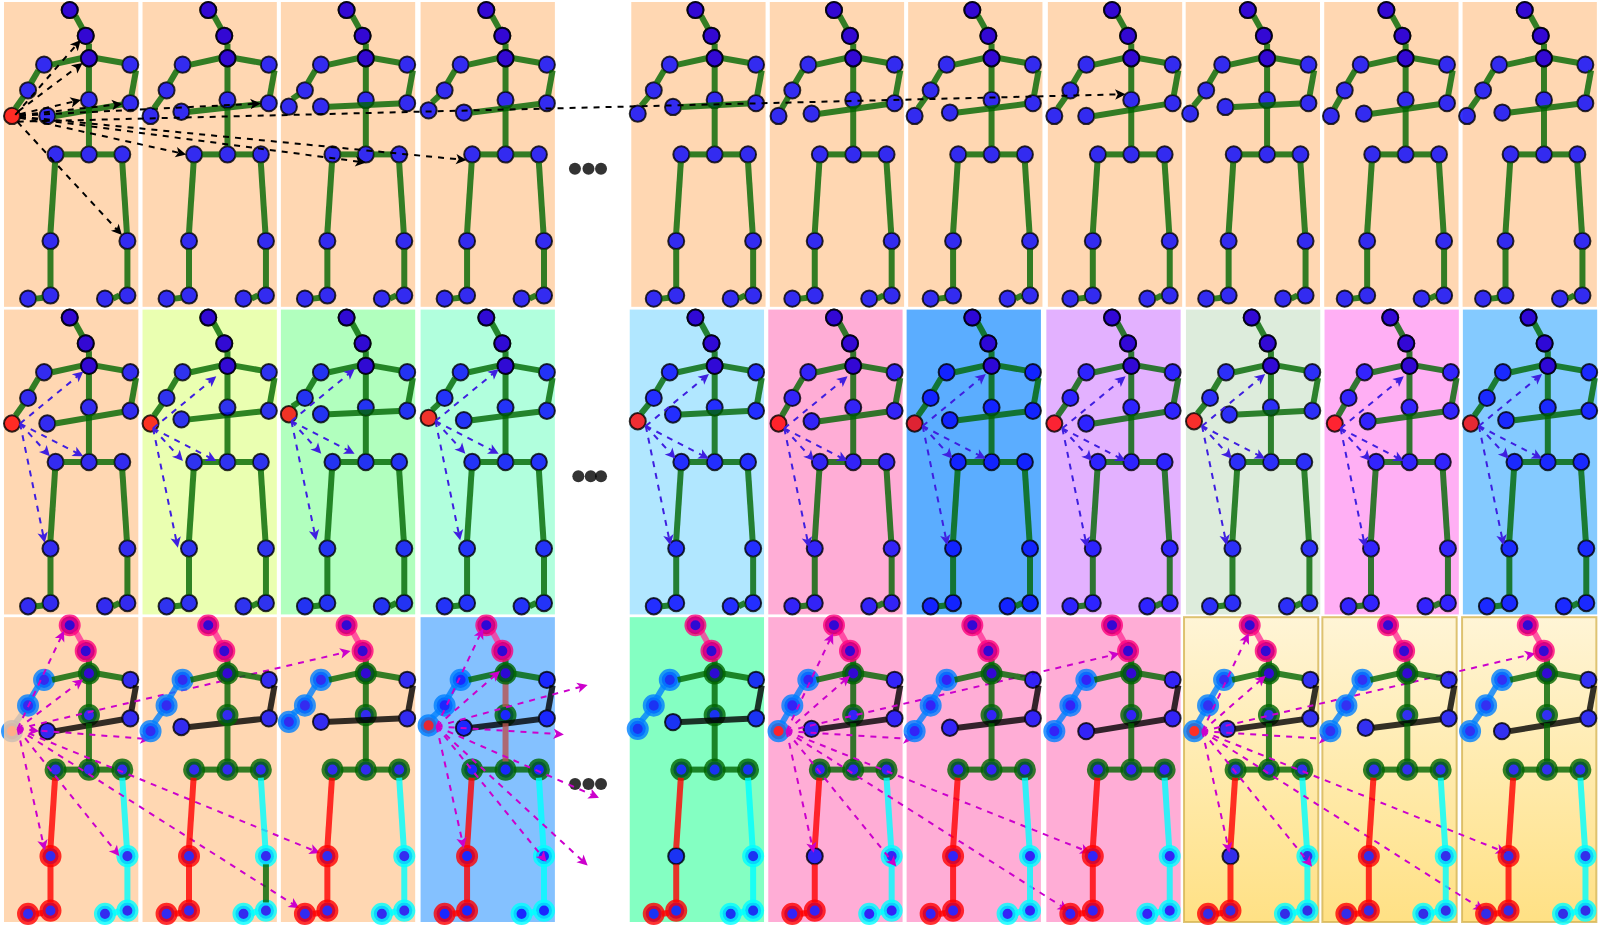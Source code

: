 <mxfile version="21.0.7" type="github">
  <diagram name="第 1 页" id="hJjsz4j-pXmXY-3sd1Tn">
    <mxGraphModel dx="1304" dy="1864" grid="1" gridSize="10" guides="1" tooltips="1" connect="1" arrows="1" fold="1" page="1" pageScale="1" pageWidth="827" pageHeight="1169" math="0" shadow="0">
      <root>
        <mxCell id="0" />
        <mxCell id="1" parent="0" />
        <mxCell id="JcuYve_V90vf6KOzjgmU-1068" value="" style="group;movable=1;resizable=1;rotatable=1;deletable=1;editable=1;locked=0;connectable=1;" vertex="1" connectable="0" parent="1">
          <mxGeometry x="30" y="-1150" width="589.08" height="460" as="geometry" />
        </mxCell>
        <mxCell id="JcuYve_V90vf6KOzjgmU-357" value="" style="ellipse;whiteSpace=wrap;html=1;fillColor=#FF0000;opacity=80;strokeColor=#007FFF;strokeWidth=3;container=0;" vertex="1" parent="JcuYve_V90vf6KOzjgmU-1068">
          <mxGeometry y="360.477" width="8.013" height="8.173" as="geometry" />
        </mxCell>
        <mxCell id="JcuYve_V90vf6KOzjgmU-358" value="" style="edgeStyle=none;orthogonalLoop=1;jettySize=auto;html=1;rounded=0;labelBackgroundColor=default;strokeColor=#007FFF;strokeWidth=3;fontFamily=Helvetica;fontSize=12;fontColor=default;endArrow=none;shape=connector;exitX=0.712;exitY=0.024;exitDx=0;exitDy=0;exitPerimeter=0;opacity=80;fillColor=#0000FF;" edge="1" parent="JcuYve_V90vf6KOzjgmU-1068" source="JcuYve_V90vf6KOzjgmU-357">
          <mxGeometry width="100" relative="1" as="geometry">
            <mxPoint x="-289.876" y="353.068" as="sourcePoint" />
            <mxPoint x="9.767" y="355.122" as="targetPoint" />
            <Array as="points" />
          </mxGeometry>
        </mxCell>
        <mxCell id="JcuYve_V90vf6KOzjgmU-3" value="" style="group;fillColor=#FFCE9F;opacity=80;container=0;" vertex="1" connectable="0" parent="JcuYve_V90vf6KOzjgmU-1068">
          <mxGeometry y="307.59" width="67.15" height="152.41" as="geometry" />
        </mxCell>
        <mxCell id="JcuYve_V90vf6KOzjgmU-51" value="" style="group;fillColor=#FFCE9F;opacity=80;container=0;" vertex="1" connectable="0" parent="JcuYve_V90vf6KOzjgmU-1068">
          <mxGeometry x="69.267" y="307.59" width="67.15" height="152.41" as="geometry" />
        </mxCell>
        <mxCell id="JcuYve_V90vf6KOzjgmU-90" value="" style="group;fillColor=#FFCE9F;opacity=80;container=0;" vertex="1" connectable="0" parent="JcuYve_V90vf6KOzjgmU-1068">
          <mxGeometry x="138.441" y="307.59" width="67.15" height="152.41" as="geometry" />
        </mxCell>
        <mxCell id="JcuYve_V90vf6KOzjgmU-131" value="" style="group;fillColor=#66B2FF;opacity=80;container=0;" vertex="1" connectable="0" parent="JcuYve_V90vf6KOzjgmU-1068">
          <mxGeometry x="208.296" y="307.59" width="67.15" height="152.41" as="geometry" />
        </mxCell>
        <mxCell id="JcuYve_V90vf6KOzjgmU-180" value="" style="group;fillColor=#66FFB3;opacity=80;container=0;" vertex="1" connectable="0" parent="JcuYve_V90vf6KOzjgmU-1068">
          <mxGeometry x="312.867" y="307.59" width="67.15" height="152.41" as="geometry" />
        </mxCell>
        <mxCell id="JcuYve_V90vf6KOzjgmU-221" value="" style="group;fillColor=#FF99CC;opacity=80;container=0;" vertex="1" connectable="0" parent="JcuYve_V90vf6KOzjgmU-1068">
          <mxGeometry x="382.134" y="307.59" width="67.15" height="152.41" as="geometry" />
        </mxCell>
        <mxCell id="JcuYve_V90vf6KOzjgmU-270" value="" style="group;fillColor=#FF99CC;opacity=80;container=0;" vertex="1" connectable="0" parent="JcuYve_V90vf6KOzjgmU-1068">
          <mxGeometry x="451.308" y="307.59" width="67.15" height="152.41" as="geometry" />
        </mxCell>
        <mxCell id="JcuYve_V90vf6KOzjgmU-311" value="" style="group;fillColor=#FF99CC;opacity=80;container=0;" vertex="1" connectable="0" parent="JcuYve_V90vf6KOzjgmU-1068">
          <mxGeometry x="521.163" y="307.59" width="67.15" height="152.41" as="geometry" />
        </mxCell>
        <mxCell id="JcuYve_V90vf6KOzjgmU-352" value="    " style="shape=waypoint;sketch=0;size=6;pointerEvents=1;points=[];fillColor=none;resizable=0;rotatable=0;perimeter=centerPerimeter;snapToPoint=1;fontFamily=Helvetica;fontSize=18;fontColor=default;opacity=80;container=0;" vertex="1" parent="JcuYve_V90vf6KOzjgmU-1068">
          <mxGeometry x="282.243" y="380.973" width="20" height="20" as="geometry" />
        </mxCell>
        <mxCell id="JcuYve_V90vf6KOzjgmU-353" value="    " style="shape=waypoint;sketch=0;size=6;pointerEvents=1;points=[];fillColor=none;resizable=0;rotatable=0;perimeter=centerPerimeter;snapToPoint=1;fontFamily=Helvetica;fontSize=18;fontColor=default;opacity=80;container=0;" vertex="1" parent="JcuYve_V90vf6KOzjgmU-1068">
          <mxGeometry x="288.509" y="380.973" width="20" height="20" as="geometry" />
        </mxCell>
        <mxCell id="JcuYve_V90vf6KOzjgmU-354" value="" style="ellipse;whiteSpace=wrap;html=1;fillColor=#0000FF;opacity=80;container=0;" vertex="1" parent="JcuYve_V90vf6KOzjgmU-1068">
          <mxGeometry x="84.672" y="358.394" width="8.013" height="8.173" as="geometry" />
        </mxCell>
        <mxCell id="JcuYve_V90vf6KOzjgmU-355" value="" style="edgeStyle=none;orthogonalLoop=1;jettySize=auto;html=1;rounded=0;labelBackgroundColor=default;strokeColor=default;strokeWidth=3;fontFamily=Helvetica;fontSize=12;fontColor=default;endArrow=none;shape=connector;exitX=1;exitY=0.5;exitDx=0;exitDy=0;opacity=80;fillColor=#0000FF;" edge="1" parent="JcuYve_V90vf6KOzjgmU-1068" source="JcuYve_V90vf6KOzjgmU-354" target="JcuYve_V90vf6KOzjgmU-63">
          <mxGeometry width="100" relative="1" as="geometry">
            <mxPoint x="146.193" y="381.311" as="sourcePoint" />
            <mxPoint x="162.219" y="381.311" as="targetPoint" />
            <Array as="points" />
          </mxGeometry>
        </mxCell>
        <mxCell id="JcuYve_V90vf6KOzjgmU-356" value="    " style="shape=waypoint;sketch=0;size=6;pointerEvents=1;points=[];fillColor=none;resizable=0;rotatable=0;perimeter=centerPerimeter;snapToPoint=1;fontFamily=Helvetica;fontSize=18;fontColor=default;opacity=80;container=0;" vertex="1" parent="JcuYve_V90vf6KOzjgmU-1068">
          <mxGeometry x="275.526" y="380.973" width="20" height="20" as="geometry" />
        </mxCell>
        <mxCell id="JcuYve_V90vf6KOzjgmU-4" value="" style="ellipse;whiteSpace=wrap;html=1;fillColor=#FF0000;opacity=80;container=0;" vertex="1" parent="JcuYve_V90vf6KOzjgmU-1068">
          <mxGeometry x="28.847" y="307.59" width="8.013" height="8.013" as="geometry" />
        </mxCell>
        <mxCell id="JcuYve_V90vf6KOzjgmU-5" value="" style="ellipse;whiteSpace=wrap;html=1;fillColor=#FF0000;opacity=80;container=0;" vertex="1" parent="JcuYve_V90vf6KOzjgmU-1068">
          <mxGeometry x="36.86" y="320.411" width="8.013" height="8.173" as="geometry" />
        </mxCell>
        <mxCell id="JcuYve_V90vf6KOzjgmU-6" value="" style="endArrow=none;html=1;rounded=0;exitX=0.3;exitY=0.059;exitDx=0;exitDy=0;entryX=1;entryY=1;entryDx=0;entryDy=0;exitPerimeter=0;strokeWidth=3;strokeColor=#FF3399;opacity=80;" edge="1" parent="JcuYve_V90vf6KOzjgmU-1068" source="JcuYve_V90vf6KOzjgmU-5" target="JcuYve_V90vf6KOzjgmU-4">
          <mxGeometry width="50" height="50" relative="1" as="geometry">
            <mxPoint x="59.297" y="347.656" as="sourcePoint" />
            <mxPoint x="67.31" y="339.643" as="targetPoint" />
          </mxGeometry>
        </mxCell>
        <mxCell id="JcuYve_V90vf6KOzjgmU-7" value="" style="ellipse;whiteSpace=wrap;html=1;fillColor=#FF0000;opacity=80;container=0;" vertex="1" parent="JcuYve_V90vf6KOzjgmU-1068">
          <mxGeometry x="38.463" y="331.63" width="8.013" height="8.173" as="geometry" />
        </mxCell>
        <mxCell id="JcuYve_V90vf6KOzjgmU-8" value="" style="ellipse;whiteSpace=wrap;html=1;fillColor=#0000FF;opacity=80;container=0;" vertex="1" parent="JcuYve_V90vf6KOzjgmU-1068">
          <mxGeometry x="59.137" y="334.835" width="8.013" height="8.173" as="geometry" />
        </mxCell>
        <mxCell id="JcuYve_V90vf6KOzjgmU-9" value="" style="ellipse;whiteSpace=wrap;html=1;fillColor=#0000FF;opacity=80;strokeColor=#007FFF;strokeWidth=3;container=0;" vertex="1" parent="JcuYve_V90vf6KOzjgmU-1068">
          <mxGeometry x="16.026" y="334.835" width="8.013" height="8.173" as="geometry" />
        </mxCell>
        <mxCell id="JcuYve_V90vf6KOzjgmU-10" value="" style="endArrow=none;html=1;rounded=0;entryX=0.7;entryY=0.974;entryDx=0;entryDy=0;strokeWidth=3;entryPerimeter=0;exitX=0.5;exitY=0;exitDx=0;exitDy=0;fontSize=11;fillColor=#0000FF;strokeColor=#006600;opacity=80;" edge="1" parent="JcuYve_V90vf6KOzjgmU-1068" source="JcuYve_V90vf6KOzjgmU-7" target="JcuYve_V90vf6KOzjgmU-5">
          <mxGeometry width="50" height="50" relative="1" as="geometry">
            <mxPoint x="59.618" y="322.014" as="sourcePoint" />
            <mxPoint x="56.092" y="315.603" as="targetPoint" />
          </mxGeometry>
        </mxCell>
        <mxCell id="JcuYve_V90vf6KOzjgmU-11" value="" style="edgeStyle=none;orthogonalLoop=1;jettySize=auto;html=1;rounded=0;labelBackgroundColor=default;strokeColor=#006600;strokeWidth=3;fontFamily=Helvetica;fontSize=11;fontColor=default;endArrow=none;shape=connector;exitX=1;exitY=0.5;exitDx=0;exitDy=0;entryX=0;entryY=0.5;entryDx=0;entryDy=0;opacity=80;" edge="1" parent="JcuYve_V90vf6KOzjgmU-1068" source="JcuYve_V90vf6KOzjgmU-9" target="JcuYve_V90vf6KOzjgmU-7">
          <mxGeometry width="100" relative="1" as="geometry">
            <mxPoint x="27.245" y="340.457" as="sourcePoint" />
            <mxPoint x="39.585" y="338.521" as="targetPoint" />
            <Array as="points" />
          </mxGeometry>
        </mxCell>
        <mxCell id="JcuYve_V90vf6KOzjgmU-12" value="" style="edgeStyle=none;orthogonalLoop=1;jettySize=auto;html=1;rounded=0;labelBackgroundColor=default;strokeColor=#006600;strokeWidth=3;fontFamily=Helvetica;fontSize=11;fontColor=default;endArrow=none;shape=connector;exitX=1;exitY=0.5;exitDx=0;exitDy=0;entryX=0.02;entryY=0.386;entryDx=0;entryDy=0;entryPerimeter=0;opacity=80;" edge="1" parent="JcuYve_V90vf6KOzjgmU-1068" source="JcuYve_V90vf6KOzjgmU-7" target="JcuYve_V90vf6KOzjgmU-8">
          <mxGeometry width="100" relative="1" as="geometry">
            <mxPoint x="51.284" y="355.669" as="sourcePoint" />
            <mxPoint x="67.31" y="355.669" as="targetPoint" />
            <Array as="points" />
          </mxGeometry>
        </mxCell>
        <mxCell id="JcuYve_V90vf6KOzjgmU-13" value="" style="ellipse;whiteSpace=wrap;html=1;fillColor=#0000FF;opacity=80;strokeColor=#006600;strokeWidth=3;labelBackgroundColor=default;endArrow=none;fontSize=11;rounded=0;container=0;" vertex="1" parent="JcuYve_V90vf6KOzjgmU-1068">
          <mxGeometry x="38.463" y="352.464" width="8.013" height="8.173" as="geometry" />
        </mxCell>
        <mxCell id="JcuYve_V90vf6KOzjgmU-14" value="" style="edgeStyle=none;orthogonalLoop=1;jettySize=auto;html=1;rounded=0;labelBackgroundColor=default;strokeColor=#006600;strokeWidth=3;fontFamily=Helvetica;fontSize=11;fontColor=default;endArrow=none;shape=connector;exitX=0.5;exitY=0;exitDx=0;exitDy=0;entryX=0.5;entryY=1;entryDx=0;entryDy=0;opacity=80;" edge="1" parent="JcuYve_V90vf6KOzjgmU-1068" source="JcuYve_V90vf6KOzjgmU-13" target="JcuYve_V90vf6KOzjgmU-7">
          <mxGeometry width="100" relative="1" as="geometry">
            <mxPoint x="51.284" y="368.49" as="sourcePoint" />
            <mxPoint x="67.31" y="368.49" as="targetPoint" />
            <Array as="points" />
          </mxGeometry>
        </mxCell>
        <mxCell id="JcuYve_V90vf6KOzjgmU-15" value="" style="ellipse;whiteSpace=wrap;html=1;fillColor=#0000FF;opacity=80;container=0;" vertex="1" parent="JcuYve_V90vf6KOzjgmU-1068">
          <mxGeometry x="59.137" y="354.066" width="8.013" height="8.173" as="geometry" />
        </mxCell>
        <mxCell id="JcuYve_V90vf6KOzjgmU-16" value="" style="edgeStyle=none;orthogonalLoop=1;jettySize=auto;html=1;rounded=0;labelBackgroundColor=default;strokeColor=default;strokeWidth=3;fontFamily=Helvetica;fontSize=12;fontColor=default;endArrow=none;shape=connector;exitX=1;exitY=1;exitDx=0;exitDy=0;opacity=80;fillColor=#0000FF;" edge="1" parent="JcuYve_V90vf6KOzjgmU-1068" source="JcuYve_V90vf6KOzjgmU-8" target="JcuYve_V90vf6KOzjgmU-15">
          <mxGeometry width="100" relative="1" as="geometry">
            <mxPoint x="80.131" y="360.477" as="sourcePoint" />
            <mxPoint x="96.158" y="360.477" as="targetPoint" />
            <Array as="points" />
          </mxGeometry>
        </mxCell>
        <mxCell id="JcuYve_V90vf6KOzjgmU-17" value="" style="ellipse;whiteSpace=wrap;html=1;fillColor=#0000FF;opacity=80;container=0;" vertex="1" parent="JcuYve_V90vf6KOzjgmU-1068">
          <mxGeometry x="17.629" y="360.477" width="8.013" height="8.173" as="geometry" />
        </mxCell>
        <mxCell id="JcuYve_V90vf6KOzjgmU-18" value="" style="edgeStyle=none;orthogonalLoop=1;jettySize=auto;html=1;rounded=0;labelBackgroundColor=default;strokeColor=default;strokeWidth=3;fontFamily=Helvetica;fontSize=12;fontColor=default;endArrow=none;shape=connector;exitX=1;exitY=0.5;exitDx=0;exitDy=0;opacity=80;fillColor=#0000FF;" edge="1" parent="JcuYve_V90vf6KOzjgmU-1068" source="JcuYve_V90vf6KOzjgmU-17" target="JcuYve_V90vf6KOzjgmU-15">
          <mxGeometry width="100" relative="1" as="geometry">
            <mxPoint x="76.926" y="381.311" as="sourcePoint" />
            <mxPoint x="92.952" y="381.311" as="targetPoint" />
            <Array as="points" />
          </mxGeometry>
        </mxCell>
        <mxCell id="JcuYve_V90vf6KOzjgmU-19" value="" style="ellipse;whiteSpace=wrap;html=1;fillColor=#0000FF;opacity=80;strokeColor=#007FFF;strokeWidth=3;container=0;" vertex="1" parent="JcuYve_V90vf6KOzjgmU-1068">
          <mxGeometry x="8.013" y="347.656" width="8.013" height="8.173" as="geometry" />
        </mxCell>
        <mxCell id="JcuYve_V90vf6KOzjgmU-20" value="" style="edgeStyle=none;orthogonalLoop=1;jettySize=auto;html=1;rounded=0;labelBackgroundColor=default;strokeColor=#007FFF;strokeWidth=3;fontFamily=Helvetica;fontSize=12;fontColor=default;endArrow=none;shape=connector;exitX=0.677;exitY=0.061;exitDx=0;exitDy=0;exitPerimeter=0;opacity=80;fillColor=#0000FF;" edge="1" parent="JcuYve_V90vf6KOzjgmU-1068" source="JcuYve_V90vf6KOzjgmU-19">
          <mxGeometry width="100" relative="1" as="geometry">
            <mxPoint x="17.629" y="347.656" as="sourcePoint" />
            <mxPoint x="17.148" y="341.887" as="targetPoint" />
            <Array as="points" />
          </mxGeometry>
        </mxCell>
        <mxCell id="JcuYve_V90vf6KOzjgmU-21" value="" style="ellipse;whiteSpace=wrap;html=1;fillColor=#0000FF;opacity=80;strokeColor=#006600;strokeWidth=3;labelBackgroundColor=default;endArrow=none;fontSize=11;rounded=0;container=0;" vertex="1" parent="JcuYve_V90vf6KOzjgmU-1068">
          <mxGeometry x="38.463" y="379.708" width="8.013" height="8.173" as="geometry" />
        </mxCell>
        <mxCell id="JcuYve_V90vf6KOzjgmU-22" value="" style="edgeStyle=none;orthogonalLoop=1;jettySize=auto;html=1;rounded=0;labelBackgroundColor=default;strokeColor=#006600;strokeWidth=3;fontFamily=Helvetica;fontSize=11;fontColor=default;endArrow=none;shape=connector;exitX=0.5;exitY=0;exitDx=0;exitDy=0;entryX=0.5;entryY=1;entryDx=0;entryDy=0;opacity=80;" edge="1" parent="JcuYve_V90vf6KOzjgmU-1068" source="JcuYve_V90vf6KOzjgmU-21" target="JcuYve_V90vf6KOzjgmU-13">
          <mxGeometry width="100" relative="1" as="geometry">
            <mxPoint x="56.092" y="387.722" as="sourcePoint" />
            <mxPoint x="72.118" y="387.722" as="targetPoint" />
            <Array as="points" />
          </mxGeometry>
        </mxCell>
        <mxCell id="JcuYve_V90vf6KOzjgmU-23" value="" style="ellipse;whiteSpace=wrap;html=1;fillColor=#0000FF;opacity=80;strokeColor=#006600;strokeWidth=3;labelBackgroundColor=default;endArrow=none;fontSize=11;rounded=0;container=0;" vertex="1" parent="JcuYve_V90vf6KOzjgmU-1068">
          <mxGeometry x="55.13" y="379.708" width="8.013" height="8.173" as="geometry" />
        </mxCell>
        <mxCell id="JcuYve_V90vf6KOzjgmU-24" value="" style="ellipse;whiteSpace=wrap;html=1;fillColor=#0000FF;opacity=80;strokeColor=#006600;strokeWidth=3;labelBackgroundColor=default;endArrow=none;fontSize=11;rounded=0;container=0;" vertex="1" parent="JcuYve_V90vf6KOzjgmU-1068">
          <mxGeometry x="21.796" y="379.708" width="8.013" height="8.173" as="geometry" />
        </mxCell>
        <mxCell id="JcuYve_V90vf6KOzjgmU-25" value="" style="edgeStyle=none;orthogonalLoop=1;jettySize=auto;html=1;rounded=0;labelBackgroundColor=default;strokeColor=#006600;strokeWidth=3;fontFamily=Helvetica;fontSize=11;fontColor=default;endArrow=none;shape=connector;entryX=0;entryY=0.5;entryDx=0;entryDy=0;exitX=1;exitY=0.5;exitDx=0;exitDy=0;opacity=80;" edge="1" parent="JcuYve_V90vf6KOzjgmU-1068" source="JcuYve_V90vf6KOzjgmU-24" target="JcuYve_V90vf6KOzjgmU-21">
          <mxGeometry width="100" relative="1" as="geometry">
            <mxPoint x="32.053" y="383.726" as="sourcePoint" />
            <mxPoint x="48.079" y="383.726" as="targetPoint" />
            <Array as="points" />
          </mxGeometry>
        </mxCell>
        <mxCell id="JcuYve_V90vf6KOzjgmU-26" value="" style="edgeStyle=none;orthogonalLoop=1;jettySize=auto;html=1;rounded=0;labelBackgroundColor=default;strokeColor=#006600;strokeWidth=3;fontFamily=Helvetica;fontSize=11;fontColor=default;endArrow=none;shape=connector;exitX=1;exitY=0.5;exitDx=0;exitDy=0;entryX=0;entryY=0.5;entryDx=0;entryDy=0;opacity=80;" edge="1" parent="JcuYve_V90vf6KOzjgmU-1068" source="JcuYve_V90vf6KOzjgmU-21" target="JcuYve_V90vf6KOzjgmU-23">
          <mxGeometry width="100" relative="1" as="geometry">
            <mxPoint x="40.066" y="405.35" as="sourcePoint" />
            <mxPoint x="56.092" y="405.35" as="targetPoint" />
            <Array as="points" />
          </mxGeometry>
        </mxCell>
        <mxCell id="JcuYve_V90vf6KOzjgmU-27" value="" style="ellipse;whiteSpace=wrap;html=1;fillColor=#0000FF;opacity=80;strokeColor=#FF0000;strokeWidth=3;container=0;" vertex="1" parent="JcuYve_V90vf6KOzjgmU-1068">
          <mxGeometry x="19.232" y="422.979" width="8.013" height="8.173" as="geometry" />
        </mxCell>
        <mxCell id="JcuYve_V90vf6KOzjgmU-28" value="" style="ellipse;whiteSpace=wrap;html=1;fillColor=#0000FF;opacity=80;strokeColor=#00FFFF;strokeWidth=3;container=0;" vertex="1" parent="JcuYve_V90vf6KOzjgmU-1068">
          <mxGeometry x="57.695" y="422.979" width="8.013" height="8.173" as="geometry" />
        </mxCell>
        <mxCell id="JcuYve_V90vf6KOzjgmU-29" value="" style="edgeStyle=none;orthogonalLoop=1;jettySize=auto;html=1;rounded=0;labelBackgroundColor=default;strokeColor=#FF0000;strokeWidth=3;fontFamily=Helvetica;fontSize=12;fontColor=default;endArrow=none;shape=connector;exitX=0.5;exitY=0;exitDx=0;exitDy=0;opacity=80;fillColor=#0000FF;" edge="1" parent="JcuYve_V90vf6KOzjgmU-1068" source="JcuYve_V90vf6KOzjgmU-27" target="JcuYve_V90vf6KOzjgmU-24">
          <mxGeometry width="100" relative="1" as="geometry">
            <mxPoint x="36.86" y="411.761" as="sourcePoint" />
            <mxPoint x="52.887" y="411.761" as="targetPoint" />
            <Array as="points" />
          </mxGeometry>
        </mxCell>
        <mxCell id="JcuYve_V90vf6KOzjgmU-30" value="" style="edgeStyle=none;orthogonalLoop=1;jettySize=auto;html=1;rounded=0;labelBackgroundColor=default;strokeColor=#00FFFF;strokeWidth=3;fontFamily=Helvetica;fontSize=12;fontColor=default;endArrow=none;shape=connector;exitX=0.5;exitY=1;exitDx=0;exitDy=0;opacity=80;fillColor=#0000FF;" edge="1" parent="JcuYve_V90vf6KOzjgmU-1068" source="JcuYve_V90vf6KOzjgmU-23" target="JcuYve_V90vf6KOzjgmU-28">
          <mxGeometry width="100" relative="1" as="geometry">
            <mxPoint x="52.887" y="414.966" as="sourcePoint" />
            <mxPoint x="68.913" y="414.966" as="targetPoint" />
            <Array as="points" />
          </mxGeometry>
        </mxCell>
        <mxCell id="JcuYve_V90vf6KOzjgmU-31" value="" style="ellipse;whiteSpace=wrap;html=1;fillColor=#0000FF;opacity=80;strokeColor=#FF0000;strokeWidth=3;container=0;" vertex="1" parent="JcuYve_V90vf6KOzjgmU-1068">
          <mxGeometry x="19.232" y="450.224" width="8.013" height="8.173" as="geometry" />
        </mxCell>
        <mxCell id="JcuYve_V90vf6KOzjgmU-32" value="" style="ellipse;whiteSpace=wrap;html=1;fillColor=#0000FF;opacity=80;strokeColor=#00FFFF;strokeWidth=3;container=0;" vertex="1" parent="JcuYve_V90vf6KOzjgmU-1068">
          <mxGeometry x="57.695" y="450.224" width="8.013" height="8.173" as="geometry" />
        </mxCell>
        <mxCell id="JcuYve_V90vf6KOzjgmU-33" value="" style="edgeStyle=none;orthogonalLoop=1;jettySize=auto;html=1;rounded=0;labelBackgroundColor=default;strokeColor=#FF0000;strokeWidth=3;fontFamily=Helvetica;fontSize=12;fontColor=default;endArrow=none;shape=connector;exitX=0.5;exitY=0;exitDx=0;exitDy=0;entryX=0.5;entryY=1;entryDx=0;entryDy=0;opacity=80;fillColor=#0000FF;" edge="1" parent="JcuYve_V90vf6KOzjgmU-1068" source="JcuYve_V90vf6KOzjgmU-31" target="JcuYve_V90vf6KOzjgmU-27">
          <mxGeometry width="100" relative="1" as="geometry">
            <mxPoint x="28.847" y="456.634" as="sourcePoint" />
            <mxPoint x="44.874" y="456.634" as="targetPoint" />
            <Array as="points" />
          </mxGeometry>
        </mxCell>
        <mxCell id="JcuYve_V90vf6KOzjgmU-34" value="" style="edgeStyle=none;orthogonalLoop=1;jettySize=auto;html=1;rounded=0;labelBackgroundColor=default;strokeColor=#00FFFF;strokeWidth=3;fontFamily=Helvetica;fontSize=12;fontColor=default;endArrow=none;shape=connector;exitX=0.5;exitY=0;exitDx=0;exitDy=0;entryX=0.5;entryY=1;entryDx=0;entryDy=0;opacity=80;fillColor=#0000FF;" edge="1" parent="JcuYve_V90vf6KOzjgmU-1068" source="JcuYve_V90vf6KOzjgmU-32" target="JcuYve_V90vf6KOzjgmU-28">
          <mxGeometry width="100" relative="1" as="geometry">
            <mxPoint x="51.284" y="455.032" as="sourcePoint" />
            <mxPoint x="67.31" y="455.032" as="targetPoint" />
            <Array as="points" />
          </mxGeometry>
        </mxCell>
        <mxCell id="JcuYve_V90vf6KOzjgmU-35" value="" style="ellipse;whiteSpace=wrap;html=1;fillColor=#0000FF;opacity=80;strokeColor=#FF0000;strokeWidth=3;container=0;" vertex="1" parent="JcuYve_V90vf6KOzjgmU-1068">
          <mxGeometry x="8.013" y="451.827" width="8.013" height="8.173" as="geometry" />
        </mxCell>
        <mxCell id="JcuYve_V90vf6KOzjgmU-36" value="" style="ellipse;whiteSpace=wrap;html=1;fillColor=#0000FF;opacity=80;strokeColor=#00FFFF;strokeWidth=3;container=0;" vertex="1" parent="JcuYve_V90vf6KOzjgmU-1068">
          <mxGeometry x="46.476" y="451.827" width="8.013" height="8.173" as="geometry" />
        </mxCell>
        <mxCell id="JcuYve_V90vf6KOzjgmU-37" value="" style="edgeStyle=none;orthogonalLoop=1;jettySize=auto;html=1;rounded=0;labelBackgroundColor=default;strokeColor=#FF0000;strokeWidth=3;fontFamily=Helvetica;fontSize=12;fontColor=default;endArrow=none;shape=connector;exitX=1;exitY=0.5;exitDx=0;exitDy=0;entryX=0.033;entryY=0.647;entryDx=0;entryDy=0;entryPerimeter=0;opacity=80;fillColor=#0000FF;" edge="1" parent="JcuYve_V90vf6KOzjgmU-1068" source="JcuYve_V90vf6KOzjgmU-35" target="JcuYve_V90vf6KOzjgmU-31">
          <mxGeometry width="100" relative="1" as="geometry">
            <mxPoint x="14.424" y="477.469" as="sourcePoint" />
            <mxPoint x="30.45" y="477.469" as="targetPoint" />
            <Array as="points" />
          </mxGeometry>
        </mxCell>
        <mxCell id="JcuYve_V90vf6KOzjgmU-38" value="" style="edgeStyle=none;orthogonalLoop=1;jettySize=auto;html=1;rounded=0;labelBackgroundColor=default;strokeColor=#00FFFF;strokeWidth=3;fontFamily=Helvetica;fontSize=12;fontColor=default;endArrow=none;shape=connector;exitX=1;exitY=0.5;exitDx=0;exitDy=0;entryX=0;entryY=0.5;entryDx=0;entryDy=0;opacity=80;fillColor=#0000FF;" edge="1" parent="JcuYve_V90vf6KOzjgmU-1068" source="JcuYve_V90vf6KOzjgmU-36" target="JcuYve_V90vf6KOzjgmU-32">
          <mxGeometry width="100" relative="1" as="geometry">
            <mxPoint x="43.271" y="480.674" as="sourcePoint" />
            <mxPoint x="59.297" y="480.674" as="targetPoint" />
            <Array as="points" />
          </mxGeometry>
        </mxCell>
        <mxCell id="JcuYve_V90vf6KOzjgmU-39" value="" style="ellipse;whiteSpace=wrap;html=1;fillColor=#0000FF;opacity=80;strokeColor=#FF0080;strokeWidth=3;container=0;" vertex="1" parent="JcuYve_V90vf6KOzjgmU-1068">
          <mxGeometry x="28.847" y="307.59" width="8.013" height="8.013" as="geometry" />
        </mxCell>
        <mxCell id="JcuYve_V90vf6KOzjgmU-40" value="" style="ellipse;whiteSpace=wrap;html=1;fillColor=#0000FF;opacity=80;strokeColor=#FF0080;strokeWidth=3;container=0;" vertex="1" parent="JcuYve_V90vf6KOzjgmU-1068">
          <mxGeometry x="36.86" y="320.411" width="8.013" height="8.173" as="geometry" />
        </mxCell>
        <mxCell id="JcuYve_V90vf6KOzjgmU-41" value="" style="ellipse;whiteSpace=wrap;html=1;fillColor=#0000FF;opacity=80;strokeColor=#006600;strokeWidth=3;labelBackgroundColor=default;endArrow=none;fontSize=11;rounded=0;container=0;" vertex="1" parent="JcuYve_V90vf6KOzjgmU-1068">
          <mxGeometry x="38.463" y="331.63" width="8.013" height="8.173" as="geometry" />
        </mxCell>
        <mxCell id="JcuYve_V90vf6KOzjgmU-42" value="" style="endArrow=classic;html=1;rounded=0;labelBackgroundColor=default;strokeColor=#CC00CC;strokeWidth=1;fontFamily=Helvetica;fontSize=18;fontColor=default;shape=connector;endSize=2;jumpSize=3;dashed=1;exitX=1;exitY=0.5;exitDx=0;exitDy=0;entryX=0;entryY=1;entryDx=0;entryDy=0;" edge="1" parent="JcuYve_V90vf6KOzjgmU-1068" target="JcuYve_V90vf6KOzjgmU-39">
          <mxGeometry width="50" height="50" relative="1" as="geometry">
            <mxPoint x="6.788" y="363.418" as="sourcePoint" />
            <mxPoint x="19.233" y="422.977" as="targetPoint" />
          </mxGeometry>
        </mxCell>
        <mxCell id="JcuYve_V90vf6KOzjgmU-43" value="" style="endArrow=classic;html=1;rounded=0;labelBackgroundColor=default;strokeColor=#CC00CC;strokeWidth=1;fontFamily=Helvetica;fontSize=18;fontColor=default;shape=connector;endSize=2;jumpSize=3;dashed=1;exitX=1;exitY=0.5;exitDx=0;exitDy=0;entryX=0;entryY=1;entryDx=0;entryDy=0;" edge="1" parent="JcuYve_V90vf6KOzjgmU-1068" target="JcuYve_V90vf6KOzjgmU-41">
          <mxGeometry width="50" height="50" relative="1" as="geometry">
            <mxPoint x="6.788" y="363.418" as="sourcePoint" />
            <mxPoint x="19.233" y="422.977" as="targetPoint" />
          </mxGeometry>
        </mxCell>
        <mxCell id="JcuYve_V90vf6KOzjgmU-44" value="" style="endArrow=classic;html=1;rounded=0;labelBackgroundColor=default;strokeColor=#CC00CC;strokeWidth=1;fontFamily=Helvetica;fontSize=18;fontColor=default;shape=connector;endSize=2;jumpSize=3;dashed=1;exitX=1;exitY=0.5;exitDx=0;exitDy=0;entryX=0;entryY=0.5;entryDx=0;entryDy=0;" edge="1" parent="JcuYve_V90vf6KOzjgmU-1068" target="JcuYve_V90vf6KOzjgmU-17">
          <mxGeometry width="50" height="50" relative="1" as="geometry">
            <mxPoint x="6.788" y="363.418" as="sourcePoint" />
            <mxPoint x="19.233" y="422.977" as="targetPoint" />
          </mxGeometry>
        </mxCell>
        <mxCell id="JcuYve_V90vf6KOzjgmU-45" value="" style="endArrow=classic;html=1;rounded=0;labelBackgroundColor=default;strokeColor=#CC00CC;strokeWidth=1;fontFamily=Helvetica;fontSize=18;fontColor=default;shape=connector;endSize=2;jumpSize=3;dashed=1;exitX=1;exitY=0.5;exitDx=0;exitDy=0;entryX=0;entryY=0;entryDx=0;entryDy=0;" edge="1" parent="JcuYve_V90vf6KOzjgmU-1068" target="JcuYve_V90vf6KOzjgmU-27">
          <mxGeometry width="50" height="50" relative="1" as="geometry">
            <mxPoint x="6.788" y="363.418" as="sourcePoint" />
            <mxPoint x="19.233" y="422.977" as="targetPoint" />
          </mxGeometry>
        </mxCell>
        <mxCell id="JcuYve_V90vf6KOzjgmU-46" value="" style="endArrow=classic;html=1;rounded=0;labelBackgroundColor=default;strokeColor=#CC00CC;strokeWidth=1;fontFamily=Helvetica;fontSize=18;fontColor=default;shape=connector;endSize=2;jumpSize=3;dashed=1;exitX=1;exitY=0.5;exitDx=0;exitDy=0;entryX=0;entryY=0.5;entryDx=0;entryDy=0;" edge="1" parent="JcuYve_V90vf6KOzjgmU-1068" target="JcuYve_V90vf6KOzjgmU-28">
          <mxGeometry width="50" height="50" relative="1" as="geometry">
            <mxPoint x="6.788" y="363.418" as="sourcePoint" />
            <mxPoint x="19.233" y="422.977" as="targetPoint" />
          </mxGeometry>
        </mxCell>
        <mxCell id="JcuYve_V90vf6KOzjgmU-47" value="" style="endArrow=classic;html=1;rounded=0;labelBackgroundColor=default;strokeColor=#CC00CC;strokeWidth=1;fontFamily=Helvetica;fontSize=18;fontColor=default;shape=connector;endSize=2;jumpSize=3;dashed=1;exitX=1;exitY=0.5;exitDx=0;exitDy=0;entryX=0.5;entryY=1;entryDx=0;entryDy=0;" edge="1" parent="JcuYve_V90vf6KOzjgmU-1068" target="JcuYve_V90vf6KOzjgmU-66">
          <mxGeometry width="50" height="50" relative="1" as="geometry">
            <mxPoint x="6.788" y="363.418" as="sourcePoint" />
            <mxPoint x="19.233" y="422.977" as="targetPoint" />
          </mxGeometry>
        </mxCell>
        <mxCell id="JcuYve_V90vf6KOzjgmU-48" value="" style="endArrow=classic;html=1;rounded=0;labelBackgroundColor=default;strokeColor=#CC00CC;strokeWidth=1;fontFamily=Helvetica;fontSize=18;fontColor=default;shape=connector;endSize=2;jumpSize=3;dashed=1;exitX=1;exitY=0.5;exitDx=0;exitDy=0;" edge="1" parent="JcuYve_V90vf6KOzjgmU-1068" target="JcuYve_V90vf6KOzjgmU-116">
          <mxGeometry width="50" height="50" relative="1" as="geometry">
            <mxPoint x="6.788" y="363.418" as="sourcePoint" />
            <mxPoint x="19.233" y="422.977" as="targetPoint" />
          </mxGeometry>
        </mxCell>
        <mxCell id="JcuYve_V90vf6KOzjgmU-49" value="" style="endArrow=classic;html=1;rounded=0;labelBackgroundColor=default;strokeColor=#CC00CC;strokeWidth=1;fontFamily=Helvetica;fontSize=18;fontColor=default;shape=connector;endSize=2;jumpSize=3;dashed=1;exitX=1;exitY=0.5;exitDx=0;exitDy=0;entryX=0;entryY=0;entryDx=0;entryDy=0;" edge="1" parent="JcuYve_V90vf6KOzjgmU-1068" target="JcuYve_V90vf6KOzjgmU-124">
          <mxGeometry width="50" height="50" relative="1" as="geometry">
            <mxPoint x="6.788" y="363.418" as="sourcePoint" />
            <mxPoint x="19.233" y="422.977" as="targetPoint" />
          </mxGeometry>
        </mxCell>
        <mxCell id="JcuYve_V90vf6KOzjgmU-50" value="" style="endArrow=classic;html=1;rounded=0;labelBackgroundColor=default;strokeColor=#CC00CC;strokeWidth=1;fontFamily=Helvetica;fontSize=18;fontColor=default;shape=connector;endSize=2;jumpSize=3;dashed=1;exitX=1;exitY=0.5;exitDx=0;exitDy=0;" edge="1" parent="JcuYve_V90vf6KOzjgmU-1068">
          <mxGeometry width="50" height="50" relative="1" as="geometry">
            <mxPoint x="6.788" y="363.418" as="sourcePoint" />
            <mxPoint x="173.297" y="324.525" as="targetPoint" />
          </mxGeometry>
        </mxCell>
        <mxCell id="JcuYve_V90vf6KOzjgmU-52" value="" style="ellipse;whiteSpace=wrap;html=1;fillColor=#FF0000;opacity=80;container=0;" vertex="1" parent="JcuYve_V90vf6KOzjgmU-1068">
          <mxGeometry x="98.114" y="307.59" width="8.013" height="8.013" as="geometry" />
        </mxCell>
        <mxCell id="JcuYve_V90vf6KOzjgmU-53" value="" style="ellipse;whiteSpace=wrap;html=1;fillColor=#FF0000;opacity=80;container=0;" vertex="1" parent="JcuYve_V90vf6KOzjgmU-1068">
          <mxGeometry x="106.127" y="320.411" width="8.013" height="8.173" as="geometry" />
        </mxCell>
        <mxCell id="JcuYve_V90vf6KOzjgmU-54" value="" style="endArrow=none;html=1;rounded=0;exitX=0.3;exitY=0.059;exitDx=0;exitDy=0;entryX=1;entryY=1;entryDx=0;entryDy=0;exitPerimeter=0;strokeWidth=3;strokeColor=#FF3399;opacity=80;" edge="1" parent="JcuYve_V90vf6KOzjgmU-1068" source="JcuYve_V90vf6KOzjgmU-53" target="JcuYve_V90vf6KOzjgmU-52">
          <mxGeometry width="50" height="50" relative="1" as="geometry">
            <mxPoint x="128.564" y="347.656" as="sourcePoint" />
            <mxPoint x="136.577" y="339.643" as="targetPoint" />
          </mxGeometry>
        </mxCell>
        <mxCell id="JcuYve_V90vf6KOzjgmU-55" value="" style="ellipse;whiteSpace=wrap;html=1;fillColor=#FF0000;opacity=80;container=0;" vertex="1" parent="JcuYve_V90vf6KOzjgmU-1068">
          <mxGeometry x="107.73" y="331.63" width="8.013" height="8.173" as="geometry" />
        </mxCell>
        <mxCell id="JcuYve_V90vf6KOzjgmU-56" value="" style="ellipse;whiteSpace=wrap;html=1;fillColor=#0000FF;opacity=80;container=0;" vertex="1" parent="JcuYve_V90vf6KOzjgmU-1068">
          <mxGeometry x="128.404" y="334.835" width="8.013" height="8.173" as="geometry" />
        </mxCell>
        <mxCell id="JcuYve_V90vf6KOzjgmU-57" value="" style="ellipse;whiteSpace=wrap;html=1;fillColor=#0000FF;opacity=80;strokeColor=#007FFF;strokeWidth=3;container=0;" vertex="1" parent="JcuYve_V90vf6KOzjgmU-1068">
          <mxGeometry x="85.293" y="334.835" width="8.013" height="8.173" as="geometry" />
        </mxCell>
        <mxCell id="JcuYve_V90vf6KOzjgmU-58" value="" style="endArrow=none;html=1;rounded=0;entryX=0.7;entryY=0.974;entryDx=0;entryDy=0;strokeWidth=3;entryPerimeter=0;exitX=0.5;exitY=0;exitDx=0;exitDy=0;fontSize=11;fillColor=#0000FF;strokeColor=#006600;opacity=80;" edge="1" parent="JcuYve_V90vf6KOzjgmU-1068" source="JcuYve_V90vf6KOzjgmU-55" target="JcuYve_V90vf6KOzjgmU-53">
          <mxGeometry width="50" height="50" relative="1" as="geometry">
            <mxPoint x="128.885" y="322.014" as="sourcePoint" />
            <mxPoint x="125.358" y="315.603" as="targetPoint" />
          </mxGeometry>
        </mxCell>
        <mxCell id="JcuYve_V90vf6KOzjgmU-59" value="" style="edgeStyle=none;orthogonalLoop=1;jettySize=auto;html=1;rounded=0;labelBackgroundColor=default;strokeColor=#006600;strokeWidth=3;fontFamily=Helvetica;fontSize=11;fontColor=default;endArrow=none;shape=connector;exitX=1;exitY=0.5;exitDx=0;exitDy=0;entryX=0;entryY=0.5;entryDx=0;entryDy=0;opacity=80;" edge="1" parent="JcuYve_V90vf6KOzjgmU-1068" source="JcuYve_V90vf6KOzjgmU-57" target="JcuYve_V90vf6KOzjgmU-55">
          <mxGeometry width="100" relative="1" as="geometry">
            <mxPoint x="96.512" y="340.457" as="sourcePoint" />
            <mxPoint x="108.852" y="338.521" as="targetPoint" />
            <Array as="points" />
          </mxGeometry>
        </mxCell>
        <mxCell id="JcuYve_V90vf6KOzjgmU-60" value="" style="edgeStyle=none;orthogonalLoop=1;jettySize=auto;html=1;rounded=0;labelBackgroundColor=default;strokeColor=#006600;strokeWidth=3;fontFamily=Helvetica;fontSize=11;fontColor=default;endArrow=none;shape=connector;exitX=1;exitY=0.5;exitDx=0;exitDy=0;entryX=0.02;entryY=0.386;entryDx=0;entryDy=0;entryPerimeter=0;opacity=80;" edge="1" parent="JcuYve_V90vf6KOzjgmU-1068" source="JcuYve_V90vf6KOzjgmU-55" target="JcuYve_V90vf6KOzjgmU-56">
          <mxGeometry width="100" relative="1" as="geometry">
            <mxPoint x="120.551" y="355.669" as="sourcePoint" />
            <mxPoint x="136.577" y="355.669" as="targetPoint" />
            <Array as="points" />
          </mxGeometry>
        </mxCell>
        <mxCell id="JcuYve_V90vf6KOzjgmU-61" value="" style="ellipse;whiteSpace=wrap;html=1;fillColor=#0000FF;opacity=80;strokeColor=#006600;strokeWidth=3;labelBackgroundColor=default;endArrow=none;fontSize=11;rounded=0;container=0;" vertex="1" parent="JcuYve_V90vf6KOzjgmU-1068">
          <mxGeometry x="107.73" y="352.464" width="8.013" height="8.173" as="geometry" />
        </mxCell>
        <mxCell id="JcuYve_V90vf6KOzjgmU-62" value="" style="edgeStyle=none;orthogonalLoop=1;jettySize=auto;html=1;rounded=0;labelBackgroundColor=default;strokeColor=#006600;strokeWidth=3;fontFamily=Helvetica;fontSize=11;fontColor=default;endArrow=none;shape=connector;exitX=0.5;exitY=0;exitDx=0;exitDy=0;entryX=0.5;entryY=1;entryDx=0;entryDy=0;opacity=80;" edge="1" parent="JcuYve_V90vf6KOzjgmU-1068" source="JcuYve_V90vf6KOzjgmU-61" target="JcuYve_V90vf6KOzjgmU-55">
          <mxGeometry width="100" relative="1" as="geometry">
            <mxPoint x="120.551" y="368.49" as="sourcePoint" />
            <mxPoint x="136.577" y="368.49" as="targetPoint" />
            <Array as="points" />
          </mxGeometry>
        </mxCell>
        <mxCell id="JcuYve_V90vf6KOzjgmU-63" value="" style="ellipse;whiteSpace=wrap;html=1;fillColor=#0000FF;opacity=80;container=0;" vertex="1" parent="JcuYve_V90vf6KOzjgmU-1068">
          <mxGeometry x="128.404" y="354.066" width="8.013" height="8.173" as="geometry" />
        </mxCell>
        <mxCell id="JcuYve_V90vf6KOzjgmU-64" value="" style="edgeStyle=none;orthogonalLoop=1;jettySize=auto;html=1;rounded=0;labelBackgroundColor=default;strokeColor=default;strokeWidth=3;fontFamily=Helvetica;fontSize=12;fontColor=default;endArrow=none;shape=connector;exitX=1;exitY=1;exitDx=0;exitDy=0;opacity=80;fillColor=#0000FF;" edge="1" parent="JcuYve_V90vf6KOzjgmU-1068" source="JcuYve_V90vf6KOzjgmU-56" target="JcuYve_V90vf6KOzjgmU-63">
          <mxGeometry width="100" relative="1" as="geometry">
            <mxPoint x="149.398" y="360.477" as="sourcePoint" />
            <mxPoint x="165.424" y="360.477" as="targetPoint" />
            <Array as="points" />
          </mxGeometry>
        </mxCell>
        <mxCell id="JcuYve_V90vf6KOzjgmU-65" value="" style="ellipse;whiteSpace=wrap;html=1;fillColor=#0000FF;opacity=80;strokeColor=#007FFF;strokeWidth=3;container=0;" vertex="1" parent="JcuYve_V90vf6KOzjgmU-1068">
          <mxGeometry x="77.28" y="347.656" width="8.013" height="8.173" as="geometry" />
        </mxCell>
        <mxCell id="JcuYve_V90vf6KOzjgmU-66" value="" style="ellipse;whiteSpace=wrap;html=1;fillColor=#0000FF;opacity=80;strokeColor=#007FFF;strokeWidth=3;container=0;" vertex="1" parent="JcuYve_V90vf6KOzjgmU-1068">
          <mxGeometry x="69.267" y="360.477" width="8.013" height="8.173" as="geometry" />
        </mxCell>
        <mxCell id="JcuYve_V90vf6KOzjgmU-67" value="" style="edgeStyle=none;orthogonalLoop=1;jettySize=auto;html=1;rounded=0;labelBackgroundColor=default;strokeColor=#007FFF;strokeWidth=3;fontFamily=Helvetica;fontSize=12;fontColor=default;endArrow=none;shape=connector;exitX=0.712;exitY=0.024;exitDx=0;exitDy=0;exitPerimeter=0;opacity=80;fillColor=#0000FF;" edge="1" parent="JcuYve_V90vf6KOzjgmU-1068" source="JcuYve_V90vf6KOzjgmU-66" target="JcuYve_V90vf6KOzjgmU-65">
          <mxGeometry width="100" relative="1" as="geometry">
            <mxPoint x="79.363" y="359.996" as="sourcePoint" />
            <mxPoint x="107.73" y="379.708" as="targetPoint" />
            <Array as="points" />
          </mxGeometry>
        </mxCell>
        <mxCell id="JcuYve_V90vf6KOzjgmU-68" value="" style="edgeStyle=none;orthogonalLoop=1;jettySize=auto;html=1;rounded=0;labelBackgroundColor=default;strokeColor=#007FFF;strokeWidth=3;fontFamily=Helvetica;fontSize=12;fontColor=default;endArrow=none;shape=connector;exitX=0.677;exitY=0.061;exitDx=0;exitDy=0;exitPerimeter=0;opacity=80;fillColor=#0000FF;" edge="1" parent="JcuYve_V90vf6KOzjgmU-1068" source="JcuYve_V90vf6KOzjgmU-65">
          <mxGeometry width="100" relative="1" as="geometry">
            <mxPoint x="86.896" y="347.656" as="sourcePoint" />
            <mxPoint x="86.415" y="341.887" as="targetPoint" />
            <Array as="points" />
          </mxGeometry>
        </mxCell>
        <mxCell id="JcuYve_V90vf6KOzjgmU-69" value="" style="ellipse;whiteSpace=wrap;html=1;fillColor=#0000FF;opacity=80;strokeColor=#006600;strokeWidth=3;labelBackgroundColor=default;endArrow=none;fontSize=11;rounded=0;container=0;" vertex="1" parent="JcuYve_V90vf6KOzjgmU-1068">
          <mxGeometry x="107.73" y="379.708" width="8.013" height="8.173" as="geometry" />
        </mxCell>
        <mxCell id="JcuYve_V90vf6KOzjgmU-70" value="" style="edgeStyle=none;orthogonalLoop=1;jettySize=auto;html=1;rounded=0;labelBackgroundColor=default;strokeColor=#006600;strokeWidth=3;fontFamily=Helvetica;fontSize=11;fontColor=default;endArrow=none;shape=connector;exitX=0.5;exitY=0;exitDx=0;exitDy=0;entryX=0.5;entryY=1;entryDx=0;entryDy=0;opacity=80;" edge="1" parent="JcuYve_V90vf6KOzjgmU-1068" source="JcuYve_V90vf6KOzjgmU-69" target="JcuYve_V90vf6KOzjgmU-61">
          <mxGeometry width="100" relative="1" as="geometry">
            <mxPoint x="125.359" y="387.722" as="sourcePoint" />
            <mxPoint x="141.385" y="387.722" as="targetPoint" />
            <Array as="points" />
          </mxGeometry>
        </mxCell>
        <mxCell id="JcuYve_V90vf6KOzjgmU-71" value="" style="ellipse;whiteSpace=wrap;html=1;fillColor=#0000FF;opacity=80;strokeColor=#006600;strokeWidth=3;labelBackgroundColor=default;endArrow=none;fontSize=11;rounded=0;container=0;" vertex="1" parent="JcuYve_V90vf6KOzjgmU-1068">
          <mxGeometry x="124.397" y="379.708" width="8.013" height="8.173" as="geometry" />
        </mxCell>
        <mxCell id="JcuYve_V90vf6KOzjgmU-72" value="" style="ellipse;whiteSpace=wrap;html=1;fillColor=#0000FF;opacity=80;strokeColor=#006600;strokeWidth=3;labelBackgroundColor=default;endArrow=none;fontSize=11;rounded=0;container=0;" vertex="1" parent="JcuYve_V90vf6KOzjgmU-1068">
          <mxGeometry x="91.063" y="379.708" width="8.013" height="8.173" as="geometry" />
        </mxCell>
        <mxCell id="JcuYve_V90vf6KOzjgmU-73" value="" style="edgeStyle=none;orthogonalLoop=1;jettySize=auto;html=1;rounded=0;labelBackgroundColor=default;strokeColor=#006600;strokeWidth=3;fontFamily=Helvetica;fontSize=11;fontColor=default;endArrow=none;shape=connector;entryX=0;entryY=0.5;entryDx=0;entryDy=0;exitX=1;exitY=0.5;exitDx=0;exitDy=0;opacity=80;" edge="1" parent="JcuYve_V90vf6KOzjgmU-1068" source="JcuYve_V90vf6KOzjgmU-72" target="JcuYve_V90vf6KOzjgmU-69">
          <mxGeometry width="100" relative="1" as="geometry">
            <mxPoint x="101.319" y="383.726" as="sourcePoint" />
            <mxPoint x="117.346" y="383.726" as="targetPoint" />
            <Array as="points" />
          </mxGeometry>
        </mxCell>
        <mxCell id="JcuYve_V90vf6KOzjgmU-74" value="" style="edgeStyle=none;orthogonalLoop=1;jettySize=auto;html=1;rounded=0;labelBackgroundColor=default;strokeColor=#006600;strokeWidth=3;fontFamily=Helvetica;fontSize=11;fontColor=default;endArrow=none;shape=connector;exitX=1;exitY=0.5;exitDx=0;exitDy=0;entryX=0;entryY=0.5;entryDx=0;entryDy=0;opacity=80;" edge="1" parent="JcuYve_V90vf6KOzjgmU-1068" source="JcuYve_V90vf6KOzjgmU-69" target="JcuYve_V90vf6KOzjgmU-71">
          <mxGeometry width="100" relative="1" as="geometry">
            <mxPoint x="109.333" y="405.35" as="sourcePoint" />
            <mxPoint x="125.359" y="405.35" as="targetPoint" />
            <Array as="points" />
          </mxGeometry>
        </mxCell>
        <mxCell id="JcuYve_V90vf6KOzjgmU-75" value="" style="ellipse;whiteSpace=wrap;html=1;fillColor=#0000FF;opacity=80;strokeColor=#FF0000;strokeWidth=3;container=0;" vertex="1" parent="JcuYve_V90vf6KOzjgmU-1068">
          <mxGeometry x="88.498" y="422.979" width="8.013" height="8.173" as="geometry" />
        </mxCell>
        <mxCell id="JcuYve_V90vf6KOzjgmU-76" value="" style="ellipse;whiteSpace=wrap;html=1;fillColor=#0000FF;opacity=80;strokeColor=#00FFFF;strokeWidth=3;container=0;" vertex="1" parent="JcuYve_V90vf6KOzjgmU-1068">
          <mxGeometry x="126.961" y="422.979" width="8.013" height="8.173" as="geometry" />
        </mxCell>
        <mxCell id="JcuYve_V90vf6KOzjgmU-77" value="" style="edgeStyle=none;orthogonalLoop=1;jettySize=auto;html=1;rounded=0;labelBackgroundColor=default;strokeColor=#FF0000;strokeWidth=3;fontFamily=Helvetica;fontSize=12;fontColor=default;endArrow=none;shape=connector;exitX=0.5;exitY=0;exitDx=0;exitDy=0;opacity=80;fillColor=#0000FF;" edge="1" parent="JcuYve_V90vf6KOzjgmU-1068" source="JcuYve_V90vf6KOzjgmU-75" target="JcuYve_V90vf6KOzjgmU-72">
          <mxGeometry width="100" relative="1" as="geometry">
            <mxPoint x="106.127" y="411.761" as="sourcePoint" />
            <mxPoint x="122.154" y="411.761" as="targetPoint" />
            <Array as="points" />
          </mxGeometry>
        </mxCell>
        <mxCell id="JcuYve_V90vf6KOzjgmU-78" value="" style="edgeStyle=none;orthogonalLoop=1;jettySize=auto;html=1;rounded=0;labelBackgroundColor=default;strokeColor=#00FFFF;strokeWidth=3;fontFamily=Helvetica;fontSize=12;fontColor=default;endArrow=none;shape=connector;exitX=0.5;exitY=1;exitDx=0;exitDy=0;opacity=80;fillColor=#0000FF;" edge="1" parent="JcuYve_V90vf6KOzjgmU-1068" source="JcuYve_V90vf6KOzjgmU-71" target="JcuYve_V90vf6KOzjgmU-76">
          <mxGeometry width="100" relative="1" as="geometry">
            <mxPoint x="122.154" y="414.966" as="sourcePoint" />
            <mxPoint x="138.18" y="414.966" as="targetPoint" />
            <Array as="points" />
          </mxGeometry>
        </mxCell>
        <mxCell id="JcuYve_V90vf6KOzjgmU-79" value="" style="ellipse;whiteSpace=wrap;html=1;fillColor=#0000FF;opacity=80;strokeColor=#FF0000;strokeWidth=3;container=0;" vertex="1" parent="JcuYve_V90vf6KOzjgmU-1068">
          <mxGeometry x="88.498" y="450.224" width="8.013" height="8.173" as="geometry" />
        </mxCell>
        <mxCell id="JcuYve_V90vf6KOzjgmU-80" value="" style="ellipse;whiteSpace=wrap;html=1;fillColor=#0000FF;opacity=80;strokeColor=#00FFFF;strokeWidth=3;container=0;" vertex="1" parent="JcuYve_V90vf6KOzjgmU-1068">
          <mxGeometry x="126.961" y="450.224" width="8.013" height="8.173" as="geometry" />
        </mxCell>
        <mxCell id="JcuYve_V90vf6KOzjgmU-81" value="" style="edgeStyle=none;orthogonalLoop=1;jettySize=auto;html=1;rounded=0;labelBackgroundColor=default;strokeColor=#FF0000;strokeWidth=3;fontFamily=Helvetica;fontSize=12;fontColor=default;endArrow=none;shape=connector;exitX=0.5;exitY=0;exitDx=0;exitDy=0;entryX=0.5;entryY=1;entryDx=0;entryDy=0;opacity=80;fillColor=#0000FF;" edge="1" parent="JcuYve_V90vf6KOzjgmU-1068" source="JcuYve_V90vf6KOzjgmU-79" target="JcuYve_V90vf6KOzjgmU-75">
          <mxGeometry width="100" relative="1" as="geometry">
            <mxPoint x="98.114" y="456.634" as="sourcePoint" />
            <mxPoint x="114.14" y="456.634" as="targetPoint" />
            <Array as="points" />
          </mxGeometry>
        </mxCell>
        <mxCell id="JcuYve_V90vf6KOzjgmU-82" value="" style="edgeStyle=none;orthogonalLoop=1;jettySize=auto;html=1;rounded=0;labelBackgroundColor=default;strokeColor=#006600;strokeWidth=3;fontFamily=Helvetica;fontSize=11;fontColor=default;endArrow=none;shape=connector;exitX=0.5;exitY=0;exitDx=0;exitDy=0;entryX=0.5;entryY=1;entryDx=0;entryDy=0;opacity=80;" edge="1" parent="JcuYve_V90vf6KOzjgmU-1068" source="JcuYve_V90vf6KOzjgmU-80" target="JcuYve_V90vf6KOzjgmU-76">
          <mxGeometry width="100" relative="1" as="geometry">
            <mxPoint x="120.551" y="455.032" as="sourcePoint" />
            <mxPoint x="136.577" y="455.032" as="targetPoint" />
            <Array as="points" />
          </mxGeometry>
        </mxCell>
        <mxCell id="JcuYve_V90vf6KOzjgmU-83" value="" style="ellipse;whiteSpace=wrap;html=1;fillColor=#0000FF;opacity=80;strokeColor=#FF0000;strokeWidth=3;container=0;" vertex="1" parent="JcuYve_V90vf6KOzjgmU-1068">
          <mxGeometry x="77.28" y="451.827" width="8.013" height="8.173" as="geometry" />
        </mxCell>
        <mxCell id="JcuYve_V90vf6KOzjgmU-84" value="" style="ellipse;whiteSpace=wrap;html=1;fillColor=#0000FF;opacity=80;strokeColor=#00FFFF;strokeWidth=3;container=0;" vertex="1" parent="JcuYve_V90vf6KOzjgmU-1068">
          <mxGeometry x="115.743" y="451.827" width="8.013" height="8.173" as="geometry" />
        </mxCell>
        <mxCell id="JcuYve_V90vf6KOzjgmU-85" value="" style="edgeStyle=none;orthogonalLoop=1;jettySize=auto;html=1;rounded=0;labelBackgroundColor=default;strokeColor=#FF0000;strokeWidth=3;fontFamily=Helvetica;fontSize=12;fontColor=default;endArrow=none;shape=connector;exitX=1;exitY=0.5;exitDx=0;exitDy=0;entryX=0.033;entryY=0.647;entryDx=0;entryDy=0;entryPerimeter=0;opacity=80;fillColor=#0000FF;" edge="1" parent="JcuYve_V90vf6KOzjgmU-1068" source="JcuYve_V90vf6KOzjgmU-83" target="JcuYve_V90vf6KOzjgmU-79">
          <mxGeometry width="100" relative="1" as="geometry">
            <mxPoint x="83.691" y="477.469" as="sourcePoint" />
            <mxPoint x="99.717" y="477.469" as="targetPoint" />
            <Array as="points" />
          </mxGeometry>
        </mxCell>
        <mxCell id="JcuYve_V90vf6KOzjgmU-86" value="" style="edgeStyle=none;orthogonalLoop=1;jettySize=auto;html=1;rounded=0;labelBackgroundColor=default;strokeColor=#00FFFF;strokeWidth=3;fontFamily=Helvetica;fontSize=12;fontColor=default;endArrow=none;shape=connector;entryX=0;entryY=0.5;entryDx=0;entryDy=0;opacity=80;fillColor=#0000FF;" edge="1" parent="JcuYve_V90vf6KOzjgmU-1068" target="JcuYve_V90vf6KOzjgmU-80">
          <mxGeometry width="100" relative="1" as="geometry">
            <mxPoint x="123.623" y="456.049" as="sourcePoint" />
            <mxPoint x="128.564" y="480.674" as="targetPoint" />
            <Array as="points" />
          </mxGeometry>
        </mxCell>
        <mxCell id="JcuYve_V90vf6KOzjgmU-87" value="" style="ellipse;whiteSpace=wrap;html=1;fillColor=#0000FF;opacity=80;strokeColor=#FF0080;strokeWidth=3;container=0;" vertex="1" parent="JcuYve_V90vf6KOzjgmU-1068">
          <mxGeometry x="98.114" y="307.59" width="8.013" height="8.013" as="geometry" />
        </mxCell>
        <mxCell id="JcuYve_V90vf6KOzjgmU-88" value="" style="ellipse;whiteSpace=wrap;html=1;fillColor=#0000FF;opacity=80;strokeColor=#FF0080;strokeWidth=3;container=0;" vertex="1" parent="JcuYve_V90vf6KOzjgmU-1068">
          <mxGeometry x="106.127" y="320.411" width="8.013" height="8.173" as="geometry" />
        </mxCell>
        <mxCell id="JcuYve_V90vf6KOzjgmU-89" value="" style="ellipse;whiteSpace=wrap;html=1;fillColor=#0000FF;opacity=80;strokeColor=#006600;strokeWidth=3;labelBackgroundColor=default;endArrow=none;fontSize=11;rounded=0;container=0;" vertex="1" parent="JcuYve_V90vf6KOzjgmU-1068">
          <mxGeometry x="107.73" y="331.63" width="8.013" height="8.173" as="geometry" />
        </mxCell>
        <mxCell id="JcuYve_V90vf6KOzjgmU-91" value="" style="ellipse;whiteSpace=wrap;html=1;fillColor=#FF0000;opacity=80;container=0;" vertex="1" parent="JcuYve_V90vf6KOzjgmU-1068">
          <mxGeometry x="167.288" y="307.59" width="8.013" height="8.013" as="geometry" />
        </mxCell>
        <mxCell id="JcuYve_V90vf6KOzjgmU-92" value="" style="ellipse;whiteSpace=wrap;html=1;fillColor=#FF0000;opacity=80;container=0;" vertex="1" parent="JcuYve_V90vf6KOzjgmU-1068">
          <mxGeometry x="175.301" y="320.411" width="8.013" height="8.173" as="geometry" />
        </mxCell>
        <mxCell id="JcuYve_V90vf6KOzjgmU-93" value="" style="endArrow=none;html=1;rounded=0;exitX=0.3;exitY=0.059;exitDx=0;exitDy=0;entryX=1;entryY=1;entryDx=0;entryDy=0;exitPerimeter=0;strokeWidth=3;strokeColor=#FF3399;opacity=80;" edge="1" parent="JcuYve_V90vf6KOzjgmU-1068" source="JcuYve_V90vf6KOzjgmU-92" target="JcuYve_V90vf6KOzjgmU-91">
          <mxGeometry width="50" height="50" relative="1" as="geometry">
            <mxPoint x="197.738" y="347.656" as="sourcePoint" />
            <mxPoint x="205.751" y="339.643" as="targetPoint" />
          </mxGeometry>
        </mxCell>
        <mxCell id="JcuYve_V90vf6KOzjgmU-94" value="" style="ellipse;whiteSpace=wrap;html=1;fillColor=#FF0000;opacity=80;container=0;" vertex="1" parent="JcuYve_V90vf6KOzjgmU-1068">
          <mxGeometry x="176.904" y="331.63" width="8.013" height="8.173" as="geometry" />
        </mxCell>
        <mxCell id="JcuYve_V90vf6KOzjgmU-95" value="" style="ellipse;whiteSpace=wrap;html=1;fillColor=#0000FF;opacity=80;container=0;" vertex="1" parent="JcuYve_V90vf6KOzjgmU-1068">
          <mxGeometry x="197.578" y="334.835" width="8.013" height="8.173" as="geometry" />
        </mxCell>
        <mxCell id="JcuYve_V90vf6KOzjgmU-96" value="" style="ellipse;whiteSpace=wrap;html=1;fillColor=#0000FF;opacity=80;strokeColor=#007FFF;strokeWidth=3;container=0;" vertex="1" parent="JcuYve_V90vf6KOzjgmU-1068">
          <mxGeometry x="154.467" y="334.835" width="8.013" height="8.173" as="geometry" />
        </mxCell>
        <mxCell id="JcuYve_V90vf6KOzjgmU-97" value="" style="endArrow=none;html=1;rounded=0;entryX=0.7;entryY=0.974;entryDx=0;entryDy=0;strokeWidth=3;entryPerimeter=0;exitX=0.5;exitY=0;exitDx=0;exitDy=0;fontSize=11;fillColor=#0000FF;strokeColor=#006600;opacity=80;" edge="1" parent="JcuYve_V90vf6KOzjgmU-1068" source="JcuYve_V90vf6KOzjgmU-94" target="JcuYve_V90vf6KOzjgmU-92">
          <mxGeometry width="50" height="50" relative="1" as="geometry">
            <mxPoint x="198.058" y="322.014" as="sourcePoint" />
            <mxPoint x="194.532" y="315.603" as="targetPoint" />
          </mxGeometry>
        </mxCell>
        <mxCell id="JcuYve_V90vf6KOzjgmU-98" value="" style="edgeStyle=none;orthogonalLoop=1;jettySize=auto;html=1;rounded=0;labelBackgroundColor=default;strokeColor=#006600;strokeWidth=3;fontFamily=Helvetica;fontSize=11;fontColor=default;endArrow=none;shape=connector;exitX=1;exitY=0.5;exitDx=0;exitDy=0;entryX=0;entryY=0.5;entryDx=0;entryDy=0;opacity=80;" edge="1" parent="JcuYve_V90vf6KOzjgmU-1068" source="JcuYve_V90vf6KOzjgmU-96" target="JcuYve_V90vf6KOzjgmU-94">
          <mxGeometry width="100" relative="1" as="geometry">
            <mxPoint x="165.685" y="340.457" as="sourcePoint" />
            <mxPoint x="178.025" y="338.521" as="targetPoint" />
            <Array as="points" />
          </mxGeometry>
        </mxCell>
        <mxCell id="JcuYve_V90vf6KOzjgmU-99" value="" style="edgeStyle=none;orthogonalLoop=1;jettySize=auto;html=1;rounded=0;labelBackgroundColor=default;strokeColor=#006600;strokeWidth=3;fontFamily=Helvetica;fontSize=11;fontColor=default;endArrow=none;shape=connector;exitX=1;exitY=0.5;exitDx=0;exitDy=0;entryX=0.02;entryY=0.386;entryDx=0;entryDy=0;entryPerimeter=0;opacity=80;" edge="1" parent="JcuYve_V90vf6KOzjgmU-1068" source="JcuYve_V90vf6KOzjgmU-94" target="JcuYve_V90vf6KOzjgmU-95">
          <mxGeometry width="100" relative="1" as="geometry">
            <mxPoint x="189.725" y="355.669" as="sourcePoint" />
            <mxPoint x="205.751" y="355.669" as="targetPoint" />
            <Array as="points" />
          </mxGeometry>
        </mxCell>
        <mxCell id="JcuYve_V90vf6KOzjgmU-100" value="" style="ellipse;whiteSpace=wrap;html=1;fillColor=#0000FF;opacity=80;strokeColor=#006600;strokeWidth=3;labelBackgroundColor=default;endArrow=none;fontSize=11;rounded=0;container=0;" vertex="1" parent="JcuYve_V90vf6KOzjgmU-1068">
          <mxGeometry x="176.904" y="352.464" width="8.013" height="8.173" as="geometry" />
        </mxCell>
        <mxCell id="JcuYve_V90vf6KOzjgmU-101" value="" style="edgeStyle=none;orthogonalLoop=1;jettySize=auto;html=1;rounded=0;labelBackgroundColor=default;strokeColor=#006600;strokeWidth=3;fontFamily=Helvetica;fontSize=11;fontColor=default;endArrow=none;shape=connector;exitX=0.5;exitY=0;exitDx=0;exitDy=0;entryX=0.5;entryY=1;entryDx=0;entryDy=0;opacity=80;" edge="1" parent="JcuYve_V90vf6KOzjgmU-1068" source="JcuYve_V90vf6KOzjgmU-100" target="JcuYve_V90vf6KOzjgmU-94">
          <mxGeometry width="100" relative="1" as="geometry">
            <mxPoint x="189.725" y="368.49" as="sourcePoint" />
            <mxPoint x="205.751" y="368.49" as="targetPoint" />
            <Array as="points" />
          </mxGeometry>
        </mxCell>
        <mxCell id="JcuYve_V90vf6KOzjgmU-102" value="" style="ellipse;whiteSpace=wrap;html=1;fillColor=#0000FF;opacity=80;container=0;" vertex="1" parent="JcuYve_V90vf6KOzjgmU-1068">
          <mxGeometry x="197.578" y="354.066" width="8.013" height="8.173" as="geometry" />
        </mxCell>
        <mxCell id="JcuYve_V90vf6KOzjgmU-103" value="" style="edgeStyle=none;orthogonalLoop=1;jettySize=auto;html=1;rounded=0;labelBackgroundColor=default;strokeColor=default;strokeWidth=3;fontFamily=Helvetica;fontSize=12;fontColor=default;endArrow=none;shape=connector;exitX=1;exitY=1;exitDx=0;exitDy=0;opacity=80;fillColor=#0000FF;" edge="1" parent="JcuYve_V90vf6KOzjgmU-1068" source="JcuYve_V90vf6KOzjgmU-95" target="JcuYve_V90vf6KOzjgmU-102">
          <mxGeometry width="100" relative="1" as="geometry">
            <mxPoint x="218.572" y="360.477" as="sourcePoint" />
            <mxPoint x="234.598" y="360.477" as="targetPoint" />
            <Array as="points" />
          </mxGeometry>
        </mxCell>
        <mxCell id="JcuYve_V90vf6KOzjgmU-104" value="" style="ellipse;whiteSpace=wrap;html=1;fillColor=#0000FF;opacity=80;container=0;" vertex="1" parent="JcuYve_V90vf6KOzjgmU-1068">
          <mxGeometry x="154.466" y="355.831" width="8.013" height="8.173" as="geometry" />
        </mxCell>
        <mxCell id="JcuYve_V90vf6KOzjgmU-105" value="" style="edgeStyle=none;orthogonalLoop=1;jettySize=auto;html=1;rounded=0;labelBackgroundColor=default;strokeColor=default;strokeWidth=3;fontFamily=Helvetica;fontSize=12;fontColor=default;endArrow=none;shape=connector;exitX=1;exitY=0.5;exitDx=0;exitDy=0;opacity=80;fillColor=#0000FF;" edge="1" parent="JcuYve_V90vf6KOzjgmU-1068" source="JcuYve_V90vf6KOzjgmU-104" target="JcuYve_V90vf6KOzjgmU-102">
          <mxGeometry width="100" relative="1" as="geometry">
            <mxPoint x="215.367" y="381.311" as="sourcePoint" />
            <mxPoint x="231.393" y="381.311" as="targetPoint" />
            <Array as="points" />
          </mxGeometry>
        </mxCell>
        <mxCell id="JcuYve_V90vf6KOzjgmU-106" value="" style="ellipse;whiteSpace=wrap;html=1;fillColor=#0000FF;opacity=80;strokeColor=#007FFF;strokeWidth=3;container=0;" vertex="1" parent="JcuYve_V90vf6KOzjgmU-1068">
          <mxGeometry x="146.454" y="347.656" width="8.013" height="8.173" as="geometry" />
        </mxCell>
        <mxCell id="JcuYve_V90vf6KOzjgmU-107" value="" style="ellipse;whiteSpace=wrap;html=1;fillColor=#0000FF;opacity=80;strokeColor=#007FFF;strokeWidth=3;container=0;" vertex="1" parent="JcuYve_V90vf6KOzjgmU-1068">
          <mxGeometry x="138.441" y="355.831" width="8.013" height="8.173" as="geometry" />
        </mxCell>
        <mxCell id="JcuYve_V90vf6KOzjgmU-108" value="" style="edgeStyle=none;orthogonalLoop=1;jettySize=auto;html=1;rounded=0;labelBackgroundColor=default;strokeColor=#007FFF;strokeWidth=3;fontFamily=Helvetica;fontSize=12;fontColor=default;endArrow=none;shape=connector;exitX=0.712;exitY=0.024;exitDx=0;exitDy=0;exitPerimeter=0;opacity=80;fillColor=#0000FF;" edge="1" parent="JcuYve_V90vf6KOzjgmU-1068" source="JcuYve_V90vf6KOzjgmU-107" target="JcuYve_V90vf6KOzjgmU-106">
          <mxGeometry width="100" relative="1" as="geometry">
            <mxPoint x="148.537" y="359.996" as="sourcePoint" />
            <mxPoint x="176.904" y="379.708" as="targetPoint" />
            <Array as="points" />
          </mxGeometry>
        </mxCell>
        <mxCell id="JcuYve_V90vf6KOzjgmU-109" value="" style="edgeStyle=none;orthogonalLoop=1;jettySize=auto;html=1;rounded=0;labelBackgroundColor=default;strokeColor=#007FFF;strokeWidth=3;fontFamily=Helvetica;fontSize=12;fontColor=default;endArrow=none;shape=connector;exitX=0.677;exitY=0.061;exitDx=0;exitDy=0;exitPerimeter=0;opacity=80;fillColor=#0000FF;" edge="1" parent="JcuYve_V90vf6KOzjgmU-1068" source="JcuYve_V90vf6KOzjgmU-106">
          <mxGeometry width="100" relative="1" as="geometry">
            <mxPoint x="156.07" y="347.656" as="sourcePoint" />
            <mxPoint x="155.589" y="341.887" as="targetPoint" />
            <Array as="points" />
          </mxGeometry>
        </mxCell>
        <mxCell id="JcuYve_V90vf6KOzjgmU-110" value="" style="ellipse;whiteSpace=wrap;html=1;fillColor=#0000FF;opacity=80;strokeColor=#006600;strokeWidth=3;labelBackgroundColor=default;endArrow=none;fontSize=11;rounded=0;container=0;" vertex="1" parent="JcuYve_V90vf6KOzjgmU-1068">
          <mxGeometry x="176.904" y="379.708" width="8.013" height="8.173" as="geometry" />
        </mxCell>
        <mxCell id="JcuYve_V90vf6KOzjgmU-111" value="" style="edgeStyle=none;orthogonalLoop=1;jettySize=auto;html=1;rounded=0;labelBackgroundColor=default;strokeColor=#006600;strokeWidth=3;fontFamily=Helvetica;fontSize=11;fontColor=default;endArrow=none;shape=connector;exitX=0.5;exitY=0;exitDx=0;exitDy=0;entryX=0.5;entryY=1;entryDx=0;entryDy=0;opacity=80;" edge="1" parent="JcuYve_V90vf6KOzjgmU-1068" source="JcuYve_V90vf6KOzjgmU-110" target="JcuYve_V90vf6KOzjgmU-100">
          <mxGeometry width="100" relative="1" as="geometry">
            <mxPoint x="194.533" y="387.722" as="sourcePoint" />
            <mxPoint x="210.559" y="387.722" as="targetPoint" />
            <Array as="points" />
          </mxGeometry>
        </mxCell>
        <mxCell id="JcuYve_V90vf6KOzjgmU-112" value="" style="ellipse;whiteSpace=wrap;html=1;fillColor=#0000FF;opacity=80;strokeColor=#006600;strokeWidth=3;labelBackgroundColor=default;endArrow=none;fontSize=11;rounded=0;container=0;" vertex="1" parent="JcuYve_V90vf6KOzjgmU-1068">
          <mxGeometry x="193.571" y="379.708" width="8.013" height="8.173" as="geometry" />
        </mxCell>
        <mxCell id="JcuYve_V90vf6KOzjgmU-113" value="" style="ellipse;whiteSpace=wrap;html=1;fillColor=#0000FF;opacity=80;strokeColor=#006600;strokeWidth=3;labelBackgroundColor=default;endArrow=none;fontSize=11;rounded=0;container=0;" vertex="1" parent="JcuYve_V90vf6KOzjgmU-1068">
          <mxGeometry x="160.236" y="379.708" width="8.013" height="8.173" as="geometry" />
        </mxCell>
        <mxCell id="JcuYve_V90vf6KOzjgmU-114" value="" style="edgeStyle=none;orthogonalLoop=1;jettySize=auto;html=1;rounded=0;labelBackgroundColor=default;strokeColor=#006600;strokeWidth=3;fontFamily=Helvetica;fontSize=11;fontColor=default;endArrow=none;shape=connector;entryX=0;entryY=0.5;entryDx=0;entryDy=0;exitX=1;exitY=0.5;exitDx=0;exitDy=0;opacity=80;" edge="1" parent="JcuYve_V90vf6KOzjgmU-1068" source="JcuYve_V90vf6KOzjgmU-113" target="JcuYve_V90vf6KOzjgmU-110">
          <mxGeometry width="100" relative="1" as="geometry">
            <mxPoint x="170.493" y="383.726" as="sourcePoint" />
            <mxPoint x="186.519" y="383.726" as="targetPoint" />
            <Array as="points" />
          </mxGeometry>
        </mxCell>
        <mxCell id="JcuYve_V90vf6KOzjgmU-115" value="" style="edgeStyle=none;orthogonalLoop=1;jettySize=auto;html=1;rounded=0;labelBackgroundColor=default;strokeColor=#006600;strokeWidth=3;fontFamily=Helvetica;fontSize=11;fontColor=default;endArrow=none;shape=connector;exitX=1;exitY=0.5;exitDx=0;exitDy=0;entryX=0;entryY=0.5;entryDx=0;entryDy=0;opacity=80;" edge="1" parent="JcuYve_V90vf6KOzjgmU-1068" source="JcuYve_V90vf6KOzjgmU-110" target="JcuYve_V90vf6KOzjgmU-112">
          <mxGeometry width="100" relative="1" as="geometry">
            <mxPoint x="178.506" y="405.35" as="sourcePoint" />
            <mxPoint x="194.533" y="405.35" as="targetPoint" />
            <Array as="points" />
          </mxGeometry>
        </mxCell>
        <mxCell id="JcuYve_V90vf6KOzjgmU-116" value="" style="ellipse;whiteSpace=wrap;html=1;fillColor=#0000FF;opacity=80;strokeColor=#FF0000;strokeWidth=3;container=0;" vertex="1" parent="JcuYve_V90vf6KOzjgmU-1068">
          <mxGeometry x="157.672" y="422.979" width="8.013" height="8.173" as="geometry" />
        </mxCell>
        <mxCell id="JcuYve_V90vf6KOzjgmU-117" value="" style="ellipse;whiteSpace=wrap;html=1;fillColor=#0000FF;opacity=80;strokeColor=#00FFFF;strokeWidth=3;container=0;" vertex="1" parent="JcuYve_V90vf6KOzjgmU-1068">
          <mxGeometry x="196.135" y="422.979" width="8.013" height="8.173" as="geometry" />
        </mxCell>
        <mxCell id="JcuYve_V90vf6KOzjgmU-118" value="" style="edgeStyle=none;orthogonalLoop=1;jettySize=auto;html=1;rounded=0;labelBackgroundColor=default;strokeColor=#FF0000;strokeWidth=3;fontFamily=Helvetica;fontSize=12;fontColor=default;endArrow=none;shape=connector;exitX=0.5;exitY=0;exitDx=0;exitDy=0;opacity=80;fillColor=#0000FF;" edge="1" parent="JcuYve_V90vf6KOzjgmU-1068" source="JcuYve_V90vf6KOzjgmU-116" target="JcuYve_V90vf6KOzjgmU-113">
          <mxGeometry width="100" relative="1" as="geometry">
            <mxPoint x="175.301" y="411.761" as="sourcePoint" />
            <mxPoint x="191.327" y="411.761" as="targetPoint" />
            <Array as="points" />
          </mxGeometry>
        </mxCell>
        <mxCell id="JcuYve_V90vf6KOzjgmU-119" value="" style="edgeStyle=none;orthogonalLoop=1;jettySize=auto;html=1;rounded=0;labelBackgroundColor=default;strokeColor=#00FFFF;strokeWidth=3;fontFamily=Helvetica;fontSize=12;fontColor=default;endArrow=none;shape=connector;exitX=0.5;exitY=1;exitDx=0;exitDy=0;opacity=80;fillColor=#0000FF;" edge="1" parent="JcuYve_V90vf6KOzjgmU-1068" source="JcuYve_V90vf6KOzjgmU-112" target="JcuYve_V90vf6KOzjgmU-117">
          <mxGeometry width="100" relative="1" as="geometry">
            <mxPoint x="191.327" y="414.966" as="sourcePoint" />
            <mxPoint x="207.354" y="414.966" as="targetPoint" />
            <Array as="points" />
          </mxGeometry>
        </mxCell>
        <mxCell id="JcuYve_V90vf6KOzjgmU-120" value="" style="ellipse;whiteSpace=wrap;html=1;fillColor=#0000FF;opacity=80;strokeColor=#FF0000;strokeWidth=3;container=0;" vertex="1" parent="JcuYve_V90vf6KOzjgmU-1068">
          <mxGeometry x="157.672" y="450.224" width="8.013" height="8.173" as="geometry" />
        </mxCell>
        <mxCell id="JcuYve_V90vf6KOzjgmU-121" value="" style="ellipse;whiteSpace=wrap;html=1;fillColor=#0000FF;opacity=80;strokeColor=#00FFFF;strokeWidth=3;container=0;" vertex="1" parent="JcuYve_V90vf6KOzjgmU-1068">
          <mxGeometry x="196.135" y="450.224" width="8.013" height="8.173" as="geometry" />
        </mxCell>
        <mxCell id="JcuYve_V90vf6KOzjgmU-122" value="" style="edgeStyle=none;orthogonalLoop=1;jettySize=auto;html=1;rounded=0;labelBackgroundColor=default;strokeColor=#FF0000;strokeWidth=3;fontFamily=Helvetica;fontSize=12;fontColor=default;endArrow=none;shape=connector;exitX=0.5;exitY=0;exitDx=0;exitDy=0;entryX=0.5;entryY=1;entryDx=0;entryDy=0;opacity=80;fillColor=#0000FF;" edge="1" parent="JcuYve_V90vf6KOzjgmU-1068" source="JcuYve_V90vf6KOzjgmU-120" target="JcuYve_V90vf6KOzjgmU-116">
          <mxGeometry width="100" relative="1" as="geometry">
            <mxPoint x="167.288" y="456.634" as="sourcePoint" />
            <mxPoint x="183.314" y="456.634" as="targetPoint" />
            <Array as="points" />
          </mxGeometry>
        </mxCell>
        <mxCell id="JcuYve_V90vf6KOzjgmU-123" value="" style="edgeStyle=none;orthogonalLoop=1;jettySize=auto;html=1;rounded=0;labelBackgroundColor=default;strokeColor=#00FFFF;strokeWidth=3;fontFamily=Helvetica;fontSize=12;fontColor=default;endArrow=none;shape=connector;exitX=0.5;exitY=0;exitDx=0;exitDy=0;entryX=0.5;entryY=1;entryDx=0;entryDy=0;opacity=80;fillColor=#0000FF;" edge="1" parent="JcuYve_V90vf6KOzjgmU-1068" source="JcuYve_V90vf6KOzjgmU-121" target="JcuYve_V90vf6KOzjgmU-117">
          <mxGeometry width="100" relative="1" as="geometry">
            <mxPoint x="189.725" y="455.032" as="sourcePoint" />
            <mxPoint x="205.751" y="455.032" as="targetPoint" />
            <Array as="points" />
          </mxGeometry>
        </mxCell>
        <mxCell id="JcuYve_V90vf6KOzjgmU-124" value="" style="ellipse;whiteSpace=wrap;html=1;fillColor=#0000FF;opacity=80;strokeColor=#FF0000;strokeWidth=3;container=0;" vertex="1" parent="JcuYve_V90vf6KOzjgmU-1068">
          <mxGeometry x="146.454" y="451.827" width="8.013" height="8.173" as="geometry" />
        </mxCell>
        <mxCell id="JcuYve_V90vf6KOzjgmU-125" value="" style="ellipse;whiteSpace=wrap;html=1;fillColor=#0000FF;opacity=80;strokeColor=#00FFFF;strokeWidth=3;container=0;" vertex="1" parent="JcuYve_V90vf6KOzjgmU-1068">
          <mxGeometry x="184.917" y="451.827" width="8.013" height="8.173" as="geometry" />
        </mxCell>
        <mxCell id="JcuYve_V90vf6KOzjgmU-126" value="" style="edgeStyle=none;orthogonalLoop=1;jettySize=auto;html=1;rounded=0;labelBackgroundColor=default;strokeColor=#FF0000;strokeWidth=3;fontFamily=Helvetica;fontSize=12;fontColor=default;endArrow=none;shape=connector;exitX=1;exitY=0.5;exitDx=0;exitDy=0;entryX=0.033;entryY=0.647;entryDx=0;entryDy=0;entryPerimeter=0;opacity=80;fillColor=#0000FF;" edge="1" parent="JcuYve_V90vf6KOzjgmU-1068" source="JcuYve_V90vf6KOzjgmU-124" target="JcuYve_V90vf6KOzjgmU-120">
          <mxGeometry width="100" relative="1" as="geometry">
            <mxPoint x="152.864" y="477.469" as="sourcePoint" />
            <mxPoint x="168.891" y="477.469" as="targetPoint" />
            <Array as="points" />
          </mxGeometry>
        </mxCell>
        <mxCell id="JcuYve_V90vf6KOzjgmU-127" value="" style="edgeStyle=none;orthogonalLoop=1;jettySize=auto;html=1;rounded=0;labelBackgroundColor=default;strokeColor=#00FFFF;strokeWidth=3;fontFamily=Helvetica;fontSize=12;fontColor=default;endArrow=none;shape=connector;exitX=1;exitY=0.5;exitDx=0;exitDy=0;entryX=0;entryY=0.5;entryDx=0;entryDy=0;opacity=80;fillColor=#0000FF;" edge="1" parent="JcuYve_V90vf6KOzjgmU-1068" source="JcuYve_V90vf6KOzjgmU-125" target="JcuYve_V90vf6KOzjgmU-121">
          <mxGeometry width="100" relative="1" as="geometry">
            <mxPoint x="181.712" y="480.674" as="sourcePoint" />
            <mxPoint x="197.738" y="480.674" as="targetPoint" />
            <Array as="points" />
          </mxGeometry>
        </mxCell>
        <mxCell id="JcuYve_V90vf6KOzjgmU-128" value="" style="ellipse;whiteSpace=wrap;html=1;fillColor=#0000FF;opacity=80;strokeColor=#FF0080;strokeWidth=3;container=0;" vertex="1" parent="JcuYve_V90vf6KOzjgmU-1068">
          <mxGeometry x="167.288" y="307.59" width="8.013" height="8.013" as="geometry" />
        </mxCell>
        <mxCell id="JcuYve_V90vf6KOzjgmU-129" value="" style="ellipse;whiteSpace=wrap;html=1;fillColor=#0000FF;opacity=80;strokeColor=#FF0080;strokeWidth=3;container=0;" vertex="1" parent="JcuYve_V90vf6KOzjgmU-1068">
          <mxGeometry x="175.301" y="320.411" width="8.013" height="8.173" as="geometry" />
        </mxCell>
        <mxCell id="JcuYve_V90vf6KOzjgmU-130" value="" style="ellipse;whiteSpace=wrap;html=1;fillColor=#0000FF;opacity=80;strokeColor=#006600;strokeWidth=3;labelBackgroundColor=default;endArrow=none;fontSize=11;rounded=0;container=0;" vertex="1" parent="JcuYve_V90vf6KOzjgmU-1068">
          <mxGeometry x="176.904" y="331.63" width="8.013" height="8.173" as="geometry" />
        </mxCell>
        <mxCell id="JcuYve_V90vf6KOzjgmU-132" value="" style="ellipse;whiteSpace=wrap;html=1;fillColor=#FF0000;opacity=80;container=0;" vertex="1" parent="JcuYve_V90vf6KOzjgmU-1068">
          <mxGeometry x="237.143" y="307.59" width="8.013" height="8.013" as="geometry" />
        </mxCell>
        <mxCell id="JcuYve_V90vf6KOzjgmU-133" value="" style="ellipse;whiteSpace=wrap;html=1;fillColor=#FF0000;opacity=80;container=0;" vertex="1" parent="JcuYve_V90vf6KOzjgmU-1068">
          <mxGeometry x="245.156" y="320.411" width="8.013" height="8.173" as="geometry" />
        </mxCell>
        <mxCell id="JcuYve_V90vf6KOzjgmU-134" value="" style="endArrow=none;html=1;rounded=0;exitX=0.3;exitY=0.059;exitDx=0;exitDy=0;entryX=1;entryY=1;entryDx=0;entryDy=0;exitPerimeter=0;strokeWidth=3;strokeColor=#FF3399;opacity=80;" edge="1" parent="JcuYve_V90vf6KOzjgmU-1068" source="JcuYve_V90vf6KOzjgmU-133" target="JcuYve_V90vf6KOzjgmU-132">
          <mxGeometry width="50" height="50" relative="1" as="geometry">
            <mxPoint x="267.593" y="347.656" as="sourcePoint" />
            <mxPoint x="275.606" y="339.643" as="targetPoint" />
          </mxGeometry>
        </mxCell>
        <mxCell id="JcuYve_V90vf6KOzjgmU-135" value="" style="ellipse;whiteSpace=wrap;html=1;fillColor=#FF0000;opacity=80;container=0;" vertex="1" parent="JcuYve_V90vf6KOzjgmU-1068">
          <mxGeometry x="246.759" y="331.63" width="8.013" height="8.173" as="geometry" />
        </mxCell>
        <mxCell id="JcuYve_V90vf6KOzjgmU-136" value="" style="ellipse;whiteSpace=wrap;html=1;fillColor=#0000FF;opacity=80;container=0;" vertex="1" parent="JcuYve_V90vf6KOzjgmU-1068">
          <mxGeometry x="267.433" y="334.835" width="8.013" height="8.173" as="geometry" />
        </mxCell>
        <mxCell id="JcuYve_V90vf6KOzjgmU-137" value="" style="ellipse;whiteSpace=wrap;html=1;fillColor=#0000FF;opacity=80;strokeColor=#007FFF;strokeWidth=3;container=0;" vertex="1" parent="JcuYve_V90vf6KOzjgmU-1068">
          <mxGeometry x="224.322" y="334.835" width="8.013" height="8.173" as="geometry" />
        </mxCell>
        <mxCell id="JcuYve_V90vf6KOzjgmU-138" value="" style="endArrow=none;html=1;rounded=0;entryX=0.7;entryY=0.974;entryDx=0;entryDy=0;strokeWidth=3;entryPerimeter=0;exitX=0.5;exitY=0;exitDx=0;exitDy=0;fontSize=11;fillColor=#0000FF;strokeColor=#006600;opacity=80;" edge="1" parent="JcuYve_V90vf6KOzjgmU-1068" source="JcuYve_V90vf6KOzjgmU-135" target="JcuYve_V90vf6KOzjgmU-133">
          <mxGeometry width="50" height="50" relative="1" as="geometry">
            <mxPoint x="267.914" y="322.014" as="sourcePoint" />
            <mxPoint x="264.388" y="315.603" as="targetPoint" />
          </mxGeometry>
        </mxCell>
        <mxCell id="JcuYve_V90vf6KOzjgmU-139" value="" style="edgeStyle=none;orthogonalLoop=1;jettySize=auto;html=1;rounded=0;labelBackgroundColor=default;strokeColor=#006600;strokeWidth=3;fontFamily=Helvetica;fontSize=11;fontColor=default;endArrow=none;shape=connector;exitX=1;exitY=0.5;exitDx=0;exitDy=0;entryX=0;entryY=0.5;entryDx=0;entryDy=0;opacity=80;" edge="1" parent="JcuYve_V90vf6KOzjgmU-1068" source="JcuYve_V90vf6KOzjgmU-137" target="JcuYve_V90vf6KOzjgmU-135">
          <mxGeometry width="100" relative="1" as="geometry">
            <mxPoint x="235.541" y="340.457" as="sourcePoint" />
            <mxPoint x="247.881" y="338.521" as="targetPoint" />
            <Array as="points" />
          </mxGeometry>
        </mxCell>
        <mxCell id="JcuYve_V90vf6KOzjgmU-140" value="" style="edgeStyle=none;orthogonalLoop=1;jettySize=auto;html=1;rounded=0;labelBackgroundColor=default;strokeColor=#006600;strokeWidth=3;fontFamily=Helvetica;fontSize=11;fontColor=default;endArrow=none;shape=connector;exitX=1;exitY=0.5;exitDx=0;exitDy=0;entryX=0.02;entryY=0.386;entryDx=0;entryDy=0;entryPerimeter=0;opacity=80;" edge="1" parent="JcuYve_V90vf6KOzjgmU-1068" source="JcuYve_V90vf6KOzjgmU-135" target="JcuYve_V90vf6KOzjgmU-136">
          <mxGeometry width="100" relative="1" as="geometry">
            <mxPoint x="259.58" y="355.669" as="sourcePoint" />
            <mxPoint x="275.606" y="355.669" as="targetPoint" />
            <Array as="points" />
          </mxGeometry>
        </mxCell>
        <mxCell id="JcuYve_V90vf6KOzjgmU-141" value="" style="ellipse;whiteSpace=wrap;html=1;fillColor=#0000FF;opacity=80;strokeColor=#006600;strokeWidth=3;labelBackgroundColor=default;endArrow=none;fontSize=11;rounded=0;container=0;" vertex="1" parent="JcuYve_V90vf6KOzjgmU-1068">
          <mxGeometry x="246.759" y="352.464" width="8.013" height="8.173" as="geometry" />
        </mxCell>
        <mxCell id="JcuYve_V90vf6KOzjgmU-142" value="" style="edgeStyle=none;orthogonalLoop=1;jettySize=auto;html=1;rounded=0;labelBackgroundColor=default;strokeColor=#b85450;strokeWidth=3;fontFamily=Helvetica;fontSize=11;fontColor=default;endArrow=none;shape=connector;exitX=0.5;exitY=0;exitDx=0;exitDy=0;entryX=0.5;entryY=1;entryDx=0;entryDy=0;opacity=80;fillColor=#f8cecc;gradientColor=#ea6b66;" edge="1" parent="JcuYve_V90vf6KOzjgmU-1068" source="JcuYve_V90vf6KOzjgmU-141" target="JcuYve_V90vf6KOzjgmU-135">
          <mxGeometry width="100" relative="1" as="geometry">
            <mxPoint x="259.58" y="368.49" as="sourcePoint" />
            <mxPoint x="275.606" y="368.49" as="targetPoint" />
            <Array as="points" />
          </mxGeometry>
        </mxCell>
        <mxCell id="JcuYve_V90vf6KOzjgmU-143" value="" style="ellipse;whiteSpace=wrap;html=1;fillColor=#0000FF;opacity=80;container=0;" vertex="1" parent="JcuYve_V90vf6KOzjgmU-1068">
          <mxGeometry x="267.433" y="354.066" width="8.013" height="8.173" as="geometry" />
        </mxCell>
        <mxCell id="JcuYve_V90vf6KOzjgmU-144" value="" style="edgeStyle=none;orthogonalLoop=1;jettySize=auto;html=1;rounded=0;labelBackgroundColor=default;strokeColor=default;strokeWidth=3;fontFamily=Helvetica;fontSize=12;fontColor=default;endArrow=none;shape=connector;exitX=1;exitY=1;exitDx=0;exitDy=0;opacity=80;fillColor=#0000FF;" edge="1" parent="JcuYve_V90vf6KOzjgmU-1068" source="JcuYve_V90vf6KOzjgmU-136" target="JcuYve_V90vf6KOzjgmU-143">
          <mxGeometry width="100" relative="1" as="geometry">
            <mxPoint x="288.427" y="360.477" as="sourcePoint" />
            <mxPoint x="304.454" y="360.477" as="targetPoint" />
            <Array as="points" />
          </mxGeometry>
        </mxCell>
        <mxCell id="JcuYve_V90vf6KOzjgmU-145" value="" style="ellipse;whiteSpace=wrap;html=1;fillColor=#0000FF;opacity=80;container=0;" vertex="1" parent="JcuYve_V90vf6KOzjgmU-1068">
          <mxGeometry x="225.925" y="358.784" width="8.013" height="8.173" as="geometry" />
        </mxCell>
        <mxCell id="JcuYve_V90vf6KOzjgmU-146" value="" style="edgeStyle=none;orthogonalLoop=1;jettySize=auto;html=1;rounded=0;labelBackgroundColor=default;strokeColor=default;strokeWidth=3;fontFamily=Helvetica;fontSize=12;fontColor=default;endArrow=none;shape=connector;exitX=1;exitY=0.5;exitDx=0;exitDy=0;opacity=80;fillColor=#0000FF;" edge="1" parent="JcuYve_V90vf6KOzjgmU-1068" source="JcuYve_V90vf6KOzjgmU-145" target="JcuYve_V90vf6KOzjgmU-143">
          <mxGeometry width="100" relative="1" as="geometry">
            <mxPoint x="285.222" y="381.311" as="sourcePoint" />
            <mxPoint x="301.248" y="381.311" as="targetPoint" />
            <Array as="points" />
          </mxGeometry>
        </mxCell>
        <mxCell id="JcuYve_V90vf6KOzjgmU-147" value="" style="ellipse;whiteSpace=wrap;html=1;fillColor=#0000FF;opacity=80;strokeColor=#007FFF;strokeWidth=3;container=0;" vertex="1" parent="JcuYve_V90vf6KOzjgmU-1068">
          <mxGeometry x="216.309" y="347.656" width="8.013" height="8.173" as="geometry" />
        </mxCell>
        <mxCell id="JcuYve_V90vf6KOzjgmU-148" value="" style="ellipse;whiteSpace=wrap;html=1;fillColor=#FF0000;opacity=80;strokeColor=#007FFF;strokeWidth=3;container=0;" vertex="1" parent="JcuYve_V90vf6KOzjgmU-1068">
          <mxGeometry x="208.296" y="357.655" width="8.013" height="8.173" as="geometry" />
        </mxCell>
        <mxCell id="JcuYve_V90vf6KOzjgmU-149" value="" style="edgeStyle=none;orthogonalLoop=1;jettySize=auto;html=1;rounded=0;labelBackgroundColor=default;strokeColor=#007FFF;strokeWidth=3;fontFamily=Helvetica;fontSize=12;fontColor=default;endArrow=none;shape=connector;exitX=0.712;exitY=0.024;exitDx=0;exitDy=0;exitPerimeter=0;opacity=80;fillColor=#0000FF;" edge="1" parent="JcuYve_V90vf6KOzjgmU-1068" source="JcuYve_V90vf6KOzjgmU-148" target="JcuYve_V90vf6KOzjgmU-147">
          <mxGeometry width="100" relative="1" as="geometry">
            <mxPoint x="218.393" y="359.996" as="sourcePoint" />
            <mxPoint x="246.759" y="379.708" as="targetPoint" />
            <Array as="points" />
          </mxGeometry>
        </mxCell>
        <mxCell id="JcuYve_V90vf6KOzjgmU-150" value="" style="edgeStyle=none;orthogonalLoop=1;jettySize=auto;html=1;rounded=0;labelBackgroundColor=default;strokeColor=#007FFF;strokeWidth=3;fontFamily=Helvetica;fontSize=12;fontColor=default;endArrow=none;shape=connector;exitX=0.677;exitY=0.061;exitDx=0;exitDy=0;exitPerimeter=0;opacity=80;fillColor=#0000FF;" edge="1" parent="JcuYve_V90vf6KOzjgmU-1068" source="JcuYve_V90vf6KOzjgmU-147">
          <mxGeometry width="100" relative="1" as="geometry">
            <mxPoint x="225.925" y="347.656" as="sourcePoint" />
            <mxPoint x="225.444" y="341.887" as="targetPoint" />
            <Array as="points" />
          </mxGeometry>
        </mxCell>
        <mxCell id="JcuYve_V90vf6KOzjgmU-151" value="" style="ellipse;whiteSpace=wrap;html=1;fillColor=#0000FF;opacity=80;strokeColor=#006600;strokeWidth=3;labelBackgroundColor=default;endArrow=none;fontSize=11;rounded=0;container=0;" vertex="1" parent="JcuYve_V90vf6KOzjgmU-1068">
          <mxGeometry x="246.759" y="379.708" width="8.013" height="8.173" as="geometry" />
        </mxCell>
        <mxCell id="JcuYve_V90vf6KOzjgmU-152" value="" style="edgeStyle=none;orthogonalLoop=1;jettySize=auto;html=1;rounded=0;labelBackgroundColor=default;strokeColor=#b85450;strokeWidth=3;fontFamily=Helvetica;fontSize=11;fontColor=default;endArrow=none;shape=connector;exitX=0.5;exitY=0;exitDx=0;exitDy=0;entryX=0.5;entryY=1;entryDx=0;entryDy=0;opacity=80;fillColor=#f8cecc;gradientColor=#ea6b66;" edge="1" parent="JcuYve_V90vf6KOzjgmU-1068" source="JcuYve_V90vf6KOzjgmU-151" target="JcuYve_V90vf6KOzjgmU-141">
          <mxGeometry width="100" relative="1" as="geometry">
            <mxPoint x="264.388" y="387.722" as="sourcePoint" />
            <mxPoint x="280.414" y="387.722" as="targetPoint" />
            <Array as="points" />
          </mxGeometry>
        </mxCell>
        <mxCell id="JcuYve_V90vf6KOzjgmU-153" value="" style="ellipse;whiteSpace=wrap;html=1;fillColor=#0000FF;opacity=80;strokeColor=#006600;strokeWidth=3;labelBackgroundColor=default;endArrow=none;fontSize=11;rounded=0;container=0;" vertex="1" parent="JcuYve_V90vf6KOzjgmU-1068">
          <mxGeometry x="263.426" y="379.708" width="8.013" height="8.173" as="geometry" />
        </mxCell>
        <mxCell id="JcuYve_V90vf6KOzjgmU-154" value="" style="ellipse;whiteSpace=wrap;html=1;fillColor=#0000FF;opacity=80;strokeColor=#006600;strokeWidth=3;labelBackgroundColor=default;endArrow=none;fontSize=11;rounded=0;container=0;" vertex="1" parent="JcuYve_V90vf6KOzjgmU-1068">
          <mxGeometry x="230.092" y="379.708" width="8.013" height="8.173" as="geometry" />
        </mxCell>
        <mxCell id="JcuYve_V90vf6KOzjgmU-155" value="" style="edgeStyle=none;orthogonalLoop=1;jettySize=auto;html=1;rounded=0;labelBackgroundColor=default;strokeColor=#006600;strokeWidth=3;fontFamily=Helvetica;fontSize=11;fontColor=default;endArrow=none;shape=connector;entryX=0;entryY=0.5;entryDx=0;entryDy=0;exitX=1;exitY=0.5;exitDx=0;exitDy=0;opacity=80;" edge="1" parent="JcuYve_V90vf6KOzjgmU-1068" source="JcuYve_V90vf6KOzjgmU-154" target="JcuYve_V90vf6KOzjgmU-151">
          <mxGeometry width="100" relative="1" as="geometry">
            <mxPoint x="240.348" y="383.726" as="sourcePoint" />
            <mxPoint x="256.375" y="383.726" as="targetPoint" />
            <Array as="points" />
          </mxGeometry>
        </mxCell>
        <mxCell id="JcuYve_V90vf6KOzjgmU-156" value="" style="edgeStyle=none;orthogonalLoop=1;jettySize=auto;html=1;rounded=0;labelBackgroundColor=default;strokeColor=#006600;strokeWidth=3;fontFamily=Helvetica;fontSize=11;fontColor=default;endArrow=none;shape=connector;exitX=1;exitY=0.5;exitDx=0;exitDy=0;entryX=0;entryY=0.5;entryDx=0;entryDy=0;opacity=80;" edge="1" parent="JcuYve_V90vf6KOzjgmU-1068" source="JcuYve_V90vf6KOzjgmU-151" target="JcuYve_V90vf6KOzjgmU-153">
          <mxGeometry width="100" relative="1" as="geometry">
            <mxPoint x="248.362" y="405.35" as="sourcePoint" />
            <mxPoint x="264.388" y="405.35" as="targetPoint" />
            <Array as="points" />
          </mxGeometry>
        </mxCell>
        <mxCell id="JcuYve_V90vf6KOzjgmU-157" value="" style="ellipse;whiteSpace=wrap;html=1;fillColor=#0000FF;opacity=80;strokeColor=#FF0000;strokeWidth=3;container=0;" vertex="1" parent="JcuYve_V90vf6KOzjgmU-1068">
          <mxGeometry x="227.527" y="422.979" width="8.013" height="8.173" as="geometry" />
        </mxCell>
        <mxCell id="JcuYve_V90vf6KOzjgmU-158" value="" style="ellipse;whiteSpace=wrap;html=1;fillColor=#0000FF;opacity=80;strokeColor=#00FFFF;strokeWidth=3;container=0;" vertex="1" parent="JcuYve_V90vf6KOzjgmU-1068">
          <mxGeometry x="265.991" y="422.979" width="8.013" height="8.173" as="geometry" />
        </mxCell>
        <mxCell id="JcuYve_V90vf6KOzjgmU-159" value="" style="edgeStyle=none;orthogonalLoop=1;jettySize=auto;html=1;rounded=0;labelBackgroundColor=default;strokeColor=#FF0000;strokeWidth=3;fontFamily=Helvetica;fontSize=12;fontColor=default;endArrow=none;shape=connector;exitX=0.5;exitY=0;exitDx=0;exitDy=0;opacity=80;fillColor=#0000FF;" edge="1" parent="JcuYve_V90vf6KOzjgmU-1068" source="JcuYve_V90vf6KOzjgmU-157" target="JcuYve_V90vf6KOzjgmU-154">
          <mxGeometry width="100" relative="1" as="geometry">
            <mxPoint x="245.156" y="411.761" as="sourcePoint" />
            <mxPoint x="261.183" y="411.761" as="targetPoint" />
            <Array as="points" />
          </mxGeometry>
        </mxCell>
        <mxCell id="JcuYve_V90vf6KOzjgmU-160" value="" style="edgeStyle=none;orthogonalLoop=1;jettySize=auto;html=1;rounded=0;labelBackgroundColor=default;strokeColor=#00FFFF;strokeWidth=3;fontFamily=Helvetica;fontSize=12;fontColor=default;endArrow=none;shape=connector;exitX=0.5;exitY=1;exitDx=0;exitDy=0;opacity=80;fillColor=#0000FF;" edge="1" parent="JcuYve_V90vf6KOzjgmU-1068" source="JcuYve_V90vf6KOzjgmU-153" target="JcuYve_V90vf6KOzjgmU-158">
          <mxGeometry width="100" relative="1" as="geometry">
            <mxPoint x="261.183" y="414.966" as="sourcePoint" />
            <mxPoint x="277.209" y="414.966" as="targetPoint" />
            <Array as="points" />
          </mxGeometry>
        </mxCell>
        <mxCell id="JcuYve_V90vf6KOzjgmU-161" value="" style="ellipse;whiteSpace=wrap;html=1;fillColor=#0000FF;opacity=80;strokeColor=#FF0000;strokeWidth=3;container=0;" vertex="1" parent="JcuYve_V90vf6KOzjgmU-1068">
          <mxGeometry x="227.527" y="450.224" width="8.013" height="8.173" as="geometry" />
        </mxCell>
        <mxCell id="JcuYve_V90vf6KOzjgmU-162" value="" style="ellipse;whiteSpace=wrap;html=1;fillColor=#0000FF;opacity=80;strokeColor=#00FFFF;strokeWidth=3;container=0;" vertex="1" parent="JcuYve_V90vf6KOzjgmU-1068">
          <mxGeometry x="265.991" y="450.224" width="8.013" height="8.173" as="geometry" />
        </mxCell>
        <mxCell id="JcuYve_V90vf6KOzjgmU-163" value="" style="edgeStyle=none;orthogonalLoop=1;jettySize=auto;html=1;rounded=0;labelBackgroundColor=default;strokeColor=#FF0000;strokeWidth=3;fontFamily=Helvetica;fontSize=12;fontColor=default;endArrow=none;shape=connector;exitX=0.5;exitY=0;exitDx=0;exitDy=0;entryX=0.5;entryY=1;entryDx=0;entryDy=0;opacity=80;fillColor=#0000FF;" edge="1" parent="JcuYve_V90vf6KOzjgmU-1068" source="JcuYve_V90vf6KOzjgmU-161" target="JcuYve_V90vf6KOzjgmU-157">
          <mxGeometry width="100" relative="1" as="geometry">
            <mxPoint x="237.143" y="456.634" as="sourcePoint" />
            <mxPoint x="253.17" y="456.634" as="targetPoint" />
            <Array as="points" />
          </mxGeometry>
        </mxCell>
        <mxCell id="JcuYve_V90vf6KOzjgmU-164" value="" style="edgeStyle=none;orthogonalLoop=1;jettySize=auto;html=1;rounded=0;labelBackgroundColor=default;strokeColor=#00FFFF;strokeWidth=3;fontFamily=Helvetica;fontSize=12;fontColor=default;endArrow=none;shape=connector;exitX=0.5;exitY=0;exitDx=0;exitDy=0;entryX=0.5;entryY=1;entryDx=0;entryDy=0;opacity=80;fillColor=#0000FF;" edge="1" parent="JcuYve_V90vf6KOzjgmU-1068" source="JcuYve_V90vf6KOzjgmU-162" target="JcuYve_V90vf6KOzjgmU-158">
          <mxGeometry width="100" relative="1" as="geometry">
            <mxPoint x="259.58" y="455.032" as="sourcePoint" />
            <mxPoint x="275.606" y="455.032" as="targetPoint" />
            <Array as="points" />
          </mxGeometry>
        </mxCell>
        <mxCell id="JcuYve_V90vf6KOzjgmU-165" value="" style="ellipse;whiteSpace=wrap;html=1;fillColor=#0000FF;opacity=80;strokeColor=#FF0000;strokeWidth=3;container=0;" vertex="1" parent="JcuYve_V90vf6KOzjgmU-1068">
          <mxGeometry x="216.309" y="451.827" width="8.013" height="8.173" as="geometry" />
        </mxCell>
        <mxCell id="JcuYve_V90vf6KOzjgmU-166" value="" style="ellipse;whiteSpace=wrap;html=1;fillColor=#0000FF;opacity=80;strokeColor=#00FFFF;strokeWidth=3;container=0;" vertex="1" parent="JcuYve_V90vf6KOzjgmU-1068">
          <mxGeometry x="254.772" y="451.827" width="8.013" height="8.173" as="geometry" />
        </mxCell>
        <mxCell id="JcuYve_V90vf6KOzjgmU-167" value="" style="edgeStyle=none;orthogonalLoop=1;jettySize=auto;html=1;rounded=0;labelBackgroundColor=default;strokeColor=#FF0000;strokeWidth=3;fontFamily=Helvetica;fontSize=12;fontColor=default;endArrow=none;shape=connector;exitX=1;exitY=0.5;exitDx=0;exitDy=0;entryX=0.033;entryY=0.647;entryDx=0;entryDy=0;entryPerimeter=0;opacity=80;fillColor=#0000FF;" edge="1" parent="JcuYve_V90vf6KOzjgmU-1068" source="JcuYve_V90vf6KOzjgmU-165" target="JcuYve_V90vf6KOzjgmU-161">
          <mxGeometry width="100" relative="1" as="geometry">
            <mxPoint x="222.72" y="477.469" as="sourcePoint" />
            <mxPoint x="238.746" y="477.469" as="targetPoint" />
            <Array as="points" />
          </mxGeometry>
        </mxCell>
        <mxCell id="JcuYve_V90vf6KOzjgmU-168" value="" style="edgeStyle=none;orthogonalLoop=1;jettySize=auto;html=1;rounded=0;labelBackgroundColor=default;strokeColor=#00FFFF;strokeWidth=3;fontFamily=Helvetica;fontSize=12;fontColor=default;endArrow=none;shape=connector;exitX=1;exitY=0.5;exitDx=0;exitDy=0;entryX=0;entryY=0.5;entryDx=0;entryDy=0;opacity=80;fillColor=#0000FF;" edge="1" parent="JcuYve_V90vf6KOzjgmU-1068" source="JcuYve_V90vf6KOzjgmU-166" target="JcuYve_V90vf6KOzjgmU-162">
          <mxGeometry width="100" relative="1" as="geometry">
            <mxPoint x="251.567" y="480.674" as="sourcePoint" />
            <mxPoint x="267.593" y="480.674" as="targetPoint" />
            <Array as="points" />
          </mxGeometry>
        </mxCell>
        <mxCell id="JcuYve_V90vf6KOzjgmU-169" value="" style="ellipse;whiteSpace=wrap;html=1;fillColor=#0000FF;opacity=80;strokeColor=#FF0080;strokeWidth=3;container=0;" vertex="1" parent="JcuYve_V90vf6KOzjgmU-1068">
          <mxGeometry x="237.143" y="307.59" width="8.013" height="8.013" as="geometry" />
        </mxCell>
        <mxCell id="JcuYve_V90vf6KOzjgmU-170" value="" style="ellipse;whiteSpace=wrap;html=1;fillColor=#0000FF;opacity=80;strokeColor=#FF0080;strokeWidth=3;container=0;" vertex="1" parent="JcuYve_V90vf6KOzjgmU-1068">
          <mxGeometry x="245.156" y="320.411" width="8.013" height="8.173" as="geometry" />
        </mxCell>
        <mxCell id="JcuYve_V90vf6KOzjgmU-171" value="" style="ellipse;whiteSpace=wrap;html=1;fillColor=#0000FF;opacity=80;strokeColor=#006600;strokeWidth=3;labelBackgroundColor=default;endArrow=none;fontSize=11;rounded=0;container=0;" vertex="1" parent="JcuYve_V90vf6KOzjgmU-1068">
          <mxGeometry x="246.759" y="331.63" width="8.013" height="8.173" as="geometry" />
        </mxCell>
        <mxCell id="JcuYve_V90vf6KOzjgmU-172" value="" style="endArrow=classic;html=1;rounded=0;labelBackgroundColor=default;strokeColor=#CC00CC;strokeWidth=1;fontFamily=Helvetica;fontSize=18;fontColor=default;shape=connector;endSize=2;jumpSize=3;dashed=1;exitX=1;exitY=0.5;exitDx=0;exitDy=0;entryX=0;entryY=1;entryDx=0;entryDy=0;" edge="1" parent="JcuYve_V90vf6KOzjgmU-1068">
          <mxGeometry width="50" height="50" relative="1" as="geometry">
            <mxPoint x="216.309" y="362.193" as="sourcePoint" />
            <mxPoint x="239.541" y="313.205" as="targetPoint" />
          </mxGeometry>
        </mxCell>
        <mxCell id="JcuYve_V90vf6KOzjgmU-173" value="" style="endArrow=classic;html=1;rounded=0;labelBackgroundColor=default;strokeColor=#CC00CC;strokeWidth=1;fontFamily=Helvetica;fontSize=18;fontColor=default;shape=connector;endSize=2;jumpSize=3;dashed=1;exitX=1;exitY=0.5;exitDx=0;exitDy=0;entryX=0;entryY=1;entryDx=0;entryDy=0;" edge="1" parent="JcuYve_V90vf6KOzjgmU-1068">
          <mxGeometry width="50" height="50" relative="1" as="geometry">
            <mxPoint x="216.309" y="362.193" as="sourcePoint" />
            <mxPoint x="247.983" y="334.492" as="targetPoint" />
          </mxGeometry>
        </mxCell>
        <mxCell id="JcuYve_V90vf6KOzjgmU-174" value="" style="endArrow=classic;html=1;rounded=0;labelBackgroundColor=default;strokeColor=#CC00CC;strokeWidth=1;fontFamily=Helvetica;fontSize=18;fontColor=default;shape=connector;endSize=2;jumpSize=3;dashed=1;exitX=1;exitY=0.5;exitDx=0;exitDy=0;entryX=0;entryY=0;entryDx=0;entryDy=0;" edge="1" parent="JcuYve_V90vf6KOzjgmU-1068">
          <mxGeometry width="50" height="50" relative="1" as="geometry">
            <mxPoint x="216.309" y="362.193" as="sourcePoint" />
            <mxPoint x="229.897" y="422.98" as="targetPoint" />
          </mxGeometry>
        </mxCell>
        <mxCell id="JcuYve_V90vf6KOzjgmU-175" value="" style="endArrow=classic;html=1;rounded=0;labelBackgroundColor=default;strokeColor=#CC00CC;strokeWidth=1;fontFamily=Helvetica;fontSize=18;fontColor=default;shape=connector;endSize=2;jumpSize=3;dashed=1;exitX=1;exitY=0.5;exitDx=0;exitDy=0;entryX=0;entryY=0.5;entryDx=0;entryDy=0;" edge="1" parent="JcuYve_V90vf6KOzjgmU-1068">
          <mxGeometry width="50" height="50" relative="1" as="geometry">
            <mxPoint x="216.309" y="362.193" as="sourcePoint" />
            <mxPoint x="271.222" y="429.928" as="targetPoint" />
          </mxGeometry>
        </mxCell>
        <mxCell id="JcuYve_V90vf6KOzjgmU-176" value="" style="endArrow=classic;html=1;rounded=0;labelBackgroundColor=default;strokeColor=#CC00CC;strokeWidth=1;fontFamily=Helvetica;fontSize=18;fontColor=default;shape=connector;endSize=2;jumpSize=3;dashed=1;exitX=1;exitY=0.5;exitDx=0;exitDy=0;entryX=0.5;entryY=1;entryDx=0;entryDy=0;" edge="1" parent="JcuYve_V90vf6KOzjgmU-1068">
          <mxGeometry width="50" height="50" relative="1" as="geometry">
            <mxPoint x="216.309" y="362.193" as="sourcePoint" />
            <mxPoint x="279.933" y="366.2" as="targetPoint" />
          </mxGeometry>
        </mxCell>
        <mxCell id="JcuYve_V90vf6KOzjgmU-177" value="" style="endArrow=classic;html=1;rounded=0;labelBackgroundColor=default;strokeColor=#CC00CC;strokeWidth=1;fontFamily=Helvetica;fontSize=18;fontColor=default;shape=connector;endSize=2;jumpSize=3;dashed=1;exitX=1;exitY=0.5;exitDx=0;exitDy=0;" edge="1" parent="JcuYve_V90vf6KOzjgmU-1068">
          <mxGeometry width="50" height="50" relative="1" as="geometry">
            <mxPoint x="216.309" y="362.193" as="sourcePoint" />
            <mxPoint x="297.484" y="397.907" as="targetPoint" />
          </mxGeometry>
        </mxCell>
        <mxCell id="JcuYve_V90vf6KOzjgmU-178" value="" style="endArrow=classic;html=1;rounded=0;labelBackgroundColor=default;strokeColor=#CC00CC;strokeWidth=1;fontFamily=Helvetica;fontSize=18;fontColor=default;shape=connector;endSize=2;jumpSize=3;dashed=1;exitX=1;exitY=0.5;exitDx=0;exitDy=0;" edge="1" parent="JcuYve_V90vf6KOzjgmU-1068">
          <mxGeometry width="50" height="50" relative="1" as="geometry">
            <mxPoint x="216.309" y="362.193" as="sourcePoint" />
            <mxPoint x="291.839" y="431.776" as="targetPoint" />
          </mxGeometry>
        </mxCell>
        <mxCell id="JcuYve_V90vf6KOzjgmU-179" value="" style="endArrow=classic;html=1;rounded=0;labelBackgroundColor=default;strokeColor=#CC00CC;strokeWidth=1;fontFamily=Helvetica;fontSize=18;fontColor=default;shape=connector;endSize=2;jumpSize=3;dashed=1;exitX=1;exitY=0.5;exitDx=0;exitDy=0;" edge="1" parent="JcuYve_V90vf6KOzjgmU-1068">
          <mxGeometry width="50" height="50" relative="1" as="geometry">
            <mxPoint x="216.309" y="362.193" as="sourcePoint" />
            <mxPoint x="291.839" y="341.459" as="targetPoint" />
          </mxGeometry>
        </mxCell>
        <mxCell id="JcuYve_V90vf6KOzjgmU-181" value="" style="ellipse;whiteSpace=wrap;html=1;fillColor=#FF0000;opacity=80;container=0;" vertex="1" parent="JcuYve_V90vf6KOzjgmU-1068">
          <mxGeometry x="341.715" y="307.59" width="8.013" height="8.013" as="geometry" />
        </mxCell>
        <mxCell id="JcuYve_V90vf6KOzjgmU-182" value="" style="ellipse;whiteSpace=wrap;html=1;fillColor=#FF0000;opacity=80;container=0;" vertex="1" parent="JcuYve_V90vf6KOzjgmU-1068">
          <mxGeometry x="349.728" y="320.411" width="8.013" height="8.173" as="geometry" />
        </mxCell>
        <mxCell id="JcuYve_V90vf6KOzjgmU-183" value="" style="endArrow=none;html=1;rounded=0;exitX=0.3;exitY=0.059;exitDx=0;exitDy=0;entryX=1;entryY=1;entryDx=0;entryDy=0;exitPerimeter=0;strokeWidth=3;strokeColor=#FF3399;opacity=80;" edge="1" parent="JcuYve_V90vf6KOzjgmU-1068" source="JcuYve_V90vf6KOzjgmU-182" target="JcuYve_V90vf6KOzjgmU-181">
          <mxGeometry width="50" height="50" relative="1" as="geometry">
            <mxPoint x="372.164" y="347.656" as="sourcePoint" />
            <mxPoint x="380.178" y="339.643" as="targetPoint" />
          </mxGeometry>
        </mxCell>
        <mxCell id="JcuYve_V90vf6KOzjgmU-184" value="" style="ellipse;whiteSpace=wrap;html=1;fillColor=#FF0000;opacity=80;container=0;" vertex="1" parent="JcuYve_V90vf6KOzjgmU-1068">
          <mxGeometry x="351.33" y="331.63" width="8.013" height="8.173" as="geometry" />
        </mxCell>
        <mxCell id="JcuYve_V90vf6KOzjgmU-185" value="" style="ellipse;whiteSpace=wrap;html=1;fillColor=#0000FF;opacity=80;container=0;" vertex="1" parent="JcuYve_V90vf6KOzjgmU-1068">
          <mxGeometry x="372.004" y="334.835" width="8.013" height="8.173" as="geometry" />
        </mxCell>
        <mxCell id="JcuYve_V90vf6KOzjgmU-186" value="" style="ellipse;whiteSpace=wrap;html=1;fillColor=#0000FF;opacity=80;strokeColor=#007FFF;strokeWidth=3;container=0;" vertex="1" parent="JcuYve_V90vf6KOzjgmU-1068">
          <mxGeometry x="328.894" y="334.835" width="8.013" height="8.173" as="geometry" />
        </mxCell>
        <mxCell id="JcuYve_V90vf6KOzjgmU-187" value="" style="endArrow=none;html=1;rounded=0;entryX=0.7;entryY=0.974;entryDx=0;entryDy=0;strokeWidth=3;entryPerimeter=0;exitX=0.5;exitY=0;exitDx=0;exitDy=0;fontSize=11;fillColor=#0000FF;strokeColor=#006600;opacity=80;" edge="1" parent="JcuYve_V90vf6KOzjgmU-1068" source="JcuYve_V90vf6KOzjgmU-184" target="JcuYve_V90vf6KOzjgmU-182">
          <mxGeometry width="50" height="50" relative="1" as="geometry">
            <mxPoint x="372.485" y="322.014" as="sourcePoint" />
            <mxPoint x="368.959" y="315.603" as="targetPoint" />
          </mxGeometry>
        </mxCell>
        <mxCell id="JcuYve_V90vf6KOzjgmU-188" value="" style="edgeStyle=none;orthogonalLoop=1;jettySize=auto;html=1;rounded=0;labelBackgroundColor=default;strokeColor=#006600;strokeWidth=3;fontFamily=Helvetica;fontSize=11;fontColor=default;endArrow=none;shape=connector;exitX=1;exitY=0.5;exitDx=0;exitDy=0;entryX=0;entryY=0.5;entryDx=0;entryDy=0;opacity=80;" edge="1" parent="JcuYve_V90vf6KOzjgmU-1068" source="JcuYve_V90vf6KOzjgmU-186" target="JcuYve_V90vf6KOzjgmU-184">
          <mxGeometry width="100" relative="1" as="geometry">
            <mxPoint x="340.112" y="340.457" as="sourcePoint" />
            <mxPoint x="352.452" y="338.521" as="targetPoint" />
            <Array as="points" />
          </mxGeometry>
        </mxCell>
        <mxCell id="JcuYve_V90vf6KOzjgmU-189" value="" style="edgeStyle=none;orthogonalLoop=1;jettySize=auto;html=1;rounded=0;labelBackgroundColor=default;strokeColor=#006600;strokeWidth=3;fontFamily=Helvetica;fontSize=11;fontColor=default;endArrow=none;shape=connector;exitX=1;exitY=0.5;exitDx=0;exitDy=0;entryX=0.02;entryY=0.386;entryDx=0;entryDy=0;entryPerimeter=0;opacity=80;" edge="1" parent="JcuYve_V90vf6KOzjgmU-1068" source="JcuYve_V90vf6KOzjgmU-184" target="JcuYve_V90vf6KOzjgmU-185">
          <mxGeometry width="100" relative="1" as="geometry">
            <mxPoint x="364.151" y="355.669" as="sourcePoint" />
            <mxPoint x="380.178" y="355.669" as="targetPoint" />
            <Array as="points" />
          </mxGeometry>
        </mxCell>
        <mxCell id="JcuYve_V90vf6KOzjgmU-190" value="" style="ellipse;whiteSpace=wrap;html=1;fillColor=#0000FF;opacity=80;labelBackgroundColor=default;endArrow=none;fontSize=11;rounded=0;strokeColor=#006600;strokeWidth=3;container=0;" vertex="1" parent="JcuYve_V90vf6KOzjgmU-1068">
          <mxGeometry x="351.33" y="352.464" width="8.013" height="8.173" as="geometry" />
        </mxCell>
        <mxCell id="JcuYve_V90vf6KOzjgmU-191" value="" style="edgeStyle=none;orthogonalLoop=1;jettySize=auto;html=1;rounded=0;labelBackgroundColor=default;strokeColor=#006600;strokeWidth=3;fontFamily=Helvetica;fontSize=11;fontColor=default;endArrow=none;shape=connector;exitX=0.5;exitY=0;exitDx=0;exitDy=0;entryX=0.5;entryY=1;entryDx=0;entryDy=0;opacity=80;" edge="1" parent="JcuYve_V90vf6KOzjgmU-1068" source="JcuYve_V90vf6KOzjgmU-190" target="JcuYve_V90vf6KOzjgmU-184">
          <mxGeometry width="100" relative="1" as="geometry">
            <mxPoint x="364.151" y="368.49" as="sourcePoint" />
            <mxPoint x="380.178" y="368.49" as="targetPoint" />
            <Array as="points" />
          </mxGeometry>
        </mxCell>
        <mxCell id="JcuYve_V90vf6KOzjgmU-192" value="" style="ellipse;whiteSpace=wrap;html=1;fillColor=#0000FF;opacity=80;container=0;" vertex="1" parent="JcuYve_V90vf6KOzjgmU-1068">
          <mxGeometry x="372.004" y="354.066" width="8.013" height="8.173" as="geometry" />
        </mxCell>
        <mxCell id="JcuYve_V90vf6KOzjgmU-193" value="" style="edgeStyle=none;orthogonalLoop=1;jettySize=auto;html=1;rounded=0;labelBackgroundColor=default;strokeColor=default;strokeWidth=3;fontFamily=Helvetica;fontSize=12;fontColor=default;endArrow=none;shape=connector;exitX=1;exitY=1;exitDx=0;exitDy=0;opacity=80;fillColor=#0000FF;" edge="1" parent="JcuYve_V90vf6KOzjgmU-1068" source="JcuYve_V90vf6KOzjgmU-185" target="JcuYve_V90vf6KOzjgmU-192">
          <mxGeometry width="100" relative="1" as="geometry">
            <mxPoint x="392.999" y="360.477" as="sourcePoint" />
            <mxPoint x="409.025" y="360.477" as="targetPoint" />
            <Array as="points" />
          </mxGeometry>
        </mxCell>
        <mxCell id="JcuYve_V90vf6KOzjgmU-194" value="" style="ellipse;whiteSpace=wrap;html=1;fillColor=#0000FF;opacity=80;container=0;" vertex="1" parent="JcuYve_V90vf6KOzjgmU-1068">
          <mxGeometry x="330.496" y="355.961" width="8.013" height="8.173" as="geometry" />
        </mxCell>
        <mxCell id="JcuYve_V90vf6KOzjgmU-195" value="" style="edgeStyle=none;orthogonalLoop=1;jettySize=auto;html=1;rounded=0;labelBackgroundColor=default;strokeColor=default;strokeWidth=3;fontFamily=Helvetica;fontSize=12;fontColor=default;endArrow=none;shape=connector;exitX=1;exitY=0.5;exitDx=0;exitDy=0;opacity=80;fillColor=#0000FF;" edge="1" parent="JcuYve_V90vf6KOzjgmU-1068" source="JcuYve_V90vf6KOzjgmU-194" target="JcuYve_V90vf6KOzjgmU-192">
          <mxGeometry width="100" relative="1" as="geometry">
            <mxPoint x="389.793" y="381.311" as="sourcePoint" />
            <mxPoint x="405.82" y="381.311" as="targetPoint" />
            <Array as="points" />
          </mxGeometry>
        </mxCell>
        <mxCell id="JcuYve_V90vf6KOzjgmU-196" value="" style="ellipse;whiteSpace=wrap;html=1;fillColor=#0000FF;opacity=80;strokeColor=#007FFF;strokeWidth=3;container=0;" vertex="1" parent="JcuYve_V90vf6KOzjgmU-1068">
          <mxGeometry x="320.88" y="347.656" width="8.013" height="8.173" as="geometry" />
        </mxCell>
        <mxCell id="JcuYve_V90vf6KOzjgmU-197" value="" style="ellipse;whiteSpace=wrap;html=1;fillColor=#0000FF;opacity=80;strokeColor=#007FFF;strokeWidth=3;container=0;" vertex="1" parent="JcuYve_V90vf6KOzjgmU-1068">
          <mxGeometry x="312.867" y="359.348" width="8.013" height="8.173" as="geometry" />
        </mxCell>
        <mxCell id="JcuYve_V90vf6KOzjgmU-198" value="" style="edgeStyle=none;orthogonalLoop=1;jettySize=auto;html=1;rounded=0;labelBackgroundColor=default;strokeColor=#007FFF;strokeWidth=3;fontFamily=Helvetica;fontSize=12;fontColor=default;endArrow=none;shape=connector;exitX=0.712;exitY=0.024;exitDx=0;exitDy=0;exitPerimeter=0;opacity=80;fillColor=#0000FF;" edge="1" parent="JcuYve_V90vf6KOzjgmU-1068" source="JcuYve_V90vf6KOzjgmU-197" target="JcuYve_V90vf6KOzjgmU-196">
          <mxGeometry width="100" relative="1" as="geometry">
            <mxPoint x="322.964" y="359.996" as="sourcePoint" />
            <mxPoint x="351.33" y="379.708" as="targetPoint" />
            <Array as="points" />
          </mxGeometry>
        </mxCell>
        <mxCell id="JcuYve_V90vf6KOzjgmU-199" value="" style="edgeStyle=none;orthogonalLoop=1;jettySize=auto;html=1;rounded=0;labelBackgroundColor=default;strokeColor=#007FFF;strokeWidth=3;fontFamily=Helvetica;fontSize=12;fontColor=default;endArrow=none;shape=connector;exitX=0.677;exitY=0.061;exitDx=0;exitDy=0;exitPerimeter=0;opacity=80;fillColor=#0000FF;" edge="1" parent="JcuYve_V90vf6KOzjgmU-1068" source="JcuYve_V90vf6KOzjgmU-196">
          <mxGeometry width="100" relative="1" as="geometry">
            <mxPoint x="330.496" y="347.656" as="sourcePoint" />
            <mxPoint x="330.015" y="341.887" as="targetPoint" />
            <Array as="points" />
          </mxGeometry>
        </mxCell>
        <mxCell id="JcuYve_V90vf6KOzjgmU-200" value="" style="ellipse;whiteSpace=wrap;html=1;fillColor=#0000FF;opacity=80;labelBackgroundColor=default;endArrow=none;fontSize=11;rounded=0;strokeColor=#006600;strokeWidth=3;container=0;" vertex="1" parent="JcuYve_V90vf6KOzjgmU-1068">
          <mxGeometry x="351.33" y="379.708" width="8.013" height="8.173" as="geometry" />
        </mxCell>
        <mxCell id="JcuYve_V90vf6KOzjgmU-201" value="" style="edgeStyle=none;orthogonalLoop=1;jettySize=auto;html=1;rounded=0;labelBackgroundColor=default;strokeColor=#006600;strokeWidth=3;fontFamily=Helvetica;fontSize=11;fontColor=default;endArrow=none;shape=connector;exitX=0.5;exitY=0;exitDx=0;exitDy=0;entryX=0.5;entryY=1;entryDx=0;entryDy=0;opacity=80;" edge="1" parent="JcuYve_V90vf6KOzjgmU-1068" source="JcuYve_V90vf6KOzjgmU-200" target="JcuYve_V90vf6KOzjgmU-190">
          <mxGeometry width="100" relative="1" as="geometry">
            <mxPoint x="368.959" y="387.722" as="sourcePoint" />
            <mxPoint x="384.986" y="387.722" as="targetPoint" />
            <Array as="points" />
          </mxGeometry>
        </mxCell>
        <mxCell id="JcuYve_V90vf6KOzjgmU-202" value="" style="ellipse;whiteSpace=wrap;html=1;fillColor=#0000FF;opacity=80;labelBackgroundColor=default;endArrow=none;fontSize=11;rounded=0;strokeColor=#006600;strokeWidth=3;container=0;" vertex="1" parent="JcuYve_V90vf6KOzjgmU-1068">
          <mxGeometry x="367.998" y="379.708" width="8.013" height="8.173" as="geometry" />
        </mxCell>
        <mxCell id="JcuYve_V90vf6KOzjgmU-203" value="" style="ellipse;whiteSpace=wrap;html=1;fillColor=#0000FF;opacity=80;labelBackgroundColor=default;endArrow=none;fontSize=11;rounded=0;strokeColor=#006600;strokeWidth=3;container=0;" vertex="1" parent="JcuYve_V90vf6KOzjgmU-1068">
          <mxGeometry x="334.663" y="379.708" width="8.013" height="8.173" as="geometry" />
        </mxCell>
        <mxCell id="JcuYve_V90vf6KOzjgmU-204" value="" style="edgeStyle=none;orthogonalLoop=1;jettySize=auto;html=1;rounded=0;labelBackgroundColor=default;strokeColor=#006600;strokeWidth=3;fontFamily=Helvetica;fontSize=11;fontColor=default;endArrow=none;shape=connector;entryX=0;entryY=0.5;entryDx=0;entryDy=0;exitX=1;exitY=0.5;exitDx=0;exitDy=0;opacity=80;" edge="1" parent="JcuYve_V90vf6KOzjgmU-1068" source="JcuYve_V90vf6KOzjgmU-203" target="JcuYve_V90vf6KOzjgmU-200">
          <mxGeometry width="100" relative="1" as="geometry">
            <mxPoint x="344.92" y="383.726" as="sourcePoint" />
            <mxPoint x="360.946" y="383.726" as="targetPoint" />
            <Array as="points" />
          </mxGeometry>
        </mxCell>
        <mxCell id="JcuYve_V90vf6KOzjgmU-205" value="" style="edgeStyle=none;orthogonalLoop=1;jettySize=auto;html=1;rounded=0;labelBackgroundColor=default;strokeColor=#006600;strokeWidth=3;fontFamily=Helvetica;fontSize=11;fontColor=default;endArrow=none;shape=connector;exitX=1;exitY=0.5;exitDx=0;exitDy=0;entryX=0;entryY=0.5;entryDx=0;entryDy=0;opacity=80;" edge="1" parent="JcuYve_V90vf6KOzjgmU-1068" source="JcuYve_V90vf6KOzjgmU-200" target="JcuYve_V90vf6KOzjgmU-202">
          <mxGeometry width="100" relative="1" as="geometry">
            <mxPoint x="352.933" y="405.35" as="sourcePoint" />
            <mxPoint x="368.959" y="405.35" as="targetPoint" />
            <Array as="points" />
          </mxGeometry>
        </mxCell>
        <mxCell id="JcuYve_V90vf6KOzjgmU-206" value="" style="ellipse;whiteSpace=wrap;html=1;fillColor=#0000FF;opacity=80;container=0;" vertex="1" parent="JcuYve_V90vf6KOzjgmU-1068">
          <mxGeometry x="332.099" y="422.979" width="8.013" height="8.173" as="geometry" />
        </mxCell>
        <mxCell id="JcuYve_V90vf6KOzjgmU-207" value="" style="ellipse;whiteSpace=wrap;html=1;fillColor=#0000FF;opacity=80;strokeColor=#00FFFF;strokeWidth=3;container=0;" vertex="1" parent="JcuYve_V90vf6KOzjgmU-1068">
          <mxGeometry x="370.562" y="422.979" width="8.013" height="8.173" as="geometry" />
        </mxCell>
        <mxCell id="JcuYve_V90vf6KOzjgmU-208" value="" style="edgeStyle=none;orthogonalLoop=1;jettySize=auto;html=1;rounded=0;labelBackgroundColor=default;strokeColor=#FF0000;strokeWidth=3;fontFamily=Helvetica;fontSize=12;fontColor=default;endArrow=none;shape=connector;exitX=0.5;exitY=0;exitDx=0;exitDy=0;opacity=80;fillColor=#0000FF;" edge="1" parent="JcuYve_V90vf6KOzjgmU-1068" source="JcuYve_V90vf6KOzjgmU-206" target="JcuYve_V90vf6KOzjgmU-203">
          <mxGeometry width="100" relative="1" as="geometry">
            <mxPoint x="349.728" y="411.761" as="sourcePoint" />
            <mxPoint x="365.754" y="411.761" as="targetPoint" />
            <Array as="points" />
          </mxGeometry>
        </mxCell>
        <mxCell id="JcuYve_V90vf6KOzjgmU-209" value="" style="edgeStyle=none;orthogonalLoop=1;jettySize=auto;html=1;rounded=0;labelBackgroundColor=default;strokeColor=#00FFFF;strokeWidth=3;fontFamily=Helvetica;fontSize=12;fontColor=default;endArrow=none;shape=connector;exitX=0.5;exitY=1;exitDx=0;exitDy=0;opacity=80;fillColor=#0000FF;" edge="1" parent="JcuYve_V90vf6KOzjgmU-1068" source="JcuYve_V90vf6KOzjgmU-202" target="JcuYve_V90vf6KOzjgmU-207">
          <mxGeometry width="100" relative="1" as="geometry">
            <mxPoint x="365.754" y="414.966" as="sourcePoint" />
            <mxPoint x="381.78" y="414.966" as="targetPoint" />
            <Array as="points" />
          </mxGeometry>
        </mxCell>
        <mxCell id="JcuYve_V90vf6KOzjgmU-210" value="" style="ellipse;whiteSpace=wrap;html=1;fillColor=#0000FF;opacity=80;strokeColor=#FF0000;strokeWidth=3;container=0;" vertex="1" parent="JcuYve_V90vf6KOzjgmU-1068">
          <mxGeometry x="332.099" y="450.224" width="8.013" height="8.173" as="geometry" />
        </mxCell>
        <mxCell id="JcuYve_V90vf6KOzjgmU-211" value="" style="ellipse;whiteSpace=wrap;html=1;fillColor=#0000FF;opacity=80;strokeColor=#00FFFF;strokeWidth=3;container=0;" vertex="1" parent="JcuYve_V90vf6KOzjgmU-1068">
          <mxGeometry x="370.562" y="450.224" width="8.013" height="8.173" as="geometry" />
        </mxCell>
        <mxCell id="JcuYve_V90vf6KOzjgmU-212" value="" style="edgeStyle=none;orthogonalLoop=1;jettySize=auto;html=1;rounded=0;labelBackgroundColor=default;strokeColor=#FF0000;strokeWidth=3;fontFamily=Helvetica;fontSize=12;fontColor=default;endArrow=none;shape=connector;exitX=0.5;exitY=0;exitDx=0;exitDy=0;entryX=0.5;entryY=1;entryDx=0;entryDy=0;opacity=80;fillColor=#0000FF;" edge="1" parent="JcuYve_V90vf6KOzjgmU-1068" source="JcuYve_V90vf6KOzjgmU-210" target="JcuYve_V90vf6KOzjgmU-206">
          <mxGeometry width="100" relative="1" as="geometry">
            <mxPoint x="341.715" y="456.634" as="sourcePoint" />
            <mxPoint x="357.741" y="456.634" as="targetPoint" />
            <Array as="points" />
          </mxGeometry>
        </mxCell>
        <mxCell id="JcuYve_V90vf6KOzjgmU-213" value="" style="edgeStyle=none;orthogonalLoop=1;jettySize=auto;html=1;rounded=0;labelBackgroundColor=default;strokeColor=#00FFFF;strokeWidth=3;fontFamily=Helvetica;fontSize=12;fontColor=default;endArrow=none;shape=connector;exitX=0.5;exitY=0;exitDx=0;exitDy=0;entryX=0.5;entryY=1;entryDx=0;entryDy=0;opacity=80;fillColor=#0000FF;" edge="1" parent="JcuYve_V90vf6KOzjgmU-1068" source="JcuYve_V90vf6KOzjgmU-211" target="JcuYve_V90vf6KOzjgmU-207">
          <mxGeometry width="100" relative="1" as="geometry">
            <mxPoint x="364.151" y="455.032" as="sourcePoint" />
            <mxPoint x="380.178" y="455.032" as="targetPoint" />
            <Array as="points" />
          </mxGeometry>
        </mxCell>
        <mxCell id="JcuYve_V90vf6KOzjgmU-214" value="" style="ellipse;whiteSpace=wrap;html=1;fillColor=#0000FF;opacity=80;strokeColor=#FF0000;strokeWidth=3;container=0;" vertex="1" parent="JcuYve_V90vf6KOzjgmU-1068">
          <mxGeometry x="320.88" y="451.827" width="8.013" height="8.173" as="geometry" />
        </mxCell>
        <mxCell id="JcuYve_V90vf6KOzjgmU-215" value="" style="ellipse;whiteSpace=wrap;html=1;fillColor=#0000FF;opacity=80;strokeColor=#00FFFF;strokeWidth=3;container=0;" vertex="1" parent="JcuYve_V90vf6KOzjgmU-1068">
          <mxGeometry x="359.343" y="451.827" width="8.013" height="8.173" as="geometry" />
        </mxCell>
        <mxCell id="JcuYve_V90vf6KOzjgmU-216" value="" style="edgeStyle=none;orthogonalLoop=1;jettySize=auto;html=1;rounded=0;labelBackgroundColor=default;strokeColor=#FF0000;strokeWidth=3;fontFamily=Helvetica;fontSize=12;fontColor=default;endArrow=none;shape=connector;exitX=1;exitY=0.5;exitDx=0;exitDy=0;entryX=0.033;entryY=0.647;entryDx=0;entryDy=0;entryPerimeter=0;opacity=80;fillColor=#0000FF;" edge="1" parent="JcuYve_V90vf6KOzjgmU-1068" source="JcuYve_V90vf6KOzjgmU-214" target="JcuYve_V90vf6KOzjgmU-210">
          <mxGeometry width="100" relative="1" as="geometry">
            <mxPoint x="327.291" y="477.469" as="sourcePoint" />
            <mxPoint x="343.317" y="477.469" as="targetPoint" />
            <Array as="points" />
          </mxGeometry>
        </mxCell>
        <mxCell id="JcuYve_V90vf6KOzjgmU-217" value="" style="edgeStyle=none;orthogonalLoop=1;jettySize=auto;html=1;rounded=0;labelBackgroundColor=default;strokeColor=#00FFFF;strokeWidth=3;fontFamily=Helvetica;fontSize=12;fontColor=default;endArrow=none;shape=connector;exitX=1;exitY=0.5;exitDx=0;exitDy=0;entryX=0;entryY=0.5;entryDx=0;entryDy=0;opacity=80;fillColor=#0000FF;" edge="1" parent="JcuYve_V90vf6KOzjgmU-1068" source="JcuYve_V90vf6KOzjgmU-215" target="JcuYve_V90vf6KOzjgmU-211">
          <mxGeometry width="100" relative="1" as="geometry">
            <mxPoint x="356.138" y="480.674" as="sourcePoint" />
            <mxPoint x="372.164" y="480.674" as="targetPoint" />
            <Array as="points" />
          </mxGeometry>
        </mxCell>
        <mxCell id="JcuYve_V90vf6KOzjgmU-218" value="" style="ellipse;whiteSpace=wrap;html=1;fillColor=#0000FF;opacity=80;strokeColor=#FF0080;strokeWidth=3;container=0;" vertex="1" parent="JcuYve_V90vf6KOzjgmU-1068">
          <mxGeometry x="341.715" y="307.59" width="8.013" height="8.013" as="geometry" />
        </mxCell>
        <mxCell id="JcuYve_V90vf6KOzjgmU-219" value="" style="ellipse;whiteSpace=wrap;html=1;fillColor=#0000FF;opacity=80;strokeColor=#FF0080;strokeWidth=3;container=0;" vertex="1" parent="JcuYve_V90vf6KOzjgmU-1068">
          <mxGeometry x="349.728" y="320.411" width="8.013" height="8.173" as="geometry" />
        </mxCell>
        <mxCell id="JcuYve_V90vf6KOzjgmU-220" value="" style="ellipse;whiteSpace=wrap;html=1;fillColor=#0000FF;opacity=80;labelBackgroundColor=default;endArrow=none;fontSize=11;rounded=0;strokeColor=#006600;strokeWidth=3;container=0;" vertex="1" parent="JcuYve_V90vf6KOzjgmU-1068">
          <mxGeometry x="351.33" y="331.63" width="8.013" height="8.173" as="geometry" />
        </mxCell>
        <mxCell id="JcuYve_V90vf6KOzjgmU-222" value="" style="ellipse;whiteSpace=wrap;html=1;fillColor=#FF0000;opacity=80;container=0;" vertex="1" parent="JcuYve_V90vf6KOzjgmU-1068">
          <mxGeometry x="410.981" y="307.59" width="8.013" height="8.013" as="geometry" />
        </mxCell>
        <mxCell id="JcuYve_V90vf6KOzjgmU-223" value="" style="ellipse;whiteSpace=wrap;html=1;fillColor=#FF0000;opacity=80;container=0;" vertex="1" parent="JcuYve_V90vf6KOzjgmU-1068">
          <mxGeometry x="418.995" y="320.411" width="8.013" height="8.173" as="geometry" />
        </mxCell>
        <mxCell id="JcuYve_V90vf6KOzjgmU-224" value="" style="endArrow=none;html=1;rounded=0;exitX=0.3;exitY=0.059;exitDx=0;exitDy=0;entryX=1;entryY=1;entryDx=0;entryDy=0;exitPerimeter=0;strokeWidth=3;strokeColor=#FF3399;opacity=80;" edge="1" parent="JcuYve_V90vf6KOzjgmU-1068" source="JcuYve_V90vf6KOzjgmU-223" target="JcuYve_V90vf6KOzjgmU-222">
          <mxGeometry width="50" height="50" relative="1" as="geometry">
            <mxPoint x="441.431" y="347.656" as="sourcePoint" />
            <mxPoint x="449.445" y="339.643" as="targetPoint" />
          </mxGeometry>
        </mxCell>
        <mxCell id="JcuYve_V90vf6KOzjgmU-225" value="" style="ellipse;whiteSpace=wrap;html=1;fillColor=#FF0000;opacity=80;container=0;" vertex="1" parent="JcuYve_V90vf6KOzjgmU-1068">
          <mxGeometry x="420.597" y="331.63" width="8.013" height="8.173" as="geometry" />
        </mxCell>
        <mxCell id="JcuYve_V90vf6KOzjgmU-226" value="" style="ellipse;whiteSpace=wrap;html=1;fillColor=#0000FF;opacity=80;container=0;" vertex="1" parent="JcuYve_V90vf6KOzjgmU-1068">
          <mxGeometry x="441.271" y="334.835" width="8.013" height="8.173" as="geometry" />
        </mxCell>
        <mxCell id="JcuYve_V90vf6KOzjgmU-227" value="" style="ellipse;whiteSpace=wrap;html=1;fillColor=#0000FF;opacity=80;strokeColor=#007FFF;strokeWidth=3;container=0;" vertex="1" parent="JcuYve_V90vf6KOzjgmU-1068">
          <mxGeometry x="398.16" y="334.835" width="8.013" height="8.173" as="geometry" />
        </mxCell>
        <mxCell id="JcuYve_V90vf6KOzjgmU-228" value="" style="endArrow=none;html=1;rounded=0;entryX=0.7;entryY=0.974;entryDx=0;entryDy=0;strokeWidth=3;entryPerimeter=0;exitX=0.5;exitY=0;exitDx=0;exitDy=0;fontSize=11;fillColor=#0000FF;strokeColor=#006600;opacity=80;" edge="1" parent="JcuYve_V90vf6KOzjgmU-1068" source="JcuYve_V90vf6KOzjgmU-225" target="JcuYve_V90vf6KOzjgmU-223">
          <mxGeometry width="50" height="50" relative="1" as="geometry">
            <mxPoint x="441.752" y="322.014" as="sourcePoint" />
            <mxPoint x="438.226" y="315.603" as="targetPoint" />
          </mxGeometry>
        </mxCell>
        <mxCell id="JcuYve_V90vf6KOzjgmU-229" value="" style="edgeStyle=none;orthogonalLoop=1;jettySize=auto;html=1;rounded=0;labelBackgroundColor=default;strokeColor=#006600;strokeWidth=3;fontFamily=Helvetica;fontSize=11;fontColor=default;endArrow=none;shape=connector;exitX=1;exitY=0.5;exitDx=0;exitDy=0;entryX=0;entryY=0.5;entryDx=0;entryDy=0;opacity=80;" edge="1" parent="JcuYve_V90vf6KOzjgmU-1068" source="JcuYve_V90vf6KOzjgmU-227" target="JcuYve_V90vf6KOzjgmU-225">
          <mxGeometry width="100" relative="1" as="geometry">
            <mxPoint x="409.379" y="340.457" as="sourcePoint" />
            <mxPoint x="421.719" y="338.521" as="targetPoint" />
            <Array as="points" />
          </mxGeometry>
        </mxCell>
        <mxCell id="JcuYve_V90vf6KOzjgmU-230" value="" style="edgeStyle=none;orthogonalLoop=1;jettySize=auto;html=1;rounded=0;labelBackgroundColor=default;strokeColor=#006600;strokeWidth=3;fontFamily=Helvetica;fontSize=11;fontColor=default;endArrow=none;shape=connector;exitX=1;exitY=0.5;exitDx=0;exitDy=0;entryX=0.02;entryY=0.386;entryDx=0;entryDy=0;entryPerimeter=0;opacity=80;" edge="1" parent="JcuYve_V90vf6KOzjgmU-1068" source="JcuYve_V90vf6KOzjgmU-225" target="JcuYve_V90vf6KOzjgmU-226">
          <mxGeometry width="100" relative="1" as="geometry">
            <mxPoint x="433.418" y="355.669" as="sourcePoint" />
            <mxPoint x="449.445" y="355.669" as="targetPoint" />
            <Array as="points" />
          </mxGeometry>
        </mxCell>
        <mxCell id="JcuYve_V90vf6KOzjgmU-231" value="" style="ellipse;whiteSpace=wrap;html=1;fillColor=#0000FF;opacity=80;labelBackgroundColor=default;endArrow=none;fontSize=11;rounded=0;strokeColor=#006600;strokeWidth=3;container=0;" vertex="1" parent="JcuYve_V90vf6KOzjgmU-1068">
          <mxGeometry x="420.597" y="352.464" width="8.013" height="8.173" as="geometry" />
        </mxCell>
        <mxCell id="JcuYve_V90vf6KOzjgmU-232" value="" style="edgeStyle=none;orthogonalLoop=1;jettySize=auto;html=1;rounded=0;labelBackgroundColor=default;strokeColor=#006600;strokeWidth=3;fontFamily=Helvetica;fontSize=11;fontColor=default;endArrow=none;shape=connector;exitX=0.5;exitY=0;exitDx=0;exitDy=0;entryX=0.5;entryY=1;entryDx=0;entryDy=0;opacity=80;" edge="1" parent="JcuYve_V90vf6KOzjgmU-1068" source="JcuYve_V90vf6KOzjgmU-231" target="JcuYve_V90vf6KOzjgmU-225">
          <mxGeometry width="100" relative="1" as="geometry">
            <mxPoint x="433.418" y="368.49" as="sourcePoint" />
            <mxPoint x="449.445" y="368.49" as="targetPoint" />
            <Array as="points" />
          </mxGeometry>
        </mxCell>
        <mxCell id="JcuYve_V90vf6KOzjgmU-233" value="" style="ellipse;whiteSpace=wrap;html=1;fillColor=#0000FF;opacity=80;container=0;" vertex="1" parent="JcuYve_V90vf6KOzjgmU-1068">
          <mxGeometry x="441.271" y="354.066" width="8.013" height="8.173" as="geometry" />
        </mxCell>
        <mxCell id="JcuYve_V90vf6KOzjgmU-234" value="" style="edgeStyle=none;orthogonalLoop=1;jettySize=auto;html=1;rounded=0;labelBackgroundColor=default;strokeColor=default;strokeWidth=3;fontFamily=Helvetica;fontSize=12;fontColor=default;endArrow=none;shape=connector;exitX=1;exitY=1;exitDx=0;exitDy=0;opacity=80;fillColor=#0000FF;" edge="1" parent="JcuYve_V90vf6KOzjgmU-1068" source="JcuYve_V90vf6KOzjgmU-226" target="JcuYve_V90vf6KOzjgmU-233">
          <mxGeometry width="100" relative="1" as="geometry">
            <mxPoint x="462.266" y="360.477" as="sourcePoint" />
            <mxPoint x="478.292" y="360.477" as="targetPoint" />
            <Array as="points" />
          </mxGeometry>
        </mxCell>
        <mxCell id="JcuYve_V90vf6KOzjgmU-235" value="" style="ellipse;whiteSpace=wrap;html=1;fillColor=#0000FF;opacity=80;container=0;" vertex="1" parent="JcuYve_V90vf6KOzjgmU-1068">
          <mxGeometry x="399.763" y="359.348" width="8.013" height="8.173" as="geometry" />
        </mxCell>
        <mxCell id="JcuYve_V90vf6KOzjgmU-236" value="" style="edgeStyle=none;orthogonalLoop=1;jettySize=auto;html=1;rounded=0;labelBackgroundColor=default;strokeColor=default;strokeWidth=3;fontFamily=Helvetica;fontSize=12;fontColor=default;endArrow=none;shape=connector;exitX=1;exitY=0.5;exitDx=0;exitDy=0;opacity=80;fillColor=#0000FF;" edge="1" parent="JcuYve_V90vf6KOzjgmU-1068" source="JcuYve_V90vf6KOzjgmU-235" target="JcuYve_V90vf6KOzjgmU-233">
          <mxGeometry width="100" relative="1" as="geometry">
            <mxPoint x="459.06" y="381.311" as="sourcePoint" />
            <mxPoint x="475.087" y="381.311" as="targetPoint" />
            <Array as="points" />
          </mxGeometry>
        </mxCell>
        <mxCell id="JcuYve_V90vf6KOzjgmU-237" value="" style="ellipse;whiteSpace=wrap;html=1;fillColor=#0000FF;opacity=80;strokeColor=#007FFF;strokeWidth=3;container=0;" vertex="1" parent="JcuYve_V90vf6KOzjgmU-1068">
          <mxGeometry x="390.147" y="347.656" width="8.013" height="8.173" as="geometry" />
        </mxCell>
        <mxCell id="JcuYve_V90vf6KOzjgmU-238" value="" style="ellipse;whiteSpace=wrap;html=1;fillColor=#FF0000;opacity=80;strokeColor=#007FFF;strokeWidth=3;container=0;" vertex="1" parent="JcuYve_V90vf6KOzjgmU-1068">
          <mxGeometry x="383.263" y="360.477" width="8.013" height="8.173" as="geometry" />
        </mxCell>
        <mxCell id="JcuYve_V90vf6KOzjgmU-239" value="" style="edgeStyle=none;orthogonalLoop=1;jettySize=auto;html=1;rounded=0;labelBackgroundColor=default;strokeColor=#007FFF;strokeWidth=3;fontFamily=Helvetica;fontSize=12;fontColor=default;endArrow=none;shape=connector;exitX=0.712;exitY=0.024;exitDx=0;exitDy=0;exitPerimeter=0;opacity=80;fillColor=#0000FF;" edge="1" parent="JcuYve_V90vf6KOzjgmU-1068" source="JcuYve_V90vf6KOzjgmU-238" target="JcuYve_V90vf6KOzjgmU-237">
          <mxGeometry width="100" relative="1" as="geometry">
            <mxPoint x="392.231" y="359.996" as="sourcePoint" />
            <mxPoint x="420.597" y="379.708" as="targetPoint" />
            <Array as="points" />
          </mxGeometry>
        </mxCell>
        <mxCell id="JcuYve_V90vf6KOzjgmU-240" value="" style="edgeStyle=none;orthogonalLoop=1;jettySize=auto;html=1;rounded=0;labelBackgroundColor=default;strokeColor=#007FFF;strokeWidth=3;fontFamily=Helvetica;fontSize=12;fontColor=default;endArrow=none;shape=connector;exitX=0.677;exitY=0.061;exitDx=0;exitDy=0;exitPerimeter=0;opacity=80;fillColor=#0000FF;" edge="1" parent="JcuYve_V90vf6KOzjgmU-1068" source="JcuYve_V90vf6KOzjgmU-237">
          <mxGeometry width="100" relative="1" as="geometry">
            <mxPoint x="399.763" y="347.656" as="sourcePoint" />
            <mxPoint x="399.282" y="341.887" as="targetPoint" />
            <Array as="points" />
          </mxGeometry>
        </mxCell>
        <mxCell id="JcuYve_V90vf6KOzjgmU-241" value="" style="ellipse;whiteSpace=wrap;html=1;fillColor=#0000FF;opacity=80;labelBackgroundColor=default;endArrow=none;fontSize=11;rounded=0;strokeColor=#006600;strokeWidth=3;container=0;" vertex="1" parent="JcuYve_V90vf6KOzjgmU-1068">
          <mxGeometry x="420.597" y="379.708" width="8.013" height="8.173" as="geometry" />
        </mxCell>
        <mxCell id="JcuYve_V90vf6KOzjgmU-242" value="" style="edgeStyle=none;orthogonalLoop=1;jettySize=auto;html=1;rounded=0;labelBackgroundColor=default;strokeColor=#006600;strokeWidth=3;fontFamily=Helvetica;fontSize=11;fontColor=default;endArrow=none;shape=connector;exitX=0.5;exitY=0;exitDx=0;exitDy=0;entryX=0.5;entryY=1;entryDx=0;entryDy=0;opacity=80;" edge="1" parent="JcuYve_V90vf6KOzjgmU-1068" source="JcuYve_V90vf6KOzjgmU-241" target="JcuYve_V90vf6KOzjgmU-231">
          <mxGeometry width="100" relative="1" as="geometry">
            <mxPoint x="438.226" y="387.722" as="sourcePoint" />
            <mxPoint x="454.252" y="387.722" as="targetPoint" />
            <Array as="points" />
          </mxGeometry>
        </mxCell>
        <mxCell id="JcuYve_V90vf6KOzjgmU-243" value="" style="ellipse;whiteSpace=wrap;html=1;fillColor=#0000FF;opacity=80;labelBackgroundColor=default;endArrow=none;fontSize=11;rounded=0;strokeColor=#006600;strokeWidth=3;container=0;" vertex="1" parent="JcuYve_V90vf6KOzjgmU-1068">
          <mxGeometry x="437.265" y="379.708" width="8.013" height="8.173" as="geometry" />
        </mxCell>
        <mxCell id="JcuYve_V90vf6KOzjgmU-244" value="" style="ellipse;whiteSpace=wrap;html=1;fillColor=#0000FF;opacity=80;labelBackgroundColor=default;endArrow=none;fontSize=11;rounded=0;strokeColor=#006600;strokeWidth=3;container=0;" vertex="1" parent="JcuYve_V90vf6KOzjgmU-1068">
          <mxGeometry x="403.93" y="379.708" width="8.013" height="8.173" as="geometry" />
        </mxCell>
        <mxCell id="JcuYve_V90vf6KOzjgmU-245" value="" style="edgeStyle=none;orthogonalLoop=1;jettySize=auto;html=1;rounded=0;labelBackgroundColor=default;strokeColor=#006600;strokeWidth=3;fontFamily=Helvetica;fontSize=11;fontColor=default;endArrow=none;shape=connector;entryX=0;entryY=0.5;entryDx=0;entryDy=0;exitX=1;exitY=0.5;exitDx=0;exitDy=0;opacity=80;" edge="1" parent="JcuYve_V90vf6KOzjgmU-1068" source="JcuYve_V90vf6KOzjgmU-244" target="JcuYve_V90vf6KOzjgmU-241">
          <mxGeometry width="100" relative="1" as="geometry">
            <mxPoint x="414.187" y="383.726" as="sourcePoint" />
            <mxPoint x="430.213" y="383.726" as="targetPoint" />
            <Array as="points" />
          </mxGeometry>
        </mxCell>
        <mxCell id="JcuYve_V90vf6KOzjgmU-246" value="" style="edgeStyle=none;orthogonalLoop=1;jettySize=auto;html=1;rounded=0;labelBackgroundColor=default;strokeColor=#006600;strokeWidth=3;fontFamily=Helvetica;fontSize=11;fontColor=default;endArrow=none;shape=connector;exitX=1;exitY=0.5;exitDx=0;exitDy=0;entryX=0;entryY=0.5;entryDx=0;entryDy=0;opacity=80;" edge="1" parent="JcuYve_V90vf6KOzjgmU-1068" source="JcuYve_V90vf6KOzjgmU-241" target="JcuYve_V90vf6KOzjgmU-243">
          <mxGeometry width="100" relative="1" as="geometry">
            <mxPoint x="422.2" y="405.35" as="sourcePoint" />
            <mxPoint x="438.226" y="405.35" as="targetPoint" />
            <Array as="points" />
          </mxGeometry>
        </mxCell>
        <mxCell id="JcuYve_V90vf6KOzjgmU-247" value="" style="ellipse;whiteSpace=wrap;html=1;fillColor=#0000FF;opacity=80;container=0;" vertex="1" parent="JcuYve_V90vf6KOzjgmU-1068">
          <mxGeometry x="401.366" y="422.979" width="8.013" height="8.173" as="geometry" />
        </mxCell>
        <mxCell id="JcuYve_V90vf6KOzjgmU-248" value="" style="ellipse;whiteSpace=wrap;html=1;fillColor=#0000FF;opacity=80;strokeColor=#00FFFF;strokeWidth=3;container=0;" vertex="1" parent="JcuYve_V90vf6KOzjgmU-1068">
          <mxGeometry x="439.829" y="422.979" width="8.013" height="8.173" as="geometry" />
        </mxCell>
        <mxCell id="JcuYve_V90vf6KOzjgmU-249" value="" style="edgeStyle=none;orthogonalLoop=1;jettySize=auto;html=1;rounded=0;labelBackgroundColor=default;strokeColor=#FF0000;strokeWidth=3;fontFamily=Helvetica;fontSize=12;fontColor=default;endArrow=none;shape=connector;exitX=0.5;exitY=0;exitDx=0;exitDy=0;opacity=80;fillColor=#0000FF;" edge="1" parent="JcuYve_V90vf6KOzjgmU-1068" source="JcuYve_V90vf6KOzjgmU-247" target="JcuYve_V90vf6KOzjgmU-244">
          <mxGeometry width="100" relative="1" as="geometry">
            <mxPoint x="418.995" y="411.761" as="sourcePoint" />
            <mxPoint x="435.021" y="411.761" as="targetPoint" />
            <Array as="points" />
          </mxGeometry>
        </mxCell>
        <mxCell id="JcuYve_V90vf6KOzjgmU-250" value="" style="edgeStyle=none;orthogonalLoop=1;jettySize=auto;html=1;rounded=0;labelBackgroundColor=default;strokeColor=#00FFFF;strokeWidth=3;fontFamily=Helvetica;fontSize=12;fontColor=default;endArrow=none;shape=connector;exitX=0.5;exitY=1;exitDx=0;exitDy=0;opacity=80;fillColor=#0000FF;" edge="1" parent="JcuYve_V90vf6KOzjgmU-1068" source="JcuYve_V90vf6KOzjgmU-243" target="JcuYve_V90vf6KOzjgmU-248">
          <mxGeometry width="100" relative="1" as="geometry">
            <mxPoint x="435.021" y="414.966" as="sourcePoint" />
            <mxPoint x="451.047" y="414.966" as="targetPoint" />
            <Array as="points" />
          </mxGeometry>
        </mxCell>
        <mxCell id="JcuYve_V90vf6KOzjgmU-251" value="" style="ellipse;whiteSpace=wrap;html=1;fillColor=#0000FF;opacity=80;strokeColor=#FF0000;strokeWidth=3;container=0;" vertex="1" parent="JcuYve_V90vf6KOzjgmU-1068">
          <mxGeometry x="401.366" y="450.224" width="8.013" height="8.173" as="geometry" />
        </mxCell>
        <mxCell id="JcuYve_V90vf6KOzjgmU-252" value="" style="ellipse;whiteSpace=wrap;html=1;fillColor=#0000FF;opacity=80;strokeColor=#00FFFF;strokeWidth=3;container=0;" vertex="1" parent="JcuYve_V90vf6KOzjgmU-1068">
          <mxGeometry x="439.829" y="450.224" width="8.013" height="8.173" as="geometry" />
        </mxCell>
        <mxCell id="JcuYve_V90vf6KOzjgmU-253" value="" style="edgeStyle=none;orthogonalLoop=1;jettySize=auto;html=1;rounded=0;labelBackgroundColor=default;strokeColor=#FF0000;strokeWidth=3;fontFamily=Helvetica;fontSize=12;fontColor=default;endArrow=none;shape=connector;exitX=0.5;exitY=0;exitDx=0;exitDy=0;entryX=0.5;entryY=1;entryDx=0;entryDy=0;opacity=80;fillColor=#0000FF;" edge="1" parent="JcuYve_V90vf6KOzjgmU-1068" source="JcuYve_V90vf6KOzjgmU-251" target="JcuYve_V90vf6KOzjgmU-247">
          <mxGeometry width="100" relative="1" as="geometry">
            <mxPoint x="410.981" y="456.634" as="sourcePoint" />
            <mxPoint x="427.008" y="456.634" as="targetPoint" />
            <Array as="points" />
          </mxGeometry>
        </mxCell>
        <mxCell id="JcuYve_V90vf6KOzjgmU-254" value="" style="edgeStyle=none;orthogonalLoop=1;jettySize=auto;html=1;rounded=0;labelBackgroundColor=default;strokeColor=#00FFFF;strokeWidth=3;fontFamily=Helvetica;fontSize=12;fontColor=default;endArrow=none;shape=connector;exitX=0.5;exitY=0;exitDx=0;exitDy=0;entryX=0.5;entryY=1;entryDx=0;entryDy=0;opacity=80;fillColor=#0000FF;" edge="1" parent="JcuYve_V90vf6KOzjgmU-1068" source="JcuYve_V90vf6KOzjgmU-252" target="JcuYve_V90vf6KOzjgmU-248">
          <mxGeometry width="100" relative="1" as="geometry">
            <mxPoint x="433.418" y="455.032" as="sourcePoint" />
            <mxPoint x="449.445" y="455.032" as="targetPoint" />
            <Array as="points" />
          </mxGeometry>
        </mxCell>
        <mxCell id="JcuYve_V90vf6KOzjgmU-255" value="" style="ellipse;whiteSpace=wrap;html=1;fillColor=#0000FF;opacity=80;strokeColor=#FF0000;strokeWidth=3;container=0;" vertex="1" parent="JcuYve_V90vf6KOzjgmU-1068">
          <mxGeometry x="390.147" y="451.827" width="8.013" height="8.173" as="geometry" />
        </mxCell>
        <mxCell id="JcuYve_V90vf6KOzjgmU-256" value="" style="ellipse;whiteSpace=wrap;html=1;fillColor=#0000FF;opacity=80;strokeColor=#00FFFF;strokeWidth=3;container=0;" vertex="1" parent="JcuYve_V90vf6KOzjgmU-1068">
          <mxGeometry x="428.61" y="451.827" width="8.013" height="8.173" as="geometry" />
        </mxCell>
        <mxCell id="JcuYve_V90vf6KOzjgmU-257" value="" style="edgeStyle=none;orthogonalLoop=1;jettySize=auto;html=1;rounded=0;labelBackgroundColor=default;strokeColor=#FF0000;strokeWidth=3;fontFamily=Helvetica;fontSize=12;fontColor=default;endArrow=none;shape=connector;exitX=1;exitY=0.5;exitDx=0;exitDy=0;entryX=0.033;entryY=0.647;entryDx=0;entryDy=0;entryPerimeter=0;opacity=80;fillColor=#0000FF;" edge="1" parent="JcuYve_V90vf6KOzjgmU-1068" source="JcuYve_V90vf6KOzjgmU-255" target="JcuYve_V90vf6KOzjgmU-251">
          <mxGeometry width="100" relative="1" as="geometry">
            <mxPoint x="396.558" y="477.469" as="sourcePoint" />
            <mxPoint x="412.584" y="477.469" as="targetPoint" />
            <Array as="points" />
          </mxGeometry>
        </mxCell>
        <mxCell id="JcuYve_V90vf6KOzjgmU-258" value="" style="edgeStyle=none;orthogonalLoop=1;jettySize=auto;html=1;rounded=0;labelBackgroundColor=default;strokeColor=#00FFFF;strokeWidth=3;fontFamily=Helvetica;fontSize=12;fontColor=default;endArrow=none;shape=connector;exitX=1;exitY=0.5;exitDx=0;exitDy=0;entryX=0;entryY=0.5;entryDx=0;entryDy=0;opacity=80;fillColor=#0000FF;" edge="1" parent="JcuYve_V90vf6KOzjgmU-1068" source="JcuYve_V90vf6KOzjgmU-256" target="JcuYve_V90vf6KOzjgmU-252">
          <mxGeometry width="100" relative="1" as="geometry">
            <mxPoint x="425.405" y="480.674" as="sourcePoint" />
            <mxPoint x="441.431" y="480.674" as="targetPoint" />
            <Array as="points" />
          </mxGeometry>
        </mxCell>
        <mxCell id="JcuYve_V90vf6KOzjgmU-259" value="" style="ellipse;whiteSpace=wrap;html=1;fillColor=#0000FF;opacity=80;strokeColor=#FF0080;strokeWidth=3;container=0;" vertex="1" parent="JcuYve_V90vf6KOzjgmU-1068">
          <mxGeometry x="410.981" y="307.59" width="8.013" height="8.013" as="geometry" />
        </mxCell>
        <mxCell id="JcuYve_V90vf6KOzjgmU-260" value="" style="ellipse;whiteSpace=wrap;html=1;fillColor=#0000FF;opacity=80;strokeColor=#FF0080;strokeWidth=3;container=0;" vertex="1" parent="JcuYve_V90vf6KOzjgmU-1068">
          <mxGeometry x="418.995" y="320.411" width="8.013" height="8.173" as="geometry" />
        </mxCell>
        <mxCell id="JcuYve_V90vf6KOzjgmU-261" value="" style="ellipse;whiteSpace=wrap;html=1;fillColor=#0000FF;opacity=80;labelBackgroundColor=default;endArrow=none;fontSize=11;rounded=0;strokeColor=#006600;strokeWidth=3;labelBorderColor=#FFFFFF;container=0;" vertex="1" parent="JcuYve_V90vf6KOzjgmU-1068">
          <mxGeometry x="420.597" y="331.63" width="8.013" height="8.173" as="geometry" />
        </mxCell>
        <mxCell id="JcuYve_V90vf6KOzjgmU-262" value="" style="endArrow=classic;html=1;rounded=0;labelBackgroundColor=default;strokeColor=#CC00CC;strokeWidth=1;fontFamily=Helvetica;fontSize=18;fontColor=default;shape=connector;endSize=2;jumpSize=3;dashed=1;exitX=1;exitY=0.5;exitDx=0;exitDy=0;entryX=0;entryY=1;entryDx=0;entryDy=0;" edge="1" parent="JcuYve_V90vf6KOzjgmU-1068">
          <mxGeometry width="50" height="50" relative="1" as="geometry">
            <mxPoint x="391.277" y="364.592" as="sourcePoint" />
            <mxPoint x="414.509" y="315.604" as="targetPoint" />
          </mxGeometry>
        </mxCell>
        <mxCell id="JcuYve_V90vf6KOzjgmU-263" value="" style="endArrow=classic;html=1;rounded=0;labelBackgroundColor=default;strokeColor=#CC00CC;strokeWidth=1;fontFamily=Helvetica;fontSize=18;fontColor=default;shape=connector;endSize=2;jumpSize=3;dashed=1;exitX=1;exitY=0.5;exitDx=0;exitDy=0;entryX=0;entryY=1;entryDx=0;entryDy=0;" edge="1" parent="JcuYve_V90vf6KOzjgmU-1068">
          <mxGeometry width="50" height="50" relative="1" as="geometry">
            <mxPoint x="391.277" y="364.592" as="sourcePoint" />
            <mxPoint x="422.952" y="336.891" as="targetPoint" />
          </mxGeometry>
        </mxCell>
        <mxCell id="JcuYve_V90vf6KOzjgmU-264" value="" style="endArrow=classic;html=1;rounded=0;labelBackgroundColor=default;strokeColor=#CC00CC;strokeWidth=1;fontFamily=Helvetica;fontSize=18;fontColor=default;shape=connector;endSize=2;jumpSize=3;dashed=1;exitX=1;exitY=0.5;exitDx=0;exitDy=0;entryX=0;entryY=0;entryDx=0;entryDy=0;" edge="1" parent="JcuYve_V90vf6KOzjgmU-1068">
          <mxGeometry width="50" height="50" relative="1" as="geometry">
            <mxPoint x="391.277" y="364.592" as="sourcePoint" />
            <mxPoint x="404.866" y="425.379" as="targetPoint" />
          </mxGeometry>
        </mxCell>
        <mxCell id="JcuYve_V90vf6KOzjgmU-265" value="" style="endArrow=classic;html=1;rounded=0;labelBackgroundColor=default;strokeColor=#CC00CC;strokeWidth=1;fontFamily=Helvetica;fontSize=18;fontColor=default;shape=connector;endSize=2;jumpSize=3;dashed=1;exitX=1;exitY=0.5;exitDx=0;exitDy=0;entryX=0;entryY=0.5;entryDx=0;entryDy=0;" edge="1" parent="JcuYve_V90vf6KOzjgmU-1068">
          <mxGeometry width="50" height="50" relative="1" as="geometry">
            <mxPoint x="391.277" y="364.592" as="sourcePoint" />
            <mxPoint x="446.19" y="432.327" as="targetPoint" />
          </mxGeometry>
        </mxCell>
        <mxCell id="JcuYve_V90vf6KOzjgmU-266" value="" style="endArrow=classic;html=1;rounded=0;labelBackgroundColor=default;strokeColor=#CC00CC;strokeWidth=1;fontFamily=Helvetica;fontSize=18;fontColor=default;shape=connector;endSize=2;jumpSize=3;dashed=1;exitX=1;exitY=0.5;exitDx=0;exitDy=0;entryX=0.5;entryY=1;entryDx=0;entryDy=0;" edge="1" parent="JcuYve_V90vf6KOzjgmU-1068">
          <mxGeometry width="50" height="50" relative="1" as="geometry">
            <mxPoint x="391.277" y="364.592" as="sourcePoint" />
            <mxPoint x="454.901" y="368.599" as="targetPoint" />
          </mxGeometry>
        </mxCell>
        <mxCell id="JcuYve_V90vf6KOzjgmU-267" value="" style="endArrow=classic;html=1;rounded=0;labelBackgroundColor=default;strokeColor=#CC00CC;strokeWidth=1;fontFamily=Helvetica;fontSize=18;fontColor=default;shape=connector;endSize=2;jumpSize=3;dashed=1;exitX=1;exitY=0.5;exitDx=0;exitDy=0;" edge="1" parent="JcuYve_V90vf6KOzjgmU-1068">
          <mxGeometry width="50" height="50" relative="1" as="geometry">
            <mxPoint x="391.277" y="364.592" as="sourcePoint" />
            <mxPoint x="543.306" y="425.379" as="targetPoint" />
          </mxGeometry>
        </mxCell>
        <mxCell id="JcuYve_V90vf6KOzjgmU-268" value="" style="endArrow=classic;html=1;rounded=0;labelBackgroundColor=default;strokeColor=#CC00CC;strokeWidth=1;fontFamily=Helvetica;fontSize=18;fontColor=default;shape=connector;endSize=2;jumpSize=3;dashed=1;exitX=1;exitY=0.5;exitDx=0;exitDy=0;entryX=0;entryY=0;entryDx=0;entryDy=0;" edge="1" parent="JcuYve_V90vf6KOzjgmU-1068">
          <mxGeometry width="50" height="50" relative="1" as="geometry">
            <mxPoint x="391.277" y="364.592" as="sourcePoint" />
            <mxPoint x="532.088" y="454.226" as="targetPoint" />
          </mxGeometry>
        </mxCell>
        <mxCell id="JcuYve_V90vf6KOzjgmU-269" value="" style="endArrow=classic;html=1;rounded=0;labelBackgroundColor=default;strokeColor=#CC00CC;strokeWidth=1;fontFamily=Helvetica;fontSize=18;fontColor=default;shape=connector;endSize=2;jumpSize=3;dashed=1;exitX=1;exitY=0.5;exitDx=0;exitDy=0;" edge="1" parent="JcuYve_V90vf6KOzjgmU-1068">
          <mxGeometry width="50" height="50" relative="1" as="geometry">
            <mxPoint x="391.277" y="364.592" as="sourcePoint" />
            <mxPoint x="557.786" y="325.699" as="targetPoint" />
          </mxGeometry>
        </mxCell>
        <mxCell id="JcuYve_V90vf6KOzjgmU-271" value="" style="ellipse;whiteSpace=wrap;html=1;fillColor=#FF0000;opacity=80;container=0;" vertex="1" parent="JcuYve_V90vf6KOzjgmU-1068">
          <mxGeometry x="480.155" y="307.59" width="8.013" height="8.013" as="geometry" />
        </mxCell>
        <mxCell id="JcuYve_V90vf6KOzjgmU-272" value="" style="ellipse;whiteSpace=wrap;html=1;fillColor=#FF0000;opacity=80;container=0;" vertex="1" parent="JcuYve_V90vf6KOzjgmU-1068">
          <mxGeometry x="488.168" y="320.411" width="8.013" height="8.173" as="geometry" />
        </mxCell>
        <mxCell id="JcuYve_V90vf6KOzjgmU-273" value="" style="endArrow=none;html=1;rounded=0;exitX=0.3;exitY=0.059;exitDx=0;exitDy=0;entryX=1;entryY=1;entryDx=0;entryDy=0;exitPerimeter=0;strokeWidth=3;strokeColor=#FF3399;opacity=80;" edge="1" parent="JcuYve_V90vf6KOzjgmU-1068" source="JcuYve_V90vf6KOzjgmU-272" target="JcuYve_V90vf6KOzjgmU-271">
          <mxGeometry width="50" height="50" relative="1" as="geometry">
            <mxPoint x="510.605" y="347.656" as="sourcePoint" />
            <mxPoint x="518.618" y="339.643" as="targetPoint" />
          </mxGeometry>
        </mxCell>
        <mxCell id="JcuYve_V90vf6KOzjgmU-274" value="" style="ellipse;whiteSpace=wrap;html=1;fillColor=#FF0000;opacity=80;container=0;" vertex="1" parent="JcuYve_V90vf6KOzjgmU-1068">
          <mxGeometry x="489.771" y="331.63" width="8.013" height="8.173" as="geometry" />
        </mxCell>
        <mxCell id="JcuYve_V90vf6KOzjgmU-275" value="" style="ellipse;whiteSpace=wrap;html=1;fillColor=#0000FF;opacity=80;container=0;" vertex="1" parent="JcuYve_V90vf6KOzjgmU-1068">
          <mxGeometry x="510.445" y="334.835" width="8.013" height="8.173" as="geometry" />
        </mxCell>
        <mxCell id="JcuYve_V90vf6KOzjgmU-276" value="" style="ellipse;whiteSpace=wrap;html=1;fillColor=#0000FF;opacity=80;strokeColor=#007FFF;strokeWidth=3;container=0;" vertex="1" parent="JcuYve_V90vf6KOzjgmU-1068">
          <mxGeometry x="467.334" y="334.835" width="8.013" height="8.173" as="geometry" />
        </mxCell>
        <mxCell id="JcuYve_V90vf6KOzjgmU-277" value="" style="endArrow=none;html=1;rounded=0;entryX=0.7;entryY=0.974;entryDx=0;entryDy=0;strokeWidth=3;entryPerimeter=0;exitX=0.5;exitY=0;exitDx=0;exitDy=0;fontSize=11;fillColor=#0000FF;strokeColor=#006600;opacity=80;" edge="1" parent="JcuYve_V90vf6KOzjgmU-1068" source="JcuYve_V90vf6KOzjgmU-274" target="JcuYve_V90vf6KOzjgmU-272">
          <mxGeometry width="50" height="50" relative="1" as="geometry">
            <mxPoint x="510.926" y="322.014" as="sourcePoint" />
            <mxPoint x="507.399" y="315.603" as="targetPoint" />
          </mxGeometry>
        </mxCell>
        <mxCell id="JcuYve_V90vf6KOzjgmU-278" value="" style="edgeStyle=none;orthogonalLoop=1;jettySize=auto;html=1;rounded=0;labelBackgroundColor=default;strokeColor=#006600;strokeWidth=3;fontFamily=Helvetica;fontSize=11;fontColor=default;endArrow=none;shape=connector;exitX=1;exitY=0.5;exitDx=0;exitDy=0;entryX=0;entryY=0.5;entryDx=0;entryDy=0;opacity=80;" edge="1" parent="JcuYve_V90vf6KOzjgmU-1068" source="JcuYve_V90vf6KOzjgmU-276" target="JcuYve_V90vf6KOzjgmU-274">
          <mxGeometry width="100" relative="1" as="geometry">
            <mxPoint x="478.553" y="340.457" as="sourcePoint" />
            <mxPoint x="490.893" y="338.521" as="targetPoint" />
            <Array as="points" />
          </mxGeometry>
        </mxCell>
        <mxCell id="JcuYve_V90vf6KOzjgmU-279" value="" style="edgeStyle=none;orthogonalLoop=1;jettySize=auto;html=1;rounded=0;labelBackgroundColor=default;strokeColor=#006600;strokeWidth=3;fontFamily=Helvetica;fontSize=11;fontColor=default;endArrow=none;shape=connector;exitX=1;exitY=0.5;exitDx=0;exitDy=0;entryX=0.02;entryY=0.386;entryDx=0;entryDy=0;entryPerimeter=0;opacity=80;" edge="1" parent="JcuYve_V90vf6KOzjgmU-1068" source="JcuYve_V90vf6KOzjgmU-274" target="JcuYve_V90vf6KOzjgmU-275">
          <mxGeometry width="100" relative="1" as="geometry">
            <mxPoint x="502.592" y="355.669" as="sourcePoint" />
            <mxPoint x="518.618" y="355.669" as="targetPoint" />
            <Array as="points" />
          </mxGeometry>
        </mxCell>
        <mxCell id="JcuYve_V90vf6KOzjgmU-280" value="" style="ellipse;whiteSpace=wrap;html=1;fillColor=#0000FF;opacity=80;labelBackgroundColor=default;endArrow=none;fontSize=11;rounded=0;strokeColor=#006600;strokeWidth=3;container=0;" vertex="1" parent="JcuYve_V90vf6KOzjgmU-1068">
          <mxGeometry x="489.771" y="352.464" width="8.013" height="8.173" as="geometry" />
        </mxCell>
        <mxCell id="JcuYve_V90vf6KOzjgmU-281" value="" style="edgeStyle=none;orthogonalLoop=1;jettySize=auto;html=1;rounded=0;labelBackgroundColor=default;strokeColor=#006600;strokeWidth=3;fontFamily=Helvetica;fontSize=11;fontColor=default;endArrow=none;shape=connector;exitX=0.5;exitY=0;exitDx=0;exitDy=0;entryX=0.5;entryY=1;entryDx=0;entryDy=0;opacity=80;" edge="1" parent="JcuYve_V90vf6KOzjgmU-1068" source="JcuYve_V90vf6KOzjgmU-280" target="JcuYve_V90vf6KOzjgmU-274">
          <mxGeometry width="100" relative="1" as="geometry">
            <mxPoint x="502.592" y="368.49" as="sourcePoint" />
            <mxPoint x="518.618" y="368.49" as="targetPoint" />
            <Array as="points" />
          </mxGeometry>
        </mxCell>
        <mxCell id="JcuYve_V90vf6KOzjgmU-282" value="" style="ellipse;whiteSpace=wrap;html=1;fillColor=#0000FF;opacity=80;container=0;" vertex="1" parent="JcuYve_V90vf6KOzjgmU-1068">
          <mxGeometry x="510.445" y="354.066" width="8.013" height="8.173" as="geometry" />
        </mxCell>
        <mxCell id="JcuYve_V90vf6KOzjgmU-283" value="" style="edgeStyle=none;orthogonalLoop=1;jettySize=auto;html=1;rounded=0;labelBackgroundColor=default;strokeColor=default;strokeWidth=3;fontFamily=Helvetica;fontSize=12;fontColor=default;endArrow=none;shape=connector;exitX=1;exitY=1;exitDx=0;exitDy=0;opacity=80;fillColor=#0000FF;" edge="1" parent="JcuYve_V90vf6KOzjgmU-1068" source="JcuYve_V90vf6KOzjgmU-275" target="JcuYve_V90vf6KOzjgmU-282">
          <mxGeometry width="100" relative="1" as="geometry">
            <mxPoint x="531.439" y="360.477" as="sourcePoint" />
            <mxPoint x="547.466" y="360.477" as="targetPoint" />
            <Array as="points" />
          </mxGeometry>
        </mxCell>
        <mxCell id="JcuYve_V90vf6KOzjgmU-284" value="" style="ellipse;whiteSpace=wrap;html=1;fillColor=#0000FF;opacity=80;container=0;" vertex="1" parent="JcuYve_V90vf6KOzjgmU-1068">
          <mxGeometry x="468.937" y="358.784" width="8.013" height="8.173" as="geometry" />
        </mxCell>
        <mxCell id="JcuYve_V90vf6KOzjgmU-285" value="" style="edgeStyle=none;orthogonalLoop=1;jettySize=auto;html=1;rounded=0;labelBackgroundColor=default;strokeColor=default;strokeWidth=3;fontFamily=Helvetica;fontSize=12;fontColor=default;endArrow=none;shape=connector;exitX=1;exitY=0.5;exitDx=0;exitDy=0;opacity=80;fillColor=#0000FF;" edge="1" parent="JcuYve_V90vf6KOzjgmU-1068" source="JcuYve_V90vf6KOzjgmU-284" target="JcuYve_V90vf6KOzjgmU-282">
          <mxGeometry width="100" relative="1" as="geometry">
            <mxPoint x="528.234" y="381.311" as="sourcePoint" />
            <mxPoint x="544.26" y="381.311" as="targetPoint" />
            <Array as="points" />
          </mxGeometry>
        </mxCell>
        <mxCell id="JcuYve_V90vf6KOzjgmU-286" value="" style="ellipse;whiteSpace=wrap;html=1;fillColor=#0000FF;opacity=80;strokeColor=#007FFF;strokeWidth=3;container=0;" vertex="1" parent="JcuYve_V90vf6KOzjgmU-1068">
          <mxGeometry x="459.321" y="347.656" width="8.013" height="8.173" as="geometry" />
        </mxCell>
        <mxCell id="JcuYve_V90vf6KOzjgmU-287" value="" style="ellipse;whiteSpace=wrap;html=1;fillColor=#0000FF;opacity=80;strokeColor=#007FFF;strokeWidth=3;container=0;" vertex="1" parent="JcuYve_V90vf6KOzjgmU-1068">
          <mxGeometry x="451.308" y="360.477" width="8.013" height="8.173" as="geometry" />
        </mxCell>
        <mxCell id="JcuYve_V90vf6KOzjgmU-288" value="" style="edgeStyle=none;orthogonalLoop=1;jettySize=auto;html=1;rounded=0;labelBackgroundColor=default;strokeColor=#007FFF;strokeWidth=3;fontFamily=Helvetica;fontSize=12;fontColor=default;endArrow=none;shape=connector;exitX=0.712;exitY=0.024;exitDx=0;exitDy=0;exitPerimeter=0;opacity=80;fillColor=#0000FF;" edge="1" parent="JcuYve_V90vf6KOzjgmU-1068" source="JcuYve_V90vf6KOzjgmU-287" target="JcuYve_V90vf6KOzjgmU-286">
          <mxGeometry width="100" relative="1" as="geometry">
            <mxPoint x="461.404" y="359.996" as="sourcePoint" />
            <mxPoint x="489.771" y="379.708" as="targetPoint" />
            <Array as="points" />
          </mxGeometry>
        </mxCell>
        <mxCell id="JcuYve_V90vf6KOzjgmU-289" value="" style="edgeStyle=none;orthogonalLoop=1;jettySize=auto;html=1;rounded=0;labelBackgroundColor=default;strokeColor=#007FFF;strokeWidth=3;fontFamily=Helvetica;fontSize=12;fontColor=default;endArrow=none;shape=connector;exitX=0.677;exitY=0.061;exitDx=0;exitDy=0;exitPerimeter=0;opacity=80;fillColor=#0000FF;" edge="1" parent="JcuYve_V90vf6KOzjgmU-1068" source="JcuYve_V90vf6KOzjgmU-286">
          <mxGeometry width="100" relative="1" as="geometry">
            <mxPoint x="468.937" y="347.656" as="sourcePoint" />
            <mxPoint x="468.456" y="341.887" as="targetPoint" />
            <Array as="points" />
          </mxGeometry>
        </mxCell>
        <mxCell id="JcuYve_V90vf6KOzjgmU-290" value="" style="ellipse;whiteSpace=wrap;html=1;fillColor=#0000FF;opacity=80;labelBackgroundColor=default;endArrow=none;fontSize=11;rounded=0;strokeColor=#006600;strokeWidth=3;container=0;" vertex="1" parent="JcuYve_V90vf6KOzjgmU-1068">
          <mxGeometry x="489.771" y="379.708" width="8.013" height="8.173" as="geometry" />
        </mxCell>
        <mxCell id="JcuYve_V90vf6KOzjgmU-291" value="" style="edgeStyle=none;orthogonalLoop=1;jettySize=auto;html=1;rounded=0;labelBackgroundColor=default;strokeColor=#006600;strokeWidth=3;fontFamily=Helvetica;fontSize=11;fontColor=default;endArrow=none;shape=connector;exitX=0.5;exitY=0;exitDx=0;exitDy=0;entryX=0.5;entryY=1;entryDx=0;entryDy=0;opacity=80;" edge="1" parent="JcuYve_V90vf6KOzjgmU-1068" source="JcuYve_V90vf6KOzjgmU-290" target="JcuYve_V90vf6KOzjgmU-280">
          <mxGeometry width="100" relative="1" as="geometry">
            <mxPoint x="507.4" y="387.722" as="sourcePoint" />
            <mxPoint x="523.426" y="387.722" as="targetPoint" />
            <Array as="points" />
          </mxGeometry>
        </mxCell>
        <mxCell id="JcuYve_V90vf6KOzjgmU-292" value="" style="ellipse;whiteSpace=wrap;html=1;fillColor=#0000FF;opacity=80;labelBackgroundColor=default;endArrow=none;fontSize=11;rounded=0;strokeColor=#006600;strokeWidth=3;container=0;" vertex="1" parent="JcuYve_V90vf6KOzjgmU-1068">
          <mxGeometry x="506.438" y="379.708" width="8.013" height="8.173" as="geometry" />
        </mxCell>
        <mxCell id="JcuYve_V90vf6KOzjgmU-293" value="" style="ellipse;whiteSpace=wrap;html=1;fillColor=#0000FF;opacity=80;labelBackgroundColor=default;endArrow=none;fontSize=11;rounded=0;strokeColor=#006600;strokeWidth=3;container=0;" vertex="1" parent="JcuYve_V90vf6KOzjgmU-1068">
          <mxGeometry x="473.104" y="379.708" width="8.013" height="8.173" as="geometry" />
        </mxCell>
        <mxCell id="JcuYve_V90vf6KOzjgmU-294" value="" style="edgeStyle=none;orthogonalLoop=1;jettySize=auto;html=1;rounded=0;labelBackgroundColor=default;strokeColor=#006600;strokeWidth=3;fontFamily=Helvetica;fontSize=11;fontColor=default;endArrow=none;shape=connector;entryX=0;entryY=0.5;entryDx=0;entryDy=0;exitX=1;exitY=0.5;exitDx=0;exitDy=0;opacity=80;" edge="1" parent="JcuYve_V90vf6KOzjgmU-1068" source="JcuYve_V90vf6KOzjgmU-293" target="JcuYve_V90vf6KOzjgmU-290">
          <mxGeometry width="100" relative="1" as="geometry">
            <mxPoint x="483.36" y="383.726" as="sourcePoint" />
            <mxPoint x="499.387" y="383.726" as="targetPoint" />
            <Array as="points" />
          </mxGeometry>
        </mxCell>
        <mxCell id="JcuYve_V90vf6KOzjgmU-295" value="" style="edgeStyle=none;orthogonalLoop=1;jettySize=auto;html=1;rounded=0;labelBackgroundColor=default;strokeColor=#006600;strokeWidth=3;fontFamily=Helvetica;fontSize=11;fontColor=default;endArrow=none;shape=connector;exitX=1;exitY=0.5;exitDx=0;exitDy=0;entryX=0;entryY=0.5;entryDx=0;entryDy=0;opacity=80;" edge="1" parent="JcuYve_V90vf6KOzjgmU-1068" source="JcuYve_V90vf6KOzjgmU-290" target="JcuYve_V90vf6KOzjgmU-292">
          <mxGeometry width="100" relative="1" as="geometry">
            <mxPoint x="491.374" y="405.35" as="sourcePoint" />
            <mxPoint x="507.4" y="405.35" as="targetPoint" />
            <Array as="points" />
          </mxGeometry>
        </mxCell>
        <mxCell id="JcuYve_V90vf6KOzjgmU-296" value="" style="ellipse;whiteSpace=wrap;html=1;fillColor=#0000FF;opacity=80;strokeColor=#FF0000;strokeWidth=3;container=0;" vertex="1" parent="JcuYve_V90vf6KOzjgmU-1068">
          <mxGeometry x="470.539" y="422.979" width="8.013" height="8.173" as="geometry" />
        </mxCell>
        <mxCell id="JcuYve_V90vf6KOzjgmU-297" value="" style="ellipse;whiteSpace=wrap;html=1;fillColor=#0000FF;opacity=80;strokeColor=#00FFFF;strokeWidth=3;container=0;" vertex="1" parent="JcuYve_V90vf6KOzjgmU-1068">
          <mxGeometry x="509.002" y="422.979" width="8.013" height="8.173" as="geometry" />
        </mxCell>
        <mxCell id="JcuYve_V90vf6KOzjgmU-298" value="" style="edgeStyle=none;orthogonalLoop=1;jettySize=auto;html=1;rounded=0;labelBackgroundColor=default;strokeColor=#FF0000;strokeWidth=3;fontFamily=Helvetica;fontSize=12;fontColor=default;endArrow=none;shape=connector;exitX=0.5;exitY=0;exitDx=0;exitDy=0;opacity=80;fillColor=#0000FF;" edge="1" parent="JcuYve_V90vf6KOzjgmU-1068" source="JcuYve_V90vf6KOzjgmU-296" target="JcuYve_V90vf6KOzjgmU-293">
          <mxGeometry width="100" relative="1" as="geometry">
            <mxPoint x="488.168" y="411.761" as="sourcePoint" />
            <mxPoint x="504.195" y="411.761" as="targetPoint" />
            <Array as="points" />
          </mxGeometry>
        </mxCell>
        <mxCell id="JcuYve_V90vf6KOzjgmU-299" value="" style="edgeStyle=none;orthogonalLoop=1;jettySize=auto;html=1;rounded=0;labelBackgroundColor=default;strokeColor=#00FFFF;strokeWidth=3;fontFamily=Helvetica;fontSize=12;fontColor=default;endArrow=none;shape=connector;exitX=0.5;exitY=1;exitDx=0;exitDy=0;opacity=80;fillColor=#0000FF;" edge="1" parent="JcuYve_V90vf6KOzjgmU-1068" source="JcuYve_V90vf6KOzjgmU-292" target="JcuYve_V90vf6KOzjgmU-297">
          <mxGeometry width="100" relative="1" as="geometry">
            <mxPoint x="504.195" y="414.966" as="sourcePoint" />
            <mxPoint x="520.221" y="414.966" as="targetPoint" />
            <Array as="points" />
          </mxGeometry>
        </mxCell>
        <mxCell id="JcuYve_V90vf6KOzjgmU-300" value="" style="ellipse;whiteSpace=wrap;html=1;fillColor=#0000FF;opacity=80;strokeColor=#FF0000;strokeWidth=3;container=0;" vertex="1" parent="JcuYve_V90vf6KOzjgmU-1068">
          <mxGeometry x="470.539" y="450.224" width="8.013" height="8.173" as="geometry" />
        </mxCell>
        <mxCell id="JcuYve_V90vf6KOzjgmU-301" value="" style="ellipse;whiteSpace=wrap;html=1;fillColor=#0000FF;opacity=80;strokeColor=#00FFFF;strokeWidth=3;container=0;" vertex="1" parent="JcuYve_V90vf6KOzjgmU-1068">
          <mxGeometry x="509.002" y="450.224" width="8.013" height="8.173" as="geometry" />
        </mxCell>
        <mxCell id="JcuYve_V90vf6KOzjgmU-302" value="" style="edgeStyle=none;orthogonalLoop=1;jettySize=auto;html=1;rounded=0;labelBackgroundColor=default;strokeColor=#FF0000;strokeWidth=3;fontFamily=Helvetica;fontSize=12;fontColor=default;endArrow=none;shape=connector;exitX=0.5;exitY=0;exitDx=0;exitDy=0;entryX=0.5;entryY=1;entryDx=0;entryDy=0;opacity=80;fillColor=#0000FF;" edge="1" parent="JcuYve_V90vf6KOzjgmU-1068" source="JcuYve_V90vf6KOzjgmU-300" target="JcuYve_V90vf6KOzjgmU-296">
          <mxGeometry width="100" relative="1" as="geometry">
            <mxPoint x="480.155" y="456.634" as="sourcePoint" />
            <mxPoint x="496.181" y="456.634" as="targetPoint" />
            <Array as="points" />
          </mxGeometry>
        </mxCell>
        <mxCell id="JcuYve_V90vf6KOzjgmU-303" value="" style="edgeStyle=none;orthogonalLoop=1;jettySize=auto;html=1;rounded=0;labelBackgroundColor=default;strokeColor=#00FFFF;strokeWidth=3;fontFamily=Helvetica;fontSize=12;fontColor=default;endArrow=none;shape=connector;exitX=0.5;exitY=0;exitDx=0;exitDy=0;entryX=0.5;entryY=1;entryDx=0;entryDy=0;opacity=80;fillColor=#0000FF;" edge="1" parent="JcuYve_V90vf6KOzjgmU-1068" source="JcuYve_V90vf6KOzjgmU-301" target="JcuYve_V90vf6KOzjgmU-297">
          <mxGeometry width="100" relative="1" as="geometry">
            <mxPoint x="502.592" y="455.032" as="sourcePoint" />
            <mxPoint x="518.618" y="455.032" as="targetPoint" />
            <Array as="points" />
          </mxGeometry>
        </mxCell>
        <mxCell id="JcuYve_V90vf6KOzjgmU-304" value="" style="ellipse;whiteSpace=wrap;html=1;fillColor=#0000FF;opacity=80;strokeColor=#FF0000;strokeWidth=3;container=0;" vertex="1" parent="JcuYve_V90vf6KOzjgmU-1068">
          <mxGeometry x="459.321" y="451.827" width="8.013" height="8.173" as="geometry" />
        </mxCell>
        <mxCell id="JcuYve_V90vf6KOzjgmU-305" value="" style="ellipse;whiteSpace=wrap;html=1;fillColor=#0000FF;opacity=80;strokeColor=#00FFFF;strokeWidth=3;container=0;" vertex="1" parent="JcuYve_V90vf6KOzjgmU-1068">
          <mxGeometry x="497.784" y="451.827" width="8.013" height="8.173" as="geometry" />
        </mxCell>
        <mxCell id="JcuYve_V90vf6KOzjgmU-306" value="" style="edgeStyle=none;orthogonalLoop=1;jettySize=auto;html=1;rounded=0;labelBackgroundColor=default;strokeColor=#FF0000;strokeWidth=3;fontFamily=Helvetica;fontSize=12;fontColor=default;endArrow=none;shape=connector;entryX=0.033;entryY=0.647;entryDx=0;entryDy=0;entryPerimeter=0;opacity=80;fillColor=#0000FF;" edge="1" parent="JcuYve_V90vf6KOzjgmU-1068" target="JcuYve_V90vf6KOzjgmU-300">
          <mxGeometry width="100" relative="1" as="geometry">
            <mxPoint x="467.395" y="456.049" as="sourcePoint" />
            <mxPoint x="481.758" y="477.469" as="targetPoint" />
            <Array as="points" />
          </mxGeometry>
        </mxCell>
        <mxCell id="JcuYve_V90vf6KOzjgmU-307" value="" style="edgeStyle=none;orthogonalLoop=1;jettySize=auto;html=1;rounded=0;labelBackgroundColor=default;strokeColor=#00FFFF;strokeWidth=3;fontFamily=Helvetica;fontSize=12;fontColor=default;endArrow=none;shape=connector;exitX=1;exitY=0.5;exitDx=0;exitDy=0;entryX=0;entryY=0.5;entryDx=0;entryDy=0;opacity=80;fillColor=#0000FF;" edge="1" parent="JcuYve_V90vf6KOzjgmU-1068" source="JcuYve_V90vf6KOzjgmU-305" target="JcuYve_V90vf6KOzjgmU-301">
          <mxGeometry width="100" relative="1" as="geometry">
            <mxPoint x="494.579" y="480.674" as="sourcePoint" />
            <mxPoint x="510.605" y="480.674" as="targetPoint" />
            <Array as="points" />
          </mxGeometry>
        </mxCell>
        <mxCell id="JcuYve_V90vf6KOzjgmU-308" value="" style="ellipse;whiteSpace=wrap;html=1;fillColor=#0000FF;opacity=80;strokeColor=#FF0080;strokeWidth=3;container=0;" vertex="1" parent="JcuYve_V90vf6KOzjgmU-1068">
          <mxGeometry x="480.155" y="307.59" width="8.013" height="8.013" as="geometry" />
        </mxCell>
        <mxCell id="JcuYve_V90vf6KOzjgmU-309" value="" style="ellipse;whiteSpace=wrap;html=1;fillColor=#0000FF;opacity=80;strokeColor=#FF0080;strokeWidth=3;container=0;" vertex="1" parent="JcuYve_V90vf6KOzjgmU-1068">
          <mxGeometry x="488.168" y="320.411" width="8.013" height="8.173" as="geometry" />
        </mxCell>
        <mxCell id="JcuYve_V90vf6KOzjgmU-310" value="" style="ellipse;whiteSpace=wrap;html=1;fillColor=#0000FF;opacity=80;labelBackgroundColor=default;endArrow=none;fontSize=11;rounded=0;strokeColor=#006600;strokeWidth=3;container=0;" vertex="1" parent="JcuYve_V90vf6KOzjgmU-1068">
          <mxGeometry x="489.771" y="331.63" width="8.013" height="8.173" as="geometry" />
        </mxCell>
        <mxCell id="JcuYve_V90vf6KOzjgmU-312" value="" style="ellipse;whiteSpace=wrap;html=1;fillColor=#FF0000;opacity=80;container=0;" vertex="1" parent="JcuYve_V90vf6KOzjgmU-1068">
          <mxGeometry x="550.011" y="307.59" width="8.013" height="8.013" as="geometry" />
        </mxCell>
        <mxCell id="JcuYve_V90vf6KOzjgmU-313" value="" style="ellipse;whiteSpace=wrap;html=1;fillColor=#FF0000;opacity=80;container=0;" vertex="1" parent="JcuYve_V90vf6KOzjgmU-1068">
          <mxGeometry x="558.024" y="320.411" width="8.013" height="8.173" as="geometry" />
        </mxCell>
        <mxCell id="JcuYve_V90vf6KOzjgmU-314" value="" style="endArrow=none;html=1;rounded=0;exitX=0.3;exitY=0.059;exitDx=0;exitDy=0;entryX=1;entryY=1;entryDx=0;entryDy=0;exitPerimeter=0;strokeWidth=3;strokeColor=#FF3399;opacity=80;" edge="1" parent="JcuYve_V90vf6KOzjgmU-1068" source="JcuYve_V90vf6KOzjgmU-313" target="JcuYve_V90vf6KOzjgmU-312">
          <mxGeometry width="50" height="50" relative="1" as="geometry">
            <mxPoint x="580.46" y="347.656" as="sourcePoint" />
            <mxPoint x="588.474" y="339.643" as="targetPoint" />
          </mxGeometry>
        </mxCell>
        <mxCell id="JcuYve_V90vf6KOzjgmU-315" value="" style="ellipse;whiteSpace=wrap;html=1;fillColor=#FF0000;opacity=80;container=0;" vertex="1" parent="JcuYve_V90vf6KOzjgmU-1068">
          <mxGeometry x="559.626" y="331.63" width="8.013" height="8.173" as="geometry" />
        </mxCell>
        <mxCell id="JcuYve_V90vf6KOzjgmU-316" value="" style="ellipse;whiteSpace=wrap;html=1;fillColor=#0000FF;opacity=80;container=0;" vertex="1" parent="JcuYve_V90vf6KOzjgmU-1068">
          <mxGeometry x="580.3" y="334.835" width="8.013" height="8.173" as="geometry" />
        </mxCell>
        <mxCell id="JcuYve_V90vf6KOzjgmU-317" value="" style="ellipse;whiteSpace=wrap;html=1;fillColor=#0000FF;opacity=80;strokeColor=#007FFF;strokeWidth=3;container=0;" vertex="1" parent="JcuYve_V90vf6KOzjgmU-1068">
          <mxGeometry x="537.19" y="334.835" width="8.013" height="8.173" as="geometry" />
        </mxCell>
        <mxCell id="JcuYve_V90vf6KOzjgmU-318" value="" style="endArrow=none;html=1;rounded=0;entryX=0.7;entryY=0.974;entryDx=0;entryDy=0;strokeWidth=3;entryPerimeter=0;exitX=0.5;exitY=0;exitDx=0;exitDy=0;fontSize=11;fillColor=#0000FF;strokeColor=#006600;opacity=80;" edge="1" parent="JcuYve_V90vf6KOzjgmU-1068" source="JcuYve_V90vf6KOzjgmU-315" target="JcuYve_V90vf6KOzjgmU-313">
          <mxGeometry width="50" height="50" relative="1" as="geometry">
            <mxPoint x="580.781" y="322.014" as="sourcePoint" />
            <mxPoint x="577.255" y="315.603" as="targetPoint" />
          </mxGeometry>
        </mxCell>
        <mxCell id="JcuYve_V90vf6KOzjgmU-319" value="" style="edgeStyle=none;orthogonalLoop=1;jettySize=auto;html=1;rounded=0;labelBackgroundColor=default;strokeColor=#006600;strokeWidth=3;fontFamily=Helvetica;fontSize=11;fontColor=default;endArrow=none;shape=connector;exitX=1;exitY=0.5;exitDx=0;exitDy=0;entryX=0;entryY=0.5;entryDx=0;entryDy=0;opacity=80;" edge="1" parent="JcuYve_V90vf6KOzjgmU-1068" source="JcuYve_V90vf6KOzjgmU-317" target="JcuYve_V90vf6KOzjgmU-315">
          <mxGeometry width="100" relative="1" as="geometry">
            <mxPoint x="548.408" y="340.457" as="sourcePoint" />
            <mxPoint x="560.748" y="338.521" as="targetPoint" />
            <Array as="points" />
          </mxGeometry>
        </mxCell>
        <mxCell id="JcuYve_V90vf6KOzjgmU-320" value="" style="edgeStyle=none;orthogonalLoop=1;jettySize=auto;html=1;rounded=0;labelBackgroundColor=default;strokeColor=#006600;strokeWidth=3;fontFamily=Helvetica;fontSize=11;fontColor=default;endArrow=none;shape=connector;exitX=1;exitY=0.5;exitDx=0;exitDy=0;entryX=0.02;entryY=0.386;entryDx=0;entryDy=0;entryPerimeter=0;opacity=80;" edge="1" parent="JcuYve_V90vf6KOzjgmU-1068" source="JcuYve_V90vf6KOzjgmU-315" target="JcuYve_V90vf6KOzjgmU-316">
          <mxGeometry width="100" relative="1" as="geometry">
            <mxPoint x="572.447" y="355.669" as="sourcePoint" />
            <mxPoint x="588.474" y="355.669" as="targetPoint" />
            <Array as="points" />
          </mxGeometry>
        </mxCell>
        <mxCell id="JcuYve_V90vf6KOzjgmU-321" value="" style="ellipse;whiteSpace=wrap;html=1;fillColor=#0000FF;opacity=80;labelBackgroundColor=default;endArrow=none;fontSize=11;rounded=0;strokeColor=#006600;strokeWidth=3;container=0;" vertex="1" parent="JcuYve_V90vf6KOzjgmU-1068">
          <mxGeometry x="559.626" y="352.464" width="8.013" height="8.173" as="geometry" />
        </mxCell>
        <mxCell id="JcuYve_V90vf6KOzjgmU-322" value="" style="edgeStyle=none;orthogonalLoop=1;jettySize=auto;html=1;rounded=0;labelBackgroundColor=default;strokeColor=#006600;strokeWidth=3;fontFamily=Helvetica;fontSize=11;fontColor=default;endArrow=none;shape=connector;exitX=0.5;exitY=0;exitDx=0;exitDy=0;entryX=0.5;entryY=1;entryDx=0;entryDy=0;opacity=80;" edge="1" parent="JcuYve_V90vf6KOzjgmU-1068" source="JcuYve_V90vf6KOzjgmU-321" target="JcuYve_V90vf6KOzjgmU-315">
          <mxGeometry width="100" relative="1" as="geometry">
            <mxPoint x="572.447" y="368.49" as="sourcePoint" />
            <mxPoint x="588.474" y="368.49" as="targetPoint" />
            <Array as="points" />
          </mxGeometry>
        </mxCell>
        <mxCell id="JcuYve_V90vf6KOzjgmU-323" value="" style="ellipse;whiteSpace=wrap;html=1;fillColor=#0000FF;opacity=80;container=0;" vertex="1" parent="JcuYve_V90vf6KOzjgmU-1068">
          <mxGeometry x="580.3" y="354.066" width="8.013" height="8.173" as="geometry" />
        </mxCell>
        <mxCell id="JcuYve_V90vf6KOzjgmU-324" value="" style="edgeStyle=none;orthogonalLoop=1;jettySize=auto;html=1;rounded=0;labelBackgroundColor=default;strokeColor=default;strokeWidth=3;fontFamily=Helvetica;fontSize=12;fontColor=default;endArrow=none;shape=connector;exitX=1;exitY=1;exitDx=0;exitDy=0;opacity=80;fillColor=#0000FF;" edge="1" parent="JcuYve_V90vf6KOzjgmU-1068" source="JcuYve_V90vf6KOzjgmU-316" target="JcuYve_V90vf6KOzjgmU-323">
          <mxGeometry width="100" relative="1" as="geometry">
            <mxPoint x="601.295" y="360.477" as="sourcePoint" />
            <mxPoint x="617.321" y="360.477" as="targetPoint" />
            <Array as="points" />
          </mxGeometry>
        </mxCell>
        <mxCell id="JcuYve_V90vf6KOzjgmU-325" value="" style="ellipse;whiteSpace=wrap;html=1;fillColor=#0000FF;opacity=80;container=0;" vertex="1" parent="JcuYve_V90vf6KOzjgmU-1068">
          <mxGeometry x="537.099" y="360.477" width="8.013" height="8.173" as="geometry" />
        </mxCell>
        <mxCell id="JcuYve_V90vf6KOzjgmU-326" value="" style="edgeStyle=none;orthogonalLoop=1;jettySize=auto;html=1;rounded=0;labelBackgroundColor=default;strokeColor=default;strokeWidth=3;fontFamily=Helvetica;fontSize=12;fontColor=default;endArrow=none;shape=connector;exitX=1;exitY=0.5;exitDx=0;exitDy=0;opacity=80;fillColor=#0000FF;" edge="1" parent="JcuYve_V90vf6KOzjgmU-1068" source="JcuYve_V90vf6KOzjgmU-325" target="JcuYve_V90vf6KOzjgmU-323">
          <mxGeometry width="100" relative="1" as="geometry">
            <mxPoint x="598.089" y="381.311" as="sourcePoint" />
            <mxPoint x="614.116" y="381.311" as="targetPoint" />
            <Array as="points" />
          </mxGeometry>
        </mxCell>
        <mxCell id="JcuYve_V90vf6KOzjgmU-327" value="" style="ellipse;whiteSpace=wrap;html=1;fillColor=#0000FF;opacity=80;strokeColor=#007FFF;strokeWidth=3;container=0;" vertex="1" parent="JcuYve_V90vf6KOzjgmU-1068">
          <mxGeometry x="529.176" y="347.656" width="8.013" height="8.173" as="geometry" />
        </mxCell>
        <mxCell id="JcuYve_V90vf6KOzjgmU-328" value="" style="ellipse;whiteSpace=wrap;html=1;fillColor=#0000FF;opacity=80;strokeColor=#007FFF;strokeWidth=3;container=0;" vertex="1" parent="JcuYve_V90vf6KOzjgmU-1068">
          <mxGeometry x="521.163" y="360.477" width="8.013" height="8.173" as="geometry" />
        </mxCell>
        <mxCell id="JcuYve_V90vf6KOzjgmU-329" value="" style="edgeStyle=none;orthogonalLoop=1;jettySize=auto;html=1;rounded=0;labelBackgroundColor=default;strokeColor=#007FFF;strokeWidth=3;fontFamily=Helvetica;fontSize=12;fontColor=default;endArrow=none;shape=connector;exitX=0.712;exitY=0.024;exitDx=0;exitDy=0;exitPerimeter=0;opacity=80;fillColor=#0000FF;" edge="1" parent="JcuYve_V90vf6KOzjgmU-1068" source="JcuYve_V90vf6KOzjgmU-328" target="JcuYve_V90vf6KOzjgmU-327">
          <mxGeometry width="100" relative="1" as="geometry">
            <mxPoint x="531.26" y="359.996" as="sourcePoint" />
            <mxPoint x="559.626" y="379.708" as="targetPoint" />
            <Array as="points" />
          </mxGeometry>
        </mxCell>
        <mxCell id="JcuYve_V90vf6KOzjgmU-330" value="" style="edgeStyle=none;orthogonalLoop=1;jettySize=auto;html=1;rounded=0;labelBackgroundColor=default;strokeColor=#007FFF;strokeWidth=3;fontFamily=Helvetica;fontSize=12;fontColor=default;endArrow=none;shape=connector;exitX=0.677;exitY=0.061;exitDx=0;exitDy=0;exitPerimeter=0;opacity=80;fillColor=#0000FF;" edge="1" parent="JcuYve_V90vf6KOzjgmU-1068" source="JcuYve_V90vf6KOzjgmU-327">
          <mxGeometry width="100" relative="1" as="geometry">
            <mxPoint x="538.792" y="347.656" as="sourcePoint" />
            <mxPoint x="538.311" y="341.887" as="targetPoint" />
            <Array as="points" />
          </mxGeometry>
        </mxCell>
        <mxCell id="JcuYve_V90vf6KOzjgmU-331" value="" style="ellipse;whiteSpace=wrap;html=1;fillColor=#0000FF;opacity=80;labelBackgroundColor=default;endArrow=none;fontSize=11;rounded=0;strokeColor=#006600;strokeWidth=3;container=0;" vertex="1" parent="JcuYve_V90vf6KOzjgmU-1068">
          <mxGeometry x="559.626" y="379.708" width="8.013" height="8.173" as="geometry" />
        </mxCell>
        <mxCell id="JcuYve_V90vf6KOzjgmU-332" value="" style="edgeStyle=none;orthogonalLoop=1;jettySize=auto;html=1;rounded=0;labelBackgroundColor=default;strokeColor=#006600;strokeWidth=3;fontFamily=Helvetica;fontSize=11;fontColor=default;endArrow=none;shape=connector;exitX=0.5;exitY=0;exitDx=0;exitDy=0;entryX=0.5;entryY=1;entryDx=0;entryDy=0;opacity=80;" edge="1" parent="JcuYve_V90vf6KOzjgmU-1068" source="JcuYve_V90vf6KOzjgmU-331" target="JcuYve_V90vf6KOzjgmU-321">
          <mxGeometry width="100" relative="1" as="geometry">
            <mxPoint x="577.255" y="387.722" as="sourcePoint" />
            <mxPoint x="593.281" y="387.722" as="targetPoint" />
            <Array as="points" />
          </mxGeometry>
        </mxCell>
        <mxCell id="JcuYve_V90vf6KOzjgmU-333" value="" style="ellipse;whiteSpace=wrap;html=1;fillColor=#0000FF;opacity=80;labelBackgroundColor=default;endArrow=none;fontSize=11;rounded=0;strokeColor=#006600;strokeWidth=3;container=0;" vertex="1" parent="JcuYve_V90vf6KOzjgmU-1068">
          <mxGeometry x="576.294" y="379.708" width="8.013" height="8.173" as="geometry" />
        </mxCell>
        <mxCell id="JcuYve_V90vf6KOzjgmU-334" value="" style="ellipse;whiteSpace=wrap;html=1;fillColor=#0000FF;opacity=80;labelBackgroundColor=default;endArrow=none;fontSize=11;rounded=0;strokeColor=#006600;strokeWidth=3;container=0;" vertex="1" parent="JcuYve_V90vf6KOzjgmU-1068">
          <mxGeometry x="542.959" y="379.708" width="8.013" height="8.173" as="geometry" />
        </mxCell>
        <mxCell id="JcuYve_V90vf6KOzjgmU-335" value="" style="edgeStyle=none;orthogonalLoop=1;jettySize=auto;html=1;rounded=0;labelBackgroundColor=default;strokeColor=#006600;strokeWidth=3;fontFamily=Helvetica;fontSize=11;fontColor=default;endArrow=none;shape=connector;entryX=0;entryY=0.5;entryDx=0;entryDy=0;exitX=1;exitY=0.5;exitDx=0;exitDy=0;opacity=80;" edge="1" parent="JcuYve_V90vf6KOzjgmU-1068" source="JcuYve_V90vf6KOzjgmU-334" target="JcuYve_V90vf6KOzjgmU-331">
          <mxGeometry width="100" relative="1" as="geometry">
            <mxPoint x="553.216" y="383.726" as="sourcePoint" />
            <mxPoint x="569.242" y="383.726" as="targetPoint" />
            <Array as="points" />
          </mxGeometry>
        </mxCell>
        <mxCell id="JcuYve_V90vf6KOzjgmU-336" value="" style="edgeStyle=none;orthogonalLoop=1;jettySize=auto;html=1;rounded=0;labelBackgroundColor=default;strokeColor=#006600;strokeWidth=3;fontFamily=Helvetica;fontSize=11;fontColor=default;endArrow=none;shape=connector;exitX=1;exitY=0.5;exitDx=0;exitDy=0;entryX=0;entryY=0.5;entryDx=0;entryDy=0;opacity=80;" edge="1" parent="JcuYve_V90vf6KOzjgmU-1068" source="JcuYve_V90vf6KOzjgmU-331" target="JcuYve_V90vf6KOzjgmU-333">
          <mxGeometry width="100" relative="1" as="geometry">
            <mxPoint x="561.229" y="405.35" as="sourcePoint" />
            <mxPoint x="577.255" y="405.35" as="targetPoint" />
            <Array as="points" />
          </mxGeometry>
        </mxCell>
        <mxCell id="JcuYve_V90vf6KOzjgmU-337" value="" style="ellipse;whiteSpace=wrap;html=1;fillColor=#0000FF;opacity=80;strokeColor=#FF0000;strokeWidth=3;container=0;" vertex="1" parent="JcuYve_V90vf6KOzjgmU-1068">
          <mxGeometry x="540.395" y="422.979" width="8.013" height="8.173" as="geometry" />
        </mxCell>
        <mxCell id="JcuYve_V90vf6KOzjgmU-338" value="" style="ellipse;whiteSpace=wrap;html=1;fillColor=#0000FF;opacity=80;strokeColor=#00FFFF;strokeWidth=3;container=0;" vertex="1" parent="JcuYve_V90vf6KOzjgmU-1068">
          <mxGeometry x="578.858" y="422.979" width="8.013" height="8.173" as="geometry" />
        </mxCell>
        <mxCell id="JcuYve_V90vf6KOzjgmU-339" value="" style="edgeStyle=none;orthogonalLoop=1;jettySize=auto;html=1;rounded=0;labelBackgroundColor=default;strokeColor=#FF0000;strokeWidth=3;fontFamily=Helvetica;fontSize=12;fontColor=default;endArrow=none;shape=connector;exitX=0.5;exitY=0;exitDx=0;exitDy=0;opacity=80;fillColor=#0000FF;" edge="1" parent="JcuYve_V90vf6KOzjgmU-1068" source="JcuYve_V90vf6KOzjgmU-337" target="JcuYve_V90vf6KOzjgmU-334">
          <mxGeometry width="100" relative="1" as="geometry">
            <mxPoint x="558.024" y="411.761" as="sourcePoint" />
            <mxPoint x="574.05" y="411.761" as="targetPoint" />
            <Array as="points" />
          </mxGeometry>
        </mxCell>
        <mxCell id="JcuYve_V90vf6KOzjgmU-340" value="" style="edgeStyle=none;orthogonalLoop=1;jettySize=auto;html=1;rounded=0;labelBackgroundColor=default;strokeColor=#00FFFF;strokeWidth=3;fontFamily=Helvetica;fontSize=12;fontColor=default;endArrow=none;shape=connector;exitX=0.5;exitY=1;exitDx=0;exitDy=0;opacity=80;fillColor=#0000FF;" edge="1" parent="JcuYve_V90vf6KOzjgmU-1068" source="JcuYve_V90vf6KOzjgmU-333" target="JcuYve_V90vf6KOzjgmU-338">
          <mxGeometry width="100" relative="1" as="geometry">
            <mxPoint x="574.05" y="414.966" as="sourcePoint" />
            <mxPoint x="590.076" y="414.966" as="targetPoint" />
            <Array as="points" />
          </mxGeometry>
        </mxCell>
        <mxCell id="JcuYve_V90vf6KOzjgmU-341" value="" style="ellipse;whiteSpace=wrap;html=1;fillColor=#0000FF;opacity=80;strokeColor=#FF0000;strokeWidth=3;container=0;" vertex="1" parent="JcuYve_V90vf6KOzjgmU-1068">
          <mxGeometry x="540.395" y="450.224" width="8.013" height="8.173" as="geometry" />
        </mxCell>
        <mxCell id="JcuYve_V90vf6KOzjgmU-342" value="" style="ellipse;whiteSpace=wrap;html=1;fillColor=#0000FF;opacity=80;strokeColor=#00FFFF;strokeWidth=3;container=0;" vertex="1" parent="JcuYve_V90vf6KOzjgmU-1068">
          <mxGeometry x="578.858" y="450.224" width="8.013" height="8.173" as="geometry" />
        </mxCell>
        <mxCell id="JcuYve_V90vf6KOzjgmU-343" value="" style="edgeStyle=none;orthogonalLoop=1;jettySize=auto;html=1;rounded=0;labelBackgroundColor=default;strokeColor=#FF0000;strokeWidth=3;fontFamily=Helvetica;fontSize=12;fontColor=default;endArrow=none;shape=connector;exitX=0.5;exitY=0;exitDx=0;exitDy=0;entryX=0.5;entryY=1;entryDx=0;entryDy=0;opacity=80;fillColor=#0000FF;" edge="1" parent="JcuYve_V90vf6KOzjgmU-1068" source="JcuYve_V90vf6KOzjgmU-341" target="JcuYve_V90vf6KOzjgmU-337">
          <mxGeometry width="100" relative="1" as="geometry">
            <mxPoint x="550.011" y="456.634" as="sourcePoint" />
            <mxPoint x="566.037" y="456.634" as="targetPoint" />
            <Array as="points" />
          </mxGeometry>
        </mxCell>
        <mxCell id="JcuYve_V90vf6KOzjgmU-344" value="" style="edgeStyle=none;orthogonalLoop=1;jettySize=auto;html=1;rounded=0;labelBackgroundColor=default;strokeColor=#00FFFF;strokeWidth=3;fontFamily=Helvetica;fontSize=12;fontColor=default;endArrow=none;shape=connector;exitX=0.5;exitY=0;exitDx=0;exitDy=0;entryX=0.5;entryY=1;entryDx=0;entryDy=0;opacity=80;fillColor=#0000FF;" edge="1" parent="JcuYve_V90vf6KOzjgmU-1068" source="JcuYve_V90vf6KOzjgmU-342" target="JcuYve_V90vf6KOzjgmU-338">
          <mxGeometry width="100" relative="1" as="geometry">
            <mxPoint x="572.447" y="455.032" as="sourcePoint" />
            <mxPoint x="588.474" y="455.032" as="targetPoint" />
            <Array as="points" />
          </mxGeometry>
        </mxCell>
        <mxCell id="JcuYve_V90vf6KOzjgmU-345" value="" style="ellipse;whiteSpace=wrap;html=1;fillColor=#0000FF;opacity=80;strokeColor=#FF0000;strokeWidth=3;container=0;" vertex="1" parent="JcuYve_V90vf6KOzjgmU-1068">
          <mxGeometry x="529.176" y="451.827" width="8.013" height="8.173" as="geometry" />
        </mxCell>
        <mxCell id="JcuYve_V90vf6KOzjgmU-346" value="" style="ellipse;whiteSpace=wrap;html=1;fillColor=#0000FF;opacity=80;strokeColor=#00FFFF;strokeWidth=3;container=0;" vertex="1" parent="JcuYve_V90vf6KOzjgmU-1068">
          <mxGeometry x="567.639" y="451.827" width="8.013" height="8.173" as="geometry" />
        </mxCell>
        <mxCell id="JcuYve_V90vf6KOzjgmU-347" value="" style="edgeStyle=none;orthogonalLoop=1;jettySize=auto;html=1;rounded=0;labelBackgroundColor=default;strokeColor=#FF0000;strokeWidth=3;fontFamily=Helvetica;fontSize=12;fontColor=default;endArrow=none;shape=connector;exitX=1;exitY=0.5;exitDx=0;exitDy=0;entryX=0.033;entryY=0.647;entryDx=0;entryDy=0;entryPerimeter=0;opacity=80;fillColor=#0000FF;" edge="1" parent="JcuYve_V90vf6KOzjgmU-1068" source="JcuYve_V90vf6KOzjgmU-345" target="JcuYve_V90vf6KOzjgmU-341">
          <mxGeometry width="100" relative="1" as="geometry">
            <mxPoint x="535.587" y="477.469" as="sourcePoint" />
            <mxPoint x="551.613" y="477.469" as="targetPoint" />
            <Array as="points" />
          </mxGeometry>
        </mxCell>
        <mxCell id="JcuYve_V90vf6KOzjgmU-348" value="" style="edgeStyle=none;orthogonalLoop=1;jettySize=auto;html=1;rounded=0;labelBackgroundColor=default;strokeColor=#00FFFF;strokeWidth=3;fontFamily=Helvetica;fontSize=12;fontColor=default;endArrow=none;shape=connector;exitX=1;exitY=0.5;exitDx=0;exitDy=0;entryX=0;entryY=0.5;entryDx=0;entryDy=0;opacity=80;fillColor=#0000FF;" edge="1" parent="JcuYve_V90vf6KOzjgmU-1068" source="JcuYve_V90vf6KOzjgmU-346" target="JcuYve_V90vf6KOzjgmU-342">
          <mxGeometry width="100" relative="1" as="geometry">
            <mxPoint x="564.434" y="480.674" as="sourcePoint" />
            <mxPoint x="580.46" y="480.674" as="targetPoint" />
            <Array as="points" />
          </mxGeometry>
        </mxCell>
        <mxCell id="JcuYve_V90vf6KOzjgmU-349" value="" style="ellipse;whiteSpace=wrap;html=1;fillColor=#0000FF;opacity=80;strokeColor=#FF0080;strokeWidth=3;container=0;" vertex="1" parent="JcuYve_V90vf6KOzjgmU-1068">
          <mxGeometry x="550.011" y="307.59" width="8.013" height="8.013" as="geometry" />
        </mxCell>
        <mxCell id="JcuYve_V90vf6KOzjgmU-350" value="" style="ellipse;whiteSpace=wrap;html=1;fillColor=#0000FF;opacity=80;strokeColor=#FF0080;strokeWidth=3;container=0;" vertex="1" parent="JcuYve_V90vf6KOzjgmU-1068">
          <mxGeometry x="558.024" y="320.411" width="8.013" height="8.173" as="geometry" />
        </mxCell>
        <mxCell id="JcuYve_V90vf6KOzjgmU-351" value="" style="ellipse;whiteSpace=wrap;html=1;fillColor=#0000FF;opacity=80;labelBackgroundColor=default;endArrow=none;fontSize=11;rounded=0;strokeColor=#006600;strokeWidth=3;container=0;" vertex="1" parent="JcuYve_V90vf6KOzjgmU-1068">
          <mxGeometry x="559.626" y="331.63" width="8.013" height="8.173" as="geometry" />
        </mxCell>
        <mxCell id="JcuYve_V90vf6KOzjgmU-360" value="    " style="shape=waypoint;sketch=0;size=6;pointerEvents=1;points=[];fillColor=none;resizable=0;rotatable=0;perimeter=centerPerimeter;snapToPoint=1;fontFamily=Helvetica;fontSize=18;fontColor=default;opacity=80;container=0;" vertex="1" parent="JcuYve_V90vf6KOzjgmU-1068">
          <mxGeometry x="277.163" y="227.178" width="20" height="20" as="geometry" />
        </mxCell>
        <mxCell id="JcuYve_V90vf6KOzjgmU-362" value="" style="group;fillColor=#FFCE9F;opacity=80;container=0;" vertex="1" connectable="0" parent="JcuYve_V90vf6KOzjgmU-1068">
          <mxGeometry y="153.795" width="67.15" height="152.41" as="geometry" />
        </mxCell>
        <mxCell id="JcuYve_V90vf6KOzjgmU-407" value="" style="group;fillColor=#e5ff9e;opacity=80;container=0;" vertex="1" connectable="0" parent="JcuYve_V90vf6KOzjgmU-1068">
          <mxGeometry x="69.267" y="153.795" width="67.15" height="152.41" as="geometry" />
        </mxCell>
        <mxCell id="JcuYve_V90vf6KOzjgmU-450" value="" style="group;fillColor=#9effae;opacity=80;container=0;" vertex="1" connectable="0" parent="JcuYve_V90vf6KOzjgmU-1068">
          <mxGeometry x="138.441" y="153.795" width="67.15" height="152.41" as="geometry" />
        </mxCell>
        <mxCell id="JcuYve_V90vf6KOzjgmU-495" value="" style="group;fillColor=#9effd5;opacity=80;container=0;" vertex="1" connectable="0" parent="JcuYve_V90vf6KOzjgmU-1068">
          <mxGeometry x="208.296" y="153.795" width="67.15" height="152.41" as="geometry" />
        </mxCell>
        <mxCell id="JcuYve_V90vf6KOzjgmU-540" value="" style="group;fillColor=#9ee2ff;opacity=80;container=0;" vertex="1" connectable="0" parent="JcuYve_V90vf6KOzjgmU-1068">
          <mxGeometry x="312.867" y="153.795" width="67.15" height="152.41" as="geometry" />
        </mxCell>
        <mxCell id="JcuYve_V90vf6KOzjgmU-585" value="" style="group;fillColor=#FF99CC;opacity=80;container=0;" vertex="1" connectable="0" parent="JcuYve_V90vf6KOzjgmU-1068">
          <mxGeometry x="382.134" y="153.795" width="67.15" height="152.41" as="geometry" />
        </mxCell>
        <mxCell id="JcuYve_V90vf6KOzjgmU-630" value="" style="group;fillColor=#3399FF;opacity=80;container=0;" vertex="1" connectable="0" parent="JcuYve_V90vf6KOzjgmU-1068">
          <mxGeometry x="451.308" y="153.795" width="67.15" height="152.41" as="geometry" />
        </mxCell>
        <mxCell id="JcuYve_V90vf6KOzjgmU-675" value="" style="group;fillColor=#dd9eff;opacity=80;container=0;" vertex="1" connectable="0" parent="JcuYve_V90vf6KOzjgmU-1068">
          <mxGeometry x="521.163" y="153.795" width="67.15" height="152.41" as="geometry" />
        </mxCell>
        <mxCell id="JcuYve_V90vf6KOzjgmU-720" value="    " style="shape=waypoint;sketch=0;size=6;pointerEvents=1;points=[];fillColor=none;resizable=0;rotatable=0;perimeter=centerPerimeter;snapToPoint=1;fontFamily=Helvetica;fontSize=18;fontColor=default;opacity=80;container=0;" vertex="1" parent="JcuYve_V90vf6KOzjgmU-1068">
          <mxGeometry x="283.372" y="227.178" width="20" height="20" as="geometry" />
        </mxCell>
        <mxCell id="JcuYve_V90vf6KOzjgmU-721" value="    " style="shape=waypoint;sketch=0;size=6;pointerEvents=1;points=[];fillColor=none;resizable=0;rotatable=0;perimeter=centerPerimeter;snapToPoint=1;fontFamily=Helvetica;fontSize=18;fontColor=default;opacity=80;container=0;" vertex="1" parent="JcuYve_V90vf6KOzjgmU-1068">
          <mxGeometry x="288.509" y="227.178" width="20" height="20" as="geometry" />
        </mxCell>
        <mxCell id="JcuYve_V90vf6KOzjgmU-722" value="" style="ellipse;whiteSpace=wrap;html=1;fillColor=#0000FF;opacity=80;container=0;" vertex="1" parent="JcuYve_V90vf6KOzjgmU-1068">
          <mxGeometry x="84.672" y="204.599" width="8.013" height="8.173" as="geometry" />
        </mxCell>
        <mxCell id="JcuYve_V90vf6KOzjgmU-723" value="" style="edgeStyle=none;orthogonalLoop=1;jettySize=auto;html=1;rounded=0;labelBackgroundColor=default;strokeColor=#006600;strokeWidth=3;fontFamily=Helvetica;fontSize=11;fontColor=default;endArrow=none;shape=connector;exitX=1;exitY=0.5;exitDx=0;exitDy=0;opacity=80;" edge="1" parent="JcuYve_V90vf6KOzjgmU-1068" source="JcuYve_V90vf6KOzjgmU-722" target="JcuYve_V90vf6KOzjgmU-419">
          <mxGeometry width="100" relative="1" as="geometry">
            <mxPoint x="146.193" y="227.516" as="sourcePoint" />
            <mxPoint x="162.219" y="227.516" as="targetPoint" />
            <Array as="points" />
          </mxGeometry>
        </mxCell>
        <mxCell id="JcuYve_V90vf6KOzjgmU-363" value="" style="ellipse;whiteSpace=wrap;html=1;fillColor=#FF0000;opacity=80;container=0;" vertex="1" parent="JcuYve_V90vf6KOzjgmU-1068">
          <mxGeometry x="28.847" y="153.795" width="8.013" height="8.013" as="geometry" />
        </mxCell>
        <mxCell id="JcuYve_V90vf6KOzjgmU-364" value="" style="ellipse;whiteSpace=wrap;html=1;fillColor=#FF0000;opacity=80;container=0;" vertex="1" parent="JcuYve_V90vf6KOzjgmU-1068">
          <mxGeometry x="36.86" y="166.616" width="8.013" height="8.173" as="geometry" />
        </mxCell>
        <mxCell id="JcuYve_V90vf6KOzjgmU-365" value="" style="endArrow=none;html=1;rounded=0;exitX=0.3;exitY=0.059;exitDx=0;exitDy=0;entryX=1;entryY=1;entryDx=0;entryDy=0;exitPerimeter=0;strokeWidth=3;strokeColor=#006600;opacity=80;" edge="1" parent="JcuYve_V90vf6KOzjgmU-1068" source="JcuYve_V90vf6KOzjgmU-364" target="JcuYve_V90vf6KOzjgmU-363">
          <mxGeometry width="50" height="50" relative="1" as="geometry">
            <mxPoint x="59.297" y="193.861" as="sourcePoint" />
            <mxPoint x="67.31" y="185.848" as="targetPoint" />
          </mxGeometry>
        </mxCell>
        <mxCell id="JcuYve_V90vf6KOzjgmU-366" value="" style="ellipse;whiteSpace=wrap;html=1;fillColor=#FF0000;opacity=80;container=0;" vertex="1" parent="JcuYve_V90vf6KOzjgmU-1068">
          <mxGeometry x="38.463" y="177.835" width="8.013" height="8.173" as="geometry" />
        </mxCell>
        <mxCell id="JcuYve_V90vf6KOzjgmU-367" value="" style="ellipse;whiteSpace=wrap;html=1;fillColor=#0000FF;opacity=80;container=0;" vertex="1" parent="JcuYve_V90vf6KOzjgmU-1068">
          <mxGeometry x="59.137" y="181.04" width="8.013" height="8.173" as="geometry" />
        </mxCell>
        <mxCell id="JcuYve_V90vf6KOzjgmU-368" value="" style="ellipse;whiteSpace=wrap;html=1;fillColor=#0000FF;opacity=80;container=0;" vertex="1" parent="JcuYve_V90vf6KOzjgmU-1068">
          <mxGeometry x="16.026" y="181.04" width="8.013" height="8.173" as="geometry" />
        </mxCell>
        <mxCell id="JcuYve_V90vf6KOzjgmU-369" value="" style="endArrow=none;html=1;rounded=0;entryX=0.7;entryY=0.974;entryDx=0;entryDy=0;strokeWidth=3;entryPerimeter=0;exitX=0.5;exitY=0;exitDx=0;exitDy=0;fontSize=11;fillColor=#0000FF;strokeColor=#006600;opacity=80;" edge="1" parent="JcuYve_V90vf6KOzjgmU-1068" source="JcuYve_V90vf6KOzjgmU-366" target="JcuYve_V90vf6KOzjgmU-364">
          <mxGeometry width="50" height="50" relative="1" as="geometry">
            <mxPoint x="59.618" y="168.219" as="sourcePoint" />
            <mxPoint x="56.092" y="161.808" as="targetPoint" />
          </mxGeometry>
        </mxCell>
        <mxCell id="JcuYve_V90vf6KOzjgmU-370" value="" style="edgeStyle=none;orthogonalLoop=1;jettySize=auto;html=1;rounded=0;labelBackgroundColor=default;strokeColor=#006600;strokeWidth=3;fontFamily=Helvetica;fontSize=11;fontColor=default;endArrow=none;shape=connector;exitX=1;exitY=0.5;exitDx=0;exitDy=0;entryX=0;entryY=0.5;entryDx=0;entryDy=0;opacity=80;" edge="1" parent="JcuYve_V90vf6KOzjgmU-1068" source="JcuYve_V90vf6KOzjgmU-368" target="JcuYve_V90vf6KOzjgmU-366">
          <mxGeometry width="100" relative="1" as="geometry">
            <mxPoint x="27.245" y="186.662" as="sourcePoint" />
            <mxPoint x="39.585" y="184.726" as="targetPoint" />
            <Array as="points" />
          </mxGeometry>
        </mxCell>
        <mxCell id="JcuYve_V90vf6KOzjgmU-371" value="" style="edgeStyle=none;orthogonalLoop=1;jettySize=auto;html=1;rounded=0;labelBackgroundColor=default;strokeColor=#006600;strokeWidth=3;fontFamily=Helvetica;fontSize=11;fontColor=default;endArrow=none;shape=connector;exitX=1;exitY=0.5;exitDx=0;exitDy=0;entryX=0.02;entryY=0.386;entryDx=0;entryDy=0;entryPerimeter=0;opacity=80;" edge="1" parent="JcuYve_V90vf6KOzjgmU-1068" source="JcuYve_V90vf6KOzjgmU-366" target="JcuYve_V90vf6KOzjgmU-367">
          <mxGeometry width="100" relative="1" as="geometry">
            <mxPoint x="51.284" y="201.874" as="sourcePoint" />
            <mxPoint x="67.31" y="201.874" as="targetPoint" />
            <Array as="points" />
          </mxGeometry>
        </mxCell>
        <mxCell id="JcuYve_V90vf6KOzjgmU-372" value="" style="ellipse;whiteSpace=wrap;html=1;fillColor=#0000FF;opacity=80;container=0;" vertex="1" parent="JcuYve_V90vf6KOzjgmU-1068">
          <mxGeometry x="38.463" y="198.669" width="8.013" height="8.173" as="geometry" />
        </mxCell>
        <mxCell id="JcuYve_V90vf6KOzjgmU-373" value="" style="edgeStyle=none;orthogonalLoop=1;jettySize=auto;html=1;rounded=0;labelBackgroundColor=default;strokeColor=#006600;strokeWidth=3;fontFamily=Helvetica;fontSize=11;fontColor=default;endArrow=none;shape=connector;exitX=0.5;exitY=0;exitDx=0;exitDy=0;entryX=0.5;entryY=1;entryDx=0;entryDy=0;opacity=80;" edge="1" parent="JcuYve_V90vf6KOzjgmU-1068" source="JcuYve_V90vf6KOzjgmU-372" target="JcuYve_V90vf6KOzjgmU-366">
          <mxGeometry width="100" relative="1" as="geometry">
            <mxPoint x="51.284" y="214.695" as="sourcePoint" />
            <mxPoint x="67.31" y="214.695" as="targetPoint" />
            <Array as="points" />
          </mxGeometry>
        </mxCell>
        <mxCell id="JcuYve_V90vf6KOzjgmU-374" value="" style="ellipse;whiteSpace=wrap;html=1;fillColor=#0000FF;opacity=80;container=0;" vertex="1" parent="JcuYve_V90vf6KOzjgmU-1068">
          <mxGeometry x="59.137" y="200.271" width="8.013" height="8.173" as="geometry" />
        </mxCell>
        <mxCell id="JcuYve_V90vf6KOzjgmU-375" value="" style="edgeStyle=none;orthogonalLoop=1;jettySize=auto;html=1;rounded=0;labelBackgroundColor=default;strokeColor=#006600;strokeWidth=3;fontFamily=Helvetica;fontSize=11;fontColor=default;endArrow=none;shape=connector;exitX=1;exitY=1;exitDx=0;exitDy=0;opacity=80;" edge="1" parent="JcuYve_V90vf6KOzjgmU-1068" source="JcuYve_V90vf6KOzjgmU-367" target="JcuYve_V90vf6KOzjgmU-374">
          <mxGeometry width="100" relative="1" as="geometry">
            <mxPoint x="80.131" y="206.682" as="sourcePoint" />
            <mxPoint x="96.158" y="206.682" as="targetPoint" />
            <Array as="points" />
          </mxGeometry>
        </mxCell>
        <mxCell id="JcuYve_V90vf6KOzjgmU-376" value="" style="ellipse;whiteSpace=wrap;html=1;fillColor=#0000FF;opacity=80;container=0;" vertex="1" parent="JcuYve_V90vf6KOzjgmU-1068">
          <mxGeometry x="17.629" y="206.682" width="8.013" height="8.173" as="geometry" />
        </mxCell>
        <mxCell id="JcuYve_V90vf6KOzjgmU-377" value="" style="edgeStyle=none;orthogonalLoop=1;jettySize=auto;html=1;rounded=0;labelBackgroundColor=default;strokeColor=#006600;strokeWidth=3;fontFamily=Helvetica;fontSize=11;fontColor=default;endArrow=none;shape=connector;exitX=1;exitY=0.5;exitDx=0;exitDy=0;opacity=80;" edge="1" parent="JcuYve_V90vf6KOzjgmU-1068" source="JcuYve_V90vf6KOzjgmU-376" target="JcuYve_V90vf6KOzjgmU-374">
          <mxGeometry width="100" relative="1" as="geometry">
            <mxPoint x="76.926" y="227.516" as="sourcePoint" />
            <mxPoint x="92.952" y="227.516" as="targetPoint" />
            <Array as="points" />
          </mxGeometry>
        </mxCell>
        <mxCell id="JcuYve_V90vf6KOzjgmU-378" value="" style="ellipse;whiteSpace=wrap;html=1;fillColor=#0000FF;opacity=80;container=0;" vertex="1" parent="JcuYve_V90vf6KOzjgmU-1068">
          <mxGeometry x="8.013" y="193.861" width="8.013" height="8.173" as="geometry" />
        </mxCell>
        <mxCell id="JcuYve_V90vf6KOzjgmU-379" value="" style="ellipse;whiteSpace=wrap;html=1;fillColor=#FF0000;opacity=80;container=0;" vertex="1" parent="JcuYve_V90vf6KOzjgmU-1068">
          <mxGeometry y="206.682" width="8.013" height="8.173" as="geometry" />
        </mxCell>
        <mxCell id="JcuYve_V90vf6KOzjgmU-380" value="" style="edgeStyle=none;orthogonalLoop=1;jettySize=auto;html=1;rounded=0;labelBackgroundColor=default;strokeColor=#006600;strokeWidth=3;fontFamily=Helvetica;fontSize=11;fontColor=default;endArrow=none;shape=connector;exitX=0.712;exitY=0.024;exitDx=0;exitDy=0;exitPerimeter=0;opacity=80;" edge="1" parent="JcuYve_V90vf6KOzjgmU-1068" source="JcuYve_V90vf6KOzjgmU-379" target="JcuYve_V90vf6KOzjgmU-378">
          <mxGeometry width="100" relative="1" as="geometry">
            <mxPoint x="10.097" y="206.201" as="sourcePoint" />
            <mxPoint x="38.463" y="225.913" as="targetPoint" />
            <Array as="points" />
          </mxGeometry>
        </mxCell>
        <mxCell id="JcuYve_V90vf6KOzjgmU-381" value="" style="edgeStyle=none;orthogonalLoop=1;jettySize=auto;html=1;rounded=0;labelBackgroundColor=default;strokeColor=#006600;strokeWidth=3;fontFamily=Helvetica;fontSize=11;fontColor=default;endArrow=none;shape=connector;exitX=0.677;exitY=0.061;exitDx=0;exitDy=0;exitPerimeter=0;opacity=80;" edge="1" parent="JcuYve_V90vf6KOzjgmU-1068" source="JcuYve_V90vf6KOzjgmU-378">
          <mxGeometry width="100" relative="1" as="geometry">
            <mxPoint x="17.629" y="193.861" as="sourcePoint" />
            <mxPoint x="17.148" y="188.091" as="targetPoint" />
            <Array as="points" />
          </mxGeometry>
        </mxCell>
        <mxCell id="JcuYve_V90vf6KOzjgmU-382" value="" style="ellipse;whiteSpace=wrap;html=1;fillColor=#0000FF;opacity=80;container=0;" vertex="1" parent="JcuYve_V90vf6KOzjgmU-1068">
          <mxGeometry x="38.463" y="225.913" width="8.013" height="8.173" as="geometry" />
        </mxCell>
        <mxCell id="JcuYve_V90vf6KOzjgmU-383" value="" style="edgeStyle=none;orthogonalLoop=1;jettySize=auto;html=1;rounded=0;labelBackgroundColor=default;strokeColor=#006600;strokeWidth=3;fontFamily=Helvetica;fontSize=11;fontColor=default;endArrow=none;shape=connector;exitX=0.5;exitY=0;exitDx=0;exitDy=0;entryX=0.5;entryY=1;entryDx=0;entryDy=0;opacity=80;" edge="1" parent="JcuYve_V90vf6KOzjgmU-1068" source="JcuYve_V90vf6KOzjgmU-382" target="JcuYve_V90vf6KOzjgmU-372">
          <mxGeometry width="100" relative="1" as="geometry">
            <mxPoint x="56.092" y="233.926" as="sourcePoint" />
            <mxPoint x="72.118" y="233.926" as="targetPoint" />
            <Array as="points" />
          </mxGeometry>
        </mxCell>
        <mxCell id="JcuYve_V90vf6KOzjgmU-384" value="" style="ellipse;whiteSpace=wrap;html=1;fillColor=#0000FF;opacity=80;container=0;" vertex="1" parent="JcuYve_V90vf6KOzjgmU-1068">
          <mxGeometry x="55.13" y="225.913" width="8.013" height="8.173" as="geometry" />
        </mxCell>
        <mxCell id="JcuYve_V90vf6KOzjgmU-385" value="" style="ellipse;whiteSpace=wrap;html=1;fillColor=#0000FF;opacity=80;container=0;" vertex="1" parent="JcuYve_V90vf6KOzjgmU-1068">
          <mxGeometry x="21.796" y="225.913" width="8.013" height="8.173" as="geometry" />
        </mxCell>
        <mxCell id="JcuYve_V90vf6KOzjgmU-386" value="" style="edgeStyle=none;orthogonalLoop=1;jettySize=auto;html=1;rounded=0;labelBackgroundColor=default;strokeColor=#006600;strokeWidth=3;fontFamily=Helvetica;fontSize=11;fontColor=default;endArrow=none;shape=connector;entryX=0;entryY=0.5;entryDx=0;entryDy=0;exitX=1;exitY=0.5;exitDx=0;exitDy=0;opacity=80;" edge="1" parent="JcuYve_V90vf6KOzjgmU-1068" source="JcuYve_V90vf6KOzjgmU-385" target="JcuYve_V90vf6KOzjgmU-382">
          <mxGeometry width="100" relative="1" as="geometry">
            <mxPoint x="32.053" y="229.931" as="sourcePoint" />
            <mxPoint x="48.079" y="229.931" as="targetPoint" />
            <Array as="points" />
          </mxGeometry>
        </mxCell>
        <mxCell id="JcuYve_V90vf6KOzjgmU-387" value="" style="edgeStyle=none;orthogonalLoop=1;jettySize=auto;html=1;rounded=0;labelBackgroundColor=default;strokeColor=#006600;strokeWidth=3;fontFamily=Helvetica;fontSize=11;fontColor=default;endArrow=none;shape=connector;exitX=1;exitY=0.5;exitDx=0;exitDy=0;entryX=0;entryY=0.5;entryDx=0;entryDy=0;opacity=80;" edge="1" parent="JcuYve_V90vf6KOzjgmU-1068" source="JcuYve_V90vf6KOzjgmU-382" target="JcuYve_V90vf6KOzjgmU-384">
          <mxGeometry width="100" relative="1" as="geometry">
            <mxPoint x="40.066" y="251.555" as="sourcePoint" />
            <mxPoint x="56.092" y="251.555" as="targetPoint" />
            <Array as="points" />
          </mxGeometry>
        </mxCell>
        <mxCell id="JcuYve_V90vf6KOzjgmU-388" value="" style="ellipse;whiteSpace=wrap;html=1;fillColor=#0000FF;opacity=80;container=0;" vertex="1" parent="JcuYve_V90vf6KOzjgmU-1068">
          <mxGeometry x="19.232" y="269.184" width="8.013" height="8.173" as="geometry" />
        </mxCell>
        <mxCell id="JcuYve_V90vf6KOzjgmU-389" value="" style="ellipse;whiteSpace=wrap;html=1;fillColor=#0000FF;opacity=80;container=0;" vertex="1" parent="JcuYve_V90vf6KOzjgmU-1068">
          <mxGeometry x="57.695" y="269.184" width="8.013" height="8.173" as="geometry" />
        </mxCell>
        <mxCell id="JcuYve_V90vf6KOzjgmU-390" value="" style="edgeStyle=none;orthogonalLoop=1;jettySize=auto;html=1;rounded=0;labelBackgroundColor=default;strokeColor=#006600;strokeWidth=3;fontFamily=Helvetica;fontSize=11;fontColor=default;endArrow=none;shape=connector;exitX=0.5;exitY=0;exitDx=0;exitDy=0;opacity=80;" edge="1" parent="JcuYve_V90vf6KOzjgmU-1068" source="JcuYve_V90vf6KOzjgmU-388" target="JcuYve_V90vf6KOzjgmU-385">
          <mxGeometry width="100" relative="1" as="geometry">
            <mxPoint x="36.86" y="257.966" as="sourcePoint" />
            <mxPoint x="52.887" y="257.966" as="targetPoint" />
            <Array as="points" />
          </mxGeometry>
        </mxCell>
        <mxCell id="JcuYve_V90vf6KOzjgmU-391" value="" style="edgeStyle=none;orthogonalLoop=1;jettySize=auto;html=1;rounded=0;labelBackgroundColor=default;strokeColor=#006600;strokeWidth=3;fontFamily=Helvetica;fontSize=11;fontColor=default;endArrow=none;shape=connector;exitX=0.5;exitY=1;exitDx=0;exitDy=0;opacity=80;" edge="1" parent="JcuYve_V90vf6KOzjgmU-1068" source="JcuYve_V90vf6KOzjgmU-384" target="JcuYve_V90vf6KOzjgmU-389">
          <mxGeometry width="100" relative="1" as="geometry">
            <mxPoint x="52.887" y="261.171" as="sourcePoint" />
            <mxPoint x="68.913" y="261.171" as="targetPoint" />
            <Array as="points" />
          </mxGeometry>
        </mxCell>
        <mxCell id="JcuYve_V90vf6KOzjgmU-392" value="" style="ellipse;whiteSpace=wrap;html=1;fillColor=#0000FF;opacity=80;container=0;" vertex="1" parent="JcuYve_V90vf6KOzjgmU-1068">
          <mxGeometry x="19.232" y="296.429" width="8.013" height="8.173" as="geometry" />
        </mxCell>
        <mxCell id="JcuYve_V90vf6KOzjgmU-393" value="" style="ellipse;whiteSpace=wrap;html=1;fillColor=#0000FF;opacity=80;container=0;" vertex="1" parent="JcuYve_V90vf6KOzjgmU-1068">
          <mxGeometry x="57.695" y="296.429" width="8.013" height="8.173" as="geometry" />
        </mxCell>
        <mxCell id="JcuYve_V90vf6KOzjgmU-394" value="" style="edgeStyle=none;orthogonalLoop=1;jettySize=auto;html=1;rounded=0;labelBackgroundColor=default;strokeColor=#006600;strokeWidth=3;fontFamily=Helvetica;fontSize=11;fontColor=default;endArrow=none;shape=connector;exitX=0.5;exitY=0;exitDx=0;exitDy=0;entryX=0.5;entryY=1;entryDx=0;entryDy=0;opacity=80;" edge="1" parent="JcuYve_V90vf6KOzjgmU-1068" source="JcuYve_V90vf6KOzjgmU-392" target="JcuYve_V90vf6KOzjgmU-388">
          <mxGeometry width="100" relative="1" as="geometry">
            <mxPoint x="28.847" y="302.839" as="sourcePoint" />
            <mxPoint x="44.874" y="302.839" as="targetPoint" />
            <Array as="points" />
          </mxGeometry>
        </mxCell>
        <mxCell id="JcuYve_V90vf6KOzjgmU-395" value="" style="edgeStyle=none;orthogonalLoop=1;jettySize=auto;html=1;rounded=0;labelBackgroundColor=default;strokeColor=#006600;strokeWidth=3;fontFamily=Helvetica;fontSize=11;fontColor=default;endArrow=none;shape=connector;exitX=0.5;exitY=0;exitDx=0;exitDy=0;entryX=0.5;entryY=1;entryDx=0;entryDy=0;opacity=80;" edge="1" parent="JcuYve_V90vf6KOzjgmU-1068" source="JcuYve_V90vf6KOzjgmU-393" target="JcuYve_V90vf6KOzjgmU-389">
          <mxGeometry width="100" relative="1" as="geometry">
            <mxPoint x="51.284" y="301.237" as="sourcePoint" />
            <mxPoint x="67.31" y="301.237" as="targetPoint" />
            <Array as="points" />
          </mxGeometry>
        </mxCell>
        <mxCell id="JcuYve_V90vf6KOzjgmU-396" value="" style="ellipse;whiteSpace=wrap;html=1;fillColor=#0000FF;opacity=80;container=0;" vertex="1" parent="JcuYve_V90vf6KOzjgmU-1068">
          <mxGeometry x="8.013" y="298.031" width="8.013" height="8.173" as="geometry" />
        </mxCell>
        <mxCell id="JcuYve_V90vf6KOzjgmU-397" value="" style="ellipse;whiteSpace=wrap;html=1;fillColor=#0000FF;opacity=80;container=0;" vertex="1" parent="JcuYve_V90vf6KOzjgmU-1068">
          <mxGeometry x="46.476" y="298.031" width="8.013" height="8.173" as="geometry" />
        </mxCell>
        <mxCell id="JcuYve_V90vf6KOzjgmU-398" value="" style="edgeStyle=none;orthogonalLoop=1;jettySize=auto;html=1;rounded=0;labelBackgroundColor=default;strokeColor=#006600;strokeWidth=3;fontFamily=Helvetica;fontSize=11;fontColor=default;endArrow=none;shape=connector;exitX=1;exitY=0.5;exitDx=0;exitDy=0;entryX=0.033;entryY=0.647;entryDx=0;entryDy=0;entryPerimeter=0;opacity=80;" edge="1" parent="JcuYve_V90vf6KOzjgmU-1068" source="JcuYve_V90vf6KOzjgmU-396" target="JcuYve_V90vf6KOzjgmU-392">
          <mxGeometry width="100" relative="1" as="geometry">
            <mxPoint x="14.424" y="323.673" as="sourcePoint" />
            <mxPoint x="30.45" y="323.673" as="targetPoint" />
            <Array as="points" />
          </mxGeometry>
        </mxCell>
        <mxCell id="JcuYve_V90vf6KOzjgmU-399" value="" style="edgeStyle=none;orthogonalLoop=1;jettySize=auto;html=1;rounded=0;labelBackgroundColor=default;strokeColor=#006600;strokeWidth=3;fontFamily=Helvetica;fontSize=11;fontColor=default;endArrow=none;shape=connector;exitX=1;exitY=0.5;exitDx=0;exitDy=0;entryX=0;entryY=0.5;entryDx=0;entryDy=0;opacity=80;" edge="1" parent="JcuYve_V90vf6KOzjgmU-1068" source="JcuYve_V90vf6KOzjgmU-397" target="JcuYve_V90vf6KOzjgmU-393">
          <mxGeometry width="100" relative="1" as="geometry">
            <mxPoint x="43.271" y="326.879" as="sourcePoint" />
            <mxPoint x="59.297" y="326.879" as="targetPoint" />
            <Array as="points" />
          </mxGeometry>
        </mxCell>
        <mxCell id="JcuYve_V90vf6KOzjgmU-400" value="" style="ellipse;whiteSpace=wrap;html=1;fillColor=#0000FF;opacity=80;container=0;" vertex="1" parent="JcuYve_V90vf6KOzjgmU-1068">
          <mxGeometry x="28.847" y="153.795" width="8.013" height="8.013" as="geometry" />
        </mxCell>
        <mxCell id="JcuYve_V90vf6KOzjgmU-401" value="" style="ellipse;whiteSpace=wrap;html=1;fillColor=#0000FF;opacity=80;container=0;" vertex="1" parent="JcuYve_V90vf6KOzjgmU-1068">
          <mxGeometry x="36.86" y="166.616" width="8.013" height="8.173" as="geometry" />
        </mxCell>
        <mxCell id="JcuYve_V90vf6KOzjgmU-402" value="" style="ellipse;whiteSpace=wrap;html=1;fillColor=#0000FF;opacity=80;container=0;" vertex="1" parent="JcuYve_V90vf6KOzjgmU-1068">
          <mxGeometry x="38.463" y="177.835" width="8.013" height="8.173" as="geometry" />
        </mxCell>
        <mxCell id="JcuYve_V90vf6KOzjgmU-403" value="" style="endArrow=classic;html=1;rounded=0;labelBackgroundColor=default;strokeColor=#3f1fe0;strokeWidth=1;fontFamily=Helvetica;fontSize=18;fontColor=default;shape=connector;endSize=2;jumpSize=3;dashed=1;exitX=1;exitY=0.5;exitDx=0;exitDy=0;entryX=0;entryY=1;entryDx=0;entryDy=0;" edge="1" parent="JcuYve_V90vf6KOzjgmU-1068" source="JcuYve_V90vf6KOzjgmU-379" target="JcuYve_V90vf6KOzjgmU-402">
          <mxGeometry width="50" height="50" relative="1" as="geometry">
            <mxPoint x="33.623" y="136.859" as="sourcePoint" />
            <mxPoint x="84.671" y="196.287" as="targetPoint" />
          </mxGeometry>
        </mxCell>
        <mxCell id="JcuYve_V90vf6KOzjgmU-404" value="" style="endArrow=classic;html=1;rounded=0;labelBackgroundColor=default;strokeColor=#3f1fe0;strokeWidth=1;fontFamily=Helvetica;fontSize=18;fontColor=default;shape=connector;endSize=2;jumpSize=3;dashed=1;exitX=1;exitY=0.5;exitDx=0;exitDy=0;entryX=0;entryY=0;entryDx=0;entryDy=0;" edge="1" parent="JcuYve_V90vf6KOzjgmU-1068" source="JcuYve_V90vf6KOzjgmU-379" target="JcuYve_V90vf6KOzjgmU-385">
          <mxGeometry width="50" height="50" relative="1" as="geometry">
            <mxPoint x="33.623" y="136.859" as="sourcePoint" />
            <mxPoint x="84.671" y="196.287" as="targetPoint" />
          </mxGeometry>
        </mxCell>
        <mxCell id="JcuYve_V90vf6KOzjgmU-405" value="" style="endArrow=classic;html=1;rounded=0;labelBackgroundColor=default;strokeColor=#3f1fe0;strokeWidth=1;fontFamily=Helvetica;fontSize=18;fontColor=default;shape=connector;endSize=2;jumpSize=3;dashed=1;exitX=1;exitY=0.5;exitDx=0;exitDy=0;entryX=0;entryY=0;entryDx=0;entryDy=0;" edge="1" parent="JcuYve_V90vf6KOzjgmU-1068" source="JcuYve_V90vf6KOzjgmU-379" target="JcuYve_V90vf6KOzjgmU-382">
          <mxGeometry width="50" height="50" relative="1" as="geometry">
            <mxPoint x="33.623" y="136.859" as="sourcePoint" />
            <mxPoint x="84.671" y="196.287" as="targetPoint" />
          </mxGeometry>
        </mxCell>
        <mxCell id="JcuYve_V90vf6KOzjgmU-406" value="" style="endArrow=classic;html=1;rounded=0;labelBackgroundColor=default;strokeColor=#3f1fe0;strokeWidth=1;fontFamily=Helvetica;fontSize=18;fontColor=default;shape=connector;endSize=2;jumpSize=3;dashed=1;exitX=1;exitY=0.5;exitDx=0;exitDy=0;entryX=0;entryY=0;entryDx=0;entryDy=0;" edge="1" parent="JcuYve_V90vf6KOzjgmU-1068" source="JcuYve_V90vf6KOzjgmU-379" target="JcuYve_V90vf6KOzjgmU-388">
          <mxGeometry width="50" height="50" relative="1" as="geometry">
            <mxPoint x="33.623" y="136.859" as="sourcePoint" />
            <mxPoint x="84.671" y="196.287" as="targetPoint" />
          </mxGeometry>
        </mxCell>
        <mxCell id="JcuYve_V90vf6KOzjgmU-408" value="" style="ellipse;whiteSpace=wrap;html=1;fillColor=#FF0000;opacity=80;container=0;" vertex="1" parent="JcuYve_V90vf6KOzjgmU-1068">
          <mxGeometry x="98.114" y="153.795" width="8.013" height="8.013" as="geometry" />
        </mxCell>
        <mxCell id="JcuYve_V90vf6KOzjgmU-409" value="" style="ellipse;whiteSpace=wrap;html=1;fillColor=#FF0000;opacity=80;container=0;" vertex="1" parent="JcuYve_V90vf6KOzjgmU-1068">
          <mxGeometry x="106.127" y="166.616" width="8.013" height="8.173" as="geometry" />
        </mxCell>
        <mxCell id="JcuYve_V90vf6KOzjgmU-410" value="" style="endArrow=none;html=1;rounded=0;exitX=0.3;exitY=0.059;exitDx=0;exitDy=0;entryX=1;entryY=1;entryDx=0;entryDy=0;exitPerimeter=0;strokeWidth=3;strokeColor=#006600;opacity=80;" edge="1" parent="JcuYve_V90vf6KOzjgmU-1068" source="JcuYve_V90vf6KOzjgmU-409" target="JcuYve_V90vf6KOzjgmU-408">
          <mxGeometry width="50" height="50" relative="1" as="geometry">
            <mxPoint x="128.564" y="193.861" as="sourcePoint" />
            <mxPoint x="136.577" y="185.848" as="targetPoint" />
          </mxGeometry>
        </mxCell>
        <mxCell id="JcuYve_V90vf6KOzjgmU-411" value="" style="ellipse;whiteSpace=wrap;html=1;fillColor=#FF0000;opacity=80;container=0;" vertex="1" parent="JcuYve_V90vf6KOzjgmU-1068">
          <mxGeometry x="107.73" y="177.835" width="8.013" height="8.173" as="geometry" />
        </mxCell>
        <mxCell id="JcuYve_V90vf6KOzjgmU-412" value="" style="ellipse;whiteSpace=wrap;html=1;fillColor=#0000FF;opacity=80;container=0;" vertex="1" parent="JcuYve_V90vf6KOzjgmU-1068">
          <mxGeometry x="128.404" y="181.04" width="8.013" height="8.173" as="geometry" />
        </mxCell>
        <mxCell id="JcuYve_V90vf6KOzjgmU-413" value="" style="ellipse;whiteSpace=wrap;html=1;fillColor=#0000FF;opacity=80;container=0;" vertex="1" parent="JcuYve_V90vf6KOzjgmU-1068">
          <mxGeometry x="85.293" y="181.04" width="8.013" height="8.173" as="geometry" />
        </mxCell>
        <mxCell id="JcuYve_V90vf6KOzjgmU-414" value="" style="endArrow=none;html=1;rounded=0;entryX=0.7;entryY=0.974;entryDx=0;entryDy=0;strokeWidth=3;entryPerimeter=0;exitX=0.5;exitY=0;exitDx=0;exitDy=0;fontSize=11;fillColor=#0000FF;strokeColor=#006600;opacity=80;" edge="1" parent="JcuYve_V90vf6KOzjgmU-1068" source="JcuYve_V90vf6KOzjgmU-411" target="JcuYve_V90vf6KOzjgmU-409">
          <mxGeometry width="50" height="50" relative="1" as="geometry">
            <mxPoint x="128.885" y="168.219" as="sourcePoint" />
            <mxPoint x="125.358" y="161.808" as="targetPoint" />
          </mxGeometry>
        </mxCell>
        <mxCell id="JcuYve_V90vf6KOzjgmU-415" value="" style="edgeStyle=none;orthogonalLoop=1;jettySize=auto;html=1;rounded=0;labelBackgroundColor=default;strokeColor=#006600;strokeWidth=3;fontFamily=Helvetica;fontSize=11;fontColor=default;endArrow=none;shape=connector;exitX=1;exitY=0.5;exitDx=0;exitDy=0;entryX=0;entryY=0.5;entryDx=0;entryDy=0;opacity=80;" edge="1" parent="JcuYve_V90vf6KOzjgmU-1068" source="JcuYve_V90vf6KOzjgmU-413" target="JcuYve_V90vf6KOzjgmU-411">
          <mxGeometry width="100" relative="1" as="geometry">
            <mxPoint x="96.512" y="186.662" as="sourcePoint" />
            <mxPoint x="108.852" y="184.726" as="targetPoint" />
            <Array as="points" />
          </mxGeometry>
        </mxCell>
        <mxCell id="JcuYve_V90vf6KOzjgmU-416" value="" style="edgeStyle=none;orthogonalLoop=1;jettySize=auto;html=1;rounded=0;labelBackgroundColor=default;strokeColor=#006600;strokeWidth=3;fontFamily=Helvetica;fontSize=11;fontColor=default;endArrow=none;shape=connector;exitX=1;exitY=0.5;exitDx=0;exitDy=0;entryX=0.02;entryY=0.386;entryDx=0;entryDy=0;entryPerimeter=0;opacity=80;" edge="1" parent="JcuYve_V90vf6KOzjgmU-1068" source="JcuYve_V90vf6KOzjgmU-411" target="JcuYve_V90vf6KOzjgmU-412">
          <mxGeometry width="100" relative="1" as="geometry">
            <mxPoint x="120.551" y="201.874" as="sourcePoint" />
            <mxPoint x="136.577" y="201.874" as="targetPoint" />
            <Array as="points" />
          </mxGeometry>
        </mxCell>
        <mxCell id="JcuYve_V90vf6KOzjgmU-417" value="" style="ellipse;whiteSpace=wrap;html=1;fillColor=#0000FF;opacity=80;container=0;" vertex="1" parent="JcuYve_V90vf6KOzjgmU-1068">
          <mxGeometry x="107.73" y="198.669" width="8.013" height="8.173" as="geometry" />
        </mxCell>
        <mxCell id="JcuYve_V90vf6KOzjgmU-418" value="" style="edgeStyle=none;orthogonalLoop=1;jettySize=auto;html=1;rounded=0;labelBackgroundColor=default;strokeColor=#006600;strokeWidth=3;fontFamily=Helvetica;fontSize=11;fontColor=default;endArrow=none;shape=connector;exitX=0.5;exitY=0;exitDx=0;exitDy=0;entryX=0.5;entryY=1;entryDx=0;entryDy=0;opacity=80;" edge="1" parent="JcuYve_V90vf6KOzjgmU-1068" source="JcuYve_V90vf6KOzjgmU-417" target="JcuYve_V90vf6KOzjgmU-411">
          <mxGeometry width="100" relative="1" as="geometry">
            <mxPoint x="120.551" y="214.695" as="sourcePoint" />
            <mxPoint x="136.577" y="214.695" as="targetPoint" />
            <Array as="points" />
          </mxGeometry>
        </mxCell>
        <mxCell id="JcuYve_V90vf6KOzjgmU-419" value="" style="ellipse;whiteSpace=wrap;html=1;fillColor=#0000FF;opacity=80;container=0;" vertex="1" parent="JcuYve_V90vf6KOzjgmU-1068">
          <mxGeometry x="128.404" y="200.271" width="8.013" height="8.173" as="geometry" />
        </mxCell>
        <mxCell id="JcuYve_V90vf6KOzjgmU-420" value="" style="edgeStyle=none;orthogonalLoop=1;jettySize=auto;html=1;rounded=0;labelBackgroundColor=default;strokeColor=#006600;strokeWidth=3;fontFamily=Helvetica;fontSize=11;fontColor=default;endArrow=none;shape=connector;exitX=1;exitY=1;exitDx=0;exitDy=0;opacity=80;" edge="1" parent="JcuYve_V90vf6KOzjgmU-1068" source="JcuYve_V90vf6KOzjgmU-412" target="JcuYve_V90vf6KOzjgmU-419">
          <mxGeometry width="100" relative="1" as="geometry">
            <mxPoint x="149.398" y="206.682" as="sourcePoint" />
            <mxPoint x="165.424" y="206.682" as="targetPoint" />
            <Array as="points" />
          </mxGeometry>
        </mxCell>
        <mxCell id="JcuYve_V90vf6KOzjgmU-421" value="" style="ellipse;whiteSpace=wrap;html=1;fillColor=#0000FF;opacity=80;container=0;" vertex="1" parent="JcuYve_V90vf6KOzjgmU-1068">
          <mxGeometry x="77.28" y="193.861" width="8.013" height="8.173" as="geometry" />
        </mxCell>
        <mxCell id="JcuYve_V90vf6KOzjgmU-422" value="" style="ellipse;whiteSpace=wrap;html=1;fillColor=#FF0000;opacity=80;container=0;" vertex="1" parent="JcuYve_V90vf6KOzjgmU-1068">
          <mxGeometry x="69.267" y="206.682" width="8.013" height="8.173" as="geometry" />
        </mxCell>
        <mxCell id="JcuYve_V90vf6KOzjgmU-423" value="" style="edgeStyle=none;orthogonalLoop=1;jettySize=auto;html=1;rounded=0;labelBackgroundColor=default;strokeColor=#006600;strokeWidth=3;fontFamily=Helvetica;fontSize=11;fontColor=default;endArrow=none;shape=connector;exitX=0.712;exitY=0.024;exitDx=0;exitDy=0;exitPerimeter=0;opacity=80;" edge="1" parent="JcuYve_V90vf6KOzjgmU-1068" source="JcuYve_V90vf6KOzjgmU-422" target="JcuYve_V90vf6KOzjgmU-421">
          <mxGeometry width="100" relative="1" as="geometry">
            <mxPoint x="79.363" y="206.201" as="sourcePoint" />
            <mxPoint x="107.73" y="225.913" as="targetPoint" />
            <Array as="points" />
          </mxGeometry>
        </mxCell>
        <mxCell id="JcuYve_V90vf6KOzjgmU-424" value="" style="edgeStyle=none;orthogonalLoop=1;jettySize=auto;html=1;rounded=0;labelBackgroundColor=default;strokeColor=#006600;strokeWidth=3;fontFamily=Helvetica;fontSize=11;fontColor=default;endArrow=none;shape=connector;exitX=0.677;exitY=0.061;exitDx=0;exitDy=0;exitPerimeter=0;opacity=80;" edge="1" parent="JcuYve_V90vf6KOzjgmU-1068" source="JcuYve_V90vf6KOzjgmU-421">
          <mxGeometry width="100" relative="1" as="geometry">
            <mxPoint x="86.896" y="193.861" as="sourcePoint" />
            <mxPoint x="86.415" y="188.091" as="targetPoint" />
            <Array as="points" />
          </mxGeometry>
        </mxCell>
        <mxCell id="JcuYve_V90vf6KOzjgmU-425" value="" style="ellipse;whiteSpace=wrap;html=1;fillColor=#0000FF;opacity=80;container=0;" vertex="1" parent="JcuYve_V90vf6KOzjgmU-1068">
          <mxGeometry x="107.73" y="225.913" width="8.013" height="8.173" as="geometry" />
        </mxCell>
        <mxCell id="JcuYve_V90vf6KOzjgmU-426" value="" style="edgeStyle=none;orthogonalLoop=1;jettySize=auto;html=1;rounded=0;labelBackgroundColor=default;strokeColor=#006600;strokeWidth=3;fontFamily=Helvetica;fontSize=11;fontColor=default;endArrow=none;shape=connector;exitX=0.5;exitY=0;exitDx=0;exitDy=0;entryX=0.5;entryY=1;entryDx=0;entryDy=0;opacity=80;" edge="1" parent="JcuYve_V90vf6KOzjgmU-1068" source="JcuYve_V90vf6KOzjgmU-425" target="JcuYve_V90vf6KOzjgmU-417">
          <mxGeometry width="100" relative="1" as="geometry">
            <mxPoint x="125.359" y="233.926" as="sourcePoint" />
            <mxPoint x="141.385" y="233.926" as="targetPoint" />
            <Array as="points" />
          </mxGeometry>
        </mxCell>
        <mxCell id="JcuYve_V90vf6KOzjgmU-427" value="" style="ellipse;whiteSpace=wrap;html=1;fillColor=#0000FF;opacity=80;container=0;" vertex="1" parent="JcuYve_V90vf6KOzjgmU-1068">
          <mxGeometry x="124.397" y="225.913" width="8.013" height="8.173" as="geometry" />
        </mxCell>
        <mxCell id="JcuYve_V90vf6KOzjgmU-428" value="" style="ellipse;whiteSpace=wrap;html=1;fillColor=#0000FF;opacity=80;container=0;" vertex="1" parent="JcuYve_V90vf6KOzjgmU-1068">
          <mxGeometry x="91.063" y="225.913" width="8.013" height="8.173" as="geometry" />
        </mxCell>
        <mxCell id="JcuYve_V90vf6KOzjgmU-429" value="" style="edgeStyle=none;orthogonalLoop=1;jettySize=auto;html=1;rounded=0;labelBackgroundColor=default;strokeColor=#006600;strokeWidth=3;fontFamily=Helvetica;fontSize=11;fontColor=default;endArrow=none;shape=connector;entryX=0;entryY=0.5;entryDx=0;entryDy=0;exitX=1;exitY=0.5;exitDx=0;exitDy=0;opacity=80;" edge="1" parent="JcuYve_V90vf6KOzjgmU-1068" source="JcuYve_V90vf6KOzjgmU-428" target="JcuYve_V90vf6KOzjgmU-425">
          <mxGeometry width="100" relative="1" as="geometry">
            <mxPoint x="101.319" y="229.931" as="sourcePoint" />
            <mxPoint x="117.346" y="229.931" as="targetPoint" />
            <Array as="points" />
          </mxGeometry>
        </mxCell>
        <mxCell id="JcuYve_V90vf6KOzjgmU-430" value="" style="edgeStyle=none;orthogonalLoop=1;jettySize=auto;html=1;rounded=0;labelBackgroundColor=default;strokeColor=#006600;strokeWidth=3;fontFamily=Helvetica;fontSize=11;fontColor=default;endArrow=none;shape=connector;exitX=1;exitY=0.5;exitDx=0;exitDy=0;entryX=0;entryY=0.5;entryDx=0;entryDy=0;opacity=80;" edge="1" parent="JcuYve_V90vf6KOzjgmU-1068" source="JcuYve_V90vf6KOzjgmU-425" target="JcuYve_V90vf6KOzjgmU-427">
          <mxGeometry width="100" relative="1" as="geometry">
            <mxPoint x="109.333" y="251.555" as="sourcePoint" />
            <mxPoint x="125.359" y="251.555" as="targetPoint" />
            <Array as="points" />
          </mxGeometry>
        </mxCell>
        <mxCell id="JcuYve_V90vf6KOzjgmU-431" value="" style="ellipse;whiteSpace=wrap;html=1;fillColor=#0000FF;opacity=80;container=0;" vertex="1" parent="JcuYve_V90vf6KOzjgmU-1068">
          <mxGeometry x="88.498" y="269.184" width="8.013" height="8.173" as="geometry" />
        </mxCell>
        <mxCell id="JcuYve_V90vf6KOzjgmU-432" value="" style="ellipse;whiteSpace=wrap;html=1;fillColor=#0000FF;opacity=80;container=0;" vertex="1" parent="JcuYve_V90vf6KOzjgmU-1068">
          <mxGeometry x="126.961" y="269.184" width="8.013" height="8.173" as="geometry" />
        </mxCell>
        <mxCell id="JcuYve_V90vf6KOzjgmU-433" value="" style="edgeStyle=none;orthogonalLoop=1;jettySize=auto;html=1;rounded=0;labelBackgroundColor=default;strokeColor=#006600;strokeWidth=3;fontFamily=Helvetica;fontSize=11;fontColor=default;endArrow=none;shape=connector;exitX=0.5;exitY=0;exitDx=0;exitDy=0;opacity=80;" edge="1" parent="JcuYve_V90vf6KOzjgmU-1068" source="JcuYve_V90vf6KOzjgmU-431" target="JcuYve_V90vf6KOzjgmU-428">
          <mxGeometry width="100" relative="1" as="geometry">
            <mxPoint x="106.127" y="257.966" as="sourcePoint" />
            <mxPoint x="122.154" y="257.966" as="targetPoint" />
            <Array as="points" />
          </mxGeometry>
        </mxCell>
        <mxCell id="JcuYve_V90vf6KOzjgmU-434" value="" style="edgeStyle=none;orthogonalLoop=1;jettySize=auto;html=1;rounded=0;labelBackgroundColor=default;strokeColor=#006600;strokeWidth=3;fontFamily=Helvetica;fontSize=11;fontColor=default;endArrow=none;shape=connector;exitX=0.5;exitY=1;exitDx=0;exitDy=0;opacity=80;" edge="1" parent="JcuYve_V90vf6KOzjgmU-1068" source="JcuYve_V90vf6KOzjgmU-427" target="JcuYve_V90vf6KOzjgmU-432">
          <mxGeometry width="100" relative="1" as="geometry">
            <mxPoint x="122.154" y="261.171" as="sourcePoint" />
            <mxPoint x="138.18" y="261.171" as="targetPoint" />
            <Array as="points" />
          </mxGeometry>
        </mxCell>
        <mxCell id="JcuYve_V90vf6KOzjgmU-435" value="" style="ellipse;whiteSpace=wrap;html=1;fillColor=#0000FF;opacity=80;container=0;" vertex="1" parent="JcuYve_V90vf6KOzjgmU-1068">
          <mxGeometry x="88.498" y="296.429" width="8.013" height="8.173" as="geometry" />
        </mxCell>
        <mxCell id="JcuYve_V90vf6KOzjgmU-436" value="" style="ellipse;whiteSpace=wrap;html=1;fillColor=#0000FF;opacity=80;container=0;" vertex="1" parent="JcuYve_V90vf6KOzjgmU-1068">
          <mxGeometry x="126.961" y="296.429" width="8.013" height="8.173" as="geometry" />
        </mxCell>
        <mxCell id="JcuYve_V90vf6KOzjgmU-437" value="" style="edgeStyle=none;orthogonalLoop=1;jettySize=auto;html=1;rounded=0;labelBackgroundColor=default;strokeColor=#006600;strokeWidth=3;fontFamily=Helvetica;fontSize=11;fontColor=default;endArrow=none;shape=connector;exitX=0.5;exitY=0;exitDx=0;exitDy=0;entryX=0.5;entryY=1;entryDx=0;entryDy=0;opacity=80;" edge="1" parent="JcuYve_V90vf6KOzjgmU-1068" source="JcuYve_V90vf6KOzjgmU-435" target="JcuYve_V90vf6KOzjgmU-431">
          <mxGeometry width="100" relative="1" as="geometry">
            <mxPoint x="98.114" y="302.839" as="sourcePoint" />
            <mxPoint x="114.14" y="302.839" as="targetPoint" />
            <Array as="points" />
          </mxGeometry>
        </mxCell>
        <mxCell id="JcuYve_V90vf6KOzjgmU-438" value="" style="edgeStyle=none;orthogonalLoop=1;jettySize=auto;html=1;rounded=0;labelBackgroundColor=default;strokeColor=#006600;strokeWidth=3;fontFamily=Helvetica;fontSize=11;fontColor=default;endArrow=none;shape=connector;exitX=0.5;exitY=0;exitDx=0;exitDy=0;entryX=0.5;entryY=1;entryDx=0;entryDy=0;opacity=80;" edge="1" parent="JcuYve_V90vf6KOzjgmU-1068" source="JcuYve_V90vf6KOzjgmU-436" target="JcuYve_V90vf6KOzjgmU-432">
          <mxGeometry width="100" relative="1" as="geometry">
            <mxPoint x="120.551" y="301.237" as="sourcePoint" />
            <mxPoint x="136.577" y="301.237" as="targetPoint" />
            <Array as="points" />
          </mxGeometry>
        </mxCell>
        <mxCell id="JcuYve_V90vf6KOzjgmU-439" value="" style="ellipse;whiteSpace=wrap;html=1;fillColor=#0000FF;opacity=80;container=0;" vertex="1" parent="JcuYve_V90vf6KOzjgmU-1068">
          <mxGeometry x="77.28" y="298.031" width="8.013" height="8.173" as="geometry" />
        </mxCell>
        <mxCell id="JcuYve_V90vf6KOzjgmU-440" value="" style="ellipse;whiteSpace=wrap;html=1;fillColor=#0000FF;opacity=80;container=0;" vertex="1" parent="JcuYve_V90vf6KOzjgmU-1068">
          <mxGeometry x="115.743" y="298.031" width="8.013" height="8.173" as="geometry" />
        </mxCell>
        <mxCell id="JcuYve_V90vf6KOzjgmU-441" value="" style="edgeStyle=none;orthogonalLoop=1;jettySize=auto;html=1;rounded=0;labelBackgroundColor=default;strokeColor=#006600;strokeWidth=3;fontFamily=Helvetica;fontSize=11;fontColor=default;endArrow=none;shape=connector;exitX=1;exitY=0.5;exitDx=0;exitDy=0;entryX=0.033;entryY=0.647;entryDx=0;entryDy=0;entryPerimeter=0;opacity=80;" edge="1" parent="JcuYve_V90vf6KOzjgmU-1068" source="JcuYve_V90vf6KOzjgmU-439" target="JcuYve_V90vf6KOzjgmU-435">
          <mxGeometry width="100" relative="1" as="geometry">
            <mxPoint x="83.691" y="323.673" as="sourcePoint" />
            <mxPoint x="99.717" y="323.673" as="targetPoint" />
            <Array as="points" />
          </mxGeometry>
        </mxCell>
        <mxCell id="JcuYve_V90vf6KOzjgmU-442" value="" style="edgeStyle=none;orthogonalLoop=1;jettySize=auto;html=1;rounded=0;labelBackgroundColor=default;strokeColor=#006600;strokeWidth=3;fontFamily=Helvetica;fontSize=11;fontColor=default;endArrow=none;shape=connector;exitX=1;exitY=0.5;exitDx=0;exitDy=0;entryX=0;entryY=0.5;entryDx=0;entryDy=0;opacity=80;" edge="1" parent="JcuYve_V90vf6KOzjgmU-1068" source="JcuYve_V90vf6KOzjgmU-440" target="JcuYve_V90vf6KOzjgmU-436">
          <mxGeometry width="100" relative="1" as="geometry">
            <mxPoint x="112.538" y="326.879" as="sourcePoint" />
            <mxPoint x="128.564" y="326.879" as="targetPoint" />
            <Array as="points" />
          </mxGeometry>
        </mxCell>
        <mxCell id="JcuYve_V90vf6KOzjgmU-443" value="" style="ellipse;whiteSpace=wrap;html=1;fillColor=#0000FF;opacity=80;container=0;" vertex="1" parent="JcuYve_V90vf6KOzjgmU-1068">
          <mxGeometry x="98.114" y="153.795" width="8.013" height="8.013" as="geometry" />
        </mxCell>
        <mxCell id="JcuYve_V90vf6KOzjgmU-444" value="" style="ellipse;whiteSpace=wrap;html=1;fillColor=#0000FF;opacity=80;container=0;" vertex="1" parent="JcuYve_V90vf6KOzjgmU-1068">
          <mxGeometry x="106.127" y="166.616" width="8.013" height="8.173" as="geometry" />
        </mxCell>
        <mxCell id="JcuYve_V90vf6KOzjgmU-445" value="" style="ellipse;whiteSpace=wrap;html=1;fillColor=#0000FF;opacity=80;container=0;" vertex="1" parent="JcuYve_V90vf6KOzjgmU-1068">
          <mxGeometry x="107.73" y="177.835" width="8.013" height="8.173" as="geometry" />
        </mxCell>
        <mxCell id="JcuYve_V90vf6KOzjgmU-446" value="" style="endArrow=classic;html=1;rounded=0;labelBackgroundColor=default;strokeColor=#3f1fe0;strokeWidth=1;fontFamily=Helvetica;fontSize=18;fontColor=default;shape=connector;endSize=2;jumpSize=3;dashed=1;exitX=1;exitY=0.5;exitDx=0;exitDy=0;entryX=0;entryY=1;entryDx=0;entryDy=0;" edge="1" parent="JcuYve_V90vf6KOzjgmU-1068">
          <mxGeometry width="50" height="50" relative="1" as="geometry">
            <mxPoint x="74.532" y="213.173" as="sourcePoint" />
            <mxPoint x="106.128" y="187.187" as="targetPoint" />
          </mxGeometry>
        </mxCell>
        <mxCell id="JcuYve_V90vf6KOzjgmU-447" value="" style="endArrow=classic;html=1;rounded=0;labelBackgroundColor=default;strokeColor=#3f1fe0;strokeWidth=1;fontFamily=Helvetica;fontSize=18;fontColor=default;shape=connector;endSize=2;jumpSize=3;dashed=1;exitX=1;exitY=0.5;exitDx=0;exitDy=0;entryX=0;entryY=0;entryDx=0;entryDy=0;" edge="1" parent="JcuYve_V90vf6KOzjgmU-1068">
          <mxGeometry width="50" height="50" relative="1" as="geometry">
            <mxPoint x="74.532" y="213.173" as="sourcePoint" />
            <mxPoint x="89.46" y="229.544" as="targetPoint" />
          </mxGeometry>
        </mxCell>
        <mxCell id="JcuYve_V90vf6KOzjgmU-448" value="" style="endArrow=classic;html=1;rounded=0;labelBackgroundColor=default;strokeColor=#3f1fe0;strokeWidth=1;fontFamily=Helvetica;fontSize=18;fontColor=default;shape=connector;endSize=2;jumpSize=3;dashed=1;exitX=1;exitY=0.5;exitDx=0;exitDy=0;entryX=0;entryY=0;entryDx=0;entryDy=0;" edge="1" parent="JcuYve_V90vf6KOzjgmU-1068">
          <mxGeometry width="50" height="50" relative="1" as="geometry">
            <mxPoint x="74.532" y="213.173" as="sourcePoint" />
            <mxPoint x="106.128" y="229.544" as="targetPoint" />
          </mxGeometry>
        </mxCell>
        <mxCell id="JcuYve_V90vf6KOzjgmU-449" value="" style="endArrow=classic;html=1;rounded=0;labelBackgroundColor=default;strokeColor=#3f1fe0;strokeWidth=1;fontFamily=Helvetica;fontSize=18;fontColor=default;shape=connector;endSize=2;jumpSize=3;dashed=1;exitX=1;exitY=0.5;exitDx=0;exitDy=0;entryX=0;entryY=0;entryDx=0;entryDy=0;" edge="1" parent="JcuYve_V90vf6KOzjgmU-1068">
          <mxGeometry width="50" height="50" relative="1" as="geometry">
            <mxPoint x="74.532" y="213.173" as="sourcePoint" />
            <mxPoint x="86.896" y="272.815" as="targetPoint" />
          </mxGeometry>
        </mxCell>
        <mxCell id="JcuYve_V90vf6KOzjgmU-451" value="" style="ellipse;whiteSpace=wrap;html=1;fillColor=#FF0000;opacity=80;container=0;" vertex="1" parent="JcuYve_V90vf6KOzjgmU-1068">
          <mxGeometry x="167.288" y="153.795" width="8.013" height="8.013" as="geometry" />
        </mxCell>
        <mxCell id="JcuYve_V90vf6KOzjgmU-452" value="" style="ellipse;whiteSpace=wrap;html=1;fillColor=#FF0000;opacity=80;container=0;" vertex="1" parent="JcuYve_V90vf6KOzjgmU-1068">
          <mxGeometry x="175.301" y="166.616" width="8.013" height="8.173" as="geometry" />
        </mxCell>
        <mxCell id="JcuYve_V90vf6KOzjgmU-453" value="" style="endArrow=none;html=1;rounded=0;exitX=0.3;exitY=0.059;exitDx=0;exitDy=0;entryX=1;entryY=1;entryDx=0;entryDy=0;exitPerimeter=0;strokeWidth=3;strokeColor=#006600;opacity=80;" edge="1" parent="JcuYve_V90vf6KOzjgmU-1068" source="JcuYve_V90vf6KOzjgmU-452" target="JcuYve_V90vf6KOzjgmU-451">
          <mxGeometry width="50" height="50" relative="1" as="geometry">
            <mxPoint x="197.738" y="193.861" as="sourcePoint" />
            <mxPoint x="205.751" y="185.848" as="targetPoint" />
          </mxGeometry>
        </mxCell>
        <mxCell id="JcuYve_V90vf6KOzjgmU-454" value="" style="ellipse;whiteSpace=wrap;html=1;fillColor=#FF0000;opacity=80;container=0;" vertex="1" parent="JcuYve_V90vf6KOzjgmU-1068">
          <mxGeometry x="176.904" y="177.835" width="8.013" height="8.173" as="geometry" />
        </mxCell>
        <mxCell id="JcuYve_V90vf6KOzjgmU-455" value="" style="ellipse;whiteSpace=wrap;html=1;fillColor=#0000FF;opacity=80;container=0;" vertex="1" parent="JcuYve_V90vf6KOzjgmU-1068">
          <mxGeometry x="197.578" y="181.04" width="8.013" height="8.173" as="geometry" />
        </mxCell>
        <mxCell id="JcuYve_V90vf6KOzjgmU-456" value="" style="ellipse;whiteSpace=wrap;html=1;fillColor=#0000FF;opacity=80;container=0;" vertex="1" parent="JcuYve_V90vf6KOzjgmU-1068">
          <mxGeometry x="154.467" y="181.04" width="8.013" height="8.173" as="geometry" />
        </mxCell>
        <mxCell id="JcuYve_V90vf6KOzjgmU-457" value="" style="endArrow=none;html=1;rounded=0;entryX=0.7;entryY=0.974;entryDx=0;entryDy=0;strokeWidth=3;entryPerimeter=0;exitX=0.5;exitY=0;exitDx=0;exitDy=0;fontSize=11;fillColor=#0000FF;strokeColor=#006600;opacity=80;" edge="1" parent="JcuYve_V90vf6KOzjgmU-1068" source="JcuYve_V90vf6KOzjgmU-454" target="JcuYve_V90vf6KOzjgmU-452">
          <mxGeometry width="50" height="50" relative="1" as="geometry">
            <mxPoint x="198.058" y="168.219" as="sourcePoint" />
            <mxPoint x="194.532" y="161.808" as="targetPoint" />
          </mxGeometry>
        </mxCell>
        <mxCell id="JcuYve_V90vf6KOzjgmU-458" value="" style="edgeStyle=none;orthogonalLoop=1;jettySize=auto;html=1;rounded=0;labelBackgroundColor=default;strokeColor=#006600;strokeWidth=3;fontFamily=Helvetica;fontSize=11;fontColor=default;endArrow=none;shape=connector;exitX=1;exitY=0.5;exitDx=0;exitDy=0;entryX=0;entryY=0.5;entryDx=0;entryDy=0;opacity=80;" edge="1" parent="JcuYve_V90vf6KOzjgmU-1068" source="JcuYve_V90vf6KOzjgmU-456" target="JcuYve_V90vf6KOzjgmU-454">
          <mxGeometry width="100" relative="1" as="geometry">
            <mxPoint x="165.685" y="186.662" as="sourcePoint" />
            <mxPoint x="178.025" y="184.726" as="targetPoint" />
            <Array as="points" />
          </mxGeometry>
        </mxCell>
        <mxCell id="JcuYve_V90vf6KOzjgmU-459" value="" style="edgeStyle=none;orthogonalLoop=1;jettySize=auto;html=1;rounded=0;labelBackgroundColor=default;strokeColor=#006600;strokeWidth=3;fontFamily=Helvetica;fontSize=11;fontColor=default;endArrow=none;shape=connector;exitX=1;exitY=0.5;exitDx=0;exitDy=0;entryX=0.02;entryY=0.386;entryDx=0;entryDy=0;entryPerimeter=0;opacity=80;" edge="1" parent="JcuYve_V90vf6KOzjgmU-1068" source="JcuYve_V90vf6KOzjgmU-454" target="JcuYve_V90vf6KOzjgmU-455">
          <mxGeometry width="100" relative="1" as="geometry">
            <mxPoint x="189.725" y="201.874" as="sourcePoint" />
            <mxPoint x="205.751" y="201.874" as="targetPoint" />
            <Array as="points" />
          </mxGeometry>
        </mxCell>
        <mxCell id="JcuYve_V90vf6KOzjgmU-460" value="" style="ellipse;whiteSpace=wrap;html=1;fillColor=#0000FF;opacity=80;container=0;" vertex="1" parent="JcuYve_V90vf6KOzjgmU-1068">
          <mxGeometry x="176.904" y="198.669" width="8.013" height="8.173" as="geometry" />
        </mxCell>
        <mxCell id="JcuYve_V90vf6KOzjgmU-461" value="" style="edgeStyle=none;orthogonalLoop=1;jettySize=auto;html=1;rounded=0;labelBackgroundColor=default;strokeColor=#006600;strokeWidth=3;fontFamily=Helvetica;fontSize=11;fontColor=default;endArrow=none;shape=connector;exitX=0.5;exitY=0;exitDx=0;exitDy=0;entryX=0.5;entryY=1;entryDx=0;entryDy=0;opacity=80;" edge="1" parent="JcuYve_V90vf6KOzjgmU-1068" source="JcuYve_V90vf6KOzjgmU-460" target="JcuYve_V90vf6KOzjgmU-454">
          <mxGeometry width="100" relative="1" as="geometry">
            <mxPoint x="189.725" y="214.695" as="sourcePoint" />
            <mxPoint x="205.751" y="214.695" as="targetPoint" />
            <Array as="points" />
          </mxGeometry>
        </mxCell>
        <mxCell id="JcuYve_V90vf6KOzjgmU-462" value="" style="ellipse;whiteSpace=wrap;html=1;fillColor=#0000FF;opacity=80;container=0;" vertex="1" parent="JcuYve_V90vf6KOzjgmU-1068">
          <mxGeometry x="197.578" y="200.271" width="8.013" height="8.173" as="geometry" />
        </mxCell>
        <mxCell id="JcuYve_V90vf6KOzjgmU-463" value="" style="edgeStyle=none;orthogonalLoop=1;jettySize=auto;html=1;rounded=0;labelBackgroundColor=default;strokeColor=#006600;strokeWidth=3;fontFamily=Helvetica;fontSize=11;fontColor=default;endArrow=none;shape=connector;exitX=1;exitY=1;exitDx=0;exitDy=0;opacity=80;" edge="1" parent="JcuYve_V90vf6KOzjgmU-1068" source="JcuYve_V90vf6KOzjgmU-455" target="JcuYve_V90vf6KOzjgmU-462">
          <mxGeometry width="100" relative="1" as="geometry">
            <mxPoint x="218.572" y="206.682" as="sourcePoint" />
            <mxPoint x="234.598" y="206.682" as="targetPoint" />
            <Array as="points" />
          </mxGeometry>
        </mxCell>
        <mxCell id="JcuYve_V90vf6KOzjgmU-464" value="" style="ellipse;whiteSpace=wrap;html=1;fillColor=#0000FF;opacity=80;container=0;" vertex="1" parent="JcuYve_V90vf6KOzjgmU-1068">
          <mxGeometry x="154.466" y="202.036" width="8.013" height="8.173" as="geometry" />
        </mxCell>
        <mxCell id="JcuYve_V90vf6KOzjgmU-465" value="" style="edgeStyle=none;orthogonalLoop=1;jettySize=auto;html=1;rounded=0;labelBackgroundColor=default;strokeColor=#006600;strokeWidth=3;fontFamily=Helvetica;fontSize=11;fontColor=default;endArrow=none;shape=connector;exitX=1;exitY=0.5;exitDx=0;exitDy=0;opacity=80;" edge="1" parent="JcuYve_V90vf6KOzjgmU-1068" source="JcuYve_V90vf6KOzjgmU-464" target="JcuYve_V90vf6KOzjgmU-462">
          <mxGeometry width="100" relative="1" as="geometry">
            <mxPoint x="215.367" y="227.516" as="sourcePoint" />
            <mxPoint x="231.393" y="227.516" as="targetPoint" />
            <Array as="points" />
          </mxGeometry>
        </mxCell>
        <mxCell id="JcuYve_V90vf6KOzjgmU-466" value="" style="ellipse;whiteSpace=wrap;html=1;fillColor=#0000FF;opacity=80;container=0;" vertex="1" parent="JcuYve_V90vf6KOzjgmU-1068">
          <mxGeometry x="146.454" y="193.861" width="8.013" height="8.173" as="geometry" />
        </mxCell>
        <mxCell id="JcuYve_V90vf6KOzjgmU-467" value="" style="ellipse;whiteSpace=wrap;html=1;fillColor=#FF0000;opacity=80;container=0;" vertex="1" parent="JcuYve_V90vf6KOzjgmU-1068">
          <mxGeometry x="138.441" y="202.036" width="8.013" height="8.173" as="geometry" />
        </mxCell>
        <mxCell id="JcuYve_V90vf6KOzjgmU-468" value="" style="edgeStyle=none;orthogonalLoop=1;jettySize=auto;html=1;rounded=0;labelBackgroundColor=default;strokeColor=#006600;strokeWidth=3;fontFamily=Helvetica;fontSize=11;fontColor=default;endArrow=none;shape=connector;exitX=0.712;exitY=0.024;exitDx=0;exitDy=0;exitPerimeter=0;opacity=80;" edge="1" parent="JcuYve_V90vf6KOzjgmU-1068" source="JcuYve_V90vf6KOzjgmU-467" target="JcuYve_V90vf6KOzjgmU-466">
          <mxGeometry width="100" relative="1" as="geometry">
            <mxPoint x="148.537" y="206.201" as="sourcePoint" />
            <mxPoint x="176.904" y="225.913" as="targetPoint" />
            <Array as="points" />
          </mxGeometry>
        </mxCell>
        <mxCell id="JcuYve_V90vf6KOzjgmU-469" value="" style="edgeStyle=none;orthogonalLoop=1;jettySize=auto;html=1;rounded=0;labelBackgroundColor=default;strokeColor=#006600;strokeWidth=3;fontFamily=Helvetica;fontSize=11;fontColor=default;endArrow=none;shape=connector;exitX=0.677;exitY=0.061;exitDx=0;exitDy=0;exitPerimeter=0;opacity=80;" edge="1" parent="JcuYve_V90vf6KOzjgmU-1068" source="JcuYve_V90vf6KOzjgmU-466">
          <mxGeometry width="100" relative="1" as="geometry">
            <mxPoint x="156.07" y="193.861" as="sourcePoint" />
            <mxPoint x="155.589" y="188.091" as="targetPoint" />
            <Array as="points" />
          </mxGeometry>
        </mxCell>
        <mxCell id="JcuYve_V90vf6KOzjgmU-470" value="" style="ellipse;whiteSpace=wrap;html=1;fillColor=#0000FF;opacity=80;container=0;" vertex="1" parent="JcuYve_V90vf6KOzjgmU-1068">
          <mxGeometry x="176.904" y="225.913" width="8.013" height="8.173" as="geometry" />
        </mxCell>
        <mxCell id="JcuYve_V90vf6KOzjgmU-471" value="" style="edgeStyle=none;orthogonalLoop=1;jettySize=auto;html=1;rounded=0;labelBackgroundColor=default;strokeColor=#006600;strokeWidth=3;fontFamily=Helvetica;fontSize=11;fontColor=default;endArrow=none;shape=connector;exitX=0.5;exitY=0;exitDx=0;exitDy=0;entryX=0.5;entryY=1;entryDx=0;entryDy=0;opacity=80;" edge="1" parent="JcuYve_V90vf6KOzjgmU-1068" source="JcuYve_V90vf6KOzjgmU-470" target="JcuYve_V90vf6KOzjgmU-460">
          <mxGeometry width="100" relative="1" as="geometry">
            <mxPoint x="194.533" y="233.926" as="sourcePoint" />
            <mxPoint x="210.559" y="233.926" as="targetPoint" />
            <Array as="points" />
          </mxGeometry>
        </mxCell>
        <mxCell id="JcuYve_V90vf6KOzjgmU-472" value="" style="ellipse;whiteSpace=wrap;html=1;fillColor=#0000FF;opacity=80;container=0;" vertex="1" parent="JcuYve_V90vf6KOzjgmU-1068">
          <mxGeometry x="193.571" y="225.913" width="8.013" height="8.173" as="geometry" />
        </mxCell>
        <mxCell id="JcuYve_V90vf6KOzjgmU-473" value="" style="ellipse;whiteSpace=wrap;html=1;fillColor=#0000FF;opacity=80;container=0;" vertex="1" parent="JcuYve_V90vf6KOzjgmU-1068">
          <mxGeometry x="160.236" y="225.913" width="8.013" height="8.173" as="geometry" />
        </mxCell>
        <mxCell id="JcuYve_V90vf6KOzjgmU-474" value="" style="edgeStyle=none;orthogonalLoop=1;jettySize=auto;html=1;rounded=0;labelBackgroundColor=default;strokeColor=#006600;strokeWidth=3;fontFamily=Helvetica;fontSize=11;fontColor=default;endArrow=none;shape=connector;entryX=0;entryY=0.5;entryDx=0;entryDy=0;exitX=1;exitY=0.5;exitDx=0;exitDy=0;opacity=80;" edge="1" parent="JcuYve_V90vf6KOzjgmU-1068" source="JcuYve_V90vf6KOzjgmU-473" target="JcuYve_V90vf6KOzjgmU-470">
          <mxGeometry width="100" relative="1" as="geometry">
            <mxPoint x="170.493" y="229.931" as="sourcePoint" />
            <mxPoint x="186.519" y="229.931" as="targetPoint" />
            <Array as="points" />
          </mxGeometry>
        </mxCell>
        <mxCell id="JcuYve_V90vf6KOzjgmU-475" value="" style="edgeStyle=none;orthogonalLoop=1;jettySize=auto;html=1;rounded=0;labelBackgroundColor=default;strokeColor=#006600;strokeWidth=3;fontFamily=Helvetica;fontSize=11;fontColor=default;endArrow=none;shape=connector;exitX=1;exitY=0.5;exitDx=0;exitDy=0;entryX=0;entryY=0.5;entryDx=0;entryDy=0;opacity=80;" edge="1" parent="JcuYve_V90vf6KOzjgmU-1068" source="JcuYve_V90vf6KOzjgmU-470" target="JcuYve_V90vf6KOzjgmU-472">
          <mxGeometry width="100" relative="1" as="geometry">
            <mxPoint x="178.506" y="251.555" as="sourcePoint" />
            <mxPoint x="194.533" y="251.555" as="targetPoint" />
            <Array as="points" />
          </mxGeometry>
        </mxCell>
        <mxCell id="JcuYve_V90vf6KOzjgmU-476" value="" style="ellipse;whiteSpace=wrap;html=1;fillColor=#0000FF;opacity=80;container=0;" vertex="1" parent="JcuYve_V90vf6KOzjgmU-1068">
          <mxGeometry x="157.672" y="269.184" width="8.013" height="8.173" as="geometry" />
        </mxCell>
        <mxCell id="JcuYve_V90vf6KOzjgmU-477" value="" style="ellipse;whiteSpace=wrap;html=1;fillColor=#0000FF;opacity=80;container=0;" vertex="1" parent="JcuYve_V90vf6KOzjgmU-1068">
          <mxGeometry x="196.135" y="269.184" width="8.013" height="8.173" as="geometry" />
        </mxCell>
        <mxCell id="JcuYve_V90vf6KOzjgmU-478" value="" style="edgeStyle=none;orthogonalLoop=1;jettySize=auto;html=1;rounded=0;labelBackgroundColor=default;strokeColor=#006600;strokeWidth=3;fontFamily=Helvetica;fontSize=11;fontColor=default;endArrow=none;shape=connector;exitX=0.5;exitY=0;exitDx=0;exitDy=0;opacity=80;" edge="1" parent="JcuYve_V90vf6KOzjgmU-1068" source="JcuYve_V90vf6KOzjgmU-476" target="JcuYve_V90vf6KOzjgmU-473">
          <mxGeometry width="100" relative="1" as="geometry">
            <mxPoint x="175.301" y="257.966" as="sourcePoint" />
            <mxPoint x="191.327" y="257.966" as="targetPoint" />
            <Array as="points" />
          </mxGeometry>
        </mxCell>
        <mxCell id="JcuYve_V90vf6KOzjgmU-479" value="" style="edgeStyle=none;orthogonalLoop=1;jettySize=auto;html=1;rounded=0;labelBackgroundColor=default;strokeColor=#006600;strokeWidth=3;fontFamily=Helvetica;fontSize=11;fontColor=default;endArrow=none;shape=connector;exitX=0.5;exitY=1;exitDx=0;exitDy=0;opacity=80;" edge="1" parent="JcuYve_V90vf6KOzjgmU-1068" source="JcuYve_V90vf6KOzjgmU-472" target="JcuYve_V90vf6KOzjgmU-477">
          <mxGeometry width="100" relative="1" as="geometry">
            <mxPoint x="191.327" y="261.171" as="sourcePoint" />
            <mxPoint x="207.354" y="261.171" as="targetPoint" />
            <Array as="points" />
          </mxGeometry>
        </mxCell>
        <mxCell id="JcuYve_V90vf6KOzjgmU-480" value="" style="ellipse;whiteSpace=wrap;html=1;fillColor=#0000FF;opacity=80;container=0;" vertex="1" parent="JcuYve_V90vf6KOzjgmU-1068">
          <mxGeometry x="157.672" y="296.429" width="8.013" height="8.173" as="geometry" />
        </mxCell>
        <mxCell id="JcuYve_V90vf6KOzjgmU-481" value="" style="ellipse;whiteSpace=wrap;html=1;fillColor=#0000FF;opacity=80;container=0;" vertex="1" parent="JcuYve_V90vf6KOzjgmU-1068">
          <mxGeometry x="196.135" y="296.429" width="8.013" height="8.173" as="geometry" />
        </mxCell>
        <mxCell id="JcuYve_V90vf6KOzjgmU-482" value="" style="edgeStyle=none;orthogonalLoop=1;jettySize=auto;html=1;rounded=0;labelBackgroundColor=default;strokeColor=#006600;strokeWidth=3;fontFamily=Helvetica;fontSize=11;fontColor=default;endArrow=none;shape=connector;exitX=0.5;exitY=0;exitDx=0;exitDy=0;entryX=0.5;entryY=1;entryDx=0;entryDy=0;opacity=80;" edge="1" parent="JcuYve_V90vf6KOzjgmU-1068" source="JcuYve_V90vf6KOzjgmU-480" target="JcuYve_V90vf6KOzjgmU-476">
          <mxGeometry width="100" relative="1" as="geometry">
            <mxPoint x="167.288" y="302.839" as="sourcePoint" />
            <mxPoint x="183.314" y="302.839" as="targetPoint" />
            <Array as="points" />
          </mxGeometry>
        </mxCell>
        <mxCell id="JcuYve_V90vf6KOzjgmU-483" value="" style="edgeStyle=none;orthogonalLoop=1;jettySize=auto;html=1;rounded=0;labelBackgroundColor=default;strokeColor=#006600;strokeWidth=3;fontFamily=Helvetica;fontSize=11;fontColor=default;endArrow=none;shape=connector;exitX=0.5;exitY=0;exitDx=0;exitDy=0;entryX=0.5;entryY=1;entryDx=0;entryDy=0;opacity=80;" edge="1" parent="JcuYve_V90vf6KOzjgmU-1068" source="JcuYve_V90vf6KOzjgmU-481" target="JcuYve_V90vf6KOzjgmU-477">
          <mxGeometry width="100" relative="1" as="geometry">
            <mxPoint x="189.725" y="301.237" as="sourcePoint" />
            <mxPoint x="205.751" y="301.237" as="targetPoint" />
            <Array as="points" />
          </mxGeometry>
        </mxCell>
        <mxCell id="JcuYve_V90vf6KOzjgmU-484" value="" style="ellipse;whiteSpace=wrap;html=1;fillColor=#0000FF;opacity=80;container=0;" vertex="1" parent="JcuYve_V90vf6KOzjgmU-1068">
          <mxGeometry x="146.454" y="298.031" width="8.013" height="8.173" as="geometry" />
        </mxCell>
        <mxCell id="JcuYve_V90vf6KOzjgmU-485" value="" style="ellipse;whiteSpace=wrap;html=1;fillColor=#0000FF;opacity=80;container=0;" vertex="1" parent="JcuYve_V90vf6KOzjgmU-1068">
          <mxGeometry x="184.917" y="298.031" width="8.013" height="8.173" as="geometry" />
        </mxCell>
        <mxCell id="JcuYve_V90vf6KOzjgmU-486" value="" style="edgeStyle=none;orthogonalLoop=1;jettySize=auto;html=1;rounded=0;labelBackgroundColor=default;strokeColor=#006600;strokeWidth=3;fontFamily=Helvetica;fontSize=11;fontColor=default;endArrow=none;shape=connector;exitX=1;exitY=0.5;exitDx=0;exitDy=0;entryX=0.033;entryY=0.647;entryDx=0;entryDy=0;entryPerimeter=0;opacity=80;" edge="1" parent="JcuYve_V90vf6KOzjgmU-1068" source="JcuYve_V90vf6KOzjgmU-484" target="JcuYve_V90vf6KOzjgmU-480">
          <mxGeometry width="100" relative="1" as="geometry">
            <mxPoint x="152.864" y="323.673" as="sourcePoint" />
            <mxPoint x="168.891" y="323.673" as="targetPoint" />
            <Array as="points" />
          </mxGeometry>
        </mxCell>
        <mxCell id="JcuYve_V90vf6KOzjgmU-487" value="" style="edgeStyle=none;orthogonalLoop=1;jettySize=auto;html=1;rounded=0;labelBackgroundColor=default;strokeColor=#006600;strokeWidth=3;fontFamily=Helvetica;fontSize=11;fontColor=default;endArrow=none;shape=connector;exitX=1;exitY=0.5;exitDx=0;exitDy=0;entryX=0;entryY=0.5;entryDx=0;entryDy=0;opacity=80;" edge="1" parent="JcuYve_V90vf6KOzjgmU-1068" source="JcuYve_V90vf6KOzjgmU-485" target="JcuYve_V90vf6KOzjgmU-481">
          <mxGeometry width="100" relative="1" as="geometry">
            <mxPoint x="181.712" y="326.879" as="sourcePoint" />
            <mxPoint x="197.738" y="326.879" as="targetPoint" />
            <Array as="points" />
          </mxGeometry>
        </mxCell>
        <mxCell id="JcuYve_V90vf6KOzjgmU-488" value="" style="ellipse;whiteSpace=wrap;html=1;fillColor=#0000FF;opacity=80;container=0;" vertex="1" parent="JcuYve_V90vf6KOzjgmU-1068">
          <mxGeometry x="167.288" y="153.795" width="8.013" height="8.013" as="geometry" />
        </mxCell>
        <mxCell id="JcuYve_V90vf6KOzjgmU-489" value="" style="ellipse;whiteSpace=wrap;html=1;fillColor=#0000FF;opacity=80;container=0;" vertex="1" parent="JcuYve_V90vf6KOzjgmU-1068">
          <mxGeometry x="175.301" y="166.616" width="8.013" height="8.173" as="geometry" />
        </mxCell>
        <mxCell id="JcuYve_V90vf6KOzjgmU-490" value="" style="ellipse;whiteSpace=wrap;html=1;fillColor=#0000FF;opacity=80;container=0;" vertex="1" parent="JcuYve_V90vf6KOzjgmU-1068">
          <mxGeometry x="176.904" y="177.835" width="8.013" height="8.173" as="geometry" />
        </mxCell>
        <mxCell id="JcuYve_V90vf6KOzjgmU-491" value="" style="endArrow=classic;html=1;rounded=0;labelBackgroundColor=default;strokeColor=#3f1fe0;strokeWidth=1;fontFamily=Helvetica;fontSize=18;fontColor=default;shape=connector;endSize=2;jumpSize=3;dashed=1;exitX=1;exitY=0.5;exitDx=0;exitDy=0;entryX=0;entryY=1;entryDx=0;entryDy=0;" edge="1" parent="JcuYve_V90vf6KOzjgmU-1068">
          <mxGeometry width="50" height="50" relative="1" as="geometry">
            <mxPoint x="143.704" y="209.544" as="sourcePoint" />
            <mxPoint x="175.3" y="183.557" as="targetPoint" />
          </mxGeometry>
        </mxCell>
        <mxCell id="JcuYve_V90vf6KOzjgmU-492" value="" style="endArrow=classic;html=1;rounded=0;labelBackgroundColor=default;strokeColor=#3f1fe0;strokeWidth=1;fontFamily=Helvetica;fontSize=18;fontColor=default;shape=connector;endSize=2;jumpSize=3;dashed=1;exitX=1;exitY=0.5;exitDx=0;exitDy=0;entryX=0;entryY=0;entryDx=0;entryDy=0;" edge="1" parent="JcuYve_V90vf6KOzjgmU-1068">
          <mxGeometry width="50" height="50" relative="1" as="geometry">
            <mxPoint x="143.704" y="209.544" as="sourcePoint" />
            <mxPoint x="158.633" y="225.914" as="targetPoint" />
          </mxGeometry>
        </mxCell>
        <mxCell id="JcuYve_V90vf6KOzjgmU-493" value="" style="endArrow=classic;html=1;rounded=0;labelBackgroundColor=default;strokeColor=#3f1fe0;strokeWidth=1;fontFamily=Helvetica;fontSize=18;fontColor=default;shape=connector;endSize=2;jumpSize=3;dashed=1;exitX=1;exitY=0.5;exitDx=0;exitDy=0;entryX=0;entryY=0;entryDx=0;entryDy=0;" edge="1" parent="JcuYve_V90vf6KOzjgmU-1068">
          <mxGeometry width="50" height="50" relative="1" as="geometry">
            <mxPoint x="143.704" y="209.544" as="sourcePoint" />
            <mxPoint x="175.3" y="225.914" as="targetPoint" />
          </mxGeometry>
        </mxCell>
        <mxCell id="JcuYve_V90vf6KOzjgmU-494" value="" style="endArrow=classic;html=1;rounded=0;labelBackgroundColor=default;strokeColor=#3f1fe0;strokeWidth=1;fontFamily=Helvetica;fontSize=18;fontColor=default;shape=connector;endSize=2;jumpSize=3;dashed=1;exitX=1;exitY=0.5;exitDx=0;exitDy=0;entryX=0;entryY=0;entryDx=0;entryDy=0;" edge="1" parent="JcuYve_V90vf6KOzjgmU-1068">
          <mxGeometry width="50" height="50" relative="1" as="geometry">
            <mxPoint x="143.704" y="209.544" as="sourcePoint" />
            <mxPoint x="156.068" y="269.185" as="targetPoint" />
          </mxGeometry>
        </mxCell>
        <mxCell id="JcuYve_V90vf6KOzjgmU-496" value="" style="ellipse;whiteSpace=wrap;html=1;fillColor=#FF0000;opacity=80;container=0;" vertex="1" parent="JcuYve_V90vf6KOzjgmU-1068">
          <mxGeometry x="237.143" y="153.795" width="8.013" height="8.013" as="geometry" />
        </mxCell>
        <mxCell id="JcuYve_V90vf6KOzjgmU-497" value="" style="ellipse;whiteSpace=wrap;html=1;fillColor=#FF0000;opacity=80;container=0;" vertex="1" parent="JcuYve_V90vf6KOzjgmU-1068">
          <mxGeometry x="245.156" y="166.616" width="8.013" height="8.173" as="geometry" />
        </mxCell>
        <mxCell id="JcuYve_V90vf6KOzjgmU-498" value="" style="endArrow=none;html=1;rounded=0;exitX=0.3;exitY=0.059;exitDx=0;exitDy=0;entryX=1;entryY=1;entryDx=0;entryDy=0;exitPerimeter=0;strokeWidth=3;strokeColor=#006600;opacity=80;" edge="1" parent="JcuYve_V90vf6KOzjgmU-1068" source="JcuYve_V90vf6KOzjgmU-497" target="JcuYve_V90vf6KOzjgmU-496">
          <mxGeometry width="50" height="50" relative="1" as="geometry">
            <mxPoint x="267.593" y="193.861" as="sourcePoint" />
            <mxPoint x="275.606" y="185.848" as="targetPoint" />
          </mxGeometry>
        </mxCell>
        <mxCell id="JcuYve_V90vf6KOzjgmU-499" value="" style="ellipse;whiteSpace=wrap;html=1;fillColor=#FF0000;opacity=80;container=0;" vertex="1" parent="JcuYve_V90vf6KOzjgmU-1068">
          <mxGeometry x="246.759" y="177.835" width="8.013" height="8.173" as="geometry" />
        </mxCell>
        <mxCell id="JcuYve_V90vf6KOzjgmU-500" value="" style="ellipse;whiteSpace=wrap;html=1;fillColor=#0000FF;opacity=80;container=0;" vertex="1" parent="JcuYve_V90vf6KOzjgmU-1068">
          <mxGeometry x="267.433" y="181.04" width="8.013" height="8.173" as="geometry" />
        </mxCell>
        <mxCell id="JcuYve_V90vf6KOzjgmU-501" value="" style="ellipse;whiteSpace=wrap;html=1;fillColor=#0000FF;opacity=80;container=0;" vertex="1" parent="JcuYve_V90vf6KOzjgmU-1068">
          <mxGeometry x="224.322" y="181.04" width="8.013" height="8.173" as="geometry" />
        </mxCell>
        <mxCell id="JcuYve_V90vf6KOzjgmU-502" value="" style="endArrow=none;html=1;rounded=0;entryX=0.7;entryY=0.974;entryDx=0;entryDy=0;strokeWidth=3;entryPerimeter=0;exitX=0.5;exitY=0;exitDx=0;exitDy=0;fontSize=11;fillColor=#0000FF;strokeColor=#006600;opacity=80;" edge="1" parent="JcuYve_V90vf6KOzjgmU-1068" source="JcuYve_V90vf6KOzjgmU-499" target="JcuYve_V90vf6KOzjgmU-497">
          <mxGeometry width="50" height="50" relative="1" as="geometry">
            <mxPoint x="267.914" y="168.219" as="sourcePoint" />
            <mxPoint x="264.388" y="161.808" as="targetPoint" />
          </mxGeometry>
        </mxCell>
        <mxCell id="JcuYve_V90vf6KOzjgmU-503" value="" style="edgeStyle=none;orthogonalLoop=1;jettySize=auto;html=1;rounded=0;labelBackgroundColor=default;strokeColor=#006600;strokeWidth=3;fontFamily=Helvetica;fontSize=11;fontColor=default;endArrow=none;shape=connector;exitX=1;exitY=0.5;exitDx=0;exitDy=0;entryX=0;entryY=0.5;entryDx=0;entryDy=0;opacity=80;" edge="1" parent="JcuYve_V90vf6KOzjgmU-1068" source="JcuYve_V90vf6KOzjgmU-501" target="JcuYve_V90vf6KOzjgmU-499">
          <mxGeometry width="100" relative="1" as="geometry">
            <mxPoint x="235.541" y="186.662" as="sourcePoint" />
            <mxPoint x="247.881" y="184.726" as="targetPoint" />
            <Array as="points" />
          </mxGeometry>
        </mxCell>
        <mxCell id="JcuYve_V90vf6KOzjgmU-504" value="" style="edgeStyle=none;orthogonalLoop=1;jettySize=auto;html=1;rounded=0;labelBackgroundColor=default;strokeColor=#006600;strokeWidth=3;fontFamily=Helvetica;fontSize=11;fontColor=default;endArrow=none;shape=connector;exitX=1;exitY=0.5;exitDx=0;exitDy=0;entryX=0.02;entryY=0.386;entryDx=0;entryDy=0;entryPerimeter=0;opacity=80;" edge="1" parent="JcuYve_V90vf6KOzjgmU-1068" source="JcuYve_V90vf6KOzjgmU-499" target="JcuYve_V90vf6KOzjgmU-500">
          <mxGeometry width="100" relative="1" as="geometry">
            <mxPoint x="259.58" y="201.874" as="sourcePoint" />
            <mxPoint x="275.606" y="201.874" as="targetPoint" />
            <Array as="points" />
          </mxGeometry>
        </mxCell>
        <mxCell id="JcuYve_V90vf6KOzjgmU-505" value="" style="ellipse;whiteSpace=wrap;html=1;fillColor=#0000FF;opacity=80;container=0;" vertex="1" parent="JcuYve_V90vf6KOzjgmU-1068">
          <mxGeometry x="246.759" y="198.669" width="8.013" height="8.173" as="geometry" />
        </mxCell>
        <mxCell id="JcuYve_V90vf6KOzjgmU-506" value="" style="edgeStyle=none;orthogonalLoop=1;jettySize=auto;html=1;rounded=0;labelBackgroundColor=default;strokeColor=#006600;strokeWidth=3;fontFamily=Helvetica;fontSize=11;fontColor=default;endArrow=none;shape=connector;exitX=0.5;exitY=0;exitDx=0;exitDy=0;entryX=0.5;entryY=1;entryDx=0;entryDy=0;opacity=80;" edge="1" parent="JcuYve_V90vf6KOzjgmU-1068" source="JcuYve_V90vf6KOzjgmU-505" target="JcuYve_V90vf6KOzjgmU-499">
          <mxGeometry width="100" relative="1" as="geometry">
            <mxPoint x="259.58" y="214.695" as="sourcePoint" />
            <mxPoint x="275.606" y="214.695" as="targetPoint" />
            <Array as="points" />
          </mxGeometry>
        </mxCell>
        <mxCell id="JcuYve_V90vf6KOzjgmU-507" value="" style="ellipse;whiteSpace=wrap;html=1;fillColor=#0000FF;opacity=80;container=0;" vertex="1" parent="JcuYve_V90vf6KOzjgmU-1068">
          <mxGeometry x="267.433" y="200.271" width="8.013" height="8.173" as="geometry" />
        </mxCell>
        <mxCell id="JcuYve_V90vf6KOzjgmU-508" value="" style="edgeStyle=none;orthogonalLoop=1;jettySize=auto;html=1;rounded=0;labelBackgroundColor=default;strokeColor=#006600;strokeWidth=3;fontFamily=Helvetica;fontSize=11;fontColor=default;endArrow=none;shape=connector;exitX=1;exitY=1;exitDx=0;exitDy=0;opacity=80;" edge="1" parent="JcuYve_V90vf6KOzjgmU-1068" source="JcuYve_V90vf6KOzjgmU-500" target="JcuYve_V90vf6KOzjgmU-507">
          <mxGeometry width="100" relative="1" as="geometry">
            <mxPoint x="288.427" y="206.682" as="sourcePoint" />
            <mxPoint x="304.454" y="206.682" as="targetPoint" />
            <Array as="points" />
          </mxGeometry>
        </mxCell>
        <mxCell id="JcuYve_V90vf6KOzjgmU-509" value="" style="ellipse;whiteSpace=wrap;html=1;fillColor=#0000FF;opacity=80;container=0;" vertex="1" parent="JcuYve_V90vf6KOzjgmU-1068">
          <mxGeometry x="225.925" y="204.988" width="8.013" height="8.173" as="geometry" />
        </mxCell>
        <mxCell id="JcuYve_V90vf6KOzjgmU-510" value="" style="edgeStyle=none;orthogonalLoop=1;jettySize=auto;html=1;rounded=0;labelBackgroundColor=default;strokeColor=#006600;strokeWidth=3;fontFamily=Helvetica;fontSize=11;fontColor=default;endArrow=none;shape=connector;exitX=1;exitY=0.5;exitDx=0;exitDy=0;opacity=80;" edge="1" parent="JcuYve_V90vf6KOzjgmU-1068" source="JcuYve_V90vf6KOzjgmU-509" target="JcuYve_V90vf6KOzjgmU-507">
          <mxGeometry width="100" relative="1" as="geometry">
            <mxPoint x="285.222" y="227.516" as="sourcePoint" />
            <mxPoint x="301.248" y="227.516" as="targetPoint" />
            <Array as="points" />
          </mxGeometry>
        </mxCell>
        <mxCell id="JcuYve_V90vf6KOzjgmU-511" value="" style="ellipse;whiteSpace=wrap;html=1;fillColor=#0000FF;opacity=80;container=0;" vertex="1" parent="JcuYve_V90vf6KOzjgmU-1068">
          <mxGeometry x="216.309" y="193.861" width="8.013" height="8.173" as="geometry" />
        </mxCell>
        <mxCell id="JcuYve_V90vf6KOzjgmU-512" value="" style="ellipse;whiteSpace=wrap;html=1;fillColor=#FF0000;opacity=80;container=0;" vertex="1" parent="JcuYve_V90vf6KOzjgmU-1068">
          <mxGeometry x="208.296" y="203.859" width="8.013" height="8.173" as="geometry" />
        </mxCell>
        <mxCell id="JcuYve_V90vf6KOzjgmU-513" value="" style="edgeStyle=none;orthogonalLoop=1;jettySize=auto;html=1;rounded=0;labelBackgroundColor=default;strokeColor=#006600;strokeWidth=3;fontFamily=Helvetica;fontSize=11;fontColor=default;endArrow=none;shape=connector;exitX=0.712;exitY=0.024;exitDx=0;exitDy=0;exitPerimeter=0;opacity=80;" edge="1" parent="JcuYve_V90vf6KOzjgmU-1068" source="JcuYve_V90vf6KOzjgmU-512" target="JcuYve_V90vf6KOzjgmU-511">
          <mxGeometry width="100" relative="1" as="geometry">
            <mxPoint x="218.393" y="206.201" as="sourcePoint" />
            <mxPoint x="246.759" y="225.913" as="targetPoint" />
            <Array as="points" />
          </mxGeometry>
        </mxCell>
        <mxCell id="JcuYve_V90vf6KOzjgmU-514" value="" style="edgeStyle=none;orthogonalLoop=1;jettySize=auto;html=1;rounded=0;labelBackgroundColor=default;strokeColor=#006600;strokeWidth=3;fontFamily=Helvetica;fontSize=11;fontColor=default;endArrow=none;shape=connector;exitX=0.677;exitY=0.061;exitDx=0;exitDy=0;exitPerimeter=0;opacity=80;" edge="1" parent="JcuYve_V90vf6KOzjgmU-1068" source="JcuYve_V90vf6KOzjgmU-511">
          <mxGeometry width="100" relative="1" as="geometry">
            <mxPoint x="225.925" y="193.861" as="sourcePoint" />
            <mxPoint x="225.444" y="188.091" as="targetPoint" />
            <Array as="points" />
          </mxGeometry>
        </mxCell>
        <mxCell id="JcuYve_V90vf6KOzjgmU-515" value="" style="ellipse;whiteSpace=wrap;html=1;fillColor=#0000FF;opacity=80;container=0;" vertex="1" parent="JcuYve_V90vf6KOzjgmU-1068">
          <mxGeometry x="246.759" y="225.913" width="8.013" height="8.173" as="geometry" />
        </mxCell>
        <mxCell id="JcuYve_V90vf6KOzjgmU-516" value="" style="edgeStyle=none;orthogonalLoop=1;jettySize=auto;html=1;rounded=0;labelBackgroundColor=default;strokeColor=#006600;strokeWidth=3;fontFamily=Helvetica;fontSize=11;fontColor=default;endArrow=none;shape=connector;exitX=0.5;exitY=0;exitDx=0;exitDy=0;entryX=0.5;entryY=1;entryDx=0;entryDy=0;opacity=80;" edge="1" parent="JcuYve_V90vf6KOzjgmU-1068" source="JcuYve_V90vf6KOzjgmU-515" target="JcuYve_V90vf6KOzjgmU-505">
          <mxGeometry width="100" relative="1" as="geometry">
            <mxPoint x="264.388" y="233.926" as="sourcePoint" />
            <mxPoint x="280.414" y="233.926" as="targetPoint" />
            <Array as="points" />
          </mxGeometry>
        </mxCell>
        <mxCell id="JcuYve_V90vf6KOzjgmU-517" value="" style="ellipse;whiteSpace=wrap;html=1;fillColor=#0000FF;opacity=80;container=0;" vertex="1" parent="JcuYve_V90vf6KOzjgmU-1068">
          <mxGeometry x="263.426" y="225.913" width="8.013" height="8.173" as="geometry" />
        </mxCell>
        <mxCell id="JcuYve_V90vf6KOzjgmU-518" value="" style="ellipse;whiteSpace=wrap;html=1;fillColor=#0000FF;opacity=80;container=0;" vertex="1" parent="JcuYve_V90vf6KOzjgmU-1068">
          <mxGeometry x="230.092" y="225.913" width="8.013" height="8.173" as="geometry" />
        </mxCell>
        <mxCell id="JcuYve_V90vf6KOzjgmU-519" value="" style="edgeStyle=none;orthogonalLoop=1;jettySize=auto;html=1;rounded=0;labelBackgroundColor=default;strokeColor=#006600;strokeWidth=3;fontFamily=Helvetica;fontSize=11;fontColor=default;endArrow=none;shape=connector;entryX=0;entryY=0.5;entryDx=0;entryDy=0;exitX=1;exitY=0.5;exitDx=0;exitDy=0;opacity=80;" edge="1" parent="JcuYve_V90vf6KOzjgmU-1068" source="JcuYve_V90vf6KOzjgmU-518" target="JcuYve_V90vf6KOzjgmU-515">
          <mxGeometry width="100" relative="1" as="geometry">
            <mxPoint x="240.348" y="229.931" as="sourcePoint" />
            <mxPoint x="256.375" y="229.931" as="targetPoint" />
            <Array as="points" />
          </mxGeometry>
        </mxCell>
        <mxCell id="JcuYve_V90vf6KOzjgmU-520" value="" style="edgeStyle=none;orthogonalLoop=1;jettySize=auto;html=1;rounded=0;labelBackgroundColor=default;strokeColor=#006600;strokeWidth=3;fontFamily=Helvetica;fontSize=11;fontColor=default;endArrow=none;shape=connector;exitX=1;exitY=0.5;exitDx=0;exitDy=0;entryX=0;entryY=0.5;entryDx=0;entryDy=0;opacity=80;" edge="1" parent="JcuYve_V90vf6KOzjgmU-1068" source="JcuYve_V90vf6KOzjgmU-515" target="JcuYve_V90vf6KOzjgmU-517">
          <mxGeometry width="100" relative="1" as="geometry">
            <mxPoint x="248.362" y="251.555" as="sourcePoint" />
            <mxPoint x="264.388" y="251.555" as="targetPoint" />
            <Array as="points" />
          </mxGeometry>
        </mxCell>
        <mxCell id="JcuYve_V90vf6KOzjgmU-521" value="" style="ellipse;whiteSpace=wrap;html=1;fillColor=#0000FF;opacity=80;container=0;" vertex="1" parent="JcuYve_V90vf6KOzjgmU-1068">
          <mxGeometry x="227.527" y="269.184" width="8.013" height="8.173" as="geometry" />
        </mxCell>
        <mxCell id="JcuYve_V90vf6KOzjgmU-522" value="" style="ellipse;whiteSpace=wrap;html=1;fillColor=#0000FF;opacity=80;container=0;" vertex="1" parent="JcuYve_V90vf6KOzjgmU-1068">
          <mxGeometry x="265.991" y="269.184" width="8.013" height="8.173" as="geometry" />
        </mxCell>
        <mxCell id="JcuYve_V90vf6KOzjgmU-523" value="" style="edgeStyle=none;orthogonalLoop=1;jettySize=auto;html=1;rounded=0;labelBackgroundColor=default;strokeColor=#006600;strokeWidth=3;fontFamily=Helvetica;fontSize=11;fontColor=default;endArrow=none;shape=connector;exitX=0.5;exitY=0;exitDx=0;exitDy=0;opacity=80;" edge="1" parent="JcuYve_V90vf6KOzjgmU-1068" source="JcuYve_V90vf6KOzjgmU-521" target="JcuYve_V90vf6KOzjgmU-518">
          <mxGeometry width="100" relative="1" as="geometry">
            <mxPoint x="245.156" y="257.966" as="sourcePoint" />
            <mxPoint x="261.183" y="257.966" as="targetPoint" />
            <Array as="points" />
          </mxGeometry>
        </mxCell>
        <mxCell id="JcuYve_V90vf6KOzjgmU-524" value="" style="edgeStyle=none;orthogonalLoop=1;jettySize=auto;html=1;rounded=0;labelBackgroundColor=default;strokeColor=#006600;strokeWidth=3;fontFamily=Helvetica;fontSize=11;fontColor=default;endArrow=none;shape=connector;exitX=0.5;exitY=1;exitDx=0;exitDy=0;opacity=80;" edge="1" parent="JcuYve_V90vf6KOzjgmU-1068" source="JcuYve_V90vf6KOzjgmU-517" target="JcuYve_V90vf6KOzjgmU-522">
          <mxGeometry width="100" relative="1" as="geometry">
            <mxPoint x="261.183" y="261.171" as="sourcePoint" />
            <mxPoint x="277.209" y="261.171" as="targetPoint" />
            <Array as="points" />
          </mxGeometry>
        </mxCell>
        <mxCell id="JcuYve_V90vf6KOzjgmU-525" value="" style="ellipse;whiteSpace=wrap;html=1;fillColor=#0000FF;opacity=80;container=0;" vertex="1" parent="JcuYve_V90vf6KOzjgmU-1068">
          <mxGeometry x="227.527" y="296.429" width="8.013" height="8.173" as="geometry" />
        </mxCell>
        <mxCell id="JcuYve_V90vf6KOzjgmU-526" value="" style="ellipse;whiteSpace=wrap;html=1;fillColor=#0000FF;opacity=80;container=0;" vertex="1" parent="JcuYve_V90vf6KOzjgmU-1068">
          <mxGeometry x="265.991" y="296.429" width="8.013" height="8.173" as="geometry" />
        </mxCell>
        <mxCell id="JcuYve_V90vf6KOzjgmU-527" value="" style="edgeStyle=none;orthogonalLoop=1;jettySize=auto;html=1;rounded=0;labelBackgroundColor=default;strokeColor=#006600;strokeWidth=3;fontFamily=Helvetica;fontSize=11;fontColor=default;endArrow=none;shape=connector;exitX=0.5;exitY=0;exitDx=0;exitDy=0;entryX=0.5;entryY=1;entryDx=0;entryDy=0;opacity=80;" edge="1" parent="JcuYve_V90vf6KOzjgmU-1068" source="JcuYve_V90vf6KOzjgmU-525" target="JcuYve_V90vf6KOzjgmU-521">
          <mxGeometry width="100" relative="1" as="geometry">
            <mxPoint x="237.143" y="302.839" as="sourcePoint" />
            <mxPoint x="253.17" y="302.839" as="targetPoint" />
            <Array as="points" />
          </mxGeometry>
        </mxCell>
        <mxCell id="JcuYve_V90vf6KOzjgmU-528" value="" style="edgeStyle=none;orthogonalLoop=1;jettySize=auto;html=1;rounded=0;labelBackgroundColor=default;strokeColor=#006600;strokeWidth=3;fontFamily=Helvetica;fontSize=11;fontColor=default;endArrow=none;shape=connector;exitX=0.5;exitY=0;exitDx=0;exitDy=0;entryX=0.5;entryY=1;entryDx=0;entryDy=0;opacity=80;" edge="1" parent="JcuYve_V90vf6KOzjgmU-1068" source="JcuYve_V90vf6KOzjgmU-526" target="JcuYve_V90vf6KOzjgmU-522">
          <mxGeometry width="100" relative="1" as="geometry">
            <mxPoint x="259.58" y="301.237" as="sourcePoint" />
            <mxPoint x="275.606" y="301.237" as="targetPoint" />
            <Array as="points" />
          </mxGeometry>
        </mxCell>
        <mxCell id="JcuYve_V90vf6KOzjgmU-529" value="" style="ellipse;whiteSpace=wrap;html=1;fillColor=#0000FF;opacity=80;container=0;" vertex="1" parent="JcuYve_V90vf6KOzjgmU-1068">
          <mxGeometry x="216.309" y="298.031" width="8.013" height="8.173" as="geometry" />
        </mxCell>
        <mxCell id="JcuYve_V90vf6KOzjgmU-530" value="" style="ellipse;whiteSpace=wrap;html=1;fillColor=#0000FF;opacity=80;container=0;" vertex="1" parent="JcuYve_V90vf6KOzjgmU-1068">
          <mxGeometry x="254.772" y="298.031" width="8.013" height="8.173" as="geometry" />
        </mxCell>
        <mxCell id="JcuYve_V90vf6KOzjgmU-531" value="" style="edgeStyle=none;orthogonalLoop=1;jettySize=auto;html=1;rounded=0;labelBackgroundColor=default;strokeColor=#006600;strokeWidth=3;fontFamily=Helvetica;fontSize=11;fontColor=default;endArrow=none;shape=connector;exitX=1;exitY=0.5;exitDx=0;exitDy=0;entryX=0.033;entryY=0.647;entryDx=0;entryDy=0;entryPerimeter=0;opacity=80;" edge="1" parent="JcuYve_V90vf6KOzjgmU-1068" source="JcuYve_V90vf6KOzjgmU-529" target="JcuYve_V90vf6KOzjgmU-525">
          <mxGeometry width="100" relative="1" as="geometry">
            <mxPoint x="222.72" y="323.673" as="sourcePoint" />
            <mxPoint x="238.746" y="323.673" as="targetPoint" />
            <Array as="points" />
          </mxGeometry>
        </mxCell>
        <mxCell id="JcuYve_V90vf6KOzjgmU-532" value="" style="edgeStyle=none;orthogonalLoop=1;jettySize=auto;html=1;rounded=0;labelBackgroundColor=default;strokeColor=#006600;strokeWidth=3;fontFamily=Helvetica;fontSize=11;fontColor=default;endArrow=none;shape=connector;exitX=1;exitY=0.5;exitDx=0;exitDy=0;entryX=0;entryY=0.5;entryDx=0;entryDy=0;opacity=80;" edge="1" parent="JcuYve_V90vf6KOzjgmU-1068" source="JcuYve_V90vf6KOzjgmU-530" target="JcuYve_V90vf6KOzjgmU-526">
          <mxGeometry width="100" relative="1" as="geometry">
            <mxPoint x="251.567" y="326.879" as="sourcePoint" />
            <mxPoint x="267.593" y="326.879" as="targetPoint" />
            <Array as="points" />
          </mxGeometry>
        </mxCell>
        <mxCell id="JcuYve_V90vf6KOzjgmU-533" value="" style="ellipse;whiteSpace=wrap;html=1;fillColor=#0000FF;opacity=80;container=0;" vertex="1" parent="JcuYve_V90vf6KOzjgmU-1068">
          <mxGeometry x="237.143" y="153.795" width="8.013" height="8.013" as="geometry" />
        </mxCell>
        <mxCell id="JcuYve_V90vf6KOzjgmU-534" value="" style="ellipse;whiteSpace=wrap;html=1;fillColor=#0000FF;opacity=80;container=0;" vertex="1" parent="JcuYve_V90vf6KOzjgmU-1068">
          <mxGeometry x="245.156" y="166.616" width="8.013" height="8.173" as="geometry" />
        </mxCell>
        <mxCell id="JcuYve_V90vf6KOzjgmU-535" value="" style="ellipse;whiteSpace=wrap;html=1;fillColor=#0000FF;opacity=80;container=0;" vertex="1" parent="JcuYve_V90vf6KOzjgmU-1068">
          <mxGeometry x="246.759" y="177.835" width="8.013" height="8.173" as="geometry" />
        </mxCell>
        <mxCell id="JcuYve_V90vf6KOzjgmU-536" value="" style="endArrow=classic;html=1;rounded=0;labelBackgroundColor=default;strokeColor=#3f1fe0;strokeWidth=1;fontFamily=Helvetica;fontSize=18;fontColor=default;shape=connector;endSize=2;jumpSize=3;dashed=1;exitX=1;exitY=0.5;exitDx=0;exitDy=0;entryX=0;entryY=1;entryDx=0;entryDy=0;" edge="1" parent="JcuYve_V90vf6KOzjgmU-1068">
          <mxGeometry width="50" height="50" relative="1" as="geometry">
            <mxPoint x="215.738" y="209.544" as="sourcePoint" />
            <mxPoint x="247.334" y="183.557" as="targetPoint" />
          </mxGeometry>
        </mxCell>
        <mxCell id="JcuYve_V90vf6KOzjgmU-537" value="" style="endArrow=classic;html=1;rounded=0;labelBackgroundColor=default;strokeColor=#3f1fe0;strokeWidth=1;fontFamily=Helvetica;fontSize=18;fontColor=default;shape=connector;endSize=2;jumpSize=3;dashed=1;exitX=1;exitY=0.5;exitDx=0;exitDy=0;entryX=0;entryY=0;entryDx=0;entryDy=0;" edge="1" parent="JcuYve_V90vf6KOzjgmU-1068">
          <mxGeometry width="50" height="50" relative="1" as="geometry">
            <mxPoint x="215.738" y="209.544" as="sourcePoint" />
            <mxPoint x="230.667" y="225.914" as="targetPoint" />
          </mxGeometry>
        </mxCell>
        <mxCell id="JcuYve_V90vf6KOzjgmU-538" value="" style="endArrow=classic;html=1;rounded=0;labelBackgroundColor=default;strokeColor=#3f1fe0;strokeWidth=1;fontFamily=Helvetica;fontSize=18;fontColor=default;shape=connector;endSize=2;jumpSize=3;dashed=1;exitX=1;exitY=0.5;exitDx=0;exitDy=0;entryX=0;entryY=0;entryDx=0;entryDy=0;" edge="1" parent="JcuYve_V90vf6KOzjgmU-1068">
          <mxGeometry width="50" height="50" relative="1" as="geometry">
            <mxPoint x="215.738" y="209.544" as="sourcePoint" />
            <mxPoint x="247.334" y="225.914" as="targetPoint" />
          </mxGeometry>
        </mxCell>
        <mxCell id="JcuYve_V90vf6KOzjgmU-539" value="" style="endArrow=classic;html=1;rounded=0;labelBackgroundColor=default;strokeColor=#3f1fe0;strokeWidth=1;fontFamily=Helvetica;fontSize=18;fontColor=default;shape=connector;endSize=2;jumpSize=3;dashed=1;exitX=1;exitY=0.5;exitDx=0;exitDy=0;entryX=0;entryY=0;entryDx=0;entryDy=0;" edge="1" parent="JcuYve_V90vf6KOzjgmU-1068">
          <mxGeometry width="50" height="50" relative="1" as="geometry">
            <mxPoint x="215.738" y="209.544" as="sourcePoint" />
            <mxPoint x="228.102" y="269.185" as="targetPoint" />
          </mxGeometry>
        </mxCell>
        <mxCell id="JcuYve_V90vf6KOzjgmU-541" value="" style="ellipse;whiteSpace=wrap;html=1;fillColor=#FF0000;opacity=80;container=0;" vertex="1" parent="JcuYve_V90vf6KOzjgmU-1068">
          <mxGeometry x="341.715" y="153.795" width="8.013" height="8.013" as="geometry" />
        </mxCell>
        <mxCell id="JcuYve_V90vf6KOzjgmU-542" value="" style="ellipse;whiteSpace=wrap;html=1;fillColor=#FF0000;opacity=80;container=0;" vertex="1" parent="JcuYve_V90vf6KOzjgmU-1068">
          <mxGeometry x="349.728" y="166.616" width="8.013" height="8.173" as="geometry" />
        </mxCell>
        <mxCell id="JcuYve_V90vf6KOzjgmU-543" value="" style="endArrow=none;html=1;rounded=0;exitX=0.3;exitY=0.059;exitDx=0;exitDy=0;entryX=1;entryY=1;entryDx=0;entryDy=0;exitPerimeter=0;strokeWidth=3;strokeColor=#006600;opacity=80;" edge="1" parent="JcuYve_V90vf6KOzjgmU-1068" source="JcuYve_V90vf6KOzjgmU-542" target="JcuYve_V90vf6KOzjgmU-541">
          <mxGeometry width="50" height="50" relative="1" as="geometry">
            <mxPoint x="372.164" y="193.861" as="sourcePoint" />
            <mxPoint x="380.178" y="185.848" as="targetPoint" />
          </mxGeometry>
        </mxCell>
        <mxCell id="JcuYve_V90vf6KOzjgmU-544" value="" style="ellipse;whiteSpace=wrap;html=1;fillColor=#FF0000;opacity=80;container=0;" vertex="1" parent="JcuYve_V90vf6KOzjgmU-1068">
          <mxGeometry x="351.33" y="177.835" width="8.013" height="8.173" as="geometry" />
        </mxCell>
        <mxCell id="JcuYve_V90vf6KOzjgmU-545" value="" style="ellipse;whiteSpace=wrap;html=1;fillColor=#0000FF;opacity=80;container=0;" vertex="1" parent="JcuYve_V90vf6KOzjgmU-1068">
          <mxGeometry x="372.004" y="181.04" width="8.013" height="8.173" as="geometry" />
        </mxCell>
        <mxCell id="JcuYve_V90vf6KOzjgmU-546" value="" style="ellipse;whiteSpace=wrap;html=1;fillColor=#0000FF;opacity=80;container=0;" vertex="1" parent="JcuYve_V90vf6KOzjgmU-1068">
          <mxGeometry x="328.894" y="181.04" width="8.013" height="8.173" as="geometry" />
        </mxCell>
        <mxCell id="JcuYve_V90vf6KOzjgmU-547" value="" style="endArrow=none;html=1;rounded=0;entryX=0.7;entryY=0.974;entryDx=0;entryDy=0;strokeWidth=3;entryPerimeter=0;exitX=0.5;exitY=0;exitDx=0;exitDy=0;fontSize=11;fillColor=#0000FF;strokeColor=#006600;opacity=80;" edge="1" parent="JcuYve_V90vf6KOzjgmU-1068" source="JcuYve_V90vf6KOzjgmU-544" target="JcuYve_V90vf6KOzjgmU-542">
          <mxGeometry width="50" height="50" relative="1" as="geometry">
            <mxPoint x="372.485" y="168.219" as="sourcePoint" />
            <mxPoint x="368.959" y="161.808" as="targetPoint" />
          </mxGeometry>
        </mxCell>
        <mxCell id="JcuYve_V90vf6KOzjgmU-548" value="" style="edgeStyle=none;orthogonalLoop=1;jettySize=auto;html=1;rounded=0;labelBackgroundColor=default;strokeColor=#006600;strokeWidth=3;fontFamily=Helvetica;fontSize=11;fontColor=default;endArrow=none;shape=connector;exitX=1;exitY=0.5;exitDx=0;exitDy=0;entryX=0;entryY=0.5;entryDx=0;entryDy=0;opacity=80;" edge="1" parent="JcuYve_V90vf6KOzjgmU-1068" source="JcuYve_V90vf6KOzjgmU-546" target="JcuYve_V90vf6KOzjgmU-544">
          <mxGeometry width="100" relative="1" as="geometry">
            <mxPoint x="340.112" y="186.662" as="sourcePoint" />
            <mxPoint x="352.452" y="184.726" as="targetPoint" />
            <Array as="points" />
          </mxGeometry>
        </mxCell>
        <mxCell id="JcuYve_V90vf6KOzjgmU-549" value="" style="edgeStyle=none;orthogonalLoop=1;jettySize=auto;html=1;rounded=0;labelBackgroundColor=default;strokeColor=#006600;strokeWidth=3;fontFamily=Helvetica;fontSize=11;fontColor=default;endArrow=none;shape=connector;exitX=1;exitY=0.5;exitDx=0;exitDy=0;entryX=0.02;entryY=0.386;entryDx=0;entryDy=0;entryPerimeter=0;opacity=80;" edge="1" parent="JcuYve_V90vf6KOzjgmU-1068" source="JcuYve_V90vf6KOzjgmU-544" target="JcuYve_V90vf6KOzjgmU-545">
          <mxGeometry width="100" relative="1" as="geometry">
            <mxPoint x="364.151" y="201.874" as="sourcePoint" />
            <mxPoint x="380.178" y="201.874" as="targetPoint" />
            <Array as="points" />
          </mxGeometry>
        </mxCell>
        <mxCell id="JcuYve_V90vf6KOzjgmU-550" value="" style="ellipse;whiteSpace=wrap;html=1;fillColor=#0000FF;opacity=80;container=0;" vertex="1" parent="JcuYve_V90vf6KOzjgmU-1068">
          <mxGeometry x="351.33" y="198.669" width="8.013" height="8.173" as="geometry" />
        </mxCell>
        <mxCell id="JcuYve_V90vf6KOzjgmU-551" value="" style="edgeStyle=none;orthogonalLoop=1;jettySize=auto;html=1;rounded=0;labelBackgroundColor=default;strokeColor=#006600;strokeWidth=3;fontFamily=Helvetica;fontSize=11;fontColor=default;endArrow=none;shape=connector;exitX=0.5;exitY=0;exitDx=0;exitDy=0;entryX=0.5;entryY=1;entryDx=0;entryDy=0;opacity=80;" edge="1" parent="JcuYve_V90vf6KOzjgmU-1068" source="JcuYve_V90vf6KOzjgmU-550" target="JcuYve_V90vf6KOzjgmU-544">
          <mxGeometry width="100" relative="1" as="geometry">
            <mxPoint x="364.151" y="214.695" as="sourcePoint" />
            <mxPoint x="380.178" y="214.695" as="targetPoint" />
            <Array as="points" />
          </mxGeometry>
        </mxCell>
        <mxCell id="JcuYve_V90vf6KOzjgmU-552" value="" style="ellipse;whiteSpace=wrap;html=1;fillColor=#0000FF;opacity=80;container=0;" vertex="1" parent="JcuYve_V90vf6KOzjgmU-1068">
          <mxGeometry x="372.004" y="200.271" width="8.013" height="8.173" as="geometry" />
        </mxCell>
        <mxCell id="JcuYve_V90vf6KOzjgmU-553" value="" style="edgeStyle=none;orthogonalLoop=1;jettySize=auto;html=1;rounded=0;labelBackgroundColor=default;strokeColor=#006600;strokeWidth=3;fontFamily=Helvetica;fontSize=11;fontColor=default;endArrow=none;shape=connector;exitX=1;exitY=1;exitDx=0;exitDy=0;opacity=80;" edge="1" parent="JcuYve_V90vf6KOzjgmU-1068" source="JcuYve_V90vf6KOzjgmU-545" target="JcuYve_V90vf6KOzjgmU-552">
          <mxGeometry width="100" relative="1" as="geometry">
            <mxPoint x="392.999" y="206.682" as="sourcePoint" />
            <mxPoint x="409.025" y="206.682" as="targetPoint" />
            <Array as="points" />
          </mxGeometry>
        </mxCell>
        <mxCell id="JcuYve_V90vf6KOzjgmU-554" value="" style="ellipse;whiteSpace=wrap;html=1;fillColor=#0000FF;opacity=80;container=0;" vertex="1" parent="JcuYve_V90vf6KOzjgmU-1068">
          <mxGeometry x="330.496" y="202.166" width="8.013" height="8.173" as="geometry" />
        </mxCell>
        <mxCell id="JcuYve_V90vf6KOzjgmU-555" value="" style="edgeStyle=none;orthogonalLoop=1;jettySize=auto;html=1;rounded=0;labelBackgroundColor=default;strokeColor=#006600;strokeWidth=3;fontFamily=Helvetica;fontSize=11;fontColor=default;endArrow=none;shape=connector;exitX=1;exitY=0.5;exitDx=0;exitDy=0;opacity=80;" edge="1" parent="JcuYve_V90vf6KOzjgmU-1068" source="JcuYve_V90vf6KOzjgmU-554" target="JcuYve_V90vf6KOzjgmU-552">
          <mxGeometry width="100" relative="1" as="geometry">
            <mxPoint x="389.793" y="227.516" as="sourcePoint" />
            <mxPoint x="405.82" y="227.516" as="targetPoint" />
            <Array as="points" />
          </mxGeometry>
        </mxCell>
        <mxCell id="JcuYve_V90vf6KOzjgmU-556" value="" style="ellipse;whiteSpace=wrap;html=1;fillColor=#0000FF;opacity=80;container=0;" vertex="1" parent="JcuYve_V90vf6KOzjgmU-1068">
          <mxGeometry x="320.88" y="193.861" width="8.013" height="8.173" as="geometry" />
        </mxCell>
        <mxCell id="JcuYve_V90vf6KOzjgmU-557" value="" style="ellipse;whiteSpace=wrap;html=1;fillColor=#FF0000;opacity=80;container=0;" vertex="1" parent="JcuYve_V90vf6KOzjgmU-1068">
          <mxGeometry x="312.867" y="205.553" width="8.013" height="8.173" as="geometry" />
        </mxCell>
        <mxCell id="JcuYve_V90vf6KOzjgmU-558" value="" style="edgeStyle=none;orthogonalLoop=1;jettySize=auto;html=1;rounded=0;labelBackgroundColor=default;strokeColor=#006600;strokeWidth=3;fontFamily=Helvetica;fontSize=11;fontColor=default;endArrow=none;shape=connector;exitX=0.712;exitY=0.024;exitDx=0;exitDy=0;exitPerimeter=0;opacity=80;" edge="1" parent="JcuYve_V90vf6KOzjgmU-1068" source="JcuYve_V90vf6KOzjgmU-557" target="JcuYve_V90vf6KOzjgmU-556">
          <mxGeometry width="100" relative="1" as="geometry">
            <mxPoint x="322.964" y="206.201" as="sourcePoint" />
            <mxPoint x="351.33" y="225.913" as="targetPoint" />
            <Array as="points" />
          </mxGeometry>
        </mxCell>
        <mxCell id="JcuYve_V90vf6KOzjgmU-559" value="" style="edgeStyle=none;orthogonalLoop=1;jettySize=auto;html=1;rounded=0;labelBackgroundColor=default;strokeColor=#006600;strokeWidth=3;fontFamily=Helvetica;fontSize=11;fontColor=default;endArrow=none;shape=connector;exitX=0.677;exitY=0.061;exitDx=0;exitDy=0;exitPerimeter=0;opacity=80;" edge="1" parent="JcuYve_V90vf6KOzjgmU-1068" source="JcuYve_V90vf6KOzjgmU-556">
          <mxGeometry width="100" relative="1" as="geometry">
            <mxPoint x="330.496" y="193.861" as="sourcePoint" />
            <mxPoint x="330.015" y="188.091" as="targetPoint" />
            <Array as="points" />
          </mxGeometry>
        </mxCell>
        <mxCell id="JcuYve_V90vf6KOzjgmU-560" value="" style="ellipse;whiteSpace=wrap;html=1;fillColor=#0000FF;opacity=80;container=0;" vertex="1" parent="JcuYve_V90vf6KOzjgmU-1068">
          <mxGeometry x="351.33" y="225.913" width="8.013" height="8.173" as="geometry" />
        </mxCell>
        <mxCell id="JcuYve_V90vf6KOzjgmU-561" value="" style="edgeStyle=none;orthogonalLoop=1;jettySize=auto;html=1;rounded=0;labelBackgroundColor=default;strokeColor=#006600;strokeWidth=3;fontFamily=Helvetica;fontSize=11;fontColor=default;endArrow=none;shape=connector;exitX=0.5;exitY=0;exitDx=0;exitDy=0;entryX=0.5;entryY=1;entryDx=0;entryDy=0;opacity=80;" edge="1" parent="JcuYve_V90vf6KOzjgmU-1068" source="JcuYve_V90vf6KOzjgmU-560" target="JcuYve_V90vf6KOzjgmU-550">
          <mxGeometry width="100" relative="1" as="geometry">
            <mxPoint x="368.959" y="233.926" as="sourcePoint" />
            <mxPoint x="384.986" y="233.926" as="targetPoint" />
            <Array as="points" />
          </mxGeometry>
        </mxCell>
        <mxCell id="JcuYve_V90vf6KOzjgmU-562" value="" style="ellipse;whiteSpace=wrap;html=1;fillColor=#0000FF;opacity=80;container=0;" vertex="1" parent="JcuYve_V90vf6KOzjgmU-1068">
          <mxGeometry x="367.998" y="225.913" width="8.013" height="8.173" as="geometry" />
        </mxCell>
        <mxCell id="JcuYve_V90vf6KOzjgmU-563" value="" style="ellipse;whiteSpace=wrap;html=1;fillColor=#0000FF;opacity=80;container=0;" vertex="1" parent="JcuYve_V90vf6KOzjgmU-1068">
          <mxGeometry x="334.663" y="225.913" width="8.013" height="8.173" as="geometry" />
        </mxCell>
        <mxCell id="JcuYve_V90vf6KOzjgmU-564" value="" style="edgeStyle=none;orthogonalLoop=1;jettySize=auto;html=1;rounded=0;labelBackgroundColor=default;strokeColor=#006600;strokeWidth=3;fontFamily=Helvetica;fontSize=11;fontColor=default;endArrow=none;shape=connector;entryX=0;entryY=0.5;entryDx=0;entryDy=0;exitX=1;exitY=0.5;exitDx=0;exitDy=0;opacity=80;" edge="1" parent="JcuYve_V90vf6KOzjgmU-1068" source="JcuYve_V90vf6KOzjgmU-563" target="JcuYve_V90vf6KOzjgmU-560">
          <mxGeometry width="100" relative="1" as="geometry">
            <mxPoint x="344.92" y="229.931" as="sourcePoint" />
            <mxPoint x="360.946" y="229.931" as="targetPoint" />
            <Array as="points" />
          </mxGeometry>
        </mxCell>
        <mxCell id="JcuYve_V90vf6KOzjgmU-565" value="" style="edgeStyle=none;orthogonalLoop=1;jettySize=auto;html=1;rounded=0;labelBackgroundColor=default;strokeColor=#006600;strokeWidth=3;fontFamily=Helvetica;fontSize=11;fontColor=default;endArrow=none;shape=connector;exitX=1;exitY=0.5;exitDx=0;exitDy=0;entryX=0;entryY=0.5;entryDx=0;entryDy=0;opacity=80;" edge="1" parent="JcuYve_V90vf6KOzjgmU-1068" source="JcuYve_V90vf6KOzjgmU-560" target="JcuYve_V90vf6KOzjgmU-562">
          <mxGeometry width="100" relative="1" as="geometry">
            <mxPoint x="352.933" y="251.555" as="sourcePoint" />
            <mxPoint x="368.959" y="251.555" as="targetPoint" />
            <Array as="points" />
          </mxGeometry>
        </mxCell>
        <mxCell id="JcuYve_V90vf6KOzjgmU-566" value="" style="ellipse;whiteSpace=wrap;html=1;fillColor=#0000FF;opacity=80;container=0;" vertex="1" parent="JcuYve_V90vf6KOzjgmU-1068">
          <mxGeometry x="332.099" y="269.184" width="8.013" height="8.173" as="geometry" />
        </mxCell>
        <mxCell id="JcuYve_V90vf6KOzjgmU-567" value="" style="ellipse;whiteSpace=wrap;html=1;fillColor=#0000FF;opacity=80;container=0;" vertex="1" parent="JcuYve_V90vf6KOzjgmU-1068">
          <mxGeometry x="370.562" y="269.184" width="8.013" height="8.173" as="geometry" />
        </mxCell>
        <mxCell id="JcuYve_V90vf6KOzjgmU-568" value="" style="edgeStyle=none;orthogonalLoop=1;jettySize=auto;html=1;rounded=0;labelBackgroundColor=default;strokeColor=#006600;strokeWidth=3;fontFamily=Helvetica;fontSize=11;fontColor=default;endArrow=none;shape=connector;exitX=0.5;exitY=0;exitDx=0;exitDy=0;opacity=80;" edge="1" parent="JcuYve_V90vf6KOzjgmU-1068" source="JcuYve_V90vf6KOzjgmU-566" target="JcuYve_V90vf6KOzjgmU-563">
          <mxGeometry width="100" relative="1" as="geometry">
            <mxPoint x="349.728" y="257.966" as="sourcePoint" />
            <mxPoint x="365.754" y="257.966" as="targetPoint" />
            <Array as="points" />
          </mxGeometry>
        </mxCell>
        <mxCell id="JcuYve_V90vf6KOzjgmU-569" value="" style="edgeStyle=none;orthogonalLoop=1;jettySize=auto;html=1;rounded=0;labelBackgroundColor=default;strokeColor=#006600;strokeWidth=3;fontFamily=Helvetica;fontSize=11;fontColor=default;endArrow=none;shape=connector;exitX=0.5;exitY=1;exitDx=0;exitDy=0;opacity=80;" edge="1" parent="JcuYve_V90vf6KOzjgmU-1068" source="JcuYve_V90vf6KOzjgmU-562" target="JcuYve_V90vf6KOzjgmU-567">
          <mxGeometry width="100" relative="1" as="geometry">
            <mxPoint x="365.754" y="261.171" as="sourcePoint" />
            <mxPoint x="381.78" y="261.171" as="targetPoint" />
            <Array as="points" />
          </mxGeometry>
        </mxCell>
        <mxCell id="JcuYve_V90vf6KOzjgmU-570" value="" style="ellipse;whiteSpace=wrap;html=1;fillColor=#0000FF;opacity=80;container=0;" vertex="1" parent="JcuYve_V90vf6KOzjgmU-1068">
          <mxGeometry x="332.099" y="296.429" width="8.013" height="8.173" as="geometry" />
        </mxCell>
        <mxCell id="JcuYve_V90vf6KOzjgmU-571" value="" style="ellipse;whiteSpace=wrap;html=1;fillColor=#0000FF;opacity=80;container=0;" vertex="1" parent="JcuYve_V90vf6KOzjgmU-1068">
          <mxGeometry x="370.562" y="296.429" width="8.013" height="8.173" as="geometry" />
        </mxCell>
        <mxCell id="JcuYve_V90vf6KOzjgmU-572" value="" style="edgeStyle=none;orthogonalLoop=1;jettySize=auto;html=1;rounded=0;labelBackgroundColor=default;strokeColor=#006600;strokeWidth=3;fontFamily=Helvetica;fontSize=11;fontColor=default;endArrow=none;shape=connector;exitX=0.5;exitY=0;exitDx=0;exitDy=0;entryX=0.5;entryY=1;entryDx=0;entryDy=0;opacity=80;" edge="1" parent="JcuYve_V90vf6KOzjgmU-1068" source="JcuYve_V90vf6KOzjgmU-570" target="JcuYve_V90vf6KOzjgmU-566">
          <mxGeometry width="100" relative="1" as="geometry">
            <mxPoint x="341.715" y="302.839" as="sourcePoint" />
            <mxPoint x="357.741" y="302.839" as="targetPoint" />
            <Array as="points" />
          </mxGeometry>
        </mxCell>
        <mxCell id="JcuYve_V90vf6KOzjgmU-573" value="" style="edgeStyle=none;orthogonalLoop=1;jettySize=auto;html=1;rounded=0;labelBackgroundColor=default;strokeColor=#006600;strokeWidth=3;fontFamily=Helvetica;fontSize=11;fontColor=default;endArrow=none;shape=connector;exitX=0.5;exitY=0;exitDx=0;exitDy=0;entryX=0.5;entryY=1;entryDx=0;entryDy=0;opacity=80;" edge="1" parent="JcuYve_V90vf6KOzjgmU-1068" source="JcuYve_V90vf6KOzjgmU-571" target="JcuYve_V90vf6KOzjgmU-567">
          <mxGeometry width="100" relative="1" as="geometry">
            <mxPoint x="364.151" y="301.237" as="sourcePoint" />
            <mxPoint x="380.178" y="301.237" as="targetPoint" />
            <Array as="points" />
          </mxGeometry>
        </mxCell>
        <mxCell id="JcuYve_V90vf6KOzjgmU-574" value="" style="ellipse;whiteSpace=wrap;html=1;fillColor=#0000FF;opacity=80;container=0;" vertex="1" parent="JcuYve_V90vf6KOzjgmU-1068">
          <mxGeometry x="320.88" y="298.031" width="8.013" height="8.173" as="geometry" />
        </mxCell>
        <mxCell id="JcuYve_V90vf6KOzjgmU-575" value="" style="ellipse;whiteSpace=wrap;html=1;fillColor=#0000FF;opacity=80;container=0;" vertex="1" parent="JcuYve_V90vf6KOzjgmU-1068">
          <mxGeometry x="359.343" y="298.031" width="8.013" height="8.173" as="geometry" />
        </mxCell>
        <mxCell id="JcuYve_V90vf6KOzjgmU-576" value="" style="edgeStyle=none;orthogonalLoop=1;jettySize=auto;html=1;rounded=0;labelBackgroundColor=default;strokeColor=#006600;strokeWidth=3;fontFamily=Helvetica;fontSize=11;fontColor=default;endArrow=none;shape=connector;exitX=1;exitY=0.5;exitDx=0;exitDy=0;entryX=0.033;entryY=0.647;entryDx=0;entryDy=0;entryPerimeter=0;opacity=80;" edge="1" parent="JcuYve_V90vf6KOzjgmU-1068" source="JcuYve_V90vf6KOzjgmU-574" target="JcuYve_V90vf6KOzjgmU-570">
          <mxGeometry width="100" relative="1" as="geometry">
            <mxPoint x="327.291" y="323.673" as="sourcePoint" />
            <mxPoint x="343.317" y="323.673" as="targetPoint" />
            <Array as="points" />
          </mxGeometry>
        </mxCell>
        <mxCell id="JcuYve_V90vf6KOzjgmU-577" value="" style="edgeStyle=none;orthogonalLoop=1;jettySize=auto;html=1;rounded=0;labelBackgroundColor=default;strokeColor=#006600;strokeWidth=3;fontFamily=Helvetica;fontSize=11;fontColor=default;endArrow=none;shape=connector;exitX=1;exitY=0.5;exitDx=0;exitDy=0;entryX=0;entryY=0.5;entryDx=0;entryDy=0;opacity=80;" edge="1" parent="JcuYve_V90vf6KOzjgmU-1068" source="JcuYve_V90vf6KOzjgmU-575" target="JcuYve_V90vf6KOzjgmU-571">
          <mxGeometry width="100" relative="1" as="geometry">
            <mxPoint x="356.138" y="326.879" as="sourcePoint" />
            <mxPoint x="372.164" y="326.879" as="targetPoint" />
            <Array as="points" />
          </mxGeometry>
        </mxCell>
        <mxCell id="JcuYve_V90vf6KOzjgmU-578" value="" style="ellipse;whiteSpace=wrap;html=1;fillColor=#0000FF;opacity=80;container=0;" vertex="1" parent="JcuYve_V90vf6KOzjgmU-1068">
          <mxGeometry x="341.715" y="153.795" width="8.013" height="8.013" as="geometry" />
        </mxCell>
        <mxCell id="JcuYve_V90vf6KOzjgmU-579" value="" style="ellipse;whiteSpace=wrap;html=1;fillColor=#0000FF;opacity=80;container=0;" vertex="1" parent="JcuYve_V90vf6KOzjgmU-1068">
          <mxGeometry x="349.728" y="166.616" width="8.013" height="8.173" as="geometry" />
        </mxCell>
        <mxCell id="JcuYve_V90vf6KOzjgmU-580" value="" style="ellipse;whiteSpace=wrap;html=1;fillColor=#0000FF;opacity=80;container=0;" vertex="1" parent="JcuYve_V90vf6KOzjgmU-1068">
          <mxGeometry x="351.33" y="177.835" width="8.013" height="8.173" as="geometry" />
        </mxCell>
        <mxCell id="JcuYve_V90vf6KOzjgmU-581" value="" style="endArrow=classic;html=1;rounded=0;labelBackgroundColor=default;strokeColor=#3f1fe0;strokeWidth=1;fontFamily=Helvetica;fontSize=18;fontColor=default;shape=connector;endSize=2;jumpSize=3;dashed=1;exitX=1;exitY=0.5;exitDx=0;exitDy=0;entryX=0;entryY=1;entryDx=0;entryDy=0;" edge="1" parent="JcuYve_V90vf6KOzjgmU-1068">
          <mxGeometry width="50" height="50" relative="1" as="geometry">
            <mxPoint x="320.88" y="211.993" as="sourcePoint" />
            <mxPoint x="352.475" y="186.007" as="targetPoint" />
          </mxGeometry>
        </mxCell>
        <mxCell id="JcuYve_V90vf6KOzjgmU-582" value="" style="endArrow=classic;html=1;rounded=0;labelBackgroundColor=default;strokeColor=#3f1fe0;strokeWidth=1;fontFamily=Helvetica;fontSize=18;fontColor=default;shape=connector;endSize=2;jumpSize=3;dashed=1;exitX=1;exitY=0.5;exitDx=0;exitDy=0;entryX=0;entryY=0;entryDx=0;entryDy=0;" edge="1" parent="JcuYve_V90vf6KOzjgmU-1068">
          <mxGeometry width="50" height="50" relative="1" as="geometry">
            <mxPoint x="320.88" y="211.993" as="sourcePoint" />
            <mxPoint x="335.808" y="228.364" as="targetPoint" />
          </mxGeometry>
        </mxCell>
        <mxCell id="JcuYve_V90vf6KOzjgmU-583" value="" style="endArrow=classic;html=1;rounded=0;labelBackgroundColor=default;strokeColor=#3f1fe0;strokeWidth=1;fontFamily=Helvetica;fontSize=18;fontColor=default;shape=connector;endSize=2;jumpSize=3;dashed=1;exitX=1;exitY=0.5;exitDx=0;exitDy=0;entryX=0;entryY=0;entryDx=0;entryDy=0;" edge="1" parent="JcuYve_V90vf6KOzjgmU-1068">
          <mxGeometry width="50" height="50" relative="1" as="geometry">
            <mxPoint x="320.88" y="211.993" as="sourcePoint" />
            <mxPoint x="352.475" y="228.364" as="targetPoint" />
          </mxGeometry>
        </mxCell>
        <mxCell id="JcuYve_V90vf6KOzjgmU-584" value="" style="endArrow=classic;html=1;rounded=0;labelBackgroundColor=default;strokeColor=#3f1fe0;strokeWidth=1;fontFamily=Helvetica;fontSize=18;fontColor=default;shape=connector;endSize=2;jumpSize=3;dashed=1;exitX=1;exitY=0.5;exitDx=0;exitDy=0;entryX=0;entryY=0;entryDx=0;entryDy=0;" edge="1" parent="JcuYve_V90vf6KOzjgmU-1068">
          <mxGeometry width="50" height="50" relative="1" as="geometry">
            <mxPoint x="320.88" y="211.993" as="sourcePoint" />
            <mxPoint x="333.244" y="271.635" as="targetPoint" />
          </mxGeometry>
        </mxCell>
        <mxCell id="JcuYve_V90vf6KOzjgmU-586" value="" style="ellipse;whiteSpace=wrap;html=1;fillColor=#FF0000;opacity=80;container=0;" vertex="1" parent="JcuYve_V90vf6KOzjgmU-1068">
          <mxGeometry x="410.981" y="153.795" width="8.013" height="8.013" as="geometry" />
        </mxCell>
        <mxCell id="JcuYve_V90vf6KOzjgmU-587" value="" style="ellipse;whiteSpace=wrap;html=1;fillColor=#FF0000;opacity=80;container=0;" vertex="1" parent="JcuYve_V90vf6KOzjgmU-1068">
          <mxGeometry x="418.995" y="166.616" width="8.013" height="8.173" as="geometry" />
        </mxCell>
        <mxCell id="JcuYve_V90vf6KOzjgmU-588" value="" style="endArrow=none;html=1;rounded=0;exitX=0.3;exitY=0.059;exitDx=0;exitDy=0;entryX=1;entryY=1;entryDx=0;entryDy=0;exitPerimeter=0;strokeWidth=3;strokeColor=#006600;opacity=80;" edge="1" parent="JcuYve_V90vf6KOzjgmU-1068" source="JcuYve_V90vf6KOzjgmU-587" target="JcuYve_V90vf6KOzjgmU-586">
          <mxGeometry width="50" height="50" relative="1" as="geometry">
            <mxPoint x="441.431" y="193.861" as="sourcePoint" />
            <mxPoint x="449.445" y="185.848" as="targetPoint" />
          </mxGeometry>
        </mxCell>
        <mxCell id="JcuYve_V90vf6KOzjgmU-589" value="" style="ellipse;whiteSpace=wrap;html=1;fillColor=#FF0000;opacity=80;container=0;" vertex="1" parent="JcuYve_V90vf6KOzjgmU-1068">
          <mxGeometry x="420.597" y="177.835" width="8.013" height="8.173" as="geometry" />
        </mxCell>
        <mxCell id="JcuYve_V90vf6KOzjgmU-590" value="" style="ellipse;whiteSpace=wrap;html=1;fillColor=#0000FF;opacity=80;container=0;" vertex="1" parent="JcuYve_V90vf6KOzjgmU-1068">
          <mxGeometry x="441.271" y="181.04" width="8.013" height="8.173" as="geometry" />
        </mxCell>
        <mxCell id="JcuYve_V90vf6KOzjgmU-591" value="" style="ellipse;whiteSpace=wrap;html=1;fillColor=#0000FF;opacity=80;container=0;" vertex="1" parent="JcuYve_V90vf6KOzjgmU-1068">
          <mxGeometry x="398.16" y="181.04" width="8.013" height="8.173" as="geometry" />
        </mxCell>
        <mxCell id="JcuYve_V90vf6KOzjgmU-592" value="" style="endArrow=none;html=1;rounded=0;entryX=0.7;entryY=0.974;entryDx=0;entryDy=0;strokeWidth=3;entryPerimeter=0;exitX=0.5;exitY=0;exitDx=0;exitDy=0;fontSize=11;fillColor=#0000FF;strokeColor=#006600;opacity=80;" edge="1" parent="JcuYve_V90vf6KOzjgmU-1068" source="JcuYve_V90vf6KOzjgmU-589" target="JcuYve_V90vf6KOzjgmU-587">
          <mxGeometry width="50" height="50" relative="1" as="geometry">
            <mxPoint x="441.752" y="168.219" as="sourcePoint" />
            <mxPoint x="438.226" y="161.808" as="targetPoint" />
          </mxGeometry>
        </mxCell>
        <mxCell id="JcuYve_V90vf6KOzjgmU-593" value="" style="edgeStyle=none;orthogonalLoop=1;jettySize=auto;html=1;rounded=0;labelBackgroundColor=default;strokeColor=#006600;strokeWidth=3;fontFamily=Helvetica;fontSize=11;fontColor=default;endArrow=none;shape=connector;exitX=1;exitY=0.5;exitDx=0;exitDy=0;entryX=0;entryY=0.5;entryDx=0;entryDy=0;opacity=80;" edge="1" parent="JcuYve_V90vf6KOzjgmU-1068" source="JcuYve_V90vf6KOzjgmU-591" target="JcuYve_V90vf6KOzjgmU-589">
          <mxGeometry width="100" relative="1" as="geometry">
            <mxPoint x="409.379" y="186.662" as="sourcePoint" />
            <mxPoint x="421.719" y="184.726" as="targetPoint" />
            <Array as="points" />
          </mxGeometry>
        </mxCell>
        <mxCell id="JcuYve_V90vf6KOzjgmU-594" value="" style="edgeStyle=none;orthogonalLoop=1;jettySize=auto;html=1;rounded=0;labelBackgroundColor=default;strokeColor=#006600;strokeWidth=3;fontFamily=Helvetica;fontSize=11;fontColor=default;endArrow=none;shape=connector;exitX=1;exitY=0.5;exitDx=0;exitDy=0;entryX=0.02;entryY=0.386;entryDx=0;entryDy=0;entryPerimeter=0;opacity=80;" edge="1" parent="JcuYve_V90vf6KOzjgmU-1068" source="JcuYve_V90vf6KOzjgmU-589" target="JcuYve_V90vf6KOzjgmU-590">
          <mxGeometry width="100" relative="1" as="geometry">
            <mxPoint x="433.418" y="201.874" as="sourcePoint" />
            <mxPoint x="449.445" y="201.874" as="targetPoint" />
            <Array as="points" />
          </mxGeometry>
        </mxCell>
        <mxCell id="JcuYve_V90vf6KOzjgmU-595" value="" style="ellipse;whiteSpace=wrap;html=1;fillColor=#0000FF;opacity=80;container=0;" vertex="1" parent="JcuYve_V90vf6KOzjgmU-1068">
          <mxGeometry x="420.597" y="198.669" width="8.013" height="8.173" as="geometry" />
        </mxCell>
        <mxCell id="JcuYve_V90vf6KOzjgmU-596" value="" style="edgeStyle=none;orthogonalLoop=1;jettySize=auto;html=1;rounded=0;labelBackgroundColor=default;strokeColor=#006600;strokeWidth=3;fontFamily=Helvetica;fontSize=11;fontColor=default;endArrow=none;shape=connector;exitX=0.5;exitY=0;exitDx=0;exitDy=0;entryX=0.5;entryY=1;entryDx=0;entryDy=0;opacity=80;" edge="1" parent="JcuYve_V90vf6KOzjgmU-1068" source="JcuYve_V90vf6KOzjgmU-595" target="JcuYve_V90vf6KOzjgmU-589">
          <mxGeometry width="100" relative="1" as="geometry">
            <mxPoint x="433.418" y="214.695" as="sourcePoint" />
            <mxPoint x="449.445" y="214.695" as="targetPoint" />
            <Array as="points" />
          </mxGeometry>
        </mxCell>
        <mxCell id="JcuYve_V90vf6KOzjgmU-597" value="" style="ellipse;whiteSpace=wrap;html=1;fillColor=#0000FF;opacity=80;container=0;" vertex="1" parent="JcuYve_V90vf6KOzjgmU-1068">
          <mxGeometry x="441.271" y="200.271" width="8.013" height="8.173" as="geometry" />
        </mxCell>
        <mxCell id="JcuYve_V90vf6KOzjgmU-598" value="" style="edgeStyle=none;orthogonalLoop=1;jettySize=auto;html=1;rounded=0;labelBackgroundColor=default;strokeColor=#006600;strokeWidth=3;fontFamily=Helvetica;fontSize=11;fontColor=default;endArrow=none;shape=connector;exitX=1;exitY=1;exitDx=0;exitDy=0;opacity=80;" edge="1" parent="JcuYve_V90vf6KOzjgmU-1068" source="JcuYve_V90vf6KOzjgmU-590" target="JcuYve_V90vf6KOzjgmU-597">
          <mxGeometry width="100" relative="1" as="geometry">
            <mxPoint x="462.266" y="206.682" as="sourcePoint" />
            <mxPoint x="478.292" y="206.682" as="targetPoint" />
            <Array as="points" />
          </mxGeometry>
        </mxCell>
        <mxCell id="JcuYve_V90vf6KOzjgmU-599" value="" style="ellipse;whiteSpace=wrap;html=1;fillColor=#0000FF;opacity=80;container=0;" vertex="1" parent="JcuYve_V90vf6KOzjgmU-1068">
          <mxGeometry x="399.763" y="205.553" width="8.013" height="8.173" as="geometry" />
        </mxCell>
        <mxCell id="JcuYve_V90vf6KOzjgmU-600" value="" style="edgeStyle=none;orthogonalLoop=1;jettySize=auto;html=1;rounded=0;labelBackgroundColor=default;strokeColor=#006600;strokeWidth=3;fontFamily=Helvetica;fontSize=11;fontColor=default;endArrow=none;shape=connector;exitX=1;exitY=0.5;exitDx=0;exitDy=0;opacity=80;" edge="1" parent="JcuYve_V90vf6KOzjgmU-1068" source="JcuYve_V90vf6KOzjgmU-599" target="JcuYve_V90vf6KOzjgmU-597">
          <mxGeometry width="100" relative="1" as="geometry">
            <mxPoint x="459.06" y="227.516" as="sourcePoint" />
            <mxPoint x="475.087" y="227.516" as="targetPoint" />
            <Array as="points" />
          </mxGeometry>
        </mxCell>
        <mxCell id="JcuYve_V90vf6KOzjgmU-601" value="" style="ellipse;whiteSpace=wrap;html=1;fillColor=#0000FF;opacity=80;container=0;" vertex="1" parent="JcuYve_V90vf6KOzjgmU-1068">
          <mxGeometry x="390.147" y="193.861" width="8.013" height="8.173" as="geometry" />
        </mxCell>
        <mxCell id="JcuYve_V90vf6KOzjgmU-602" value="" style="ellipse;whiteSpace=wrap;html=1;fillColor=#FF0000;opacity=80;container=0;" vertex="1" parent="JcuYve_V90vf6KOzjgmU-1068">
          <mxGeometry x="383.263" y="206.682" width="8.013" height="8.173" as="geometry" />
        </mxCell>
        <mxCell id="JcuYve_V90vf6KOzjgmU-603" value="" style="edgeStyle=none;orthogonalLoop=1;jettySize=auto;html=1;rounded=0;labelBackgroundColor=default;strokeColor=#006600;strokeWidth=3;fontFamily=Helvetica;fontSize=11;fontColor=default;endArrow=none;shape=connector;exitX=0.712;exitY=0.024;exitDx=0;exitDy=0;exitPerimeter=0;opacity=80;" edge="1" parent="JcuYve_V90vf6KOzjgmU-1068" source="JcuYve_V90vf6KOzjgmU-602" target="JcuYve_V90vf6KOzjgmU-601">
          <mxGeometry width="100" relative="1" as="geometry">
            <mxPoint x="392.231" y="206.201" as="sourcePoint" />
            <mxPoint x="420.597" y="225.913" as="targetPoint" />
            <Array as="points" />
          </mxGeometry>
        </mxCell>
        <mxCell id="JcuYve_V90vf6KOzjgmU-604" value="" style="edgeStyle=none;orthogonalLoop=1;jettySize=auto;html=1;rounded=0;labelBackgroundColor=default;strokeColor=#006600;strokeWidth=3;fontFamily=Helvetica;fontSize=11;fontColor=default;endArrow=none;shape=connector;exitX=0.677;exitY=0.061;exitDx=0;exitDy=0;exitPerimeter=0;opacity=80;" edge="1" parent="JcuYve_V90vf6KOzjgmU-1068" source="JcuYve_V90vf6KOzjgmU-601">
          <mxGeometry width="100" relative="1" as="geometry">
            <mxPoint x="399.763" y="193.861" as="sourcePoint" />
            <mxPoint x="399.282" y="188.091" as="targetPoint" />
            <Array as="points" />
          </mxGeometry>
        </mxCell>
        <mxCell id="JcuYve_V90vf6KOzjgmU-605" value="" style="ellipse;whiteSpace=wrap;html=1;fillColor=#0000FF;opacity=80;container=0;" vertex="1" parent="JcuYve_V90vf6KOzjgmU-1068">
          <mxGeometry x="420.597" y="225.913" width="8.013" height="8.173" as="geometry" />
        </mxCell>
        <mxCell id="JcuYve_V90vf6KOzjgmU-606" value="" style="edgeStyle=none;orthogonalLoop=1;jettySize=auto;html=1;rounded=0;labelBackgroundColor=default;strokeColor=#006600;strokeWidth=3;fontFamily=Helvetica;fontSize=11;fontColor=default;endArrow=none;shape=connector;exitX=0.5;exitY=0;exitDx=0;exitDy=0;entryX=0.5;entryY=1;entryDx=0;entryDy=0;opacity=80;" edge="1" parent="JcuYve_V90vf6KOzjgmU-1068" source="JcuYve_V90vf6KOzjgmU-605" target="JcuYve_V90vf6KOzjgmU-595">
          <mxGeometry width="100" relative="1" as="geometry">
            <mxPoint x="438.226" y="233.926" as="sourcePoint" />
            <mxPoint x="454.252" y="233.926" as="targetPoint" />
            <Array as="points" />
          </mxGeometry>
        </mxCell>
        <mxCell id="JcuYve_V90vf6KOzjgmU-607" value="" style="ellipse;whiteSpace=wrap;html=1;fillColor=#0000FF;opacity=80;container=0;" vertex="1" parent="JcuYve_V90vf6KOzjgmU-1068">
          <mxGeometry x="437.265" y="225.913" width="8.013" height="8.173" as="geometry" />
        </mxCell>
        <mxCell id="JcuYve_V90vf6KOzjgmU-608" value="" style="ellipse;whiteSpace=wrap;html=1;fillColor=#0000FF;opacity=80;container=0;" vertex="1" parent="JcuYve_V90vf6KOzjgmU-1068">
          <mxGeometry x="403.93" y="225.913" width="8.013" height="8.173" as="geometry" />
        </mxCell>
        <mxCell id="JcuYve_V90vf6KOzjgmU-609" value="" style="edgeStyle=none;orthogonalLoop=1;jettySize=auto;html=1;rounded=0;labelBackgroundColor=default;strokeColor=#006600;strokeWidth=3;fontFamily=Helvetica;fontSize=11;fontColor=default;endArrow=none;shape=connector;entryX=0;entryY=0.5;entryDx=0;entryDy=0;exitX=1;exitY=0.5;exitDx=0;exitDy=0;opacity=80;" edge="1" parent="JcuYve_V90vf6KOzjgmU-1068" source="JcuYve_V90vf6KOzjgmU-608" target="JcuYve_V90vf6KOzjgmU-605">
          <mxGeometry width="100" relative="1" as="geometry">
            <mxPoint x="414.187" y="229.931" as="sourcePoint" />
            <mxPoint x="430.213" y="229.931" as="targetPoint" />
            <Array as="points" />
          </mxGeometry>
        </mxCell>
        <mxCell id="JcuYve_V90vf6KOzjgmU-610" value="" style="edgeStyle=none;orthogonalLoop=1;jettySize=auto;html=1;rounded=0;labelBackgroundColor=default;strokeColor=#006600;strokeWidth=3;fontFamily=Helvetica;fontSize=11;fontColor=default;endArrow=none;shape=connector;exitX=1;exitY=0.5;exitDx=0;exitDy=0;entryX=0;entryY=0.5;entryDx=0;entryDy=0;opacity=80;" edge="1" parent="JcuYve_V90vf6KOzjgmU-1068" source="JcuYve_V90vf6KOzjgmU-605" target="JcuYve_V90vf6KOzjgmU-607">
          <mxGeometry width="100" relative="1" as="geometry">
            <mxPoint x="422.2" y="251.555" as="sourcePoint" />
            <mxPoint x="438.226" y="251.555" as="targetPoint" />
            <Array as="points" />
          </mxGeometry>
        </mxCell>
        <mxCell id="JcuYve_V90vf6KOzjgmU-611" value="" style="ellipse;whiteSpace=wrap;html=1;fillColor=#0000FF;opacity=80;container=0;" vertex="1" parent="JcuYve_V90vf6KOzjgmU-1068">
          <mxGeometry x="401.366" y="269.184" width="8.013" height="8.173" as="geometry" />
        </mxCell>
        <mxCell id="JcuYve_V90vf6KOzjgmU-612" value="" style="ellipse;whiteSpace=wrap;html=1;fillColor=#0000FF;opacity=80;container=0;" vertex="1" parent="JcuYve_V90vf6KOzjgmU-1068">
          <mxGeometry x="439.829" y="269.184" width="8.013" height="8.173" as="geometry" />
        </mxCell>
        <mxCell id="JcuYve_V90vf6KOzjgmU-613" value="" style="edgeStyle=none;orthogonalLoop=1;jettySize=auto;html=1;rounded=0;labelBackgroundColor=default;strokeColor=#006600;strokeWidth=3;fontFamily=Helvetica;fontSize=11;fontColor=default;endArrow=none;shape=connector;exitX=0.5;exitY=0;exitDx=0;exitDy=0;opacity=80;" edge="1" parent="JcuYve_V90vf6KOzjgmU-1068" source="JcuYve_V90vf6KOzjgmU-611" target="JcuYve_V90vf6KOzjgmU-608">
          <mxGeometry width="100" relative="1" as="geometry">
            <mxPoint x="418.995" y="257.966" as="sourcePoint" />
            <mxPoint x="435.021" y="257.966" as="targetPoint" />
            <Array as="points" />
          </mxGeometry>
        </mxCell>
        <mxCell id="JcuYve_V90vf6KOzjgmU-614" value="" style="edgeStyle=none;orthogonalLoop=1;jettySize=auto;html=1;rounded=0;labelBackgroundColor=default;strokeColor=#006600;strokeWidth=3;fontFamily=Helvetica;fontSize=11;fontColor=default;endArrow=none;shape=connector;exitX=0.5;exitY=1;exitDx=0;exitDy=0;opacity=80;" edge="1" parent="JcuYve_V90vf6KOzjgmU-1068" source="JcuYve_V90vf6KOzjgmU-607" target="JcuYve_V90vf6KOzjgmU-612">
          <mxGeometry width="100" relative="1" as="geometry">
            <mxPoint x="435.021" y="261.171" as="sourcePoint" />
            <mxPoint x="451.047" y="261.171" as="targetPoint" />
            <Array as="points" />
          </mxGeometry>
        </mxCell>
        <mxCell id="JcuYve_V90vf6KOzjgmU-615" value="" style="ellipse;whiteSpace=wrap;html=1;fillColor=#0000FF;opacity=80;container=0;" vertex="1" parent="JcuYve_V90vf6KOzjgmU-1068">
          <mxGeometry x="401.366" y="296.429" width="8.013" height="8.173" as="geometry" />
        </mxCell>
        <mxCell id="JcuYve_V90vf6KOzjgmU-616" value="" style="ellipse;whiteSpace=wrap;html=1;fillColor=#0000FF;opacity=80;container=0;" vertex="1" parent="JcuYve_V90vf6KOzjgmU-1068">
          <mxGeometry x="439.829" y="296.429" width="8.013" height="8.173" as="geometry" />
        </mxCell>
        <mxCell id="JcuYve_V90vf6KOzjgmU-617" value="" style="edgeStyle=none;orthogonalLoop=1;jettySize=auto;html=1;rounded=0;labelBackgroundColor=default;strokeColor=#006600;strokeWidth=3;fontFamily=Helvetica;fontSize=11;fontColor=default;endArrow=none;shape=connector;exitX=0.5;exitY=0;exitDx=0;exitDy=0;entryX=0.5;entryY=1;entryDx=0;entryDy=0;opacity=80;" edge="1" parent="JcuYve_V90vf6KOzjgmU-1068" source="JcuYve_V90vf6KOzjgmU-615" target="JcuYve_V90vf6KOzjgmU-611">
          <mxGeometry width="100" relative="1" as="geometry">
            <mxPoint x="410.981" y="302.839" as="sourcePoint" />
            <mxPoint x="427.008" y="302.839" as="targetPoint" />
            <Array as="points" />
          </mxGeometry>
        </mxCell>
        <mxCell id="JcuYve_V90vf6KOzjgmU-618" value="" style="edgeStyle=none;orthogonalLoop=1;jettySize=auto;html=1;rounded=0;labelBackgroundColor=default;strokeColor=#006600;strokeWidth=3;fontFamily=Helvetica;fontSize=11;fontColor=default;endArrow=none;shape=connector;exitX=0.5;exitY=0;exitDx=0;exitDy=0;entryX=0.5;entryY=1;entryDx=0;entryDy=0;opacity=80;" edge="1" parent="JcuYve_V90vf6KOzjgmU-1068" source="JcuYve_V90vf6KOzjgmU-616" target="JcuYve_V90vf6KOzjgmU-612">
          <mxGeometry width="100" relative="1" as="geometry">
            <mxPoint x="433.418" y="301.237" as="sourcePoint" />
            <mxPoint x="449.445" y="301.237" as="targetPoint" />
            <Array as="points" />
          </mxGeometry>
        </mxCell>
        <mxCell id="JcuYve_V90vf6KOzjgmU-619" value="" style="ellipse;whiteSpace=wrap;html=1;fillColor=#0000FF;opacity=80;container=0;" vertex="1" parent="JcuYve_V90vf6KOzjgmU-1068">
          <mxGeometry x="390.147" y="298.031" width="8.013" height="8.173" as="geometry" />
        </mxCell>
        <mxCell id="JcuYve_V90vf6KOzjgmU-620" value="" style="ellipse;whiteSpace=wrap;html=1;fillColor=#0000FF;opacity=80;container=0;" vertex="1" parent="JcuYve_V90vf6KOzjgmU-1068">
          <mxGeometry x="428.61" y="298.031" width="8.013" height="8.173" as="geometry" />
        </mxCell>
        <mxCell id="JcuYve_V90vf6KOzjgmU-621" value="" style="edgeStyle=none;orthogonalLoop=1;jettySize=auto;html=1;rounded=0;labelBackgroundColor=default;strokeColor=#006600;strokeWidth=3;fontFamily=Helvetica;fontSize=11;fontColor=default;endArrow=none;shape=connector;exitX=1;exitY=0.5;exitDx=0;exitDy=0;entryX=0.033;entryY=0.647;entryDx=0;entryDy=0;entryPerimeter=0;opacity=80;" edge="1" parent="JcuYve_V90vf6KOzjgmU-1068" source="JcuYve_V90vf6KOzjgmU-619" target="JcuYve_V90vf6KOzjgmU-615">
          <mxGeometry width="100" relative="1" as="geometry">
            <mxPoint x="396.558" y="323.673" as="sourcePoint" />
            <mxPoint x="412.584" y="323.673" as="targetPoint" />
            <Array as="points" />
          </mxGeometry>
        </mxCell>
        <mxCell id="JcuYve_V90vf6KOzjgmU-622" value="" style="edgeStyle=none;orthogonalLoop=1;jettySize=auto;html=1;rounded=0;labelBackgroundColor=default;strokeColor=#006600;strokeWidth=3;fontFamily=Helvetica;fontSize=11;fontColor=default;endArrow=none;shape=connector;exitX=1;exitY=0.5;exitDx=0;exitDy=0;entryX=0;entryY=0.5;entryDx=0;entryDy=0;opacity=80;" edge="1" parent="JcuYve_V90vf6KOzjgmU-1068" source="JcuYve_V90vf6KOzjgmU-620" target="JcuYve_V90vf6KOzjgmU-616">
          <mxGeometry width="100" relative="1" as="geometry">
            <mxPoint x="425.405" y="326.879" as="sourcePoint" />
            <mxPoint x="441.431" y="326.879" as="targetPoint" />
            <Array as="points" />
          </mxGeometry>
        </mxCell>
        <mxCell id="JcuYve_V90vf6KOzjgmU-623" value="" style="ellipse;whiteSpace=wrap;html=1;fillColor=#0000FF;opacity=80;container=0;" vertex="1" parent="JcuYve_V90vf6KOzjgmU-1068">
          <mxGeometry x="410.981" y="153.795" width="8.013" height="8.013" as="geometry" />
        </mxCell>
        <mxCell id="JcuYve_V90vf6KOzjgmU-624" value="" style="ellipse;whiteSpace=wrap;html=1;fillColor=#0000FF;opacity=80;container=0;" vertex="1" parent="JcuYve_V90vf6KOzjgmU-1068">
          <mxGeometry x="418.995" y="166.616" width="8.013" height="8.173" as="geometry" />
        </mxCell>
        <mxCell id="JcuYve_V90vf6KOzjgmU-625" value="" style="ellipse;whiteSpace=wrap;html=1;fillColor=#0000FF;opacity=80;container=0;" vertex="1" parent="JcuYve_V90vf6KOzjgmU-1068">
          <mxGeometry x="420.597" y="177.835" width="8.013" height="8.173" as="geometry" />
        </mxCell>
        <mxCell id="JcuYve_V90vf6KOzjgmU-626" value="" style="endArrow=classic;html=1;rounded=0;labelBackgroundColor=default;strokeColor=#3f1fe0;strokeWidth=1;fontFamily=Helvetica;fontSize=18;fontColor=default;shape=connector;endSize=2;jumpSize=3;dashed=1;exitX=1;exitY=0.5;exitDx=0;exitDy=0;entryX=0;entryY=1;entryDx=0;entryDy=0;" edge="1" parent="JcuYve_V90vf6KOzjgmU-1068">
          <mxGeometry width="50" height="50" relative="1" as="geometry">
            <mxPoint x="390.148" y="213.173" as="sourcePoint" />
            <mxPoint x="421.743" y="187.187" as="targetPoint" />
          </mxGeometry>
        </mxCell>
        <mxCell id="JcuYve_V90vf6KOzjgmU-627" value="" style="endArrow=classic;html=1;rounded=0;labelBackgroundColor=default;strokeColor=#3f1fe0;strokeWidth=1;fontFamily=Helvetica;fontSize=18;fontColor=default;shape=connector;endSize=2;jumpSize=3;dashed=1;exitX=1;exitY=0.5;exitDx=0;exitDy=0;entryX=0;entryY=0;entryDx=0;entryDy=0;" edge="1" parent="JcuYve_V90vf6KOzjgmU-1068">
          <mxGeometry width="50" height="50" relative="1" as="geometry">
            <mxPoint x="390.148" y="213.173" as="sourcePoint" />
            <mxPoint x="405.076" y="229.544" as="targetPoint" />
          </mxGeometry>
        </mxCell>
        <mxCell id="JcuYve_V90vf6KOzjgmU-628" value="" style="endArrow=classic;html=1;rounded=0;labelBackgroundColor=default;strokeColor=#3f1fe0;strokeWidth=1;fontFamily=Helvetica;fontSize=18;fontColor=default;shape=connector;endSize=2;jumpSize=3;dashed=1;exitX=1;exitY=0.5;exitDx=0;exitDy=0;entryX=0;entryY=0;entryDx=0;entryDy=0;" edge="1" parent="JcuYve_V90vf6KOzjgmU-1068">
          <mxGeometry width="50" height="50" relative="1" as="geometry">
            <mxPoint x="390.148" y="213.173" as="sourcePoint" />
            <mxPoint x="421.743" y="229.544" as="targetPoint" />
          </mxGeometry>
        </mxCell>
        <mxCell id="JcuYve_V90vf6KOzjgmU-629" value="" style="endArrow=classic;html=1;rounded=0;labelBackgroundColor=default;strokeColor=#3f1fe0;strokeWidth=1;fontFamily=Helvetica;fontSize=18;fontColor=default;shape=connector;endSize=2;jumpSize=3;dashed=1;exitX=1;exitY=0.5;exitDx=0;exitDy=0;entryX=0;entryY=0;entryDx=0;entryDy=0;" edge="1" parent="JcuYve_V90vf6KOzjgmU-1068">
          <mxGeometry width="50" height="50" relative="1" as="geometry">
            <mxPoint x="390.148" y="213.173" as="sourcePoint" />
            <mxPoint x="402.512" y="272.815" as="targetPoint" />
          </mxGeometry>
        </mxCell>
        <mxCell id="JcuYve_V90vf6KOzjgmU-631" value="" style="ellipse;whiteSpace=wrap;html=1;fillColor=#FF0000;opacity=80;container=0;" vertex="1" parent="JcuYve_V90vf6KOzjgmU-1068">
          <mxGeometry x="480.155" y="153.795" width="8.013" height="8.013" as="geometry" />
        </mxCell>
        <mxCell id="JcuYve_V90vf6KOzjgmU-632" value="" style="ellipse;whiteSpace=wrap;html=1;fillColor=#FF0000;opacity=80;container=0;" vertex="1" parent="JcuYve_V90vf6KOzjgmU-1068">
          <mxGeometry x="488.168" y="166.616" width="8.013" height="8.173" as="geometry" />
        </mxCell>
        <mxCell id="JcuYve_V90vf6KOzjgmU-633" value="" style="endArrow=none;html=1;rounded=0;exitX=0.3;exitY=0.059;exitDx=0;exitDy=0;entryX=1;entryY=1;entryDx=0;entryDy=0;exitPerimeter=0;strokeWidth=3;strokeColor=#006600;opacity=80;" edge="1" parent="JcuYve_V90vf6KOzjgmU-1068" source="JcuYve_V90vf6KOzjgmU-632" target="JcuYve_V90vf6KOzjgmU-631">
          <mxGeometry width="50" height="50" relative="1" as="geometry">
            <mxPoint x="510.605" y="193.861" as="sourcePoint" />
            <mxPoint x="518.618" y="185.848" as="targetPoint" />
          </mxGeometry>
        </mxCell>
        <mxCell id="JcuYve_V90vf6KOzjgmU-634" value="" style="ellipse;whiteSpace=wrap;html=1;fillColor=#FF0000;opacity=80;container=0;" vertex="1" parent="JcuYve_V90vf6KOzjgmU-1068">
          <mxGeometry x="489.771" y="177.835" width="8.013" height="8.173" as="geometry" />
        </mxCell>
        <mxCell id="JcuYve_V90vf6KOzjgmU-635" value="" style="ellipse;whiteSpace=wrap;html=1;fillColor=#0000FF;opacity=80;container=0;" vertex="1" parent="JcuYve_V90vf6KOzjgmU-1068">
          <mxGeometry x="510.445" y="181.04" width="8.013" height="8.173" as="geometry" />
        </mxCell>
        <mxCell id="JcuYve_V90vf6KOzjgmU-636" value="" style="ellipse;whiteSpace=wrap;html=1;fillColor=#0000FF;opacity=80;container=0;" vertex="1" parent="JcuYve_V90vf6KOzjgmU-1068">
          <mxGeometry x="467.334" y="181.04" width="8.013" height="8.173" as="geometry" />
        </mxCell>
        <mxCell id="JcuYve_V90vf6KOzjgmU-637" value="" style="endArrow=none;html=1;rounded=0;entryX=0.7;entryY=0.974;entryDx=0;entryDy=0;strokeWidth=3;entryPerimeter=0;exitX=0.5;exitY=0;exitDx=0;exitDy=0;fontSize=11;fillColor=#0000FF;strokeColor=#006600;opacity=80;" edge="1" parent="JcuYve_V90vf6KOzjgmU-1068" source="JcuYve_V90vf6KOzjgmU-634" target="JcuYve_V90vf6KOzjgmU-632">
          <mxGeometry width="50" height="50" relative="1" as="geometry">
            <mxPoint x="510.926" y="168.219" as="sourcePoint" />
            <mxPoint x="507.399" y="161.808" as="targetPoint" />
          </mxGeometry>
        </mxCell>
        <mxCell id="JcuYve_V90vf6KOzjgmU-638" value="" style="edgeStyle=none;orthogonalLoop=1;jettySize=auto;html=1;rounded=0;labelBackgroundColor=default;strokeColor=#006600;strokeWidth=3;fontFamily=Helvetica;fontSize=11;fontColor=default;endArrow=none;shape=connector;exitX=1;exitY=0.5;exitDx=0;exitDy=0;entryX=0;entryY=0.5;entryDx=0;entryDy=0;opacity=80;" edge="1" parent="JcuYve_V90vf6KOzjgmU-1068" source="JcuYve_V90vf6KOzjgmU-636" target="JcuYve_V90vf6KOzjgmU-634">
          <mxGeometry width="100" relative="1" as="geometry">
            <mxPoint x="478.553" y="186.662" as="sourcePoint" />
            <mxPoint x="490.893" y="184.726" as="targetPoint" />
            <Array as="points" />
          </mxGeometry>
        </mxCell>
        <mxCell id="JcuYve_V90vf6KOzjgmU-639" value="" style="edgeStyle=none;orthogonalLoop=1;jettySize=auto;html=1;rounded=0;labelBackgroundColor=default;strokeColor=#006600;strokeWidth=3;fontFamily=Helvetica;fontSize=11;fontColor=default;endArrow=none;shape=connector;exitX=1;exitY=0.5;exitDx=0;exitDy=0;entryX=0.02;entryY=0.386;entryDx=0;entryDy=0;entryPerimeter=0;opacity=80;" edge="1" parent="JcuYve_V90vf6KOzjgmU-1068" source="JcuYve_V90vf6KOzjgmU-634" target="JcuYve_V90vf6KOzjgmU-635">
          <mxGeometry width="100" relative="1" as="geometry">
            <mxPoint x="502.592" y="201.874" as="sourcePoint" />
            <mxPoint x="518.618" y="201.874" as="targetPoint" />
            <Array as="points" />
          </mxGeometry>
        </mxCell>
        <mxCell id="JcuYve_V90vf6KOzjgmU-640" value="" style="ellipse;whiteSpace=wrap;html=1;fillColor=#0000FF;opacity=80;container=0;" vertex="1" parent="JcuYve_V90vf6KOzjgmU-1068">
          <mxGeometry x="489.771" y="198.669" width="8.013" height="8.173" as="geometry" />
        </mxCell>
        <mxCell id="JcuYve_V90vf6KOzjgmU-641" value="" style="edgeStyle=none;orthogonalLoop=1;jettySize=auto;html=1;rounded=0;labelBackgroundColor=default;strokeColor=#006600;strokeWidth=3;fontFamily=Helvetica;fontSize=11;fontColor=default;endArrow=none;shape=connector;exitX=0.5;exitY=0;exitDx=0;exitDy=0;entryX=0.5;entryY=1;entryDx=0;entryDy=0;opacity=80;" edge="1" parent="JcuYve_V90vf6KOzjgmU-1068" source="JcuYve_V90vf6KOzjgmU-640" target="JcuYve_V90vf6KOzjgmU-634">
          <mxGeometry width="100" relative="1" as="geometry">
            <mxPoint x="502.592" y="214.695" as="sourcePoint" />
            <mxPoint x="518.618" y="214.695" as="targetPoint" />
            <Array as="points" />
          </mxGeometry>
        </mxCell>
        <mxCell id="JcuYve_V90vf6KOzjgmU-642" value="" style="ellipse;whiteSpace=wrap;html=1;fillColor=#0000FF;opacity=80;container=0;" vertex="1" parent="JcuYve_V90vf6KOzjgmU-1068">
          <mxGeometry x="510.445" y="200.271" width="8.013" height="8.173" as="geometry" />
        </mxCell>
        <mxCell id="JcuYve_V90vf6KOzjgmU-643" value="" style="edgeStyle=none;orthogonalLoop=1;jettySize=auto;html=1;rounded=0;labelBackgroundColor=default;strokeColor=#006600;strokeWidth=3;fontFamily=Helvetica;fontSize=11;fontColor=default;endArrow=none;shape=connector;exitX=1;exitY=1;exitDx=0;exitDy=0;opacity=80;" edge="1" parent="JcuYve_V90vf6KOzjgmU-1068" source="JcuYve_V90vf6KOzjgmU-635" target="JcuYve_V90vf6KOzjgmU-642">
          <mxGeometry width="100" relative="1" as="geometry">
            <mxPoint x="531.439" y="206.682" as="sourcePoint" />
            <mxPoint x="547.466" y="206.682" as="targetPoint" />
            <Array as="points" />
          </mxGeometry>
        </mxCell>
        <mxCell id="JcuYve_V90vf6KOzjgmU-644" value="" style="ellipse;whiteSpace=wrap;html=1;fillColor=#0000FF;opacity=80;container=0;" vertex="1" parent="JcuYve_V90vf6KOzjgmU-1068">
          <mxGeometry x="468.937" y="204.988" width="8.013" height="8.173" as="geometry" />
        </mxCell>
        <mxCell id="JcuYve_V90vf6KOzjgmU-645" value="" style="edgeStyle=none;orthogonalLoop=1;jettySize=auto;html=1;rounded=0;labelBackgroundColor=default;strokeColor=#006600;strokeWidth=3;fontFamily=Helvetica;fontSize=11;fontColor=default;endArrow=none;shape=connector;exitX=1;exitY=0.5;exitDx=0;exitDy=0;opacity=80;" edge="1" parent="JcuYve_V90vf6KOzjgmU-1068" source="JcuYve_V90vf6KOzjgmU-644" target="JcuYve_V90vf6KOzjgmU-642">
          <mxGeometry width="100" relative="1" as="geometry">
            <mxPoint x="528.234" y="227.516" as="sourcePoint" />
            <mxPoint x="544.26" y="227.516" as="targetPoint" />
            <Array as="points" />
          </mxGeometry>
        </mxCell>
        <mxCell id="JcuYve_V90vf6KOzjgmU-646" value="" style="ellipse;whiteSpace=wrap;html=1;fillColor=#0000FF;opacity=80;container=0;" vertex="1" parent="JcuYve_V90vf6KOzjgmU-1068">
          <mxGeometry x="459.321" y="193.861" width="8.013" height="8.173" as="geometry" />
        </mxCell>
        <mxCell id="JcuYve_V90vf6KOzjgmU-647" value="" style="ellipse;whiteSpace=wrap;html=1;fillColor=#FF0000;opacity=80;container=0;" vertex="1" parent="JcuYve_V90vf6KOzjgmU-1068">
          <mxGeometry x="451.308" y="206.682" width="8.013" height="8.173" as="geometry" />
        </mxCell>
        <mxCell id="JcuYve_V90vf6KOzjgmU-648" value="" style="edgeStyle=none;orthogonalLoop=1;jettySize=auto;html=1;rounded=0;labelBackgroundColor=default;strokeColor=#006600;strokeWidth=3;fontFamily=Helvetica;fontSize=11;fontColor=default;endArrow=none;shape=connector;exitX=0.712;exitY=0.024;exitDx=0;exitDy=0;exitPerimeter=0;opacity=80;" edge="1" parent="JcuYve_V90vf6KOzjgmU-1068" source="JcuYve_V90vf6KOzjgmU-647" target="JcuYve_V90vf6KOzjgmU-646">
          <mxGeometry width="100" relative="1" as="geometry">
            <mxPoint x="461.404" y="206.201" as="sourcePoint" />
            <mxPoint x="489.771" y="225.913" as="targetPoint" />
            <Array as="points" />
          </mxGeometry>
        </mxCell>
        <mxCell id="JcuYve_V90vf6KOzjgmU-649" value="" style="edgeStyle=none;orthogonalLoop=1;jettySize=auto;html=1;rounded=0;labelBackgroundColor=default;strokeColor=#006600;strokeWidth=3;fontFamily=Helvetica;fontSize=11;fontColor=default;endArrow=none;shape=connector;exitX=0.677;exitY=0.061;exitDx=0;exitDy=0;exitPerimeter=0;opacity=80;" edge="1" parent="JcuYve_V90vf6KOzjgmU-1068" source="JcuYve_V90vf6KOzjgmU-646">
          <mxGeometry width="100" relative="1" as="geometry">
            <mxPoint x="468.937" y="193.861" as="sourcePoint" />
            <mxPoint x="468.456" y="188.091" as="targetPoint" />
            <Array as="points" />
          </mxGeometry>
        </mxCell>
        <mxCell id="JcuYve_V90vf6KOzjgmU-650" value="" style="ellipse;whiteSpace=wrap;html=1;fillColor=#0000FF;opacity=80;container=0;" vertex="1" parent="JcuYve_V90vf6KOzjgmU-1068">
          <mxGeometry x="489.771" y="225.913" width="8.013" height="8.173" as="geometry" />
        </mxCell>
        <mxCell id="JcuYve_V90vf6KOzjgmU-651" value="" style="edgeStyle=none;orthogonalLoop=1;jettySize=auto;html=1;rounded=0;labelBackgroundColor=default;strokeColor=#006600;strokeWidth=3;fontFamily=Helvetica;fontSize=11;fontColor=default;endArrow=none;shape=connector;exitX=0.5;exitY=0;exitDx=0;exitDy=0;entryX=0.5;entryY=1;entryDx=0;entryDy=0;opacity=80;" edge="1" parent="JcuYve_V90vf6KOzjgmU-1068" source="JcuYve_V90vf6KOzjgmU-650" target="JcuYve_V90vf6KOzjgmU-640">
          <mxGeometry width="100" relative="1" as="geometry">
            <mxPoint x="507.4" y="233.926" as="sourcePoint" />
            <mxPoint x="523.426" y="233.926" as="targetPoint" />
            <Array as="points" />
          </mxGeometry>
        </mxCell>
        <mxCell id="JcuYve_V90vf6KOzjgmU-652" value="" style="ellipse;whiteSpace=wrap;html=1;fillColor=#0000FF;opacity=80;container=0;" vertex="1" parent="JcuYve_V90vf6KOzjgmU-1068">
          <mxGeometry x="506.438" y="225.913" width="8.013" height="8.173" as="geometry" />
        </mxCell>
        <mxCell id="JcuYve_V90vf6KOzjgmU-653" value="" style="ellipse;whiteSpace=wrap;html=1;fillColor=#0000FF;opacity=80;container=0;" vertex="1" parent="JcuYve_V90vf6KOzjgmU-1068">
          <mxGeometry x="473.104" y="225.913" width="8.013" height="8.173" as="geometry" />
        </mxCell>
        <mxCell id="JcuYve_V90vf6KOzjgmU-654" value="" style="edgeStyle=none;orthogonalLoop=1;jettySize=auto;html=1;rounded=0;labelBackgroundColor=default;strokeColor=#006600;strokeWidth=3;fontFamily=Helvetica;fontSize=11;fontColor=default;endArrow=none;shape=connector;entryX=0;entryY=0.5;entryDx=0;entryDy=0;exitX=1;exitY=0.5;exitDx=0;exitDy=0;opacity=80;" edge="1" parent="JcuYve_V90vf6KOzjgmU-1068" source="JcuYve_V90vf6KOzjgmU-653" target="JcuYve_V90vf6KOzjgmU-650">
          <mxGeometry width="100" relative="1" as="geometry">
            <mxPoint x="483.36" y="229.931" as="sourcePoint" />
            <mxPoint x="499.387" y="229.931" as="targetPoint" />
            <Array as="points" />
          </mxGeometry>
        </mxCell>
        <mxCell id="JcuYve_V90vf6KOzjgmU-655" value="" style="edgeStyle=none;orthogonalLoop=1;jettySize=auto;html=1;rounded=0;labelBackgroundColor=default;strokeColor=#006600;strokeWidth=3;fontFamily=Helvetica;fontSize=11;fontColor=default;endArrow=none;shape=connector;exitX=1;exitY=0.5;exitDx=0;exitDy=0;entryX=0;entryY=0.5;entryDx=0;entryDy=0;opacity=80;" edge="1" parent="JcuYve_V90vf6KOzjgmU-1068" source="JcuYve_V90vf6KOzjgmU-650" target="JcuYve_V90vf6KOzjgmU-652">
          <mxGeometry width="100" relative="1" as="geometry">
            <mxPoint x="491.374" y="251.555" as="sourcePoint" />
            <mxPoint x="507.4" y="251.555" as="targetPoint" />
            <Array as="points" />
          </mxGeometry>
        </mxCell>
        <mxCell id="JcuYve_V90vf6KOzjgmU-656" value="" style="ellipse;whiteSpace=wrap;html=1;fillColor=#0000FF;opacity=80;container=0;" vertex="1" parent="JcuYve_V90vf6KOzjgmU-1068">
          <mxGeometry x="470.539" y="269.184" width="8.013" height="8.173" as="geometry" />
        </mxCell>
        <mxCell id="JcuYve_V90vf6KOzjgmU-657" value="" style="ellipse;whiteSpace=wrap;html=1;fillColor=#0000FF;opacity=80;container=0;" vertex="1" parent="JcuYve_V90vf6KOzjgmU-1068">
          <mxGeometry x="509.002" y="269.184" width="8.013" height="8.173" as="geometry" />
        </mxCell>
        <mxCell id="JcuYve_V90vf6KOzjgmU-658" value="" style="edgeStyle=none;orthogonalLoop=1;jettySize=auto;html=1;rounded=0;labelBackgroundColor=default;strokeColor=#006600;strokeWidth=3;fontFamily=Helvetica;fontSize=11;fontColor=default;endArrow=none;shape=connector;exitX=0.5;exitY=0;exitDx=0;exitDy=0;opacity=80;" edge="1" parent="JcuYve_V90vf6KOzjgmU-1068" source="JcuYve_V90vf6KOzjgmU-656" target="JcuYve_V90vf6KOzjgmU-653">
          <mxGeometry width="100" relative="1" as="geometry">
            <mxPoint x="488.168" y="257.966" as="sourcePoint" />
            <mxPoint x="504.195" y="257.966" as="targetPoint" />
            <Array as="points" />
          </mxGeometry>
        </mxCell>
        <mxCell id="JcuYve_V90vf6KOzjgmU-659" value="" style="edgeStyle=none;orthogonalLoop=1;jettySize=auto;html=1;rounded=0;labelBackgroundColor=default;strokeColor=#006600;strokeWidth=3;fontFamily=Helvetica;fontSize=11;fontColor=default;endArrow=none;shape=connector;exitX=0.5;exitY=1;exitDx=0;exitDy=0;opacity=80;" edge="1" parent="JcuYve_V90vf6KOzjgmU-1068" source="JcuYve_V90vf6KOzjgmU-652" target="JcuYve_V90vf6KOzjgmU-657">
          <mxGeometry width="100" relative="1" as="geometry">
            <mxPoint x="504.195" y="261.171" as="sourcePoint" />
            <mxPoint x="520.221" y="261.171" as="targetPoint" />
            <Array as="points" />
          </mxGeometry>
        </mxCell>
        <mxCell id="JcuYve_V90vf6KOzjgmU-660" value="" style="ellipse;whiteSpace=wrap;html=1;fillColor=#0000FF;opacity=80;container=0;" vertex="1" parent="JcuYve_V90vf6KOzjgmU-1068">
          <mxGeometry x="470.539" y="296.429" width="8.013" height="8.173" as="geometry" />
        </mxCell>
        <mxCell id="JcuYve_V90vf6KOzjgmU-661" value="" style="ellipse;whiteSpace=wrap;html=1;fillColor=#0000FF;opacity=80;container=0;" vertex="1" parent="JcuYve_V90vf6KOzjgmU-1068">
          <mxGeometry x="509.002" y="296.429" width="8.013" height="8.173" as="geometry" />
        </mxCell>
        <mxCell id="JcuYve_V90vf6KOzjgmU-662" value="" style="edgeStyle=none;orthogonalLoop=1;jettySize=auto;html=1;rounded=0;labelBackgroundColor=default;strokeColor=#006600;strokeWidth=3;fontFamily=Helvetica;fontSize=11;fontColor=default;endArrow=none;shape=connector;exitX=0.5;exitY=0;exitDx=0;exitDy=0;entryX=0.5;entryY=1;entryDx=0;entryDy=0;opacity=80;" edge="1" parent="JcuYve_V90vf6KOzjgmU-1068" source="JcuYve_V90vf6KOzjgmU-660" target="JcuYve_V90vf6KOzjgmU-656">
          <mxGeometry width="100" relative="1" as="geometry">
            <mxPoint x="480.155" y="302.839" as="sourcePoint" />
            <mxPoint x="496.181" y="302.839" as="targetPoint" />
            <Array as="points" />
          </mxGeometry>
        </mxCell>
        <mxCell id="JcuYve_V90vf6KOzjgmU-663" value="" style="edgeStyle=none;orthogonalLoop=1;jettySize=auto;html=1;rounded=0;labelBackgroundColor=default;strokeColor=#006600;strokeWidth=3;fontFamily=Helvetica;fontSize=11;fontColor=default;endArrow=none;shape=connector;exitX=0.5;exitY=0;exitDx=0;exitDy=0;entryX=0.5;entryY=1;entryDx=0;entryDy=0;opacity=80;" edge="1" parent="JcuYve_V90vf6KOzjgmU-1068" source="JcuYve_V90vf6KOzjgmU-661" target="JcuYve_V90vf6KOzjgmU-657">
          <mxGeometry width="100" relative="1" as="geometry">
            <mxPoint x="502.592" y="301.237" as="sourcePoint" />
            <mxPoint x="518.618" y="301.237" as="targetPoint" />
            <Array as="points" />
          </mxGeometry>
        </mxCell>
        <mxCell id="JcuYve_V90vf6KOzjgmU-664" value="" style="ellipse;whiteSpace=wrap;html=1;fillColor=#0000FF;opacity=80;container=0;" vertex="1" parent="JcuYve_V90vf6KOzjgmU-1068">
          <mxGeometry x="459.321" y="298.031" width="8.013" height="8.173" as="geometry" />
        </mxCell>
        <mxCell id="JcuYve_V90vf6KOzjgmU-665" value="" style="ellipse;whiteSpace=wrap;html=1;fillColor=#0000FF;opacity=80;container=0;" vertex="1" parent="JcuYve_V90vf6KOzjgmU-1068">
          <mxGeometry x="497.784" y="298.031" width="8.013" height="8.173" as="geometry" />
        </mxCell>
        <mxCell id="JcuYve_V90vf6KOzjgmU-666" value="" style="edgeStyle=none;orthogonalLoop=1;jettySize=auto;html=1;rounded=0;labelBackgroundColor=default;strokeColor=#006600;strokeWidth=3;fontFamily=Helvetica;fontSize=11;fontColor=default;endArrow=none;shape=connector;exitX=1;exitY=0.5;exitDx=0;exitDy=0;entryX=0.033;entryY=0.647;entryDx=0;entryDy=0;entryPerimeter=0;opacity=80;" edge="1" parent="JcuYve_V90vf6KOzjgmU-1068" source="JcuYve_V90vf6KOzjgmU-664" target="JcuYve_V90vf6KOzjgmU-660">
          <mxGeometry width="100" relative="1" as="geometry">
            <mxPoint x="465.732" y="323.673" as="sourcePoint" />
            <mxPoint x="481.758" y="323.673" as="targetPoint" />
            <Array as="points" />
          </mxGeometry>
        </mxCell>
        <mxCell id="JcuYve_V90vf6KOzjgmU-667" value="" style="edgeStyle=none;orthogonalLoop=1;jettySize=auto;html=1;rounded=0;labelBackgroundColor=default;strokeColor=#006600;strokeWidth=3;fontFamily=Helvetica;fontSize=11;fontColor=default;endArrow=none;shape=connector;exitX=1;exitY=0.5;exitDx=0;exitDy=0;entryX=0;entryY=0.5;entryDx=0;entryDy=0;opacity=80;" edge="1" parent="JcuYve_V90vf6KOzjgmU-1068" source="JcuYve_V90vf6KOzjgmU-665" target="JcuYve_V90vf6KOzjgmU-661">
          <mxGeometry width="100" relative="1" as="geometry">
            <mxPoint x="494.579" y="326.879" as="sourcePoint" />
            <mxPoint x="510.605" y="326.879" as="targetPoint" />
            <Array as="points" />
          </mxGeometry>
        </mxCell>
        <mxCell id="JcuYve_V90vf6KOzjgmU-668" value="" style="ellipse;whiteSpace=wrap;html=1;fillColor=#0000FF;opacity=80;container=0;" vertex="1" parent="JcuYve_V90vf6KOzjgmU-1068">
          <mxGeometry x="480.155" y="153.795" width="8.013" height="8.013" as="geometry" />
        </mxCell>
        <mxCell id="JcuYve_V90vf6KOzjgmU-669" value="" style="ellipse;whiteSpace=wrap;html=1;fillColor=#0000FF;opacity=80;container=0;" vertex="1" parent="JcuYve_V90vf6KOzjgmU-1068">
          <mxGeometry x="488.168" y="166.616" width="8.013" height="8.173" as="geometry" />
        </mxCell>
        <mxCell id="JcuYve_V90vf6KOzjgmU-670" value="" style="ellipse;whiteSpace=wrap;html=1;fillColor=#0000FF;opacity=80;container=0;" vertex="1" parent="JcuYve_V90vf6KOzjgmU-1068">
          <mxGeometry x="489.771" y="177.835" width="8.013" height="8.173" as="geometry" />
        </mxCell>
        <mxCell id="JcuYve_V90vf6KOzjgmU-671" value="" style="endArrow=classic;html=1;rounded=0;labelBackgroundColor=default;strokeColor=#3f1fe0;strokeWidth=1;fontFamily=Helvetica;fontSize=18;fontColor=default;shape=connector;endSize=2;jumpSize=3;dashed=1;exitX=1;exitY=0.5;exitDx=0;exitDy=0;entryX=0;entryY=1;entryDx=0;entryDy=0;" edge="1" parent="JcuYve_V90vf6KOzjgmU-1068">
          <mxGeometry width="50" height="50" relative="1" as="geometry">
            <mxPoint x="459.32" y="211.993" as="sourcePoint" />
            <mxPoint x="490.915" y="186.007" as="targetPoint" />
          </mxGeometry>
        </mxCell>
        <mxCell id="JcuYve_V90vf6KOzjgmU-672" value="" style="endArrow=classic;html=1;rounded=0;labelBackgroundColor=default;strokeColor=#3f1fe0;strokeWidth=1;fontFamily=Helvetica;fontSize=18;fontColor=default;shape=connector;endSize=2;jumpSize=3;dashed=1;exitX=1;exitY=0.5;exitDx=0;exitDy=0;entryX=0;entryY=0;entryDx=0;entryDy=0;" edge="1" parent="JcuYve_V90vf6KOzjgmU-1068">
          <mxGeometry width="50" height="50" relative="1" as="geometry">
            <mxPoint x="459.32" y="211.993" as="sourcePoint" />
            <mxPoint x="474.248" y="228.364" as="targetPoint" />
          </mxGeometry>
        </mxCell>
        <mxCell id="JcuYve_V90vf6KOzjgmU-673" value="" style="endArrow=classic;html=1;rounded=0;labelBackgroundColor=default;strokeColor=#3f1fe0;strokeWidth=1;fontFamily=Helvetica;fontSize=18;fontColor=default;shape=connector;endSize=2;jumpSize=3;dashed=1;exitX=1;exitY=0.5;exitDx=0;exitDy=0;entryX=0;entryY=0;entryDx=0;entryDy=0;" edge="1" parent="JcuYve_V90vf6KOzjgmU-1068">
          <mxGeometry width="50" height="50" relative="1" as="geometry">
            <mxPoint x="459.32" y="211.993" as="sourcePoint" />
            <mxPoint x="490.915" y="228.364" as="targetPoint" />
          </mxGeometry>
        </mxCell>
        <mxCell id="JcuYve_V90vf6KOzjgmU-674" value="" style="endArrow=classic;html=1;rounded=0;labelBackgroundColor=default;strokeColor=#3f1fe0;strokeWidth=1;fontFamily=Helvetica;fontSize=18;fontColor=default;shape=connector;endSize=2;jumpSize=3;dashed=1;exitX=1;exitY=0.5;exitDx=0;exitDy=0;entryX=0;entryY=0;entryDx=0;entryDy=0;" edge="1" parent="JcuYve_V90vf6KOzjgmU-1068">
          <mxGeometry width="50" height="50" relative="1" as="geometry">
            <mxPoint x="459.32" y="211.993" as="sourcePoint" />
            <mxPoint x="471.684" y="271.635" as="targetPoint" />
          </mxGeometry>
        </mxCell>
        <mxCell id="JcuYve_V90vf6KOzjgmU-676" value="" style="ellipse;whiteSpace=wrap;html=1;fillColor=#FF0000;opacity=80;container=0;" vertex="1" parent="JcuYve_V90vf6KOzjgmU-1068">
          <mxGeometry x="550.011" y="153.795" width="8.013" height="8.013" as="geometry" />
        </mxCell>
        <mxCell id="JcuYve_V90vf6KOzjgmU-677" value="" style="ellipse;whiteSpace=wrap;html=1;fillColor=#FF0000;opacity=80;container=0;" vertex="1" parent="JcuYve_V90vf6KOzjgmU-1068">
          <mxGeometry x="558.024" y="166.616" width="8.013" height="8.173" as="geometry" />
        </mxCell>
        <mxCell id="JcuYve_V90vf6KOzjgmU-678" value="" style="endArrow=none;html=1;rounded=0;exitX=0.3;exitY=0.059;exitDx=0;exitDy=0;entryX=1;entryY=1;entryDx=0;entryDy=0;exitPerimeter=0;strokeWidth=3;strokeColor=#006600;opacity=80;" edge="1" parent="JcuYve_V90vf6KOzjgmU-1068" source="JcuYve_V90vf6KOzjgmU-677" target="JcuYve_V90vf6KOzjgmU-676">
          <mxGeometry width="50" height="50" relative="1" as="geometry">
            <mxPoint x="580.46" y="193.861" as="sourcePoint" />
            <mxPoint x="588.474" y="185.848" as="targetPoint" />
          </mxGeometry>
        </mxCell>
        <mxCell id="JcuYve_V90vf6KOzjgmU-679" value="" style="ellipse;whiteSpace=wrap;html=1;fillColor=#FF0000;opacity=80;container=0;" vertex="1" parent="JcuYve_V90vf6KOzjgmU-1068">
          <mxGeometry x="559.626" y="177.835" width="8.013" height="8.173" as="geometry" />
        </mxCell>
        <mxCell id="JcuYve_V90vf6KOzjgmU-680" value="" style="ellipse;whiteSpace=wrap;html=1;fillColor=#0000FF;opacity=80;container=0;" vertex="1" parent="JcuYve_V90vf6KOzjgmU-1068">
          <mxGeometry x="580.3" y="181.04" width="8.013" height="8.173" as="geometry" />
        </mxCell>
        <mxCell id="JcuYve_V90vf6KOzjgmU-681" value="" style="ellipse;whiteSpace=wrap;html=1;fillColor=#0000FF;opacity=80;container=0;" vertex="1" parent="JcuYve_V90vf6KOzjgmU-1068">
          <mxGeometry x="537.19" y="181.04" width="8.013" height="8.173" as="geometry" />
        </mxCell>
        <mxCell id="JcuYve_V90vf6KOzjgmU-682" value="" style="endArrow=none;html=1;rounded=0;entryX=0.7;entryY=0.974;entryDx=0;entryDy=0;strokeWidth=3;entryPerimeter=0;exitX=0.5;exitY=0;exitDx=0;exitDy=0;fontSize=11;fillColor=#0000FF;strokeColor=#006600;opacity=80;" edge="1" parent="JcuYve_V90vf6KOzjgmU-1068" source="JcuYve_V90vf6KOzjgmU-679" target="JcuYve_V90vf6KOzjgmU-677">
          <mxGeometry width="50" height="50" relative="1" as="geometry">
            <mxPoint x="580.781" y="168.219" as="sourcePoint" />
            <mxPoint x="577.255" y="161.808" as="targetPoint" />
          </mxGeometry>
        </mxCell>
        <mxCell id="JcuYve_V90vf6KOzjgmU-683" value="" style="edgeStyle=none;orthogonalLoop=1;jettySize=auto;html=1;rounded=0;labelBackgroundColor=default;strokeColor=#006600;strokeWidth=3;fontFamily=Helvetica;fontSize=11;fontColor=default;endArrow=none;shape=connector;exitX=1;exitY=0.5;exitDx=0;exitDy=0;entryX=0;entryY=0.5;entryDx=0;entryDy=0;opacity=80;" edge="1" parent="JcuYve_V90vf6KOzjgmU-1068" source="JcuYve_V90vf6KOzjgmU-681" target="JcuYve_V90vf6KOzjgmU-679">
          <mxGeometry width="100" relative="1" as="geometry">
            <mxPoint x="548.408" y="186.662" as="sourcePoint" />
            <mxPoint x="560.748" y="184.726" as="targetPoint" />
            <Array as="points" />
          </mxGeometry>
        </mxCell>
        <mxCell id="JcuYve_V90vf6KOzjgmU-684" value="" style="edgeStyle=none;orthogonalLoop=1;jettySize=auto;html=1;rounded=0;labelBackgroundColor=default;strokeColor=#006600;strokeWidth=3;fontFamily=Helvetica;fontSize=11;fontColor=default;endArrow=none;shape=connector;exitX=1;exitY=0.5;exitDx=0;exitDy=0;entryX=0.02;entryY=0.386;entryDx=0;entryDy=0;entryPerimeter=0;opacity=80;" edge="1" parent="JcuYve_V90vf6KOzjgmU-1068" source="JcuYve_V90vf6KOzjgmU-679" target="JcuYve_V90vf6KOzjgmU-680">
          <mxGeometry width="100" relative="1" as="geometry">
            <mxPoint x="572.447" y="201.874" as="sourcePoint" />
            <mxPoint x="588.474" y="201.874" as="targetPoint" />
            <Array as="points" />
          </mxGeometry>
        </mxCell>
        <mxCell id="JcuYve_V90vf6KOzjgmU-685" value="" style="ellipse;whiteSpace=wrap;html=1;fillColor=#0000FF;opacity=80;container=0;" vertex="1" parent="JcuYve_V90vf6KOzjgmU-1068">
          <mxGeometry x="559.626" y="198.669" width="8.013" height="8.173" as="geometry" />
        </mxCell>
        <mxCell id="JcuYve_V90vf6KOzjgmU-686" value="" style="edgeStyle=none;orthogonalLoop=1;jettySize=auto;html=1;rounded=0;labelBackgroundColor=default;strokeColor=#006600;strokeWidth=3;fontFamily=Helvetica;fontSize=11;fontColor=default;endArrow=none;shape=connector;exitX=0.5;exitY=0;exitDx=0;exitDy=0;entryX=0.5;entryY=1;entryDx=0;entryDy=0;opacity=80;" edge="1" parent="JcuYve_V90vf6KOzjgmU-1068" source="JcuYve_V90vf6KOzjgmU-685" target="JcuYve_V90vf6KOzjgmU-679">
          <mxGeometry width="100" relative="1" as="geometry">
            <mxPoint x="572.447" y="214.695" as="sourcePoint" />
            <mxPoint x="588.474" y="214.695" as="targetPoint" />
            <Array as="points" />
          </mxGeometry>
        </mxCell>
        <mxCell id="JcuYve_V90vf6KOzjgmU-687" value="" style="ellipse;whiteSpace=wrap;html=1;fillColor=#0000FF;opacity=80;container=0;" vertex="1" parent="JcuYve_V90vf6KOzjgmU-1068">
          <mxGeometry x="580.3" y="200.271" width="8.013" height="8.173" as="geometry" />
        </mxCell>
        <mxCell id="JcuYve_V90vf6KOzjgmU-688" value="" style="edgeStyle=none;orthogonalLoop=1;jettySize=auto;html=1;rounded=0;labelBackgroundColor=default;strokeColor=#006600;strokeWidth=3;fontFamily=Helvetica;fontSize=11;fontColor=default;endArrow=none;shape=connector;exitX=1;exitY=1;exitDx=0;exitDy=0;opacity=80;" edge="1" parent="JcuYve_V90vf6KOzjgmU-1068" source="JcuYve_V90vf6KOzjgmU-680" target="JcuYve_V90vf6KOzjgmU-687">
          <mxGeometry width="100" relative="1" as="geometry">
            <mxPoint x="601.295" y="206.682" as="sourcePoint" />
            <mxPoint x="617.321" y="206.682" as="targetPoint" />
            <Array as="points" />
          </mxGeometry>
        </mxCell>
        <mxCell id="JcuYve_V90vf6KOzjgmU-689" value="" style="ellipse;whiteSpace=wrap;html=1;fillColor=#0000FF;opacity=80;container=0;" vertex="1" parent="JcuYve_V90vf6KOzjgmU-1068">
          <mxGeometry x="537.099" y="206.682" width="8.013" height="8.173" as="geometry" />
        </mxCell>
        <mxCell id="JcuYve_V90vf6KOzjgmU-690" value="" style="edgeStyle=none;orthogonalLoop=1;jettySize=auto;html=1;rounded=0;labelBackgroundColor=default;strokeColor=#006600;strokeWidth=3;fontFamily=Helvetica;fontSize=11;fontColor=default;endArrow=none;shape=connector;exitX=1;exitY=0.5;exitDx=0;exitDy=0;opacity=80;" edge="1" parent="JcuYve_V90vf6KOzjgmU-1068" source="JcuYve_V90vf6KOzjgmU-689" target="JcuYve_V90vf6KOzjgmU-687">
          <mxGeometry width="100" relative="1" as="geometry">
            <mxPoint x="598.089" y="227.516" as="sourcePoint" />
            <mxPoint x="614.116" y="227.516" as="targetPoint" />
            <Array as="points" />
          </mxGeometry>
        </mxCell>
        <mxCell id="JcuYve_V90vf6KOzjgmU-691" value="" style="ellipse;whiteSpace=wrap;html=1;fillColor=#0000FF;opacity=80;container=0;" vertex="1" parent="JcuYve_V90vf6KOzjgmU-1068">
          <mxGeometry x="529.176" y="193.861" width="8.013" height="8.173" as="geometry" />
        </mxCell>
        <mxCell id="JcuYve_V90vf6KOzjgmU-692" value="" style="ellipse;whiteSpace=wrap;html=1;fillColor=#FF0000;opacity=80;container=0;" vertex="1" parent="JcuYve_V90vf6KOzjgmU-1068">
          <mxGeometry x="521.163" y="206.682" width="8.013" height="8.173" as="geometry" />
        </mxCell>
        <mxCell id="JcuYve_V90vf6KOzjgmU-693" value="" style="edgeStyle=none;orthogonalLoop=1;jettySize=auto;html=1;rounded=0;labelBackgroundColor=default;strokeColor=#006600;strokeWidth=3;fontFamily=Helvetica;fontSize=11;fontColor=default;endArrow=none;shape=connector;exitX=0.712;exitY=0.024;exitDx=0;exitDy=0;exitPerimeter=0;opacity=80;" edge="1" parent="JcuYve_V90vf6KOzjgmU-1068" source="JcuYve_V90vf6KOzjgmU-692" target="JcuYve_V90vf6KOzjgmU-691">
          <mxGeometry width="100" relative="1" as="geometry">
            <mxPoint x="531.26" y="206.201" as="sourcePoint" />
            <mxPoint x="559.626" y="225.913" as="targetPoint" />
            <Array as="points" />
          </mxGeometry>
        </mxCell>
        <mxCell id="JcuYve_V90vf6KOzjgmU-694" value="" style="edgeStyle=none;orthogonalLoop=1;jettySize=auto;html=1;rounded=0;labelBackgroundColor=default;strokeColor=#006600;strokeWidth=3;fontFamily=Helvetica;fontSize=11;fontColor=default;endArrow=none;shape=connector;exitX=0.677;exitY=0.061;exitDx=0;exitDy=0;exitPerimeter=0;opacity=80;" edge="1" parent="JcuYve_V90vf6KOzjgmU-1068" source="JcuYve_V90vf6KOzjgmU-691">
          <mxGeometry width="100" relative="1" as="geometry">
            <mxPoint x="538.792" y="193.861" as="sourcePoint" />
            <mxPoint x="538.311" y="188.091" as="targetPoint" />
            <Array as="points" />
          </mxGeometry>
        </mxCell>
        <mxCell id="JcuYve_V90vf6KOzjgmU-695" value="" style="ellipse;whiteSpace=wrap;html=1;fillColor=#0000FF;opacity=80;container=0;" vertex="1" parent="JcuYve_V90vf6KOzjgmU-1068">
          <mxGeometry x="559.626" y="225.913" width="8.013" height="8.173" as="geometry" />
        </mxCell>
        <mxCell id="JcuYve_V90vf6KOzjgmU-696" value="" style="edgeStyle=none;orthogonalLoop=1;jettySize=auto;html=1;rounded=0;labelBackgroundColor=default;strokeColor=#006600;strokeWidth=3;fontFamily=Helvetica;fontSize=11;fontColor=default;endArrow=none;shape=connector;exitX=0.5;exitY=0;exitDx=0;exitDy=0;entryX=0.5;entryY=1;entryDx=0;entryDy=0;opacity=80;" edge="1" parent="JcuYve_V90vf6KOzjgmU-1068" source="JcuYve_V90vf6KOzjgmU-695" target="JcuYve_V90vf6KOzjgmU-685">
          <mxGeometry width="100" relative="1" as="geometry">
            <mxPoint x="577.255" y="233.926" as="sourcePoint" />
            <mxPoint x="593.281" y="233.926" as="targetPoint" />
            <Array as="points" />
          </mxGeometry>
        </mxCell>
        <mxCell id="JcuYve_V90vf6KOzjgmU-697" value="" style="ellipse;whiteSpace=wrap;html=1;fillColor=#0000FF;opacity=80;container=0;" vertex="1" parent="JcuYve_V90vf6KOzjgmU-1068">
          <mxGeometry x="576.294" y="225.913" width="8.013" height="8.173" as="geometry" />
        </mxCell>
        <mxCell id="JcuYve_V90vf6KOzjgmU-698" value="" style="ellipse;whiteSpace=wrap;html=1;fillColor=#0000FF;opacity=80;container=0;" vertex="1" parent="JcuYve_V90vf6KOzjgmU-1068">
          <mxGeometry x="542.959" y="225.913" width="8.013" height="8.173" as="geometry" />
        </mxCell>
        <mxCell id="JcuYve_V90vf6KOzjgmU-699" value="" style="edgeStyle=none;orthogonalLoop=1;jettySize=auto;html=1;rounded=0;labelBackgroundColor=default;strokeColor=#006600;strokeWidth=3;fontFamily=Helvetica;fontSize=11;fontColor=default;endArrow=none;shape=connector;entryX=0;entryY=0.5;entryDx=0;entryDy=0;exitX=1;exitY=0.5;exitDx=0;exitDy=0;opacity=80;" edge="1" parent="JcuYve_V90vf6KOzjgmU-1068" source="JcuYve_V90vf6KOzjgmU-698" target="JcuYve_V90vf6KOzjgmU-695">
          <mxGeometry width="100" relative="1" as="geometry">
            <mxPoint x="553.216" y="229.931" as="sourcePoint" />
            <mxPoint x="569.242" y="229.931" as="targetPoint" />
            <Array as="points" />
          </mxGeometry>
        </mxCell>
        <mxCell id="JcuYve_V90vf6KOzjgmU-700" value="" style="edgeStyle=none;orthogonalLoop=1;jettySize=auto;html=1;rounded=0;labelBackgroundColor=default;strokeColor=#006600;strokeWidth=3;fontFamily=Helvetica;fontSize=11;fontColor=default;endArrow=none;shape=connector;exitX=1;exitY=0.5;exitDx=0;exitDy=0;entryX=0;entryY=0.5;entryDx=0;entryDy=0;opacity=80;" edge="1" parent="JcuYve_V90vf6KOzjgmU-1068" source="JcuYve_V90vf6KOzjgmU-695" target="JcuYve_V90vf6KOzjgmU-697">
          <mxGeometry width="100" relative="1" as="geometry">
            <mxPoint x="561.229" y="251.555" as="sourcePoint" />
            <mxPoint x="577.255" y="251.555" as="targetPoint" />
            <Array as="points" />
          </mxGeometry>
        </mxCell>
        <mxCell id="JcuYve_V90vf6KOzjgmU-701" value="" style="ellipse;whiteSpace=wrap;html=1;fillColor=#0000FF;opacity=80;container=0;" vertex="1" parent="JcuYve_V90vf6KOzjgmU-1068">
          <mxGeometry x="540.395" y="269.184" width="8.013" height="8.173" as="geometry" />
        </mxCell>
        <mxCell id="JcuYve_V90vf6KOzjgmU-702" value="" style="ellipse;whiteSpace=wrap;html=1;fillColor=#0000FF;opacity=80;container=0;" vertex="1" parent="JcuYve_V90vf6KOzjgmU-1068">
          <mxGeometry x="578.858" y="269.184" width="8.013" height="8.173" as="geometry" />
        </mxCell>
        <mxCell id="JcuYve_V90vf6KOzjgmU-703" value="" style="edgeStyle=none;orthogonalLoop=1;jettySize=auto;html=1;rounded=0;labelBackgroundColor=default;strokeColor=#006600;strokeWidth=3;fontFamily=Helvetica;fontSize=11;fontColor=default;endArrow=none;shape=connector;exitX=0.5;exitY=0;exitDx=0;exitDy=0;opacity=80;" edge="1" parent="JcuYve_V90vf6KOzjgmU-1068" source="JcuYve_V90vf6KOzjgmU-701" target="JcuYve_V90vf6KOzjgmU-698">
          <mxGeometry width="100" relative="1" as="geometry">
            <mxPoint x="558.024" y="257.966" as="sourcePoint" />
            <mxPoint x="574.05" y="257.966" as="targetPoint" />
            <Array as="points" />
          </mxGeometry>
        </mxCell>
        <mxCell id="JcuYve_V90vf6KOzjgmU-704" value="" style="edgeStyle=none;orthogonalLoop=1;jettySize=auto;html=1;rounded=0;labelBackgroundColor=default;strokeColor=#006600;strokeWidth=3;fontFamily=Helvetica;fontSize=11;fontColor=default;endArrow=none;shape=connector;exitX=0.5;exitY=1;exitDx=0;exitDy=0;opacity=80;" edge="1" parent="JcuYve_V90vf6KOzjgmU-1068" source="JcuYve_V90vf6KOzjgmU-697" target="JcuYve_V90vf6KOzjgmU-702">
          <mxGeometry width="100" relative="1" as="geometry">
            <mxPoint x="574.05" y="261.171" as="sourcePoint" />
            <mxPoint x="590.076" y="261.171" as="targetPoint" />
            <Array as="points" />
          </mxGeometry>
        </mxCell>
        <mxCell id="JcuYve_V90vf6KOzjgmU-705" value="" style="ellipse;whiteSpace=wrap;html=1;fillColor=#0000FF;opacity=80;container=0;" vertex="1" parent="JcuYve_V90vf6KOzjgmU-1068">
          <mxGeometry x="540.395" y="296.429" width="8.013" height="8.173" as="geometry" />
        </mxCell>
        <mxCell id="JcuYve_V90vf6KOzjgmU-706" value="" style="ellipse;whiteSpace=wrap;html=1;fillColor=#0000FF;opacity=80;container=0;" vertex="1" parent="JcuYve_V90vf6KOzjgmU-1068">
          <mxGeometry x="578.858" y="296.429" width="8.013" height="8.173" as="geometry" />
        </mxCell>
        <mxCell id="JcuYve_V90vf6KOzjgmU-707" value="" style="edgeStyle=none;orthogonalLoop=1;jettySize=auto;html=1;rounded=0;labelBackgroundColor=default;strokeColor=#006600;strokeWidth=3;fontFamily=Helvetica;fontSize=11;fontColor=default;endArrow=none;shape=connector;exitX=0.5;exitY=0;exitDx=0;exitDy=0;entryX=0.5;entryY=1;entryDx=0;entryDy=0;opacity=80;" edge="1" parent="JcuYve_V90vf6KOzjgmU-1068" source="JcuYve_V90vf6KOzjgmU-705" target="JcuYve_V90vf6KOzjgmU-701">
          <mxGeometry width="100" relative="1" as="geometry">
            <mxPoint x="550.011" y="302.839" as="sourcePoint" />
            <mxPoint x="566.037" y="302.839" as="targetPoint" />
            <Array as="points" />
          </mxGeometry>
        </mxCell>
        <mxCell id="JcuYve_V90vf6KOzjgmU-708" value="" style="edgeStyle=none;orthogonalLoop=1;jettySize=auto;html=1;rounded=0;labelBackgroundColor=default;strokeColor=#006600;strokeWidth=3;fontFamily=Helvetica;fontSize=11;fontColor=default;endArrow=none;shape=connector;exitX=0.5;exitY=0;exitDx=0;exitDy=0;entryX=0.5;entryY=1;entryDx=0;entryDy=0;opacity=80;" edge="1" parent="JcuYve_V90vf6KOzjgmU-1068" source="JcuYve_V90vf6KOzjgmU-706" target="JcuYve_V90vf6KOzjgmU-702">
          <mxGeometry width="100" relative="1" as="geometry">
            <mxPoint x="572.447" y="301.237" as="sourcePoint" />
            <mxPoint x="588.474" y="301.237" as="targetPoint" />
            <Array as="points" />
          </mxGeometry>
        </mxCell>
        <mxCell id="JcuYve_V90vf6KOzjgmU-709" value="" style="ellipse;whiteSpace=wrap;html=1;fillColor=#0000FF;opacity=80;container=0;" vertex="1" parent="JcuYve_V90vf6KOzjgmU-1068">
          <mxGeometry x="529.176" y="298.031" width="8.013" height="8.173" as="geometry" />
        </mxCell>
        <mxCell id="JcuYve_V90vf6KOzjgmU-710" value="" style="ellipse;whiteSpace=wrap;html=1;fillColor=#0000FF;opacity=80;container=0;" vertex="1" parent="JcuYve_V90vf6KOzjgmU-1068">
          <mxGeometry x="567.639" y="298.031" width="8.013" height="8.173" as="geometry" />
        </mxCell>
        <mxCell id="JcuYve_V90vf6KOzjgmU-711" value="" style="edgeStyle=none;orthogonalLoop=1;jettySize=auto;html=1;rounded=0;labelBackgroundColor=default;strokeColor=#006600;strokeWidth=3;fontFamily=Helvetica;fontSize=11;fontColor=default;endArrow=none;shape=connector;exitX=1;exitY=0.5;exitDx=0;exitDy=0;entryX=0.033;entryY=0.647;entryDx=0;entryDy=0;entryPerimeter=0;opacity=80;" edge="1" parent="JcuYve_V90vf6KOzjgmU-1068" source="JcuYve_V90vf6KOzjgmU-709" target="JcuYve_V90vf6KOzjgmU-705">
          <mxGeometry width="100" relative="1" as="geometry">
            <mxPoint x="535.587" y="323.673" as="sourcePoint" />
            <mxPoint x="551.613" y="323.673" as="targetPoint" />
            <Array as="points" />
          </mxGeometry>
        </mxCell>
        <mxCell id="JcuYve_V90vf6KOzjgmU-712" value="" style="edgeStyle=none;orthogonalLoop=1;jettySize=auto;html=1;rounded=0;labelBackgroundColor=default;strokeColor=#006600;strokeWidth=3;fontFamily=Helvetica;fontSize=11;fontColor=default;endArrow=none;shape=connector;exitX=1;exitY=0.5;exitDx=0;exitDy=0;entryX=0;entryY=0.5;entryDx=0;entryDy=0;opacity=80;" edge="1" parent="JcuYve_V90vf6KOzjgmU-1068" source="JcuYve_V90vf6KOzjgmU-710" target="JcuYve_V90vf6KOzjgmU-706">
          <mxGeometry width="100" relative="1" as="geometry">
            <mxPoint x="564.434" y="326.879" as="sourcePoint" />
            <mxPoint x="580.46" y="326.879" as="targetPoint" />
            <Array as="points" />
          </mxGeometry>
        </mxCell>
        <mxCell id="JcuYve_V90vf6KOzjgmU-713" value="" style="ellipse;whiteSpace=wrap;html=1;fillColor=#0000FF;opacity=80;container=0;" vertex="1" parent="JcuYve_V90vf6KOzjgmU-1068">
          <mxGeometry x="550.011" y="153.795" width="8.013" height="8.013" as="geometry" />
        </mxCell>
        <mxCell id="JcuYve_V90vf6KOzjgmU-714" value="" style="ellipse;whiteSpace=wrap;html=1;fillColor=#0000FF;opacity=80;container=0;" vertex="1" parent="JcuYve_V90vf6KOzjgmU-1068">
          <mxGeometry x="558.024" y="166.616" width="8.013" height="8.173" as="geometry" />
        </mxCell>
        <mxCell id="JcuYve_V90vf6KOzjgmU-715" value="" style="ellipse;whiteSpace=wrap;html=1;fillColor=#0000FF;opacity=80;container=0;" vertex="1" parent="JcuYve_V90vf6KOzjgmU-1068">
          <mxGeometry x="559.626" y="177.835" width="8.013" height="8.173" as="geometry" />
        </mxCell>
        <mxCell id="JcuYve_V90vf6KOzjgmU-716" value="" style="endArrow=classic;html=1;rounded=0;labelBackgroundColor=default;strokeColor=#3f1fe0;strokeWidth=1;fontFamily=Helvetica;fontSize=18;fontColor=default;shape=connector;endSize=2;jumpSize=3;dashed=1;exitX=1;exitY=0.5;exitDx=0;exitDy=0;entryX=0;entryY=1;entryDx=0;entryDy=0;" edge="1" parent="JcuYve_V90vf6KOzjgmU-1068">
          <mxGeometry width="50" height="50" relative="1" as="geometry">
            <mxPoint x="529.175" y="213.173" as="sourcePoint" />
            <mxPoint x="560.771" y="187.187" as="targetPoint" />
          </mxGeometry>
        </mxCell>
        <mxCell id="JcuYve_V90vf6KOzjgmU-717" value="" style="endArrow=classic;html=1;rounded=0;labelBackgroundColor=default;strokeColor=#3f1fe0;strokeWidth=1;fontFamily=Helvetica;fontSize=18;fontColor=default;shape=connector;endSize=2;jumpSize=3;dashed=1;exitX=1;exitY=0.5;exitDx=0;exitDy=0;entryX=0;entryY=0;entryDx=0;entryDy=0;" edge="1" parent="JcuYve_V90vf6KOzjgmU-1068">
          <mxGeometry width="50" height="50" relative="1" as="geometry">
            <mxPoint x="529.175" y="213.173" as="sourcePoint" />
            <mxPoint x="544.103" y="229.544" as="targetPoint" />
          </mxGeometry>
        </mxCell>
        <mxCell id="JcuYve_V90vf6KOzjgmU-718" value="" style="endArrow=classic;html=1;rounded=0;labelBackgroundColor=default;strokeColor=#3f1fe0;strokeWidth=1;fontFamily=Helvetica;fontSize=18;fontColor=default;shape=connector;endSize=2;jumpSize=3;dashed=1;exitX=1;exitY=0.5;exitDx=0;exitDy=0;entryX=0;entryY=0;entryDx=0;entryDy=0;" edge="1" parent="JcuYve_V90vf6KOzjgmU-1068">
          <mxGeometry width="50" height="50" relative="1" as="geometry">
            <mxPoint x="529.175" y="213.173" as="sourcePoint" />
            <mxPoint x="560.771" y="229.544" as="targetPoint" />
          </mxGeometry>
        </mxCell>
        <mxCell id="JcuYve_V90vf6KOzjgmU-719" value="" style="endArrow=classic;html=1;rounded=0;labelBackgroundColor=default;strokeColor=#3f1fe0;strokeWidth=1;fontFamily=Helvetica;fontSize=18;fontColor=default;shape=connector;endSize=2;jumpSize=3;dashed=1;exitX=1;exitY=0.5;exitDx=0;exitDy=0;entryX=0;entryY=0;entryDx=0;entryDy=0;" edge="1" parent="JcuYve_V90vf6KOzjgmU-1068">
          <mxGeometry width="50" height="50" relative="1" as="geometry">
            <mxPoint x="529.175" y="213.173" as="sourcePoint" />
            <mxPoint x="541.539" y="272.815" as="targetPoint" />
          </mxGeometry>
        </mxCell>
        <mxCell id="JcuYve_V90vf6KOzjgmU-1066" value="    " style="shape=waypoint;sketch=0;size=6;pointerEvents=1;points=[];fillColor=none;resizable=0;rotatable=0;perimeter=centerPerimeter;snapToPoint=1;fontFamily=Helvetica;fontSize=18;fontColor=default;opacity=80;container=0;" vertex="1" parent="JcuYve_V90vf6KOzjgmU-1068">
          <mxGeometry x="275.469" y="73.382" width="20" height="20" as="geometry" />
        </mxCell>
        <mxCell id="JcuYve_V90vf6KOzjgmU-726" value="" style="group;fillColor=#FFCE9F;opacity=80;container=0;" vertex="1" connectable="0" parent="JcuYve_V90vf6KOzjgmU-1068">
          <mxGeometry width="67.15" height="152.41" as="geometry" />
        </mxCell>
        <mxCell id="JcuYve_V90vf6KOzjgmU-772" value="" style="group;fillColor=#FFCE9F;opacity=80;container=0;" vertex="1" connectable="0" parent="JcuYve_V90vf6KOzjgmU-1068">
          <mxGeometry x="69.267" width="67.15" height="152.41" as="geometry" />
        </mxCell>
        <mxCell id="JcuYve_V90vf6KOzjgmU-811" value="" style="group;fillColor=#FFCE9F;opacity=80;container=0;" vertex="1" connectable="0" parent="JcuYve_V90vf6KOzjgmU-1068">
          <mxGeometry x="138.441" width="67.15" height="152.41" as="geometry" />
        </mxCell>
        <mxCell id="JcuYve_V90vf6KOzjgmU-852" value="" style="group;fillColor=#FFCE9F;opacity=80;container=0;" vertex="1" connectable="0" parent="JcuYve_V90vf6KOzjgmU-1068">
          <mxGeometry x="208.296" width="67.15" height="152.41" as="geometry" />
        </mxCell>
        <mxCell id="JcuYve_V90vf6KOzjgmU-893" value="" style="group;fillColor=#FFCE9F;opacity=80;container=0;" vertex="1" connectable="0" parent="JcuYve_V90vf6KOzjgmU-1068">
          <mxGeometry x="313.634" width="67.15" height="152.41" as="geometry" />
        </mxCell>
        <mxCell id="JcuYve_V90vf6KOzjgmU-934" value="" style="group;fillColor=#FFCE9F;opacity=80;container=0;" vertex="1" connectable="0" parent="JcuYve_V90vf6KOzjgmU-1068">
          <mxGeometry x="382.901" width="67.15" height="152.41" as="geometry" />
        </mxCell>
        <mxCell id="JcuYve_V90vf6KOzjgmU-975" value="" style="group;fillColor=#FFCE9F;opacity=80;container=0;" vertex="1" connectable="0" parent="JcuYve_V90vf6KOzjgmU-1068">
          <mxGeometry x="452.075" width="67.15" height="152.41" as="geometry" />
        </mxCell>
        <mxCell id="JcuYve_V90vf6KOzjgmU-1016" value="" style="group;fillColor=#FFCE9F;opacity=80;container=0;" vertex="1" connectable="0" parent="JcuYve_V90vf6KOzjgmU-1068">
          <mxGeometry x="521.93" width="67.15" height="152.41" as="geometry" />
        </mxCell>
        <mxCell id="JcuYve_V90vf6KOzjgmU-1057" value="    " style="shape=waypoint;sketch=0;size=6;pointerEvents=1;points=[];fillColor=none;resizable=0;rotatable=0;perimeter=centerPerimeter;snapToPoint=1;fontFamily=Helvetica;fontSize=18;fontColor=default;opacity=80;container=0;" vertex="1" parent="JcuYve_V90vf6KOzjgmU-1068">
          <mxGeometry x="282.243" y="73.382" width="20" height="20" as="geometry" />
        </mxCell>
        <mxCell id="JcuYve_V90vf6KOzjgmU-1058" value="    " style="shape=waypoint;sketch=0;size=6;pointerEvents=1;points=[];fillColor=none;resizable=0;rotatable=0;perimeter=centerPerimeter;snapToPoint=1;fontFamily=Helvetica;fontSize=18;fontColor=default;opacity=80;container=0;" vertex="1" parent="JcuYve_V90vf6KOzjgmU-1068">
          <mxGeometry x="288.509" y="73.382" width="20" height="20" as="geometry" />
        </mxCell>
        <mxCell id="JcuYve_V90vf6KOzjgmU-1059" value="" style="ellipse;whiteSpace=wrap;html=1;fillColor=#0000FF;opacity=80;container=0;" vertex="1" parent="JcuYve_V90vf6KOzjgmU-1068">
          <mxGeometry x="84.672" y="50.804" width="8.013" height="8.173" as="geometry" />
        </mxCell>
        <mxCell id="JcuYve_V90vf6KOzjgmU-1060" value="" style="edgeStyle=none;orthogonalLoop=1;jettySize=auto;html=1;rounded=0;labelBackgroundColor=default;strokeColor=#006600;strokeWidth=3;fontFamily=Helvetica;fontSize=11;fontColor=default;endArrow=none;shape=connector;exitX=1;exitY=0.5;exitDx=0;exitDy=0;opacity=80;" edge="1" parent="JcuYve_V90vf6KOzjgmU-1068" source="JcuYve_V90vf6KOzjgmU-1059" target="JcuYve_V90vf6KOzjgmU-784">
          <mxGeometry width="100" relative="1" as="geometry">
            <mxPoint x="146.193" y="73.721" as="sourcePoint" />
            <mxPoint x="162.219" y="73.721" as="targetPoint" />
            <Array as="points" />
          </mxGeometry>
        </mxCell>
        <mxCell id="JcuYve_V90vf6KOzjgmU-727" value="" style="ellipse;whiteSpace=wrap;html=1;fillColor=#FF0000;opacity=80;container=0;" vertex="1" parent="JcuYve_V90vf6KOzjgmU-1068">
          <mxGeometry x="28.847" width="8.013" height="8.013" as="geometry" />
        </mxCell>
        <mxCell id="JcuYve_V90vf6KOzjgmU-728" value="" style="ellipse;whiteSpace=wrap;html=1;fillColor=#FF0000;opacity=80;container=0;" vertex="1" parent="JcuYve_V90vf6KOzjgmU-1068">
          <mxGeometry x="36.86" y="12.821" width="8.013" height="8.173" as="geometry" />
        </mxCell>
        <mxCell id="JcuYve_V90vf6KOzjgmU-729" value="" style="endArrow=none;html=1;rounded=0;exitX=0.3;exitY=0.059;exitDx=0;exitDy=0;entryX=1;entryY=1;entryDx=0;entryDy=0;exitPerimeter=0;strokeWidth=3;strokeColor=#006600;opacity=80;" edge="1" parent="JcuYve_V90vf6KOzjgmU-1068" source="JcuYve_V90vf6KOzjgmU-728" target="JcuYve_V90vf6KOzjgmU-727">
          <mxGeometry width="50" height="50" relative="1" as="geometry">
            <mxPoint x="59.297" y="40.066" as="sourcePoint" />
            <mxPoint x="67.31" y="32.053" as="targetPoint" />
          </mxGeometry>
        </mxCell>
        <mxCell id="JcuYve_V90vf6KOzjgmU-730" value="" style="ellipse;whiteSpace=wrap;html=1;fillColor=#FF0000;opacity=80;container=0;" vertex="1" parent="JcuYve_V90vf6KOzjgmU-1068">
          <mxGeometry x="38.463" y="24.039" width="8.013" height="8.173" as="geometry" />
        </mxCell>
        <mxCell id="JcuYve_V90vf6KOzjgmU-731" value="" style="ellipse;whiteSpace=wrap;html=1;fillColor=#0000FF;opacity=80;container=0;" vertex="1" parent="JcuYve_V90vf6KOzjgmU-1068">
          <mxGeometry x="59.137" y="27.245" width="8.013" height="8.173" as="geometry" />
        </mxCell>
        <mxCell id="JcuYve_V90vf6KOzjgmU-732" value="" style="ellipse;whiteSpace=wrap;html=1;fillColor=#0000FF;opacity=80;container=0;" vertex="1" parent="JcuYve_V90vf6KOzjgmU-1068">
          <mxGeometry x="16.026" y="27.245" width="8.013" height="8.173" as="geometry" />
        </mxCell>
        <mxCell id="JcuYve_V90vf6KOzjgmU-733" value="" style="endArrow=none;html=1;rounded=0;entryX=0.7;entryY=0.974;entryDx=0;entryDy=0;strokeWidth=3;entryPerimeter=0;exitX=0.5;exitY=0;exitDx=0;exitDy=0;fontSize=11;fillColor=#0000FF;strokeColor=#006600;opacity=80;" edge="1" parent="JcuYve_V90vf6KOzjgmU-1068" source="JcuYve_V90vf6KOzjgmU-730" target="JcuYve_V90vf6KOzjgmU-728">
          <mxGeometry width="50" height="50" relative="1" as="geometry">
            <mxPoint x="59.618" y="14.424" as="sourcePoint" />
            <mxPoint x="56.092" y="8.013" as="targetPoint" />
          </mxGeometry>
        </mxCell>
        <mxCell id="JcuYve_V90vf6KOzjgmU-734" value="" style="edgeStyle=none;orthogonalLoop=1;jettySize=auto;html=1;rounded=0;labelBackgroundColor=default;strokeColor=#006600;strokeWidth=3;fontFamily=Helvetica;fontSize=11;fontColor=default;endArrow=none;shape=connector;exitX=1;exitY=0.5;exitDx=0;exitDy=0;entryX=0;entryY=0.5;entryDx=0;entryDy=0;opacity=80;" edge="1" parent="JcuYve_V90vf6KOzjgmU-1068" source="JcuYve_V90vf6KOzjgmU-732" target="JcuYve_V90vf6KOzjgmU-730">
          <mxGeometry width="100" relative="1" as="geometry">
            <mxPoint x="27.245" y="32.867" as="sourcePoint" />
            <mxPoint x="39.585" y="30.931" as="targetPoint" />
            <Array as="points" />
          </mxGeometry>
        </mxCell>
        <mxCell id="JcuYve_V90vf6KOzjgmU-735" value="" style="edgeStyle=none;orthogonalLoop=1;jettySize=auto;html=1;rounded=0;labelBackgroundColor=default;strokeColor=#006600;strokeWidth=3;fontFamily=Helvetica;fontSize=11;fontColor=default;endArrow=none;shape=connector;exitX=1;exitY=0.5;exitDx=0;exitDy=0;entryX=0.02;entryY=0.386;entryDx=0;entryDy=0;entryPerimeter=0;opacity=80;" edge="1" parent="JcuYve_V90vf6KOzjgmU-1068" source="JcuYve_V90vf6KOzjgmU-730" target="JcuYve_V90vf6KOzjgmU-731">
          <mxGeometry width="100" relative="1" as="geometry">
            <mxPoint x="51.284" y="48.079" as="sourcePoint" />
            <mxPoint x="67.31" y="48.079" as="targetPoint" />
            <Array as="points" />
          </mxGeometry>
        </mxCell>
        <mxCell id="JcuYve_V90vf6KOzjgmU-736" value="" style="ellipse;whiteSpace=wrap;html=1;fillColor=#0000FF;opacity=80;container=0;" vertex="1" parent="JcuYve_V90vf6KOzjgmU-1068">
          <mxGeometry x="38.463" y="44.874" width="8.013" height="8.173" as="geometry" />
        </mxCell>
        <mxCell id="JcuYve_V90vf6KOzjgmU-737" value="" style="edgeStyle=none;orthogonalLoop=1;jettySize=auto;html=1;rounded=0;labelBackgroundColor=default;strokeColor=#006600;strokeWidth=3;fontFamily=Helvetica;fontSize=11;fontColor=default;endArrow=none;shape=connector;exitX=0.5;exitY=0;exitDx=0;exitDy=0;entryX=0.5;entryY=1;entryDx=0;entryDy=0;opacity=80;" edge="1" parent="JcuYve_V90vf6KOzjgmU-1068" source="JcuYve_V90vf6KOzjgmU-736" target="JcuYve_V90vf6KOzjgmU-730">
          <mxGeometry width="100" relative="1" as="geometry">
            <mxPoint x="51.284" y="60.9" as="sourcePoint" />
            <mxPoint x="67.31" y="60.9" as="targetPoint" />
            <Array as="points" />
          </mxGeometry>
        </mxCell>
        <mxCell id="JcuYve_V90vf6KOzjgmU-738" value="" style="ellipse;whiteSpace=wrap;html=1;fillColor=#0000FF;opacity=80;container=0;" vertex="1" parent="JcuYve_V90vf6KOzjgmU-1068">
          <mxGeometry x="59.137" y="46.476" width="8.013" height="8.173" as="geometry" />
        </mxCell>
        <mxCell id="JcuYve_V90vf6KOzjgmU-739" value="" style="edgeStyle=none;orthogonalLoop=1;jettySize=auto;html=1;rounded=0;labelBackgroundColor=default;strokeColor=#006600;strokeWidth=3;fontFamily=Helvetica;fontSize=11;fontColor=default;endArrow=none;shape=connector;exitX=1;exitY=1;exitDx=0;exitDy=0;opacity=80;" edge="1" parent="JcuYve_V90vf6KOzjgmU-1068" source="JcuYve_V90vf6KOzjgmU-731" target="JcuYve_V90vf6KOzjgmU-738">
          <mxGeometry width="100" relative="1" as="geometry">
            <mxPoint x="80.131" y="52.887" as="sourcePoint" />
            <mxPoint x="96.158" y="52.887" as="targetPoint" />
            <Array as="points" />
          </mxGeometry>
        </mxCell>
        <mxCell id="JcuYve_V90vf6KOzjgmU-740" value="" style="ellipse;whiteSpace=wrap;html=1;fillColor=#0000FF;opacity=80;container=0;" vertex="1" parent="JcuYve_V90vf6KOzjgmU-1068">
          <mxGeometry x="17.629" y="52.887" width="8.013" height="8.173" as="geometry" />
        </mxCell>
        <mxCell id="JcuYve_V90vf6KOzjgmU-741" value="" style="edgeStyle=none;orthogonalLoop=1;jettySize=auto;html=1;rounded=0;labelBackgroundColor=default;strokeColor=#006600;strokeWidth=3;fontFamily=Helvetica;fontSize=11;fontColor=default;endArrow=none;shape=connector;exitX=1;exitY=0.5;exitDx=0;exitDy=0;opacity=80;" edge="1" parent="JcuYve_V90vf6KOzjgmU-1068" source="JcuYve_V90vf6KOzjgmU-740" target="JcuYve_V90vf6KOzjgmU-738">
          <mxGeometry width="100" relative="1" as="geometry">
            <mxPoint x="76.926" y="73.721" as="sourcePoint" />
            <mxPoint x="92.952" y="73.721" as="targetPoint" />
            <Array as="points" />
          </mxGeometry>
        </mxCell>
        <mxCell id="JcuYve_V90vf6KOzjgmU-742" value="" style="ellipse;whiteSpace=wrap;html=1;fillColor=#0000FF;opacity=80;container=0;" vertex="1" parent="JcuYve_V90vf6KOzjgmU-1068">
          <mxGeometry x="8.013" y="40.066" width="8.013" height="8.173" as="geometry" />
        </mxCell>
        <mxCell id="JcuYve_V90vf6KOzjgmU-743" value="" style="ellipse;whiteSpace=wrap;html=1;fillColor=#FF0000;opacity=80;container=0;" vertex="1" parent="JcuYve_V90vf6KOzjgmU-1068">
          <mxGeometry y="52.887" width="8.013" height="8.173" as="geometry" />
        </mxCell>
        <mxCell id="JcuYve_V90vf6KOzjgmU-744" value="" style="edgeStyle=none;orthogonalLoop=1;jettySize=auto;html=1;rounded=0;labelBackgroundColor=default;strokeColor=#006600;strokeWidth=3;fontFamily=Helvetica;fontSize=11;fontColor=default;endArrow=none;shape=connector;exitX=0.712;exitY=0.024;exitDx=0;exitDy=0;exitPerimeter=0;opacity=80;" edge="1" parent="JcuYve_V90vf6KOzjgmU-1068" source="JcuYve_V90vf6KOzjgmU-743" target="JcuYve_V90vf6KOzjgmU-742">
          <mxGeometry width="100" relative="1" as="geometry">
            <mxPoint x="10.097" y="52.406" as="sourcePoint" />
            <mxPoint x="38.463" y="72.118" as="targetPoint" />
            <Array as="points" />
          </mxGeometry>
        </mxCell>
        <mxCell id="JcuYve_V90vf6KOzjgmU-745" value="" style="edgeStyle=none;orthogonalLoop=1;jettySize=auto;html=1;rounded=0;labelBackgroundColor=default;strokeColor=#006600;strokeWidth=3;fontFamily=Helvetica;fontSize=11;fontColor=default;endArrow=none;shape=connector;exitX=0.677;exitY=0.061;exitDx=0;exitDy=0;exitPerimeter=0;opacity=80;" edge="1" parent="JcuYve_V90vf6KOzjgmU-1068" source="JcuYve_V90vf6KOzjgmU-742">
          <mxGeometry width="100" relative="1" as="geometry">
            <mxPoint x="17.629" y="40.066" as="sourcePoint" />
            <mxPoint x="17.148" y="34.296" as="targetPoint" />
            <Array as="points" />
          </mxGeometry>
        </mxCell>
        <mxCell id="JcuYve_V90vf6KOzjgmU-746" value="" style="ellipse;whiteSpace=wrap;html=1;fillColor=#0000FF;opacity=80;container=0;" vertex="1" parent="JcuYve_V90vf6KOzjgmU-1068">
          <mxGeometry x="38.463" y="72.118" width="8.013" height="8.173" as="geometry" />
        </mxCell>
        <mxCell id="JcuYve_V90vf6KOzjgmU-747" value="" style="edgeStyle=none;orthogonalLoop=1;jettySize=auto;html=1;rounded=0;labelBackgroundColor=default;strokeColor=#006600;strokeWidth=3;fontFamily=Helvetica;fontSize=11;fontColor=default;endArrow=none;shape=connector;exitX=0.5;exitY=0;exitDx=0;exitDy=0;entryX=0.5;entryY=1;entryDx=0;entryDy=0;opacity=80;" edge="1" parent="JcuYve_V90vf6KOzjgmU-1068" source="JcuYve_V90vf6KOzjgmU-746" target="JcuYve_V90vf6KOzjgmU-736">
          <mxGeometry width="100" relative="1" as="geometry">
            <mxPoint x="56.092" y="80.131" as="sourcePoint" />
            <mxPoint x="72.118" y="80.131" as="targetPoint" />
            <Array as="points" />
          </mxGeometry>
        </mxCell>
        <mxCell id="JcuYve_V90vf6KOzjgmU-748" value="" style="ellipse;whiteSpace=wrap;html=1;fillColor=#0000FF;opacity=80;container=0;" vertex="1" parent="JcuYve_V90vf6KOzjgmU-1068">
          <mxGeometry x="55.13" y="72.118" width="8.013" height="8.173" as="geometry" />
        </mxCell>
        <mxCell id="JcuYve_V90vf6KOzjgmU-749" value="" style="ellipse;whiteSpace=wrap;html=1;fillColor=#0000FF;opacity=80;container=0;" vertex="1" parent="JcuYve_V90vf6KOzjgmU-1068">
          <mxGeometry x="21.796" y="72.118" width="8.013" height="8.173" as="geometry" />
        </mxCell>
        <mxCell id="JcuYve_V90vf6KOzjgmU-750" value="" style="edgeStyle=none;orthogonalLoop=1;jettySize=auto;html=1;rounded=0;labelBackgroundColor=default;strokeColor=#006600;strokeWidth=3;fontFamily=Helvetica;fontSize=11;fontColor=default;endArrow=none;shape=connector;entryX=0;entryY=0.5;entryDx=0;entryDy=0;exitX=1;exitY=0.5;exitDx=0;exitDy=0;opacity=80;" edge="1" parent="JcuYve_V90vf6KOzjgmU-1068" source="JcuYve_V90vf6KOzjgmU-749" target="JcuYve_V90vf6KOzjgmU-746">
          <mxGeometry width="100" relative="1" as="geometry">
            <mxPoint x="32.053" y="76.136" as="sourcePoint" />
            <mxPoint x="48.079" y="76.136" as="targetPoint" />
            <Array as="points" />
          </mxGeometry>
        </mxCell>
        <mxCell id="JcuYve_V90vf6KOzjgmU-751" value="" style="edgeStyle=none;orthogonalLoop=1;jettySize=auto;html=1;rounded=0;labelBackgroundColor=default;strokeColor=#006600;strokeWidth=3;fontFamily=Helvetica;fontSize=11;fontColor=default;endArrow=none;shape=connector;exitX=1;exitY=0.5;exitDx=0;exitDy=0;entryX=0;entryY=0.5;entryDx=0;entryDy=0;opacity=80;" edge="1" parent="JcuYve_V90vf6KOzjgmU-1068" source="JcuYve_V90vf6KOzjgmU-746" target="JcuYve_V90vf6KOzjgmU-748">
          <mxGeometry width="100" relative="1" as="geometry">
            <mxPoint x="40.066" y="97.76" as="sourcePoint" />
            <mxPoint x="56.092" y="97.76" as="targetPoint" />
            <Array as="points" />
          </mxGeometry>
        </mxCell>
        <mxCell id="JcuYve_V90vf6KOzjgmU-752" value="" style="ellipse;whiteSpace=wrap;html=1;fillColor=#0000FF;opacity=80;container=0;" vertex="1" parent="JcuYve_V90vf6KOzjgmU-1068">
          <mxGeometry x="19.232" y="115.389" width="8.013" height="8.173" as="geometry" />
        </mxCell>
        <mxCell id="JcuYve_V90vf6KOzjgmU-753" value="" style="ellipse;whiteSpace=wrap;html=1;fillColor=#0000FF;opacity=80;container=0;" vertex="1" parent="JcuYve_V90vf6KOzjgmU-1068">
          <mxGeometry x="57.695" y="115.389" width="8.013" height="8.173" as="geometry" />
        </mxCell>
        <mxCell id="JcuYve_V90vf6KOzjgmU-754" value="" style="edgeStyle=none;orthogonalLoop=1;jettySize=auto;html=1;rounded=0;labelBackgroundColor=default;strokeColor=#006600;strokeWidth=3;fontFamily=Helvetica;fontSize=11;fontColor=default;endArrow=none;shape=connector;exitX=0.5;exitY=0;exitDx=0;exitDy=0;opacity=80;" edge="1" parent="JcuYve_V90vf6KOzjgmU-1068" source="JcuYve_V90vf6KOzjgmU-752" target="JcuYve_V90vf6KOzjgmU-749">
          <mxGeometry width="100" relative="1" as="geometry">
            <mxPoint x="36.86" y="104.171" as="sourcePoint" />
            <mxPoint x="52.887" y="104.171" as="targetPoint" />
            <Array as="points" />
          </mxGeometry>
        </mxCell>
        <mxCell id="JcuYve_V90vf6KOzjgmU-755" value="" style="edgeStyle=none;orthogonalLoop=1;jettySize=auto;html=1;rounded=0;labelBackgroundColor=default;strokeColor=#006600;strokeWidth=3;fontFamily=Helvetica;fontSize=11;fontColor=default;endArrow=none;shape=connector;exitX=0.5;exitY=1;exitDx=0;exitDy=0;opacity=80;" edge="1" parent="JcuYve_V90vf6KOzjgmU-1068" source="JcuYve_V90vf6KOzjgmU-748" target="JcuYve_V90vf6KOzjgmU-753">
          <mxGeometry width="100" relative="1" as="geometry">
            <mxPoint x="52.887" y="107.376" as="sourcePoint" />
            <mxPoint x="68.913" y="107.376" as="targetPoint" />
            <Array as="points" />
          </mxGeometry>
        </mxCell>
        <mxCell id="JcuYve_V90vf6KOzjgmU-756" value="" style="ellipse;whiteSpace=wrap;html=1;fillColor=#0000FF;opacity=80;container=0;" vertex="1" parent="JcuYve_V90vf6KOzjgmU-1068">
          <mxGeometry x="19.232" y="142.634" width="8.013" height="8.173" as="geometry" />
        </mxCell>
        <mxCell id="JcuYve_V90vf6KOzjgmU-757" value="" style="ellipse;whiteSpace=wrap;html=1;fillColor=#0000FF;opacity=80;container=0;" vertex="1" parent="JcuYve_V90vf6KOzjgmU-1068">
          <mxGeometry x="57.695" y="142.634" width="8.013" height="8.173" as="geometry" />
        </mxCell>
        <mxCell id="JcuYve_V90vf6KOzjgmU-758" value="" style="edgeStyle=none;orthogonalLoop=1;jettySize=auto;html=1;rounded=0;labelBackgroundColor=default;strokeColor=#006600;strokeWidth=3;fontFamily=Helvetica;fontSize=11;fontColor=default;endArrow=none;shape=connector;exitX=0.5;exitY=0;exitDx=0;exitDy=0;entryX=0.5;entryY=1;entryDx=0;entryDy=0;opacity=80;" edge="1" parent="JcuYve_V90vf6KOzjgmU-1068" source="JcuYve_V90vf6KOzjgmU-756" target="JcuYve_V90vf6KOzjgmU-752">
          <mxGeometry width="100" relative="1" as="geometry">
            <mxPoint x="28.847" y="149.044" as="sourcePoint" />
            <mxPoint x="44.874" y="149.044" as="targetPoint" />
            <Array as="points" />
          </mxGeometry>
        </mxCell>
        <mxCell id="JcuYve_V90vf6KOzjgmU-759" value="" style="edgeStyle=none;orthogonalLoop=1;jettySize=auto;html=1;rounded=0;labelBackgroundColor=default;strokeColor=#006600;strokeWidth=3;fontFamily=Helvetica;fontSize=11;fontColor=default;endArrow=none;shape=connector;exitX=0.5;exitY=0;exitDx=0;exitDy=0;entryX=0.5;entryY=1;entryDx=0;entryDy=0;opacity=80;" edge="1" parent="JcuYve_V90vf6KOzjgmU-1068" source="JcuYve_V90vf6KOzjgmU-757" target="JcuYve_V90vf6KOzjgmU-753">
          <mxGeometry width="100" relative="1" as="geometry">
            <mxPoint x="51.284" y="147.442" as="sourcePoint" />
            <mxPoint x="67.31" y="147.442" as="targetPoint" />
            <Array as="points" />
          </mxGeometry>
        </mxCell>
        <mxCell id="JcuYve_V90vf6KOzjgmU-760" value="" style="ellipse;whiteSpace=wrap;html=1;fillColor=#0000FF;opacity=80;container=0;" vertex="1" parent="JcuYve_V90vf6KOzjgmU-1068">
          <mxGeometry x="8.013" y="144.236" width="8.013" height="8.173" as="geometry" />
        </mxCell>
        <mxCell id="JcuYve_V90vf6KOzjgmU-761" value="" style="ellipse;whiteSpace=wrap;html=1;fillColor=#0000FF;opacity=80;container=0;" vertex="1" parent="JcuYve_V90vf6KOzjgmU-1068">
          <mxGeometry x="46.476" y="144.236" width="8.013" height="8.173" as="geometry" />
        </mxCell>
        <mxCell id="JcuYve_V90vf6KOzjgmU-762" value="" style="edgeStyle=none;orthogonalLoop=1;jettySize=auto;html=1;rounded=0;labelBackgroundColor=default;strokeColor=#006600;strokeWidth=3;fontFamily=Helvetica;fontSize=11;fontColor=default;endArrow=none;shape=connector;exitX=1;exitY=0.5;exitDx=0;exitDy=0;entryX=0.033;entryY=0.647;entryDx=0;entryDy=0;entryPerimeter=0;opacity=80;" edge="1" parent="JcuYve_V90vf6KOzjgmU-1068" source="JcuYve_V90vf6KOzjgmU-760" target="JcuYve_V90vf6KOzjgmU-756">
          <mxGeometry width="100" relative="1" as="geometry">
            <mxPoint x="14.424" y="169.878" as="sourcePoint" />
            <mxPoint x="30.45" y="169.878" as="targetPoint" />
            <Array as="points" />
          </mxGeometry>
        </mxCell>
        <mxCell id="JcuYve_V90vf6KOzjgmU-763" value="" style="edgeStyle=none;orthogonalLoop=1;jettySize=auto;html=1;rounded=0;labelBackgroundColor=default;strokeColor=#006600;strokeWidth=3;fontFamily=Helvetica;fontSize=11;fontColor=default;endArrow=none;shape=connector;exitX=1;exitY=0.5;exitDx=0;exitDy=0;entryX=0;entryY=0.5;entryDx=0;entryDy=0;opacity=80;" edge="1" parent="JcuYve_V90vf6KOzjgmU-1068" source="JcuYve_V90vf6KOzjgmU-761" target="JcuYve_V90vf6KOzjgmU-757">
          <mxGeometry width="100" relative="1" as="geometry">
            <mxPoint x="43.271" y="173.084" as="sourcePoint" />
            <mxPoint x="59.297" y="173.084" as="targetPoint" />
            <Array as="points" />
          </mxGeometry>
        </mxCell>
        <mxCell id="JcuYve_V90vf6KOzjgmU-764" value="" style="ellipse;whiteSpace=wrap;html=1;fillColor=#0000FF;opacity=80;container=0;" vertex="1" parent="JcuYve_V90vf6KOzjgmU-1068">
          <mxGeometry x="28.847" width="8.013" height="8.013" as="geometry" />
        </mxCell>
        <mxCell id="JcuYve_V90vf6KOzjgmU-765" value="" style="ellipse;whiteSpace=wrap;html=1;fillColor=#0000FF;opacity=80;container=0;" vertex="1" parent="JcuYve_V90vf6KOzjgmU-1068">
          <mxGeometry x="36.86" y="12.821" width="8.013" height="8.173" as="geometry" />
        </mxCell>
        <mxCell id="JcuYve_V90vf6KOzjgmU-766" value="" style="ellipse;whiteSpace=wrap;html=1;fillColor=#0000FF;opacity=80;container=0;" vertex="1" parent="JcuYve_V90vf6KOzjgmU-1068">
          <mxGeometry x="38.463" y="24.039" width="8.013" height="8.173" as="geometry" />
        </mxCell>
        <mxCell id="JcuYve_V90vf6KOzjgmU-767" value="" style="endArrow=classic;html=1;rounded=0;labelBackgroundColor=default;strokeColor=default;strokeWidth=1;fontFamily=Helvetica;fontSize=18;fontColor=default;shape=connector;endSize=2;jumpSize=3;dashed=1;entryX=0.185;entryY=0.759;entryDx=0;entryDy=0;entryPerimeter=0;" edge="1" parent="JcuYve_V90vf6KOzjgmU-1068" target="JcuYve_V90vf6KOzjgmU-765">
          <mxGeometry width="50" height="50" relative="1" as="geometry">
            <mxPoint x="5.645" y="56.448" as="sourcePoint" />
            <mxPoint x="39.514" y="22.579" as="targetPoint" />
          </mxGeometry>
        </mxCell>
        <mxCell id="JcuYve_V90vf6KOzjgmU-768" value="" style="endArrow=classic;html=1;rounded=0;labelBackgroundColor=default;strokeColor=default;strokeWidth=1;fontFamily=Helvetica;fontSize=18;fontColor=default;shape=connector;endSize=2;jumpSize=3;dashed=1;" edge="1" parent="JcuYve_V90vf6KOzjgmU-1068" source="JcuYve_V90vf6KOzjgmU-743" target="JcuYve_V90vf6KOzjgmU-766">
          <mxGeometry width="50" height="50" relative="1" as="geometry">
            <mxPoint x="11.29" y="62.093" as="sourcePoint" />
            <mxPoint x="43.988" y="24.669" as="targetPoint" />
          </mxGeometry>
        </mxCell>
        <mxCell id="JcuYve_V90vf6KOzjgmU-769" value="" style="endArrow=classic;html=1;rounded=0;labelBackgroundColor=default;strokeColor=default;strokeWidth=1;fontFamily=Helvetica;fontSize=18;fontColor=default;shape=connector;endSize=2;jumpSize=3;dashed=1;entryX=0;entryY=0.5;entryDx=0;entryDy=0;" edge="1" parent="JcuYve_V90vf6KOzjgmU-1068" source="JcuYve_V90vf6KOzjgmU-743" target="JcuYve_V90vf6KOzjgmU-736">
          <mxGeometry width="50" height="50" relative="1" as="geometry">
            <mxPoint x="249.964" y="-244.622" as="sourcePoint" />
            <mxPoint x="39.514" y="33.869" as="targetPoint" />
          </mxGeometry>
        </mxCell>
        <mxCell id="JcuYve_V90vf6KOzjgmU-770" value="" style="endArrow=classic;html=1;rounded=0;labelBackgroundColor=default;strokeColor=default;strokeWidth=1;fontFamily=Helvetica;fontSize=18;fontColor=default;shape=connector;endSize=2;jumpSize=3;dashed=1;" edge="1" parent="JcuYve_V90vf6KOzjgmU-1068" source="JcuYve_V90vf6KOzjgmU-743" target="JcuYve_V90vf6KOzjgmU-738">
          <mxGeometry width="50" height="50" relative="1" as="geometry">
            <mxPoint x="249.964" y="-244.622" as="sourcePoint" />
            <mxPoint x="39.514" y="33.869" as="targetPoint" />
          </mxGeometry>
        </mxCell>
        <mxCell id="JcuYve_V90vf6KOzjgmU-771" value="" style="endArrow=classic;html=1;rounded=0;labelBackgroundColor=default;strokeColor=default;strokeWidth=1;fontFamily=Helvetica;fontSize=18;fontColor=default;shape=connector;endSize=2;jumpSize=3;dashed=1;" edge="1" parent="JcuYve_V90vf6KOzjgmU-1068" source="JcuYve_V90vf6KOzjgmU-743" target="JcuYve_V90vf6KOzjgmU-753">
          <mxGeometry width="50" height="50" relative="1" as="geometry">
            <mxPoint x="249.964" y="-244.622" as="sourcePoint" />
            <mxPoint x="39.514" y="33.869" as="targetPoint" />
          </mxGeometry>
        </mxCell>
        <mxCell id="JcuYve_V90vf6KOzjgmU-773" value="" style="ellipse;whiteSpace=wrap;html=1;fillColor=#FF0000;opacity=80;container=0;" vertex="1" parent="JcuYve_V90vf6KOzjgmU-1068">
          <mxGeometry x="98.114" width="8.013" height="8.013" as="geometry" />
        </mxCell>
        <mxCell id="JcuYve_V90vf6KOzjgmU-774" value="" style="ellipse;whiteSpace=wrap;html=1;fillColor=#FF0000;opacity=80;container=0;" vertex="1" parent="JcuYve_V90vf6KOzjgmU-1068">
          <mxGeometry x="106.127" y="12.821" width="8.013" height="8.173" as="geometry" />
        </mxCell>
        <mxCell id="JcuYve_V90vf6KOzjgmU-775" value="" style="endArrow=none;html=1;rounded=0;exitX=0.3;exitY=0.059;exitDx=0;exitDy=0;entryX=1;entryY=1;entryDx=0;entryDy=0;exitPerimeter=0;strokeWidth=3;strokeColor=#006600;opacity=80;" edge="1" parent="JcuYve_V90vf6KOzjgmU-1068" source="JcuYve_V90vf6KOzjgmU-774" target="JcuYve_V90vf6KOzjgmU-773">
          <mxGeometry width="50" height="50" relative="1" as="geometry">
            <mxPoint x="128.564" y="40.066" as="sourcePoint" />
            <mxPoint x="136.577" y="32.053" as="targetPoint" />
          </mxGeometry>
        </mxCell>
        <mxCell id="JcuYve_V90vf6KOzjgmU-776" value="" style="ellipse;whiteSpace=wrap;html=1;fillColor=#FF0000;opacity=80;container=0;" vertex="1" parent="JcuYve_V90vf6KOzjgmU-1068">
          <mxGeometry x="107.73" y="24.039" width="8.013" height="8.173" as="geometry" />
        </mxCell>
        <mxCell id="JcuYve_V90vf6KOzjgmU-777" value="" style="ellipse;whiteSpace=wrap;html=1;fillColor=#0000FF;opacity=80;container=0;" vertex="1" parent="JcuYve_V90vf6KOzjgmU-1068">
          <mxGeometry x="128.404" y="27.245" width="8.013" height="8.173" as="geometry" />
        </mxCell>
        <mxCell id="JcuYve_V90vf6KOzjgmU-778" value="" style="ellipse;whiteSpace=wrap;html=1;fillColor=#0000FF;opacity=80;container=0;" vertex="1" parent="JcuYve_V90vf6KOzjgmU-1068">
          <mxGeometry x="85.293" y="27.245" width="8.013" height="8.173" as="geometry" />
        </mxCell>
        <mxCell id="JcuYve_V90vf6KOzjgmU-779" value="" style="endArrow=none;html=1;rounded=0;entryX=0.7;entryY=0.974;entryDx=0;entryDy=0;strokeWidth=3;entryPerimeter=0;exitX=0.5;exitY=0;exitDx=0;exitDy=0;fontSize=11;fillColor=#0000FF;strokeColor=#006600;opacity=80;" edge="1" parent="JcuYve_V90vf6KOzjgmU-1068" source="JcuYve_V90vf6KOzjgmU-776" target="JcuYve_V90vf6KOzjgmU-774">
          <mxGeometry width="50" height="50" relative="1" as="geometry">
            <mxPoint x="128.885" y="14.424" as="sourcePoint" />
            <mxPoint x="125.358" y="8.013" as="targetPoint" />
          </mxGeometry>
        </mxCell>
        <mxCell id="JcuYve_V90vf6KOzjgmU-780" value="" style="edgeStyle=none;orthogonalLoop=1;jettySize=auto;html=1;rounded=0;labelBackgroundColor=default;strokeColor=#006600;strokeWidth=3;fontFamily=Helvetica;fontSize=11;fontColor=default;endArrow=none;shape=connector;exitX=1;exitY=0.5;exitDx=0;exitDy=0;entryX=0;entryY=0.5;entryDx=0;entryDy=0;opacity=80;" edge="1" parent="JcuYve_V90vf6KOzjgmU-1068" source="JcuYve_V90vf6KOzjgmU-778" target="JcuYve_V90vf6KOzjgmU-776">
          <mxGeometry width="100" relative="1" as="geometry">
            <mxPoint x="96.512" y="32.867" as="sourcePoint" />
            <mxPoint x="108.852" y="30.931" as="targetPoint" />
            <Array as="points" />
          </mxGeometry>
        </mxCell>
        <mxCell id="JcuYve_V90vf6KOzjgmU-781" value="" style="edgeStyle=none;orthogonalLoop=1;jettySize=auto;html=1;rounded=0;labelBackgroundColor=default;strokeColor=#006600;strokeWidth=3;fontFamily=Helvetica;fontSize=11;fontColor=default;endArrow=none;shape=connector;exitX=1;exitY=0.5;exitDx=0;exitDy=0;entryX=0.02;entryY=0.386;entryDx=0;entryDy=0;entryPerimeter=0;opacity=80;" edge="1" parent="JcuYve_V90vf6KOzjgmU-1068" source="JcuYve_V90vf6KOzjgmU-776" target="JcuYve_V90vf6KOzjgmU-777">
          <mxGeometry width="100" relative="1" as="geometry">
            <mxPoint x="120.551" y="48.079" as="sourcePoint" />
            <mxPoint x="136.577" y="48.079" as="targetPoint" />
            <Array as="points" />
          </mxGeometry>
        </mxCell>
        <mxCell id="JcuYve_V90vf6KOzjgmU-782" value="" style="ellipse;whiteSpace=wrap;html=1;fillColor=#0000FF;opacity=80;container=0;" vertex="1" parent="JcuYve_V90vf6KOzjgmU-1068">
          <mxGeometry x="107.73" y="44.874" width="8.013" height="8.173" as="geometry" />
        </mxCell>
        <mxCell id="JcuYve_V90vf6KOzjgmU-783" value="" style="edgeStyle=none;orthogonalLoop=1;jettySize=auto;html=1;rounded=0;labelBackgroundColor=default;strokeColor=#006600;strokeWidth=3;fontFamily=Helvetica;fontSize=11;fontColor=default;endArrow=none;shape=connector;exitX=0.5;exitY=0;exitDx=0;exitDy=0;entryX=0.5;entryY=1;entryDx=0;entryDy=0;opacity=80;" edge="1" parent="JcuYve_V90vf6KOzjgmU-1068" source="JcuYve_V90vf6KOzjgmU-782" target="JcuYve_V90vf6KOzjgmU-776">
          <mxGeometry width="100" relative="1" as="geometry">
            <mxPoint x="120.551" y="60.9" as="sourcePoint" />
            <mxPoint x="136.577" y="60.9" as="targetPoint" />
            <Array as="points" />
          </mxGeometry>
        </mxCell>
        <mxCell id="JcuYve_V90vf6KOzjgmU-784" value="" style="ellipse;whiteSpace=wrap;html=1;fillColor=#0000FF;opacity=80;container=0;" vertex="1" parent="JcuYve_V90vf6KOzjgmU-1068">
          <mxGeometry x="128.404" y="46.476" width="8.013" height="8.173" as="geometry" />
        </mxCell>
        <mxCell id="JcuYve_V90vf6KOzjgmU-1062" value="" style="endArrow=classic;html=1;rounded=0;labelBackgroundColor=default;strokeColor=default;strokeWidth=1;fontFamily=Helvetica;fontSize=18;fontColor=default;shape=connector;endSize=2;jumpSize=3;dashed=1;" edge="1" parent="JcuYve_V90vf6KOzjgmU-1068" source="JcuYve_V90vf6KOzjgmU-743" target="JcuYve_V90vf6KOzjgmU-784">
          <mxGeometry width="50" height="50" relative="1" as="geometry">
            <mxPoint x="249.964" y="-244.622" as="sourcePoint" />
            <mxPoint x="39.514" y="33.869" as="targetPoint" />
          </mxGeometry>
        </mxCell>
        <mxCell id="JcuYve_V90vf6KOzjgmU-785" value="" style="edgeStyle=none;orthogonalLoop=1;jettySize=auto;html=1;rounded=0;labelBackgroundColor=default;strokeColor=#006600;strokeWidth=3;fontFamily=Helvetica;fontSize=11;fontColor=default;endArrow=none;shape=connector;exitX=1;exitY=1;exitDx=0;exitDy=0;opacity=80;" edge="1" parent="JcuYve_V90vf6KOzjgmU-1068" source="JcuYve_V90vf6KOzjgmU-777" target="JcuYve_V90vf6KOzjgmU-784">
          <mxGeometry width="100" relative="1" as="geometry">
            <mxPoint x="149.398" y="52.887" as="sourcePoint" />
            <mxPoint x="165.424" y="52.887" as="targetPoint" />
            <Array as="points" />
          </mxGeometry>
        </mxCell>
        <mxCell id="JcuYve_V90vf6KOzjgmU-786" value="" style="ellipse;whiteSpace=wrap;html=1;fillColor=#0000FF;opacity=80;container=0;" vertex="1" parent="JcuYve_V90vf6KOzjgmU-1068">
          <mxGeometry x="77.28" y="40.066" width="8.013" height="8.173" as="geometry" />
        </mxCell>
        <mxCell id="JcuYve_V90vf6KOzjgmU-787" value="" style="ellipse;whiteSpace=wrap;html=1;fillColor=#0000FF;opacity=80;container=0;" vertex="1" parent="JcuYve_V90vf6KOzjgmU-1068">
          <mxGeometry x="69.267" y="52.887" width="8.013" height="8.173" as="geometry" />
        </mxCell>
        <mxCell id="JcuYve_V90vf6KOzjgmU-788" value="" style="edgeStyle=none;orthogonalLoop=1;jettySize=auto;html=1;rounded=0;labelBackgroundColor=default;strokeColor=#006600;strokeWidth=3;fontFamily=Helvetica;fontSize=11;fontColor=default;endArrow=none;shape=connector;exitX=0.712;exitY=0.024;exitDx=0;exitDy=0;exitPerimeter=0;opacity=80;" edge="1" parent="JcuYve_V90vf6KOzjgmU-1068" source="JcuYve_V90vf6KOzjgmU-787" target="JcuYve_V90vf6KOzjgmU-786">
          <mxGeometry width="100" relative="1" as="geometry">
            <mxPoint x="79.363" y="52.406" as="sourcePoint" />
            <mxPoint x="107.73" y="72.118" as="targetPoint" />
            <Array as="points" />
          </mxGeometry>
        </mxCell>
        <mxCell id="JcuYve_V90vf6KOzjgmU-789" value="" style="edgeStyle=none;orthogonalLoop=1;jettySize=auto;html=1;rounded=0;labelBackgroundColor=default;strokeColor=#006600;strokeWidth=3;fontFamily=Helvetica;fontSize=11;fontColor=default;endArrow=none;shape=connector;exitX=0.677;exitY=0.061;exitDx=0;exitDy=0;exitPerimeter=0;opacity=80;" edge="1" parent="JcuYve_V90vf6KOzjgmU-1068" source="JcuYve_V90vf6KOzjgmU-786">
          <mxGeometry width="100" relative="1" as="geometry">
            <mxPoint x="86.896" y="40.066" as="sourcePoint" />
            <mxPoint x="86.415" y="34.296" as="targetPoint" />
            <Array as="points" />
          </mxGeometry>
        </mxCell>
        <mxCell id="JcuYve_V90vf6KOzjgmU-790" value="" style="ellipse;whiteSpace=wrap;html=1;fillColor=#0000FF;opacity=80;container=0;" vertex="1" parent="JcuYve_V90vf6KOzjgmU-1068">
          <mxGeometry x="107.73" y="72.118" width="8.013" height="8.173" as="geometry" />
        </mxCell>
        <mxCell id="JcuYve_V90vf6KOzjgmU-791" value="" style="edgeStyle=none;orthogonalLoop=1;jettySize=auto;html=1;rounded=0;labelBackgroundColor=default;strokeColor=#006600;strokeWidth=3;fontFamily=Helvetica;fontSize=11;fontColor=default;endArrow=none;shape=connector;exitX=0.5;exitY=0;exitDx=0;exitDy=0;entryX=0.5;entryY=1;entryDx=0;entryDy=0;opacity=80;" edge="1" parent="JcuYve_V90vf6KOzjgmU-1068" source="JcuYve_V90vf6KOzjgmU-790" target="JcuYve_V90vf6KOzjgmU-782">
          <mxGeometry width="100" relative="1" as="geometry">
            <mxPoint x="125.359" y="80.131" as="sourcePoint" />
            <mxPoint x="141.385" y="80.131" as="targetPoint" />
            <Array as="points" />
          </mxGeometry>
        </mxCell>
        <mxCell id="JcuYve_V90vf6KOzjgmU-792" value="" style="ellipse;whiteSpace=wrap;html=1;fillColor=#0000FF;opacity=80;container=0;" vertex="1" parent="JcuYve_V90vf6KOzjgmU-1068">
          <mxGeometry x="124.397" y="72.118" width="8.013" height="8.173" as="geometry" />
        </mxCell>
        <mxCell id="JcuYve_V90vf6KOzjgmU-793" value="" style="ellipse;whiteSpace=wrap;html=1;fillColor=#0000FF;opacity=80;container=0;" vertex="1" parent="JcuYve_V90vf6KOzjgmU-1068">
          <mxGeometry x="91.063" y="72.118" width="8.013" height="8.173" as="geometry" />
        </mxCell>
        <mxCell id="JcuYve_V90vf6KOzjgmU-794" value="" style="edgeStyle=none;orthogonalLoop=1;jettySize=auto;html=1;rounded=0;labelBackgroundColor=default;strokeColor=#006600;strokeWidth=3;fontFamily=Helvetica;fontSize=11;fontColor=default;endArrow=none;shape=connector;entryX=0;entryY=0.5;entryDx=0;entryDy=0;exitX=1;exitY=0.5;exitDx=0;exitDy=0;opacity=80;" edge="1" parent="JcuYve_V90vf6KOzjgmU-1068" source="JcuYve_V90vf6KOzjgmU-793" target="JcuYve_V90vf6KOzjgmU-790">
          <mxGeometry width="100" relative="1" as="geometry">
            <mxPoint x="101.319" y="76.136" as="sourcePoint" />
            <mxPoint x="117.346" y="76.136" as="targetPoint" />
            <Array as="points" />
          </mxGeometry>
        </mxCell>
        <mxCell id="JcuYve_V90vf6KOzjgmU-795" value="" style="edgeStyle=none;orthogonalLoop=1;jettySize=auto;html=1;rounded=0;labelBackgroundColor=default;strokeColor=#006600;strokeWidth=3;fontFamily=Helvetica;fontSize=11;fontColor=default;endArrow=none;shape=connector;exitX=1;exitY=0.5;exitDx=0;exitDy=0;entryX=0;entryY=0.5;entryDx=0;entryDy=0;opacity=80;" edge="1" parent="JcuYve_V90vf6KOzjgmU-1068" source="JcuYve_V90vf6KOzjgmU-790" target="JcuYve_V90vf6KOzjgmU-792">
          <mxGeometry width="100" relative="1" as="geometry">
            <mxPoint x="109.333" y="97.76" as="sourcePoint" />
            <mxPoint x="125.359" y="97.76" as="targetPoint" />
            <Array as="points" />
          </mxGeometry>
        </mxCell>
        <mxCell id="JcuYve_V90vf6KOzjgmU-796" value="" style="ellipse;whiteSpace=wrap;html=1;fillColor=#0000FF;opacity=80;container=0;" vertex="1" parent="JcuYve_V90vf6KOzjgmU-1068">
          <mxGeometry x="88.498" y="115.389" width="8.013" height="8.173" as="geometry" />
        </mxCell>
        <mxCell id="JcuYve_V90vf6KOzjgmU-797" value="" style="ellipse;whiteSpace=wrap;html=1;fillColor=#0000FF;opacity=80;container=0;" vertex="1" parent="JcuYve_V90vf6KOzjgmU-1068">
          <mxGeometry x="126.961" y="115.389" width="8.013" height="8.173" as="geometry" />
        </mxCell>
        <mxCell id="JcuYve_V90vf6KOzjgmU-798" value="" style="edgeStyle=none;orthogonalLoop=1;jettySize=auto;html=1;rounded=0;labelBackgroundColor=default;strokeColor=#006600;strokeWidth=3;fontFamily=Helvetica;fontSize=11;fontColor=default;endArrow=none;shape=connector;exitX=0.5;exitY=0;exitDx=0;exitDy=0;opacity=80;" edge="1" parent="JcuYve_V90vf6KOzjgmU-1068" source="JcuYve_V90vf6KOzjgmU-796" target="JcuYve_V90vf6KOzjgmU-793">
          <mxGeometry width="100" relative="1" as="geometry">
            <mxPoint x="106.127" y="104.171" as="sourcePoint" />
            <mxPoint x="122.154" y="104.171" as="targetPoint" />
            <Array as="points" />
          </mxGeometry>
        </mxCell>
        <mxCell id="JcuYve_V90vf6KOzjgmU-799" value="" style="edgeStyle=none;orthogonalLoop=1;jettySize=auto;html=1;rounded=0;labelBackgroundColor=default;strokeColor=#006600;strokeWidth=3;fontFamily=Helvetica;fontSize=11;fontColor=default;endArrow=none;shape=connector;exitX=0.5;exitY=1;exitDx=0;exitDy=0;opacity=80;" edge="1" parent="JcuYve_V90vf6KOzjgmU-1068" source="JcuYve_V90vf6KOzjgmU-792" target="JcuYve_V90vf6KOzjgmU-797">
          <mxGeometry width="100" relative="1" as="geometry">
            <mxPoint x="122.154" y="107.376" as="sourcePoint" />
            <mxPoint x="138.18" y="107.376" as="targetPoint" />
            <Array as="points" />
          </mxGeometry>
        </mxCell>
        <mxCell id="JcuYve_V90vf6KOzjgmU-800" value="" style="ellipse;whiteSpace=wrap;html=1;fillColor=#0000FF;opacity=80;container=0;" vertex="1" parent="JcuYve_V90vf6KOzjgmU-1068">
          <mxGeometry x="88.498" y="142.634" width="8.013" height="8.173" as="geometry" />
        </mxCell>
        <mxCell id="JcuYve_V90vf6KOzjgmU-801" value="" style="ellipse;whiteSpace=wrap;html=1;fillColor=#0000FF;opacity=80;container=0;" vertex="1" parent="JcuYve_V90vf6KOzjgmU-1068">
          <mxGeometry x="126.961" y="142.634" width="8.013" height="8.173" as="geometry" />
        </mxCell>
        <mxCell id="JcuYve_V90vf6KOzjgmU-802" value="" style="edgeStyle=none;orthogonalLoop=1;jettySize=auto;html=1;rounded=0;labelBackgroundColor=default;strokeColor=#006600;strokeWidth=3;fontFamily=Helvetica;fontSize=11;fontColor=default;endArrow=none;shape=connector;exitX=0.5;exitY=0;exitDx=0;exitDy=0;entryX=0.5;entryY=1;entryDx=0;entryDy=0;opacity=80;" edge="1" parent="JcuYve_V90vf6KOzjgmU-1068" source="JcuYve_V90vf6KOzjgmU-800" target="JcuYve_V90vf6KOzjgmU-796">
          <mxGeometry width="100" relative="1" as="geometry">
            <mxPoint x="98.114" y="149.044" as="sourcePoint" />
            <mxPoint x="114.14" y="149.044" as="targetPoint" />
            <Array as="points" />
          </mxGeometry>
        </mxCell>
        <mxCell id="JcuYve_V90vf6KOzjgmU-803" value="" style="edgeStyle=none;orthogonalLoop=1;jettySize=auto;html=1;rounded=0;labelBackgroundColor=default;strokeColor=#006600;strokeWidth=3;fontFamily=Helvetica;fontSize=11;fontColor=default;endArrow=none;shape=connector;exitX=0.5;exitY=0;exitDx=0;exitDy=0;entryX=0.5;entryY=1;entryDx=0;entryDy=0;opacity=80;" edge="1" parent="JcuYve_V90vf6KOzjgmU-1068" source="JcuYve_V90vf6KOzjgmU-801" target="JcuYve_V90vf6KOzjgmU-797">
          <mxGeometry width="100" relative="1" as="geometry">
            <mxPoint x="120.551" y="147.442" as="sourcePoint" />
            <mxPoint x="136.577" y="147.442" as="targetPoint" />
            <Array as="points" />
          </mxGeometry>
        </mxCell>
        <mxCell id="JcuYve_V90vf6KOzjgmU-804" value="" style="ellipse;whiteSpace=wrap;html=1;fillColor=#0000FF;opacity=80;container=0;" vertex="1" parent="JcuYve_V90vf6KOzjgmU-1068">
          <mxGeometry x="77.28" y="144.236" width="8.013" height="8.173" as="geometry" />
        </mxCell>
        <mxCell id="JcuYve_V90vf6KOzjgmU-805" value="" style="ellipse;whiteSpace=wrap;html=1;fillColor=#0000FF;opacity=80;container=0;" vertex="1" parent="JcuYve_V90vf6KOzjgmU-1068">
          <mxGeometry x="115.743" y="144.236" width="8.013" height="8.173" as="geometry" />
        </mxCell>
        <mxCell id="JcuYve_V90vf6KOzjgmU-806" value="" style="edgeStyle=none;orthogonalLoop=1;jettySize=auto;html=1;rounded=0;labelBackgroundColor=default;strokeColor=#006600;strokeWidth=3;fontFamily=Helvetica;fontSize=11;fontColor=default;endArrow=none;shape=connector;exitX=1;exitY=0.5;exitDx=0;exitDy=0;entryX=0.033;entryY=0.647;entryDx=0;entryDy=0;entryPerimeter=0;opacity=80;" edge="1" parent="JcuYve_V90vf6KOzjgmU-1068" source="JcuYve_V90vf6KOzjgmU-804" target="JcuYve_V90vf6KOzjgmU-800">
          <mxGeometry width="100" relative="1" as="geometry">
            <mxPoint x="83.691" y="169.878" as="sourcePoint" />
            <mxPoint x="99.717" y="169.878" as="targetPoint" />
            <Array as="points" />
          </mxGeometry>
        </mxCell>
        <mxCell id="JcuYve_V90vf6KOzjgmU-807" value="" style="edgeStyle=none;orthogonalLoop=1;jettySize=auto;html=1;rounded=0;labelBackgroundColor=default;strokeColor=#006600;strokeWidth=3;fontFamily=Helvetica;fontSize=11;fontColor=default;endArrow=none;shape=connector;exitX=1;exitY=0.5;exitDx=0;exitDy=0;entryX=0;entryY=0.5;entryDx=0;entryDy=0;opacity=80;" edge="1" parent="JcuYve_V90vf6KOzjgmU-1068" source="JcuYve_V90vf6KOzjgmU-805" target="JcuYve_V90vf6KOzjgmU-801">
          <mxGeometry width="100" relative="1" as="geometry">
            <mxPoint x="112.538" y="173.084" as="sourcePoint" />
            <mxPoint x="128.564" y="173.084" as="targetPoint" />
            <Array as="points" />
          </mxGeometry>
        </mxCell>
        <mxCell id="JcuYve_V90vf6KOzjgmU-808" value="" style="ellipse;whiteSpace=wrap;html=1;fillColor=#0000FF;opacity=80;container=0;" vertex="1" parent="JcuYve_V90vf6KOzjgmU-1068">
          <mxGeometry x="98.114" width="8.013" height="8.013" as="geometry" />
        </mxCell>
        <mxCell id="JcuYve_V90vf6KOzjgmU-809" value="" style="ellipse;whiteSpace=wrap;html=1;fillColor=#0000FF;opacity=80;container=0;" vertex="1" parent="JcuYve_V90vf6KOzjgmU-1068">
          <mxGeometry x="106.127" y="12.821" width="8.013" height="8.173" as="geometry" />
        </mxCell>
        <mxCell id="JcuYve_V90vf6KOzjgmU-810" value="" style="ellipse;whiteSpace=wrap;html=1;fillColor=#0000FF;opacity=80;container=0;" vertex="1" parent="JcuYve_V90vf6KOzjgmU-1068">
          <mxGeometry x="107.73" y="24.039" width="8.013" height="8.173" as="geometry" />
        </mxCell>
        <mxCell id="JcuYve_V90vf6KOzjgmU-812" value="" style="ellipse;whiteSpace=wrap;html=1;fillColor=#FF0000;opacity=80;container=0;" vertex="1" parent="JcuYve_V90vf6KOzjgmU-1068">
          <mxGeometry x="167.288" width="8.013" height="8.013" as="geometry" />
        </mxCell>
        <mxCell id="JcuYve_V90vf6KOzjgmU-813" value="" style="ellipse;whiteSpace=wrap;html=1;fillColor=#FF0000;opacity=80;container=0;" vertex="1" parent="JcuYve_V90vf6KOzjgmU-1068">
          <mxGeometry x="175.301" y="12.821" width="8.013" height="8.173" as="geometry" />
        </mxCell>
        <mxCell id="JcuYve_V90vf6KOzjgmU-814" value="" style="endArrow=none;html=1;rounded=0;exitX=0.3;exitY=0.059;exitDx=0;exitDy=0;entryX=1;entryY=1;entryDx=0;entryDy=0;exitPerimeter=0;strokeWidth=3;strokeColor=#006600;opacity=80;" edge="1" parent="JcuYve_V90vf6KOzjgmU-1068" source="JcuYve_V90vf6KOzjgmU-813" target="JcuYve_V90vf6KOzjgmU-812">
          <mxGeometry width="50" height="50" relative="1" as="geometry">
            <mxPoint x="197.738" y="40.066" as="sourcePoint" />
            <mxPoint x="205.751" y="32.053" as="targetPoint" />
          </mxGeometry>
        </mxCell>
        <mxCell id="JcuYve_V90vf6KOzjgmU-815" value="" style="ellipse;whiteSpace=wrap;html=1;fillColor=#FF0000;opacity=80;container=0;" vertex="1" parent="JcuYve_V90vf6KOzjgmU-1068">
          <mxGeometry x="176.904" y="24.039" width="8.013" height="8.173" as="geometry" />
        </mxCell>
        <mxCell id="JcuYve_V90vf6KOzjgmU-816" value="" style="ellipse;whiteSpace=wrap;html=1;fillColor=#0000FF;opacity=80;container=0;" vertex="1" parent="JcuYve_V90vf6KOzjgmU-1068">
          <mxGeometry x="197.578" y="27.245" width="8.013" height="8.173" as="geometry" />
        </mxCell>
        <mxCell id="JcuYve_V90vf6KOzjgmU-817" value="" style="ellipse;whiteSpace=wrap;html=1;fillColor=#0000FF;opacity=80;container=0;" vertex="1" parent="JcuYve_V90vf6KOzjgmU-1068">
          <mxGeometry x="154.467" y="27.245" width="8.013" height="8.173" as="geometry" />
        </mxCell>
        <mxCell id="JcuYve_V90vf6KOzjgmU-818" value="" style="endArrow=none;html=1;rounded=0;entryX=0.7;entryY=0.974;entryDx=0;entryDy=0;strokeWidth=3;entryPerimeter=0;exitX=0.5;exitY=0;exitDx=0;exitDy=0;fontSize=11;fillColor=#0000FF;strokeColor=#006600;opacity=80;" edge="1" parent="JcuYve_V90vf6KOzjgmU-1068" source="JcuYve_V90vf6KOzjgmU-815" target="JcuYve_V90vf6KOzjgmU-813">
          <mxGeometry width="50" height="50" relative="1" as="geometry">
            <mxPoint x="198.058" y="14.424" as="sourcePoint" />
            <mxPoint x="194.532" y="8.013" as="targetPoint" />
          </mxGeometry>
        </mxCell>
        <mxCell id="JcuYve_V90vf6KOzjgmU-819" value="" style="edgeStyle=none;orthogonalLoop=1;jettySize=auto;html=1;rounded=0;labelBackgroundColor=default;strokeColor=#006600;strokeWidth=3;fontFamily=Helvetica;fontSize=11;fontColor=default;endArrow=none;shape=connector;exitX=1;exitY=0.5;exitDx=0;exitDy=0;entryX=0;entryY=0.5;entryDx=0;entryDy=0;opacity=80;" edge="1" parent="JcuYve_V90vf6KOzjgmU-1068" source="JcuYve_V90vf6KOzjgmU-817" target="JcuYve_V90vf6KOzjgmU-815">
          <mxGeometry width="100" relative="1" as="geometry">
            <mxPoint x="165.685" y="32.867" as="sourcePoint" />
            <mxPoint x="178.025" y="30.931" as="targetPoint" />
            <Array as="points" />
          </mxGeometry>
        </mxCell>
        <mxCell id="JcuYve_V90vf6KOzjgmU-820" value="" style="edgeStyle=none;orthogonalLoop=1;jettySize=auto;html=1;rounded=0;labelBackgroundColor=default;strokeColor=#006600;strokeWidth=3;fontFamily=Helvetica;fontSize=11;fontColor=default;endArrow=none;shape=connector;exitX=1;exitY=0.5;exitDx=0;exitDy=0;entryX=0.02;entryY=0.386;entryDx=0;entryDy=0;entryPerimeter=0;opacity=80;" edge="1" parent="JcuYve_V90vf6KOzjgmU-1068" source="JcuYve_V90vf6KOzjgmU-815" target="JcuYve_V90vf6KOzjgmU-816">
          <mxGeometry width="100" relative="1" as="geometry">
            <mxPoint x="189.725" y="48.079" as="sourcePoint" />
            <mxPoint x="205.751" y="48.079" as="targetPoint" />
            <Array as="points" />
          </mxGeometry>
        </mxCell>
        <mxCell id="JcuYve_V90vf6KOzjgmU-821" value="" style="ellipse;whiteSpace=wrap;html=1;fillColor=#0000FF;opacity=80;container=0;" vertex="1" parent="JcuYve_V90vf6KOzjgmU-1068">
          <mxGeometry x="176.904" y="44.874" width="8.013" height="8.173" as="geometry" />
        </mxCell>
        <mxCell id="JcuYve_V90vf6KOzjgmU-822" value="" style="edgeStyle=none;orthogonalLoop=1;jettySize=auto;html=1;rounded=0;labelBackgroundColor=default;strokeColor=#006600;strokeWidth=3;fontFamily=Helvetica;fontSize=11;fontColor=default;endArrow=none;shape=connector;exitX=0.5;exitY=0;exitDx=0;exitDy=0;entryX=0.5;entryY=1;entryDx=0;entryDy=0;opacity=80;" edge="1" parent="JcuYve_V90vf6KOzjgmU-1068" source="JcuYve_V90vf6KOzjgmU-821" target="JcuYve_V90vf6KOzjgmU-815">
          <mxGeometry width="100" relative="1" as="geometry">
            <mxPoint x="189.725" y="60.9" as="sourcePoint" />
            <mxPoint x="205.751" y="60.9" as="targetPoint" />
            <Array as="points" />
          </mxGeometry>
        </mxCell>
        <mxCell id="JcuYve_V90vf6KOzjgmU-823" value="" style="ellipse;whiteSpace=wrap;html=1;fillColor=#0000FF;opacity=80;container=0;" vertex="1" parent="JcuYve_V90vf6KOzjgmU-1068">
          <mxGeometry x="197.578" y="46.476" width="8.013" height="8.173" as="geometry" />
        </mxCell>
        <mxCell id="JcuYve_V90vf6KOzjgmU-824" value="" style="edgeStyle=none;orthogonalLoop=1;jettySize=auto;html=1;rounded=0;labelBackgroundColor=default;strokeColor=#006600;strokeWidth=3;fontFamily=Helvetica;fontSize=11;fontColor=default;endArrow=none;shape=connector;exitX=1;exitY=1;exitDx=0;exitDy=0;opacity=80;" edge="1" parent="JcuYve_V90vf6KOzjgmU-1068" source="JcuYve_V90vf6KOzjgmU-816" target="JcuYve_V90vf6KOzjgmU-823">
          <mxGeometry width="100" relative="1" as="geometry">
            <mxPoint x="218.572" y="52.887" as="sourcePoint" />
            <mxPoint x="234.598" y="52.887" as="targetPoint" />
            <Array as="points" />
          </mxGeometry>
        </mxCell>
        <mxCell id="JcuYve_V90vf6KOzjgmU-825" value="" style="ellipse;whiteSpace=wrap;html=1;fillColor=#0000FF;opacity=80;container=0;" vertex="1" parent="JcuYve_V90vf6KOzjgmU-1068">
          <mxGeometry x="154.466" y="48.241" width="8.013" height="8.173" as="geometry" />
        </mxCell>
        <mxCell id="JcuYve_V90vf6KOzjgmU-826" value="" style="edgeStyle=none;orthogonalLoop=1;jettySize=auto;html=1;rounded=0;labelBackgroundColor=default;strokeColor=#006600;strokeWidth=3;fontFamily=Helvetica;fontSize=11;fontColor=default;endArrow=none;shape=connector;exitX=1;exitY=0.5;exitDx=0;exitDy=0;opacity=80;" edge="1" parent="JcuYve_V90vf6KOzjgmU-1068" source="JcuYve_V90vf6KOzjgmU-825" target="JcuYve_V90vf6KOzjgmU-823">
          <mxGeometry width="100" relative="1" as="geometry">
            <mxPoint x="215.367" y="73.721" as="sourcePoint" />
            <mxPoint x="231.393" y="73.721" as="targetPoint" />
            <Array as="points" />
          </mxGeometry>
        </mxCell>
        <mxCell id="JcuYve_V90vf6KOzjgmU-827" value="" style="ellipse;whiteSpace=wrap;html=1;fillColor=#0000FF;opacity=80;container=0;" vertex="1" parent="JcuYve_V90vf6KOzjgmU-1068">
          <mxGeometry x="146.454" y="40.066" width="8.013" height="8.173" as="geometry" />
        </mxCell>
        <mxCell id="JcuYve_V90vf6KOzjgmU-828" value="" style="ellipse;whiteSpace=wrap;html=1;fillColor=#0000FF;opacity=80;container=0;" vertex="1" parent="JcuYve_V90vf6KOzjgmU-1068">
          <mxGeometry x="138.441" y="48.241" width="8.013" height="8.173" as="geometry" />
        </mxCell>
        <mxCell id="JcuYve_V90vf6KOzjgmU-829" value="" style="edgeStyle=none;orthogonalLoop=1;jettySize=auto;html=1;rounded=0;labelBackgroundColor=default;strokeColor=#006600;strokeWidth=3;fontFamily=Helvetica;fontSize=11;fontColor=default;endArrow=none;shape=connector;exitX=0.712;exitY=0.024;exitDx=0;exitDy=0;exitPerimeter=0;opacity=80;" edge="1" parent="JcuYve_V90vf6KOzjgmU-1068" source="JcuYve_V90vf6KOzjgmU-828" target="JcuYve_V90vf6KOzjgmU-827">
          <mxGeometry width="100" relative="1" as="geometry">
            <mxPoint x="148.537" y="52.406" as="sourcePoint" />
            <mxPoint x="176.904" y="72.118" as="targetPoint" />
            <Array as="points" />
          </mxGeometry>
        </mxCell>
        <mxCell id="JcuYve_V90vf6KOzjgmU-830" value="" style="edgeStyle=none;orthogonalLoop=1;jettySize=auto;html=1;rounded=0;labelBackgroundColor=default;strokeColor=#006600;strokeWidth=3;fontFamily=Helvetica;fontSize=11;fontColor=default;endArrow=none;shape=connector;exitX=0.677;exitY=0.061;exitDx=0;exitDy=0;exitPerimeter=0;opacity=80;" edge="1" parent="JcuYve_V90vf6KOzjgmU-1068" source="JcuYve_V90vf6KOzjgmU-827">
          <mxGeometry width="100" relative="1" as="geometry">
            <mxPoint x="156.07" y="40.066" as="sourcePoint" />
            <mxPoint x="155.589" y="34.296" as="targetPoint" />
            <Array as="points" />
          </mxGeometry>
        </mxCell>
        <mxCell id="JcuYve_V90vf6KOzjgmU-831" value="" style="ellipse;whiteSpace=wrap;html=1;fillColor=#0000FF;opacity=80;container=0;" vertex="1" parent="JcuYve_V90vf6KOzjgmU-1068">
          <mxGeometry x="176.904" y="72.118" width="8.013" height="8.173" as="geometry" />
        </mxCell>
        <mxCell id="JcuYve_V90vf6KOzjgmU-832" value="" style="edgeStyle=none;orthogonalLoop=1;jettySize=auto;html=1;rounded=0;labelBackgroundColor=default;strokeColor=#006600;strokeWidth=3;fontFamily=Helvetica;fontSize=11;fontColor=default;endArrow=none;shape=connector;exitX=0.5;exitY=0;exitDx=0;exitDy=0;entryX=0.5;entryY=1;entryDx=0;entryDy=0;opacity=80;" edge="1" parent="JcuYve_V90vf6KOzjgmU-1068" source="JcuYve_V90vf6KOzjgmU-831" target="JcuYve_V90vf6KOzjgmU-821">
          <mxGeometry width="100" relative="1" as="geometry">
            <mxPoint x="194.533" y="80.131" as="sourcePoint" />
            <mxPoint x="210.559" y="80.131" as="targetPoint" />
            <Array as="points" />
          </mxGeometry>
        </mxCell>
        <mxCell id="JcuYve_V90vf6KOzjgmU-833" value="" style="ellipse;whiteSpace=wrap;html=1;fillColor=#0000FF;opacity=80;container=0;" vertex="1" parent="JcuYve_V90vf6KOzjgmU-1068">
          <mxGeometry x="193.571" y="72.118" width="8.013" height="8.173" as="geometry" />
        </mxCell>
        <mxCell id="JcuYve_V90vf6KOzjgmU-834" value="" style="ellipse;whiteSpace=wrap;html=1;fillColor=#0000FF;opacity=80;container=0;" vertex="1" parent="JcuYve_V90vf6KOzjgmU-1068">
          <mxGeometry x="160.236" y="72.118" width="8.013" height="8.173" as="geometry" />
        </mxCell>
        <mxCell id="JcuYve_V90vf6KOzjgmU-835" value="" style="edgeStyle=none;orthogonalLoop=1;jettySize=auto;html=1;rounded=0;labelBackgroundColor=default;strokeColor=#006600;strokeWidth=3;fontFamily=Helvetica;fontSize=11;fontColor=default;endArrow=none;shape=connector;entryX=0;entryY=0.5;entryDx=0;entryDy=0;exitX=1;exitY=0.5;exitDx=0;exitDy=0;opacity=80;" edge="1" parent="JcuYve_V90vf6KOzjgmU-1068" source="JcuYve_V90vf6KOzjgmU-834" target="JcuYve_V90vf6KOzjgmU-831">
          <mxGeometry width="100" relative="1" as="geometry">
            <mxPoint x="170.493" y="76.136" as="sourcePoint" />
            <mxPoint x="186.519" y="76.136" as="targetPoint" />
            <Array as="points" />
          </mxGeometry>
        </mxCell>
        <mxCell id="JcuYve_V90vf6KOzjgmU-836" value="" style="edgeStyle=none;orthogonalLoop=1;jettySize=auto;html=1;rounded=0;labelBackgroundColor=default;strokeColor=#006600;strokeWidth=3;fontFamily=Helvetica;fontSize=11;fontColor=default;endArrow=none;shape=connector;exitX=1;exitY=0.5;exitDx=0;exitDy=0;entryX=0;entryY=0.5;entryDx=0;entryDy=0;opacity=80;" edge="1" parent="JcuYve_V90vf6KOzjgmU-1068" source="JcuYve_V90vf6KOzjgmU-831" target="JcuYve_V90vf6KOzjgmU-833">
          <mxGeometry width="100" relative="1" as="geometry">
            <mxPoint x="178.506" y="97.76" as="sourcePoint" />
            <mxPoint x="194.533" y="97.76" as="targetPoint" />
            <Array as="points" />
          </mxGeometry>
        </mxCell>
        <mxCell id="JcuYve_V90vf6KOzjgmU-837" value="" style="ellipse;whiteSpace=wrap;html=1;fillColor=#0000FF;opacity=80;container=0;" vertex="1" parent="JcuYve_V90vf6KOzjgmU-1068">
          <mxGeometry x="157.672" y="115.389" width="8.013" height="8.173" as="geometry" />
        </mxCell>
        <mxCell id="JcuYve_V90vf6KOzjgmU-838" value="" style="ellipse;whiteSpace=wrap;html=1;fillColor=#0000FF;opacity=80;container=0;" vertex="1" parent="JcuYve_V90vf6KOzjgmU-1068">
          <mxGeometry x="196.135" y="115.389" width="8.013" height="8.173" as="geometry" />
        </mxCell>
        <mxCell id="JcuYve_V90vf6KOzjgmU-839" value="" style="edgeStyle=none;orthogonalLoop=1;jettySize=auto;html=1;rounded=0;labelBackgroundColor=default;strokeColor=#006600;strokeWidth=3;fontFamily=Helvetica;fontSize=11;fontColor=default;endArrow=none;shape=connector;exitX=0.5;exitY=0;exitDx=0;exitDy=0;opacity=80;" edge="1" parent="JcuYve_V90vf6KOzjgmU-1068" source="JcuYve_V90vf6KOzjgmU-837" target="JcuYve_V90vf6KOzjgmU-834">
          <mxGeometry width="100" relative="1" as="geometry">
            <mxPoint x="175.301" y="104.171" as="sourcePoint" />
            <mxPoint x="191.327" y="104.171" as="targetPoint" />
            <Array as="points" />
          </mxGeometry>
        </mxCell>
        <mxCell id="JcuYve_V90vf6KOzjgmU-840" value="" style="edgeStyle=none;orthogonalLoop=1;jettySize=auto;html=1;rounded=0;labelBackgroundColor=default;strokeColor=#006600;strokeWidth=3;fontFamily=Helvetica;fontSize=11;fontColor=default;endArrow=none;shape=connector;exitX=0.5;exitY=1;exitDx=0;exitDy=0;opacity=80;" edge="1" parent="JcuYve_V90vf6KOzjgmU-1068" source="JcuYve_V90vf6KOzjgmU-833" target="JcuYve_V90vf6KOzjgmU-838">
          <mxGeometry width="100" relative="1" as="geometry">
            <mxPoint x="191.327" y="107.376" as="sourcePoint" />
            <mxPoint x="207.354" y="107.376" as="targetPoint" />
            <Array as="points" />
          </mxGeometry>
        </mxCell>
        <mxCell id="JcuYve_V90vf6KOzjgmU-841" value="" style="ellipse;whiteSpace=wrap;html=1;fillColor=#0000FF;opacity=80;container=0;" vertex="1" parent="JcuYve_V90vf6KOzjgmU-1068">
          <mxGeometry x="157.672" y="142.634" width="8.013" height="8.173" as="geometry" />
        </mxCell>
        <mxCell id="JcuYve_V90vf6KOzjgmU-842" value="" style="ellipse;whiteSpace=wrap;html=1;fillColor=#0000FF;opacity=80;container=0;" vertex="1" parent="JcuYve_V90vf6KOzjgmU-1068">
          <mxGeometry x="196.135" y="142.634" width="8.013" height="8.173" as="geometry" />
        </mxCell>
        <mxCell id="JcuYve_V90vf6KOzjgmU-843" value="" style="edgeStyle=none;orthogonalLoop=1;jettySize=auto;html=1;rounded=0;labelBackgroundColor=default;strokeColor=#006600;strokeWidth=3;fontFamily=Helvetica;fontSize=11;fontColor=default;endArrow=none;shape=connector;exitX=0.5;exitY=0;exitDx=0;exitDy=0;entryX=0.5;entryY=1;entryDx=0;entryDy=0;opacity=80;" edge="1" parent="JcuYve_V90vf6KOzjgmU-1068" source="JcuYve_V90vf6KOzjgmU-841" target="JcuYve_V90vf6KOzjgmU-837">
          <mxGeometry width="100" relative="1" as="geometry">
            <mxPoint x="167.288" y="149.044" as="sourcePoint" />
            <mxPoint x="183.314" y="149.044" as="targetPoint" />
            <Array as="points" />
          </mxGeometry>
        </mxCell>
        <mxCell id="JcuYve_V90vf6KOzjgmU-844" value="" style="edgeStyle=none;orthogonalLoop=1;jettySize=auto;html=1;rounded=0;labelBackgroundColor=default;strokeColor=#006600;strokeWidth=3;fontFamily=Helvetica;fontSize=11;fontColor=default;endArrow=none;shape=connector;exitX=0.5;exitY=0;exitDx=0;exitDy=0;entryX=0.5;entryY=1;entryDx=0;entryDy=0;opacity=80;" edge="1" parent="JcuYve_V90vf6KOzjgmU-1068" source="JcuYve_V90vf6KOzjgmU-842" target="JcuYve_V90vf6KOzjgmU-838">
          <mxGeometry width="100" relative="1" as="geometry">
            <mxPoint x="189.725" y="147.442" as="sourcePoint" />
            <mxPoint x="205.751" y="147.442" as="targetPoint" />
            <Array as="points" />
          </mxGeometry>
        </mxCell>
        <mxCell id="JcuYve_V90vf6KOzjgmU-845" value="" style="ellipse;whiteSpace=wrap;html=1;fillColor=#0000FF;opacity=80;container=0;" vertex="1" parent="JcuYve_V90vf6KOzjgmU-1068">
          <mxGeometry x="146.454" y="144.236" width="8.013" height="8.173" as="geometry" />
        </mxCell>
        <mxCell id="JcuYve_V90vf6KOzjgmU-846" value="" style="ellipse;whiteSpace=wrap;html=1;fillColor=#0000FF;opacity=80;container=0;" vertex="1" parent="JcuYve_V90vf6KOzjgmU-1068">
          <mxGeometry x="184.917" y="144.236" width="8.013" height="8.173" as="geometry" />
        </mxCell>
        <mxCell id="JcuYve_V90vf6KOzjgmU-847" value="" style="edgeStyle=none;orthogonalLoop=1;jettySize=auto;html=1;rounded=0;labelBackgroundColor=default;strokeColor=#006600;strokeWidth=3;fontFamily=Helvetica;fontSize=11;fontColor=default;endArrow=none;shape=connector;exitX=1;exitY=0.5;exitDx=0;exitDy=0;entryX=0.033;entryY=0.647;entryDx=0;entryDy=0;entryPerimeter=0;opacity=80;" edge="1" parent="JcuYve_V90vf6KOzjgmU-1068" source="JcuYve_V90vf6KOzjgmU-845" target="JcuYve_V90vf6KOzjgmU-841">
          <mxGeometry width="100" relative="1" as="geometry">
            <mxPoint x="152.864" y="169.878" as="sourcePoint" />
            <mxPoint x="168.891" y="169.878" as="targetPoint" />
            <Array as="points" />
          </mxGeometry>
        </mxCell>
        <mxCell id="JcuYve_V90vf6KOzjgmU-848" value="" style="edgeStyle=none;orthogonalLoop=1;jettySize=auto;html=1;rounded=0;labelBackgroundColor=default;strokeColor=#006600;strokeWidth=3;fontFamily=Helvetica;fontSize=11;fontColor=default;endArrow=none;shape=connector;exitX=1;exitY=0.5;exitDx=0;exitDy=0;entryX=0;entryY=0.5;entryDx=0;entryDy=0;opacity=80;" edge="1" parent="JcuYve_V90vf6KOzjgmU-1068" source="JcuYve_V90vf6KOzjgmU-846" target="JcuYve_V90vf6KOzjgmU-842">
          <mxGeometry width="100" relative="1" as="geometry">
            <mxPoint x="181.712" y="173.084" as="sourcePoint" />
            <mxPoint x="197.738" y="173.084" as="targetPoint" />
            <Array as="points" />
          </mxGeometry>
        </mxCell>
        <mxCell id="JcuYve_V90vf6KOzjgmU-849" value="" style="ellipse;whiteSpace=wrap;html=1;fillColor=#0000FF;opacity=80;container=0;" vertex="1" parent="JcuYve_V90vf6KOzjgmU-1068">
          <mxGeometry x="167.288" width="8.013" height="8.013" as="geometry" />
        </mxCell>
        <mxCell id="JcuYve_V90vf6KOzjgmU-850" value="" style="ellipse;whiteSpace=wrap;html=1;fillColor=#0000FF;opacity=80;container=0;" vertex="1" parent="JcuYve_V90vf6KOzjgmU-1068">
          <mxGeometry x="175.301" y="12.821" width="8.013" height="8.173" as="geometry" />
        </mxCell>
        <mxCell id="JcuYve_V90vf6KOzjgmU-851" value="" style="ellipse;whiteSpace=wrap;html=1;fillColor=#0000FF;opacity=80;container=0;" vertex="1" parent="JcuYve_V90vf6KOzjgmU-1068">
          <mxGeometry x="176.904" y="24.039" width="8.013" height="8.173" as="geometry" />
        </mxCell>
        <mxCell id="JcuYve_V90vf6KOzjgmU-853" value="" style="ellipse;whiteSpace=wrap;html=1;fillColor=#FF0000;opacity=80;container=0;" vertex="1" parent="JcuYve_V90vf6KOzjgmU-1068">
          <mxGeometry x="237.143" width="8.013" height="8.013" as="geometry" />
        </mxCell>
        <mxCell id="JcuYve_V90vf6KOzjgmU-854" value="" style="ellipse;whiteSpace=wrap;html=1;fillColor=#FF0000;opacity=80;container=0;" vertex="1" parent="JcuYve_V90vf6KOzjgmU-1068">
          <mxGeometry x="245.156" y="12.821" width="8.013" height="8.173" as="geometry" />
        </mxCell>
        <mxCell id="JcuYve_V90vf6KOzjgmU-855" value="" style="endArrow=none;html=1;rounded=0;exitX=0.3;exitY=0.059;exitDx=0;exitDy=0;entryX=1;entryY=1;entryDx=0;entryDy=0;exitPerimeter=0;strokeWidth=3;strokeColor=#006600;opacity=80;" edge="1" parent="JcuYve_V90vf6KOzjgmU-1068" source="JcuYve_V90vf6KOzjgmU-854" target="JcuYve_V90vf6KOzjgmU-853">
          <mxGeometry width="50" height="50" relative="1" as="geometry">
            <mxPoint x="267.593" y="40.066" as="sourcePoint" />
            <mxPoint x="275.606" y="32.053" as="targetPoint" />
          </mxGeometry>
        </mxCell>
        <mxCell id="JcuYve_V90vf6KOzjgmU-856" value="" style="ellipse;whiteSpace=wrap;html=1;fillColor=#FF0000;opacity=80;container=0;" vertex="1" parent="JcuYve_V90vf6KOzjgmU-1068">
          <mxGeometry x="246.759" y="24.039" width="8.013" height="8.173" as="geometry" />
        </mxCell>
        <mxCell id="JcuYve_V90vf6KOzjgmU-857" value="" style="ellipse;whiteSpace=wrap;html=1;fillColor=#0000FF;opacity=80;container=0;" vertex="1" parent="JcuYve_V90vf6KOzjgmU-1068">
          <mxGeometry x="267.433" y="27.245" width="8.013" height="8.173" as="geometry" />
        </mxCell>
        <mxCell id="JcuYve_V90vf6KOzjgmU-858" value="" style="ellipse;whiteSpace=wrap;html=1;fillColor=#0000FF;opacity=80;container=0;" vertex="1" parent="JcuYve_V90vf6KOzjgmU-1068">
          <mxGeometry x="224.322" y="27.245" width="8.013" height="8.173" as="geometry" />
        </mxCell>
        <mxCell id="JcuYve_V90vf6KOzjgmU-859" value="" style="endArrow=none;html=1;rounded=0;entryX=0.7;entryY=0.974;entryDx=0;entryDy=0;strokeWidth=3;entryPerimeter=0;exitX=0.5;exitY=0;exitDx=0;exitDy=0;fontSize=11;fillColor=#0000FF;strokeColor=#006600;opacity=80;" edge="1" parent="JcuYve_V90vf6KOzjgmU-1068" source="JcuYve_V90vf6KOzjgmU-856" target="JcuYve_V90vf6KOzjgmU-854">
          <mxGeometry width="50" height="50" relative="1" as="geometry">
            <mxPoint x="267.914" y="14.424" as="sourcePoint" />
            <mxPoint x="264.388" y="8.013" as="targetPoint" />
          </mxGeometry>
        </mxCell>
        <mxCell id="JcuYve_V90vf6KOzjgmU-860" value="" style="edgeStyle=none;orthogonalLoop=1;jettySize=auto;html=1;rounded=0;labelBackgroundColor=default;strokeColor=#006600;strokeWidth=3;fontFamily=Helvetica;fontSize=11;fontColor=default;endArrow=none;shape=connector;exitX=1;exitY=0.5;exitDx=0;exitDy=0;entryX=0;entryY=0.5;entryDx=0;entryDy=0;opacity=80;" edge="1" parent="JcuYve_V90vf6KOzjgmU-1068" source="JcuYve_V90vf6KOzjgmU-858" target="JcuYve_V90vf6KOzjgmU-856">
          <mxGeometry width="100" relative="1" as="geometry">
            <mxPoint x="235.541" y="32.867" as="sourcePoint" />
            <mxPoint x="247.881" y="30.931" as="targetPoint" />
            <Array as="points" />
          </mxGeometry>
        </mxCell>
        <mxCell id="JcuYve_V90vf6KOzjgmU-861" value="" style="edgeStyle=none;orthogonalLoop=1;jettySize=auto;html=1;rounded=0;labelBackgroundColor=default;strokeColor=#006600;strokeWidth=3;fontFamily=Helvetica;fontSize=11;fontColor=default;endArrow=none;shape=connector;exitX=1;exitY=0.5;exitDx=0;exitDy=0;entryX=0.02;entryY=0.386;entryDx=0;entryDy=0;entryPerimeter=0;opacity=80;" edge="1" parent="JcuYve_V90vf6KOzjgmU-1068" source="JcuYve_V90vf6KOzjgmU-856" target="JcuYve_V90vf6KOzjgmU-857">
          <mxGeometry width="100" relative="1" as="geometry">
            <mxPoint x="259.58" y="48.079" as="sourcePoint" />
            <mxPoint x="275.606" y="48.079" as="targetPoint" />
            <Array as="points" />
          </mxGeometry>
        </mxCell>
        <mxCell id="JcuYve_V90vf6KOzjgmU-862" value="" style="ellipse;whiteSpace=wrap;html=1;fillColor=#0000FF;opacity=80;container=0;" vertex="1" parent="JcuYve_V90vf6KOzjgmU-1068">
          <mxGeometry x="246.759" y="44.874" width="8.013" height="8.173" as="geometry" />
        </mxCell>
        <mxCell id="JcuYve_V90vf6KOzjgmU-863" value="" style="edgeStyle=none;orthogonalLoop=1;jettySize=auto;html=1;rounded=0;labelBackgroundColor=default;strokeColor=#006600;strokeWidth=3;fontFamily=Helvetica;fontSize=11;fontColor=default;endArrow=none;shape=connector;exitX=0.5;exitY=0;exitDx=0;exitDy=0;entryX=0.5;entryY=1;entryDx=0;entryDy=0;opacity=80;" edge="1" parent="JcuYve_V90vf6KOzjgmU-1068" source="JcuYve_V90vf6KOzjgmU-862" target="JcuYve_V90vf6KOzjgmU-856">
          <mxGeometry width="100" relative="1" as="geometry">
            <mxPoint x="259.58" y="60.9" as="sourcePoint" />
            <mxPoint x="275.606" y="60.9" as="targetPoint" />
            <Array as="points" />
          </mxGeometry>
        </mxCell>
        <mxCell id="JcuYve_V90vf6KOzjgmU-864" value="" style="ellipse;whiteSpace=wrap;html=1;fillColor=#0000FF;opacity=80;container=0;" vertex="1" parent="JcuYve_V90vf6KOzjgmU-1068">
          <mxGeometry x="267.433" y="46.476" width="8.013" height="8.173" as="geometry" />
        </mxCell>
        <mxCell id="JcuYve_V90vf6KOzjgmU-865" value="" style="edgeStyle=none;orthogonalLoop=1;jettySize=auto;html=1;rounded=0;labelBackgroundColor=default;strokeColor=#006600;strokeWidth=3;fontFamily=Helvetica;fontSize=11;fontColor=default;endArrow=none;shape=connector;exitX=1;exitY=1;exitDx=0;exitDy=0;opacity=80;" edge="1" parent="JcuYve_V90vf6KOzjgmU-1068" source="JcuYve_V90vf6KOzjgmU-857" target="JcuYve_V90vf6KOzjgmU-864">
          <mxGeometry width="100" relative="1" as="geometry">
            <mxPoint x="288.427" y="52.887" as="sourcePoint" />
            <mxPoint x="304.454" y="52.887" as="targetPoint" />
            <Array as="points" />
          </mxGeometry>
        </mxCell>
        <mxCell id="JcuYve_V90vf6KOzjgmU-866" value="" style="ellipse;whiteSpace=wrap;html=1;fillColor=#0000FF;opacity=80;container=0;" vertex="1" parent="JcuYve_V90vf6KOzjgmU-1068">
          <mxGeometry x="225.925" y="51.193" width="8.013" height="8.173" as="geometry" />
        </mxCell>
        <mxCell id="JcuYve_V90vf6KOzjgmU-867" value="" style="edgeStyle=none;orthogonalLoop=1;jettySize=auto;html=1;rounded=0;labelBackgroundColor=default;strokeColor=#006600;strokeWidth=3;fontFamily=Helvetica;fontSize=11;fontColor=default;endArrow=none;shape=connector;exitX=1;exitY=0.5;exitDx=0;exitDy=0;opacity=80;" edge="1" parent="JcuYve_V90vf6KOzjgmU-1068" source="JcuYve_V90vf6KOzjgmU-866" target="JcuYve_V90vf6KOzjgmU-864">
          <mxGeometry width="100" relative="1" as="geometry">
            <mxPoint x="285.222" y="73.721" as="sourcePoint" />
            <mxPoint x="301.248" y="73.721" as="targetPoint" />
            <Array as="points" />
          </mxGeometry>
        </mxCell>
        <mxCell id="JcuYve_V90vf6KOzjgmU-868" value="" style="ellipse;whiteSpace=wrap;html=1;fillColor=#0000FF;opacity=80;container=0;" vertex="1" parent="JcuYve_V90vf6KOzjgmU-1068">
          <mxGeometry x="216.309" y="40.066" width="8.013" height="8.173" as="geometry" />
        </mxCell>
        <mxCell id="JcuYve_V90vf6KOzjgmU-869" value="" style="ellipse;whiteSpace=wrap;html=1;fillColor=#0000FF;opacity=80;container=0;" vertex="1" parent="JcuYve_V90vf6KOzjgmU-1068">
          <mxGeometry x="208.296" y="50.064" width="8.013" height="8.173" as="geometry" />
        </mxCell>
        <mxCell id="JcuYve_V90vf6KOzjgmU-870" value="" style="edgeStyle=none;orthogonalLoop=1;jettySize=auto;html=1;rounded=0;labelBackgroundColor=default;strokeColor=#006600;strokeWidth=3;fontFamily=Helvetica;fontSize=11;fontColor=default;endArrow=none;shape=connector;exitX=0.712;exitY=0.024;exitDx=0;exitDy=0;exitPerimeter=0;opacity=80;" edge="1" parent="JcuYve_V90vf6KOzjgmU-1068" source="JcuYve_V90vf6KOzjgmU-869" target="JcuYve_V90vf6KOzjgmU-868">
          <mxGeometry width="100" relative="1" as="geometry">
            <mxPoint x="218.393" y="52.406" as="sourcePoint" />
            <mxPoint x="246.759" y="72.118" as="targetPoint" />
            <Array as="points" />
          </mxGeometry>
        </mxCell>
        <mxCell id="JcuYve_V90vf6KOzjgmU-871" value="" style="edgeStyle=none;orthogonalLoop=1;jettySize=auto;html=1;rounded=0;labelBackgroundColor=default;strokeColor=#006600;strokeWidth=3;fontFamily=Helvetica;fontSize=11;fontColor=default;endArrow=none;shape=connector;exitX=0.677;exitY=0.061;exitDx=0;exitDy=0;exitPerimeter=0;opacity=80;" edge="1" parent="JcuYve_V90vf6KOzjgmU-1068" source="JcuYve_V90vf6KOzjgmU-868">
          <mxGeometry width="100" relative="1" as="geometry">
            <mxPoint x="225.925" y="40.066" as="sourcePoint" />
            <mxPoint x="225.444" y="34.296" as="targetPoint" />
            <Array as="points" />
          </mxGeometry>
        </mxCell>
        <mxCell id="JcuYve_V90vf6KOzjgmU-872" value="" style="ellipse;whiteSpace=wrap;html=1;fillColor=#0000FF;opacity=80;container=0;" vertex="1" parent="JcuYve_V90vf6KOzjgmU-1068">
          <mxGeometry x="246.759" y="72.118" width="8.013" height="8.173" as="geometry" />
        </mxCell>
        <mxCell id="JcuYve_V90vf6KOzjgmU-873" value="" style="edgeStyle=none;orthogonalLoop=1;jettySize=auto;html=1;rounded=0;labelBackgroundColor=default;strokeColor=#006600;strokeWidth=3;fontFamily=Helvetica;fontSize=11;fontColor=default;endArrow=none;shape=connector;exitX=0.5;exitY=0;exitDx=0;exitDy=0;entryX=0.5;entryY=1;entryDx=0;entryDy=0;opacity=80;" edge="1" parent="JcuYve_V90vf6KOzjgmU-1068" source="JcuYve_V90vf6KOzjgmU-872" target="JcuYve_V90vf6KOzjgmU-862">
          <mxGeometry width="100" relative="1" as="geometry">
            <mxPoint x="264.388" y="80.131" as="sourcePoint" />
            <mxPoint x="280.414" y="80.131" as="targetPoint" />
            <Array as="points" />
          </mxGeometry>
        </mxCell>
        <mxCell id="JcuYve_V90vf6KOzjgmU-874" value="" style="ellipse;whiteSpace=wrap;html=1;fillColor=#0000FF;opacity=80;container=0;" vertex="1" parent="JcuYve_V90vf6KOzjgmU-1068">
          <mxGeometry x="263.426" y="72.118" width="8.013" height="8.173" as="geometry" />
        </mxCell>
        <mxCell id="JcuYve_V90vf6KOzjgmU-875" value="" style="ellipse;whiteSpace=wrap;html=1;fillColor=#0000FF;opacity=80;container=0;" vertex="1" parent="JcuYve_V90vf6KOzjgmU-1068">
          <mxGeometry x="230.092" y="72.118" width="8.013" height="8.173" as="geometry" />
        </mxCell>
        <mxCell id="JcuYve_V90vf6KOzjgmU-876" value="" style="edgeStyle=none;orthogonalLoop=1;jettySize=auto;html=1;rounded=0;labelBackgroundColor=default;strokeColor=#006600;strokeWidth=3;fontFamily=Helvetica;fontSize=11;fontColor=default;endArrow=none;shape=connector;entryX=0;entryY=0.5;entryDx=0;entryDy=0;exitX=1;exitY=0.5;exitDx=0;exitDy=0;opacity=80;" edge="1" parent="JcuYve_V90vf6KOzjgmU-1068" source="JcuYve_V90vf6KOzjgmU-875" target="JcuYve_V90vf6KOzjgmU-872">
          <mxGeometry width="100" relative="1" as="geometry">
            <mxPoint x="240.348" y="76.136" as="sourcePoint" />
            <mxPoint x="256.375" y="76.136" as="targetPoint" />
            <Array as="points" />
          </mxGeometry>
        </mxCell>
        <mxCell id="JcuYve_V90vf6KOzjgmU-877" value="" style="edgeStyle=none;orthogonalLoop=1;jettySize=auto;html=1;rounded=0;labelBackgroundColor=default;strokeColor=#006600;strokeWidth=3;fontFamily=Helvetica;fontSize=11;fontColor=default;endArrow=none;shape=connector;exitX=1;exitY=0.5;exitDx=0;exitDy=0;entryX=0;entryY=0.5;entryDx=0;entryDy=0;opacity=80;" edge="1" parent="JcuYve_V90vf6KOzjgmU-1068" source="JcuYve_V90vf6KOzjgmU-872" target="JcuYve_V90vf6KOzjgmU-874">
          <mxGeometry width="100" relative="1" as="geometry">
            <mxPoint x="248.362" y="97.76" as="sourcePoint" />
            <mxPoint x="264.388" y="97.76" as="targetPoint" />
            <Array as="points" />
          </mxGeometry>
        </mxCell>
        <mxCell id="JcuYve_V90vf6KOzjgmU-878" value="" style="ellipse;whiteSpace=wrap;html=1;fillColor=#0000FF;opacity=80;container=0;" vertex="1" parent="JcuYve_V90vf6KOzjgmU-1068">
          <mxGeometry x="227.527" y="115.389" width="8.013" height="8.173" as="geometry" />
        </mxCell>
        <mxCell id="JcuYve_V90vf6KOzjgmU-879" value="" style="ellipse;whiteSpace=wrap;html=1;fillColor=#0000FF;opacity=80;container=0;" vertex="1" parent="JcuYve_V90vf6KOzjgmU-1068">
          <mxGeometry x="265.991" y="115.389" width="8.013" height="8.173" as="geometry" />
        </mxCell>
        <mxCell id="JcuYve_V90vf6KOzjgmU-880" value="" style="edgeStyle=none;orthogonalLoop=1;jettySize=auto;html=1;rounded=0;labelBackgroundColor=default;strokeColor=#006600;strokeWidth=3;fontFamily=Helvetica;fontSize=11;fontColor=default;endArrow=none;shape=connector;exitX=0.5;exitY=0;exitDx=0;exitDy=0;opacity=80;" edge="1" parent="JcuYve_V90vf6KOzjgmU-1068" source="JcuYve_V90vf6KOzjgmU-878" target="JcuYve_V90vf6KOzjgmU-875">
          <mxGeometry width="100" relative="1" as="geometry">
            <mxPoint x="245.156" y="104.171" as="sourcePoint" />
            <mxPoint x="261.183" y="104.171" as="targetPoint" />
            <Array as="points" />
          </mxGeometry>
        </mxCell>
        <mxCell id="JcuYve_V90vf6KOzjgmU-881" value="" style="edgeStyle=none;orthogonalLoop=1;jettySize=auto;html=1;rounded=0;labelBackgroundColor=default;strokeColor=#006600;strokeWidth=3;fontFamily=Helvetica;fontSize=11;fontColor=default;endArrow=none;shape=connector;exitX=0.5;exitY=1;exitDx=0;exitDy=0;opacity=80;" edge="1" parent="JcuYve_V90vf6KOzjgmU-1068" source="JcuYve_V90vf6KOzjgmU-874" target="JcuYve_V90vf6KOzjgmU-879">
          <mxGeometry width="100" relative="1" as="geometry">
            <mxPoint x="261.183" y="107.376" as="sourcePoint" />
            <mxPoint x="277.209" y="107.376" as="targetPoint" />
            <Array as="points" />
          </mxGeometry>
        </mxCell>
        <mxCell id="JcuYve_V90vf6KOzjgmU-882" value="" style="ellipse;whiteSpace=wrap;html=1;fillColor=#0000FF;opacity=80;container=0;" vertex="1" parent="JcuYve_V90vf6KOzjgmU-1068">
          <mxGeometry x="227.527" y="142.634" width="8.013" height="8.173" as="geometry" />
        </mxCell>
        <mxCell id="JcuYve_V90vf6KOzjgmU-883" value="" style="ellipse;whiteSpace=wrap;html=1;fillColor=#0000FF;opacity=80;container=0;" vertex="1" parent="JcuYve_V90vf6KOzjgmU-1068">
          <mxGeometry x="265.991" y="142.634" width="8.013" height="8.173" as="geometry" />
        </mxCell>
        <mxCell id="JcuYve_V90vf6KOzjgmU-884" value="" style="edgeStyle=none;orthogonalLoop=1;jettySize=auto;html=1;rounded=0;labelBackgroundColor=default;strokeColor=#006600;strokeWidth=3;fontFamily=Helvetica;fontSize=11;fontColor=default;endArrow=none;shape=connector;exitX=0.5;exitY=0;exitDx=0;exitDy=0;entryX=0.5;entryY=1;entryDx=0;entryDy=0;opacity=80;" edge="1" parent="JcuYve_V90vf6KOzjgmU-1068" source="JcuYve_V90vf6KOzjgmU-882" target="JcuYve_V90vf6KOzjgmU-878">
          <mxGeometry width="100" relative="1" as="geometry">
            <mxPoint x="237.143" y="149.044" as="sourcePoint" />
            <mxPoint x="253.17" y="149.044" as="targetPoint" />
            <Array as="points" />
          </mxGeometry>
        </mxCell>
        <mxCell id="JcuYve_V90vf6KOzjgmU-885" value="" style="edgeStyle=none;orthogonalLoop=1;jettySize=auto;html=1;rounded=0;labelBackgroundColor=default;strokeColor=#006600;strokeWidth=3;fontFamily=Helvetica;fontSize=11;fontColor=default;endArrow=none;shape=connector;exitX=0.5;exitY=0;exitDx=0;exitDy=0;entryX=0.5;entryY=1;entryDx=0;entryDy=0;opacity=80;" edge="1" parent="JcuYve_V90vf6KOzjgmU-1068" source="JcuYve_V90vf6KOzjgmU-883" target="JcuYve_V90vf6KOzjgmU-879">
          <mxGeometry width="100" relative="1" as="geometry">
            <mxPoint x="259.58" y="147.442" as="sourcePoint" />
            <mxPoint x="275.606" y="147.442" as="targetPoint" />
            <Array as="points" />
          </mxGeometry>
        </mxCell>
        <mxCell id="JcuYve_V90vf6KOzjgmU-886" value="" style="ellipse;whiteSpace=wrap;html=1;fillColor=#0000FF;opacity=80;container=0;" vertex="1" parent="JcuYve_V90vf6KOzjgmU-1068">
          <mxGeometry x="216.309" y="144.236" width="8.013" height="8.173" as="geometry" />
        </mxCell>
        <mxCell id="JcuYve_V90vf6KOzjgmU-887" value="" style="ellipse;whiteSpace=wrap;html=1;fillColor=#0000FF;opacity=80;container=0;" vertex="1" parent="JcuYve_V90vf6KOzjgmU-1068">
          <mxGeometry x="254.772" y="144.236" width="8.013" height="8.173" as="geometry" />
        </mxCell>
        <mxCell id="JcuYve_V90vf6KOzjgmU-888" value="" style="edgeStyle=none;orthogonalLoop=1;jettySize=auto;html=1;rounded=0;labelBackgroundColor=default;strokeColor=#006600;strokeWidth=3;fontFamily=Helvetica;fontSize=11;fontColor=default;endArrow=none;shape=connector;exitX=1;exitY=0.5;exitDx=0;exitDy=0;entryX=0.033;entryY=0.647;entryDx=0;entryDy=0;entryPerimeter=0;opacity=80;" edge="1" parent="JcuYve_V90vf6KOzjgmU-1068" source="JcuYve_V90vf6KOzjgmU-886" target="JcuYve_V90vf6KOzjgmU-882">
          <mxGeometry width="100" relative="1" as="geometry">
            <mxPoint x="222.72" y="169.878" as="sourcePoint" />
            <mxPoint x="238.746" y="169.878" as="targetPoint" />
            <Array as="points" />
          </mxGeometry>
        </mxCell>
        <mxCell id="JcuYve_V90vf6KOzjgmU-889" value="" style="edgeStyle=none;orthogonalLoop=1;jettySize=auto;html=1;rounded=0;labelBackgroundColor=default;strokeColor=#006600;strokeWidth=3;fontFamily=Helvetica;fontSize=11;fontColor=default;endArrow=none;shape=connector;exitX=1;exitY=0.5;exitDx=0;exitDy=0;entryX=0;entryY=0.5;entryDx=0;entryDy=0;opacity=80;" edge="1" parent="JcuYve_V90vf6KOzjgmU-1068" source="JcuYve_V90vf6KOzjgmU-887" target="JcuYve_V90vf6KOzjgmU-883">
          <mxGeometry width="100" relative="1" as="geometry">
            <mxPoint x="251.567" y="173.084" as="sourcePoint" />
            <mxPoint x="267.593" y="173.084" as="targetPoint" />
            <Array as="points" />
          </mxGeometry>
        </mxCell>
        <mxCell id="JcuYve_V90vf6KOzjgmU-890" value="" style="ellipse;whiteSpace=wrap;html=1;fillColor=#0000FF;opacity=80;container=0;" vertex="1" parent="JcuYve_V90vf6KOzjgmU-1068">
          <mxGeometry x="237.143" width="8.013" height="8.013" as="geometry" />
        </mxCell>
        <mxCell id="JcuYve_V90vf6KOzjgmU-891" value="" style="ellipse;whiteSpace=wrap;html=1;fillColor=#0000FF;opacity=80;container=0;" vertex="1" parent="JcuYve_V90vf6KOzjgmU-1068">
          <mxGeometry x="245.156" y="12.821" width="8.013" height="8.173" as="geometry" />
        </mxCell>
        <mxCell id="JcuYve_V90vf6KOzjgmU-892" value="" style="ellipse;whiteSpace=wrap;html=1;fillColor=#0000FF;opacity=80;container=0;" vertex="1" parent="JcuYve_V90vf6KOzjgmU-1068">
          <mxGeometry x="246.759" y="24.039" width="8.013" height="8.173" as="geometry" />
        </mxCell>
        <mxCell id="JcuYve_V90vf6KOzjgmU-894" value="" style="ellipse;whiteSpace=wrap;html=1;fillColor=#FF0000;opacity=80;container=0;" vertex="1" parent="JcuYve_V90vf6KOzjgmU-1068">
          <mxGeometry x="341.715" width="8.013" height="8.013" as="geometry" />
        </mxCell>
        <mxCell id="JcuYve_V90vf6KOzjgmU-895" value="" style="ellipse;whiteSpace=wrap;html=1;fillColor=#FF0000;opacity=80;container=0;" vertex="1" parent="JcuYve_V90vf6KOzjgmU-1068">
          <mxGeometry x="349.728" y="12.821" width="8.013" height="8.173" as="geometry" />
        </mxCell>
        <mxCell id="JcuYve_V90vf6KOzjgmU-896" value="" style="endArrow=none;html=1;rounded=0;exitX=0.3;exitY=0.059;exitDx=0;exitDy=0;entryX=1;entryY=1;entryDx=0;entryDy=0;exitPerimeter=0;strokeWidth=3;strokeColor=#006600;opacity=80;" edge="1" parent="JcuYve_V90vf6KOzjgmU-1068" source="JcuYve_V90vf6KOzjgmU-895" target="JcuYve_V90vf6KOzjgmU-894">
          <mxGeometry width="50" height="50" relative="1" as="geometry">
            <mxPoint x="372.164" y="40.066" as="sourcePoint" />
            <mxPoint x="380.178" y="32.053" as="targetPoint" />
          </mxGeometry>
        </mxCell>
        <mxCell id="JcuYve_V90vf6KOzjgmU-897" value="" style="ellipse;whiteSpace=wrap;html=1;fillColor=#FF0000;opacity=80;container=0;" vertex="1" parent="JcuYve_V90vf6KOzjgmU-1068">
          <mxGeometry x="351.33" y="24.039" width="8.013" height="8.173" as="geometry" />
        </mxCell>
        <mxCell id="JcuYve_V90vf6KOzjgmU-898" value="" style="ellipse;whiteSpace=wrap;html=1;fillColor=#0000FF;opacity=80;container=0;" vertex="1" parent="JcuYve_V90vf6KOzjgmU-1068">
          <mxGeometry x="372.004" y="27.245" width="8.013" height="8.173" as="geometry" />
        </mxCell>
        <mxCell id="JcuYve_V90vf6KOzjgmU-899" value="" style="ellipse;whiteSpace=wrap;html=1;fillColor=#0000FF;opacity=80;container=0;" vertex="1" parent="JcuYve_V90vf6KOzjgmU-1068">
          <mxGeometry x="328.894" y="27.245" width="8.013" height="8.173" as="geometry" />
        </mxCell>
        <mxCell id="JcuYve_V90vf6KOzjgmU-900" value="" style="endArrow=none;html=1;rounded=0;entryX=0.7;entryY=0.974;entryDx=0;entryDy=0;strokeWidth=3;entryPerimeter=0;exitX=0.5;exitY=0;exitDx=0;exitDy=0;fontSize=11;fillColor=#0000FF;strokeColor=#006600;opacity=80;" edge="1" parent="JcuYve_V90vf6KOzjgmU-1068" source="JcuYve_V90vf6KOzjgmU-897" target="JcuYve_V90vf6KOzjgmU-895">
          <mxGeometry width="50" height="50" relative="1" as="geometry">
            <mxPoint x="372.485" y="14.424" as="sourcePoint" />
            <mxPoint x="368.959" y="8.013" as="targetPoint" />
          </mxGeometry>
        </mxCell>
        <mxCell id="JcuYve_V90vf6KOzjgmU-901" value="" style="edgeStyle=none;orthogonalLoop=1;jettySize=auto;html=1;rounded=0;labelBackgroundColor=default;strokeColor=#006600;strokeWidth=3;fontFamily=Helvetica;fontSize=11;fontColor=default;endArrow=none;shape=connector;exitX=1;exitY=0.5;exitDx=0;exitDy=0;entryX=0;entryY=0.5;entryDx=0;entryDy=0;opacity=80;" edge="1" parent="JcuYve_V90vf6KOzjgmU-1068" source="JcuYve_V90vf6KOzjgmU-899" target="JcuYve_V90vf6KOzjgmU-897">
          <mxGeometry width="100" relative="1" as="geometry">
            <mxPoint x="340.112" y="32.867" as="sourcePoint" />
            <mxPoint x="352.452" y="30.931" as="targetPoint" />
            <Array as="points" />
          </mxGeometry>
        </mxCell>
        <mxCell id="JcuYve_V90vf6KOzjgmU-902" value="" style="edgeStyle=none;orthogonalLoop=1;jettySize=auto;html=1;rounded=0;labelBackgroundColor=default;strokeColor=#006600;strokeWidth=3;fontFamily=Helvetica;fontSize=11;fontColor=default;endArrow=none;shape=connector;exitX=1;exitY=0.5;exitDx=0;exitDy=0;entryX=0.02;entryY=0.386;entryDx=0;entryDy=0;entryPerimeter=0;opacity=80;" edge="1" parent="JcuYve_V90vf6KOzjgmU-1068" source="JcuYve_V90vf6KOzjgmU-897" target="JcuYve_V90vf6KOzjgmU-898">
          <mxGeometry width="100" relative="1" as="geometry">
            <mxPoint x="364.151" y="48.079" as="sourcePoint" />
            <mxPoint x="380.178" y="48.079" as="targetPoint" />
            <Array as="points" />
          </mxGeometry>
        </mxCell>
        <mxCell id="JcuYve_V90vf6KOzjgmU-903" value="" style="ellipse;whiteSpace=wrap;html=1;fillColor=#0000FF;opacity=80;container=0;" vertex="1" parent="JcuYve_V90vf6KOzjgmU-1068">
          <mxGeometry x="351.33" y="44.874" width="8.013" height="8.173" as="geometry" />
        </mxCell>
        <mxCell id="JcuYve_V90vf6KOzjgmU-904" value="" style="edgeStyle=none;orthogonalLoop=1;jettySize=auto;html=1;rounded=0;labelBackgroundColor=default;strokeColor=#006600;strokeWidth=3;fontFamily=Helvetica;fontSize=11;fontColor=default;endArrow=none;shape=connector;exitX=0.5;exitY=0;exitDx=0;exitDy=0;entryX=0.5;entryY=1;entryDx=0;entryDy=0;opacity=80;" edge="1" parent="JcuYve_V90vf6KOzjgmU-1068" source="JcuYve_V90vf6KOzjgmU-903" target="JcuYve_V90vf6KOzjgmU-897">
          <mxGeometry width="100" relative="1" as="geometry">
            <mxPoint x="364.151" y="60.9" as="sourcePoint" />
            <mxPoint x="380.178" y="60.9" as="targetPoint" />
            <Array as="points" />
          </mxGeometry>
        </mxCell>
        <mxCell id="JcuYve_V90vf6KOzjgmU-905" value="" style="ellipse;whiteSpace=wrap;html=1;fillColor=#0000FF;opacity=80;container=0;" vertex="1" parent="JcuYve_V90vf6KOzjgmU-1068">
          <mxGeometry x="372.004" y="46.476" width="8.013" height="8.173" as="geometry" />
        </mxCell>
        <mxCell id="JcuYve_V90vf6KOzjgmU-906" value="" style="edgeStyle=none;orthogonalLoop=1;jettySize=auto;html=1;rounded=0;labelBackgroundColor=default;strokeColor=#006600;strokeWidth=3;fontFamily=Helvetica;fontSize=11;fontColor=default;endArrow=none;shape=connector;exitX=1;exitY=1;exitDx=0;exitDy=0;opacity=80;" edge="1" parent="JcuYve_V90vf6KOzjgmU-1068" source="JcuYve_V90vf6KOzjgmU-898" target="JcuYve_V90vf6KOzjgmU-905">
          <mxGeometry width="100" relative="1" as="geometry">
            <mxPoint x="392.999" y="52.887" as="sourcePoint" />
            <mxPoint x="409.025" y="52.887" as="targetPoint" />
            <Array as="points" />
          </mxGeometry>
        </mxCell>
        <mxCell id="JcuYve_V90vf6KOzjgmU-907" value="" style="ellipse;whiteSpace=wrap;html=1;fillColor=#0000FF;opacity=80;container=0;" vertex="1" parent="JcuYve_V90vf6KOzjgmU-1068">
          <mxGeometry x="330.496" y="48.371" width="8.013" height="8.173" as="geometry" />
        </mxCell>
        <mxCell id="JcuYve_V90vf6KOzjgmU-908" value="" style="edgeStyle=none;orthogonalLoop=1;jettySize=auto;html=1;rounded=0;labelBackgroundColor=default;strokeColor=#006600;strokeWidth=3;fontFamily=Helvetica;fontSize=11;fontColor=default;endArrow=none;shape=connector;exitX=1;exitY=0.5;exitDx=0;exitDy=0;opacity=80;" edge="1" parent="JcuYve_V90vf6KOzjgmU-1068" source="JcuYve_V90vf6KOzjgmU-907" target="JcuYve_V90vf6KOzjgmU-905">
          <mxGeometry width="100" relative="1" as="geometry">
            <mxPoint x="389.793" y="73.721" as="sourcePoint" />
            <mxPoint x="405.82" y="73.721" as="targetPoint" />
            <Array as="points" />
          </mxGeometry>
        </mxCell>
        <mxCell id="JcuYve_V90vf6KOzjgmU-909" value="" style="ellipse;whiteSpace=wrap;html=1;fillColor=#0000FF;opacity=80;container=0;" vertex="1" parent="JcuYve_V90vf6KOzjgmU-1068">
          <mxGeometry x="320.88" y="40.066" width="8.013" height="8.173" as="geometry" />
        </mxCell>
        <mxCell id="JcuYve_V90vf6KOzjgmU-910" value="" style="ellipse;whiteSpace=wrap;html=1;fillColor=#0000FF;opacity=80;container=0;" vertex="1" parent="JcuYve_V90vf6KOzjgmU-1068">
          <mxGeometry x="312.867" y="51.758" width="8.013" height="8.173" as="geometry" />
        </mxCell>
        <mxCell id="JcuYve_V90vf6KOzjgmU-911" value="" style="edgeStyle=none;orthogonalLoop=1;jettySize=auto;html=1;rounded=0;labelBackgroundColor=default;strokeColor=#006600;strokeWidth=3;fontFamily=Helvetica;fontSize=11;fontColor=default;endArrow=none;shape=connector;exitX=0.712;exitY=0.024;exitDx=0;exitDy=0;exitPerimeter=0;opacity=80;" edge="1" parent="JcuYve_V90vf6KOzjgmU-1068" source="JcuYve_V90vf6KOzjgmU-910" target="JcuYve_V90vf6KOzjgmU-909">
          <mxGeometry width="100" relative="1" as="geometry">
            <mxPoint x="322.964" y="52.406" as="sourcePoint" />
            <mxPoint x="351.33" y="72.118" as="targetPoint" />
            <Array as="points" />
          </mxGeometry>
        </mxCell>
        <mxCell id="JcuYve_V90vf6KOzjgmU-912" value="" style="edgeStyle=none;orthogonalLoop=1;jettySize=auto;html=1;rounded=0;labelBackgroundColor=default;strokeColor=#006600;strokeWidth=3;fontFamily=Helvetica;fontSize=11;fontColor=default;endArrow=none;shape=connector;exitX=0.677;exitY=0.061;exitDx=0;exitDy=0;exitPerimeter=0;opacity=80;" edge="1" parent="JcuYve_V90vf6KOzjgmU-1068" source="JcuYve_V90vf6KOzjgmU-909">
          <mxGeometry width="100" relative="1" as="geometry">
            <mxPoint x="330.496" y="40.066" as="sourcePoint" />
            <mxPoint x="330.015" y="34.296" as="targetPoint" />
            <Array as="points" />
          </mxGeometry>
        </mxCell>
        <mxCell id="JcuYve_V90vf6KOzjgmU-913" value="" style="ellipse;whiteSpace=wrap;html=1;fillColor=#0000FF;opacity=80;container=0;" vertex="1" parent="JcuYve_V90vf6KOzjgmU-1068">
          <mxGeometry x="351.33" y="72.118" width="8.013" height="8.173" as="geometry" />
        </mxCell>
        <mxCell id="JcuYve_V90vf6KOzjgmU-914" value="" style="edgeStyle=none;orthogonalLoop=1;jettySize=auto;html=1;rounded=0;labelBackgroundColor=default;strokeColor=#006600;strokeWidth=3;fontFamily=Helvetica;fontSize=11;fontColor=default;endArrow=none;shape=connector;exitX=0.5;exitY=0;exitDx=0;exitDy=0;entryX=0.5;entryY=1;entryDx=0;entryDy=0;opacity=80;" edge="1" parent="JcuYve_V90vf6KOzjgmU-1068" source="JcuYve_V90vf6KOzjgmU-913" target="JcuYve_V90vf6KOzjgmU-903">
          <mxGeometry width="100" relative="1" as="geometry">
            <mxPoint x="368.959" y="80.131" as="sourcePoint" />
            <mxPoint x="384.986" y="80.131" as="targetPoint" />
            <Array as="points" />
          </mxGeometry>
        </mxCell>
        <mxCell id="JcuYve_V90vf6KOzjgmU-915" value="" style="ellipse;whiteSpace=wrap;html=1;fillColor=#0000FF;opacity=80;container=0;" vertex="1" parent="JcuYve_V90vf6KOzjgmU-1068">
          <mxGeometry x="367.998" y="72.118" width="8.013" height="8.173" as="geometry" />
        </mxCell>
        <mxCell id="JcuYve_V90vf6KOzjgmU-916" value="" style="ellipse;whiteSpace=wrap;html=1;fillColor=#0000FF;opacity=80;container=0;" vertex="1" parent="JcuYve_V90vf6KOzjgmU-1068">
          <mxGeometry x="334.663" y="72.118" width="8.013" height="8.173" as="geometry" />
        </mxCell>
        <mxCell id="JcuYve_V90vf6KOzjgmU-917" value="" style="edgeStyle=none;orthogonalLoop=1;jettySize=auto;html=1;rounded=0;labelBackgroundColor=default;strokeColor=#006600;strokeWidth=3;fontFamily=Helvetica;fontSize=11;fontColor=default;endArrow=none;shape=connector;entryX=0;entryY=0.5;entryDx=0;entryDy=0;exitX=1;exitY=0.5;exitDx=0;exitDy=0;opacity=80;" edge="1" parent="JcuYve_V90vf6KOzjgmU-1068" source="JcuYve_V90vf6KOzjgmU-916" target="JcuYve_V90vf6KOzjgmU-913">
          <mxGeometry width="100" relative="1" as="geometry">
            <mxPoint x="344.92" y="76.136" as="sourcePoint" />
            <mxPoint x="360.946" y="76.136" as="targetPoint" />
            <Array as="points" />
          </mxGeometry>
        </mxCell>
        <mxCell id="JcuYve_V90vf6KOzjgmU-918" value="" style="edgeStyle=none;orthogonalLoop=1;jettySize=auto;html=1;rounded=0;labelBackgroundColor=default;strokeColor=#006600;strokeWidth=3;fontFamily=Helvetica;fontSize=11;fontColor=default;endArrow=none;shape=connector;exitX=1;exitY=0.5;exitDx=0;exitDy=0;entryX=0;entryY=0.5;entryDx=0;entryDy=0;opacity=80;" edge="1" parent="JcuYve_V90vf6KOzjgmU-1068" source="JcuYve_V90vf6KOzjgmU-913" target="JcuYve_V90vf6KOzjgmU-915">
          <mxGeometry width="100" relative="1" as="geometry">
            <mxPoint x="352.933" y="97.76" as="sourcePoint" />
            <mxPoint x="368.959" y="97.76" as="targetPoint" />
            <Array as="points" />
          </mxGeometry>
        </mxCell>
        <mxCell id="JcuYve_V90vf6KOzjgmU-919" value="" style="ellipse;whiteSpace=wrap;html=1;fillColor=#0000FF;opacity=80;container=0;" vertex="1" parent="JcuYve_V90vf6KOzjgmU-1068">
          <mxGeometry x="332.099" y="115.389" width="8.013" height="8.173" as="geometry" />
        </mxCell>
        <mxCell id="JcuYve_V90vf6KOzjgmU-920" value="" style="ellipse;whiteSpace=wrap;html=1;fillColor=#0000FF;opacity=80;container=0;" vertex="1" parent="JcuYve_V90vf6KOzjgmU-1068">
          <mxGeometry x="370.562" y="115.389" width="8.013" height="8.173" as="geometry" />
        </mxCell>
        <mxCell id="JcuYve_V90vf6KOzjgmU-921" value="" style="edgeStyle=none;orthogonalLoop=1;jettySize=auto;html=1;rounded=0;labelBackgroundColor=default;strokeColor=#006600;strokeWidth=3;fontFamily=Helvetica;fontSize=11;fontColor=default;endArrow=none;shape=connector;exitX=0.5;exitY=0;exitDx=0;exitDy=0;opacity=80;" edge="1" parent="JcuYve_V90vf6KOzjgmU-1068" source="JcuYve_V90vf6KOzjgmU-919" target="JcuYve_V90vf6KOzjgmU-916">
          <mxGeometry width="100" relative="1" as="geometry">
            <mxPoint x="349.728" y="104.171" as="sourcePoint" />
            <mxPoint x="365.754" y="104.171" as="targetPoint" />
            <Array as="points" />
          </mxGeometry>
        </mxCell>
        <mxCell id="JcuYve_V90vf6KOzjgmU-922" value="" style="edgeStyle=none;orthogonalLoop=1;jettySize=auto;html=1;rounded=0;labelBackgroundColor=default;strokeColor=#006600;strokeWidth=3;fontFamily=Helvetica;fontSize=11;fontColor=default;endArrow=none;shape=connector;exitX=0.5;exitY=1;exitDx=0;exitDy=0;opacity=80;" edge="1" parent="JcuYve_V90vf6KOzjgmU-1068" source="JcuYve_V90vf6KOzjgmU-915" target="JcuYve_V90vf6KOzjgmU-920">
          <mxGeometry width="100" relative="1" as="geometry">
            <mxPoint x="365.754" y="107.376" as="sourcePoint" />
            <mxPoint x="381.78" y="107.376" as="targetPoint" />
            <Array as="points" />
          </mxGeometry>
        </mxCell>
        <mxCell id="JcuYve_V90vf6KOzjgmU-923" value="" style="ellipse;whiteSpace=wrap;html=1;fillColor=#0000FF;opacity=80;container=0;" vertex="1" parent="JcuYve_V90vf6KOzjgmU-1068">
          <mxGeometry x="332.099" y="142.634" width="8.013" height="8.173" as="geometry" />
        </mxCell>
        <mxCell id="JcuYve_V90vf6KOzjgmU-924" value="" style="ellipse;whiteSpace=wrap;html=1;fillColor=#0000FF;opacity=80;container=0;" vertex="1" parent="JcuYve_V90vf6KOzjgmU-1068">
          <mxGeometry x="370.562" y="142.634" width="8.013" height="8.173" as="geometry" />
        </mxCell>
        <mxCell id="JcuYve_V90vf6KOzjgmU-925" value="" style="edgeStyle=none;orthogonalLoop=1;jettySize=auto;html=1;rounded=0;labelBackgroundColor=default;strokeColor=#006600;strokeWidth=3;fontFamily=Helvetica;fontSize=11;fontColor=default;endArrow=none;shape=connector;exitX=0.5;exitY=0;exitDx=0;exitDy=0;entryX=0.5;entryY=1;entryDx=0;entryDy=0;opacity=80;" edge="1" parent="JcuYve_V90vf6KOzjgmU-1068" source="JcuYve_V90vf6KOzjgmU-923" target="JcuYve_V90vf6KOzjgmU-919">
          <mxGeometry width="100" relative="1" as="geometry">
            <mxPoint x="341.715" y="149.044" as="sourcePoint" />
            <mxPoint x="357.741" y="149.044" as="targetPoint" />
            <Array as="points" />
          </mxGeometry>
        </mxCell>
        <mxCell id="JcuYve_V90vf6KOzjgmU-926" value="" style="edgeStyle=none;orthogonalLoop=1;jettySize=auto;html=1;rounded=0;labelBackgroundColor=default;strokeColor=#006600;strokeWidth=3;fontFamily=Helvetica;fontSize=11;fontColor=default;endArrow=none;shape=connector;exitX=0.5;exitY=0;exitDx=0;exitDy=0;entryX=0.5;entryY=1;entryDx=0;entryDy=0;opacity=80;" edge="1" parent="JcuYve_V90vf6KOzjgmU-1068" source="JcuYve_V90vf6KOzjgmU-924" target="JcuYve_V90vf6KOzjgmU-920">
          <mxGeometry width="100" relative="1" as="geometry">
            <mxPoint x="364.151" y="147.442" as="sourcePoint" />
            <mxPoint x="380.178" y="147.442" as="targetPoint" />
            <Array as="points" />
          </mxGeometry>
        </mxCell>
        <mxCell id="JcuYve_V90vf6KOzjgmU-927" value="" style="ellipse;whiteSpace=wrap;html=1;fillColor=#0000FF;opacity=80;container=0;" vertex="1" parent="JcuYve_V90vf6KOzjgmU-1068">
          <mxGeometry x="320.88" y="144.236" width="8.013" height="8.173" as="geometry" />
        </mxCell>
        <mxCell id="JcuYve_V90vf6KOzjgmU-928" value="" style="ellipse;whiteSpace=wrap;html=1;fillColor=#0000FF;opacity=80;container=0;" vertex="1" parent="JcuYve_V90vf6KOzjgmU-1068">
          <mxGeometry x="359.343" y="144.236" width="8.013" height="8.173" as="geometry" />
        </mxCell>
        <mxCell id="JcuYve_V90vf6KOzjgmU-929" value="" style="edgeStyle=none;orthogonalLoop=1;jettySize=auto;html=1;rounded=0;labelBackgroundColor=default;strokeColor=#006600;strokeWidth=3;fontFamily=Helvetica;fontSize=11;fontColor=default;endArrow=none;shape=connector;exitX=1;exitY=0.5;exitDx=0;exitDy=0;entryX=0.033;entryY=0.647;entryDx=0;entryDy=0;entryPerimeter=0;opacity=80;" edge="1" parent="JcuYve_V90vf6KOzjgmU-1068" source="JcuYve_V90vf6KOzjgmU-927" target="JcuYve_V90vf6KOzjgmU-923">
          <mxGeometry width="100" relative="1" as="geometry">
            <mxPoint x="327.291" y="169.878" as="sourcePoint" />
            <mxPoint x="343.317" y="169.878" as="targetPoint" />
            <Array as="points" />
          </mxGeometry>
        </mxCell>
        <mxCell id="JcuYve_V90vf6KOzjgmU-930" value="" style="edgeStyle=none;orthogonalLoop=1;jettySize=auto;html=1;rounded=0;labelBackgroundColor=default;strokeColor=#006600;strokeWidth=3;fontFamily=Helvetica;fontSize=11;fontColor=default;endArrow=none;shape=connector;exitX=1;exitY=0.5;exitDx=0;exitDy=0;entryX=0;entryY=0.5;entryDx=0;entryDy=0;opacity=80;" edge="1" parent="JcuYve_V90vf6KOzjgmU-1068" source="JcuYve_V90vf6KOzjgmU-928" target="JcuYve_V90vf6KOzjgmU-924">
          <mxGeometry width="100" relative="1" as="geometry">
            <mxPoint x="356.138" y="173.084" as="sourcePoint" />
            <mxPoint x="372.164" y="173.084" as="targetPoint" />
            <Array as="points" />
          </mxGeometry>
        </mxCell>
        <mxCell id="JcuYve_V90vf6KOzjgmU-931" value="" style="ellipse;whiteSpace=wrap;html=1;fillColor=#0000FF;opacity=80;container=0;" vertex="1" parent="JcuYve_V90vf6KOzjgmU-1068">
          <mxGeometry x="341.715" width="8.013" height="8.013" as="geometry" />
        </mxCell>
        <mxCell id="JcuYve_V90vf6KOzjgmU-932" value="" style="ellipse;whiteSpace=wrap;html=1;fillColor=#0000FF;opacity=80;container=0;" vertex="1" parent="JcuYve_V90vf6KOzjgmU-1068">
          <mxGeometry x="349.728" y="12.821" width="8.013" height="8.173" as="geometry" />
        </mxCell>
        <mxCell id="JcuYve_V90vf6KOzjgmU-933" value="" style="ellipse;whiteSpace=wrap;html=1;fillColor=#0000FF;opacity=80;container=0;" vertex="1" parent="JcuYve_V90vf6KOzjgmU-1068">
          <mxGeometry x="351.33" y="24.039" width="8.013" height="8.173" as="geometry" />
        </mxCell>
        <mxCell id="JcuYve_V90vf6KOzjgmU-935" value="" style="ellipse;whiteSpace=wrap;html=1;fillColor=#FF0000;opacity=80;container=0;" vertex="1" parent="JcuYve_V90vf6KOzjgmU-1068">
          <mxGeometry x="410.981" width="8.013" height="8.013" as="geometry" />
        </mxCell>
        <mxCell id="JcuYve_V90vf6KOzjgmU-936" value="" style="ellipse;whiteSpace=wrap;html=1;fillColor=#FF0000;opacity=80;container=0;" vertex="1" parent="JcuYve_V90vf6KOzjgmU-1068">
          <mxGeometry x="418.995" y="12.821" width="8.013" height="8.173" as="geometry" />
        </mxCell>
        <mxCell id="JcuYve_V90vf6KOzjgmU-937" value="" style="endArrow=none;html=1;rounded=0;exitX=0.3;exitY=0.059;exitDx=0;exitDy=0;entryX=1;entryY=1;entryDx=0;entryDy=0;exitPerimeter=0;strokeWidth=3;strokeColor=#006600;opacity=80;" edge="1" parent="JcuYve_V90vf6KOzjgmU-1068" source="JcuYve_V90vf6KOzjgmU-936" target="JcuYve_V90vf6KOzjgmU-935">
          <mxGeometry width="50" height="50" relative="1" as="geometry">
            <mxPoint x="441.431" y="40.066" as="sourcePoint" />
            <mxPoint x="449.445" y="32.053" as="targetPoint" />
          </mxGeometry>
        </mxCell>
        <mxCell id="JcuYve_V90vf6KOzjgmU-938" value="" style="ellipse;whiteSpace=wrap;html=1;fillColor=#FF0000;opacity=80;container=0;" vertex="1" parent="JcuYve_V90vf6KOzjgmU-1068">
          <mxGeometry x="420.597" y="24.039" width="8.013" height="8.173" as="geometry" />
        </mxCell>
        <mxCell id="JcuYve_V90vf6KOzjgmU-939" value="" style="ellipse;whiteSpace=wrap;html=1;fillColor=#0000FF;opacity=80;container=0;" vertex="1" parent="JcuYve_V90vf6KOzjgmU-1068">
          <mxGeometry x="441.271" y="27.245" width="8.013" height="8.173" as="geometry" />
        </mxCell>
        <mxCell id="JcuYve_V90vf6KOzjgmU-940" value="" style="ellipse;whiteSpace=wrap;html=1;fillColor=#0000FF;opacity=80;container=0;" vertex="1" parent="JcuYve_V90vf6KOzjgmU-1068">
          <mxGeometry x="398.16" y="27.245" width="8.013" height="8.173" as="geometry" />
        </mxCell>
        <mxCell id="JcuYve_V90vf6KOzjgmU-941" value="" style="endArrow=none;html=1;rounded=0;entryX=0.7;entryY=0.974;entryDx=0;entryDy=0;strokeWidth=3;entryPerimeter=0;exitX=0.5;exitY=0;exitDx=0;exitDy=0;fontSize=11;fillColor=#0000FF;strokeColor=#006600;opacity=80;" edge="1" parent="JcuYve_V90vf6KOzjgmU-1068" source="JcuYve_V90vf6KOzjgmU-938" target="JcuYve_V90vf6KOzjgmU-936">
          <mxGeometry width="50" height="50" relative="1" as="geometry">
            <mxPoint x="441.752" y="14.424" as="sourcePoint" />
            <mxPoint x="438.226" y="8.013" as="targetPoint" />
          </mxGeometry>
        </mxCell>
        <mxCell id="JcuYve_V90vf6KOzjgmU-942" value="" style="edgeStyle=none;orthogonalLoop=1;jettySize=auto;html=1;rounded=0;labelBackgroundColor=default;strokeColor=#006600;strokeWidth=3;fontFamily=Helvetica;fontSize=11;fontColor=default;endArrow=none;shape=connector;exitX=1;exitY=0.5;exitDx=0;exitDy=0;entryX=0;entryY=0.5;entryDx=0;entryDy=0;opacity=80;" edge="1" parent="JcuYve_V90vf6KOzjgmU-1068" source="JcuYve_V90vf6KOzjgmU-940" target="JcuYve_V90vf6KOzjgmU-938">
          <mxGeometry width="100" relative="1" as="geometry">
            <mxPoint x="409.379" y="32.867" as="sourcePoint" />
            <mxPoint x="421.719" y="30.931" as="targetPoint" />
            <Array as="points" />
          </mxGeometry>
        </mxCell>
        <mxCell id="JcuYve_V90vf6KOzjgmU-943" value="" style="edgeStyle=none;orthogonalLoop=1;jettySize=auto;html=1;rounded=0;labelBackgroundColor=default;strokeColor=#006600;strokeWidth=3;fontFamily=Helvetica;fontSize=11;fontColor=default;endArrow=none;shape=connector;exitX=1;exitY=0.5;exitDx=0;exitDy=0;entryX=0.02;entryY=0.386;entryDx=0;entryDy=0;entryPerimeter=0;opacity=80;" edge="1" parent="JcuYve_V90vf6KOzjgmU-1068" source="JcuYve_V90vf6KOzjgmU-938" target="JcuYve_V90vf6KOzjgmU-939">
          <mxGeometry width="100" relative="1" as="geometry">
            <mxPoint x="433.418" y="48.079" as="sourcePoint" />
            <mxPoint x="449.445" y="48.079" as="targetPoint" />
            <Array as="points" />
          </mxGeometry>
        </mxCell>
        <mxCell id="JcuYve_V90vf6KOzjgmU-944" value="" style="ellipse;whiteSpace=wrap;html=1;fillColor=#0000FF;opacity=80;container=0;" vertex="1" parent="JcuYve_V90vf6KOzjgmU-1068">
          <mxGeometry x="420.597" y="44.874" width="8.013" height="8.173" as="geometry" />
        </mxCell>
        <mxCell id="JcuYve_V90vf6KOzjgmU-945" value="" style="edgeStyle=none;orthogonalLoop=1;jettySize=auto;html=1;rounded=0;labelBackgroundColor=default;strokeColor=#006600;strokeWidth=3;fontFamily=Helvetica;fontSize=11;fontColor=default;endArrow=none;shape=connector;exitX=0.5;exitY=0;exitDx=0;exitDy=0;entryX=0.5;entryY=1;entryDx=0;entryDy=0;opacity=80;" edge="1" parent="JcuYve_V90vf6KOzjgmU-1068" source="JcuYve_V90vf6KOzjgmU-944" target="JcuYve_V90vf6KOzjgmU-938">
          <mxGeometry width="100" relative="1" as="geometry">
            <mxPoint x="433.418" y="60.9" as="sourcePoint" />
            <mxPoint x="449.445" y="60.9" as="targetPoint" />
            <Array as="points" />
          </mxGeometry>
        </mxCell>
        <mxCell id="JcuYve_V90vf6KOzjgmU-946" value="" style="ellipse;whiteSpace=wrap;html=1;fillColor=#0000FF;opacity=80;container=0;" vertex="1" parent="JcuYve_V90vf6KOzjgmU-1068">
          <mxGeometry x="441.271" y="46.476" width="8.013" height="8.173" as="geometry" />
        </mxCell>
        <mxCell id="JcuYve_V90vf6KOzjgmU-947" value="" style="edgeStyle=none;orthogonalLoop=1;jettySize=auto;html=1;rounded=0;labelBackgroundColor=default;strokeColor=#006600;strokeWidth=3;fontFamily=Helvetica;fontSize=11;fontColor=default;endArrow=none;shape=connector;exitX=1;exitY=1;exitDx=0;exitDy=0;opacity=80;" edge="1" parent="JcuYve_V90vf6KOzjgmU-1068" source="JcuYve_V90vf6KOzjgmU-939" target="JcuYve_V90vf6KOzjgmU-946">
          <mxGeometry width="100" relative="1" as="geometry">
            <mxPoint x="462.266" y="52.887" as="sourcePoint" />
            <mxPoint x="478.292" y="52.887" as="targetPoint" />
            <Array as="points" />
          </mxGeometry>
        </mxCell>
        <mxCell id="JcuYve_V90vf6KOzjgmU-948" value="" style="ellipse;whiteSpace=wrap;html=1;fillColor=#0000FF;opacity=80;container=0;" vertex="1" parent="JcuYve_V90vf6KOzjgmU-1068">
          <mxGeometry x="399.763" y="51.758" width="8.013" height="8.173" as="geometry" />
        </mxCell>
        <mxCell id="JcuYve_V90vf6KOzjgmU-949" value="" style="edgeStyle=none;orthogonalLoop=1;jettySize=auto;html=1;rounded=0;labelBackgroundColor=default;strokeColor=#006600;strokeWidth=3;fontFamily=Helvetica;fontSize=11;fontColor=default;endArrow=none;shape=connector;exitX=1;exitY=0.5;exitDx=0;exitDy=0;opacity=80;" edge="1" parent="JcuYve_V90vf6KOzjgmU-1068" source="JcuYve_V90vf6KOzjgmU-948" target="JcuYve_V90vf6KOzjgmU-946">
          <mxGeometry width="100" relative="1" as="geometry">
            <mxPoint x="459.06" y="73.721" as="sourcePoint" />
            <mxPoint x="475.087" y="73.721" as="targetPoint" />
            <Array as="points" />
          </mxGeometry>
        </mxCell>
        <mxCell id="JcuYve_V90vf6KOzjgmU-950" value="" style="ellipse;whiteSpace=wrap;html=1;fillColor=#0000FF;opacity=80;container=0;" vertex="1" parent="JcuYve_V90vf6KOzjgmU-1068">
          <mxGeometry x="390.147" y="40.066" width="8.013" height="8.173" as="geometry" />
        </mxCell>
        <mxCell id="JcuYve_V90vf6KOzjgmU-951" value="" style="ellipse;whiteSpace=wrap;html=1;fillColor=#0000FF;opacity=80;container=0;" vertex="1" parent="JcuYve_V90vf6KOzjgmU-1068">
          <mxGeometry x="383.263" y="52.887" width="8.013" height="8.173" as="geometry" />
        </mxCell>
        <mxCell id="JcuYve_V90vf6KOzjgmU-952" value="" style="edgeStyle=none;orthogonalLoop=1;jettySize=auto;html=1;rounded=0;labelBackgroundColor=default;strokeColor=#006600;strokeWidth=3;fontFamily=Helvetica;fontSize=11;fontColor=default;endArrow=none;shape=connector;exitX=0.712;exitY=0.024;exitDx=0;exitDy=0;exitPerimeter=0;opacity=80;" edge="1" parent="JcuYve_V90vf6KOzjgmU-1068" source="JcuYve_V90vf6KOzjgmU-951" target="JcuYve_V90vf6KOzjgmU-950">
          <mxGeometry width="100" relative="1" as="geometry">
            <mxPoint x="392.231" y="52.406" as="sourcePoint" />
            <mxPoint x="420.597" y="72.118" as="targetPoint" />
            <Array as="points" />
          </mxGeometry>
        </mxCell>
        <mxCell id="JcuYve_V90vf6KOzjgmU-953" value="" style="edgeStyle=none;orthogonalLoop=1;jettySize=auto;html=1;rounded=0;labelBackgroundColor=default;strokeColor=#006600;strokeWidth=3;fontFamily=Helvetica;fontSize=11;fontColor=default;endArrow=none;shape=connector;exitX=0.677;exitY=0.061;exitDx=0;exitDy=0;exitPerimeter=0;opacity=80;" edge="1" parent="JcuYve_V90vf6KOzjgmU-1068" source="JcuYve_V90vf6KOzjgmU-950">
          <mxGeometry width="100" relative="1" as="geometry">
            <mxPoint x="399.763" y="40.066" as="sourcePoint" />
            <mxPoint x="399.282" y="34.296" as="targetPoint" />
            <Array as="points" />
          </mxGeometry>
        </mxCell>
        <mxCell id="JcuYve_V90vf6KOzjgmU-954" value="" style="ellipse;whiteSpace=wrap;html=1;fillColor=#0000FF;opacity=80;container=0;" vertex="1" parent="JcuYve_V90vf6KOzjgmU-1068">
          <mxGeometry x="420.597" y="72.118" width="8.013" height="8.173" as="geometry" />
        </mxCell>
        <mxCell id="JcuYve_V90vf6KOzjgmU-955" value="" style="edgeStyle=none;orthogonalLoop=1;jettySize=auto;html=1;rounded=0;labelBackgroundColor=default;strokeColor=#006600;strokeWidth=3;fontFamily=Helvetica;fontSize=11;fontColor=default;endArrow=none;shape=connector;exitX=0.5;exitY=0;exitDx=0;exitDy=0;entryX=0.5;entryY=1;entryDx=0;entryDy=0;opacity=80;" edge="1" parent="JcuYve_V90vf6KOzjgmU-1068" source="JcuYve_V90vf6KOzjgmU-954" target="JcuYve_V90vf6KOzjgmU-944">
          <mxGeometry width="100" relative="1" as="geometry">
            <mxPoint x="438.226" y="80.131" as="sourcePoint" />
            <mxPoint x="454.252" y="80.131" as="targetPoint" />
            <Array as="points" />
          </mxGeometry>
        </mxCell>
        <mxCell id="JcuYve_V90vf6KOzjgmU-956" value="" style="ellipse;whiteSpace=wrap;html=1;fillColor=#0000FF;opacity=80;container=0;" vertex="1" parent="JcuYve_V90vf6KOzjgmU-1068">
          <mxGeometry x="437.265" y="72.118" width="8.013" height="8.173" as="geometry" />
        </mxCell>
        <mxCell id="JcuYve_V90vf6KOzjgmU-957" value="" style="ellipse;whiteSpace=wrap;html=1;fillColor=#0000FF;opacity=80;container=0;" vertex="1" parent="JcuYve_V90vf6KOzjgmU-1068">
          <mxGeometry x="403.93" y="72.118" width="8.013" height="8.173" as="geometry" />
        </mxCell>
        <mxCell id="JcuYve_V90vf6KOzjgmU-958" value="" style="edgeStyle=none;orthogonalLoop=1;jettySize=auto;html=1;rounded=0;labelBackgroundColor=default;strokeColor=#006600;strokeWidth=3;fontFamily=Helvetica;fontSize=11;fontColor=default;endArrow=none;shape=connector;entryX=0;entryY=0.5;entryDx=0;entryDy=0;exitX=1;exitY=0.5;exitDx=0;exitDy=0;opacity=80;" edge="1" parent="JcuYve_V90vf6KOzjgmU-1068" source="JcuYve_V90vf6KOzjgmU-957" target="JcuYve_V90vf6KOzjgmU-954">
          <mxGeometry width="100" relative="1" as="geometry">
            <mxPoint x="414.187" y="76.136" as="sourcePoint" />
            <mxPoint x="430.213" y="76.136" as="targetPoint" />
            <Array as="points" />
          </mxGeometry>
        </mxCell>
        <mxCell id="JcuYve_V90vf6KOzjgmU-959" value="" style="edgeStyle=none;orthogonalLoop=1;jettySize=auto;html=1;rounded=0;labelBackgroundColor=default;strokeColor=#006600;strokeWidth=3;fontFamily=Helvetica;fontSize=11;fontColor=default;endArrow=none;shape=connector;exitX=1;exitY=0.5;exitDx=0;exitDy=0;entryX=0;entryY=0.5;entryDx=0;entryDy=0;opacity=80;" edge="1" parent="JcuYve_V90vf6KOzjgmU-1068" source="JcuYve_V90vf6KOzjgmU-954" target="JcuYve_V90vf6KOzjgmU-956">
          <mxGeometry width="100" relative="1" as="geometry">
            <mxPoint x="422.2" y="97.76" as="sourcePoint" />
            <mxPoint x="438.226" y="97.76" as="targetPoint" />
            <Array as="points" />
          </mxGeometry>
        </mxCell>
        <mxCell id="JcuYve_V90vf6KOzjgmU-960" value="" style="ellipse;whiteSpace=wrap;html=1;fillColor=#0000FF;opacity=80;container=0;" vertex="1" parent="JcuYve_V90vf6KOzjgmU-1068">
          <mxGeometry x="401.366" y="115.389" width="8.013" height="8.173" as="geometry" />
        </mxCell>
        <mxCell id="JcuYve_V90vf6KOzjgmU-961" value="" style="ellipse;whiteSpace=wrap;html=1;fillColor=#0000FF;opacity=80;container=0;" vertex="1" parent="JcuYve_V90vf6KOzjgmU-1068">
          <mxGeometry x="439.829" y="115.389" width="8.013" height="8.173" as="geometry" />
        </mxCell>
        <mxCell id="JcuYve_V90vf6KOzjgmU-962" value="" style="edgeStyle=none;orthogonalLoop=1;jettySize=auto;html=1;rounded=0;labelBackgroundColor=default;strokeColor=#006600;strokeWidth=3;fontFamily=Helvetica;fontSize=11;fontColor=default;endArrow=none;shape=connector;exitX=0.5;exitY=0;exitDx=0;exitDy=0;opacity=80;" edge="1" parent="JcuYve_V90vf6KOzjgmU-1068" source="JcuYve_V90vf6KOzjgmU-960" target="JcuYve_V90vf6KOzjgmU-957">
          <mxGeometry width="100" relative="1" as="geometry">
            <mxPoint x="418.995" y="104.171" as="sourcePoint" />
            <mxPoint x="435.021" y="104.171" as="targetPoint" />
            <Array as="points" />
          </mxGeometry>
        </mxCell>
        <mxCell id="JcuYve_V90vf6KOzjgmU-963" value="" style="edgeStyle=none;orthogonalLoop=1;jettySize=auto;html=1;rounded=0;labelBackgroundColor=default;strokeColor=#006600;strokeWidth=3;fontFamily=Helvetica;fontSize=11;fontColor=default;endArrow=none;shape=connector;exitX=0.5;exitY=1;exitDx=0;exitDy=0;opacity=80;" edge="1" parent="JcuYve_V90vf6KOzjgmU-1068" source="JcuYve_V90vf6KOzjgmU-956" target="JcuYve_V90vf6KOzjgmU-961">
          <mxGeometry width="100" relative="1" as="geometry">
            <mxPoint x="435.021" y="107.376" as="sourcePoint" />
            <mxPoint x="451.047" y="107.376" as="targetPoint" />
            <Array as="points" />
          </mxGeometry>
        </mxCell>
        <mxCell id="JcuYve_V90vf6KOzjgmU-964" value="" style="ellipse;whiteSpace=wrap;html=1;fillColor=#0000FF;opacity=80;container=0;" vertex="1" parent="JcuYve_V90vf6KOzjgmU-1068">
          <mxGeometry x="401.366" y="142.634" width="8.013" height="8.173" as="geometry" />
        </mxCell>
        <mxCell id="JcuYve_V90vf6KOzjgmU-965" value="" style="ellipse;whiteSpace=wrap;html=1;fillColor=#0000FF;opacity=80;container=0;" vertex="1" parent="JcuYve_V90vf6KOzjgmU-1068">
          <mxGeometry x="439.829" y="142.634" width="8.013" height="8.173" as="geometry" />
        </mxCell>
        <mxCell id="JcuYve_V90vf6KOzjgmU-966" value="" style="edgeStyle=none;orthogonalLoop=1;jettySize=auto;html=1;rounded=0;labelBackgroundColor=default;strokeColor=#006600;strokeWidth=3;fontFamily=Helvetica;fontSize=11;fontColor=default;endArrow=none;shape=connector;exitX=0.5;exitY=0;exitDx=0;exitDy=0;entryX=0.5;entryY=1;entryDx=0;entryDy=0;opacity=80;" edge="1" parent="JcuYve_V90vf6KOzjgmU-1068" source="JcuYve_V90vf6KOzjgmU-964" target="JcuYve_V90vf6KOzjgmU-960">
          <mxGeometry width="100" relative="1" as="geometry">
            <mxPoint x="410.981" y="149.044" as="sourcePoint" />
            <mxPoint x="427.008" y="149.044" as="targetPoint" />
            <Array as="points" />
          </mxGeometry>
        </mxCell>
        <mxCell id="JcuYve_V90vf6KOzjgmU-967" value="" style="edgeStyle=none;orthogonalLoop=1;jettySize=auto;html=1;rounded=0;labelBackgroundColor=default;strokeColor=#006600;strokeWidth=3;fontFamily=Helvetica;fontSize=11;fontColor=default;endArrow=none;shape=connector;exitX=0.5;exitY=0;exitDx=0;exitDy=0;entryX=0.5;entryY=1;entryDx=0;entryDy=0;opacity=80;" edge="1" parent="JcuYve_V90vf6KOzjgmU-1068" source="JcuYve_V90vf6KOzjgmU-965" target="JcuYve_V90vf6KOzjgmU-961">
          <mxGeometry width="100" relative="1" as="geometry">
            <mxPoint x="433.418" y="147.442" as="sourcePoint" />
            <mxPoint x="449.445" y="147.442" as="targetPoint" />
            <Array as="points" />
          </mxGeometry>
        </mxCell>
        <mxCell id="JcuYve_V90vf6KOzjgmU-968" value="" style="ellipse;whiteSpace=wrap;html=1;fillColor=#0000FF;opacity=80;container=0;" vertex="1" parent="JcuYve_V90vf6KOzjgmU-1068">
          <mxGeometry x="390.147" y="144.236" width="8.013" height="8.173" as="geometry" />
        </mxCell>
        <mxCell id="JcuYve_V90vf6KOzjgmU-969" value="" style="ellipse;whiteSpace=wrap;html=1;fillColor=#0000FF;opacity=80;container=0;" vertex="1" parent="JcuYve_V90vf6KOzjgmU-1068">
          <mxGeometry x="428.61" y="144.236" width="8.013" height="8.173" as="geometry" />
        </mxCell>
        <mxCell id="JcuYve_V90vf6KOzjgmU-970" value="" style="edgeStyle=none;orthogonalLoop=1;jettySize=auto;html=1;rounded=0;labelBackgroundColor=default;strokeColor=#006600;strokeWidth=3;fontFamily=Helvetica;fontSize=11;fontColor=default;endArrow=none;shape=connector;exitX=1;exitY=0.5;exitDx=0;exitDy=0;entryX=0.033;entryY=0.647;entryDx=0;entryDy=0;entryPerimeter=0;opacity=80;" edge="1" parent="JcuYve_V90vf6KOzjgmU-1068" source="JcuYve_V90vf6KOzjgmU-968" target="JcuYve_V90vf6KOzjgmU-964">
          <mxGeometry width="100" relative="1" as="geometry">
            <mxPoint x="396.558" y="169.878" as="sourcePoint" />
            <mxPoint x="412.584" y="169.878" as="targetPoint" />
            <Array as="points" />
          </mxGeometry>
        </mxCell>
        <mxCell id="JcuYve_V90vf6KOzjgmU-971" value="" style="edgeStyle=none;orthogonalLoop=1;jettySize=auto;html=1;rounded=0;labelBackgroundColor=default;strokeColor=#006600;strokeWidth=3;fontFamily=Helvetica;fontSize=11;fontColor=default;endArrow=none;shape=connector;exitX=1;exitY=0.5;exitDx=0;exitDy=0;entryX=0;entryY=0.5;entryDx=0;entryDy=0;opacity=80;" edge="1" parent="JcuYve_V90vf6KOzjgmU-1068" source="JcuYve_V90vf6KOzjgmU-969" target="JcuYve_V90vf6KOzjgmU-965">
          <mxGeometry width="100" relative="1" as="geometry">
            <mxPoint x="425.405" y="173.084" as="sourcePoint" />
            <mxPoint x="441.431" y="173.084" as="targetPoint" />
            <Array as="points" />
          </mxGeometry>
        </mxCell>
        <mxCell id="JcuYve_V90vf6KOzjgmU-972" value="" style="ellipse;whiteSpace=wrap;html=1;fillColor=#0000FF;opacity=80;container=0;" vertex="1" parent="JcuYve_V90vf6KOzjgmU-1068">
          <mxGeometry x="410.981" width="8.013" height="8.013" as="geometry" />
        </mxCell>
        <mxCell id="JcuYve_V90vf6KOzjgmU-973" value="" style="ellipse;whiteSpace=wrap;html=1;fillColor=#0000FF;opacity=80;container=0;" vertex="1" parent="JcuYve_V90vf6KOzjgmU-1068">
          <mxGeometry x="418.995" y="12.821" width="8.013" height="8.173" as="geometry" />
        </mxCell>
        <mxCell id="JcuYve_V90vf6KOzjgmU-974" value="" style="ellipse;whiteSpace=wrap;html=1;fillColor=#0000FF;opacity=80;container=0;" vertex="1" parent="JcuYve_V90vf6KOzjgmU-1068">
          <mxGeometry x="420.597" y="24.039" width="8.013" height="8.173" as="geometry" />
        </mxCell>
        <mxCell id="JcuYve_V90vf6KOzjgmU-976" value="" style="ellipse;whiteSpace=wrap;html=1;fillColor=#FF0000;opacity=80;container=0;" vertex="1" parent="JcuYve_V90vf6KOzjgmU-1068">
          <mxGeometry x="480.155" width="8.013" height="8.013" as="geometry" />
        </mxCell>
        <mxCell id="JcuYve_V90vf6KOzjgmU-977" value="" style="ellipse;whiteSpace=wrap;html=1;fillColor=#FF0000;opacity=80;container=0;" vertex="1" parent="JcuYve_V90vf6KOzjgmU-1068">
          <mxGeometry x="488.168" y="12.821" width="8.013" height="8.173" as="geometry" />
        </mxCell>
        <mxCell id="JcuYve_V90vf6KOzjgmU-978" value="" style="endArrow=none;html=1;rounded=0;exitX=0.3;exitY=0.059;exitDx=0;exitDy=0;entryX=1;entryY=1;entryDx=0;entryDy=0;exitPerimeter=0;strokeWidth=3;strokeColor=#006600;opacity=80;" edge="1" parent="JcuYve_V90vf6KOzjgmU-1068" source="JcuYve_V90vf6KOzjgmU-977" target="JcuYve_V90vf6KOzjgmU-976">
          <mxGeometry width="50" height="50" relative="1" as="geometry">
            <mxPoint x="510.605" y="40.066" as="sourcePoint" />
            <mxPoint x="518.618" y="32.053" as="targetPoint" />
          </mxGeometry>
        </mxCell>
        <mxCell id="JcuYve_V90vf6KOzjgmU-979" value="" style="ellipse;whiteSpace=wrap;html=1;fillColor=#FF0000;opacity=80;container=0;" vertex="1" parent="JcuYve_V90vf6KOzjgmU-1068">
          <mxGeometry x="489.771" y="24.039" width="8.013" height="8.173" as="geometry" />
        </mxCell>
        <mxCell id="JcuYve_V90vf6KOzjgmU-980" value="" style="ellipse;whiteSpace=wrap;html=1;fillColor=#0000FF;opacity=80;container=0;" vertex="1" parent="JcuYve_V90vf6KOzjgmU-1068">
          <mxGeometry x="510.445" y="27.245" width="8.013" height="8.173" as="geometry" />
        </mxCell>
        <mxCell id="JcuYve_V90vf6KOzjgmU-981" value="" style="ellipse;whiteSpace=wrap;html=1;fillColor=#0000FF;opacity=80;container=0;" vertex="1" parent="JcuYve_V90vf6KOzjgmU-1068">
          <mxGeometry x="467.334" y="27.245" width="8.013" height="8.173" as="geometry" />
        </mxCell>
        <mxCell id="JcuYve_V90vf6KOzjgmU-982" value="" style="endArrow=none;html=1;rounded=0;entryX=0.7;entryY=0.974;entryDx=0;entryDy=0;strokeWidth=3;entryPerimeter=0;exitX=0.5;exitY=0;exitDx=0;exitDy=0;fontSize=11;fillColor=#0000FF;strokeColor=#006600;opacity=80;" edge="1" parent="JcuYve_V90vf6KOzjgmU-1068" source="JcuYve_V90vf6KOzjgmU-979" target="JcuYve_V90vf6KOzjgmU-977">
          <mxGeometry width="50" height="50" relative="1" as="geometry">
            <mxPoint x="510.926" y="14.424" as="sourcePoint" />
            <mxPoint x="507.399" y="8.013" as="targetPoint" />
          </mxGeometry>
        </mxCell>
        <mxCell id="JcuYve_V90vf6KOzjgmU-983" value="" style="edgeStyle=none;orthogonalLoop=1;jettySize=auto;html=1;rounded=0;labelBackgroundColor=default;strokeColor=#006600;strokeWidth=3;fontFamily=Helvetica;fontSize=11;fontColor=default;endArrow=none;shape=connector;exitX=1;exitY=0.5;exitDx=0;exitDy=0;entryX=0;entryY=0.5;entryDx=0;entryDy=0;opacity=80;" edge="1" parent="JcuYve_V90vf6KOzjgmU-1068" source="JcuYve_V90vf6KOzjgmU-981" target="JcuYve_V90vf6KOzjgmU-979">
          <mxGeometry width="100" relative="1" as="geometry">
            <mxPoint x="478.553" y="32.867" as="sourcePoint" />
            <mxPoint x="490.893" y="30.931" as="targetPoint" />
            <Array as="points" />
          </mxGeometry>
        </mxCell>
        <mxCell id="JcuYve_V90vf6KOzjgmU-984" value="" style="edgeStyle=none;orthogonalLoop=1;jettySize=auto;html=1;rounded=0;labelBackgroundColor=default;strokeColor=#006600;strokeWidth=3;fontFamily=Helvetica;fontSize=11;fontColor=default;endArrow=none;shape=connector;exitX=1;exitY=0.5;exitDx=0;exitDy=0;entryX=0.02;entryY=0.386;entryDx=0;entryDy=0;entryPerimeter=0;opacity=80;" edge="1" parent="JcuYve_V90vf6KOzjgmU-1068" source="JcuYve_V90vf6KOzjgmU-979" target="JcuYve_V90vf6KOzjgmU-980">
          <mxGeometry width="100" relative="1" as="geometry">
            <mxPoint x="502.592" y="48.079" as="sourcePoint" />
            <mxPoint x="518.618" y="48.079" as="targetPoint" />
            <Array as="points" />
          </mxGeometry>
        </mxCell>
        <mxCell id="JcuYve_V90vf6KOzjgmU-985" value="" style="ellipse;whiteSpace=wrap;html=1;fillColor=#0000FF;opacity=80;container=0;" vertex="1" parent="JcuYve_V90vf6KOzjgmU-1068">
          <mxGeometry x="489.771" y="44.874" width="8.013" height="8.173" as="geometry" />
        </mxCell>
        <mxCell id="JcuYve_V90vf6KOzjgmU-986" value="" style="edgeStyle=none;orthogonalLoop=1;jettySize=auto;html=1;rounded=0;labelBackgroundColor=default;strokeColor=#006600;strokeWidth=3;fontFamily=Helvetica;fontSize=11;fontColor=default;endArrow=none;shape=connector;exitX=0.5;exitY=0;exitDx=0;exitDy=0;entryX=0.5;entryY=1;entryDx=0;entryDy=0;opacity=80;" edge="1" parent="JcuYve_V90vf6KOzjgmU-1068" source="JcuYve_V90vf6KOzjgmU-985" target="JcuYve_V90vf6KOzjgmU-979">
          <mxGeometry width="100" relative="1" as="geometry">
            <mxPoint x="502.592" y="60.9" as="sourcePoint" />
            <mxPoint x="518.618" y="60.9" as="targetPoint" />
            <Array as="points" />
          </mxGeometry>
        </mxCell>
        <mxCell id="JcuYve_V90vf6KOzjgmU-987" value="" style="ellipse;whiteSpace=wrap;html=1;fillColor=#0000FF;opacity=80;container=0;" vertex="1" parent="JcuYve_V90vf6KOzjgmU-1068">
          <mxGeometry x="510.445" y="46.476" width="8.013" height="8.173" as="geometry" />
        </mxCell>
        <mxCell id="JcuYve_V90vf6KOzjgmU-988" value="" style="edgeStyle=none;orthogonalLoop=1;jettySize=auto;html=1;rounded=0;labelBackgroundColor=default;strokeColor=#006600;strokeWidth=3;fontFamily=Helvetica;fontSize=11;fontColor=default;endArrow=none;shape=connector;exitX=1;exitY=1;exitDx=0;exitDy=0;opacity=80;" edge="1" parent="JcuYve_V90vf6KOzjgmU-1068" source="JcuYve_V90vf6KOzjgmU-980" target="JcuYve_V90vf6KOzjgmU-987">
          <mxGeometry width="100" relative="1" as="geometry">
            <mxPoint x="531.439" y="52.887" as="sourcePoint" />
            <mxPoint x="547.466" y="52.887" as="targetPoint" />
            <Array as="points" />
          </mxGeometry>
        </mxCell>
        <mxCell id="JcuYve_V90vf6KOzjgmU-989" value="" style="ellipse;whiteSpace=wrap;html=1;fillColor=#0000FF;opacity=80;container=0;" vertex="1" parent="JcuYve_V90vf6KOzjgmU-1068">
          <mxGeometry x="468.937" y="51.193" width="8.013" height="8.173" as="geometry" />
        </mxCell>
        <mxCell id="JcuYve_V90vf6KOzjgmU-990" value="" style="edgeStyle=none;orthogonalLoop=1;jettySize=auto;html=1;rounded=0;labelBackgroundColor=default;strokeColor=#006600;strokeWidth=3;fontFamily=Helvetica;fontSize=11;fontColor=default;endArrow=none;shape=connector;exitX=1;exitY=0.5;exitDx=0;exitDy=0;opacity=80;" edge="1" parent="JcuYve_V90vf6KOzjgmU-1068" source="JcuYve_V90vf6KOzjgmU-989" target="JcuYve_V90vf6KOzjgmU-987">
          <mxGeometry width="100" relative="1" as="geometry">
            <mxPoint x="528.234" y="73.721" as="sourcePoint" />
            <mxPoint x="544.26" y="73.721" as="targetPoint" />
            <Array as="points" />
          </mxGeometry>
        </mxCell>
        <mxCell id="JcuYve_V90vf6KOzjgmU-991" value="" style="ellipse;whiteSpace=wrap;html=1;fillColor=#0000FF;opacity=80;container=0;" vertex="1" parent="JcuYve_V90vf6KOzjgmU-1068">
          <mxGeometry x="459.321" y="40.066" width="8.013" height="8.173" as="geometry" />
        </mxCell>
        <mxCell id="JcuYve_V90vf6KOzjgmU-992" value="" style="ellipse;whiteSpace=wrap;html=1;fillColor=#0000FF;opacity=80;container=0;" vertex="1" parent="JcuYve_V90vf6KOzjgmU-1068">
          <mxGeometry x="451.308" y="52.887" width="8.013" height="8.173" as="geometry" />
        </mxCell>
        <mxCell id="JcuYve_V90vf6KOzjgmU-993" value="" style="edgeStyle=none;orthogonalLoop=1;jettySize=auto;html=1;rounded=0;labelBackgroundColor=default;strokeColor=#006600;strokeWidth=3;fontFamily=Helvetica;fontSize=11;fontColor=default;endArrow=none;shape=connector;exitX=0.712;exitY=0.024;exitDx=0;exitDy=0;exitPerimeter=0;opacity=80;" edge="1" parent="JcuYve_V90vf6KOzjgmU-1068" source="JcuYve_V90vf6KOzjgmU-992" target="JcuYve_V90vf6KOzjgmU-991">
          <mxGeometry width="100" relative="1" as="geometry">
            <mxPoint x="461.404" y="52.406" as="sourcePoint" />
            <mxPoint x="489.771" y="72.118" as="targetPoint" />
            <Array as="points" />
          </mxGeometry>
        </mxCell>
        <mxCell id="JcuYve_V90vf6KOzjgmU-994" value="" style="edgeStyle=none;orthogonalLoop=1;jettySize=auto;html=1;rounded=0;labelBackgroundColor=default;strokeColor=#006600;strokeWidth=3;fontFamily=Helvetica;fontSize=11;fontColor=default;endArrow=none;shape=connector;exitX=0.677;exitY=0.061;exitDx=0;exitDy=0;exitPerimeter=0;opacity=80;" edge="1" parent="JcuYve_V90vf6KOzjgmU-1068" source="JcuYve_V90vf6KOzjgmU-991">
          <mxGeometry width="100" relative="1" as="geometry">
            <mxPoint x="468.937" y="40.066" as="sourcePoint" />
            <mxPoint x="468.456" y="34.296" as="targetPoint" />
            <Array as="points" />
          </mxGeometry>
        </mxCell>
        <mxCell id="JcuYve_V90vf6KOzjgmU-995" value="" style="ellipse;whiteSpace=wrap;html=1;fillColor=#0000FF;opacity=80;container=0;" vertex="1" parent="JcuYve_V90vf6KOzjgmU-1068">
          <mxGeometry x="489.771" y="72.118" width="8.013" height="8.173" as="geometry" />
        </mxCell>
        <mxCell id="JcuYve_V90vf6KOzjgmU-996" value="" style="edgeStyle=none;orthogonalLoop=1;jettySize=auto;html=1;rounded=0;labelBackgroundColor=default;strokeColor=#006600;strokeWidth=3;fontFamily=Helvetica;fontSize=11;fontColor=default;endArrow=none;shape=connector;exitX=0.5;exitY=0;exitDx=0;exitDy=0;entryX=0.5;entryY=1;entryDx=0;entryDy=0;opacity=80;" edge="1" parent="JcuYve_V90vf6KOzjgmU-1068" source="JcuYve_V90vf6KOzjgmU-995" target="JcuYve_V90vf6KOzjgmU-985">
          <mxGeometry width="100" relative="1" as="geometry">
            <mxPoint x="507.4" y="80.131" as="sourcePoint" />
            <mxPoint x="523.426" y="80.131" as="targetPoint" />
            <Array as="points" />
          </mxGeometry>
        </mxCell>
        <mxCell id="JcuYve_V90vf6KOzjgmU-997" value="" style="ellipse;whiteSpace=wrap;html=1;fillColor=#0000FF;opacity=80;container=0;" vertex="1" parent="JcuYve_V90vf6KOzjgmU-1068">
          <mxGeometry x="506.438" y="72.118" width="8.013" height="8.173" as="geometry" />
        </mxCell>
        <mxCell id="JcuYve_V90vf6KOzjgmU-998" value="" style="ellipse;whiteSpace=wrap;html=1;fillColor=#0000FF;opacity=80;container=0;" vertex="1" parent="JcuYve_V90vf6KOzjgmU-1068">
          <mxGeometry x="473.104" y="72.118" width="8.013" height="8.173" as="geometry" />
        </mxCell>
        <mxCell id="JcuYve_V90vf6KOzjgmU-999" value="" style="edgeStyle=none;orthogonalLoop=1;jettySize=auto;html=1;rounded=0;labelBackgroundColor=default;strokeColor=#006600;strokeWidth=3;fontFamily=Helvetica;fontSize=11;fontColor=default;endArrow=none;shape=connector;entryX=0;entryY=0.5;entryDx=0;entryDy=0;exitX=1;exitY=0.5;exitDx=0;exitDy=0;opacity=80;" edge="1" parent="JcuYve_V90vf6KOzjgmU-1068" source="JcuYve_V90vf6KOzjgmU-998" target="JcuYve_V90vf6KOzjgmU-995">
          <mxGeometry width="100" relative="1" as="geometry">
            <mxPoint x="483.36" y="76.136" as="sourcePoint" />
            <mxPoint x="499.387" y="76.136" as="targetPoint" />
            <Array as="points" />
          </mxGeometry>
        </mxCell>
        <mxCell id="JcuYve_V90vf6KOzjgmU-1000" value="" style="edgeStyle=none;orthogonalLoop=1;jettySize=auto;html=1;rounded=0;labelBackgroundColor=default;strokeColor=#006600;strokeWidth=3;fontFamily=Helvetica;fontSize=11;fontColor=default;endArrow=none;shape=connector;exitX=1;exitY=0.5;exitDx=0;exitDy=0;entryX=0;entryY=0.5;entryDx=0;entryDy=0;opacity=80;" edge="1" parent="JcuYve_V90vf6KOzjgmU-1068" source="JcuYve_V90vf6KOzjgmU-995" target="JcuYve_V90vf6KOzjgmU-997">
          <mxGeometry width="100" relative="1" as="geometry">
            <mxPoint x="491.374" y="97.76" as="sourcePoint" />
            <mxPoint x="507.4" y="97.76" as="targetPoint" />
            <Array as="points" />
          </mxGeometry>
        </mxCell>
        <mxCell id="JcuYve_V90vf6KOzjgmU-1001" value="" style="ellipse;whiteSpace=wrap;html=1;fillColor=#0000FF;opacity=80;container=0;" vertex="1" parent="JcuYve_V90vf6KOzjgmU-1068">
          <mxGeometry x="470.539" y="115.389" width="8.013" height="8.173" as="geometry" />
        </mxCell>
        <mxCell id="JcuYve_V90vf6KOzjgmU-1002" value="" style="ellipse;whiteSpace=wrap;html=1;fillColor=#0000FF;opacity=80;container=0;" vertex="1" parent="JcuYve_V90vf6KOzjgmU-1068">
          <mxGeometry x="509.002" y="115.389" width="8.013" height="8.173" as="geometry" />
        </mxCell>
        <mxCell id="JcuYve_V90vf6KOzjgmU-1003" value="" style="edgeStyle=none;orthogonalLoop=1;jettySize=auto;html=1;rounded=0;labelBackgroundColor=default;strokeColor=#006600;strokeWidth=3;fontFamily=Helvetica;fontSize=11;fontColor=default;endArrow=none;shape=connector;exitX=0.5;exitY=0;exitDx=0;exitDy=0;opacity=80;" edge="1" parent="JcuYve_V90vf6KOzjgmU-1068" source="JcuYve_V90vf6KOzjgmU-1001" target="JcuYve_V90vf6KOzjgmU-998">
          <mxGeometry width="100" relative="1" as="geometry">
            <mxPoint x="488.168" y="104.171" as="sourcePoint" />
            <mxPoint x="504.195" y="104.171" as="targetPoint" />
            <Array as="points" />
          </mxGeometry>
        </mxCell>
        <mxCell id="JcuYve_V90vf6KOzjgmU-1004" value="" style="edgeStyle=none;orthogonalLoop=1;jettySize=auto;html=1;rounded=0;labelBackgroundColor=default;strokeColor=#006600;strokeWidth=3;fontFamily=Helvetica;fontSize=11;fontColor=default;endArrow=none;shape=connector;exitX=0.5;exitY=1;exitDx=0;exitDy=0;opacity=80;" edge="1" parent="JcuYve_V90vf6KOzjgmU-1068" source="JcuYve_V90vf6KOzjgmU-997" target="JcuYve_V90vf6KOzjgmU-1002">
          <mxGeometry width="100" relative="1" as="geometry">
            <mxPoint x="504.195" y="107.376" as="sourcePoint" />
            <mxPoint x="520.221" y="107.376" as="targetPoint" />
            <Array as="points" />
          </mxGeometry>
        </mxCell>
        <mxCell id="JcuYve_V90vf6KOzjgmU-1005" value="" style="ellipse;whiteSpace=wrap;html=1;fillColor=#0000FF;opacity=80;container=0;" vertex="1" parent="JcuYve_V90vf6KOzjgmU-1068">
          <mxGeometry x="470.539" y="142.634" width="8.013" height="8.173" as="geometry" />
        </mxCell>
        <mxCell id="JcuYve_V90vf6KOzjgmU-1006" value="" style="ellipse;whiteSpace=wrap;html=1;fillColor=#0000FF;opacity=80;container=0;" vertex="1" parent="JcuYve_V90vf6KOzjgmU-1068">
          <mxGeometry x="509.002" y="142.634" width="8.013" height="8.173" as="geometry" />
        </mxCell>
        <mxCell id="JcuYve_V90vf6KOzjgmU-1007" value="" style="edgeStyle=none;orthogonalLoop=1;jettySize=auto;html=1;rounded=0;labelBackgroundColor=default;strokeColor=#006600;strokeWidth=3;fontFamily=Helvetica;fontSize=11;fontColor=default;endArrow=none;shape=connector;exitX=0.5;exitY=0;exitDx=0;exitDy=0;entryX=0.5;entryY=1;entryDx=0;entryDy=0;opacity=80;" edge="1" parent="JcuYve_V90vf6KOzjgmU-1068" source="JcuYve_V90vf6KOzjgmU-1005" target="JcuYve_V90vf6KOzjgmU-1001">
          <mxGeometry width="100" relative="1" as="geometry">
            <mxPoint x="480.155" y="149.044" as="sourcePoint" />
            <mxPoint x="496.181" y="149.044" as="targetPoint" />
            <Array as="points" />
          </mxGeometry>
        </mxCell>
        <mxCell id="JcuYve_V90vf6KOzjgmU-1008" value="" style="edgeStyle=none;orthogonalLoop=1;jettySize=auto;html=1;rounded=0;labelBackgroundColor=default;strokeColor=#006600;strokeWidth=3;fontFamily=Helvetica;fontSize=11;fontColor=default;endArrow=none;shape=connector;exitX=0.5;exitY=0;exitDx=0;exitDy=0;entryX=0.5;entryY=1;entryDx=0;entryDy=0;opacity=80;" edge="1" parent="JcuYve_V90vf6KOzjgmU-1068" source="JcuYve_V90vf6KOzjgmU-1006" target="JcuYve_V90vf6KOzjgmU-1002">
          <mxGeometry width="100" relative="1" as="geometry">
            <mxPoint x="502.592" y="147.442" as="sourcePoint" />
            <mxPoint x="518.618" y="147.442" as="targetPoint" />
            <Array as="points" />
          </mxGeometry>
        </mxCell>
        <mxCell id="JcuYve_V90vf6KOzjgmU-1009" value="" style="ellipse;whiteSpace=wrap;html=1;fillColor=#0000FF;opacity=80;container=0;" vertex="1" parent="JcuYve_V90vf6KOzjgmU-1068">
          <mxGeometry x="459.321" y="144.236" width="8.013" height="8.173" as="geometry" />
        </mxCell>
        <mxCell id="JcuYve_V90vf6KOzjgmU-1010" value="" style="ellipse;whiteSpace=wrap;html=1;fillColor=#0000FF;opacity=80;container=0;" vertex="1" parent="JcuYve_V90vf6KOzjgmU-1068">
          <mxGeometry x="497.784" y="144.236" width="8.013" height="8.173" as="geometry" />
        </mxCell>
        <mxCell id="JcuYve_V90vf6KOzjgmU-1011" value="" style="edgeStyle=none;orthogonalLoop=1;jettySize=auto;html=1;rounded=0;labelBackgroundColor=default;strokeColor=#006600;strokeWidth=3;fontFamily=Helvetica;fontSize=11;fontColor=default;endArrow=none;shape=connector;exitX=1;exitY=0.5;exitDx=0;exitDy=0;entryX=0.033;entryY=0.647;entryDx=0;entryDy=0;entryPerimeter=0;opacity=80;" edge="1" parent="JcuYve_V90vf6KOzjgmU-1068" source="JcuYve_V90vf6KOzjgmU-1009" target="JcuYve_V90vf6KOzjgmU-1005">
          <mxGeometry width="100" relative="1" as="geometry">
            <mxPoint x="465.732" y="169.878" as="sourcePoint" />
            <mxPoint x="481.758" y="169.878" as="targetPoint" />
            <Array as="points" />
          </mxGeometry>
        </mxCell>
        <mxCell id="JcuYve_V90vf6KOzjgmU-1012" value="" style="edgeStyle=none;orthogonalLoop=1;jettySize=auto;html=1;rounded=0;labelBackgroundColor=default;strokeColor=#006600;strokeWidth=3;fontFamily=Helvetica;fontSize=11;fontColor=default;endArrow=none;shape=connector;exitX=1;exitY=0.5;exitDx=0;exitDy=0;entryX=0;entryY=0.5;entryDx=0;entryDy=0;opacity=80;" edge="1" parent="JcuYve_V90vf6KOzjgmU-1068" source="JcuYve_V90vf6KOzjgmU-1010" target="JcuYve_V90vf6KOzjgmU-1006">
          <mxGeometry width="100" relative="1" as="geometry">
            <mxPoint x="494.579" y="173.084" as="sourcePoint" />
            <mxPoint x="510.605" y="173.084" as="targetPoint" />
            <Array as="points" />
          </mxGeometry>
        </mxCell>
        <mxCell id="JcuYve_V90vf6KOzjgmU-1013" value="" style="ellipse;whiteSpace=wrap;html=1;fillColor=#0000FF;opacity=80;container=0;" vertex="1" parent="JcuYve_V90vf6KOzjgmU-1068">
          <mxGeometry x="480.155" width="8.013" height="8.013" as="geometry" />
        </mxCell>
        <mxCell id="JcuYve_V90vf6KOzjgmU-1014" value="" style="ellipse;whiteSpace=wrap;html=1;fillColor=#0000FF;opacity=80;container=0;" vertex="1" parent="JcuYve_V90vf6KOzjgmU-1068">
          <mxGeometry x="488.168" y="12.821" width="8.013" height="8.173" as="geometry" />
        </mxCell>
        <mxCell id="JcuYve_V90vf6KOzjgmU-1015" value="" style="ellipse;whiteSpace=wrap;html=1;fillColor=#0000FF;opacity=80;container=0;" vertex="1" parent="JcuYve_V90vf6KOzjgmU-1068">
          <mxGeometry x="489.771" y="24.039" width="8.013" height="8.173" as="geometry" />
        </mxCell>
        <mxCell id="JcuYve_V90vf6KOzjgmU-1017" value="" style="ellipse;whiteSpace=wrap;html=1;fillColor=#FF0000;opacity=80;container=0;" vertex="1" parent="JcuYve_V90vf6KOzjgmU-1068">
          <mxGeometry x="550.011" width="8.013" height="8.013" as="geometry" />
        </mxCell>
        <mxCell id="JcuYve_V90vf6KOzjgmU-1018" value="" style="ellipse;whiteSpace=wrap;html=1;fillColor=#FF0000;opacity=80;container=0;" vertex="1" parent="JcuYve_V90vf6KOzjgmU-1068">
          <mxGeometry x="558.024" y="12.821" width="8.013" height="8.173" as="geometry" />
        </mxCell>
        <mxCell id="JcuYve_V90vf6KOzjgmU-1019" value="" style="endArrow=none;html=1;rounded=0;exitX=0.3;exitY=0.059;exitDx=0;exitDy=0;entryX=1;entryY=1;entryDx=0;entryDy=0;exitPerimeter=0;strokeWidth=3;strokeColor=#006600;opacity=80;" edge="1" parent="JcuYve_V90vf6KOzjgmU-1068" source="JcuYve_V90vf6KOzjgmU-1018" target="JcuYve_V90vf6KOzjgmU-1017">
          <mxGeometry width="50" height="50" relative="1" as="geometry">
            <mxPoint x="580.46" y="40.066" as="sourcePoint" />
            <mxPoint x="588.474" y="32.053" as="targetPoint" />
          </mxGeometry>
        </mxCell>
        <mxCell id="JcuYve_V90vf6KOzjgmU-1020" value="" style="ellipse;whiteSpace=wrap;html=1;fillColor=#FF0000;opacity=80;container=0;" vertex="1" parent="JcuYve_V90vf6KOzjgmU-1068">
          <mxGeometry x="559.626" y="24.039" width="8.013" height="8.173" as="geometry" />
        </mxCell>
        <mxCell id="JcuYve_V90vf6KOzjgmU-1021" value="" style="ellipse;whiteSpace=wrap;html=1;fillColor=#0000FF;opacity=80;container=0;" vertex="1" parent="JcuYve_V90vf6KOzjgmU-1068">
          <mxGeometry x="580.3" y="27.245" width="8.013" height="8.173" as="geometry" />
        </mxCell>
        <mxCell id="JcuYve_V90vf6KOzjgmU-1022" value="" style="ellipse;whiteSpace=wrap;html=1;fillColor=#0000FF;opacity=80;container=0;" vertex="1" parent="JcuYve_V90vf6KOzjgmU-1068">
          <mxGeometry x="537.19" y="27.245" width="8.013" height="8.173" as="geometry" />
        </mxCell>
        <mxCell id="JcuYve_V90vf6KOzjgmU-1023" value="" style="endArrow=none;html=1;rounded=0;entryX=0.7;entryY=0.974;entryDx=0;entryDy=0;strokeWidth=3;entryPerimeter=0;exitX=0.5;exitY=0;exitDx=0;exitDy=0;fontSize=11;fillColor=#0000FF;strokeColor=#006600;opacity=80;" edge="1" parent="JcuYve_V90vf6KOzjgmU-1068" source="JcuYve_V90vf6KOzjgmU-1020" target="JcuYve_V90vf6KOzjgmU-1018">
          <mxGeometry width="50" height="50" relative="1" as="geometry">
            <mxPoint x="580.781" y="14.424" as="sourcePoint" />
            <mxPoint x="577.255" y="8.013" as="targetPoint" />
          </mxGeometry>
        </mxCell>
        <mxCell id="JcuYve_V90vf6KOzjgmU-1024" value="" style="edgeStyle=none;orthogonalLoop=1;jettySize=auto;html=1;rounded=0;labelBackgroundColor=default;strokeColor=#006600;strokeWidth=3;fontFamily=Helvetica;fontSize=11;fontColor=default;endArrow=none;shape=connector;exitX=1;exitY=0.5;exitDx=0;exitDy=0;entryX=0;entryY=0.5;entryDx=0;entryDy=0;opacity=80;" edge="1" parent="JcuYve_V90vf6KOzjgmU-1068" source="JcuYve_V90vf6KOzjgmU-1022" target="JcuYve_V90vf6KOzjgmU-1020">
          <mxGeometry width="100" relative="1" as="geometry">
            <mxPoint x="548.408" y="32.867" as="sourcePoint" />
            <mxPoint x="560.748" y="30.931" as="targetPoint" />
            <Array as="points" />
          </mxGeometry>
        </mxCell>
        <mxCell id="JcuYve_V90vf6KOzjgmU-1025" value="" style="edgeStyle=none;orthogonalLoop=1;jettySize=auto;html=1;rounded=0;labelBackgroundColor=default;strokeColor=#006600;strokeWidth=3;fontFamily=Helvetica;fontSize=11;fontColor=default;endArrow=none;shape=connector;exitX=1;exitY=0.5;exitDx=0;exitDy=0;entryX=0.02;entryY=0.386;entryDx=0;entryDy=0;entryPerimeter=0;opacity=80;" edge="1" parent="JcuYve_V90vf6KOzjgmU-1068" source="JcuYve_V90vf6KOzjgmU-1020" target="JcuYve_V90vf6KOzjgmU-1021">
          <mxGeometry width="100" relative="1" as="geometry">
            <mxPoint x="572.447" y="48.079" as="sourcePoint" />
            <mxPoint x="588.474" y="48.079" as="targetPoint" />
            <Array as="points" />
          </mxGeometry>
        </mxCell>
        <mxCell id="JcuYve_V90vf6KOzjgmU-1026" value="" style="ellipse;whiteSpace=wrap;html=1;fillColor=#0000FF;opacity=80;container=0;" vertex="1" parent="JcuYve_V90vf6KOzjgmU-1068">
          <mxGeometry x="559.626" y="44.874" width="8.013" height="8.173" as="geometry" />
        </mxCell>
        <mxCell id="JcuYve_V90vf6KOzjgmU-1027" value="" style="edgeStyle=none;orthogonalLoop=1;jettySize=auto;html=1;rounded=0;labelBackgroundColor=default;strokeColor=#006600;strokeWidth=3;fontFamily=Helvetica;fontSize=11;fontColor=default;endArrow=none;shape=connector;exitX=0.5;exitY=0;exitDx=0;exitDy=0;entryX=0.5;entryY=1;entryDx=0;entryDy=0;opacity=80;" edge="1" parent="JcuYve_V90vf6KOzjgmU-1068" source="JcuYve_V90vf6KOzjgmU-1026" target="JcuYve_V90vf6KOzjgmU-1020">
          <mxGeometry width="100" relative="1" as="geometry">
            <mxPoint x="572.447" y="60.9" as="sourcePoint" />
            <mxPoint x="588.474" y="60.9" as="targetPoint" />
            <Array as="points" />
          </mxGeometry>
        </mxCell>
        <mxCell id="JcuYve_V90vf6KOzjgmU-1028" value="" style="ellipse;whiteSpace=wrap;html=1;fillColor=#0000FF;opacity=80;container=0;" vertex="1" parent="JcuYve_V90vf6KOzjgmU-1068">
          <mxGeometry x="580.3" y="46.476" width="8.013" height="8.173" as="geometry" />
        </mxCell>
        <mxCell id="JcuYve_V90vf6KOzjgmU-1029" value="" style="edgeStyle=none;orthogonalLoop=1;jettySize=auto;html=1;rounded=0;labelBackgroundColor=default;strokeColor=#006600;strokeWidth=3;fontFamily=Helvetica;fontSize=11;fontColor=default;endArrow=none;shape=connector;exitX=1;exitY=1;exitDx=0;exitDy=0;opacity=80;" edge="1" parent="JcuYve_V90vf6KOzjgmU-1068" source="JcuYve_V90vf6KOzjgmU-1021" target="JcuYve_V90vf6KOzjgmU-1028">
          <mxGeometry width="100" relative="1" as="geometry">
            <mxPoint x="601.295" y="52.887" as="sourcePoint" />
            <mxPoint x="617.321" y="52.887" as="targetPoint" />
            <Array as="points" />
          </mxGeometry>
        </mxCell>
        <mxCell id="JcuYve_V90vf6KOzjgmU-1030" value="" style="ellipse;whiteSpace=wrap;html=1;fillColor=#0000FF;opacity=80;container=0;" vertex="1" parent="JcuYve_V90vf6KOzjgmU-1068">
          <mxGeometry x="537.099" y="52.887" width="8.013" height="8.173" as="geometry" />
        </mxCell>
        <mxCell id="JcuYve_V90vf6KOzjgmU-1031" value="" style="edgeStyle=none;orthogonalLoop=1;jettySize=auto;html=1;rounded=0;labelBackgroundColor=default;strokeColor=#006600;strokeWidth=3;fontFamily=Helvetica;fontSize=11;fontColor=default;endArrow=none;shape=connector;exitX=1;exitY=0.5;exitDx=0;exitDy=0;opacity=80;" edge="1" parent="JcuYve_V90vf6KOzjgmU-1068" source="JcuYve_V90vf6KOzjgmU-1030" target="JcuYve_V90vf6KOzjgmU-1028">
          <mxGeometry width="100" relative="1" as="geometry">
            <mxPoint x="598.089" y="73.721" as="sourcePoint" />
            <mxPoint x="614.116" y="73.721" as="targetPoint" />
            <Array as="points" />
          </mxGeometry>
        </mxCell>
        <mxCell id="JcuYve_V90vf6KOzjgmU-1032" value="" style="ellipse;whiteSpace=wrap;html=1;fillColor=#0000FF;opacity=80;container=0;" vertex="1" parent="JcuYve_V90vf6KOzjgmU-1068">
          <mxGeometry x="529.176" y="40.066" width="8.013" height="8.173" as="geometry" />
        </mxCell>
        <mxCell id="JcuYve_V90vf6KOzjgmU-1033" value="" style="ellipse;whiteSpace=wrap;html=1;fillColor=#0000FF;opacity=80;container=0;" vertex="1" parent="JcuYve_V90vf6KOzjgmU-1068">
          <mxGeometry x="521.163" y="52.887" width="8.013" height="8.173" as="geometry" />
        </mxCell>
        <mxCell id="JcuYve_V90vf6KOzjgmU-1034" value="" style="edgeStyle=none;orthogonalLoop=1;jettySize=auto;html=1;rounded=0;labelBackgroundColor=default;strokeColor=#006600;strokeWidth=3;fontFamily=Helvetica;fontSize=11;fontColor=default;endArrow=none;shape=connector;exitX=0.712;exitY=0.024;exitDx=0;exitDy=0;exitPerimeter=0;opacity=80;" edge="1" parent="JcuYve_V90vf6KOzjgmU-1068" source="JcuYve_V90vf6KOzjgmU-1033" target="JcuYve_V90vf6KOzjgmU-1032">
          <mxGeometry width="100" relative="1" as="geometry">
            <mxPoint x="531.26" y="52.406" as="sourcePoint" />
            <mxPoint x="559.626" y="72.118" as="targetPoint" />
            <Array as="points" />
          </mxGeometry>
        </mxCell>
        <mxCell id="JcuYve_V90vf6KOzjgmU-1035" value="" style="edgeStyle=none;orthogonalLoop=1;jettySize=auto;html=1;rounded=0;labelBackgroundColor=default;strokeColor=#006600;strokeWidth=3;fontFamily=Helvetica;fontSize=11;fontColor=default;endArrow=none;shape=connector;exitX=0.677;exitY=0.061;exitDx=0;exitDy=0;exitPerimeter=0;opacity=80;" edge="1" parent="JcuYve_V90vf6KOzjgmU-1068" source="JcuYve_V90vf6KOzjgmU-1032">
          <mxGeometry width="100" relative="1" as="geometry">
            <mxPoint x="538.792" y="40.066" as="sourcePoint" />
            <mxPoint x="538.311" y="34.296" as="targetPoint" />
            <Array as="points" />
          </mxGeometry>
        </mxCell>
        <mxCell id="JcuYve_V90vf6KOzjgmU-1036" value="" style="ellipse;whiteSpace=wrap;html=1;fillColor=#0000FF;opacity=80;container=0;" vertex="1" parent="JcuYve_V90vf6KOzjgmU-1068">
          <mxGeometry x="559.626" y="72.118" width="8.013" height="8.173" as="geometry" />
        </mxCell>
        <mxCell id="JcuYve_V90vf6KOzjgmU-1037" value="" style="edgeStyle=none;orthogonalLoop=1;jettySize=auto;html=1;rounded=0;labelBackgroundColor=default;strokeColor=#006600;strokeWidth=3;fontFamily=Helvetica;fontSize=11;fontColor=default;endArrow=none;shape=connector;exitX=0.5;exitY=0;exitDx=0;exitDy=0;entryX=0.5;entryY=1;entryDx=0;entryDy=0;opacity=80;" edge="1" parent="JcuYve_V90vf6KOzjgmU-1068" source="JcuYve_V90vf6KOzjgmU-1036" target="JcuYve_V90vf6KOzjgmU-1026">
          <mxGeometry width="100" relative="1" as="geometry">
            <mxPoint x="577.255" y="80.131" as="sourcePoint" />
            <mxPoint x="593.281" y="80.131" as="targetPoint" />
            <Array as="points" />
          </mxGeometry>
        </mxCell>
        <mxCell id="JcuYve_V90vf6KOzjgmU-1038" value="" style="ellipse;whiteSpace=wrap;html=1;fillColor=#0000FF;opacity=80;container=0;" vertex="1" parent="JcuYve_V90vf6KOzjgmU-1068">
          <mxGeometry x="576.294" y="72.118" width="8.013" height="8.173" as="geometry" />
        </mxCell>
        <mxCell id="JcuYve_V90vf6KOzjgmU-1039" value="" style="ellipse;whiteSpace=wrap;html=1;fillColor=#0000FF;opacity=80;container=0;" vertex="1" parent="JcuYve_V90vf6KOzjgmU-1068">
          <mxGeometry x="542.959" y="72.118" width="8.013" height="8.173" as="geometry" />
        </mxCell>
        <mxCell id="JcuYve_V90vf6KOzjgmU-1040" value="" style="edgeStyle=none;orthogonalLoop=1;jettySize=auto;html=1;rounded=0;labelBackgroundColor=default;strokeColor=#006600;strokeWidth=3;fontFamily=Helvetica;fontSize=11;fontColor=default;endArrow=none;shape=connector;entryX=0;entryY=0.5;entryDx=0;entryDy=0;exitX=1;exitY=0.5;exitDx=0;exitDy=0;opacity=80;" edge="1" parent="JcuYve_V90vf6KOzjgmU-1068" source="JcuYve_V90vf6KOzjgmU-1039" target="JcuYve_V90vf6KOzjgmU-1036">
          <mxGeometry width="100" relative="1" as="geometry">
            <mxPoint x="553.216" y="76.136" as="sourcePoint" />
            <mxPoint x="569.242" y="76.136" as="targetPoint" />
            <Array as="points" />
          </mxGeometry>
        </mxCell>
        <mxCell id="JcuYve_V90vf6KOzjgmU-1041" value="" style="edgeStyle=none;orthogonalLoop=1;jettySize=auto;html=1;rounded=0;labelBackgroundColor=default;strokeColor=#006600;strokeWidth=3;fontFamily=Helvetica;fontSize=11;fontColor=default;endArrow=none;shape=connector;exitX=1;exitY=0.5;exitDx=0;exitDy=0;entryX=0;entryY=0.5;entryDx=0;entryDy=0;opacity=80;" edge="1" parent="JcuYve_V90vf6KOzjgmU-1068" source="JcuYve_V90vf6KOzjgmU-1036" target="JcuYve_V90vf6KOzjgmU-1038">
          <mxGeometry width="100" relative="1" as="geometry">
            <mxPoint x="561.229" y="97.76" as="sourcePoint" />
            <mxPoint x="577.255" y="97.76" as="targetPoint" />
            <Array as="points" />
          </mxGeometry>
        </mxCell>
        <mxCell id="JcuYve_V90vf6KOzjgmU-1042" value="" style="ellipse;whiteSpace=wrap;html=1;fillColor=#0000FF;opacity=80;container=0;" vertex="1" parent="JcuYve_V90vf6KOzjgmU-1068">
          <mxGeometry x="540.395" y="115.389" width="8.013" height="8.173" as="geometry" />
        </mxCell>
        <mxCell id="JcuYve_V90vf6KOzjgmU-1043" value="" style="ellipse;whiteSpace=wrap;html=1;fillColor=#0000FF;opacity=80;container=0;" vertex="1" parent="JcuYve_V90vf6KOzjgmU-1068">
          <mxGeometry x="578.858" y="115.389" width="8.013" height="8.173" as="geometry" />
        </mxCell>
        <mxCell id="JcuYve_V90vf6KOzjgmU-1044" value="" style="edgeStyle=none;orthogonalLoop=1;jettySize=auto;html=1;rounded=0;labelBackgroundColor=default;strokeColor=#006600;strokeWidth=3;fontFamily=Helvetica;fontSize=11;fontColor=default;endArrow=none;shape=connector;exitX=0.5;exitY=0;exitDx=0;exitDy=0;opacity=80;" edge="1" parent="JcuYve_V90vf6KOzjgmU-1068" source="JcuYve_V90vf6KOzjgmU-1042" target="JcuYve_V90vf6KOzjgmU-1039">
          <mxGeometry width="100" relative="1" as="geometry">
            <mxPoint x="558.024" y="104.171" as="sourcePoint" />
            <mxPoint x="574.05" y="104.171" as="targetPoint" />
            <Array as="points" />
          </mxGeometry>
        </mxCell>
        <mxCell id="JcuYve_V90vf6KOzjgmU-1045" value="" style="edgeStyle=none;orthogonalLoop=1;jettySize=auto;html=1;rounded=0;labelBackgroundColor=default;strokeColor=#006600;strokeWidth=3;fontFamily=Helvetica;fontSize=11;fontColor=default;endArrow=none;shape=connector;exitX=0.5;exitY=1;exitDx=0;exitDy=0;opacity=80;" edge="1" parent="JcuYve_V90vf6KOzjgmU-1068" source="JcuYve_V90vf6KOzjgmU-1038" target="JcuYve_V90vf6KOzjgmU-1043">
          <mxGeometry width="100" relative="1" as="geometry">
            <mxPoint x="574.05" y="107.376" as="sourcePoint" />
            <mxPoint x="590.076" y="107.376" as="targetPoint" />
            <Array as="points" />
          </mxGeometry>
        </mxCell>
        <mxCell id="JcuYve_V90vf6KOzjgmU-1046" value="" style="ellipse;whiteSpace=wrap;html=1;fillColor=#0000FF;opacity=80;container=0;" vertex="1" parent="JcuYve_V90vf6KOzjgmU-1068">
          <mxGeometry x="540.395" y="142.634" width="8.013" height="8.173" as="geometry" />
        </mxCell>
        <mxCell id="JcuYve_V90vf6KOzjgmU-1047" value="" style="ellipse;whiteSpace=wrap;html=1;fillColor=#0000FF;opacity=80;container=0;" vertex="1" parent="JcuYve_V90vf6KOzjgmU-1068">
          <mxGeometry x="578.858" y="142.634" width="8.013" height="8.173" as="geometry" />
        </mxCell>
        <mxCell id="JcuYve_V90vf6KOzjgmU-1048" value="" style="edgeStyle=none;orthogonalLoop=1;jettySize=auto;html=1;rounded=0;labelBackgroundColor=default;strokeColor=#006600;strokeWidth=3;fontFamily=Helvetica;fontSize=11;fontColor=default;endArrow=none;shape=connector;exitX=0.5;exitY=0;exitDx=0;exitDy=0;entryX=0.5;entryY=1;entryDx=0;entryDy=0;opacity=80;" edge="1" parent="JcuYve_V90vf6KOzjgmU-1068" source="JcuYve_V90vf6KOzjgmU-1046" target="JcuYve_V90vf6KOzjgmU-1042">
          <mxGeometry width="100" relative="1" as="geometry">
            <mxPoint x="550.011" y="149.044" as="sourcePoint" />
            <mxPoint x="566.037" y="149.044" as="targetPoint" />
            <Array as="points" />
          </mxGeometry>
        </mxCell>
        <mxCell id="JcuYve_V90vf6KOzjgmU-1049" value="" style="edgeStyle=none;orthogonalLoop=1;jettySize=auto;html=1;rounded=0;labelBackgroundColor=default;strokeColor=#006600;strokeWidth=3;fontFamily=Helvetica;fontSize=11;fontColor=default;endArrow=none;shape=connector;exitX=0.5;exitY=0;exitDx=0;exitDy=0;entryX=0.5;entryY=1;entryDx=0;entryDy=0;opacity=80;" edge="1" parent="JcuYve_V90vf6KOzjgmU-1068" source="JcuYve_V90vf6KOzjgmU-1047" target="JcuYve_V90vf6KOzjgmU-1043">
          <mxGeometry width="100" relative="1" as="geometry">
            <mxPoint x="572.447" y="147.442" as="sourcePoint" />
            <mxPoint x="588.474" y="147.442" as="targetPoint" />
            <Array as="points" />
          </mxGeometry>
        </mxCell>
        <mxCell id="JcuYve_V90vf6KOzjgmU-1050" value="" style="ellipse;whiteSpace=wrap;html=1;fillColor=#0000FF;opacity=80;container=0;" vertex="1" parent="JcuYve_V90vf6KOzjgmU-1068">
          <mxGeometry x="529.176" y="144.236" width="8.013" height="8.173" as="geometry" />
        </mxCell>
        <mxCell id="JcuYve_V90vf6KOzjgmU-1051" value="" style="ellipse;whiteSpace=wrap;html=1;fillColor=#0000FF;opacity=80;container=0;" vertex="1" parent="JcuYve_V90vf6KOzjgmU-1068">
          <mxGeometry x="567.639" y="144.236" width="8.013" height="8.173" as="geometry" />
        </mxCell>
        <mxCell id="JcuYve_V90vf6KOzjgmU-1052" value="" style="edgeStyle=none;orthogonalLoop=1;jettySize=auto;html=1;rounded=0;labelBackgroundColor=default;strokeColor=#006600;strokeWidth=3;fontFamily=Helvetica;fontSize=11;fontColor=default;endArrow=none;shape=connector;exitX=1;exitY=0.5;exitDx=0;exitDy=0;entryX=0.033;entryY=0.647;entryDx=0;entryDy=0;entryPerimeter=0;opacity=80;" edge="1" parent="JcuYve_V90vf6KOzjgmU-1068" source="JcuYve_V90vf6KOzjgmU-1050" target="JcuYve_V90vf6KOzjgmU-1046">
          <mxGeometry width="100" relative="1" as="geometry">
            <mxPoint x="535.587" y="169.878" as="sourcePoint" />
            <mxPoint x="551.613" y="169.878" as="targetPoint" />
            <Array as="points" />
          </mxGeometry>
        </mxCell>
        <mxCell id="JcuYve_V90vf6KOzjgmU-1053" value="" style="edgeStyle=none;orthogonalLoop=1;jettySize=auto;html=1;rounded=0;labelBackgroundColor=default;strokeColor=#006600;strokeWidth=3;fontFamily=Helvetica;fontSize=11;fontColor=default;endArrow=none;shape=connector;exitX=1;exitY=0.5;exitDx=0;exitDy=0;entryX=0;entryY=0.5;entryDx=0;entryDy=0;opacity=80;" edge="1" parent="JcuYve_V90vf6KOzjgmU-1068" source="JcuYve_V90vf6KOzjgmU-1051" target="JcuYve_V90vf6KOzjgmU-1047">
          <mxGeometry width="100" relative="1" as="geometry">
            <mxPoint x="564.434" y="173.084" as="sourcePoint" />
            <mxPoint x="580.46" y="173.084" as="targetPoint" />
            <Array as="points" />
          </mxGeometry>
        </mxCell>
        <mxCell id="JcuYve_V90vf6KOzjgmU-1054" value="" style="ellipse;whiteSpace=wrap;html=1;fillColor=#0000FF;opacity=80;container=0;" vertex="1" parent="JcuYve_V90vf6KOzjgmU-1068">
          <mxGeometry x="550.011" width="8.013" height="8.013" as="geometry" />
        </mxCell>
        <mxCell id="JcuYve_V90vf6KOzjgmU-1055" value="" style="ellipse;whiteSpace=wrap;html=1;fillColor=#0000FF;opacity=80;container=0;" vertex="1" parent="JcuYve_V90vf6KOzjgmU-1068">
          <mxGeometry x="558.024" y="12.821" width="8.013" height="8.173" as="geometry" />
        </mxCell>
        <mxCell id="JcuYve_V90vf6KOzjgmU-1056" value="" style="ellipse;whiteSpace=wrap;html=1;fillColor=#0000FF;opacity=80;container=0;" vertex="1" parent="JcuYve_V90vf6KOzjgmU-1068">
          <mxGeometry x="559.626" y="24.039" width="8.013" height="8.173" as="geometry" />
        </mxCell>
        <mxCell id="JcuYve_V90vf6KOzjgmU-1061" value="" style="endArrow=classic;html=1;rounded=0;labelBackgroundColor=default;strokeColor=default;strokeWidth=1;fontFamily=Helvetica;fontSize=18;fontColor=default;shape=connector;endSize=2;jumpSize=3;dashed=1;entryX=0;entryY=0.5;entryDx=0;entryDy=0;" edge="1" parent="JcuYve_V90vf6KOzjgmU-1068" source="JcuYve_V90vf6KOzjgmU-743" target="JcuYve_V90vf6KOzjgmU-793">
          <mxGeometry width="50" height="50" relative="1" as="geometry">
            <mxPoint x="249.964" y="-244.622" as="sourcePoint" />
            <mxPoint x="39.514" y="33.869" as="targetPoint" />
          </mxGeometry>
        </mxCell>
        <mxCell id="JcuYve_V90vf6KOzjgmU-1063" value="" style="endArrow=classic;html=1;rounded=0;labelBackgroundColor=default;strokeColor=default;strokeWidth=1;fontFamily=Helvetica;fontSize=18;fontColor=default;shape=connector;endSize=2;jumpSize=3;dashed=1;entryX=0.5;entryY=1;entryDx=0;entryDy=0;" edge="1" parent="JcuYve_V90vf6KOzjgmU-1068" source="JcuYve_V90vf6KOzjgmU-743" target="JcuYve_V90vf6KOzjgmU-831">
          <mxGeometry width="50" height="50" relative="1" as="geometry">
            <mxPoint x="249.964" y="-244.622" as="sourcePoint" />
            <mxPoint x="39.514" y="33.869" as="targetPoint" />
          </mxGeometry>
        </mxCell>
        <mxCell id="JcuYve_V90vf6KOzjgmU-1064" value="" style="endArrow=classic;html=1;rounded=0;labelBackgroundColor=default;strokeColor=default;strokeWidth=1;fontFamily=Helvetica;fontSize=18;fontColor=default;shape=connector;endSize=2;jumpSize=3;dashed=1;entryX=0;entryY=1;entryDx=0;entryDy=0;" edge="1" parent="JcuYve_V90vf6KOzjgmU-1068" source="JcuYve_V90vf6KOzjgmU-743" target="JcuYve_V90vf6KOzjgmU-875">
          <mxGeometry width="50" height="50" relative="1" as="geometry">
            <mxPoint x="249.964" y="-244.622" as="sourcePoint" />
            <mxPoint x="39.514" y="33.869" as="targetPoint" />
          </mxGeometry>
        </mxCell>
        <mxCell id="JcuYve_V90vf6KOzjgmU-1065" value="" style="endArrow=classic;html=1;rounded=0;labelBackgroundColor=default;strokeColor=default;strokeWidth=1;fontFamily=Helvetica;fontSize=18;fontColor=default;shape=connector;endSize=2;jumpSize=3;dashed=1;exitX=1;exitY=1;exitDx=0;exitDy=0;entryX=0;entryY=0;entryDx=0;entryDy=0;" edge="1" parent="JcuYve_V90vf6KOzjgmU-1068" source="JcuYve_V90vf6KOzjgmU-743" target="JcuYve_V90vf6KOzjgmU-1026">
          <mxGeometry width="50" height="50" relative="1" as="geometry">
            <mxPoint x="13.538" y="63.61" as="sourcePoint" />
            <mxPoint x="553.197" y="5.645" as="targetPoint" />
          </mxGeometry>
        </mxCell>
        <mxCell id="JcuYve_V90vf6KOzjgmU-1073" value="" style="group;fillColor=#FFCE9F;opacity=80;container=0;" vertex="1" connectable="0" parent="1">
          <mxGeometry x="620.844" y="-1150" width="67.15" height="152.41" as="geometry" />
        </mxCell>
        <mxCell id="JcuYve_V90vf6KOzjgmU-1074" value="" style="group;fillColor=#FFCE9F;opacity=80;container=0;" vertex="1" connectable="0" parent="1">
          <mxGeometry x="690.111" y="-1150" width="67.15" height="152.41" as="geometry" />
        </mxCell>
        <mxCell id="JcuYve_V90vf6KOzjgmU-1075" value="" style="group;fillColor=#FFCE9F;opacity=80;container=0;" vertex="1" connectable="0" parent="1">
          <mxGeometry x="759.285" y="-1150" width="67.15" height="152.41" as="geometry" />
        </mxCell>
        <mxCell id="JcuYve_V90vf6KOzjgmU-1077" value="" style="ellipse;whiteSpace=wrap;html=1;fillColor=#FF0000;opacity=80;container=0;" vertex="1" parent="1">
          <mxGeometry x="647.925" y="-1150" width="8.013" height="8.013" as="geometry" />
        </mxCell>
        <mxCell id="JcuYve_V90vf6KOzjgmU-1078" value="" style="ellipse;whiteSpace=wrap;html=1;fillColor=#FF0000;opacity=80;container=0;" vertex="1" parent="1">
          <mxGeometry x="655.938" y="-1137.179" width="8.013" height="8.173" as="geometry" />
        </mxCell>
        <mxCell id="JcuYve_V90vf6KOzjgmU-1079" value="" style="endArrow=none;html=1;rounded=0;exitX=0.3;exitY=0.059;exitDx=0;exitDy=0;entryX=1;entryY=1;entryDx=0;entryDy=0;exitPerimeter=0;strokeWidth=3;strokeColor=#006600;opacity=80;" edge="1" parent="1" source="JcuYve_V90vf6KOzjgmU-1078" target="JcuYve_V90vf6KOzjgmU-1077">
          <mxGeometry width="50" height="50" relative="1" as="geometry">
            <mxPoint x="678.374" y="-1109.934" as="sourcePoint" />
            <mxPoint x="686.388" y="-1117.947" as="targetPoint" />
          </mxGeometry>
        </mxCell>
        <mxCell id="JcuYve_V90vf6KOzjgmU-1080" value="" style="ellipse;whiteSpace=wrap;html=1;fillColor=#FF0000;opacity=80;container=0;" vertex="1" parent="1">
          <mxGeometry x="657.54" y="-1125.961" width="8.013" height="8.173" as="geometry" />
        </mxCell>
        <mxCell id="JcuYve_V90vf6KOzjgmU-1081" value="" style="ellipse;whiteSpace=wrap;html=1;fillColor=#0000FF;opacity=80;container=0;" vertex="1" parent="1">
          <mxGeometry x="678.214" y="-1122.755" width="8.013" height="8.173" as="geometry" />
        </mxCell>
        <mxCell id="JcuYve_V90vf6KOzjgmU-1082" value="" style="ellipse;whiteSpace=wrap;html=1;fillColor=#0000FF;opacity=80;container=0;" vertex="1" parent="1">
          <mxGeometry x="635.104" y="-1122.755" width="8.013" height="8.173" as="geometry" />
        </mxCell>
        <mxCell id="JcuYve_V90vf6KOzjgmU-1083" value="" style="endArrow=none;html=1;rounded=0;entryX=0.7;entryY=0.974;entryDx=0;entryDy=0;strokeWidth=3;entryPerimeter=0;exitX=0.5;exitY=0;exitDx=0;exitDy=0;fontSize=11;fillColor=#0000FF;strokeColor=#006600;opacity=80;" edge="1" parent="1" source="JcuYve_V90vf6KOzjgmU-1080" target="JcuYve_V90vf6KOzjgmU-1078">
          <mxGeometry width="50" height="50" relative="1" as="geometry">
            <mxPoint x="678.695" y="-1135.576" as="sourcePoint" />
            <mxPoint x="675.169" y="-1141.987" as="targetPoint" />
          </mxGeometry>
        </mxCell>
        <mxCell id="JcuYve_V90vf6KOzjgmU-1084" value="" style="edgeStyle=none;orthogonalLoop=1;jettySize=auto;html=1;rounded=0;labelBackgroundColor=default;strokeColor=#006600;strokeWidth=3;fontFamily=Helvetica;fontSize=11;fontColor=default;endArrow=none;shape=connector;exitX=1;exitY=0.5;exitDx=0;exitDy=0;entryX=0;entryY=0.5;entryDx=0;entryDy=0;opacity=80;" edge="1" parent="1" source="JcuYve_V90vf6KOzjgmU-1082" target="JcuYve_V90vf6KOzjgmU-1080">
          <mxGeometry width="100" relative="1" as="geometry">
            <mxPoint x="646.322" y="-1117.133" as="sourcePoint" />
            <mxPoint x="658.662" y="-1119.069" as="targetPoint" />
            <Array as="points" />
          </mxGeometry>
        </mxCell>
        <mxCell id="JcuYve_V90vf6KOzjgmU-1085" value="" style="edgeStyle=none;orthogonalLoop=1;jettySize=auto;html=1;rounded=0;labelBackgroundColor=default;strokeColor=#006600;strokeWidth=3;fontFamily=Helvetica;fontSize=11;fontColor=default;endArrow=none;shape=connector;exitX=1;exitY=0.5;exitDx=0;exitDy=0;entryX=0.02;entryY=0.386;entryDx=0;entryDy=0;entryPerimeter=0;opacity=80;" edge="1" parent="1" source="JcuYve_V90vf6KOzjgmU-1080" target="JcuYve_V90vf6KOzjgmU-1081">
          <mxGeometry width="100" relative="1" as="geometry">
            <mxPoint x="670.361" y="-1101.921" as="sourcePoint" />
            <mxPoint x="686.388" y="-1101.921" as="targetPoint" />
            <Array as="points" />
          </mxGeometry>
        </mxCell>
        <mxCell id="JcuYve_V90vf6KOzjgmU-1086" value="" style="ellipse;whiteSpace=wrap;html=1;fillColor=#0000FF;opacity=80;container=0;" vertex="1" parent="1">
          <mxGeometry x="657.54" y="-1105.126" width="8.013" height="8.173" as="geometry" />
        </mxCell>
        <mxCell id="JcuYve_V90vf6KOzjgmU-1087" value="" style="edgeStyle=none;orthogonalLoop=1;jettySize=auto;html=1;rounded=0;labelBackgroundColor=default;strokeColor=#006600;strokeWidth=3;fontFamily=Helvetica;fontSize=11;fontColor=default;endArrow=none;shape=connector;exitX=0.5;exitY=0;exitDx=0;exitDy=0;entryX=0.5;entryY=1;entryDx=0;entryDy=0;opacity=80;" edge="1" parent="1" source="JcuYve_V90vf6KOzjgmU-1086" target="JcuYve_V90vf6KOzjgmU-1080">
          <mxGeometry width="100" relative="1" as="geometry">
            <mxPoint x="670.361" y="-1089.1" as="sourcePoint" />
            <mxPoint x="686.388" y="-1089.1" as="targetPoint" />
            <Array as="points" />
          </mxGeometry>
        </mxCell>
        <mxCell id="JcuYve_V90vf6KOzjgmU-1088" value="" style="ellipse;whiteSpace=wrap;html=1;fillColor=#0000FF;opacity=80;container=0;" vertex="1" parent="1">
          <mxGeometry x="678.214" y="-1103.524" width="8.013" height="8.173" as="geometry" />
        </mxCell>
        <mxCell id="JcuYve_V90vf6KOzjgmU-1089" value="" style="edgeStyle=none;orthogonalLoop=1;jettySize=auto;html=1;rounded=0;labelBackgroundColor=default;strokeColor=#006600;strokeWidth=3;fontFamily=Helvetica;fontSize=11;fontColor=default;endArrow=none;shape=connector;exitX=1;exitY=1;exitDx=0;exitDy=0;opacity=80;" edge="1" parent="1" source="JcuYve_V90vf6KOzjgmU-1081" target="JcuYve_V90vf6KOzjgmU-1088">
          <mxGeometry width="100" relative="1" as="geometry">
            <mxPoint x="699.209" y="-1097.113" as="sourcePoint" />
            <mxPoint x="715.235" y="-1097.113" as="targetPoint" />
            <Array as="points" />
          </mxGeometry>
        </mxCell>
        <mxCell id="JcuYve_V90vf6KOzjgmU-1090" value="" style="ellipse;whiteSpace=wrap;html=1;fillColor=#0000FF;opacity=80;container=0;" vertex="1" parent="1">
          <mxGeometry x="636.706" y="-1101.629" width="8.013" height="8.173" as="geometry" />
        </mxCell>
        <mxCell id="JcuYve_V90vf6KOzjgmU-1091" value="" style="edgeStyle=none;orthogonalLoop=1;jettySize=auto;html=1;rounded=0;labelBackgroundColor=default;strokeColor=#006600;strokeWidth=3;fontFamily=Helvetica;fontSize=11;fontColor=default;endArrow=none;shape=connector;exitX=1;exitY=0.5;exitDx=0;exitDy=0;opacity=80;" edge="1" parent="1" source="JcuYve_V90vf6KOzjgmU-1090" target="JcuYve_V90vf6KOzjgmU-1088">
          <mxGeometry width="100" relative="1" as="geometry">
            <mxPoint x="696.003" y="-1076.279" as="sourcePoint" />
            <mxPoint x="712.03" y="-1076.279" as="targetPoint" />
            <Array as="points" />
          </mxGeometry>
        </mxCell>
        <mxCell id="JcuYve_V90vf6KOzjgmU-1092" value="" style="ellipse;whiteSpace=wrap;html=1;fillColor=#0000FF;opacity=80;container=0;" vertex="1" parent="1">
          <mxGeometry x="627.09" y="-1109.934" width="8.013" height="8.173" as="geometry" />
        </mxCell>
        <mxCell id="JcuYve_V90vf6KOzjgmU-1093" value="" style="ellipse;whiteSpace=wrap;html=1;fillColor=#0000FF;opacity=80;container=0;" vertex="1" parent="1">
          <mxGeometry x="619.077" y="-1098.242" width="8.013" height="8.173" as="geometry" />
        </mxCell>
        <mxCell id="JcuYve_V90vf6KOzjgmU-1094" value="" style="edgeStyle=none;orthogonalLoop=1;jettySize=auto;html=1;rounded=0;labelBackgroundColor=default;strokeColor=#006600;strokeWidth=3;fontFamily=Helvetica;fontSize=11;fontColor=default;endArrow=none;shape=connector;exitX=0.712;exitY=0.024;exitDx=0;exitDy=0;exitPerimeter=0;opacity=80;" edge="1" parent="1" source="JcuYve_V90vf6KOzjgmU-1093" target="JcuYve_V90vf6KOzjgmU-1092">
          <mxGeometry width="100" relative="1" as="geometry">
            <mxPoint x="629.174" y="-1097.594" as="sourcePoint" />
            <mxPoint x="657.54" y="-1077.882" as="targetPoint" />
            <Array as="points" />
          </mxGeometry>
        </mxCell>
        <mxCell id="JcuYve_V90vf6KOzjgmU-1095" value="" style="edgeStyle=none;orthogonalLoop=1;jettySize=auto;html=1;rounded=0;labelBackgroundColor=default;strokeColor=#006600;strokeWidth=3;fontFamily=Helvetica;fontSize=11;fontColor=default;endArrow=none;shape=connector;exitX=0.677;exitY=0.061;exitDx=0;exitDy=0;exitPerimeter=0;opacity=80;" edge="1" parent="1" source="JcuYve_V90vf6KOzjgmU-1092">
          <mxGeometry width="100" relative="1" as="geometry">
            <mxPoint x="636.706" y="-1109.934" as="sourcePoint" />
            <mxPoint x="636.225" y="-1115.704" as="targetPoint" />
            <Array as="points" />
          </mxGeometry>
        </mxCell>
        <mxCell id="JcuYve_V90vf6KOzjgmU-1096" value="" style="ellipse;whiteSpace=wrap;html=1;fillColor=#0000FF;opacity=80;container=0;" vertex="1" parent="1">
          <mxGeometry x="657.54" y="-1077.882" width="8.013" height="8.173" as="geometry" />
        </mxCell>
        <mxCell id="JcuYve_V90vf6KOzjgmU-1097" value="" style="edgeStyle=none;orthogonalLoop=1;jettySize=auto;html=1;rounded=0;labelBackgroundColor=default;strokeColor=#006600;strokeWidth=3;fontFamily=Helvetica;fontSize=11;fontColor=default;endArrow=none;shape=connector;exitX=0.5;exitY=0;exitDx=0;exitDy=0;entryX=0.5;entryY=1;entryDx=0;entryDy=0;opacity=80;" edge="1" parent="1" source="JcuYve_V90vf6KOzjgmU-1096" target="JcuYve_V90vf6KOzjgmU-1086">
          <mxGeometry width="100" relative="1" as="geometry">
            <mxPoint x="675.169" y="-1069.869" as="sourcePoint" />
            <mxPoint x="691.196" y="-1069.869" as="targetPoint" />
            <Array as="points" />
          </mxGeometry>
        </mxCell>
        <mxCell id="JcuYve_V90vf6KOzjgmU-1098" value="" style="ellipse;whiteSpace=wrap;html=1;fillColor=#0000FF;opacity=80;container=0;" vertex="1" parent="1">
          <mxGeometry x="674.208" y="-1077.882" width="8.013" height="8.173" as="geometry" />
        </mxCell>
        <mxCell id="JcuYve_V90vf6KOzjgmU-1099" value="" style="ellipse;whiteSpace=wrap;html=1;fillColor=#0000FF;opacity=80;container=0;" vertex="1" parent="1">
          <mxGeometry x="640.873" y="-1077.882" width="8.013" height="8.173" as="geometry" />
        </mxCell>
        <mxCell id="JcuYve_V90vf6KOzjgmU-1100" value="" style="edgeStyle=none;orthogonalLoop=1;jettySize=auto;html=1;rounded=0;labelBackgroundColor=default;strokeColor=#006600;strokeWidth=3;fontFamily=Helvetica;fontSize=11;fontColor=default;endArrow=none;shape=connector;entryX=0;entryY=0.5;entryDx=0;entryDy=0;exitX=1;exitY=0.5;exitDx=0;exitDy=0;opacity=80;" edge="1" parent="1" source="JcuYve_V90vf6KOzjgmU-1099" target="JcuYve_V90vf6KOzjgmU-1096">
          <mxGeometry width="100" relative="1" as="geometry">
            <mxPoint x="651.13" y="-1073.864" as="sourcePoint" />
            <mxPoint x="667.156" y="-1073.864" as="targetPoint" />
            <Array as="points" />
          </mxGeometry>
        </mxCell>
        <mxCell id="JcuYve_V90vf6KOzjgmU-1101" value="" style="edgeStyle=none;orthogonalLoop=1;jettySize=auto;html=1;rounded=0;labelBackgroundColor=default;strokeColor=#006600;strokeWidth=3;fontFamily=Helvetica;fontSize=11;fontColor=default;endArrow=none;shape=connector;exitX=1;exitY=0.5;exitDx=0;exitDy=0;entryX=0;entryY=0.5;entryDx=0;entryDy=0;opacity=80;" edge="1" parent="1" source="JcuYve_V90vf6KOzjgmU-1096" target="JcuYve_V90vf6KOzjgmU-1098">
          <mxGeometry width="100" relative="1" as="geometry">
            <mxPoint x="659.143" y="-1052.24" as="sourcePoint" />
            <mxPoint x="675.169" y="-1052.24" as="targetPoint" />
            <Array as="points" />
          </mxGeometry>
        </mxCell>
        <mxCell id="JcuYve_V90vf6KOzjgmU-1102" value="" style="ellipse;whiteSpace=wrap;html=1;fillColor=#0000FF;opacity=80;container=0;" vertex="1" parent="1">
          <mxGeometry x="638.309" y="-1034.611" width="8.013" height="8.173" as="geometry" />
        </mxCell>
        <mxCell id="JcuYve_V90vf6KOzjgmU-1103" value="" style="ellipse;whiteSpace=wrap;html=1;fillColor=#0000FF;opacity=80;container=0;" vertex="1" parent="1">
          <mxGeometry x="676.772" y="-1034.611" width="8.013" height="8.173" as="geometry" />
        </mxCell>
        <mxCell id="JcuYve_V90vf6KOzjgmU-1104" value="" style="edgeStyle=none;orthogonalLoop=1;jettySize=auto;html=1;rounded=0;labelBackgroundColor=default;strokeColor=#006600;strokeWidth=3;fontFamily=Helvetica;fontSize=11;fontColor=default;endArrow=none;shape=connector;exitX=0.5;exitY=0;exitDx=0;exitDy=0;opacity=80;" edge="1" parent="1" source="JcuYve_V90vf6KOzjgmU-1102" target="JcuYve_V90vf6KOzjgmU-1099">
          <mxGeometry width="100" relative="1" as="geometry">
            <mxPoint x="655.938" y="-1045.829" as="sourcePoint" />
            <mxPoint x="671.964" y="-1045.829" as="targetPoint" />
            <Array as="points" />
          </mxGeometry>
        </mxCell>
        <mxCell id="JcuYve_V90vf6KOzjgmU-1105" value="" style="edgeStyle=none;orthogonalLoop=1;jettySize=auto;html=1;rounded=0;labelBackgroundColor=default;strokeColor=#006600;strokeWidth=3;fontFamily=Helvetica;fontSize=11;fontColor=default;endArrow=none;shape=connector;exitX=0.5;exitY=1;exitDx=0;exitDy=0;opacity=80;" edge="1" parent="1" source="JcuYve_V90vf6KOzjgmU-1098" target="JcuYve_V90vf6KOzjgmU-1103">
          <mxGeometry width="100" relative="1" as="geometry">
            <mxPoint x="671.964" y="-1042.624" as="sourcePoint" />
            <mxPoint x="687.99" y="-1042.624" as="targetPoint" />
            <Array as="points" />
          </mxGeometry>
        </mxCell>
        <mxCell id="JcuYve_V90vf6KOzjgmU-1106" value="" style="ellipse;whiteSpace=wrap;html=1;fillColor=#0000FF;opacity=80;container=0;" vertex="1" parent="1">
          <mxGeometry x="638.309" y="-1007.366" width="8.013" height="8.173" as="geometry" />
        </mxCell>
        <mxCell id="JcuYve_V90vf6KOzjgmU-1107" value="" style="ellipse;whiteSpace=wrap;html=1;fillColor=#0000FF;opacity=80;container=0;" vertex="1" parent="1">
          <mxGeometry x="676.772" y="-1007.366" width="8.013" height="8.173" as="geometry" />
        </mxCell>
        <mxCell id="JcuYve_V90vf6KOzjgmU-1108" value="" style="edgeStyle=none;orthogonalLoop=1;jettySize=auto;html=1;rounded=0;labelBackgroundColor=default;strokeColor=#006600;strokeWidth=3;fontFamily=Helvetica;fontSize=11;fontColor=default;endArrow=none;shape=connector;exitX=0.5;exitY=0;exitDx=0;exitDy=0;entryX=0.5;entryY=1;entryDx=0;entryDy=0;opacity=80;" edge="1" parent="1" source="JcuYve_V90vf6KOzjgmU-1106" target="JcuYve_V90vf6KOzjgmU-1102">
          <mxGeometry width="100" relative="1" as="geometry">
            <mxPoint x="647.925" y="-1000.956" as="sourcePoint" />
            <mxPoint x="663.951" y="-1000.956" as="targetPoint" />
            <Array as="points" />
          </mxGeometry>
        </mxCell>
        <mxCell id="JcuYve_V90vf6KOzjgmU-1109" value="" style="edgeStyle=none;orthogonalLoop=1;jettySize=auto;html=1;rounded=0;labelBackgroundColor=default;strokeColor=#006600;strokeWidth=3;fontFamily=Helvetica;fontSize=11;fontColor=default;endArrow=none;shape=connector;exitX=0.5;exitY=0;exitDx=0;exitDy=0;entryX=0.5;entryY=1;entryDx=0;entryDy=0;opacity=80;" edge="1" parent="1" source="JcuYve_V90vf6KOzjgmU-1107" target="JcuYve_V90vf6KOzjgmU-1103">
          <mxGeometry width="100" relative="1" as="geometry">
            <mxPoint x="670.361" y="-1002.558" as="sourcePoint" />
            <mxPoint x="686.388" y="-1002.558" as="targetPoint" />
            <Array as="points" />
          </mxGeometry>
        </mxCell>
        <mxCell id="JcuYve_V90vf6KOzjgmU-1110" value="" style="ellipse;whiteSpace=wrap;html=1;fillColor=#0000FF;opacity=80;container=0;" vertex="1" parent="1">
          <mxGeometry x="627.09" y="-1005.764" width="8.013" height="8.173" as="geometry" />
        </mxCell>
        <mxCell id="JcuYve_V90vf6KOzjgmU-1111" value="" style="ellipse;whiteSpace=wrap;html=1;fillColor=#0000FF;opacity=80;container=0;" vertex="1" parent="1">
          <mxGeometry x="665.553" y="-1005.764" width="8.013" height="8.173" as="geometry" />
        </mxCell>
        <mxCell id="JcuYve_V90vf6KOzjgmU-1112" value="" style="edgeStyle=none;orthogonalLoop=1;jettySize=auto;html=1;rounded=0;labelBackgroundColor=default;strokeColor=#006600;strokeWidth=3;fontFamily=Helvetica;fontSize=11;fontColor=default;endArrow=none;shape=connector;exitX=1;exitY=0.5;exitDx=0;exitDy=0;entryX=0.033;entryY=0.647;entryDx=0;entryDy=0;entryPerimeter=0;opacity=80;" edge="1" parent="1" source="JcuYve_V90vf6KOzjgmU-1110" target="JcuYve_V90vf6KOzjgmU-1106">
          <mxGeometry width="100" relative="1" as="geometry">
            <mxPoint x="633.501" y="-980.122" as="sourcePoint" />
            <mxPoint x="649.527" y="-980.122" as="targetPoint" />
            <Array as="points" />
          </mxGeometry>
        </mxCell>
        <mxCell id="JcuYve_V90vf6KOzjgmU-1113" value="" style="edgeStyle=none;orthogonalLoop=1;jettySize=auto;html=1;rounded=0;labelBackgroundColor=default;strokeColor=#006600;strokeWidth=3;fontFamily=Helvetica;fontSize=11;fontColor=default;endArrow=none;shape=connector;exitX=1;exitY=0.5;exitDx=0;exitDy=0;entryX=0;entryY=0.5;entryDx=0;entryDy=0;opacity=80;" edge="1" parent="1" source="JcuYve_V90vf6KOzjgmU-1111" target="JcuYve_V90vf6KOzjgmU-1107">
          <mxGeometry width="100" relative="1" as="geometry">
            <mxPoint x="662.348" y="-976.916" as="sourcePoint" />
            <mxPoint x="678.374" y="-976.916" as="targetPoint" />
            <Array as="points" />
          </mxGeometry>
        </mxCell>
        <mxCell id="JcuYve_V90vf6KOzjgmU-1114" value="" style="ellipse;whiteSpace=wrap;html=1;fillColor=#0000FF;opacity=80;container=0;" vertex="1" parent="1">
          <mxGeometry x="647.925" y="-1150" width="8.013" height="8.013" as="geometry" />
        </mxCell>
        <mxCell id="JcuYve_V90vf6KOzjgmU-1115" value="" style="ellipse;whiteSpace=wrap;html=1;fillColor=#0000FF;opacity=80;container=0;" vertex="1" parent="1">
          <mxGeometry x="655.938" y="-1137.179" width="8.013" height="8.173" as="geometry" />
        </mxCell>
        <mxCell id="JcuYve_V90vf6KOzjgmU-1116" value="" style="ellipse;whiteSpace=wrap;html=1;fillColor=#0000FF;opacity=80;container=0;" vertex="1" parent="1">
          <mxGeometry x="657.54" y="-1125.961" width="8.013" height="8.173" as="geometry" />
        </mxCell>
        <mxCell id="JcuYve_V90vf6KOzjgmU-1117" value="" style="ellipse;whiteSpace=wrap;html=1;fillColor=#FF0000;opacity=80;container=0;" vertex="1" parent="1">
          <mxGeometry x="717.191" y="-1150" width="8.013" height="8.013" as="geometry" />
        </mxCell>
        <mxCell id="JcuYve_V90vf6KOzjgmU-1118" value="" style="ellipse;whiteSpace=wrap;html=1;fillColor=#FF0000;opacity=80;container=0;" vertex="1" parent="1">
          <mxGeometry x="725.205" y="-1137.179" width="8.013" height="8.173" as="geometry" />
        </mxCell>
        <mxCell id="JcuYve_V90vf6KOzjgmU-1119" value="" style="endArrow=none;html=1;rounded=0;exitX=0.3;exitY=0.059;exitDx=0;exitDy=0;entryX=1;entryY=1;entryDx=0;entryDy=0;exitPerimeter=0;strokeWidth=3;strokeColor=#006600;opacity=80;" edge="1" parent="1" source="JcuYve_V90vf6KOzjgmU-1118" target="JcuYve_V90vf6KOzjgmU-1117">
          <mxGeometry width="50" height="50" relative="1" as="geometry">
            <mxPoint x="747.641" y="-1109.934" as="sourcePoint" />
            <mxPoint x="755.655" y="-1117.947" as="targetPoint" />
          </mxGeometry>
        </mxCell>
        <mxCell id="JcuYve_V90vf6KOzjgmU-1120" value="" style="ellipse;whiteSpace=wrap;html=1;fillColor=#FF0000;opacity=80;container=0;" vertex="1" parent="1">
          <mxGeometry x="726.807" y="-1125.961" width="8.013" height="8.173" as="geometry" />
        </mxCell>
        <mxCell id="JcuYve_V90vf6KOzjgmU-1121" value="" style="ellipse;whiteSpace=wrap;html=1;fillColor=#0000FF;opacity=80;container=0;" vertex="1" parent="1">
          <mxGeometry x="747.481" y="-1122.755" width="8.013" height="8.173" as="geometry" />
        </mxCell>
        <mxCell id="JcuYve_V90vf6KOzjgmU-1122" value="" style="ellipse;whiteSpace=wrap;html=1;fillColor=#0000FF;opacity=80;container=0;" vertex="1" parent="1">
          <mxGeometry x="704.37" y="-1122.755" width="8.013" height="8.173" as="geometry" />
        </mxCell>
        <mxCell id="JcuYve_V90vf6KOzjgmU-1123" value="" style="endArrow=none;html=1;rounded=0;entryX=0.7;entryY=0.974;entryDx=0;entryDy=0;strokeWidth=3;entryPerimeter=0;exitX=0.5;exitY=0;exitDx=0;exitDy=0;fontSize=11;fillColor=#0000FF;strokeColor=#006600;opacity=80;" edge="1" parent="1" source="JcuYve_V90vf6KOzjgmU-1120" target="JcuYve_V90vf6KOzjgmU-1118">
          <mxGeometry width="50" height="50" relative="1" as="geometry">
            <mxPoint x="747.962" y="-1135.576" as="sourcePoint" />
            <mxPoint x="744.436" y="-1141.987" as="targetPoint" />
          </mxGeometry>
        </mxCell>
        <mxCell id="JcuYve_V90vf6KOzjgmU-1124" value="" style="edgeStyle=none;orthogonalLoop=1;jettySize=auto;html=1;rounded=0;labelBackgroundColor=default;strokeColor=#006600;strokeWidth=3;fontFamily=Helvetica;fontSize=11;fontColor=default;endArrow=none;shape=connector;exitX=1;exitY=0.5;exitDx=0;exitDy=0;entryX=0;entryY=0.5;entryDx=0;entryDy=0;opacity=80;" edge="1" parent="1" source="JcuYve_V90vf6KOzjgmU-1122" target="JcuYve_V90vf6KOzjgmU-1120">
          <mxGeometry width="100" relative="1" as="geometry">
            <mxPoint x="715.589" y="-1117.133" as="sourcePoint" />
            <mxPoint x="727.929" y="-1119.069" as="targetPoint" />
            <Array as="points" />
          </mxGeometry>
        </mxCell>
        <mxCell id="JcuYve_V90vf6KOzjgmU-1125" value="" style="edgeStyle=none;orthogonalLoop=1;jettySize=auto;html=1;rounded=0;labelBackgroundColor=default;strokeColor=#006600;strokeWidth=3;fontFamily=Helvetica;fontSize=11;fontColor=default;endArrow=none;shape=connector;exitX=1;exitY=0.5;exitDx=0;exitDy=0;entryX=0.02;entryY=0.386;entryDx=0;entryDy=0;entryPerimeter=0;opacity=80;" edge="1" parent="1" source="JcuYve_V90vf6KOzjgmU-1120" target="JcuYve_V90vf6KOzjgmU-1121">
          <mxGeometry width="100" relative="1" as="geometry">
            <mxPoint x="739.628" y="-1101.921" as="sourcePoint" />
            <mxPoint x="755.655" y="-1101.921" as="targetPoint" />
            <Array as="points" />
          </mxGeometry>
        </mxCell>
        <mxCell id="JcuYve_V90vf6KOzjgmU-1126" value="" style="ellipse;whiteSpace=wrap;html=1;fillColor=#0000FF;opacity=80;container=0;" vertex="1" parent="1">
          <mxGeometry x="726.807" y="-1105.126" width="8.013" height="8.173" as="geometry" />
        </mxCell>
        <mxCell id="JcuYve_V90vf6KOzjgmU-1127" value="" style="edgeStyle=none;orthogonalLoop=1;jettySize=auto;html=1;rounded=0;labelBackgroundColor=default;strokeColor=#006600;strokeWidth=3;fontFamily=Helvetica;fontSize=11;fontColor=default;endArrow=none;shape=connector;exitX=0.5;exitY=0;exitDx=0;exitDy=0;entryX=0.5;entryY=1;entryDx=0;entryDy=0;opacity=80;" edge="1" parent="1" source="JcuYve_V90vf6KOzjgmU-1126" target="JcuYve_V90vf6KOzjgmU-1120">
          <mxGeometry width="100" relative="1" as="geometry">
            <mxPoint x="739.628" y="-1089.1" as="sourcePoint" />
            <mxPoint x="755.655" y="-1089.1" as="targetPoint" />
            <Array as="points" />
          </mxGeometry>
        </mxCell>
        <mxCell id="JcuYve_V90vf6KOzjgmU-1128" value="" style="ellipse;whiteSpace=wrap;html=1;fillColor=#0000FF;opacity=80;container=0;" vertex="1" parent="1">
          <mxGeometry x="747.481" y="-1103.524" width="8.013" height="8.173" as="geometry" />
        </mxCell>
        <mxCell id="JcuYve_V90vf6KOzjgmU-1129" value="" style="edgeStyle=none;orthogonalLoop=1;jettySize=auto;html=1;rounded=0;labelBackgroundColor=default;strokeColor=#006600;strokeWidth=3;fontFamily=Helvetica;fontSize=11;fontColor=default;endArrow=none;shape=connector;exitX=1;exitY=1;exitDx=0;exitDy=0;opacity=80;" edge="1" parent="1" source="JcuYve_V90vf6KOzjgmU-1121" target="JcuYve_V90vf6KOzjgmU-1128">
          <mxGeometry width="100" relative="1" as="geometry">
            <mxPoint x="768.476" y="-1097.113" as="sourcePoint" />
            <mxPoint x="784.502" y="-1097.113" as="targetPoint" />
            <Array as="points" />
          </mxGeometry>
        </mxCell>
        <mxCell id="JcuYve_V90vf6KOzjgmU-1130" value="" style="ellipse;whiteSpace=wrap;html=1;fillColor=#0000FF;opacity=80;container=0;" vertex="1" parent="1">
          <mxGeometry x="705.973" y="-1098.242" width="8.013" height="8.173" as="geometry" />
        </mxCell>
        <mxCell id="JcuYve_V90vf6KOzjgmU-1131" value="" style="edgeStyle=none;orthogonalLoop=1;jettySize=auto;html=1;rounded=0;labelBackgroundColor=default;strokeColor=#006600;strokeWidth=3;fontFamily=Helvetica;fontSize=11;fontColor=default;endArrow=none;shape=connector;exitX=1;exitY=0.5;exitDx=0;exitDy=0;opacity=80;" edge="1" parent="1" source="JcuYve_V90vf6KOzjgmU-1130" target="JcuYve_V90vf6KOzjgmU-1128">
          <mxGeometry width="100" relative="1" as="geometry">
            <mxPoint x="765.27" y="-1076.279" as="sourcePoint" />
            <mxPoint x="781.297" y="-1076.279" as="targetPoint" />
            <Array as="points" />
          </mxGeometry>
        </mxCell>
        <mxCell id="JcuYve_V90vf6KOzjgmU-1132" value="" style="ellipse;whiteSpace=wrap;html=1;fillColor=#0000FF;opacity=80;container=0;" vertex="1" parent="1">
          <mxGeometry x="696.357" y="-1109.934" width="8.013" height="8.173" as="geometry" />
        </mxCell>
        <mxCell id="JcuYve_V90vf6KOzjgmU-1133" value="" style="ellipse;whiteSpace=wrap;html=1;fillColor=#0000FF;opacity=80;container=0;" vertex="1" parent="1">
          <mxGeometry x="689.473" y="-1097.113" width="8.013" height="8.173" as="geometry" />
        </mxCell>
        <mxCell id="JcuYve_V90vf6KOzjgmU-1134" value="" style="edgeStyle=none;orthogonalLoop=1;jettySize=auto;html=1;rounded=0;labelBackgroundColor=default;strokeColor=#006600;strokeWidth=3;fontFamily=Helvetica;fontSize=11;fontColor=default;endArrow=none;shape=connector;exitX=0.712;exitY=0.024;exitDx=0;exitDy=0;exitPerimeter=0;opacity=80;" edge="1" parent="1" source="JcuYve_V90vf6KOzjgmU-1133" target="JcuYve_V90vf6KOzjgmU-1132">
          <mxGeometry width="100" relative="1" as="geometry">
            <mxPoint x="698.441" y="-1097.594" as="sourcePoint" />
            <mxPoint x="726.807" y="-1077.882" as="targetPoint" />
            <Array as="points" />
          </mxGeometry>
        </mxCell>
        <mxCell id="JcuYve_V90vf6KOzjgmU-1135" value="" style="edgeStyle=none;orthogonalLoop=1;jettySize=auto;html=1;rounded=0;labelBackgroundColor=default;strokeColor=#006600;strokeWidth=3;fontFamily=Helvetica;fontSize=11;fontColor=default;endArrow=none;shape=connector;exitX=0.677;exitY=0.061;exitDx=0;exitDy=0;exitPerimeter=0;opacity=80;" edge="1" parent="1" source="JcuYve_V90vf6KOzjgmU-1132">
          <mxGeometry width="100" relative="1" as="geometry">
            <mxPoint x="705.973" y="-1109.934" as="sourcePoint" />
            <mxPoint x="705.492" y="-1115.704" as="targetPoint" />
            <Array as="points" />
          </mxGeometry>
        </mxCell>
        <mxCell id="JcuYve_V90vf6KOzjgmU-1136" value="" style="ellipse;whiteSpace=wrap;html=1;fillColor=#0000FF;opacity=80;container=0;" vertex="1" parent="1">
          <mxGeometry x="726.807" y="-1077.882" width="8.013" height="8.173" as="geometry" />
        </mxCell>
        <mxCell id="JcuYve_V90vf6KOzjgmU-1137" value="" style="edgeStyle=none;orthogonalLoop=1;jettySize=auto;html=1;rounded=0;labelBackgroundColor=default;strokeColor=#006600;strokeWidth=3;fontFamily=Helvetica;fontSize=11;fontColor=default;endArrow=none;shape=connector;exitX=0.5;exitY=0;exitDx=0;exitDy=0;entryX=0.5;entryY=1;entryDx=0;entryDy=0;opacity=80;" edge="1" parent="1" source="JcuYve_V90vf6KOzjgmU-1136" target="JcuYve_V90vf6KOzjgmU-1126">
          <mxGeometry width="100" relative="1" as="geometry">
            <mxPoint x="744.436" y="-1069.869" as="sourcePoint" />
            <mxPoint x="760.462" y="-1069.869" as="targetPoint" />
            <Array as="points" />
          </mxGeometry>
        </mxCell>
        <mxCell id="JcuYve_V90vf6KOzjgmU-1138" value="" style="ellipse;whiteSpace=wrap;html=1;fillColor=#0000FF;opacity=80;container=0;" vertex="1" parent="1">
          <mxGeometry x="743.475" y="-1077.882" width="8.013" height="8.173" as="geometry" />
        </mxCell>
        <mxCell id="JcuYve_V90vf6KOzjgmU-1139" value="" style="ellipse;whiteSpace=wrap;html=1;fillColor=#0000FF;opacity=80;container=0;" vertex="1" parent="1">
          <mxGeometry x="710.14" y="-1077.882" width="8.013" height="8.173" as="geometry" />
        </mxCell>
        <mxCell id="JcuYve_V90vf6KOzjgmU-1140" value="" style="edgeStyle=none;orthogonalLoop=1;jettySize=auto;html=1;rounded=0;labelBackgroundColor=default;strokeColor=#006600;strokeWidth=3;fontFamily=Helvetica;fontSize=11;fontColor=default;endArrow=none;shape=connector;entryX=0;entryY=0.5;entryDx=0;entryDy=0;exitX=1;exitY=0.5;exitDx=0;exitDy=0;opacity=80;" edge="1" parent="1" source="JcuYve_V90vf6KOzjgmU-1139" target="JcuYve_V90vf6KOzjgmU-1136">
          <mxGeometry width="100" relative="1" as="geometry">
            <mxPoint x="720.397" y="-1073.864" as="sourcePoint" />
            <mxPoint x="736.423" y="-1073.864" as="targetPoint" />
            <Array as="points" />
          </mxGeometry>
        </mxCell>
        <mxCell id="JcuYve_V90vf6KOzjgmU-1141" value="" style="edgeStyle=none;orthogonalLoop=1;jettySize=auto;html=1;rounded=0;labelBackgroundColor=default;strokeColor=#006600;strokeWidth=3;fontFamily=Helvetica;fontSize=11;fontColor=default;endArrow=none;shape=connector;exitX=1;exitY=0.5;exitDx=0;exitDy=0;entryX=0;entryY=0.5;entryDx=0;entryDy=0;opacity=80;" edge="1" parent="1" source="JcuYve_V90vf6KOzjgmU-1136" target="JcuYve_V90vf6KOzjgmU-1138">
          <mxGeometry width="100" relative="1" as="geometry">
            <mxPoint x="728.41" y="-1052.24" as="sourcePoint" />
            <mxPoint x="744.436" y="-1052.24" as="targetPoint" />
            <Array as="points" />
          </mxGeometry>
        </mxCell>
        <mxCell id="JcuYve_V90vf6KOzjgmU-1142" value="" style="ellipse;whiteSpace=wrap;html=1;fillColor=#0000FF;opacity=80;container=0;" vertex="1" parent="1">
          <mxGeometry x="707.576" y="-1034.611" width="8.013" height="8.173" as="geometry" />
        </mxCell>
        <mxCell id="JcuYve_V90vf6KOzjgmU-1143" value="" style="ellipse;whiteSpace=wrap;html=1;fillColor=#0000FF;opacity=80;container=0;" vertex="1" parent="1">
          <mxGeometry x="746.039" y="-1034.611" width="8.013" height="8.173" as="geometry" />
        </mxCell>
        <mxCell id="JcuYve_V90vf6KOzjgmU-1144" value="" style="edgeStyle=none;orthogonalLoop=1;jettySize=auto;html=1;rounded=0;labelBackgroundColor=default;strokeColor=#006600;strokeWidth=3;fontFamily=Helvetica;fontSize=11;fontColor=default;endArrow=none;shape=connector;exitX=0.5;exitY=0;exitDx=0;exitDy=0;opacity=80;" edge="1" parent="1" source="JcuYve_V90vf6KOzjgmU-1142" target="JcuYve_V90vf6KOzjgmU-1139">
          <mxGeometry width="100" relative="1" as="geometry">
            <mxPoint x="725.205" y="-1045.829" as="sourcePoint" />
            <mxPoint x="741.231" y="-1045.829" as="targetPoint" />
            <Array as="points" />
          </mxGeometry>
        </mxCell>
        <mxCell id="JcuYve_V90vf6KOzjgmU-1145" value="" style="edgeStyle=none;orthogonalLoop=1;jettySize=auto;html=1;rounded=0;labelBackgroundColor=default;strokeColor=#006600;strokeWidth=3;fontFamily=Helvetica;fontSize=11;fontColor=default;endArrow=none;shape=connector;exitX=0.5;exitY=1;exitDx=0;exitDy=0;opacity=80;" edge="1" parent="1" source="JcuYve_V90vf6KOzjgmU-1138" target="JcuYve_V90vf6KOzjgmU-1143">
          <mxGeometry width="100" relative="1" as="geometry">
            <mxPoint x="741.231" y="-1042.624" as="sourcePoint" />
            <mxPoint x="757.257" y="-1042.624" as="targetPoint" />
            <Array as="points" />
          </mxGeometry>
        </mxCell>
        <mxCell id="JcuYve_V90vf6KOzjgmU-1146" value="" style="ellipse;whiteSpace=wrap;html=1;fillColor=#0000FF;opacity=80;container=0;" vertex="1" parent="1">
          <mxGeometry x="707.576" y="-1007.366" width="8.013" height="8.173" as="geometry" />
        </mxCell>
        <mxCell id="JcuYve_V90vf6KOzjgmU-1147" value="" style="ellipse;whiteSpace=wrap;html=1;fillColor=#0000FF;opacity=80;container=0;" vertex="1" parent="1">
          <mxGeometry x="746.039" y="-1007.366" width="8.013" height="8.173" as="geometry" />
        </mxCell>
        <mxCell id="JcuYve_V90vf6KOzjgmU-1148" value="" style="edgeStyle=none;orthogonalLoop=1;jettySize=auto;html=1;rounded=0;labelBackgroundColor=default;strokeColor=#006600;strokeWidth=3;fontFamily=Helvetica;fontSize=11;fontColor=default;endArrow=none;shape=connector;exitX=0.5;exitY=0;exitDx=0;exitDy=0;entryX=0.5;entryY=1;entryDx=0;entryDy=0;opacity=80;" edge="1" parent="1" source="JcuYve_V90vf6KOzjgmU-1146" target="JcuYve_V90vf6KOzjgmU-1142">
          <mxGeometry width="100" relative="1" as="geometry">
            <mxPoint x="717.191" y="-1000.956" as="sourcePoint" />
            <mxPoint x="733.218" y="-1000.956" as="targetPoint" />
            <Array as="points" />
          </mxGeometry>
        </mxCell>
        <mxCell id="JcuYve_V90vf6KOzjgmU-1149" value="" style="edgeStyle=none;orthogonalLoop=1;jettySize=auto;html=1;rounded=0;labelBackgroundColor=default;strokeColor=#006600;strokeWidth=3;fontFamily=Helvetica;fontSize=11;fontColor=default;endArrow=none;shape=connector;exitX=0.5;exitY=0;exitDx=0;exitDy=0;entryX=0.5;entryY=1;entryDx=0;entryDy=0;opacity=80;" edge="1" parent="1" source="JcuYve_V90vf6KOzjgmU-1147" target="JcuYve_V90vf6KOzjgmU-1143">
          <mxGeometry width="100" relative="1" as="geometry">
            <mxPoint x="739.628" y="-1002.558" as="sourcePoint" />
            <mxPoint x="755.655" y="-1002.558" as="targetPoint" />
            <Array as="points" />
          </mxGeometry>
        </mxCell>
        <mxCell id="JcuYve_V90vf6KOzjgmU-1150" value="" style="ellipse;whiteSpace=wrap;html=1;fillColor=#0000FF;opacity=80;container=0;" vertex="1" parent="1">
          <mxGeometry x="696.357" y="-1005.764" width="8.013" height="8.173" as="geometry" />
        </mxCell>
        <mxCell id="JcuYve_V90vf6KOzjgmU-1151" value="" style="ellipse;whiteSpace=wrap;html=1;fillColor=#0000FF;opacity=80;container=0;" vertex="1" parent="1">
          <mxGeometry x="734.82" y="-1005.764" width="8.013" height="8.173" as="geometry" />
        </mxCell>
        <mxCell id="JcuYve_V90vf6KOzjgmU-1152" value="" style="edgeStyle=none;orthogonalLoop=1;jettySize=auto;html=1;rounded=0;labelBackgroundColor=default;strokeColor=#006600;strokeWidth=3;fontFamily=Helvetica;fontSize=11;fontColor=default;endArrow=none;shape=connector;exitX=1;exitY=0.5;exitDx=0;exitDy=0;entryX=0.033;entryY=0.647;entryDx=0;entryDy=0;entryPerimeter=0;opacity=80;" edge="1" parent="1" source="JcuYve_V90vf6KOzjgmU-1150" target="JcuYve_V90vf6KOzjgmU-1146">
          <mxGeometry width="100" relative="1" as="geometry">
            <mxPoint x="702.768" y="-980.122" as="sourcePoint" />
            <mxPoint x="718.794" y="-980.122" as="targetPoint" />
            <Array as="points" />
          </mxGeometry>
        </mxCell>
        <mxCell id="JcuYve_V90vf6KOzjgmU-1153" value="" style="edgeStyle=none;orthogonalLoop=1;jettySize=auto;html=1;rounded=0;labelBackgroundColor=default;strokeColor=#006600;strokeWidth=3;fontFamily=Helvetica;fontSize=11;fontColor=default;endArrow=none;shape=connector;exitX=1;exitY=0.5;exitDx=0;exitDy=0;entryX=0;entryY=0.5;entryDx=0;entryDy=0;opacity=80;" edge="1" parent="1" source="JcuYve_V90vf6KOzjgmU-1151" target="JcuYve_V90vf6KOzjgmU-1147">
          <mxGeometry width="100" relative="1" as="geometry">
            <mxPoint x="731.615" y="-976.916" as="sourcePoint" />
            <mxPoint x="747.641" y="-976.916" as="targetPoint" />
            <Array as="points" />
          </mxGeometry>
        </mxCell>
        <mxCell id="JcuYve_V90vf6KOzjgmU-1154" value="" style="ellipse;whiteSpace=wrap;html=1;fillColor=#0000FF;opacity=80;container=0;" vertex="1" parent="1">
          <mxGeometry x="717.191" y="-1150" width="8.013" height="8.013" as="geometry" />
        </mxCell>
        <mxCell id="JcuYve_V90vf6KOzjgmU-1155" value="" style="ellipse;whiteSpace=wrap;html=1;fillColor=#0000FF;opacity=80;container=0;" vertex="1" parent="1">
          <mxGeometry x="725.205" y="-1137.179" width="8.013" height="8.173" as="geometry" />
        </mxCell>
        <mxCell id="JcuYve_V90vf6KOzjgmU-1156" value="" style="ellipse;whiteSpace=wrap;html=1;fillColor=#0000FF;opacity=80;container=0;" vertex="1" parent="1">
          <mxGeometry x="726.807" y="-1125.961" width="8.013" height="8.173" as="geometry" />
        </mxCell>
        <mxCell id="JcuYve_V90vf6KOzjgmU-1157" value="" style="ellipse;whiteSpace=wrap;html=1;fillColor=#FF0000;opacity=80;container=0;" vertex="1" parent="1">
          <mxGeometry x="786.365" y="-1150" width="8.013" height="8.013" as="geometry" />
        </mxCell>
        <mxCell id="JcuYve_V90vf6KOzjgmU-1158" value="" style="ellipse;whiteSpace=wrap;html=1;fillColor=#FF0000;opacity=80;container=0;" vertex="1" parent="1">
          <mxGeometry x="794.378" y="-1137.179" width="8.013" height="8.173" as="geometry" />
        </mxCell>
        <mxCell id="JcuYve_V90vf6KOzjgmU-1159" value="" style="endArrow=none;html=1;rounded=0;exitX=0.3;exitY=0.059;exitDx=0;exitDy=0;entryX=1;entryY=1;entryDx=0;entryDy=0;exitPerimeter=0;strokeWidth=3;strokeColor=#006600;opacity=80;" edge="1" parent="1" source="JcuYve_V90vf6KOzjgmU-1158" target="JcuYve_V90vf6KOzjgmU-1157">
          <mxGeometry width="50" height="50" relative="1" as="geometry">
            <mxPoint x="816.815" y="-1109.934" as="sourcePoint" />
            <mxPoint x="824.828" y="-1117.947" as="targetPoint" />
          </mxGeometry>
        </mxCell>
        <mxCell id="JcuYve_V90vf6KOzjgmU-1160" value="" style="ellipse;whiteSpace=wrap;html=1;fillColor=#FF0000;opacity=80;container=0;" vertex="1" parent="1">
          <mxGeometry x="795.981" y="-1125.961" width="8.013" height="8.173" as="geometry" />
        </mxCell>
        <mxCell id="JcuYve_V90vf6KOzjgmU-1161" value="" style="ellipse;whiteSpace=wrap;html=1;fillColor=#0000FF;opacity=80;container=0;" vertex="1" parent="1">
          <mxGeometry x="816.655" y="-1122.755" width="8.013" height="8.173" as="geometry" />
        </mxCell>
        <mxCell id="JcuYve_V90vf6KOzjgmU-1162" value="" style="ellipse;whiteSpace=wrap;html=1;fillColor=#0000FF;opacity=80;container=0;" vertex="1" parent="1">
          <mxGeometry x="773.544" y="-1122.755" width="8.013" height="8.173" as="geometry" />
        </mxCell>
        <mxCell id="JcuYve_V90vf6KOzjgmU-1163" value="" style="endArrow=none;html=1;rounded=0;entryX=0.7;entryY=0.974;entryDx=0;entryDy=0;strokeWidth=3;entryPerimeter=0;exitX=0.5;exitY=0;exitDx=0;exitDy=0;fontSize=11;fillColor=#0000FF;strokeColor=#006600;opacity=80;" edge="1" parent="1" source="JcuYve_V90vf6KOzjgmU-1160" target="JcuYve_V90vf6KOzjgmU-1158">
          <mxGeometry width="50" height="50" relative="1" as="geometry">
            <mxPoint x="817.136" y="-1135.576" as="sourcePoint" />
            <mxPoint x="813.609" y="-1141.987" as="targetPoint" />
          </mxGeometry>
        </mxCell>
        <mxCell id="JcuYve_V90vf6KOzjgmU-1164" value="" style="edgeStyle=none;orthogonalLoop=1;jettySize=auto;html=1;rounded=0;labelBackgroundColor=default;strokeColor=#006600;strokeWidth=3;fontFamily=Helvetica;fontSize=11;fontColor=default;endArrow=none;shape=connector;exitX=1;exitY=0.5;exitDx=0;exitDy=0;entryX=0;entryY=0.5;entryDx=0;entryDy=0;opacity=80;" edge="1" parent="1" source="JcuYve_V90vf6KOzjgmU-1162" target="JcuYve_V90vf6KOzjgmU-1160">
          <mxGeometry width="100" relative="1" as="geometry">
            <mxPoint x="784.763" y="-1117.133" as="sourcePoint" />
            <mxPoint x="797.103" y="-1119.069" as="targetPoint" />
            <Array as="points" />
          </mxGeometry>
        </mxCell>
        <mxCell id="JcuYve_V90vf6KOzjgmU-1165" value="" style="edgeStyle=none;orthogonalLoop=1;jettySize=auto;html=1;rounded=0;labelBackgroundColor=default;strokeColor=#006600;strokeWidth=3;fontFamily=Helvetica;fontSize=11;fontColor=default;endArrow=none;shape=connector;exitX=1;exitY=0.5;exitDx=0;exitDy=0;entryX=0.02;entryY=0.386;entryDx=0;entryDy=0;entryPerimeter=0;opacity=80;" edge="1" parent="1" source="JcuYve_V90vf6KOzjgmU-1160" target="JcuYve_V90vf6KOzjgmU-1161">
          <mxGeometry width="100" relative="1" as="geometry">
            <mxPoint x="808.802" y="-1101.921" as="sourcePoint" />
            <mxPoint x="824.828" y="-1101.921" as="targetPoint" />
            <Array as="points" />
          </mxGeometry>
        </mxCell>
        <mxCell id="JcuYve_V90vf6KOzjgmU-1166" value="" style="ellipse;whiteSpace=wrap;html=1;fillColor=#0000FF;opacity=80;container=0;" vertex="1" parent="1">
          <mxGeometry x="795.981" y="-1105.126" width="8.013" height="8.173" as="geometry" />
        </mxCell>
        <mxCell id="JcuYve_V90vf6KOzjgmU-1167" value="" style="edgeStyle=none;orthogonalLoop=1;jettySize=auto;html=1;rounded=0;labelBackgroundColor=default;strokeColor=#006600;strokeWidth=3;fontFamily=Helvetica;fontSize=11;fontColor=default;endArrow=none;shape=connector;exitX=0.5;exitY=0;exitDx=0;exitDy=0;entryX=0.5;entryY=1;entryDx=0;entryDy=0;opacity=80;" edge="1" parent="1" source="JcuYve_V90vf6KOzjgmU-1166" target="JcuYve_V90vf6KOzjgmU-1160">
          <mxGeometry width="100" relative="1" as="geometry">
            <mxPoint x="808.802" y="-1089.1" as="sourcePoint" />
            <mxPoint x="824.828" y="-1089.1" as="targetPoint" />
            <Array as="points" />
          </mxGeometry>
        </mxCell>
        <mxCell id="JcuYve_V90vf6KOzjgmU-1168" value="" style="ellipse;whiteSpace=wrap;html=1;fillColor=#0000FF;opacity=80;container=0;" vertex="1" parent="1">
          <mxGeometry x="816.655" y="-1103.524" width="8.013" height="8.173" as="geometry" />
        </mxCell>
        <mxCell id="JcuYve_V90vf6KOzjgmU-1169" value="" style="edgeStyle=none;orthogonalLoop=1;jettySize=auto;html=1;rounded=0;labelBackgroundColor=default;strokeColor=#006600;strokeWidth=3;fontFamily=Helvetica;fontSize=11;fontColor=default;endArrow=none;shape=connector;exitX=1;exitY=1;exitDx=0;exitDy=0;opacity=80;" edge="1" parent="1" source="JcuYve_V90vf6KOzjgmU-1161" target="JcuYve_V90vf6KOzjgmU-1168">
          <mxGeometry width="100" relative="1" as="geometry">
            <mxPoint x="837.649" y="-1097.113" as="sourcePoint" />
            <mxPoint x="853.676" y="-1097.113" as="targetPoint" />
            <Array as="points" />
          </mxGeometry>
        </mxCell>
        <mxCell id="JcuYve_V90vf6KOzjgmU-1170" value="" style="ellipse;whiteSpace=wrap;html=1;fillColor=#0000FF;opacity=80;container=0;" vertex="1" parent="1">
          <mxGeometry x="775.147" y="-1098.807" width="8.013" height="8.173" as="geometry" />
        </mxCell>
        <mxCell id="JcuYve_V90vf6KOzjgmU-1171" value="" style="edgeStyle=none;orthogonalLoop=1;jettySize=auto;html=1;rounded=0;labelBackgroundColor=default;strokeColor=#006600;strokeWidth=3;fontFamily=Helvetica;fontSize=11;fontColor=default;endArrow=none;shape=connector;exitX=1;exitY=0.5;exitDx=0;exitDy=0;opacity=80;" edge="1" parent="1" source="JcuYve_V90vf6KOzjgmU-1170" target="JcuYve_V90vf6KOzjgmU-1168">
          <mxGeometry width="100" relative="1" as="geometry">
            <mxPoint x="834.444" y="-1076.279" as="sourcePoint" />
            <mxPoint x="850.47" y="-1076.279" as="targetPoint" />
            <Array as="points" />
          </mxGeometry>
        </mxCell>
        <mxCell id="JcuYve_V90vf6KOzjgmU-1172" value="" style="ellipse;whiteSpace=wrap;html=1;fillColor=#0000FF;opacity=80;container=0;" vertex="1" parent="1">
          <mxGeometry x="765.531" y="-1109.934" width="8.013" height="8.173" as="geometry" />
        </mxCell>
        <mxCell id="JcuYve_V90vf6KOzjgmU-1173" value="" style="ellipse;whiteSpace=wrap;html=1;fillColor=#0000FF;opacity=80;container=0;" vertex="1" parent="1">
          <mxGeometry x="757.518" y="-1097.113" width="8.013" height="8.173" as="geometry" />
        </mxCell>
        <mxCell id="JcuYve_V90vf6KOzjgmU-1174" value="" style="edgeStyle=none;orthogonalLoop=1;jettySize=auto;html=1;rounded=0;labelBackgroundColor=default;strokeColor=#006600;strokeWidth=3;fontFamily=Helvetica;fontSize=11;fontColor=default;endArrow=none;shape=connector;exitX=0.712;exitY=0.024;exitDx=0;exitDy=0;exitPerimeter=0;opacity=80;" edge="1" parent="1" source="JcuYve_V90vf6KOzjgmU-1173" target="JcuYve_V90vf6KOzjgmU-1172">
          <mxGeometry width="100" relative="1" as="geometry">
            <mxPoint x="767.614" y="-1097.594" as="sourcePoint" />
            <mxPoint x="795.981" y="-1077.882" as="targetPoint" />
            <Array as="points" />
          </mxGeometry>
        </mxCell>
        <mxCell id="JcuYve_V90vf6KOzjgmU-1175" value="" style="edgeStyle=none;orthogonalLoop=1;jettySize=auto;html=1;rounded=0;labelBackgroundColor=default;strokeColor=#006600;strokeWidth=3;fontFamily=Helvetica;fontSize=11;fontColor=default;endArrow=none;shape=connector;exitX=0.677;exitY=0.061;exitDx=0;exitDy=0;exitPerimeter=0;opacity=80;" edge="1" parent="1" source="JcuYve_V90vf6KOzjgmU-1172">
          <mxGeometry width="100" relative="1" as="geometry">
            <mxPoint x="775.147" y="-1109.934" as="sourcePoint" />
            <mxPoint x="774.666" y="-1115.704" as="targetPoint" />
            <Array as="points" />
          </mxGeometry>
        </mxCell>
        <mxCell id="JcuYve_V90vf6KOzjgmU-1176" value="" style="ellipse;whiteSpace=wrap;html=1;fillColor=#0000FF;opacity=80;container=0;" vertex="1" parent="1">
          <mxGeometry x="795.981" y="-1077.882" width="8.013" height="8.173" as="geometry" />
        </mxCell>
        <mxCell id="JcuYve_V90vf6KOzjgmU-1177" value="" style="edgeStyle=none;orthogonalLoop=1;jettySize=auto;html=1;rounded=0;labelBackgroundColor=default;strokeColor=#006600;strokeWidth=3;fontFamily=Helvetica;fontSize=11;fontColor=default;endArrow=none;shape=connector;exitX=0.5;exitY=0;exitDx=0;exitDy=0;entryX=0.5;entryY=1;entryDx=0;entryDy=0;opacity=80;" edge="1" parent="1" source="JcuYve_V90vf6KOzjgmU-1176" target="JcuYve_V90vf6KOzjgmU-1166">
          <mxGeometry width="100" relative="1" as="geometry">
            <mxPoint x="813.61" y="-1069.869" as="sourcePoint" />
            <mxPoint x="829.636" y="-1069.869" as="targetPoint" />
            <Array as="points" />
          </mxGeometry>
        </mxCell>
        <mxCell id="JcuYve_V90vf6KOzjgmU-1178" value="" style="ellipse;whiteSpace=wrap;html=1;fillColor=#0000FF;opacity=80;container=0;" vertex="1" parent="1">
          <mxGeometry x="812.648" y="-1077.882" width="8.013" height="8.173" as="geometry" />
        </mxCell>
        <mxCell id="JcuYve_V90vf6KOzjgmU-1179" value="" style="ellipse;whiteSpace=wrap;html=1;fillColor=#0000FF;opacity=80;container=0;" vertex="1" parent="1">
          <mxGeometry x="779.314" y="-1077.882" width="8.013" height="8.173" as="geometry" />
        </mxCell>
        <mxCell id="JcuYve_V90vf6KOzjgmU-1180" value="" style="edgeStyle=none;orthogonalLoop=1;jettySize=auto;html=1;rounded=0;labelBackgroundColor=default;strokeColor=#006600;strokeWidth=3;fontFamily=Helvetica;fontSize=11;fontColor=default;endArrow=none;shape=connector;entryX=0;entryY=0.5;entryDx=0;entryDy=0;exitX=1;exitY=0.5;exitDx=0;exitDy=0;opacity=80;" edge="1" parent="1" source="JcuYve_V90vf6KOzjgmU-1179" target="JcuYve_V90vf6KOzjgmU-1176">
          <mxGeometry width="100" relative="1" as="geometry">
            <mxPoint x="789.57" y="-1073.864" as="sourcePoint" />
            <mxPoint x="805.597" y="-1073.864" as="targetPoint" />
            <Array as="points" />
          </mxGeometry>
        </mxCell>
        <mxCell id="JcuYve_V90vf6KOzjgmU-1181" value="" style="edgeStyle=none;orthogonalLoop=1;jettySize=auto;html=1;rounded=0;labelBackgroundColor=default;strokeColor=#006600;strokeWidth=3;fontFamily=Helvetica;fontSize=11;fontColor=default;endArrow=none;shape=connector;exitX=1;exitY=0.5;exitDx=0;exitDy=0;entryX=0;entryY=0.5;entryDx=0;entryDy=0;opacity=80;" edge="1" parent="1" source="JcuYve_V90vf6KOzjgmU-1176" target="JcuYve_V90vf6KOzjgmU-1178">
          <mxGeometry width="100" relative="1" as="geometry">
            <mxPoint x="797.584" y="-1052.24" as="sourcePoint" />
            <mxPoint x="813.61" y="-1052.24" as="targetPoint" />
            <Array as="points" />
          </mxGeometry>
        </mxCell>
        <mxCell id="JcuYve_V90vf6KOzjgmU-1182" value="" style="ellipse;whiteSpace=wrap;html=1;fillColor=#0000FF;opacity=80;container=0;" vertex="1" parent="1">
          <mxGeometry x="776.749" y="-1034.611" width="8.013" height="8.173" as="geometry" />
        </mxCell>
        <mxCell id="JcuYve_V90vf6KOzjgmU-1183" value="" style="ellipse;whiteSpace=wrap;html=1;fillColor=#0000FF;opacity=80;container=0;" vertex="1" parent="1">
          <mxGeometry x="815.212" y="-1034.611" width="8.013" height="8.173" as="geometry" />
        </mxCell>
        <mxCell id="JcuYve_V90vf6KOzjgmU-1184" value="" style="edgeStyle=none;orthogonalLoop=1;jettySize=auto;html=1;rounded=0;labelBackgroundColor=default;strokeColor=#006600;strokeWidth=3;fontFamily=Helvetica;fontSize=11;fontColor=default;endArrow=none;shape=connector;exitX=0.5;exitY=0;exitDx=0;exitDy=0;opacity=80;" edge="1" parent="1" source="JcuYve_V90vf6KOzjgmU-1182" target="JcuYve_V90vf6KOzjgmU-1179">
          <mxGeometry width="100" relative="1" as="geometry">
            <mxPoint x="794.378" y="-1045.829" as="sourcePoint" />
            <mxPoint x="810.405" y="-1045.829" as="targetPoint" />
            <Array as="points" />
          </mxGeometry>
        </mxCell>
        <mxCell id="JcuYve_V90vf6KOzjgmU-1185" value="" style="edgeStyle=none;orthogonalLoop=1;jettySize=auto;html=1;rounded=0;labelBackgroundColor=default;strokeColor=#006600;strokeWidth=3;fontFamily=Helvetica;fontSize=11;fontColor=default;endArrow=none;shape=connector;exitX=0.5;exitY=1;exitDx=0;exitDy=0;opacity=80;" edge="1" parent="1" source="JcuYve_V90vf6KOzjgmU-1178" target="JcuYve_V90vf6KOzjgmU-1183">
          <mxGeometry width="100" relative="1" as="geometry">
            <mxPoint x="810.405" y="-1042.624" as="sourcePoint" />
            <mxPoint x="826.431" y="-1042.624" as="targetPoint" />
            <Array as="points" />
          </mxGeometry>
        </mxCell>
        <mxCell id="JcuYve_V90vf6KOzjgmU-1186" value="" style="ellipse;whiteSpace=wrap;html=1;fillColor=#0000FF;opacity=80;container=0;" vertex="1" parent="1">
          <mxGeometry x="776.749" y="-1007.366" width="8.013" height="8.173" as="geometry" />
        </mxCell>
        <mxCell id="JcuYve_V90vf6KOzjgmU-1187" value="" style="ellipse;whiteSpace=wrap;html=1;fillColor=#0000FF;opacity=80;container=0;" vertex="1" parent="1">
          <mxGeometry x="815.212" y="-1007.366" width="8.013" height="8.173" as="geometry" />
        </mxCell>
        <mxCell id="JcuYve_V90vf6KOzjgmU-1188" value="" style="edgeStyle=none;orthogonalLoop=1;jettySize=auto;html=1;rounded=0;labelBackgroundColor=default;strokeColor=#006600;strokeWidth=3;fontFamily=Helvetica;fontSize=11;fontColor=default;endArrow=none;shape=connector;exitX=0.5;exitY=0;exitDx=0;exitDy=0;entryX=0.5;entryY=1;entryDx=0;entryDy=0;opacity=80;" edge="1" parent="1" source="JcuYve_V90vf6KOzjgmU-1186" target="JcuYve_V90vf6KOzjgmU-1182">
          <mxGeometry width="100" relative="1" as="geometry">
            <mxPoint x="786.365" y="-1000.956" as="sourcePoint" />
            <mxPoint x="802.391" y="-1000.956" as="targetPoint" />
            <Array as="points" />
          </mxGeometry>
        </mxCell>
        <mxCell id="JcuYve_V90vf6KOzjgmU-1189" value="" style="edgeStyle=none;orthogonalLoop=1;jettySize=auto;html=1;rounded=0;labelBackgroundColor=default;strokeColor=#006600;strokeWidth=3;fontFamily=Helvetica;fontSize=11;fontColor=default;endArrow=none;shape=connector;exitX=0.5;exitY=0;exitDx=0;exitDy=0;entryX=0.5;entryY=1;entryDx=0;entryDy=0;opacity=80;" edge="1" parent="1" source="JcuYve_V90vf6KOzjgmU-1187" target="JcuYve_V90vf6KOzjgmU-1183">
          <mxGeometry width="100" relative="1" as="geometry">
            <mxPoint x="808.802" y="-1002.558" as="sourcePoint" />
            <mxPoint x="824.828" y="-1002.558" as="targetPoint" />
            <Array as="points" />
          </mxGeometry>
        </mxCell>
        <mxCell id="JcuYve_V90vf6KOzjgmU-1190" value="" style="ellipse;whiteSpace=wrap;html=1;fillColor=#0000FF;opacity=80;container=0;" vertex="1" parent="1">
          <mxGeometry x="765.531" y="-1005.764" width="8.013" height="8.173" as="geometry" />
        </mxCell>
        <mxCell id="JcuYve_V90vf6KOzjgmU-1191" value="" style="ellipse;whiteSpace=wrap;html=1;fillColor=#0000FF;opacity=80;container=0;" vertex="1" parent="1">
          <mxGeometry x="803.994" y="-1005.764" width="8.013" height="8.173" as="geometry" />
        </mxCell>
        <mxCell id="JcuYve_V90vf6KOzjgmU-1192" value="" style="edgeStyle=none;orthogonalLoop=1;jettySize=auto;html=1;rounded=0;labelBackgroundColor=default;strokeColor=#006600;strokeWidth=3;fontFamily=Helvetica;fontSize=11;fontColor=default;endArrow=none;shape=connector;exitX=1;exitY=0.5;exitDx=0;exitDy=0;entryX=0.033;entryY=0.647;entryDx=0;entryDy=0;entryPerimeter=0;opacity=80;" edge="1" parent="1" source="JcuYve_V90vf6KOzjgmU-1190" target="JcuYve_V90vf6KOzjgmU-1186">
          <mxGeometry width="100" relative="1" as="geometry">
            <mxPoint x="771.942" y="-980.122" as="sourcePoint" />
            <mxPoint x="787.968" y="-980.122" as="targetPoint" />
            <Array as="points" />
          </mxGeometry>
        </mxCell>
        <mxCell id="JcuYve_V90vf6KOzjgmU-1193" value="" style="edgeStyle=none;orthogonalLoop=1;jettySize=auto;html=1;rounded=0;labelBackgroundColor=default;strokeColor=#006600;strokeWidth=3;fontFamily=Helvetica;fontSize=11;fontColor=default;endArrow=none;shape=connector;exitX=1;exitY=0.5;exitDx=0;exitDy=0;entryX=0;entryY=0.5;entryDx=0;entryDy=0;opacity=80;" edge="1" parent="1" source="JcuYve_V90vf6KOzjgmU-1191" target="JcuYve_V90vf6KOzjgmU-1187">
          <mxGeometry width="100" relative="1" as="geometry">
            <mxPoint x="800.789" y="-976.916" as="sourcePoint" />
            <mxPoint x="816.815" y="-976.916" as="targetPoint" />
            <Array as="points" />
          </mxGeometry>
        </mxCell>
        <mxCell id="JcuYve_V90vf6KOzjgmU-1194" value="" style="ellipse;whiteSpace=wrap;html=1;fillColor=#0000FF;opacity=80;container=0;" vertex="1" parent="1">
          <mxGeometry x="786.365" y="-1150" width="8.013" height="8.013" as="geometry" />
        </mxCell>
        <mxCell id="JcuYve_V90vf6KOzjgmU-1195" value="" style="ellipse;whiteSpace=wrap;html=1;fillColor=#0000FF;opacity=80;container=0;" vertex="1" parent="1">
          <mxGeometry x="794.378" y="-1137.179" width="8.013" height="8.173" as="geometry" />
        </mxCell>
        <mxCell id="JcuYve_V90vf6KOzjgmU-1196" value="" style="ellipse;whiteSpace=wrap;html=1;fillColor=#0000FF;opacity=80;container=0;" vertex="1" parent="1">
          <mxGeometry x="795.981" y="-1125.961" width="8.013" height="8.173" as="geometry" />
        </mxCell>
        <mxCell id="JcuYve_V90vf6KOzjgmU-1237" value="" style="group;fillColor=#D5E8D4;opacity=80;container=0;" vertex="1" connectable="0" parent="1">
          <mxGeometry x="620.997" y="-996.205" width="67.15" height="152.41" as="geometry" />
        </mxCell>
        <mxCell id="JcuYve_V90vf6KOzjgmU-1238" value="" style="group;fillColor=#FF9CF2;opacity=80;container=0;" vertex="1" connectable="0" parent="1">
          <mxGeometry x="690.264" y="-996.205" width="67.15" height="152.41" as="geometry" />
        </mxCell>
        <mxCell id="JcuYve_V90vf6KOzjgmU-1239" value="" style="group;fillColor=#66BDFF;opacity=80;container=0;" vertex="1" connectable="0" parent="1">
          <mxGeometry x="759.438" y="-996.205" width="67.15" height="152.41" as="geometry" />
        </mxCell>
        <mxCell id="JcuYve_V90vf6KOzjgmU-1241" value="" style="ellipse;whiteSpace=wrap;html=1;fillColor=#FF0000;opacity=80;container=0;" vertex="1" parent="1">
          <mxGeometry x="649.845" y="-996.205" width="8.013" height="8.013" as="geometry" />
        </mxCell>
        <mxCell id="JcuYve_V90vf6KOzjgmU-1242" value="" style="ellipse;whiteSpace=wrap;html=1;fillColor=#FF0000;opacity=80;container=0;" vertex="1" parent="1">
          <mxGeometry x="657.858" y="-983.384" width="8.013" height="8.173" as="geometry" />
        </mxCell>
        <mxCell id="JcuYve_V90vf6KOzjgmU-1243" value="" style="endArrow=none;html=1;rounded=0;exitX=0.3;exitY=0.059;exitDx=0;exitDy=0;entryX=1;entryY=1;entryDx=0;entryDy=0;exitPerimeter=0;strokeWidth=3;strokeColor=#006600;opacity=80;" edge="1" source="JcuYve_V90vf6KOzjgmU-1242" target="JcuYve_V90vf6KOzjgmU-1241" parent="1">
          <mxGeometry width="50" height="50" relative="1" as="geometry">
            <mxPoint x="680.294" y="-956.139" as="sourcePoint" />
            <mxPoint x="688.308" y="-964.152" as="targetPoint" />
          </mxGeometry>
        </mxCell>
        <mxCell id="JcuYve_V90vf6KOzjgmU-1244" value="" style="ellipse;whiteSpace=wrap;html=1;fillColor=#FF0000;opacity=80;container=0;" vertex="1" parent="1">
          <mxGeometry x="659.46" y="-972.165" width="8.013" height="8.173" as="geometry" />
        </mxCell>
        <mxCell id="JcuYve_V90vf6KOzjgmU-1245" value="" style="ellipse;whiteSpace=wrap;html=1;fillColor=#0000FF;opacity=80;container=0;" vertex="1" parent="1">
          <mxGeometry x="680.134" y="-968.96" width="8.013" height="8.173" as="geometry" />
        </mxCell>
        <mxCell id="JcuYve_V90vf6KOzjgmU-1246" value="" style="ellipse;whiteSpace=wrap;html=1;fillColor=#0000FF;opacity=80;container=0;" vertex="1" parent="1">
          <mxGeometry x="637.024" y="-968.96" width="8.013" height="8.173" as="geometry" />
        </mxCell>
        <mxCell id="JcuYve_V90vf6KOzjgmU-1247" value="" style="endArrow=none;html=1;rounded=0;entryX=0.7;entryY=0.974;entryDx=0;entryDy=0;strokeWidth=3;entryPerimeter=0;exitX=0.5;exitY=0;exitDx=0;exitDy=0;fontSize=11;fillColor=#0000FF;strokeColor=#006600;opacity=80;" edge="1" source="JcuYve_V90vf6KOzjgmU-1244" target="JcuYve_V90vf6KOzjgmU-1242" parent="1">
          <mxGeometry width="50" height="50" relative="1" as="geometry">
            <mxPoint x="680.615" y="-981.781" as="sourcePoint" />
            <mxPoint x="677.089" y="-988.192" as="targetPoint" />
          </mxGeometry>
        </mxCell>
        <mxCell id="JcuYve_V90vf6KOzjgmU-1248" value="" style="edgeStyle=none;orthogonalLoop=1;jettySize=auto;html=1;rounded=0;labelBackgroundColor=default;strokeColor=#006600;strokeWidth=3;fontFamily=Helvetica;fontSize=11;fontColor=default;endArrow=none;shape=connector;exitX=1;exitY=0.5;exitDx=0;exitDy=0;entryX=0;entryY=0.5;entryDx=0;entryDy=0;opacity=80;" edge="1" source="JcuYve_V90vf6KOzjgmU-1246" target="JcuYve_V90vf6KOzjgmU-1244" parent="1">
          <mxGeometry width="100" relative="1" as="geometry">
            <mxPoint x="648.242" y="-963.338" as="sourcePoint" />
            <mxPoint x="660.582" y="-965.274" as="targetPoint" />
            <Array as="points" />
          </mxGeometry>
        </mxCell>
        <mxCell id="JcuYve_V90vf6KOzjgmU-1249" value="" style="edgeStyle=none;orthogonalLoop=1;jettySize=auto;html=1;rounded=0;labelBackgroundColor=default;strokeColor=#006600;strokeWidth=3;fontFamily=Helvetica;fontSize=11;fontColor=default;endArrow=none;shape=connector;exitX=1;exitY=0.5;exitDx=0;exitDy=0;entryX=0.02;entryY=0.386;entryDx=0;entryDy=0;entryPerimeter=0;opacity=80;" edge="1" source="JcuYve_V90vf6KOzjgmU-1244" target="JcuYve_V90vf6KOzjgmU-1245" parent="1">
          <mxGeometry width="100" relative="1" as="geometry">
            <mxPoint x="672.281" y="-948.126" as="sourcePoint" />
            <mxPoint x="688.308" y="-948.126" as="targetPoint" />
            <Array as="points" />
          </mxGeometry>
        </mxCell>
        <mxCell id="JcuYve_V90vf6KOzjgmU-1250" value="" style="ellipse;whiteSpace=wrap;html=1;fillColor=#0000FF;opacity=80;container=0;" vertex="1" parent="1">
          <mxGeometry x="659.46" y="-951.331" width="8.013" height="8.173" as="geometry" />
        </mxCell>
        <mxCell id="JcuYve_V90vf6KOzjgmU-1251" value="" style="edgeStyle=none;orthogonalLoop=1;jettySize=auto;html=1;rounded=0;labelBackgroundColor=default;strokeColor=#006600;strokeWidth=3;fontFamily=Helvetica;fontSize=11;fontColor=default;endArrow=none;shape=connector;exitX=0.5;exitY=0;exitDx=0;exitDy=0;entryX=0.5;entryY=1;entryDx=0;entryDy=0;opacity=80;" edge="1" source="JcuYve_V90vf6KOzjgmU-1250" target="JcuYve_V90vf6KOzjgmU-1244" parent="1">
          <mxGeometry width="100" relative="1" as="geometry">
            <mxPoint x="672.281" y="-935.305" as="sourcePoint" />
            <mxPoint x="688.308" y="-935.305" as="targetPoint" />
            <Array as="points" />
          </mxGeometry>
        </mxCell>
        <mxCell id="JcuYve_V90vf6KOzjgmU-1252" value="" style="ellipse;whiteSpace=wrap;html=1;fillColor=#0000FF;opacity=80;container=0;" vertex="1" parent="1">
          <mxGeometry x="680.134" y="-949.729" width="8.013" height="8.173" as="geometry" />
        </mxCell>
        <mxCell id="JcuYve_V90vf6KOzjgmU-1253" value="" style="edgeStyle=none;orthogonalLoop=1;jettySize=auto;html=1;rounded=0;labelBackgroundColor=default;strokeColor=#006600;strokeWidth=3;fontFamily=Helvetica;fontSize=11;fontColor=default;endArrow=none;shape=connector;exitX=1;exitY=1;exitDx=0;exitDy=0;opacity=80;" edge="1" source="JcuYve_V90vf6KOzjgmU-1245" target="JcuYve_V90vf6KOzjgmU-1252" parent="1">
          <mxGeometry width="100" relative="1" as="geometry">
            <mxPoint x="701.129" y="-943.318" as="sourcePoint" />
            <mxPoint x="717.155" y="-943.318" as="targetPoint" />
            <Array as="points" />
          </mxGeometry>
        </mxCell>
        <mxCell id="JcuYve_V90vf6KOzjgmU-1254" value="" style="ellipse;whiteSpace=wrap;html=1;fillColor=#0000FF;opacity=80;container=0;" vertex="1" parent="1">
          <mxGeometry x="638.626" y="-947.834" width="8.013" height="8.173" as="geometry" />
        </mxCell>
        <mxCell id="JcuYve_V90vf6KOzjgmU-1255" value="" style="edgeStyle=none;orthogonalLoop=1;jettySize=auto;html=1;rounded=0;labelBackgroundColor=default;strokeColor=#006600;strokeWidth=3;fontFamily=Helvetica;fontSize=11;fontColor=default;endArrow=none;shape=connector;exitX=1;exitY=0.5;exitDx=0;exitDy=0;opacity=80;" edge="1" source="JcuYve_V90vf6KOzjgmU-1254" target="JcuYve_V90vf6KOzjgmU-1252" parent="1">
          <mxGeometry width="100" relative="1" as="geometry">
            <mxPoint x="697.923" y="-922.484" as="sourcePoint" />
            <mxPoint x="713.95" y="-922.484" as="targetPoint" />
            <Array as="points" />
          </mxGeometry>
        </mxCell>
        <mxCell id="JcuYve_V90vf6KOzjgmU-1256" value="" style="ellipse;whiteSpace=wrap;html=1;fillColor=#0000FF;opacity=80;container=0;" vertex="1" parent="1">
          <mxGeometry x="629.01" y="-956.139" width="8.013" height="8.173" as="geometry" />
        </mxCell>
        <mxCell id="JcuYve_V90vf6KOzjgmU-1257" value="" style="ellipse;whiteSpace=wrap;html=1;fillColor=#FF0000;opacity=80;container=0;" vertex="1" parent="1">
          <mxGeometry x="620.997" y="-944.447" width="8.013" height="8.173" as="geometry" />
        </mxCell>
        <mxCell id="JcuYve_V90vf6KOzjgmU-1258" value="" style="edgeStyle=none;orthogonalLoop=1;jettySize=auto;html=1;rounded=0;labelBackgroundColor=default;strokeColor=#006600;strokeWidth=3;fontFamily=Helvetica;fontSize=11;fontColor=default;endArrow=none;shape=connector;exitX=0.712;exitY=0.024;exitDx=0;exitDy=0;exitPerimeter=0;opacity=80;" edge="1" source="JcuYve_V90vf6KOzjgmU-1257" target="JcuYve_V90vf6KOzjgmU-1256" parent="1">
          <mxGeometry width="100" relative="1" as="geometry">
            <mxPoint x="631.094" y="-943.799" as="sourcePoint" />
            <mxPoint x="659.46" y="-924.087" as="targetPoint" />
            <Array as="points" />
          </mxGeometry>
        </mxCell>
        <mxCell id="JcuYve_V90vf6KOzjgmU-1259" value="" style="edgeStyle=none;orthogonalLoop=1;jettySize=auto;html=1;rounded=0;labelBackgroundColor=default;strokeColor=#006600;strokeWidth=3;fontFamily=Helvetica;fontSize=11;fontColor=default;endArrow=none;shape=connector;exitX=0.677;exitY=0.061;exitDx=0;exitDy=0;exitPerimeter=0;opacity=80;" edge="1" source="JcuYve_V90vf6KOzjgmU-1256" parent="1">
          <mxGeometry width="100" relative="1" as="geometry">
            <mxPoint x="638.626" y="-956.139" as="sourcePoint" />
            <mxPoint x="638.145" y="-961.909" as="targetPoint" />
            <Array as="points" />
          </mxGeometry>
        </mxCell>
        <mxCell id="JcuYve_V90vf6KOzjgmU-1260" value="" style="ellipse;whiteSpace=wrap;html=1;fillColor=#0000FF;opacity=80;container=0;" vertex="1" parent="1">
          <mxGeometry x="659.46" y="-924.087" width="8.013" height="8.173" as="geometry" />
        </mxCell>
        <mxCell id="JcuYve_V90vf6KOzjgmU-1261" value="" style="edgeStyle=none;orthogonalLoop=1;jettySize=auto;html=1;rounded=0;labelBackgroundColor=default;strokeColor=#006600;strokeWidth=3;fontFamily=Helvetica;fontSize=11;fontColor=default;endArrow=none;shape=connector;exitX=0.5;exitY=0;exitDx=0;exitDy=0;entryX=0.5;entryY=1;entryDx=0;entryDy=0;opacity=80;" edge="1" source="JcuYve_V90vf6KOzjgmU-1260" target="JcuYve_V90vf6KOzjgmU-1250" parent="1">
          <mxGeometry width="100" relative="1" as="geometry">
            <mxPoint x="677.089" y="-916.074" as="sourcePoint" />
            <mxPoint x="693.116" y="-916.074" as="targetPoint" />
            <Array as="points" />
          </mxGeometry>
        </mxCell>
        <mxCell id="JcuYve_V90vf6KOzjgmU-1262" value="" style="ellipse;whiteSpace=wrap;html=1;fillColor=#0000FF;opacity=80;container=0;" vertex="1" parent="1">
          <mxGeometry x="676.128" y="-924.087" width="8.013" height="8.173" as="geometry" />
        </mxCell>
        <mxCell id="JcuYve_V90vf6KOzjgmU-1263" value="" style="ellipse;whiteSpace=wrap;html=1;fillColor=#0000FF;opacity=80;container=0;" vertex="1" parent="1">
          <mxGeometry x="642.793" y="-924.087" width="8.013" height="8.173" as="geometry" />
        </mxCell>
        <mxCell id="JcuYve_V90vf6KOzjgmU-1264" value="" style="edgeStyle=none;orthogonalLoop=1;jettySize=auto;html=1;rounded=0;labelBackgroundColor=default;strokeColor=#006600;strokeWidth=3;fontFamily=Helvetica;fontSize=11;fontColor=default;endArrow=none;shape=connector;entryX=0;entryY=0.5;entryDx=0;entryDy=0;exitX=1;exitY=0.5;exitDx=0;exitDy=0;opacity=80;" edge="1" source="JcuYve_V90vf6KOzjgmU-1263" target="JcuYve_V90vf6KOzjgmU-1260" parent="1">
          <mxGeometry width="100" relative="1" as="geometry">
            <mxPoint x="653.05" y="-920.069" as="sourcePoint" />
            <mxPoint x="669.076" y="-920.069" as="targetPoint" />
            <Array as="points" />
          </mxGeometry>
        </mxCell>
        <mxCell id="JcuYve_V90vf6KOzjgmU-1265" value="" style="edgeStyle=none;orthogonalLoop=1;jettySize=auto;html=1;rounded=0;labelBackgroundColor=default;strokeColor=#006600;strokeWidth=3;fontFamily=Helvetica;fontSize=11;fontColor=default;endArrow=none;shape=connector;exitX=1;exitY=0.5;exitDx=0;exitDy=0;entryX=0;entryY=0.5;entryDx=0;entryDy=0;opacity=80;" edge="1" source="JcuYve_V90vf6KOzjgmU-1260" target="JcuYve_V90vf6KOzjgmU-1262" parent="1">
          <mxGeometry width="100" relative="1" as="geometry">
            <mxPoint x="661.063" y="-898.445" as="sourcePoint" />
            <mxPoint x="677.089" y="-898.445" as="targetPoint" />
            <Array as="points" />
          </mxGeometry>
        </mxCell>
        <mxCell id="JcuYve_V90vf6KOzjgmU-1266" value="" style="ellipse;whiteSpace=wrap;html=1;fillColor=#0000FF;opacity=80;container=0;" vertex="1" parent="1">
          <mxGeometry x="640.229" y="-880.816" width="8.013" height="8.173" as="geometry" />
        </mxCell>
        <mxCell id="JcuYve_V90vf6KOzjgmU-1267" value="" style="ellipse;whiteSpace=wrap;html=1;fillColor=#0000FF;opacity=80;container=0;" vertex="1" parent="1">
          <mxGeometry x="678.692" y="-880.816" width="8.013" height="8.173" as="geometry" />
        </mxCell>
        <mxCell id="JcuYve_V90vf6KOzjgmU-1268" value="" style="edgeStyle=none;orthogonalLoop=1;jettySize=auto;html=1;rounded=0;labelBackgroundColor=default;strokeColor=#006600;strokeWidth=3;fontFamily=Helvetica;fontSize=11;fontColor=default;endArrow=none;shape=connector;exitX=0.5;exitY=0;exitDx=0;exitDy=0;opacity=80;" edge="1" source="JcuYve_V90vf6KOzjgmU-1266" target="JcuYve_V90vf6KOzjgmU-1263" parent="1">
          <mxGeometry width="100" relative="1" as="geometry">
            <mxPoint x="657.858" y="-892.034" as="sourcePoint" />
            <mxPoint x="673.884" y="-892.034" as="targetPoint" />
            <Array as="points" />
          </mxGeometry>
        </mxCell>
        <mxCell id="JcuYve_V90vf6KOzjgmU-1269" value="" style="edgeStyle=none;orthogonalLoop=1;jettySize=auto;html=1;rounded=0;labelBackgroundColor=default;strokeColor=#006600;strokeWidth=3;fontFamily=Helvetica;fontSize=11;fontColor=default;endArrow=none;shape=connector;exitX=0.5;exitY=1;exitDx=0;exitDy=0;opacity=80;" edge="1" source="JcuYve_V90vf6KOzjgmU-1262" target="JcuYve_V90vf6KOzjgmU-1267" parent="1">
          <mxGeometry width="100" relative="1" as="geometry">
            <mxPoint x="673.884" y="-888.829" as="sourcePoint" />
            <mxPoint x="689.91" y="-888.829" as="targetPoint" />
            <Array as="points" />
          </mxGeometry>
        </mxCell>
        <mxCell id="JcuYve_V90vf6KOzjgmU-1270" value="" style="ellipse;whiteSpace=wrap;html=1;fillColor=#0000FF;opacity=80;container=0;" vertex="1" parent="1">
          <mxGeometry x="640.229" y="-853.571" width="8.013" height="8.173" as="geometry" />
        </mxCell>
        <mxCell id="JcuYve_V90vf6KOzjgmU-1271" value="" style="ellipse;whiteSpace=wrap;html=1;fillColor=#0000FF;opacity=80;container=0;" vertex="1" parent="1">
          <mxGeometry x="678.692" y="-853.571" width="8.013" height="8.173" as="geometry" />
        </mxCell>
        <mxCell id="JcuYve_V90vf6KOzjgmU-1272" value="" style="edgeStyle=none;orthogonalLoop=1;jettySize=auto;html=1;rounded=0;labelBackgroundColor=default;strokeColor=#006600;strokeWidth=3;fontFamily=Helvetica;fontSize=11;fontColor=default;endArrow=none;shape=connector;exitX=0.5;exitY=0;exitDx=0;exitDy=0;entryX=0.5;entryY=1;entryDx=0;entryDy=0;opacity=80;" edge="1" source="JcuYve_V90vf6KOzjgmU-1270" target="JcuYve_V90vf6KOzjgmU-1266" parent="1">
          <mxGeometry width="100" relative="1" as="geometry">
            <mxPoint x="649.845" y="-847.161" as="sourcePoint" />
            <mxPoint x="665.871" y="-847.161" as="targetPoint" />
            <Array as="points" />
          </mxGeometry>
        </mxCell>
        <mxCell id="JcuYve_V90vf6KOzjgmU-1273" value="" style="edgeStyle=none;orthogonalLoop=1;jettySize=auto;html=1;rounded=0;labelBackgroundColor=default;strokeColor=#006600;strokeWidth=3;fontFamily=Helvetica;fontSize=11;fontColor=default;endArrow=none;shape=connector;exitX=0.5;exitY=0;exitDx=0;exitDy=0;entryX=0.5;entryY=1;entryDx=0;entryDy=0;opacity=80;" edge="1" source="JcuYve_V90vf6KOzjgmU-1271" target="JcuYve_V90vf6KOzjgmU-1267" parent="1">
          <mxGeometry width="100" relative="1" as="geometry">
            <mxPoint x="672.281" y="-848.763" as="sourcePoint" />
            <mxPoint x="688.308" y="-848.763" as="targetPoint" />
            <Array as="points" />
          </mxGeometry>
        </mxCell>
        <mxCell id="JcuYve_V90vf6KOzjgmU-1274" value="" style="ellipse;whiteSpace=wrap;html=1;fillColor=#0000FF;opacity=80;container=0;" vertex="1" parent="1">
          <mxGeometry x="629.01" y="-851.969" width="8.013" height="8.173" as="geometry" />
        </mxCell>
        <mxCell id="JcuYve_V90vf6KOzjgmU-1275" value="" style="ellipse;whiteSpace=wrap;html=1;fillColor=#0000FF;opacity=80;container=0;" vertex="1" parent="1">
          <mxGeometry x="667.473" y="-851.969" width="8.013" height="8.173" as="geometry" />
        </mxCell>
        <mxCell id="JcuYve_V90vf6KOzjgmU-1276" value="" style="edgeStyle=none;orthogonalLoop=1;jettySize=auto;html=1;rounded=0;labelBackgroundColor=default;strokeColor=#006600;strokeWidth=3;fontFamily=Helvetica;fontSize=11;fontColor=default;endArrow=none;shape=connector;exitX=1;exitY=0.5;exitDx=0;exitDy=0;entryX=0.033;entryY=0.647;entryDx=0;entryDy=0;entryPerimeter=0;opacity=80;" edge="1" source="JcuYve_V90vf6KOzjgmU-1274" target="JcuYve_V90vf6KOzjgmU-1270" parent="1">
          <mxGeometry width="100" relative="1" as="geometry">
            <mxPoint x="635.421" y="-826.327" as="sourcePoint" />
            <mxPoint x="651.447" y="-826.327" as="targetPoint" />
            <Array as="points" />
          </mxGeometry>
        </mxCell>
        <mxCell id="JcuYve_V90vf6KOzjgmU-1277" value="" style="edgeStyle=none;orthogonalLoop=1;jettySize=auto;html=1;rounded=0;labelBackgroundColor=default;strokeColor=#006600;strokeWidth=3;fontFamily=Helvetica;fontSize=11;fontColor=default;endArrow=none;shape=connector;exitX=1;exitY=0.5;exitDx=0;exitDy=0;entryX=0;entryY=0.5;entryDx=0;entryDy=0;opacity=80;" edge="1" source="JcuYve_V90vf6KOzjgmU-1275" target="JcuYve_V90vf6KOzjgmU-1271" parent="1">
          <mxGeometry width="100" relative="1" as="geometry">
            <mxPoint x="664.268" y="-823.121" as="sourcePoint" />
            <mxPoint x="680.294" y="-823.121" as="targetPoint" />
            <Array as="points" />
          </mxGeometry>
        </mxCell>
        <mxCell id="JcuYve_V90vf6KOzjgmU-1278" value="" style="ellipse;whiteSpace=wrap;html=1;fillColor=#0000FF;opacity=80;container=0;" vertex="1" parent="1">
          <mxGeometry x="649.845" y="-996.205" width="8.013" height="8.013" as="geometry" />
        </mxCell>
        <mxCell id="JcuYve_V90vf6KOzjgmU-1279" value="" style="ellipse;whiteSpace=wrap;html=1;fillColor=#0000FF;opacity=80;container=0;" vertex="1" parent="1">
          <mxGeometry x="657.858" y="-983.384" width="8.013" height="8.173" as="geometry" />
        </mxCell>
        <mxCell id="JcuYve_V90vf6KOzjgmU-1280" value="" style="ellipse;whiteSpace=wrap;html=1;fillColor=#0000FF;opacity=80;container=0;" vertex="1" parent="1">
          <mxGeometry x="659.46" y="-972.165" width="8.013" height="8.173" as="geometry" />
        </mxCell>
        <mxCell id="JcuYve_V90vf6KOzjgmU-1281" value="" style="endArrow=classic;html=1;rounded=0;labelBackgroundColor=default;strokeColor=#3f1fe0;strokeWidth=1;fontFamily=Helvetica;fontSize=18;fontColor=default;shape=connector;endSize=2;jumpSize=3;dashed=1;exitX=1;exitY=0.5;exitDx=0;exitDy=0;entryX=0;entryY=1;entryDx=0;entryDy=0;" edge="1" parent="1">
          <mxGeometry width="50" height="50" relative="1" as="geometry">
            <mxPoint x="629.01" y="-938.007" as="sourcePoint" />
            <mxPoint x="660.605" y="-963.993" as="targetPoint" />
          </mxGeometry>
        </mxCell>
        <mxCell id="JcuYve_V90vf6KOzjgmU-1282" value="" style="endArrow=classic;html=1;rounded=0;labelBackgroundColor=default;strokeColor=#3f1fe0;strokeWidth=1;fontFamily=Helvetica;fontSize=18;fontColor=default;shape=connector;endSize=2;jumpSize=3;dashed=1;exitX=1;exitY=0.5;exitDx=0;exitDy=0;entryX=0;entryY=0;entryDx=0;entryDy=0;" edge="1" parent="1">
          <mxGeometry width="50" height="50" relative="1" as="geometry">
            <mxPoint x="629.01" y="-938.007" as="sourcePoint" />
            <mxPoint x="643.938" y="-921.636" as="targetPoint" />
          </mxGeometry>
        </mxCell>
        <mxCell id="JcuYve_V90vf6KOzjgmU-1283" value="" style="endArrow=classic;html=1;rounded=0;labelBackgroundColor=default;strokeColor=#3f1fe0;strokeWidth=1;fontFamily=Helvetica;fontSize=18;fontColor=default;shape=connector;endSize=2;jumpSize=3;dashed=1;exitX=1;exitY=0.5;exitDx=0;exitDy=0;entryX=0;entryY=0;entryDx=0;entryDy=0;" edge="1" parent="1">
          <mxGeometry width="50" height="50" relative="1" as="geometry">
            <mxPoint x="629.01" y="-938.007" as="sourcePoint" />
            <mxPoint x="660.605" y="-921.636" as="targetPoint" />
          </mxGeometry>
        </mxCell>
        <mxCell id="JcuYve_V90vf6KOzjgmU-1284" value="" style="endArrow=classic;html=1;rounded=0;labelBackgroundColor=default;strokeColor=#3f1fe0;strokeWidth=1;fontFamily=Helvetica;fontSize=18;fontColor=default;shape=connector;endSize=2;jumpSize=3;dashed=1;exitX=1;exitY=0.5;exitDx=0;exitDy=0;entryX=0;entryY=0;entryDx=0;entryDy=0;" edge="1" parent="1">
          <mxGeometry width="50" height="50" relative="1" as="geometry">
            <mxPoint x="629.01" y="-938.007" as="sourcePoint" />
            <mxPoint x="641.374" y="-878.365" as="targetPoint" />
          </mxGeometry>
        </mxCell>
        <mxCell id="JcuYve_V90vf6KOzjgmU-1285" value="" style="ellipse;whiteSpace=wrap;html=1;fillColor=#FF0000;opacity=80;container=0;" vertex="1" parent="1">
          <mxGeometry x="719.111" y="-996.205" width="8.013" height="8.013" as="geometry" />
        </mxCell>
        <mxCell id="JcuYve_V90vf6KOzjgmU-1286" value="" style="ellipse;whiteSpace=wrap;html=1;fillColor=#FF0000;opacity=80;container=0;" vertex="1" parent="1">
          <mxGeometry x="727.125" y="-983.384" width="8.013" height="8.173" as="geometry" />
        </mxCell>
        <mxCell id="JcuYve_V90vf6KOzjgmU-1287" value="" style="endArrow=none;html=1;rounded=0;exitX=0.3;exitY=0.059;exitDx=0;exitDy=0;entryX=1;entryY=1;entryDx=0;entryDy=0;exitPerimeter=0;strokeWidth=3;strokeColor=#006600;opacity=80;" edge="1" source="JcuYve_V90vf6KOzjgmU-1286" target="JcuYve_V90vf6KOzjgmU-1285" parent="1">
          <mxGeometry width="50" height="50" relative="1" as="geometry">
            <mxPoint x="749.561" y="-956.139" as="sourcePoint" />
            <mxPoint x="757.575" y="-964.152" as="targetPoint" />
          </mxGeometry>
        </mxCell>
        <mxCell id="JcuYve_V90vf6KOzjgmU-1288" value="" style="ellipse;whiteSpace=wrap;html=1;fillColor=#FF0000;opacity=80;container=0;" vertex="1" parent="1">
          <mxGeometry x="728.727" y="-972.165" width="8.013" height="8.173" as="geometry" />
        </mxCell>
        <mxCell id="JcuYve_V90vf6KOzjgmU-1289" value="" style="ellipse;whiteSpace=wrap;html=1;fillColor=#0000FF;opacity=80;container=0;" vertex="1" parent="1">
          <mxGeometry x="749.401" y="-968.96" width="8.013" height="8.173" as="geometry" />
        </mxCell>
        <mxCell id="JcuYve_V90vf6KOzjgmU-1290" value="" style="ellipse;whiteSpace=wrap;html=1;fillColor=#0000FF;opacity=80;container=0;" vertex="1" parent="1">
          <mxGeometry x="706.29" y="-968.96" width="8.013" height="8.173" as="geometry" />
        </mxCell>
        <mxCell id="JcuYve_V90vf6KOzjgmU-1291" value="" style="endArrow=none;html=1;rounded=0;entryX=0.7;entryY=0.974;entryDx=0;entryDy=0;strokeWidth=3;entryPerimeter=0;exitX=0.5;exitY=0;exitDx=0;exitDy=0;fontSize=11;fillColor=#0000FF;strokeColor=#006600;opacity=80;" edge="1" source="JcuYve_V90vf6KOzjgmU-1288" target="JcuYve_V90vf6KOzjgmU-1286" parent="1">
          <mxGeometry width="50" height="50" relative="1" as="geometry">
            <mxPoint x="749.882" y="-981.781" as="sourcePoint" />
            <mxPoint x="746.356" y="-988.192" as="targetPoint" />
          </mxGeometry>
        </mxCell>
        <mxCell id="JcuYve_V90vf6KOzjgmU-1292" value="" style="edgeStyle=none;orthogonalLoop=1;jettySize=auto;html=1;rounded=0;labelBackgroundColor=default;strokeColor=#006600;strokeWidth=3;fontFamily=Helvetica;fontSize=11;fontColor=default;endArrow=none;shape=connector;exitX=1;exitY=0.5;exitDx=0;exitDy=0;entryX=0;entryY=0.5;entryDx=0;entryDy=0;opacity=80;" edge="1" source="JcuYve_V90vf6KOzjgmU-1290" target="JcuYve_V90vf6KOzjgmU-1288" parent="1">
          <mxGeometry width="100" relative="1" as="geometry">
            <mxPoint x="717.509" y="-963.338" as="sourcePoint" />
            <mxPoint x="729.849" y="-965.274" as="targetPoint" />
            <Array as="points" />
          </mxGeometry>
        </mxCell>
        <mxCell id="JcuYve_V90vf6KOzjgmU-1293" value="" style="edgeStyle=none;orthogonalLoop=1;jettySize=auto;html=1;rounded=0;labelBackgroundColor=default;strokeColor=#006600;strokeWidth=3;fontFamily=Helvetica;fontSize=11;fontColor=default;endArrow=none;shape=connector;exitX=1;exitY=0.5;exitDx=0;exitDy=0;entryX=0.02;entryY=0.386;entryDx=0;entryDy=0;entryPerimeter=0;opacity=80;" edge="1" source="JcuYve_V90vf6KOzjgmU-1288" target="JcuYve_V90vf6KOzjgmU-1289" parent="1">
          <mxGeometry width="100" relative="1" as="geometry">
            <mxPoint x="741.548" y="-948.126" as="sourcePoint" />
            <mxPoint x="757.575" y="-948.126" as="targetPoint" />
            <Array as="points" />
          </mxGeometry>
        </mxCell>
        <mxCell id="JcuYve_V90vf6KOzjgmU-1294" value="" style="ellipse;whiteSpace=wrap;html=1;fillColor=#0000FF;opacity=80;container=0;" vertex="1" parent="1">
          <mxGeometry x="728.727" y="-951.331" width="8.013" height="8.173" as="geometry" />
        </mxCell>
        <mxCell id="JcuYve_V90vf6KOzjgmU-1295" value="" style="edgeStyle=none;orthogonalLoop=1;jettySize=auto;html=1;rounded=0;labelBackgroundColor=default;strokeColor=#006600;strokeWidth=3;fontFamily=Helvetica;fontSize=11;fontColor=default;endArrow=none;shape=connector;exitX=0.5;exitY=0;exitDx=0;exitDy=0;entryX=0.5;entryY=1;entryDx=0;entryDy=0;opacity=80;" edge="1" source="JcuYve_V90vf6KOzjgmU-1294" target="JcuYve_V90vf6KOzjgmU-1288" parent="1">
          <mxGeometry width="100" relative="1" as="geometry">
            <mxPoint x="741.548" y="-935.305" as="sourcePoint" />
            <mxPoint x="757.575" y="-935.305" as="targetPoint" />
            <Array as="points" />
          </mxGeometry>
        </mxCell>
        <mxCell id="JcuYve_V90vf6KOzjgmU-1296" value="" style="ellipse;whiteSpace=wrap;html=1;fillColor=#0000FF;opacity=80;container=0;" vertex="1" parent="1">
          <mxGeometry x="749.401" y="-949.729" width="8.013" height="8.173" as="geometry" />
        </mxCell>
        <mxCell id="JcuYve_V90vf6KOzjgmU-1297" value="" style="edgeStyle=none;orthogonalLoop=1;jettySize=auto;html=1;rounded=0;labelBackgroundColor=default;strokeColor=#006600;strokeWidth=3;fontFamily=Helvetica;fontSize=11;fontColor=default;endArrow=none;shape=connector;exitX=1;exitY=1;exitDx=0;exitDy=0;opacity=80;" edge="1" source="JcuYve_V90vf6KOzjgmU-1289" target="JcuYve_V90vf6KOzjgmU-1296" parent="1">
          <mxGeometry width="100" relative="1" as="geometry">
            <mxPoint x="770.396" y="-943.318" as="sourcePoint" />
            <mxPoint x="786.422" y="-943.318" as="targetPoint" />
            <Array as="points" />
          </mxGeometry>
        </mxCell>
        <mxCell id="JcuYve_V90vf6KOzjgmU-1298" value="" style="ellipse;whiteSpace=wrap;html=1;fillColor=#0000FF;opacity=80;container=0;" vertex="1" parent="1">
          <mxGeometry x="707.893" y="-944.447" width="8.013" height="8.173" as="geometry" />
        </mxCell>
        <mxCell id="JcuYve_V90vf6KOzjgmU-1299" value="" style="edgeStyle=none;orthogonalLoop=1;jettySize=auto;html=1;rounded=0;labelBackgroundColor=default;strokeColor=#006600;strokeWidth=3;fontFamily=Helvetica;fontSize=11;fontColor=default;endArrow=none;shape=connector;exitX=1;exitY=0.5;exitDx=0;exitDy=0;opacity=80;" edge="1" source="JcuYve_V90vf6KOzjgmU-1298" target="JcuYve_V90vf6KOzjgmU-1296" parent="1">
          <mxGeometry width="100" relative="1" as="geometry">
            <mxPoint x="767.19" y="-922.484" as="sourcePoint" />
            <mxPoint x="783.217" y="-922.484" as="targetPoint" />
            <Array as="points" />
          </mxGeometry>
        </mxCell>
        <mxCell id="JcuYve_V90vf6KOzjgmU-1300" value="" style="ellipse;whiteSpace=wrap;html=1;fillColor=#0000FF;opacity=80;container=0;" vertex="1" parent="1">
          <mxGeometry x="698.277" y="-956.139" width="8.013" height="8.173" as="geometry" />
        </mxCell>
        <mxCell id="JcuYve_V90vf6KOzjgmU-1301" value="" style="ellipse;whiteSpace=wrap;html=1;fillColor=#FF0000;opacity=80;container=0;" vertex="1" parent="1">
          <mxGeometry x="691.393" y="-943.318" width="8.013" height="8.173" as="geometry" />
        </mxCell>
        <mxCell id="JcuYve_V90vf6KOzjgmU-1302" value="" style="edgeStyle=none;orthogonalLoop=1;jettySize=auto;html=1;rounded=0;labelBackgroundColor=default;strokeColor=#006600;strokeWidth=3;fontFamily=Helvetica;fontSize=11;fontColor=default;endArrow=none;shape=connector;exitX=0.712;exitY=0.024;exitDx=0;exitDy=0;exitPerimeter=0;opacity=80;" edge="1" source="JcuYve_V90vf6KOzjgmU-1301" target="JcuYve_V90vf6KOzjgmU-1300" parent="1">
          <mxGeometry width="100" relative="1" as="geometry">
            <mxPoint x="700.361" y="-943.799" as="sourcePoint" />
            <mxPoint x="728.727" y="-924.087" as="targetPoint" />
            <Array as="points" />
          </mxGeometry>
        </mxCell>
        <mxCell id="JcuYve_V90vf6KOzjgmU-1303" value="" style="edgeStyle=none;orthogonalLoop=1;jettySize=auto;html=1;rounded=0;labelBackgroundColor=default;strokeColor=#006600;strokeWidth=3;fontFamily=Helvetica;fontSize=11;fontColor=default;endArrow=none;shape=connector;exitX=0.677;exitY=0.061;exitDx=0;exitDy=0;exitPerimeter=0;opacity=80;" edge="1" source="JcuYve_V90vf6KOzjgmU-1300" parent="1">
          <mxGeometry width="100" relative="1" as="geometry">
            <mxPoint x="707.893" y="-956.139" as="sourcePoint" />
            <mxPoint x="707.412" y="-961.909" as="targetPoint" />
            <Array as="points" />
          </mxGeometry>
        </mxCell>
        <mxCell id="JcuYve_V90vf6KOzjgmU-1304" value="" style="ellipse;whiteSpace=wrap;html=1;fillColor=#0000FF;opacity=80;container=0;" vertex="1" parent="1">
          <mxGeometry x="728.727" y="-924.087" width="8.013" height="8.173" as="geometry" />
        </mxCell>
        <mxCell id="JcuYve_V90vf6KOzjgmU-1305" value="" style="edgeStyle=none;orthogonalLoop=1;jettySize=auto;html=1;rounded=0;labelBackgroundColor=default;strokeColor=#006600;strokeWidth=3;fontFamily=Helvetica;fontSize=11;fontColor=default;endArrow=none;shape=connector;exitX=0.5;exitY=0;exitDx=0;exitDy=0;entryX=0.5;entryY=1;entryDx=0;entryDy=0;opacity=80;" edge="1" source="JcuYve_V90vf6KOzjgmU-1304" target="JcuYve_V90vf6KOzjgmU-1294" parent="1">
          <mxGeometry width="100" relative="1" as="geometry">
            <mxPoint x="746.356" y="-916.074" as="sourcePoint" />
            <mxPoint x="762.382" y="-916.074" as="targetPoint" />
            <Array as="points" />
          </mxGeometry>
        </mxCell>
        <mxCell id="JcuYve_V90vf6KOzjgmU-1306" value="" style="ellipse;whiteSpace=wrap;html=1;fillColor=#0000FF;opacity=80;container=0;" vertex="1" parent="1">
          <mxGeometry x="745.395" y="-924.087" width="8.013" height="8.173" as="geometry" />
        </mxCell>
        <mxCell id="JcuYve_V90vf6KOzjgmU-1307" value="" style="ellipse;whiteSpace=wrap;html=1;fillColor=#0000FF;opacity=80;container=0;" vertex="1" parent="1">
          <mxGeometry x="712.06" y="-924.087" width="8.013" height="8.173" as="geometry" />
        </mxCell>
        <mxCell id="JcuYve_V90vf6KOzjgmU-1308" value="" style="edgeStyle=none;orthogonalLoop=1;jettySize=auto;html=1;rounded=0;labelBackgroundColor=default;strokeColor=#006600;strokeWidth=3;fontFamily=Helvetica;fontSize=11;fontColor=default;endArrow=none;shape=connector;entryX=0;entryY=0.5;entryDx=0;entryDy=0;exitX=1;exitY=0.5;exitDx=0;exitDy=0;opacity=80;" edge="1" source="JcuYve_V90vf6KOzjgmU-1307" target="JcuYve_V90vf6KOzjgmU-1304" parent="1">
          <mxGeometry width="100" relative="1" as="geometry">
            <mxPoint x="722.317" y="-920.069" as="sourcePoint" />
            <mxPoint x="738.343" y="-920.069" as="targetPoint" />
            <Array as="points" />
          </mxGeometry>
        </mxCell>
        <mxCell id="JcuYve_V90vf6KOzjgmU-1309" value="" style="edgeStyle=none;orthogonalLoop=1;jettySize=auto;html=1;rounded=0;labelBackgroundColor=default;strokeColor=#006600;strokeWidth=3;fontFamily=Helvetica;fontSize=11;fontColor=default;endArrow=none;shape=connector;exitX=1;exitY=0.5;exitDx=0;exitDy=0;entryX=0;entryY=0.5;entryDx=0;entryDy=0;opacity=80;" edge="1" source="JcuYve_V90vf6KOzjgmU-1304" target="JcuYve_V90vf6KOzjgmU-1306" parent="1">
          <mxGeometry width="100" relative="1" as="geometry">
            <mxPoint x="730.33" y="-898.445" as="sourcePoint" />
            <mxPoint x="746.356" y="-898.445" as="targetPoint" />
            <Array as="points" />
          </mxGeometry>
        </mxCell>
        <mxCell id="JcuYve_V90vf6KOzjgmU-1310" value="" style="ellipse;whiteSpace=wrap;html=1;fillColor=#0000FF;opacity=80;container=0;" vertex="1" parent="1">
          <mxGeometry x="709.496" y="-880.816" width="8.013" height="8.173" as="geometry" />
        </mxCell>
        <mxCell id="JcuYve_V90vf6KOzjgmU-1311" value="" style="ellipse;whiteSpace=wrap;html=1;fillColor=#0000FF;opacity=80;container=0;" vertex="1" parent="1">
          <mxGeometry x="747.959" y="-880.816" width="8.013" height="8.173" as="geometry" />
        </mxCell>
        <mxCell id="JcuYve_V90vf6KOzjgmU-1312" value="" style="edgeStyle=none;orthogonalLoop=1;jettySize=auto;html=1;rounded=0;labelBackgroundColor=default;strokeColor=#006600;strokeWidth=3;fontFamily=Helvetica;fontSize=11;fontColor=default;endArrow=none;shape=connector;exitX=0.5;exitY=0;exitDx=0;exitDy=0;opacity=80;" edge="1" source="JcuYve_V90vf6KOzjgmU-1310" target="JcuYve_V90vf6KOzjgmU-1307" parent="1">
          <mxGeometry width="100" relative="1" as="geometry">
            <mxPoint x="727.125" y="-892.034" as="sourcePoint" />
            <mxPoint x="743.151" y="-892.034" as="targetPoint" />
            <Array as="points" />
          </mxGeometry>
        </mxCell>
        <mxCell id="JcuYve_V90vf6KOzjgmU-1313" value="" style="edgeStyle=none;orthogonalLoop=1;jettySize=auto;html=1;rounded=0;labelBackgroundColor=default;strokeColor=#006600;strokeWidth=3;fontFamily=Helvetica;fontSize=11;fontColor=default;endArrow=none;shape=connector;exitX=0.5;exitY=1;exitDx=0;exitDy=0;opacity=80;" edge="1" source="JcuYve_V90vf6KOzjgmU-1306" target="JcuYve_V90vf6KOzjgmU-1311" parent="1">
          <mxGeometry width="100" relative="1" as="geometry">
            <mxPoint x="743.151" y="-888.829" as="sourcePoint" />
            <mxPoint x="759.177" y="-888.829" as="targetPoint" />
            <Array as="points" />
          </mxGeometry>
        </mxCell>
        <mxCell id="JcuYve_V90vf6KOzjgmU-1314" value="" style="ellipse;whiteSpace=wrap;html=1;fillColor=#0000FF;opacity=80;container=0;" vertex="1" parent="1">
          <mxGeometry x="709.496" y="-853.571" width="8.013" height="8.173" as="geometry" />
        </mxCell>
        <mxCell id="JcuYve_V90vf6KOzjgmU-1315" value="" style="ellipse;whiteSpace=wrap;html=1;fillColor=#0000FF;opacity=80;container=0;" vertex="1" parent="1">
          <mxGeometry x="747.959" y="-853.571" width="8.013" height="8.173" as="geometry" />
        </mxCell>
        <mxCell id="JcuYve_V90vf6KOzjgmU-1316" value="" style="edgeStyle=none;orthogonalLoop=1;jettySize=auto;html=1;rounded=0;labelBackgroundColor=default;strokeColor=#006600;strokeWidth=3;fontFamily=Helvetica;fontSize=11;fontColor=default;endArrow=none;shape=connector;exitX=0.5;exitY=0;exitDx=0;exitDy=0;entryX=0.5;entryY=1;entryDx=0;entryDy=0;opacity=80;" edge="1" source="JcuYve_V90vf6KOzjgmU-1314" target="JcuYve_V90vf6KOzjgmU-1310" parent="1">
          <mxGeometry width="100" relative="1" as="geometry">
            <mxPoint x="719.111" y="-847.161" as="sourcePoint" />
            <mxPoint x="735.138" y="-847.161" as="targetPoint" />
            <Array as="points" />
          </mxGeometry>
        </mxCell>
        <mxCell id="JcuYve_V90vf6KOzjgmU-1317" value="" style="edgeStyle=none;orthogonalLoop=1;jettySize=auto;html=1;rounded=0;labelBackgroundColor=default;strokeColor=#006600;strokeWidth=3;fontFamily=Helvetica;fontSize=11;fontColor=default;endArrow=none;shape=connector;exitX=0.5;exitY=0;exitDx=0;exitDy=0;entryX=0.5;entryY=1;entryDx=0;entryDy=0;opacity=80;" edge="1" source="JcuYve_V90vf6KOzjgmU-1315" target="JcuYve_V90vf6KOzjgmU-1311" parent="1">
          <mxGeometry width="100" relative="1" as="geometry">
            <mxPoint x="741.548" y="-848.763" as="sourcePoint" />
            <mxPoint x="757.575" y="-848.763" as="targetPoint" />
            <Array as="points" />
          </mxGeometry>
        </mxCell>
        <mxCell id="JcuYve_V90vf6KOzjgmU-1318" value="" style="ellipse;whiteSpace=wrap;html=1;fillColor=#0000FF;opacity=80;container=0;" vertex="1" parent="1">
          <mxGeometry x="698.277" y="-851.969" width="8.013" height="8.173" as="geometry" />
        </mxCell>
        <mxCell id="JcuYve_V90vf6KOzjgmU-1319" value="" style="ellipse;whiteSpace=wrap;html=1;fillColor=#0000FF;opacity=80;container=0;" vertex="1" parent="1">
          <mxGeometry x="736.74" y="-851.969" width="8.013" height="8.173" as="geometry" />
        </mxCell>
        <mxCell id="JcuYve_V90vf6KOzjgmU-1320" value="" style="edgeStyle=none;orthogonalLoop=1;jettySize=auto;html=1;rounded=0;labelBackgroundColor=default;strokeColor=#006600;strokeWidth=3;fontFamily=Helvetica;fontSize=11;fontColor=default;endArrow=none;shape=connector;exitX=1;exitY=0.5;exitDx=0;exitDy=0;entryX=0.033;entryY=0.647;entryDx=0;entryDy=0;entryPerimeter=0;opacity=80;" edge="1" source="JcuYve_V90vf6KOzjgmU-1318" target="JcuYve_V90vf6KOzjgmU-1314" parent="1">
          <mxGeometry width="100" relative="1" as="geometry">
            <mxPoint x="704.688" y="-826.327" as="sourcePoint" />
            <mxPoint x="720.714" y="-826.327" as="targetPoint" />
            <Array as="points" />
          </mxGeometry>
        </mxCell>
        <mxCell id="JcuYve_V90vf6KOzjgmU-1321" value="" style="edgeStyle=none;orthogonalLoop=1;jettySize=auto;html=1;rounded=0;labelBackgroundColor=default;strokeColor=#006600;strokeWidth=3;fontFamily=Helvetica;fontSize=11;fontColor=default;endArrow=none;shape=connector;exitX=1;exitY=0.5;exitDx=0;exitDy=0;entryX=0;entryY=0.5;entryDx=0;entryDy=0;opacity=80;" edge="1" source="JcuYve_V90vf6KOzjgmU-1319" target="JcuYve_V90vf6KOzjgmU-1315" parent="1">
          <mxGeometry width="100" relative="1" as="geometry">
            <mxPoint x="733.535" y="-823.121" as="sourcePoint" />
            <mxPoint x="749.561" y="-823.121" as="targetPoint" />
            <Array as="points" />
          </mxGeometry>
        </mxCell>
        <mxCell id="JcuYve_V90vf6KOzjgmU-1322" value="" style="ellipse;whiteSpace=wrap;html=1;fillColor=#0000FF;opacity=80;container=0;" vertex="1" parent="1">
          <mxGeometry x="719.111" y="-996.205" width="8.013" height="8.013" as="geometry" />
        </mxCell>
        <mxCell id="JcuYve_V90vf6KOzjgmU-1323" value="" style="ellipse;whiteSpace=wrap;html=1;fillColor=#0000FF;opacity=80;container=0;" vertex="1" parent="1">
          <mxGeometry x="727.125" y="-983.384" width="8.013" height="8.173" as="geometry" />
        </mxCell>
        <mxCell id="JcuYve_V90vf6KOzjgmU-1324" value="" style="ellipse;whiteSpace=wrap;html=1;fillColor=#0000FF;opacity=80;container=0;" vertex="1" parent="1">
          <mxGeometry x="728.727" y="-972.165" width="8.013" height="8.173" as="geometry" />
        </mxCell>
        <mxCell id="JcuYve_V90vf6KOzjgmU-1325" value="" style="endArrow=classic;html=1;rounded=0;labelBackgroundColor=default;strokeColor=#3f1fe0;strokeWidth=1;fontFamily=Helvetica;fontSize=18;fontColor=default;shape=connector;endSize=2;jumpSize=3;dashed=1;exitX=1;exitY=0.5;exitDx=0;exitDy=0;entryX=0;entryY=1;entryDx=0;entryDy=0;" edge="1" parent="1">
          <mxGeometry width="50" height="50" relative="1" as="geometry">
            <mxPoint x="698.278" y="-936.827" as="sourcePoint" />
            <mxPoint x="729.873" y="-962.813" as="targetPoint" />
          </mxGeometry>
        </mxCell>
        <mxCell id="JcuYve_V90vf6KOzjgmU-1326" value="" style="endArrow=classic;html=1;rounded=0;labelBackgroundColor=default;strokeColor=#3f1fe0;strokeWidth=1;fontFamily=Helvetica;fontSize=18;fontColor=default;shape=connector;endSize=2;jumpSize=3;dashed=1;exitX=1;exitY=0.5;exitDx=0;exitDy=0;entryX=0;entryY=0;entryDx=0;entryDy=0;" edge="1" parent="1">
          <mxGeometry width="50" height="50" relative="1" as="geometry">
            <mxPoint x="698.278" y="-936.827" as="sourcePoint" />
            <mxPoint x="713.206" y="-920.456" as="targetPoint" />
          </mxGeometry>
        </mxCell>
        <mxCell id="JcuYve_V90vf6KOzjgmU-1327" value="" style="endArrow=classic;html=1;rounded=0;labelBackgroundColor=default;strokeColor=#3f1fe0;strokeWidth=1;fontFamily=Helvetica;fontSize=18;fontColor=default;shape=connector;endSize=2;jumpSize=3;dashed=1;exitX=1;exitY=0.5;exitDx=0;exitDy=0;entryX=0;entryY=0;entryDx=0;entryDy=0;" edge="1" parent="1">
          <mxGeometry width="50" height="50" relative="1" as="geometry">
            <mxPoint x="698.278" y="-936.827" as="sourcePoint" />
            <mxPoint x="729.873" y="-920.456" as="targetPoint" />
          </mxGeometry>
        </mxCell>
        <mxCell id="JcuYve_V90vf6KOzjgmU-1328" value="" style="endArrow=classic;html=1;rounded=0;labelBackgroundColor=default;strokeColor=#3f1fe0;strokeWidth=1;fontFamily=Helvetica;fontSize=18;fontColor=default;shape=connector;endSize=2;jumpSize=3;dashed=1;exitX=1;exitY=0.5;exitDx=0;exitDy=0;entryX=0;entryY=0;entryDx=0;entryDy=0;" edge="1" parent="1">
          <mxGeometry width="50" height="50" relative="1" as="geometry">
            <mxPoint x="698.278" y="-936.827" as="sourcePoint" />
            <mxPoint x="710.642" y="-877.185" as="targetPoint" />
          </mxGeometry>
        </mxCell>
        <mxCell id="JcuYve_V90vf6KOzjgmU-1329" value="" style="ellipse;whiteSpace=wrap;html=1;fillColor=#FF0000;opacity=80;container=0;" vertex="1" parent="1">
          <mxGeometry x="788.285" y="-996.205" width="8.013" height="8.013" as="geometry" />
        </mxCell>
        <mxCell id="JcuYve_V90vf6KOzjgmU-1330" value="" style="ellipse;whiteSpace=wrap;html=1;fillColor=#FF0000;opacity=80;container=0;" vertex="1" parent="1">
          <mxGeometry x="796.298" y="-983.384" width="8.013" height="8.173" as="geometry" />
        </mxCell>
        <mxCell id="JcuYve_V90vf6KOzjgmU-1331" value="" style="endArrow=none;html=1;rounded=0;exitX=0.3;exitY=0.059;exitDx=0;exitDy=0;entryX=1;entryY=1;entryDx=0;entryDy=0;exitPerimeter=0;strokeWidth=3;strokeColor=#006600;opacity=80;" edge="1" source="JcuYve_V90vf6KOzjgmU-1330" target="JcuYve_V90vf6KOzjgmU-1329" parent="1">
          <mxGeometry width="50" height="50" relative="1" as="geometry">
            <mxPoint x="818.735" y="-956.139" as="sourcePoint" />
            <mxPoint x="826.748" y="-964.152" as="targetPoint" />
          </mxGeometry>
        </mxCell>
        <mxCell id="JcuYve_V90vf6KOzjgmU-1332" value="" style="ellipse;whiteSpace=wrap;html=1;fillColor=#FF0000;opacity=80;container=0;" vertex="1" parent="1">
          <mxGeometry x="797.901" y="-972.165" width="8.013" height="8.173" as="geometry" />
        </mxCell>
        <mxCell id="JcuYve_V90vf6KOzjgmU-1333" value="" style="ellipse;whiteSpace=wrap;html=1;fillColor=#0000FF;opacity=80;container=0;" vertex="1" parent="1">
          <mxGeometry x="818.575" y="-968.96" width="8.013" height="8.173" as="geometry" />
        </mxCell>
        <mxCell id="JcuYve_V90vf6KOzjgmU-1334" value="" style="ellipse;whiteSpace=wrap;html=1;fillColor=#0000FF;opacity=80;container=0;" vertex="1" parent="1">
          <mxGeometry x="775.464" y="-968.96" width="8.013" height="8.173" as="geometry" />
        </mxCell>
        <mxCell id="JcuYve_V90vf6KOzjgmU-1335" value="" style="endArrow=none;html=1;rounded=0;entryX=0.7;entryY=0.974;entryDx=0;entryDy=0;strokeWidth=3;entryPerimeter=0;exitX=0.5;exitY=0;exitDx=0;exitDy=0;fontSize=11;fillColor=#0000FF;strokeColor=#006600;opacity=80;" edge="1" source="JcuYve_V90vf6KOzjgmU-1332" target="JcuYve_V90vf6KOzjgmU-1330" parent="1">
          <mxGeometry width="50" height="50" relative="1" as="geometry">
            <mxPoint x="819.056" y="-981.781" as="sourcePoint" />
            <mxPoint x="815.529" y="-988.192" as="targetPoint" />
          </mxGeometry>
        </mxCell>
        <mxCell id="JcuYve_V90vf6KOzjgmU-1336" value="" style="edgeStyle=none;orthogonalLoop=1;jettySize=auto;html=1;rounded=0;labelBackgroundColor=default;strokeColor=#006600;strokeWidth=3;fontFamily=Helvetica;fontSize=11;fontColor=default;endArrow=none;shape=connector;exitX=1;exitY=0.5;exitDx=0;exitDy=0;entryX=0;entryY=0.5;entryDx=0;entryDy=0;opacity=80;" edge="1" source="JcuYve_V90vf6KOzjgmU-1334" target="JcuYve_V90vf6KOzjgmU-1332" parent="1">
          <mxGeometry width="100" relative="1" as="geometry">
            <mxPoint x="786.683" y="-963.338" as="sourcePoint" />
            <mxPoint x="799.023" y="-965.274" as="targetPoint" />
            <Array as="points" />
          </mxGeometry>
        </mxCell>
        <mxCell id="JcuYve_V90vf6KOzjgmU-1337" value="" style="edgeStyle=none;orthogonalLoop=1;jettySize=auto;html=1;rounded=0;labelBackgroundColor=default;strokeColor=#006600;strokeWidth=3;fontFamily=Helvetica;fontSize=11;fontColor=default;endArrow=none;shape=connector;exitX=1;exitY=0.5;exitDx=0;exitDy=0;entryX=0.02;entryY=0.386;entryDx=0;entryDy=0;entryPerimeter=0;opacity=80;" edge="1" source="JcuYve_V90vf6KOzjgmU-1332" target="JcuYve_V90vf6KOzjgmU-1333" parent="1">
          <mxGeometry width="100" relative="1" as="geometry">
            <mxPoint x="810.722" y="-948.126" as="sourcePoint" />
            <mxPoint x="826.748" y="-948.126" as="targetPoint" />
            <Array as="points" />
          </mxGeometry>
        </mxCell>
        <mxCell id="JcuYve_V90vf6KOzjgmU-1338" value="" style="ellipse;whiteSpace=wrap;html=1;fillColor=#0000FF;opacity=80;container=0;" vertex="1" parent="1">
          <mxGeometry x="797.901" y="-951.331" width="8.013" height="8.173" as="geometry" />
        </mxCell>
        <mxCell id="JcuYve_V90vf6KOzjgmU-1339" value="" style="edgeStyle=none;orthogonalLoop=1;jettySize=auto;html=1;rounded=0;labelBackgroundColor=default;strokeColor=#006600;strokeWidth=3;fontFamily=Helvetica;fontSize=11;fontColor=default;endArrow=none;shape=connector;exitX=0.5;exitY=0;exitDx=0;exitDy=0;entryX=0.5;entryY=1;entryDx=0;entryDy=0;opacity=80;" edge="1" source="JcuYve_V90vf6KOzjgmU-1338" target="JcuYve_V90vf6KOzjgmU-1332" parent="1">
          <mxGeometry width="100" relative="1" as="geometry">
            <mxPoint x="810.722" y="-935.305" as="sourcePoint" />
            <mxPoint x="826.748" y="-935.305" as="targetPoint" />
            <Array as="points" />
          </mxGeometry>
        </mxCell>
        <mxCell id="JcuYve_V90vf6KOzjgmU-1340" value="" style="ellipse;whiteSpace=wrap;html=1;fillColor=#0000FF;opacity=80;container=0;" vertex="1" parent="1">
          <mxGeometry x="818.575" y="-949.729" width="8.013" height="8.173" as="geometry" />
        </mxCell>
        <mxCell id="JcuYve_V90vf6KOzjgmU-1341" value="" style="edgeStyle=none;orthogonalLoop=1;jettySize=auto;html=1;rounded=0;labelBackgroundColor=default;strokeColor=#006600;strokeWidth=3;fontFamily=Helvetica;fontSize=11;fontColor=default;endArrow=none;shape=connector;exitX=1;exitY=1;exitDx=0;exitDy=0;opacity=80;" edge="1" source="JcuYve_V90vf6KOzjgmU-1333" target="JcuYve_V90vf6KOzjgmU-1340" parent="1">
          <mxGeometry width="100" relative="1" as="geometry">
            <mxPoint x="839.569" y="-943.318" as="sourcePoint" />
            <mxPoint x="855.596" y="-943.318" as="targetPoint" />
            <Array as="points" />
          </mxGeometry>
        </mxCell>
        <mxCell id="JcuYve_V90vf6KOzjgmU-1342" value="" style="ellipse;whiteSpace=wrap;html=1;fillColor=#0000FF;opacity=80;container=0;" vertex="1" parent="1">
          <mxGeometry x="777.067" y="-945.012" width="8.013" height="8.173" as="geometry" />
        </mxCell>
        <mxCell id="JcuYve_V90vf6KOzjgmU-1343" value="" style="edgeStyle=none;orthogonalLoop=1;jettySize=auto;html=1;rounded=0;labelBackgroundColor=default;strokeColor=#006600;strokeWidth=3;fontFamily=Helvetica;fontSize=11;fontColor=default;endArrow=none;shape=connector;exitX=1;exitY=0.5;exitDx=0;exitDy=0;opacity=80;" edge="1" source="JcuYve_V90vf6KOzjgmU-1342" target="JcuYve_V90vf6KOzjgmU-1340" parent="1">
          <mxGeometry width="100" relative="1" as="geometry">
            <mxPoint x="836.364" y="-922.484" as="sourcePoint" />
            <mxPoint x="852.39" y="-922.484" as="targetPoint" />
            <Array as="points" />
          </mxGeometry>
        </mxCell>
        <mxCell id="JcuYve_V90vf6KOzjgmU-1344" value="" style="ellipse;whiteSpace=wrap;html=1;fillColor=#0000FF;opacity=80;container=0;" vertex="1" parent="1">
          <mxGeometry x="767.451" y="-956.139" width="8.013" height="8.173" as="geometry" />
        </mxCell>
        <mxCell id="JcuYve_V90vf6KOzjgmU-1345" value="" style="ellipse;whiteSpace=wrap;html=1;fillColor=#FF0000;opacity=80;container=0;" vertex="1" parent="1">
          <mxGeometry x="759.438" y="-943.318" width="8.013" height="8.173" as="geometry" />
        </mxCell>
        <mxCell id="JcuYve_V90vf6KOzjgmU-1346" value="" style="edgeStyle=none;orthogonalLoop=1;jettySize=auto;html=1;rounded=0;labelBackgroundColor=default;strokeColor=#006600;strokeWidth=3;fontFamily=Helvetica;fontSize=11;fontColor=default;endArrow=none;shape=connector;exitX=0.712;exitY=0.024;exitDx=0;exitDy=0;exitPerimeter=0;opacity=80;" edge="1" source="JcuYve_V90vf6KOzjgmU-1345" target="JcuYve_V90vf6KOzjgmU-1344" parent="1">
          <mxGeometry width="100" relative="1" as="geometry">
            <mxPoint x="769.534" y="-943.799" as="sourcePoint" />
            <mxPoint x="797.901" y="-924.087" as="targetPoint" />
            <Array as="points" />
          </mxGeometry>
        </mxCell>
        <mxCell id="JcuYve_V90vf6KOzjgmU-1347" value="" style="edgeStyle=none;orthogonalLoop=1;jettySize=auto;html=1;rounded=0;labelBackgroundColor=default;strokeColor=#006600;strokeWidth=3;fontFamily=Helvetica;fontSize=11;fontColor=default;endArrow=none;shape=connector;exitX=0.677;exitY=0.061;exitDx=0;exitDy=0;exitPerimeter=0;opacity=80;" edge="1" source="JcuYve_V90vf6KOzjgmU-1344" parent="1">
          <mxGeometry width="100" relative="1" as="geometry">
            <mxPoint x="777.067" y="-956.139" as="sourcePoint" />
            <mxPoint x="776.586" y="-961.909" as="targetPoint" />
            <Array as="points" />
          </mxGeometry>
        </mxCell>
        <mxCell id="JcuYve_V90vf6KOzjgmU-1348" value="" style="ellipse;whiteSpace=wrap;html=1;fillColor=#0000FF;opacity=80;container=0;" vertex="1" parent="1">
          <mxGeometry x="797.901" y="-924.087" width="8.013" height="8.173" as="geometry" />
        </mxCell>
        <mxCell id="JcuYve_V90vf6KOzjgmU-1349" value="" style="edgeStyle=none;orthogonalLoop=1;jettySize=auto;html=1;rounded=0;labelBackgroundColor=default;strokeColor=#006600;strokeWidth=3;fontFamily=Helvetica;fontSize=11;fontColor=default;endArrow=none;shape=connector;exitX=0.5;exitY=0;exitDx=0;exitDy=0;entryX=0.5;entryY=1;entryDx=0;entryDy=0;opacity=80;" edge="1" source="JcuYve_V90vf6KOzjgmU-1348" target="JcuYve_V90vf6KOzjgmU-1338" parent="1">
          <mxGeometry width="100" relative="1" as="geometry">
            <mxPoint x="815.53" y="-916.074" as="sourcePoint" />
            <mxPoint x="831.556" y="-916.074" as="targetPoint" />
            <Array as="points" />
          </mxGeometry>
        </mxCell>
        <mxCell id="JcuYve_V90vf6KOzjgmU-1350" value="" style="ellipse;whiteSpace=wrap;html=1;fillColor=#0000FF;opacity=80;container=0;" vertex="1" parent="1">
          <mxGeometry x="814.568" y="-924.087" width="8.013" height="8.173" as="geometry" />
        </mxCell>
        <mxCell id="JcuYve_V90vf6KOzjgmU-1351" value="" style="ellipse;whiteSpace=wrap;html=1;fillColor=#0000FF;opacity=80;container=0;" vertex="1" parent="1">
          <mxGeometry x="781.234" y="-924.087" width="8.013" height="8.173" as="geometry" />
        </mxCell>
        <mxCell id="JcuYve_V90vf6KOzjgmU-1352" value="" style="edgeStyle=none;orthogonalLoop=1;jettySize=auto;html=1;rounded=0;labelBackgroundColor=default;strokeColor=#006600;strokeWidth=3;fontFamily=Helvetica;fontSize=11;fontColor=default;endArrow=none;shape=connector;entryX=0;entryY=0.5;entryDx=0;entryDy=0;exitX=1;exitY=0.5;exitDx=0;exitDy=0;opacity=80;" edge="1" source="JcuYve_V90vf6KOzjgmU-1351" target="JcuYve_V90vf6KOzjgmU-1348" parent="1">
          <mxGeometry width="100" relative="1" as="geometry">
            <mxPoint x="791.49" y="-920.069" as="sourcePoint" />
            <mxPoint x="807.517" y="-920.069" as="targetPoint" />
            <Array as="points" />
          </mxGeometry>
        </mxCell>
        <mxCell id="JcuYve_V90vf6KOzjgmU-1353" value="" style="edgeStyle=none;orthogonalLoop=1;jettySize=auto;html=1;rounded=0;labelBackgroundColor=default;strokeColor=#006600;strokeWidth=3;fontFamily=Helvetica;fontSize=11;fontColor=default;endArrow=none;shape=connector;exitX=1;exitY=0.5;exitDx=0;exitDy=0;entryX=0;entryY=0.5;entryDx=0;entryDy=0;opacity=80;" edge="1" source="JcuYve_V90vf6KOzjgmU-1348" target="JcuYve_V90vf6KOzjgmU-1350" parent="1">
          <mxGeometry width="100" relative="1" as="geometry">
            <mxPoint x="799.504" y="-898.445" as="sourcePoint" />
            <mxPoint x="815.53" y="-898.445" as="targetPoint" />
            <Array as="points" />
          </mxGeometry>
        </mxCell>
        <mxCell id="JcuYve_V90vf6KOzjgmU-1354" value="" style="ellipse;whiteSpace=wrap;html=1;fillColor=#0000FF;opacity=80;container=0;" vertex="1" parent="1">
          <mxGeometry x="778.669" y="-880.816" width="8.013" height="8.173" as="geometry" />
        </mxCell>
        <mxCell id="JcuYve_V90vf6KOzjgmU-1355" value="" style="ellipse;whiteSpace=wrap;html=1;fillColor=#0000FF;opacity=80;container=0;" vertex="1" parent="1">
          <mxGeometry x="817.132" y="-880.816" width="8.013" height="8.173" as="geometry" />
        </mxCell>
        <mxCell id="JcuYve_V90vf6KOzjgmU-1356" value="" style="edgeStyle=none;orthogonalLoop=1;jettySize=auto;html=1;rounded=0;labelBackgroundColor=default;strokeColor=#006600;strokeWidth=3;fontFamily=Helvetica;fontSize=11;fontColor=default;endArrow=none;shape=connector;exitX=0.5;exitY=0;exitDx=0;exitDy=0;opacity=80;" edge="1" source="JcuYve_V90vf6KOzjgmU-1354" target="JcuYve_V90vf6KOzjgmU-1351" parent="1">
          <mxGeometry width="100" relative="1" as="geometry">
            <mxPoint x="796.298" y="-892.034" as="sourcePoint" />
            <mxPoint x="812.325" y="-892.034" as="targetPoint" />
            <Array as="points" />
          </mxGeometry>
        </mxCell>
        <mxCell id="JcuYve_V90vf6KOzjgmU-1357" value="" style="edgeStyle=none;orthogonalLoop=1;jettySize=auto;html=1;rounded=0;labelBackgroundColor=default;strokeColor=#006600;strokeWidth=3;fontFamily=Helvetica;fontSize=11;fontColor=default;endArrow=none;shape=connector;exitX=0.5;exitY=1;exitDx=0;exitDy=0;opacity=80;" edge="1" source="JcuYve_V90vf6KOzjgmU-1350" target="JcuYve_V90vf6KOzjgmU-1355" parent="1">
          <mxGeometry width="100" relative="1" as="geometry">
            <mxPoint x="812.325" y="-888.829" as="sourcePoint" />
            <mxPoint x="828.351" y="-888.829" as="targetPoint" />
            <Array as="points" />
          </mxGeometry>
        </mxCell>
        <mxCell id="JcuYve_V90vf6KOzjgmU-1358" value="" style="ellipse;whiteSpace=wrap;html=1;fillColor=#0000FF;opacity=80;container=0;" vertex="1" parent="1">
          <mxGeometry x="778.669" y="-853.571" width="8.013" height="8.173" as="geometry" />
        </mxCell>
        <mxCell id="JcuYve_V90vf6KOzjgmU-1359" value="" style="ellipse;whiteSpace=wrap;html=1;fillColor=#0000FF;opacity=80;container=0;" vertex="1" parent="1">
          <mxGeometry x="817.132" y="-853.571" width="8.013" height="8.173" as="geometry" />
        </mxCell>
        <mxCell id="JcuYve_V90vf6KOzjgmU-1360" value="" style="edgeStyle=none;orthogonalLoop=1;jettySize=auto;html=1;rounded=0;labelBackgroundColor=default;strokeColor=#006600;strokeWidth=3;fontFamily=Helvetica;fontSize=11;fontColor=default;endArrow=none;shape=connector;exitX=0.5;exitY=0;exitDx=0;exitDy=0;entryX=0.5;entryY=1;entryDx=0;entryDy=0;opacity=80;" edge="1" source="JcuYve_V90vf6KOzjgmU-1358" target="JcuYve_V90vf6KOzjgmU-1354" parent="1">
          <mxGeometry width="100" relative="1" as="geometry">
            <mxPoint x="788.285" y="-847.161" as="sourcePoint" />
            <mxPoint x="804.311" y="-847.161" as="targetPoint" />
            <Array as="points" />
          </mxGeometry>
        </mxCell>
        <mxCell id="JcuYve_V90vf6KOzjgmU-1361" value="" style="edgeStyle=none;orthogonalLoop=1;jettySize=auto;html=1;rounded=0;labelBackgroundColor=default;strokeColor=#006600;strokeWidth=3;fontFamily=Helvetica;fontSize=11;fontColor=default;endArrow=none;shape=connector;exitX=0.5;exitY=0;exitDx=0;exitDy=0;entryX=0.5;entryY=1;entryDx=0;entryDy=0;opacity=80;" edge="1" source="JcuYve_V90vf6KOzjgmU-1359" target="JcuYve_V90vf6KOzjgmU-1355" parent="1">
          <mxGeometry width="100" relative="1" as="geometry">
            <mxPoint x="810.722" y="-848.763" as="sourcePoint" />
            <mxPoint x="826.748" y="-848.763" as="targetPoint" />
            <Array as="points" />
          </mxGeometry>
        </mxCell>
        <mxCell id="JcuYve_V90vf6KOzjgmU-1362" value="" style="ellipse;whiteSpace=wrap;html=1;fillColor=#0000FF;opacity=80;container=0;" vertex="1" parent="1">
          <mxGeometry x="767.451" y="-851.969" width="8.013" height="8.173" as="geometry" />
        </mxCell>
        <mxCell id="JcuYve_V90vf6KOzjgmU-1363" value="" style="ellipse;whiteSpace=wrap;html=1;fillColor=#0000FF;opacity=80;container=0;" vertex="1" parent="1">
          <mxGeometry x="805.914" y="-851.969" width="8.013" height="8.173" as="geometry" />
        </mxCell>
        <mxCell id="JcuYve_V90vf6KOzjgmU-1364" value="" style="edgeStyle=none;orthogonalLoop=1;jettySize=auto;html=1;rounded=0;labelBackgroundColor=default;strokeColor=#006600;strokeWidth=3;fontFamily=Helvetica;fontSize=11;fontColor=default;endArrow=none;shape=connector;exitX=1;exitY=0.5;exitDx=0;exitDy=0;entryX=0.033;entryY=0.647;entryDx=0;entryDy=0;entryPerimeter=0;opacity=80;" edge="1" source="JcuYve_V90vf6KOzjgmU-1362" target="JcuYve_V90vf6KOzjgmU-1358" parent="1">
          <mxGeometry width="100" relative="1" as="geometry">
            <mxPoint x="773.862" y="-826.327" as="sourcePoint" />
            <mxPoint x="789.888" y="-826.327" as="targetPoint" />
            <Array as="points" />
          </mxGeometry>
        </mxCell>
        <mxCell id="JcuYve_V90vf6KOzjgmU-1365" value="" style="edgeStyle=none;orthogonalLoop=1;jettySize=auto;html=1;rounded=0;labelBackgroundColor=default;strokeColor=#006600;strokeWidth=3;fontFamily=Helvetica;fontSize=11;fontColor=default;endArrow=none;shape=connector;exitX=1;exitY=0.5;exitDx=0;exitDy=0;entryX=0;entryY=0.5;entryDx=0;entryDy=0;opacity=80;" edge="1" source="JcuYve_V90vf6KOzjgmU-1363" target="JcuYve_V90vf6KOzjgmU-1359" parent="1">
          <mxGeometry width="100" relative="1" as="geometry">
            <mxPoint x="802.709" y="-823.121" as="sourcePoint" />
            <mxPoint x="818.735" y="-823.121" as="targetPoint" />
            <Array as="points" />
          </mxGeometry>
        </mxCell>
        <mxCell id="JcuYve_V90vf6KOzjgmU-1366" value="" style="ellipse;whiteSpace=wrap;html=1;fillColor=#0000FF;opacity=80;container=0;" vertex="1" parent="1">
          <mxGeometry x="788.285" y="-996.205" width="8.013" height="8.013" as="geometry" />
        </mxCell>
        <mxCell id="JcuYve_V90vf6KOzjgmU-1367" value="" style="ellipse;whiteSpace=wrap;html=1;fillColor=#0000FF;opacity=80;container=0;" vertex="1" parent="1">
          <mxGeometry x="796.298" y="-983.384" width="8.013" height="8.173" as="geometry" />
        </mxCell>
        <mxCell id="JcuYve_V90vf6KOzjgmU-1368" value="" style="ellipse;whiteSpace=wrap;html=1;fillColor=#0000FF;opacity=80;container=0;" vertex="1" parent="1">
          <mxGeometry x="797.901" y="-972.165" width="8.013" height="8.173" as="geometry" />
        </mxCell>
        <mxCell id="JcuYve_V90vf6KOzjgmU-1369" value="" style="endArrow=classic;html=1;rounded=0;labelBackgroundColor=default;strokeColor=#3f1fe0;strokeWidth=1;fontFamily=Helvetica;fontSize=18;fontColor=default;shape=connector;endSize=2;jumpSize=3;dashed=1;exitX=1;exitY=0.5;exitDx=0;exitDy=0;entryX=0;entryY=1;entryDx=0;entryDy=0;" edge="1" parent="1">
          <mxGeometry width="50" height="50" relative="1" as="geometry">
            <mxPoint x="767.45" y="-938.007" as="sourcePoint" />
            <mxPoint x="799.045" y="-963.993" as="targetPoint" />
          </mxGeometry>
        </mxCell>
        <mxCell id="JcuYve_V90vf6KOzjgmU-1370" value="" style="endArrow=classic;html=1;rounded=0;labelBackgroundColor=default;strokeColor=#3f1fe0;strokeWidth=1;fontFamily=Helvetica;fontSize=18;fontColor=default;shape=connector;endSize=2;jumpSize=3;dashed=1;exitX=1;exitY=0.5;exitDx=0;exitDy=0;entryX=0;entryY=0;entryDx=0;entryDy=0;" edge="1" parent="1">
          <mxGeometry width="50" height="50" relative="1" as="geometry">
            <mxPoint x="767.45" y="-938.007" as="sourcePoint" />
            <mxPoint x="782.378" y="-921.636" as="targetPoint" />
          </mxGeometry>
        </mxCell>
        <mxCell id="JcuYve_V90vf6KOzjgmU-1371" value="" style="endArrow=classic;html=1;rounded=0;labelBackgroundColor=default;strokeColor=#3f1fe0;strokeWidth=1;fontFamily=Helvetica;fontSize=18;fontColor=default;shape=connector;endSize=2;jumpSize=3;dashed=1;exitX=1;exitY=0.5;exitDx=0;exitDy=0;entryX=0;entryY=0;entryDx=0;entryDy=0;" edge="1" parent="1">
          <mxGeometry width="50" height="50" relative="1" as="geometry">
            <mxPoint x="767.45" y="-938.007" as="sourcePoint" />
            <mxPoint x="799.045" y="-921.636" as="targetPoint" />
          </mxGeometry>
        </mxCell>
        <mxCell id="JcuYve_V90vf6KOzjgmU-1372" value="" style="endArrow=classic;html=1;rounded=0;labelBackgroundColor=default;strokeColor=#3f1fe0;strokeWidth=1;fontFamily=Helvetica;fontSize=18;fontColor=default;shape=connector;endSize=2;jumpSize=3;dashed=1;exitX=1;exitY=0.5;exitDx=0;exitDy=0;entryX=0;entryY=0;entryDx=0;entryDy=0;" edge="1" parent="1">
          <mxGeometry width="50" height="50" relative="1" as="geometry">
            <mxPoint x="767.45" y="-938.007" as="sourcePoint" />
            <mxPoint x="779.814" y="-878.365" as="targetPoint" />
          </mxGeometry>
        </mxCell>
        <mxCell id="JcuYve_V90vf6KOzjgmU-1679" value="" style="group;fillColor=#fff2cc;opacity=80;container=0;strokeColor=#d6b656;gradientColor=#ffd966;" vertex="1" connectable="0" parent="1">
          <mxGeometry x="620.004" y="-842.41" width="67.15" height="152.41" as="geometry" />
        </mxCell>
        <mxCell id="JcuYve_V90vf6KOzjgmU-1680" value="" style="group;fillColor=#fff2cc;opacity=80;container=0;strokeColor=#d6b656;gradientColor=#ffd966;" vertex="1" connectable="0" parent="1">
          <mxGeometry x="689.178" y="-842.41" width="67.15" height="152.41" as="geometry" />
        </mxCell>
        <mxCell id="JcuYve_V90vf6KOzjgmU-1681" value="" style="group;fillColor=#fff2cc;opacity=80;container=0;strokeColor=#d6b656;gradientColor=#ffd966;" vertex="1" connectable="0" parent="1">
          <mxGeometry x="759.033" y="-842.41" width="67.15" height="152.41" as="geometry" />
        </mxCell>
        <mxCell id="JcuYve_V90vf6KOzjgmU-1682" value="" style="ellipse;whiteSpace=wrap;html=1;fillColor=#FF0000;opacity=80;container=0;" vertex="1" parent="1">
          <mxGeometry x="648.851" y="-842.41" width="8.013" height="8.013" as="geometry" />
        </mxCell>
        <mxCell id="JcuYve_V90vf6KOzjgmU-1683" value="" style="ellipse;whiteSpace=wrap;html=1;fillColor=#FF0000;opacity=80;container=0;" vertex="1" parent="1">
          <mxGeometry x="656.865" y="-829.589" width="8.013" height="8.173" as="geometry" />
        </mxCell>
        <mxCell id="JcuYve_V90vf6KOzjgmU-1684" value="" style="endArrow=none;html=1;rounded=0;exitX=0.3;exitY=0.059;exitDx=0;exitDy=0;entryX=1;entryY=1;entryDx=0;entryDy=0;exitPerimeter=0;strokeWidth=3;strokeColor=#FF3399;opacity=80;" edge="1" parent="1" source="JcuYve_V90vf6KOzjgmU-1683" target="JcuYve_V90vf6KOzjgmU-1682">
          <mxGeometry width="50" height="50" relative="1" as="geometry">
            <mxPoint x="679.301" y="-802.344" as="sourcePoint" />
            <mxPoint x="687.315" y="-810.357" as="targetPoint" />
          </mxGeometry>
        </mxCell>
        <mxCell id="JcuYve_V90vf6KOzjgmU-1685" value="" style="ellipse;whiteSpace=wrap;html=1;fillColor=#FF0000;opacity=80;container=0;" vertex="1" parent="1">
          <mxGeometry x="658.467" y="-818.37" width="8.013" height="8.173" as="geometry" />
        </mxCell>
        <mxCell id="JcuYve_V90vf6KOzjgmU-1686" value="" style="ellipse;whiteSpace=wrap;html=1;fillColor=#0000FF;opacity=80;container=0;" vertex="1" parent="1">
          <mxGeometry x="679.141" y="-815.165" width="8.013" height="8.173" as="geometry" />
        </mxCell>
        <mxCell id="JcuYve_V90vf6KOzjgmU-1687" value="" style="ellipse;whiteSpace=wrap;html=1;fillColor=#0000FF;opacity=80;strokeColor=#007FFF;strokeWidth=3;container=0;" vertex="1" parent="1">
          <mxGeometry x="636.03" y="-815.165" width="8.013" height="8.173" as="geometry" />
        </mxCell>
        <mxCell id="JcuYve_V90vf6KOzjgmU-1688" value="" style="endArrow=none;html=1;rounded=0;entryX=0.7;entryY=0.974;entryDx=0;entryDy=0;strokeWidth=3;entryPerimeter=0;exitX=0.5;exitY=0;exitDx=0;exitDy=0;fontSize=11;fillColor=#0000FF;strokeColor=#006600;opacity=80;" edge="1" parent="1" source="JcuYve_V90vf6KOzjgmU-1685" target="JcuYve_V90vf6KOzjgmU-1683">
          <mxGeometry width="50" height="50" relative="1" as="geometry">
            <mxPoint x="679.622" y="-827.986" as="sourcePoint" />
            <mxPoint x="676.096" y="-834.397" as="targetPoint" />
          </mxGeometry>
        </mxCell>
        <mxCell id="JcuYve_V90vf6KOzjgmU-1689" value="" style="edgeStyle=none;orthogonalLoop=1;jettySize=auto;html=1;rounded=0;labelBackgroundColor=default;strokeColor=#006600;strokeWidth=3;fontFamily=Helvetica;fontSize=11;fontColor=default;endArrow=none;shape=connector;exitX=1;exitY=0.5;exitDx=0;exitDy=0;entryX=0;entryY=0.5;entryDx=0;entryDy=0;opacity=80;" edge="1" parent="1" source="JcuYve_V90vf6KOzjgmU-1687" target="JcuYve_V90vf6KOzjgmU-1685">
          <mxGeometry width="100" relative="1" as="geometry">
            <mxPoint x="647.249" y="-809.543" as="sourcePoint" />
            <mxPoint x="659.589" y="-811.479" as="targetPoint" />
            <Array as="points" />
          </mxGeometry>
        </mxCell>
        <mxCell id="JcuYve_V90vf6KOzjgmU-1690" value="" style="edgeStyle=none;orthogonalLoop=1;jettySize=auto;html=1;rounded=0;labelBackgroundColor=default;strokeColor=#006600;strokeWidth=3;fontFamily=Helvetica;fontSize=11;fontColor=default;endArrow=none;shape=connector;exitX=1;exitY=0.5;exitDx=0;exitDy=0;entryX=0.02;entryY=0.386;entryDx=0;entryDy=0;entryPerimeter=0;opacity=80;" edge="1" parent="1" source="JcuYve_V90vf6KOzjgmU-1685" target="JcuYve_V90vf6KOzjgmU-1686">
          <mxGeometry width="100" relative="1" as="geometry">
            <mxPoint x="671.288" y="-794.331" as="sourcePoint" />
            <mxPoint x="687.315" y="-794.331" as="targetPoint" />
            <Array as="points" />
          </mxGeometry>
        </mxCell>
        <mxCell id="JcuYve_V90vf6KOzjgmU-1691" value="" style="ellipse;whiteSpace=wrap;html=1;fillColor=#0000FF;opacity=80;labelBackgroundColor=default;endArrow=none;fontSize=11;rounded=0;strokeColor=#006600;strokeWidth=3;container=0;" vertex="1" parent="1">
          <mxGeometry x="658.467" y="-797.536" width="8.013" height="8.173" as="geometry" />
        </mxCell>
        <mxCell id="JcuYve_V90vf6KOzjgmU-1692" value="" style="edgeStyle=none;orthogonalLoop=1;jettySize=auto;html=1;rounded=0;labelBackgroundColor=default;strokeColor=#006600;strokeWidth=3;fontFamily=Helvetica;fontSize=11;fontColor=default;endArrow=none;shape=connector;exitX=0.5;exitY=0;exitDx=0;exitDy=0;entryX=0.5;entryY=1;entryDx=0;entryDy=0;opacity=80;" edge="1" parent="1" source="JcuYve_V90vf6KOzjgmU-1691" target="JcuYve_V90vf6KOzjgmU-1685">
          <mxGeometry width="100" relative="1" as="geometry">
            <mxPoint x="671.288" y="-781.51" as="sourcePoint" />
            <mxPoint x="687.315" y="-781.51" as="targetPoint" />
            <Array as="points" />
          </mxGeometry>
        </mxCell>
        <mxCell id="JcuYve_V90vf6KOzjgmU-1693" value="" style="ellipse;whiteSpace=wrap;html=1;fillColor=#0000FF;opacity=80;container=0;" vertex="1" parent="1">
          <mxGeometry x="679.141" y="-795.934" width="8.013" height="8.173" as="geometry" />
        </mxCell>
        <mxCell id="JcuYve_V90vf6KOzjgmU-1694" value="" style="edgeStyle=none;orthogonalLoop=1;jettySize=auto;html=1;rounded=0;labelBackgroundColor=default;strokeColor=default;strokeWidth=3;fontFamily=Helvetica;fontSize=12;fontColor=default;endArrow=none;shape=connector;exitX=1;exitY=1;exitDx=0;exitDy=0;opacity=80;fillColor=#0000FF;" edge="1" parent="1" source="JcuYve_V90vf6KOzjgmU-1686" target="JcuYve_V90vf6KOzjgmU-1693">
          <mxGeometry width="100" relative="1" as="geometry">
            <mxPoint x="700.136" y="-789.523" as="sourcePoint" />
            <mxPoint x="716.162" y="-789.523" as="targetPoint" />
            <Array as="points" />
          </mxGeometry>
        </mxCell>
        <mxCell id="JcuYve_V90vf6KOzjgmU-1695" value="" style="ellipse;whiteSpace=wrap;html=1;fillColor=#0000FF;opacity=80;container=0;" vertex="1" parent="1">
          <mxGeometry x="637.633" y="-790.652" width="8.013" height="8.173" as="geometry" />
        </mxCell>
        <mxCell id="JcuYve_V90vf6KOzjgmU-1696" value="" style="edgeStyle=none;orthogonalLoop=1;jettySize=auto;html=1;rounded=0;labelBackgroundColor=default;strokeColor=default;strokeWidth=3;fontFamily=Helvetica;fontSize=12;fontColor=default;endArrow=none;shape=connector;exitX=1;exitY=0.5;exitDx=0;exitDy=0;opacity=80;fillColor=#0000FF;" edge="1" parent="1" source="JcuYve_V90vf6KOzjgmU-1695" target="JcuYve_V90vf6KOzjgmU-1693">
          <mxGeometry width="100" relative="1" as="geometry">
            <mxPoint x="696.93" y="-768.689" as="sourcePoint" />
            <mxPoint x="712.957" y="-768.689" as="targetPoint" />
            <Array as="points" />
          </mxGeometry>
        </mxCell>
        <mxCell id="JcuYve_V90vf6KOzjgmU-1697" value="" style="ellipse;whiteSpace=wrap;html=1;fillColor=#0000FF;opacity=80;strokeColor=#007FFF;strokeWidth=3;container=0;" vertex="1" parent="1">
          <mxGeometry x="628.017" y="-802.344" width="8.013" height="8.173" as="geometry" />
        </mxCell>
        <mxCell id="JcuYve_V90vf6KOzjgmU-1698" value="" style="ellipse;whiteSpace=wrap;html=1;fillColor=#FF0000;opacity=80;strokeColor=#007FFF;strokeWidth=3;container=0;" vertex="1" parent="1">
          <mxGeometry x="621.133" y="-789.523" width="8.013" height="8.173" as="geometry" />
        </mxCell>
        <mxCell id="JcuYve_V90vf6KOzjgmU-1699" value="" style="edgeStyle=none;orthogonalLoop=1;jettySize=auto;html=1;rounded=0;labelBackgroundColor=default;strokeColor=#007FFF;strokeWidth=3;fontFamily=Helvetica;fontSize=12;fontColor=default;endArrow=none;shape=connector;exitX=0.712;exitY=0.024;exitDx=0;exitDy=0;exitPerimeter=0;opacity=80;fillColor=#0000FF;" edge="1" parent="1" source="JcuYve_V90vf6KOzjgmU-1698" target="JcuYve_V90vf6KOzjgmU-1697">
          <mxGeometry width="100" relative="1" as="geometry">
            <mxPoint x="630.101" y="-790.004" as="sourcePoint" />
            <mxPoint x="658.467" y="-770.292" as="targetPoint" />
            <Array as="points" />
          </mxGeometry>
        </mxCell>
        <mxCell id="JcuYve_V90vf6KOzjgmU-1700" value="" style="edgeStyle=none;orthogonalLoop=1;jettySize=auto;html=1;rounded=0;labelBackgroundColor=default;strokeColor=#007FFF;strokeWidth=3;fontFamily=Helvetica;fontSize=12;fontColor=default;endArrow=none;shape=connector;exitX=0.677;exitY=0.061;exitDx=0;exitDy=0;exitPerimeter=0;opacity=80;fillColor=#0000FF;" edge="1" parent="1" source="JcuYve_V90vf6KOzjgmU-1697">
          <mxGeometry width="100" relative="1" as="geometry">
            <mxPoint x="637.633" y="-802.344" as="sourcePoint" />
            <mxPoint x="637.152" y="-808.113" as="targetPoint" />
            <Array as="points" />
          </mxGeometry>
        </mxCell>
        <mxCell id="JcuYve_V90vf6KOzjgmU-1701" value="" style="ellipse;whiteSpace=wrap;html=1;fillColor=#0000FF;opacity=80;labelBackgroundColor=default;endArrow=none;fontSize=11;rounded=0;strokeColor=#006600;strokeWidth=3;container=0;" vertex="1" parent="1">
          <mxGeometry x="658.467" y="-770.292" width="8.013" height="8.173" as="geometry" />
        </mxCell>
        <mxCell id="JcuYve_V90vf6KOzjgmU-1702" value="" style="edgeStyle=none;orthogonalLoop=1;jettySize=auto;html=1;rounded=0;labelBackgroundColor=default;strokeColor=#006600;strokeWidth=3;fontFamily=Helvetica;fontSize=11;fontColor=default;endArrow=none;shape=connector;exitX=0.5;exitY=0;exitDx=0;exitDy=0;entryX=0.5;entryY=1;entryDx=0;entryDy=0;opacity=80;" edge="1" parent="1" source="JcuYve_V90vf6KOzjgmU-1701" target="JcuYve_V90vf6KOzjgmU-1691">
          <mxGeometry width="100" relative="1" as="geometry">
            <mxPoint x="676.096" y="-762.278" as="sourcePoint" />
            <mxPoint x="692.122" y="-762.278" as="targetPoint" />
            <Array as="points" />
          </mxGeometry>
        </mxCell>
        <mxCell id="JcuYve_V90vf6KOzjgmU-1703" value="" style="ellipse;whiteSpace=wrap;html=1;fillColor=#0000FF;opacity=80;labelBackgroundColor=default;endArrow=none;fontSize=11;rounded=0;strokeColor=#006600;strokeWidth=3;container=0;" vertex="1" parent="1">
          <mxGeometry x="675.135" y="-770.292" width="8.013" height="8.173" as="geometry" />
        </mxCell>
        <mxCell id="JcuYve_V90vf6KOzjgmU-1704" value="" style="ellipse;whiteSpace=wrap;html=1;fillColor=#0000FF;opacity=80;labelBackgroundColor=default;endArrow=none;fontSize=11;rounded=0;strokeColor=#006600;strokeWidth=3;container=0;" vertex="1" parent="1">
          <mxGeometry x="641.8" y="-770.292" width="8.013" height="8.173" as="geometry" />
        </mxCell>
        <mxCell id="JcuYve_V90vf6KOzjgmU-1705" value="" style="edgeStyle=none;orthogonalLoop=1;jettySize=auto;html=1;rounded=0;labelBackgroundColor=default;strokeColor=#006600;strokeWidth=3;fontFamily=Helvetica;fontSize=11;fontColor=default;endArrow=none;shape=connector;entryX=0;entryY=0.5;entryDx=0;entryDy=0;exitX=1;exitY=0.5;exitDx=0;exitDy=0;opacity=80;" edge="1" parent="1" source="JcuYve_V90vf6KOzjgmU-1704" target="JcuYve_V90vf6KOzjgmU-1701">
          <mxGeometry width="100" relative="1" as="geometry">
            <mxPoint x="652.057" y="-766.274" as="sourcePoint" />
            <mxPoint x="668.083" y="-766.274" as="targetPoint" />
            <Array as="points" />
          </mxGeometry>
        </mxCell>
        <mxCell id="JcuYve_V90vf6KOzjgmU-1706" value="" style="edgeStyle=none;orthogonalLoop=1;jettySize=auto;html=1;rounded=0;labelBackgroundColor=default;strokeColor=#006600;strokeWidth=3;fontFamily=Helvetica;fontSize=11;fontColor=default;endArrow=none;shape=connector;exitX=1;exitY=0.5;exitDx=0;exitDy=0;entryX=0;entryY=0.5;entryDx=0;entryDy=0;opacity=80;" edge="1" parent="1" source="JcuYve_V90vf6KOzjgmU-1701" target="JcuYve_V90vf6KOzjgmU-1703">
          <mxGeometry width="100" relative="1" as="geometry">
            <mxPoint x="660.07" y="-744.65" as="sourcePoint" />
            <mxPoint x="676.096" y="-744.65" as="targetPoint" />
            <Array as="points" />
          </mxGeometry>
        </mxCell>
        <mxCell id="JcuYve_V90vf6KOzjgmU-1707" value="" style="ellipse;whiteSpace=wrap;html=1;fillColor=#0000FF;opacity=80;container=0;" vertex="1" parent="1">
          <mxGeometry x="639.236" y="-727.021" width="8.013" height="8.173" as="geometry" />
        </mxCell>
        <mxCell id="JcuYve_V90vf6KOzjgmU-1708" value="" style="ellipse;whiteSpace=wrap;html=1;fillColor=#0000FF;opacity=80;strokeColor=#00FFFF;strokeWidth=3;container=0;" vertex="1" parent="1">
          <mxGeometry x="677.699" y="-727.021" width="8.013" height="8.173" as="geometry" />
        </mxCell>
        <mxCell id="JcuYve_V90vf6KOzjgmU-1709" value="" style="edgeStyle=none;orthogonalLoop=1;jettySize=auto;html=1;rounded=0;labelBackgroundColor=default;strokeColor=#FF0000;strokeWidth=3;fontFamily=Helvetica;fontSize=12;fontColor=default;endArrow=none;shape=connector;exitX=0.5;exitY=0;exitDx=0;exitDy=0;opacity=80;fillColor=#0000FF;" edge="1" parent="1" source="JcuYve_V90vf6KOzjgmU-1707" target="JcuYve_V90vf6KOzjgmU-1704">
          <mxGeometry width="100" relative="1" as="geometry">
            <mxPoint x="656.865" y="-738.239" as="sourcePoint" />
            <mxPoint x="672.891" y="-738.239" as="targetPoint" />
            <Array as="points" />
          </mxGeometry>
        </mxCell>
        <mxCell id="JcuYve_V90vf6KOzjgmU-1710" value="" style="edgeStyle=none;orthogonalLoop=1;jettySize=auto;html=1;rounded=0;labelBackgroundColor=default;strokeColor=#00FFFF;strokeWidth=3;fontFamily=Helvetica;fontSize=12;fontColor=default;endArrow=none;shape=connector;exitX=0.5;exitY=1;exitDx=0;exitDy=0;opacity=80;fillColor=#0000FF;" edge="1" parent="1" source="JcuYve_V90vf6KOzjgmU-1703" target="JcuYve_V90vf6KOzjgmU-1708">
          <mxGeometry width="100" relative="1" as="geometry">
            <mxPoint x="672.891" y="-735.034" as="sourcePoint" />
            <mxPoint x="688.917" y="-735.034" as="targetPoint" />
            <Array as="points" />
          </mxGeometry>
        </mxCell>
        <mxCell id="JcuYve_V90vf6KOzjgmU-1711" value="" style="ellipse;whiteSpace=wrap;html=1;fillColor=#0000FF;opacity=80;strokeColor=#FF0000;strokeWidth=3;container=0;" vertex="1" parent="1">
          <mxGeometry x="639.236" y="-699.776" width="8.013" height="8.173" as="geometry" />
        </mxCell>
        <mxCell id="JcuYve_V90vf6KOzjgmU-1712" value="" style="ellipse;whiteSpace=wrap;html=1;fillColor=#0000FF;opacity=80;strokeColor=#00FFFF;strokeWidth=3;container=0;" vertex="1" parent="1">
          <mxGeometry x="677.699" y="-699.776" width="8.013" height="8.173" as="geometry" />
        </mxCell>
        <mxCell id="JcuYve_V90vf6KOzjgmU-1713" value="" style="edgeStyle=none;orthogonalLoop=1;jettySize=auto;html=1;rounded=0;labelBackgroundColor=default;strokeColor=#FF0000;strokeWidth=3;fontFamily=Helvetica;fontSize=12;fontColor=default;endArrow=none;shape=connector;exitX=0.5;exitY=0;exitDx=0;exitDy=0;entryX=0.5;entryY=1;entryDx=0;entryDy=0;opacity=80;fillColor=#0000FF;" edge="1" parent="1" source="JcuYve_V90vf6KOzjgmU-1711" target="JcuYve_V90vf6KOzjgmU-1707">
          <mxGeometry width="100" relative="1" as="geometry">
            <mxPoint x="648.851" y="-693.366" as="sourcePoint" />
            <mxPoint x="664.878" y="-693.366" as="targetPoint" />
            <Array as="points" />
          </mxGeometry>
        </mxCell>
        <mxCell id="JcuYve_V90vf6KOzjgmU-1714" value="" style="edgeStyle=none;orthogonalLoop=1;jettySize=auto;html=1;rounded=0;labelBackgroundColor=default;strokeColor=#00FFFF;strokeWidth=3;fontFamily=Helvetica;fontSize=12;fontColor=default;endArrow=none;shape=connector;exitX=0.5;exitY=0;exitDx=0;exitDy=0;entryX=0.5;entryY=1;entryDx=0;entryDy=0;opacity=80;fillColor=#0000FF;" edge="1" parent="1" source="JcuYve_V90vf6KOzjgmU-1712" target="JcuYve_V90vf6KOzjgmU-1708">
          <mxGeometry width="100" relative="1" as="geometry">
            <mxPoint x="671.288" y="-694.968" as="sourcePoint" />
            <mxPoint x="687.315" y="-694.968" as="targetPoint" />
            <Array as="points" />
          </mxGeometry>
        </mxCell>
        <mxCell id="JcuYve_V90vf6KOzjgmU-1715" value="" style="ellipse;whiteSpace=wrap;html=1;fillColor=#0000FF;opacity=80;strokeColor=#FF0000;strokeWidth=3;container=0;" vertex="1" parent="1">
          <mxGeometry x="628.017" y="-698.173" width="8.013" height="8.173" as="geometry" />
        </mxCell>
        <mxCell id="JcuYve_V90vf6KOzjgmU-1716" value="" style="ellipse;whiteSpace=wrap;html=1;fillColor=#0000FF;opacity=80;strokeColor=#00FFFF;strokeWidth=3;container=0;" vertex="1" parent="1">
          <mxGeometry x="666.48" y="-698.173" width="8.013" height="8.173" as="geometry" />
        </mxCell>
        <mxCell id="JcuYve_V90vf6KOzjgmU-1717" value="" style="edgeStyle=none;orthogonalLoop=1;jettySize=auto;html=1;rounded=0;labelBackgroundColor=default;strokeColor=#FF0000;strokeWidth=3;fontFamily=Helvetica;fontSize=12;fontColor=default;endArrow=none;shape=connector;exitX=1;exitY=0.5;exitDx=0;exitDy=0;entryX=0.033;entryY=0.647;entryDx=0;entryDy=0;entryPerimeter=0;opacity=80;fillColor=#0000FF;" edge="1" parent="1" source="JcuYve_V90vf6KOzjgmU-1715" target="JcuYve_V90vf6KOzjgmU-1711">
          <mxGeometry width="100" relative="1" as="geometry">
            <mxPoint x="634.428" y="-672.531" as="sourcePoint" />
            <mxPoint x="650.454" y="-672.531" as="targetPoint" />
            <Array as="points" />
          </mxGeometry>
        </mxCell>
        <mxCell id="JcuYve_V90vf6KOzjgmU-1718" value="" style="edgeStyle=none;orthogonalLoop=1;jettySize=auto;html=1;rounded=0;labelBackgroundColor=default;strokeColor=#00FFFF;strokeWidth=3;fontFamily=Helvetica;fontSize=12;fontColor=default;endArrow=none;shape=connector;exitX=1;exitY=0.5;exitDx=0;exitDy=0;entryX=0;entryY=0.5;entryDx=0;entryDy=0;opacity=80;fillColor=#0000FF;" edge="1" parent="1" source="JcuYve_V90vf6KOzjgmU-1716" target="JcuYve_V90vf6KOzjgmU-1712">
          <mxGeometry width="100" relative="1" as="geometry">
            <mxPoint x="663.275" y="-669.326" as="sourcePoint" />
            <mxPoint x="679.301" y="-669.326" as="targetPoint" />
            <Array as="points" />
          </mxGeometry>
        </mxCell>
        <mxCell id="JcuYve_V90vf6KOzjgmU-1719" value="" style="ellipse;whiteSpace=wrap;html=1;fillColor=#0000FF;opacity=80;strokeColor=#FF0080;strokeWidth=3;container=0;" vertex="1" parent="1">
          <mxGeometry x="648.851" y="-842.41" width="8.013" height="8.013" as="geometry" />
        </mxCell>
        <mxCell id="JcuYve_V90vf6KOzjgmU-1720" value="" style="ellipse;whiteSpace=wrap;html=1;fillColor=#0000FF;opacity=80;strokeColor=#FF0080;strokeWidth=3;container=0;" vertex="1" parent="1">
          <mxGeometry x="656.865" y="-829.589" width="8.013" height="8.173" as="geometry" />
        </mxCell>
        <mxCell id="JcuYve_V90vf6KOzjgmU-1721" value="" style="ellipse;whiteSpace=wrap;html=1;fillColor=#0000FF;opacity=80;labelBackgroundColor=default;endArrow=none;fontSize=11;rounded=0;strokeColor=#006600;strokeWidth=3;labelBorderColor=#FFFFFF;container=0;" vertex="1" parent="1">
          <mxGeometry x="658.467" y="-818.37" width="8.013" height="8.173" as="geometry" />
        </mxCell>
        <mxCell id="JcuYve_V90vf6KOzjgmU-1722" value="" style="endArrow=classic;html=1;rounded=0;labelBackgroundColor=default;strokeColor=#CC00CC;strokeWidth=1;fontFamily=Helvetica;fontSize=18;fontColor=default;shape=connector;endSize=2;jumpSize=3;dashed=1;exitX=1;exitY=0.5;exitDx=0;exitDy=0;entryX=0;entryY=1;entryDx=0;entryDy=0;" edge="1" parent="1">
          <mxGeometry width="50" height="50" relative="1" as="geometry">
            <mxPoint x="629.147" y="-785.408" as="sourcePoint" />
            <mxPoint x="652.379" y="-834.396" as="targetPoint" />
          </mxGeometry>
        </mxCell>
        <mxCell id="JcuYve_V90vf6KOzjgmU-1723" value="" style="endArrow=classic;html=1;rounded=0;labelBackgroundColor=default;strokeColor=#CC00CC;strokeWidth=1;fontFamily=Helvetica;fontSize=18;fontColor=default;shape=connector;endSize=2;jumpSize=3;dashed=1;exitX=1;exitY=0.5;exitDx=0;exitDy=0;entryX=0;entryY=1;entryDx=0;entryDy=0;" edge="1" parent="1">
          <mxGeometry width="50" height="50" relative="1" as="geometry">
            <mxPoint x="629.147" y="-785.408" as="sourcePoint" />
            <mxPoint x="660.822" y="-813.109" as="targetPoint" />
          </mxGeometry>
        </mxCell>
        <mxCell id="JcuYve_V90vf6KOzjgmU-1724" value="" style="endArrow=classic;html=1;rounded=0;labelBackgroundColor=default;strokeColor=#CC00CC;strokeWidth=1;fontFamily=Helvetica;fontSize=18;fontColor=default;shape=connector;endSize=2;jumpSize=3;dashed=1;exitX=1;exitY=0.5;exitDx=0;exitDy=0;entryX=0;entryY=0;entryDx=0;entryDy=0;" edge="1" parent="1">
          <mxGeometry width="50" height="50" relative="1" as="geometry">
            <mxPoint x="629.147" y="-785.408" as="sourcePoint" />
            <mxPoint x="642.736" y="-724.621" as="targetPoint" />
          </mxGeometry>
        </mxCell>
        <mxCell id="JcuYve_V90vf6KOzjgmU-1725" value="" style="endArrow=classic;html=1;rounded=0;labelBackgroundColor=default;strokeColor=#CC00CC;strokeWidth=1;fontFamily=Helvetica;fontSize=18;fontColor=default;shape=connector;endSize=2;jumpSize=3;dashed=1;exitX=1;exitY=0.5;exitDx=0;exitDy=0;entryX=0;entryY=0.5;entryDx=0;entryDy=0;" edge="1" parent="1">
          <mxGeometry width="50" height="50" relative="1" as="geometry">
            <mxPoint x="629.147" y="-785.408" as="sourcePoint" />
            <mxPoint x="684.06" y="-717.673" as="targetPoint" />
          </mxGeometry>
        </mxCell>
        <mxCell id="JcuYve_V90vf6KOzjgmU-1726" value="" style="endArrow=classic;html=1;rounded=0;labelBackgroundColor=default;strokeColor=#CC00CC;strokeWidth=1;fontFamily=Helvetica;fontSize=18;fontColor=default;shape=connector;endSize=2;jumpSize=3;dashed=1;exitX=1;exitY=0.5;exitDx=0;exitDy=0;entryX=0.5;entryY=1;entryDx=0;entryDy=0;" edge="1" parent="1">
          <mxGeometry width="50" height="50" relative="1" as="geometry">
            <mxPoint x="629.147" y="-785.408" as="sourcePoint" />
            <mxPoint x="692.771" y="-781.401" as="targetPoint" />
          </mxGeometry>
        </mxCell>
        <mxCell id="JcuYve_V90vf6KOzjgmU-1727" value="" style="endArrow=classic;html=1;rounded=0;labelBackgroundColor=default;strokeColor=#CC00CC;strokeWidth=1;fontFamily=Helvetica;fontSize=18;fontColor=default;shape=connector;endSize=2;jumpSize=3;dashed=1;exitX=1;exitY=0.5;exitDx=0;exitDy=0;" edge="1" parent="1">
          <mxGeometry width="50" height="50" relative="1" as="geometry">
            <mxPoint x="629.147" y="-785.408" as="sourcePoint" />
            <mxPoint x="781.176" y="-724.621" as="targetPoint" />
          </mxGeometry>
        </mxCell>
        <mxCell id="JcuYve_V90vf6KOzjgmU-1728" value="" style="endArrow=classic;html=1;rounded=0;labelBackgroundColor=default;strokeColor=#CC00CC;strokeWidth=1;fontFamily=Helvetica;fontSize=18;fontColor=default;shape=connector;endSize=2;jumpSize=3;dashed=1;exitX=1;exitY=0.5;exitDx=0;exitDy=0;entryX=0;entryY=0;entryDx=0;entryDy=0;" edge="1" parent="1">
          <mxGeometry width="50" height="50" relative="1" as="geometry">
            <mxPoint x="629.147" y="-785.408" as="sourcePoint" />
            <mxPoint x="769.958" y="-695.774" as="targetPoint" />
          </mxGeometry>
        </mxCell>
        <mxCell id="JcuYve_V90vf6KOzjgmU-1729" value="" style="endArrow=classic;html=1;rounded=0;labelBackgroundColor=default;strokeColor=#CC00CC;strokeWidth=1;fontFamily=Helvetica;fontSize=18;fontColor=default;shape=connector;endSize=2;jumpSize=3;dashed=1;exitX=1;exitY=0.5;exitDx=0;exitDy=0;" edge="1" parent="1">
          <mxGeometry width="50" height="50" relative="1" as="geometry">
            <mxPoint x="629.147" y="-785.408" as="sourcePoint" />
            <mxPoint x="795.656" y="-824.301" as="targetPoint" />
          </mxGeometry>
        </mxCell>
        <mxCell id="JcuYve_V90vf6KOzjgmU-1730" value="" style="ellipse;whiteSpace=wrap;html=1;fillColor=#FF0000;opacity=80;container=0;" vertex="1" parent="1">
          <mxGeometry x="718.025" y="-842.41" width="8.013" height="8.013" as="geometry" />
        </mxCell>
        <mxCell id="JcuYve_V90vf6KOzjgmU-1731" value="" style="ellipse;whiteSpace=wrap;html=1;fillColor=#FF0000;opacity=80;container=0;" vertex="1" parent="1">
          <mxGeometry x="726.038" y="-829.589" width="8.013" height="8.173" as="geometry" />
        </mxCell>
        <mxCell id="JcuYve_V90vf6KOzjgmU-1732" value="" style="endArrow=none;html=1;rounded=0;exitX=0.3;exitY=0.059;exitDx=0;exitDy=0;entryX=1;entryY=1;entryDx=0;entryDy=0;exitPerimeter=0;strokeWidth=3;strokeColor=#FF3399;opacity=80;" edge="1" parent="1" source="JcuYve_V90vf6KOzjgmU-1731" target="JcuYve_V90vf6KOzjgmU-1730">
          <mxGeometry width="50" height="50" relative="1" as="geometry">
            <mxPoint x="748.475" y="-802.344" as="sourcePoint" />
            <mxPoint x="756.488" y="-810.357" as="targetPoint" />
          </mxGeometry>
        </mxCell>
        <mxCell id="JcuYve_V90vf6KOzjgmU-1733" value="" style="ellipse;whiteSpace=wrap;html=1;fillColor=#FF0000;opacity=80;container=0;" vertex="1" parent="1">
          <mxGeometry x="727.641" y="-818.37" width="8.013" height="8.173" as="geometry" />
        </mxCell>
        <mxCell id="JcuYve_V90vf6KOzjgmU-1734" value="" style="ellipse;whiteSpace=wrap;html=1;fillColor=#0000FF;opacity=80;container=0;" vertex="1" parent="1">
          <mxGeometry x="748.315" y="-815.165" width="8.013" height="8.173" as="geometry" />
        </mxCell>
        <mxCell id="JcuYve_V90vf6KOzjgmU-1735" value="" style="ellipse;whiteSpace=wrap;html=1;fillColor=#0000FF;opacity=80;strokeColor=#007FFF;strokeWidth=3;container=0;" vertex="1" parent="1">
          <mxGeometry x="705.204" y="-815.165" width="8.013" height="8.173" as="geometry" />
        </mxCell>
        <mxCell id="JcuYve_V90vf6KOzjgmU-1736" value="" style="endArrow=none;html=1;rounded=0;entryX=0.7;entryY=0.974;entryDx=0;entryDy=0;strokeWidth=3;entryPerimeter=0;exitX=0.5;exitY=0;exitDx=0;exitDy=0;fontSize=11;fillColor=#0000FF;strokeColor=#006600;opacity=80;" edge="1" parent="1" source="JcuYve_V90vf6KOzjgmU-1733" target="JcuYve_V90vf6KOzjgmU-1731">
          <mxGeometry width="50" height="50" relative="1" as="geometry">
            <mxPoint x="748.796" y="-827.986" as="sourcePoint" />
            <mxPoint x="745.269" y="-834.397" as="targetPoint" />
          </mxGeometry>
        </mxCell>
        <mxCell id="JcuYve_V90vf6KOzjgmU-1737" value="" style="edgeStyle=none;orthogonalLoop=1;jettySize=auto;html=1;rounded=0;labelBackgroundColor=default;strokeColor=#006600;strokeWidth=3;fontFamily=Helvetica;fontSize=11;fontColor=default;endArrow=none;shape=connector;exitX=1;exitY=0.5;exitDx=0;exitDy=0;entryX=0;entryY=0.5;entryDx=0;entryDy=0;opacity=80;" edge="1" parent="1" source="JcuYve_V90vf6KOzjgmU-1735" target="JcuYve_V90vf6KOzjgmU-1733">
          <mxGeometry width="100" relative="1" as="geometry">
            <mxPoint x="716.423" y="-809.543" as="sourcePoint" />
            <mxPoint x="728.763" y="-811.479" as="targetPoint" />
            <Array as="points" />
          </mxGeometry>
        </mxCell>
        <mxCell id="JcuYve_V90vf6KOzjgmU-1738" value="" style="edgeStyle=none;orthogonalLoop=1;jettySize=auto;html=1;rounded=0;labelBackgroundColor=default;strokeColor=#006600;strokeWidth=3;fontFamily=Helvetica;fontSize=11;fontColor=default;endArrow=none;shape=connector;exitX=1;exitY=0.5;exitDx=0;exitDy=0;entryX=0.02;entryY=0.386;entryDx=0;entryDy=0;entryPerimeter=0;opacity=80;" edge="1" parent="1" source="JcuYve_V90vf6KOzjgmU-1733" target="JcuYve_V90vf6KOzjgmU-1734">
          <mxGeometry width="100" relative="1" as="geometry">
            <mxPoint x="740.462" y="-794.331" as="sourcePoint" />
            <mxPoint x="756.488" y="-794.331" as="targetPoint" />
            <Array as="points" />
          </mxGeometry>
        </mxCell>
        <mxCell id="JcuYve_V90vf6KOzjgmU-1739" value="" style="ellipse;whiteSpace=wrap;html=1;fillColor=#0000FF;opacity=80;labelBackgroundColor=default;endArrow=none;fontSize=11;rounded=0;strokeColor=#006600;strokeWidth=3;container=0;" vertex="1" parent="1">
          <mxGeometry x="727.641" y="-797.536" width="8.013" height="8.173" as="geometry" />
        </mxCell>
        <mxCell id="JcuYve_V90vf6KOzjgmU-1740" value="" style="edgeStyle=none;orthogonalLoop=1;jettySize=auto;html=1;rounded=0;labelBackgroundColor=default;strokeColor=#006600;strokeWidth=3;fontFamily=Helvetica;fontSize=11;fontColor=default;endArrow=none;shape=connector;exitX=0.5;exitY=0;exitDx=0;exitDy=0;entryX=0.5;entryY=1;entryDx=0;entryDy=0;opacity=80;" edge="1" parent="1" source="JcuYve_V90vf6KOzjgmU-1739" target="JcuYve_V90vf6KOzjgmU-1733">
          <mxGeometry width="100" relative="1" as="geometry">
            <mxPoint x="740.462" y="-781.51" as="sourcePoint" />
            <mxPoint x="756.488" y="-781.51" as="targetPoint" />
            <Array as="points" />
          </mxGeometry>
        </mxCell>
        <mxCell id="JcuYve_V90vf6KOzjgmU-1741" value="" style="ellipse;whiteSpace=wrap;html=1;fillColor=#0000FF;opacity=80;container=0;" vertex="1" parent="1">
          <mxGeometry x="748.315" y="-795.934" width="8.013" height="8.173" as="geometry" />
        </mxCell>
        <mxCell id="JcuYve_V90vf6KOzjgmU-1742" value="" style="edgeStyle=none;orthogonalLoop=1;jettySize=auto;html=1;rounded=0;labelBackgroundColor=default;strokeColor=default;strokeWidth=3;fontFamily=Helvetica;fontSize=12;fontColor=default;endArrow=none;shape=connector;exitX=1;exitY=1;exitDx=0;exitDy=0;opacity=80;fillColor=#0000FF;" edge="1" parent="1" source="JcuYve_V90vf6KOzjgmU-1734" target="JcuYve_V90vf6KOzjgmU-1741">
          <mxGeometry width="100" relative="1" as="geometry">
            <mxPoint x="769.309" y="-789.523" as="sourcePoint" />
            <mxPoint x="785.336" y="-789.523" as="targetPoint" />
            <Array as="points" />
          </mxGeometry>
        </mxCell>
        <mxCell id="JcuYve_V90vf6KOzjgmU-1743" value="" style="ellipse;whiteSpace=wrap;html=1;fillColor=#0000FF;opacity=80;container=0;" vertex="1" parent="1">
          <mxGeometry x="706.807" y="-791.216" width="8.013" height="8.173" as="geometry" />
        </mxCell>
        <mxCell id="JcuYve_V90vf6KOzjgmU-1744" value="" style="edgeStyle=none;orthogonalLoop=1;jettySize=auto;html=1;rounded=0;labelBackgroundColor=default;strokeColor=default;strokeWidth=3;fontFamily=Helvetica;fontSize=12;fontColor=default;endArrow=none;shape=connector;exitX=1;exitY=0.5;exitDx=0;exitDy=0;opacity=80;fillColor=#0000FF;" edge="1" parent="1" source="JcuYve_V90vf6KOzjgmU-1743" target="JcuYve_V90vf6KOzjgmU-1741">
          <mxGeometry width="100" relative="1" as="geometry">
            <mxPoint x="766.104" y="-768.689" as="sourcePoint" />
            <mxPoint x="782.13" y="-768.689" as="targetPoint" />
            <Array as="points" />
          </mxGeometry>
        </mxCell>
        <mxCell id="JcuYve_V90vf6KOzjgmU-1745" value="" style="ellipse;whiteSpace=wrap;html=1;fillColor=#0000FF;opacity=80;strokeColor=#007FFF;strokeWidth=3;container=0;" vertex="1" parent="1">
          <mxGeometry x="697.191" y="-802.344" width="8.013" height="8.173" as="geometry" />
        </mxCell>
        <mxCell id="JcuYve_V90vf6KOzjgmU-1746" value="" style="ellipse;whiteSpace=wrap;html=1;fillColor=#0000FF;opacity=80;strokeColor=#007FFF;strokeWidth=3;container=0;" vertex="1" parent="1">
          <mxGeometry x="689.178" y="-789.523" width="8.013" height="8.173" as="geometry" />
        </mxCell>
        <mxCell id="JcuYve_V90vf6KOzjgmU-1747" value="" style="edgeStyle=none;orthogonalLoop=1;jettySize=auto;html=1;rounded=0;labelBackgroundColor=default;strokeColor=#007FFF;strokeWidth=3;fontFamily=Helvetica;fontSize=12;fontColor=default;endArrow=none;shape=connector;exitX=0.712;exitY=0.024;exitDx=0;exitDy=0;exitPerimeter=0;opacity=80;fillColor=#0000FF;" edge="1" parent="1" source="JcuYve_V90vf6KOzjgmU-1746" target="JcuYve_V90vf6KOzjgmU-1745">
          <mxGeometry width="100" relative="1" as="geometry">
            <mxPoint x="699.274" y="-790.004" as="sourcePoint" />
            <mxPoint x="727.641" y="-770.292" as="targetPoint" />
            <Array as="points" />
          </mxGeometry>
        </mxCell>
        <mxCell id="JcuYve_V90vf6KOzjgmU-1748" value="" style="edgeStyle=none;orthogonalLoop=1;jettySize=auto;html=1;rounded=0;labelBackgroundColor=default;strokeColor=#007FFF;strokeWidth=3;fontFamily=Helvetica;fontSize=12;fontColor=default;endArrow=none;shape=connector;exitX=0.677;exitY=0.061;exitDx=0;exitDy=0;exitPerimeter=0;opacity=80;fillColor=#0000FF;" edge="1" parent="1" source="JcuYve_V90vf6KOzjgmU-1745">
          <mxGeometry width="100" relative="1" as="geometry">
            <mxPoint x="706.807" y="-802.344" as="sourcePoint" />
            <mxPoint x="706.326" y="-808.113" as="targetPoint" />
            <Array as="points" />
          </mxGeometry>
        </mxCell>
        <mxCell id="JcuYve_V90vf6KOzjgmU-1749" value="" style="ellipse;whiteSpace=wrap;html=1;fillColor=#0000FF;opacity=80;labelBackgroundColor=default;endArrow=none;fontSize=11;rounded=0;strokeColor=#006600;strokeWidth=3;container=0;" vertex="1" parent="1">
          <mxGeometry x="727.641" y="-770.292" width="8.013" height="8.173" as="geometry" />
        </mxCell>
        <mxCell id="JcuYve_V90vf6KOzjgmU-1750" value="" style="edgeStyle=none;orthogonalLoop=1;jettySize=auto;html=1;rounded=0;labelBackgroundColor=default;strokeColor=#006600;strokeWidth=3;fontFamily=Helvetica;fontSize=11;fontColor=default;endArrow=none;shape=connector;exitX=0.5;exitY=0;exitDx=0;exitDy=0;entryX=0.5;entryY=1;entryDx=0;entryDy=0;opacity=80;" edge="1" parent="1" source="JcuYve_V90vf6KOzjgmU-1749" target="JcuYve_V90vf6KOzjgmU-1739">
          <mxGeometry width="100" relative="1" as="geometry">
            <mxPoint x="745.27" y="-762.278" as="sourcePoint" />
            <mxPoint x="761.296" y="-762.278" as="targetPoint" />
            <Array as="points" />
          </mxGeometry>
        </mxCell>
        <mxCell id="JcuYve_V90vf6KOzjgmU-1751" value="" style="ellipse;whiteSpace=wrap;html=1;fillColor=#0000FF;opacity=80;labelBackgroundColor=default;endArrow=none;fontSize=11;rounded=0;strokeColor=#006600;strokeWidth=3;container=0;" vertex="1" parent="1">
          <mxGeometry x="744.308" y="-770.292" width="8.013" height="8.173" as="geometry" />
        </mxCell>
        <mxCell id="JcuYve_V90vf6KOzjgmU-1752" value="" style="ellipse;whiteSpace=wrap;html=1;fillColor=#0000FF;opacity=80;labelBackgroundColor=default;endArrow=none;fontSize=11;rounded=0;strokeColor=#006600;strokeWidth=3;container=0;" vertex="1" parent="1">
          <mxGeometry x="710.974" y="-770.292" width="8.013" height="8.173" as="geometry" />
        </mxCell>
        <mxCell id="JcuYve_V90vf6KOzjgmU-1753" value="" style="edgeStyle=none;orthogonalLoop=1;jettySize=auto;html=1;rounded=0;labelBackgroundColor=default;strokeColor=#006600;strokeWidth=3;fontFamily=Helvetica;fontSize=11;fontColor=default;endArrow=none;shape=connector;entryX=0;entryY=0.5;entryDx=0;entryDy=0;exitX=1;exitY=0.5;exitDx=0;exitDy=0;opacity=80;" edge="1" parent="1" source="JcuYve_V90vf6KOzjgmU-1752" target="JcuYve_V90vf6KOzjgmU-1749">
          <mxGeometry width="100" relative="1" as="geometry">
            <mxPoint x="721.23" y="-766.274" as="sourcePoint" />
            <mxPoint x="737.257" y="-766.274" as="targetPoint" />
            <Array as="points" />
          </mxGeometry>
        </mxCell>
        <mxCell id="JcuYve_V90vf6KOzjgmU-1754" value="" style="edgeStyle=none;orthogonalLoop=1;jettySize=auto;html=1;rounded=0;labelBackgroundColor=default;strokeColor=#006600;strokeWidth=3;fontFamily=Helvetica;fontSize=11;fontColor=default;endArrow=none;shape=connector;exitX=1;exitY=0.5;exitDx=0;exitDy=0;entryX=0;entryY=0.5;entryDx=0;entryDy=0;opacity=80;" edge="1" parent="1" source="JcuYve_V90vf6KOzjgmU-1749" target="JcuYve_V90vf6KOzjgmU-1751">
          <mxGeometry width="100" relative="1" as="geometry">
            <mxPoint x="729.244" y="-744.65" as="sourcePoint" />
            <mxPoint x="745.27" y="-744.65" as="targetPoint" />
            <Array as="points" />
          </mxGeometry>
        </mxCell>
        <mxCell id="JcuYve_V90vf6KOzjgmU-1755" value="" style="ellipse;whiteSpace=wrap;html=1;fillColor=#0000FF;opacity=80;strokeColor=#FF0000;strokeWidth=3;container=0;" vertex="1" parent="1">
          <mxGeometry x="708.409" y="-727.021" width="8.013" height="8.173" as="geometry" />
        </mxCell>
        <mxCell id="JcuYve_V90vf6KOzjgmU-1756" value="" style="ellipse;whiteSpace=wrap;html=1;fillColor=#0000FF;opacity=80;strokeColor=#00FFFF;strokeWidth=3;container=0;" vertex="1" parent="1">
          <mxGeometry x="746.872" y="-727.021" width="8.013" height="8.173" as="geometry" />
        </mxCell>
        <mxCell id="JcuYve_V90vf6KOzjgmU-1757" value="" style="edgeStyle=none;orthogonalLoop=1;jettySize=auto;html=1;rounded=0;labelBackgroundColor=default;strokeColor=#FF0000;strokeWidth=3;fontFamily=Helvetica;fontSize=12;fontColor=default;endArrow=none;shape=connector;exitX=0.5;exitY=0;exitDx=0;exitDy=0;opacity=80;fillColor=#0000FF;" edge="1" parent="1" source="JcuYve_V90vf6KOzjgmU-1755" target="JcuYve_V90vf6KOzjgmU-1752">
          <mxGeometry width="100" relative="1" as="geometry">
            <mxPoint x="726.038" y="-738.239" as="sourcePoint" />
            <mxPoint x="742.065" y="-738.239" as="targetPoint" />
            <Array as="points" />
          </mxGeometry>
        </mxCell>
        <mxCell id="JcuYve_V90vf6KOzjgmU-1758" value="" style="edgeStyle=none;orthogonalLoop=1;jettySize=auto;html=1;rounded=0;labelBackgroundColor=default;strokeColor=#00FFFF;strokeWidth=3;fontFamily=Helvetica;fontSize=12;fontColor=default;endArrow=none;shape=connector;exitX=0.5;exitY=1;exitDx=0;exitDy=0;opacity=80;fillColor=#0000FF;" edge="1" parent="1" source="JcuYve_V90vf6KOzjgmU-1751" target="JcuYve_V90vf6KOzjgmU-1756">
          <mxGeometry width="100" relative="1" as="geometry">
            <mxPoint x="742.065" y="-735.034" as="sourcePoint" />
            <mxPoint x="758.091" y="-735.034" as="targetPoint" />
            <Array as="points" />
          </mxGeometry>
        </mxCell>
        <mxCell id="JcuYve_V90vf6KOzjgmU-1759" value="" style="ellipse;whiteSpace=wrap;html=1;fillColor=#0000FF;opacity=80;strokeColor=#FF0000;strokeWidth=3;container=0;" vertex="1" parent="1">
          <mxGeometry x="708.409" y="-699.776" width="8.013" height="8.173" as="geometry" />
        </mxCell>
        <mxCell id="JcuYve_V90vf6KOzjgmU-1760" value="" style="ellipse;whiteSpace=wrap;html=1;fillColor=#0000FF;opacity=80;strokeColor=#00FFFF;strokeWidth=3;container=0;" vertex="1" parent="1">
          <mxGeometry x="746.872" y="-699.776" width="8.013" height="8.173" as="geometry" />
        </mxCell>
        <mxCell id="JcuYve_V90vf6KOzjgmU-1761" value="" style="edgeStyle=none;orthogonalLoop=1;jettySize=auto;html=1;rounded=0;labelBackgroundColor=default;strokeColor=#FF0000;strokeWidth=3;fontFamily=Helvetica;fontSize=12;fontColor=default;endArrow=none;shape=connector;exitX=0.5;exitY=0;exitDx=0;exitDy=0;entryX=0.5;entryY=1;entryDx=0;entryDy=0;opacity=80;fillColor=#0000FF;" edge="1" parent="1" source="JcuYve_V90vf6KOzjgmU-1759" target="JcuYve_V90vf6KOzjgmU-1755">
          <mxGeometry width="100" relative="1" as="geometry">
            <mxPoint x="718.025" y="-693.366" as="sourcePoint" />
            <mxPoint x="734.051" y="-693.366" as="targetPoint" />
            <Array as="points" />
          </mxGeometry>
        </mxCell>
        <mxCell id="JcuYve_V90vf6KOzjgmU-1762" value="" style="edgeStyle=none;orthogonalLoop=1;jettySize=auto;html=1;rounded=0;labelBackgroundColor=default;strokeColor=#00FFFF;strokeWidth=3;fontFamily=Helvetica;fontSize=12;fontColor=default;endArrow=none;shape=connector;exitX=0.5;exitY=0;exitDx=0;exitDy=0;entryX=0.5;entryY=1;entryDx=0;entryDy=0;opacity=80;fillColor=#0000FF;" edge="1" parent="1" source="JcuYve_V90vf6KOzjgmU-1760" target="JcuYve_V90vf6KOzjgmU-1756">
          <mxGeometry width="100" relative="1" as="geometry">
            <mxPoint x="740.462" y="-694.968" as="sourcePoint" />
            <mxPoint x="756.488" y="-694.968" as="targetPoint" />
            <Array as="points" />
          </mxGeometry>
        </mxCell>
        <mxCell id="JcuYve_V90vf6KOzjgmU-1763" value="" style="ellipse;whiteSpace=wrap;html=1;fillColor=#0000FF;opacity=80;strokeColor=#FF0000;strokeWidth=3;container=0;" vertex="1" parent="1">
          <mxGeometry x="697.191" y="-698.173" width="8.013" height="8.173" as="geometry" />
        </mxCell>
        <mxCell id="JcuYve_V90vf6KOzjgmU-1764" value="" style="ellipse;whiteSpace=wrap;html=1;fillColor=#0000FF;opacity=80;strokeColor=#00FFFF;strokeWidth=3;container=0;" vertex="1" parent="1">
          <mxGeometry x="735.654" y="-698.173" width="8.013" height="8.173" as="geometry" />
        </mxCell>
        <mxCell id="JcuYve_V90vf6KOzjgmU-1765" value="" style="edgeStyle=none;orthogonalLoop=1;jettySize=auto;html=1;rounded=0;labelBackgroundColor=default;strokeColor=#FF0000;strokeWidth=3;fontFamily=Helvetica;fontSize=12;fontColor=default;endArrow=none;shape=connector;entryX=0.033;entryY=0.647;entryDx=0;entryDy=0;entryPerimeter=0;opacity=80;fillColor=#0000FF;" edge="1" parent="1" target="JcuYve_V90vf6KOzjgmU-1759">
          <mxGeometry width="100" relative="1" as="geometry">
            <mxPoint x="705.265" y="-693.951" as="sourcePoint" />
            <mxPoint x="719.628" y="-672.531" as="targetPoint" />
            <Array as="points" />
          </mxGeometry>
        </mxCell>
        <mxCell id="JcuYve_V90vf6KOzjgmU-1766" value="" style="edgeStyle=none;orthogonalLoop=1;jettySize=auto;html=1;rounded=0;labelBackgroundColor=default;strokeColor=#00FFFF;strokeWidth=3;fontFamily=Helvetica;fontSize=12;fontColor=default;endArrow=none;shape=connector;exitX=1;exitY=0.5;exitDx=0;exitDy=0;entryX=0;entryY=0.5;entryDx=0;entryDy=0;opacity=80;fillColor=#0000FF;" edge="1" parent="1" source="JcuYve_V90vf6KOzjgmU-1764" target="JcuYve_V90vf6KOzjgmU-1760">
          <mxGeometry width="100" relative="1" as="geometry">
            <mxPoint x="732.449" y="-669.326" as="sourcePoint" />
            <mxPoint x="748.475" y="-669.326" as="targetPoint" />
            <Array as="points" />
          </mxGeometry>
        </mxCell>
        <mxCell id="JcuYve_V90vf6KOzjgmU-1767" value="" style="ellipse;whiteSpace=wrap;html=1;fillColor=#0000FF;opacity=80;strokeColor=#FF0080;strokeWidth=3;container=0;" vertex="1" parent="1">
          <mxGeometry x="718.025" y="-842.41" width="8.013" height="8.013" as="geometry" />
        </mxCell>
        <mxCell id="JcuYve_V90vf6KOzjgmU-1768" value="" style="ellipse;whiteSpace=wrap;html=1;fillColor=#0000FF;opacity=80;strokeColor=#FF0080;strokeWidth=3;container=0;" vertex="1" parent="1">
          <mxGeometry x="726.038" y="-829.589" width="8.013" height="8.173" as="geometry" />
        </mxCell>
        <mxCell id="JcuYve_V90vf6KOzjgmU-1769" value="" style="ellipse;whiteSpace=wrap;html=1;fillColor=#0000FF;opacity=80;labelBackgroundColor=default;endArrow=none;fontSize=11;rounded=0;strokeColor=#006600;strokeWidth=3;container=0;" vertex="1" parent="1">
          <mxGeometry x="727.641" y="-818.37" width="8.013" height="8.173" as="geometry" />
        </mxCell>
        <mxCell id="JcuYve_V90vf6KOzjgmU-1770" value="" style="ellipse;whiteSpace=wrap;html=1;fillColor=#FF0000;opacity=80;container=0;" vertex="1" parent="1">
          <mxGeometry x="787.881" y="-842.41" width="8.013" height="8.013" as="geometry" />
        </mxCell>
        <mxCell id="JcuYve_V90vf6KOzjgmU-1771" value="" style="ellipse;whiteSpace=wrap;html=1;fillColor=#FF0000;opacity=80;container=0;" vertex="1" parent="1">
          <mxGeometry x="795.894" y="-829.589" width="8.013" height="8.173" as="geometry" />
        </mxCell>
        <mxCell id="JcuYve_V90vf6KOzjgmU-1772" value="" style="endArrow=none;html=1;rounded=0;exitX=0.3;exitY=0.059;exitDx=0;exitDy=0;entryX=1;entryY=1;entryDx=0;entryDy=0;exitPerimeter=0;strokeWidth=3;strokeColor=#FF3399;opacity=80;" edge="1" parent="1" source="JcuYve_V90vf6KOzjgmU-1771" target="JcuYve_V90vf6KOzjgmU-1770">
          <mxGeometry width="50" height="50" relative="1" as="geometry">
            <mxPoint x="818.33" y="-802.344" as="sourcePoint" />
            <mxPoint x="826.344" y="-810.357" as="targetPoint" />
          </mxGeometry>
        </mxCell>
        <mxCell id="JcuYve_V90vf6KOzjgmU-1773" value="" style="ellipse;whiteSpace=wrap;html=1;fillColor=#FF0000;opacity=80;container=0;" vertex="1" parent="1">
          <mxGeometry x="797.496" y="-818.37" width="8.013" height="8.173" as="geometry" />
        </mxCell>
        <mxCell id="JcuYve_V90vf6KOzjgmU-1774" value="" style="ellipse;whiteSpace=wrap;html=1;fillColor=#0000FF;opacity=80;container=0;" vertex="1" parent="1">
          <mxGeometry x="818.17" y="-815.165" width="8.013" height="8.173" as="geometry" />
        </mxCell>
        <mxCell id="JcuYve_V90vf6KOzjgmU-1775" value="" style="ellipse;whiteSpace=wrap;html=1;fillColor=#0000FF;opacity=80;strokeColor=#007FFF;strokeWidth=3;container=0;" vertex="1" parent="1">
          <mxGeometry x="775.06" y="-815.165" width="8.013" height="8.173" as="geometry" />
        </mxCell>
        <mxCell id="JcuYve_V90vf6KOzjgmU-1776" value="" style="endArrow=none;html=1;rounded=0;entryX=0.7;entryY=0.974;entryDx=0;entryDy=0;strokeWidth=3;entryPerimeter=0;exitX=0.5;exitY=0;exitDx=0;exitDy=0;fontSize=11;fillColor=#0000FF;strokeColor=#006600;opacity=80;" edge="1" parent="1" source="JcuYve_V90vf6KOzjgmU-1773" target="JcuYve_V90vf6KOzjgmU-1771">
          <mxGeometry width="50" height="50" relative="1" as="geometry">
            <mxPoint x="818.651" y="-827.986" as="sourcePoint" />
            <mxPoint x="815.125" y="-834.397" as="targetPoint" />
          </mxGeometry>
        </mxCell>
        <mxCell id="JcuYve_V90vf6KOzjgmU-1777" value="" style="edgeStyle=none;orthogonalLoop=1;jettySize=auto;html=1;rounded=0;labelBackgroundColor=default;strokeColor=#006600;strokeWidth=3;fontFamily=Helvetica;fontSize=11;fontColor=default;endArrow=none;shape=connector;exitX=1;exitY=0.5;exitDx=0;exitDy=0;entryX=0;entryY=0.5;entryDx=0;entryDy=0;opacity=80;" edge="1" parent="1" source="JcuYve_V90vf6KOzjgmU-1775" target="JcuYve_V90vf6KOzjgmU-1773">
          <mxGeometry width="100" relative="1" as="geometry">
            <mxPoint x="786.278" y="-809.543" as="sourcePoint" />
            <mxPoint x="798.618" y="-811.479" as="targetPoint" />
            <Array as="points" />
          </mxGeometry>
        </mxCell>
        <mxCell id="JcuYve_V90vf6KOzjgmU-1778" value="" style="edgeStyle=none;orthogonalLoop=1;jettySize=auto;html=1;rounded=0;labelBackgroundColor=default;strokeColor=#006600;strokeWidth=3;fontFamily=Helvetica;fontSize=11;fontColor=default;endArrow=none;shape=connector;exitX=1;exitY=0.5;exitDx=0;exitDy=0;entryX=0.02;entryY=0.386;entryDx=0;entryDy=0;entryPerimeter=0;opacity=80;" edge="1" parent="1" source="JcuYve_V90vf6KOzjgmU-1773" target="JcuYve_V90vf6KOzjgmU-1774">
          <mxGeometry width="100" relative="1" as="geometry">
            <mxPoint x="810.317" y="-794.331" as="sourcePoint" />
            <mxPoint x="826.344" y="-794.331" as="targetPoint" />
            <Array as="points" />
          </mxGeometry>
        </mxCell>
        <mxCell id="JcuYve_V90vf6KOzjgmU-1779" value="" style="ellipse;whiteSpace=wrap;html=1;fillColor=#0000FF;opacity=80;labelBackgroundColor=default;endArrow=none;fontSize=11;rounded=0;strokeColor=#006600;strokeWidth=3;container=0;" vertex="1" parent="1">
          <mxGeometry x="797.496" y="-797.536" width="8.013" height="8.173" as="geometry" />
        </mxCell>
        <mxCell id="JcuYve_V90vf6KOzjgmU-1780" value="" style="edgeStyle=none;orthogonalLoop=1;jettySize=auto;html=1;rounded=0;labelBackgroundColor=default;strokeColor=#006600;strokeWidth=3;fontFamily=Helvetica;fontSize=11;fontColor=default;endArrow=none;shape=connector;exitX=0.5;exitY=0;exitDx=0;exitDy=0;entryX=0.5;entryY=1;entryDx=0;entryDy=0;opacity=80;" edge="1" parent="1" source="JcuYve_V90vf6KOzjgmU-1779" target="JcuYve_V90vf6KOzjgmU-1773">
          <mxGeometry width="100" relative="1" as="geometry">
            <mxPoint x="810.317" y="-781.51" as="sourcePoint" />
            <mxPoint x="826.344" y="-781.51" as="targetPoint" />
            <Array as="points" />
          </mxGeometry>
        </mxCell>
        <mxCell id="JcuYve_V90vf6KOzjgmU-1781" value="" style="ellipse;whiteSpace=wrap;html=1;fillColor=#0000FF;opacity=80;container=0;" vertex="1" parent="1">
          <mxGeometry x="818.17" y="-795.934" width="8.013" height="8.173" as="geometry" />
        </mxCell>
        <mxCell id="JcuYve_V90vf6KOzjgmU-1782" value="" style="edgeStyle=none;orthogonalLoop=1;jettySize=auto;html=1;rounded=0;labelBackgroundColor=default;strokeColor=default;strokeWidth=3;fontFamily=Helvetica;fontSize=12;fontColor=default;endArrow=none;shape=connector;exitX=1;exitY=1;exitDx=0;exitDy=0;opacity=80;fillColor=#0000FF;" edge="1" parent="1" source="JcuYve_V90vf6KOzjgmU-1774" target="JcuYve_V90vf6KOzjgmU-1781">
          <mxGeometry width="100" relative="1" as="geometry">
            <mxPoint x="839.165" y="-789.523" as="sourcePoint" />
            <mxPoint x="855.191" y="-789.523" as="targetPoint" />
            <Array as="points" />
          </mxGeometry>
        </mxCell>
        <mxCell id="JcuYve_V90vf6KOzjgmU-1783" value="" style="ellipse;whiteSpace=wrap;html=1;fillColor=#0000FF;opacity=80;container=0;" vertex="1" parent="1">
          <mxGeometry x="774.969" y="-789.523" width="8.013" height="8.173" as="geometry" />
        </mxCell>
        <mxCell id="JcuYve_V90vf6KOzjgmU-1784" value="" style="edgeStyle=none;orthogonalLoop=1;jettySize=auto;html=1;rounded=0;labelBackgroundColor=default;strokeColor=default;strokeWidth=3;fontFamily=Helvetica;fontSize=12;fontColor=default;endArrow=none;shape=connector;exitX=1;exitY=0.5;exitDx=0;exitDy=0;opacity=80;fillColor=#0000FF;" edge="1" parent="1" source="JcuYve_V90vf6KOzjgmU-1783" target="JcuYve_V90vf6KOzjgmU-1781">
          <mxGeometry width="100" relative="1" as="geometry">
            <mxPoint x="835.959" y="-768.689" as="sourcePoint" />
            <mxPoint x="851.986" y="-768.689" as="targetPoint" />
            <Array as="points" />
          </mxGeometry>
        </mxCell>
        <mxCell id="JcuYve_V90vf6KOzjgmU-1785" value="" style="ellipse;whiteSpace=wrap;html=1;fillColor=#0000FF;opacity=80;strokeColor=#007FFF;strokeWidth=3;container=0;" vertex="1" parent="1">
          <mxGeometry x="767.046" y="-802.344" width="8.013" height="8.173" as="geometry" />
        </mxCell>
        <mxCell id="JcuYve_V90vf6KOzjgmU-1786" value="" style="ellipse;whiteSpace=wrap;html=1;fillColor=#0000FF;opacity=80;strokeColor=#007FFF;strokeWidth=3;container=0;" vertex="1" parent="1">
          <mxGeometry x="759.033" y="-789.523" width="8.013" height="8.173" as="geometry" />
        </mxCell>
        <mxCell id="JcuYve_V90vf6KOzjgmU-1787" value="" style="edgeStyle=none;orthogonalLoop=1;jettySize=auto;html=1;rounded=0;labelBackgroundColor=default;strokeColor=#007FFF;strokeWidth=3;fontFamily=Helvetica;fontSize=12;fontColor=default;endArrow=none;shape=connector;exitX=0.712;exitY=0.024;exitDx=0;exitDy=0;exitPerimeter=0;opacity=80;fillColor=#0000FF;" edge="1" parent="1" source="JcuYve_V90vf6KOzjgmU-1786" target="JcuYve_V90vf6KOzjgmU-1785">
          <mxGeometry width="100" relative="1" as="geometry">
            <mxPoint x="769.13" y="-790.004" as="sourcePoint" />
            <mxPoint x="797.496" y="-770.292" as="targetPoint" />
            <Array as="points" />
          </mxGeometry>
        </mxCell>
        <mxCell id="JcuYve_V90vf6KOzjgmU-1788" value="" style="edgeStyle=none;orthogonalLoop=1;jettySize=auto;html=1;rounded=0;labelBackgroundColor=default;strokeColor=#007FFF;strokeWidth=3;fontFamily=Helvetica;fontSize=12;fontColor=default;endArrow=none;shape=connector;exitX=0.677;exitY=0.061;exitDx=0;exitDy=0;exitPerimeter=0;opacity=80;fillColor=#0000FF;" edge="1" parent="1" source="JcuYve_V90vf6KOzjgmU-1785">
          <mxGeometry width="100" relative="1" as="geometry">
            <mxPoint x="776.662" y="-802.344" as="sourcePoint" />
            <mxPoint x="776.181" y="-808.113" as="targetPoint" />
            <Array as="points" />
          </mxGeometry>
        </mxCell>
        <mxCell id="JcuYve_V90vf6KOzjgmU-1789" value="" style="ellipse;whiteSpace=wrap;html=1;fillColor=#0000FF;opacity=80;labelBackgroundColor=default;endArrow=none;fontSize=11;rounded=0;strokeColor=#006600;strokeWidth=3;container=0;" vertex="1" parent="1">
          <mxGeometry x="797.496" y="-770.292" width="8.013" height="8.173" as="geometry" />
        </mxCell>
        <mxCell id="JcuYve_V90vf6KOzjgmU-1790" value="" style="edgeStyle=none;orthogonalLoop=1;jettySize=auto;html=1;rounded=0;labelBackgroundColor=default;strokeColor=#006600;strokeWidth=3;fontFamily=Helvetica;fontSize=11;fontColor=default;endArrow=none;shape=connector;exitX=0.5;exitY=0;exitDx=0;exitDy=0;entryX=0.5;entryY=1;entryDx=0;entryDy=0;opacity=80;" edge="1" parent="1" source="JcuYve_V90vf6KOzjgmU-1789" target="JcuYve_V90vf6KOzjgmU-1779">
          <mxGeometry width="100" relative="1" as="geometry">
            <mxPoint x="815.125" y="-762.278" as="sourcePoint" />
            <mxPoint x="831.151" y="-762.278" as="targetPoint" />
            <Array as="points" />
          </mxGeometry>
        </mxCell>
        <mxCell id="JcuYve_V90vf6KOzjgmU-1791" value="" style="ellipse;whiteSpace=wrap;html=1;fillColor=#0000FF;opacity=80;labelBackgroundColor=default;endArrow=none;fontSize=11;rounded=0;strokeColor=#006600;strokeWidth=3;container=0;" vertex="1" parent="1">
          <mxGeometry x="814.164" y="-770.292" width="8.013" height="8.173" as="geometry" />
        </mxCell>
        <mxCell id="JcuYve_V90vf6KOzjgmU-1792" value="" style="ellipse;whiteSpace=wrap;html=1;fillColor=#0000FF;opacity=80;labelBackgroundColor=default;endArrow=none;fontSize=11;rounded=0;strokeColor=#006600;strokeWidth=3;container=0;" vertex="1" parent="1">
          <mxGeometry x="780.829" y="-770.292" width="8.013" height="8.173" as="geometry" />
        </mxCell>
        <mxCell id="JcuYve_V90vf6KOzjgmU-1793" value="" style="edgeStyle=none;orthogonalLoop=1;jettySize=auto;html=1;rounded=0;labelBackgroundColor=default;strokeColor=#006600;strokeWidth=3;fontFamily=Helvetica;fontSize=11;fontColor=default;endArrow=none;shape=connector;entryX=0;entryY=0.5;entryDx=0;entryDy=0;exitX=1;exitY=0.5;exitDx=0;exitDy=0;opacity=80;" edge="1" parent="1" source="JcuYve_V90vf6KOzjgmU-1792" target="JcuYve_V90vf6KOzjgmU-1789">
          <mxGeometry width="100" relative="1" as="geometry">
            <mxPoint x="791.086" y="-766.274" as="sourcePoint" />
            <mxPoint x="807.112" y="-766.274" as="targetPoint" />
            <Array as="points" />
          </mxGeometry>
        </mxCell>
        <mxCell id="JcuYve_V90vf6KOzjgmU-1794" value="" style="edgeStyle=none;orthogonalLoop=1;jettySize=auto;html=1;rounded=0;labelBackgroundColor=default;strokeColor=#006600;strokeWidth=3;fontFamily=Helvetica;fontSize=11;fontColor=default;endArrow=none;shape=connector;exitX=1;exitY=0.5;exitDx=0;exitDy=0;entryX=0;entryY=0.5;entryDx=0;entryDy=0;opacity=80;" edge="1" parent="1" source="JcuYve_V90vf6KOzjgmU-1789" target="JcuYve_V90vf6KOzjgmU-1791">
          <mxGeometry width="100" relative="1" as="geometry">
            <mxPoint x="799.099" y="-744.65" as="sourcePoint" />
            <mxPoint x="815.125" y="-744.65" as="targetPoint" />
            <Array as="points" />
          </mxGeometry>
        </mxCell>
        <mxCell id="JcuYve_V90vf6KOzjgmU-1795" value="" style="ellipse;whiteSpace=wrap;html=1;fillColor=#0000FF;opacity=80;strokeColor=#FF0000;strokeWidth=3;container=0;" vertex="1" parent="1">
          <mxGeometry x="778.265" y="-727.021" width="8.013" height="8.173" as="geometry" />
        </mxCell>
        <mxCell id="JcuYve_V90vf6KOzjgmU-1796" value="" style="ellipse;whiteSpace=wrap;html=1;fillColor=#0000FF;opacity=80;strokeColor=#00FFFF;strokeWidth=3;container=0;" vertex="1" parent="1">
          <mxGeometry x="816.728" y="-727.021" width="8.013" height="8.173" as="geometry" />
        </mxCell>
        <mxCell id="JcuYve_V90vf6KOzjgmU-1797" value="" style="edgeStyle=none;orthogonalLoop=1;jettySize=auto;html=1;rounded=0;labelBackgroundColor=default;strokeColor=#FF0000;strokeWidth=3;fontFamily=Helvetica;fontSize=12;fontColor=default;endArrow=none;shape=connector;exitX=0.5;exitY=0;exitDx=0;exitDy=0;opacity=80;fillColor=#0000FF;" edge="1" parent="1" source="JcuYve_V90vf6KOzjgmU-1795" target="JcuYve_V90vf6KOzjgmU-1792">
          <mxGeometry width="100" relative="1" as="geometry">
            <mxPoint x="795.894" y="-738.239" as="sourcePoint" />
            <mxPoint x="811.92" y="-738.239" as="targetPoint" />
            <Array as="points" />
          </mxGeometry>
        </mxCell>
        <mxCell id="JcuYve_V90vf6KOzjgmU-1798" value="" style="edgeStyle=none;orthogonalLoop=1;jettySize=auto;html=1;rounded=0;labelBackgroundColor=default;strokeColor=#00FFFF;strokeWidth=3;fontFamily=Helvetica;fontSize=12;fontColor=default;endArrow=none;shape=connector;exitX=0.5;exitY=1;exitDx=0;exitDy=0;opacity=80;fillColor=#0000FF;" edge="1" parent="1" source="JcuYve_V90vf6KOzjgmU-1791" target="JcuYve_V90vf6KOzjgmU-1796">
          <mxGeometry width="100" relative="1" as="geometry">
            <mxPoint x="811.92" y="-735.034" as="sourcePoint" />
            <mxPoint x="827.946" y="-735.034" as="targetPoint" />
            <Array as="points" />
          </mxGeometry>
        </mxCell>
        <mxCell id="JcuYve_V90vf6KOzjgmU-1799" value="" style="ellipse;whiteSpace=wrap;html=1;fillColor=#0000FF;opacity=80;strokeColor=#FF0000;strokeWidth=3;container=0;" vertex="1" parent="1">
          <mxGeometry x="778.265" y="-699.776" width="8.013" height="8.173" as="geometry" />
        </mxCell>
        <mxCell id="JcuYve_V90vf6KOzjgmU-1800" value="" style="ellipse;whiteSpace=wrap;html=1;fillColor=#0000FF;opacity=80;strokeColor=#00FFFF;strokeWidth=3;container=0;" vertex="1" parent="1">
          <mxGeometry x="816.728" y="-699.776" width="8.013" height="8.173" as="geometry" />
        </mxCell>
        <mxCell id="JcuYve_V90vf6KOzjgmU-1801" value="" style="edgeStyle=none;orthogonalLoop=1;jettySize=auto;html=1;rounded=0;labelBackgroundColor=default;strokeColor=#FF0000;strokeWidth=3;fontFamily=Helvetica;fontSize=12;fontColor=default;endArrow=none;shape=connector;exitX=0.5;exitY=0;exitDx=0;exitDy=0;entryX=0.5;entryY=1;entryDx=0;entryDy=0;opacity=80;fillColor=#0000FF;" edge="1" parent="1" source="JcuYve_V90vf6KOzjgmU-1799" target="JcuYve_V90vf6KOzjgmU-1795">
          <mxGeometry width="100" relative="1" as="geometry">
            <mxPoint x="787.881" y="-693.366" as="sourcePoint" />
            <mxPoint x="803.907" y="-693.366" as="targetPoint" />
            <Array as="points" />
          </mxGeometry>
        </mxCell>
        <mxCell id="JcuYve_V90vf6KOzjgmU-1802" value="" style="edgeStyle=none;orthogonalLoop=1;jettySize=auto;html=1;rounded=0;labelBackgroundColor=default;strokeColor=#00FFFF;strokeWidth=3;fontFamily=Helvetica;fontSize=12;fontColor=default;endArrow=none;shape=connector;exitX=0.5;exitY=0;exitDx=0;exitDy=0;entryX=0.5;entryY=1;entryDx=0;entryDy=0;opacity=80;fillColor=#0000FF;" edge="1" parent="1" source="JcuYve_V90vf6KOzjgmU-1800" target="JcuYve_V90vf6KOzjgmU-1796">
          <mxGeometry width="100" relative="1" as="geometry">
            <mxPoint x="810.317" y="-694.968" as="sourcePoint" />
            <mxPoint x="826.344" y="-694.968" as="targetPoint" />
            <Array as="points" />
          </mxGeometry>
        </mxCell>
        <mxCell id="JcuYve_V90vf6KOzjgmU-1803" value="" style="ellipse;whiteSpace=wrap;html=1;fillColor=#0000FF;opacity=80;strokeColor=#FF0000;strokeWidth=3;container=0;" vertex="1" parent="1">
          <mxGeometry x="767.046" y="-698.173" width="8.013" height="8.173" as="geometry" />
        </mxCell>
        <mxCell id="JcuYve_V90vf6KOzjgmU-1804" value="" style="ellipse;whiteSpace=wrap;html=1;fillColor=#0000FF;opacity=80;strokeColor=#00FFFF;strokeWidth=3;container=0;" vertex="1" parent="1">
          <mxGeometry x="805.509" y="-698.173" width="8.013" height="8.173" as="geometry" />
        </mxCell>
        <mxCell id="JcuYve_V90vf6KOzjgmU-1805" value="" style="edgeStyle=none;orthogonalLoop=1;jettySize=auto;html=1;rounded=0;labelBackgroundColor=default;strokeColor=#FF0000;strokeWidth=3;fontFamily=Helvetica;fontSize=12;fontColor=default;endArrow=none;shape=connector;exitX=1;exitY=0.5;exitDx=0;exitDy=0;entryX=0.033;entryY=0.647;entryDx=0;entryDy=0;entryPerimeter=0;opacity=80;fillColor=#0000FF;" edge="1" parent="1" source="JcuYve_V90vf6KOzjgmU-1803" target="JcuYve_V90vf6KOzjgmU-1799">
          <mxGeometry width="100" relative="1" as="geometry">
            <mxPoint x="773.457" y="-672.531" as="sourcePoint" />
            <mxPoint x="789.483" y="-672.531" as="targetPoint" />
            <Array as="points" />
          </mxGeometry>
        </mxCell>
        <mxCell id="JcuYve_V90vf6KOzjgmU-1806" value="" style="edgeStyle=none;orthogonalLoop=1;jettySize=auto;html=1;rounded=0;labelBackgroundColor=default;strokeColor=#00FFFF;strokeWidth=3;fontFamily=Helvetica;fontSize=12;fontColor=default;endArrow=none;shape=connector;exitX=1;exitY=0.5;exitDx=0;exitDy=0;entryX=0;entryY=0.5;entryDx=0;entryDy=0;opacity=80;fillColor=#0000FF;" edge="1" parent="1" source="JcuYve_V90vf6KOzjgmU-1804" target="JcuYve_V90vf6KOzjgmU-1800">
          <mxGeometry width="100" relative="1" as="geometry">
            <mxPoint x="802.304" y="-669.326" as="sourcePoint" />
            <mxPoint x="818.33" y="-669.326" as="targetPoint" />
            <Array as="points" />
          </mxGeometry>
        </mxCell>
        <mxCell id="JcuYve_V90vf6KOzjgmU-1807" value="" style="ellipse;whiteSpace=wrap;html=1;fillColor=#0000FF;opacity=80;strokeColor=#FF0080;strokeWidth=3;container=0;" vertex="1" parent="1">
          <mxGeometry x="787.881" y="-842.41" width="8.013" height="8.013" as="geometry" />
        </mxCell>
        <mxCell id="JcuYve_V90vf6KOzjgmU-1808" value="" style="ellipse;whiteSpace=wrap;html=1;fillColor=#0000FF;opacity=80;strokeColor=#FF0080;strokeWidth=3;container=0;" vertex="1" parent="1">
          <mxGeometry x="795.894" y="-829.589" width="8.013" height="8.173" as="geometry" />
        </mxCell>
        <mxCell id="JcuYve_V90vf6KOzjgmU-1809" value="" style="ellipse;whiteSpace=wrap;html=1;fillColor=#0000FF;opacity=80;labelBackgroundColor=default;endArrow=none;fontSize=11;rounded=0;strokeColor=#006600;strokeWidth=3;container=0;" vertex="1" parent="1">
          <mxGeometry x="797.496" y="-818.37" width="8.013" height="8.173" as="geometry" />
        </mxCell>
      </root>
    </mxGraphModel>
  </diagram>
</mxfile>
